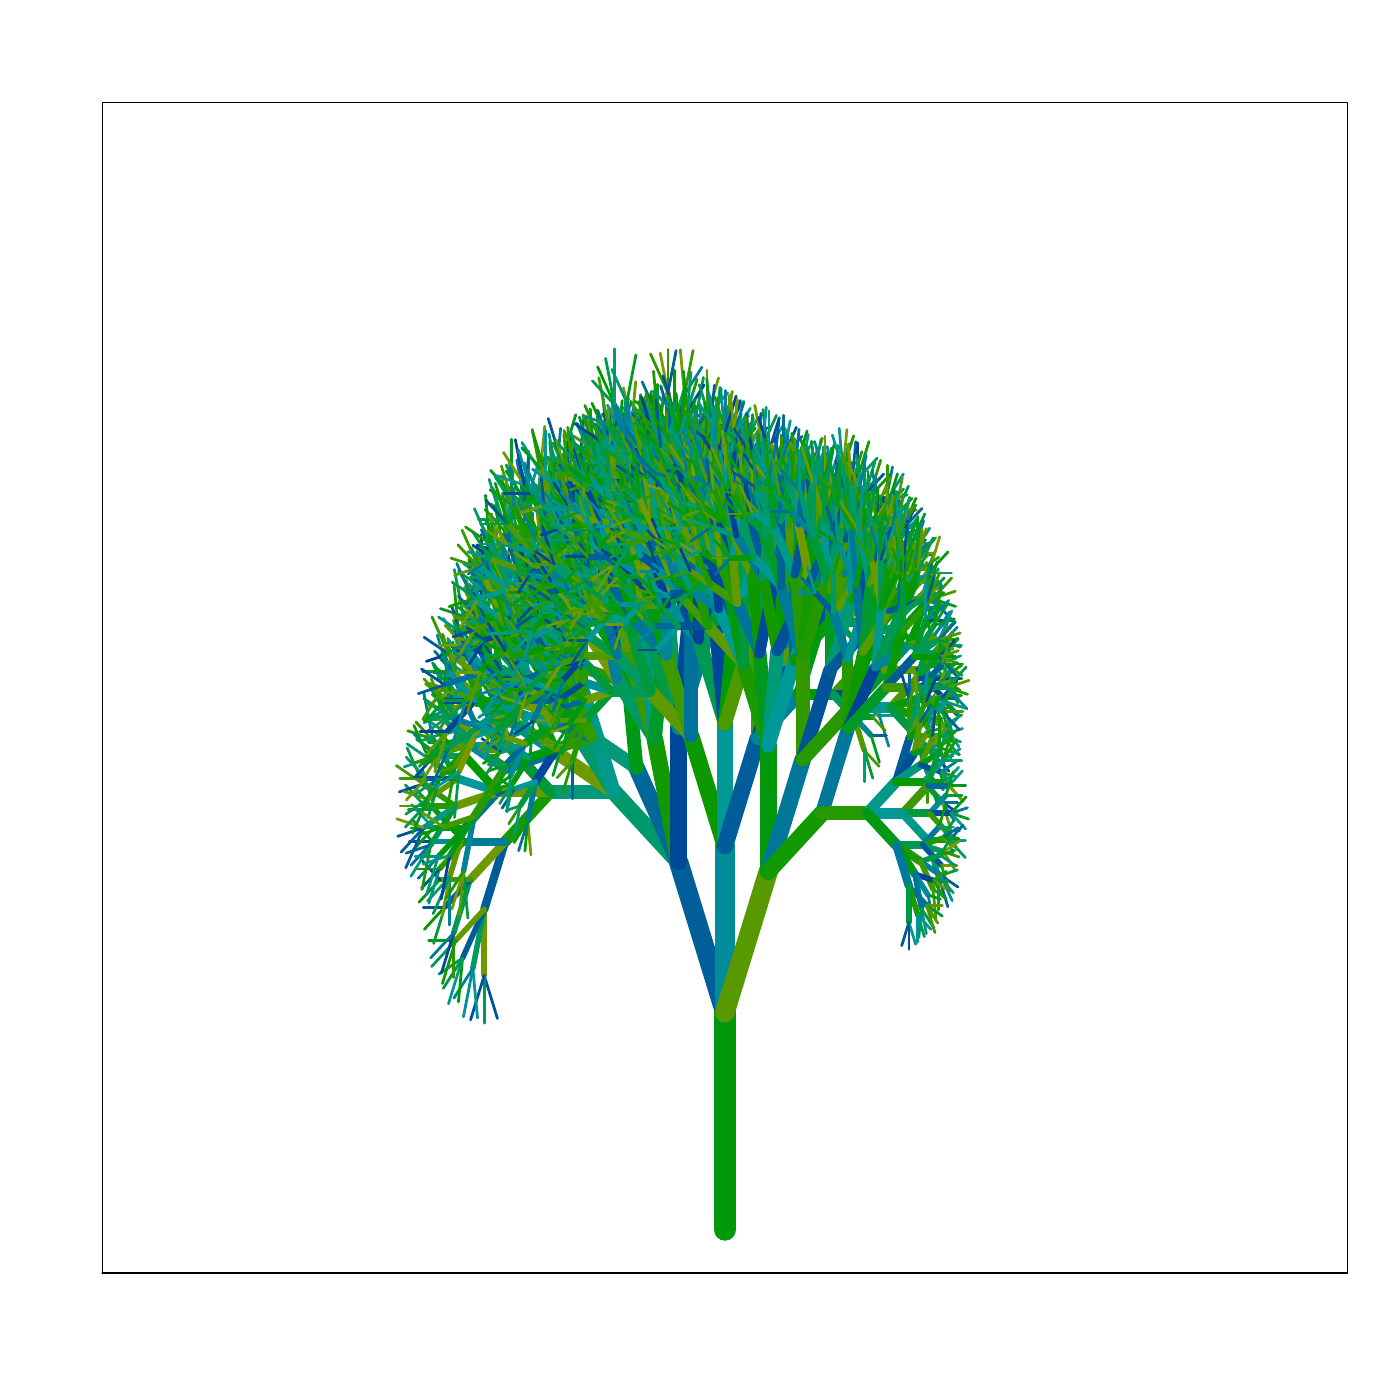 % Created by tikzDevice version 0.9 on 2016-02-23 12:01:28
% !TEX encoding = UTF-8 Unicode
\documentclass{article}
\nonstopmode

\usepackage{tikz}

\usepackage[active,tightpage,psfixbb]{preview}

\PreviewEnvironment{pgfpicture}

\setlength\PreviewBorder{0pt}

\newcommand{\SweaveOpts}[1]{}  % do not interfere with LaTeX
\newcommand{\SweaveInput}[1]{} % because they are not real TeX commands
\newcommand{\Sexpr}[1]{}       % will only be parsed by R


\usepackage[utf8]{inputenc}
\usepackage{amsmath}
\usepackage{graphicx}
%\usepackage{bbold}
\usepackage{tikz}
%\usepackage{silence}
\usepackage{mdframed}
%\WarningFilter{mdframed}{You got a bad break}
\usepackage[colorinlistoftodos]{todonotes}
\usepackage{listings}
\usepackage{color}
\colorlet{exampcol}{blue!10}
\usepackage{multicol}
\usepackage{booktabs}

\title{BIO311: Population Ecology\\ \textit{Practical 10:\\ Stochasticity in Matrix Models\\ \& \\ Population Viability Analysis.}}
\setlength\parindent{0pt}

\author{Koen van Benthem \& Tina Cornioley\\\\
\tt{koen.vanbenthem@ieu.uzh.ch}\\ \tt{tina.cornioley@ieu.uzh.ch}}

\date{Spring 2014}
\setcounter{tocdepth}{1} % Determines the depth of the table of contents;; 0:chapters, 1: chapters and sections, 2: chapters,sections and subsections

%\renewcommand{\theExercise}{\thechapter.\arabic{Exercise}}%

\setlength\parindent{0pt}

\begin{document}

\begin{tikzpicture}[x=1pt,y=1pt]
\definecolor{fillColor}{RGB}{255,255,255}
\path[use as bounding box,fill=fillColor,fill opacity=0.00] (0,0) rectangle (505.89,505.89);
\begin{scope}
\path[clip] (  0.00,  0.00) rectangle (505.89,505.89);
\definecolor{drawColor}{RGB}{0,0,0}

\path[draw=drawColor,line width= 0.4pt,line join=round,line cap=round] ( 36.90, 45.90) --
	(486.99, 45.90) --
	(486.99,468.99) --
	( 36.90,468.99) --
	( 36.90, 45.90);
\end{scope}
\begin{scope}
\path[clip] ( 36.90, 45.90) rectangle (486.99,468.99);
\definecolor{drawColor}{RGB}{0,153,14}

\path[draw=drawColor,line width= 8.0pt,line join=round,line cap=round] (261.94, 61.57) --
	(261.94,139.92);
\definecolor{drawColor}{RGB}{0,94,153}

\path[draw=drawColor,line width= 7.0pt,line join=round,line cap=round] (261.94,139.92) --
	(245.24,194.33);
\definecolor{drawColor}{RGB}{0,153,108}

\path[draw=drawColor,line width= 6.0pt,line join=round,line cap=round] (245.24,194.33) --
	(221.83,219.73);
\definecolor{drawColor}{RGB}{0,153,121}

\path[draw=drawColor,line width= 5.0pt,line join=round,line cap=round] (221.83,219.73) --
	(199.08,219.73);
\definecolor{drawColor}{RGB}{23,153,0}

\path[draw=drawColor,line width= 4.0pt,line join=round,line cap=round] (199.08,219.73) --
	(182.49,201.73);
\definecolor{drawColor}{RGB}{0,91,153}

\path[draw=drawColor,line width= 3.0pt,line join=round,line cap=round] (182.49,201.73) --
	(174.97,177.25);
\definecolor{drawColor}{RGB}{108,153,0}

\path[draw=drawColor,line width= 2.0pt,line join=round,line cap=round] (174.97,177.25) --
	(174.97,153.40);
\definecolor{drawColor}{RGB}{0,81,153}

\path[draw=drawColor,line width= 1.0pt,line join=round,line cap=round] (174.97,153.40) --
	(179.75,137.84);
\definecolor{drawColor}{RGB}{0,153,81}

\path[draw=drawColor,line width= 1.0pt,line join=round,line cap=round] (174.97,153.40) --
	(174.97,136.16);
\definecolor{drawColor}{RGB}{0,80,153}

\path[draw=drawColor,line width= 1.0pt,line join=round,line cap=round] (174.97,153.40) --
	(170.04,137.35);
\definecolor{drawColor}{RGB}{0,153,99}

\path[draw=drawColor,line width= 2.0pt,line join=round,line cap=round] (174.97,177.25) --
	(170.86,156.01);
\definecolor{drawColor}{RGB}{0,148,153}

\path[draw=drawColor,line width= 1.0pt,line join=round,line cap=round] (170.86,156.01) --
	(172.55,138.01);
\definecolor{drawColor}{RGB}{0,142,153}

\path[draw=drawColor,line width= 1.0pt,line join=round,line cap=round] (170.86,156.01) --
	(167.47,138.48);
\definecolor{drawColor}{RGB}{0,129,153}

\path[draw=drawColor,line width= 1.0pt,line join=round,line cap=round] (170.86,156.01) --
	(164.05,145.27);
\definecolor{drawColor}{RGB}{0,91,153}

\path[draw=drawColor,line width= 2.0pt,line join=round,line cap=round] (174.97,177.25) --
	(167.15,159.71);
\definecolor{drawColor}{RGB}{0,153,1}

\path[draw=drawColor,line width= 1.0pt,line join=round,line cap=round] (167.15,159.71) --
	(165.66,143.87);
\definecolor{drawColor}{RGB}{0,153,141}

\path[draw=drawColor,line width= 1.0pt,line join=round,line cap=round] (167.15,159.71) --
	(162.05,143.13);
\definecolor{drawColor}{RGB}{0,153,64}

\path[draw=drawColor,line width= 1.0pt,line join=round,line cap=round] (167.15,159.71) --
	(160.18,148.73);
\definecolor{drawColor}{RGB}{0,153,79}

\path[draw=drawColor,line width= 1.0pt,line join=round,line cap=round] (167.15,159.71) --
	(158.63,153.89);
\definecolor{drawColor}{RGB}{98,153,0}

\path[draw=drawColor,line width= 2.0pt,line join=round,line cap=round] (174.97,177.25) --
	(164.64,166.03);
\definecolor{drawColor}{RGB}{14,153,0}

\path[draw=drawColor,line width= 1.0pt,line join=round,line cap=round] (164.64,166.03) --
	(159.86,150.47);
\definecolor{drawColor}{RGB}{0,153,84}

\path[draw=drawColor,line width= 1.0pt,line join=round,line cap=round] (164.64,166.03) --
	(155.98,156.63);
\definecolor{drawColor}{RGB}{0,153,18}

\path[draw=drawColor,line width= 1.0pt,line join=round,line cap=round] (164.64,166.03) --
	(154.89,166.03);
\definecolor{drawColor}{RGB}{108,153,0}

\path[draw=drawColor,line width= 3.0pt,line join=round,line cap=round] (182.49,201.73) --
	(169.86,188.02);
\definecolor{drawColor}{RGB}{0,153,86}

\path[draw=drawColor,line width= 2.0pt,line join=round,line cap=round] (169.86,188.02) --
	(163.94,168.76);
\definecolor{drawColor}{RGB}{38,153,0}

\path[draw=drawColor,line width= 1.0pt,line join=round,line cap=round] (163.94,168.76) --
	(163.94,152.71);
\definecolor{drawColor}{RGB}{0,72,153}

\path[draw=drawColor,line width= 1.0pt,line join=round,line cap=round] (163.94,168.76) --
	(159.49,154.27);
\definecolor{drawColor}{RGB}{0,122,153}

\path[draw=drawColor,line width= 1.0pt,line join=round,line cap=round] (163.94,168.76) --
	(155.64,159.75);
\definecolor{drawColor}{RGB}{0,94,153}

\path[draw=drawColor,line width= 2.0pt,line join=round,line cap=round] (169.86,188.02) --
	(160.72,178.10);
\definecolor{drawColor}{RGB}{0,153,58}

\path[draw=drawColor,line width= 1.0pt,line join=round,line cap=round] (160.72,178.10) --
	(156.69,164.96);
\definecolor{drawColor}{RGB}{2,153,0}

\path[draw=drawColor,line width= 1.0pt,line join=round,line cap=round] (160.72,178.10) --
	(153.31,170.05);
\definecolor{drawColor}{RGB}{0,85,153}

\path[draw=drawColor,line width= 1.0pt,line join=round,line cap=round] (160.72,178.10) --
	(152.97,178.10);
\definecolor{drawColor}{RGB}{65,153,0}

\path[draw=drawColor,line width= 2.0pt,line join=round,line cap=round] (169.86,188.02) --
	(158.93,188.02);
\definecolor{drawColor}{RGB}{0,153,12}

\path[draw=drawColor,line width= 1.0pt,line join=round,line cap=round] (158.93,188.02) --
	(151.41,179.86);
\definecolor{drawColor}{RGB}{0,67,153}

\path[draw=drawColor,line width= 1.0pt,line join=round,line cap=round] (158.93,188.02) --
	(152.02,195.51);
\definecolor{drawColor}{RGB}{0,124,153}

\path[draw=drawColor,line width= 3.0pt,line join=round,line cap=round] (182.49,201.73) --
	(167.83,201.73);
\definecolor{drawColor}{RGB}{47,153,0}

\path[draw=drawColor,line width= 2.0pt,line join=round,line cap=round] (167.83,201.73) --
	(158.78,191.91);
\definecolor{drawColor}{RGB}{0,153,117}

\path[draw=drawColor,line width= 1.0pt,line join=round,line cap=round] (158.78,191.91) --
	(154.96,179.46);
\definecolor{drawColor}{RGB}{0,81,153}

\path[draw=drawColor,line width= 1.0pt,line join=round,line cap=round] (158.78,191.91) --
	(152.31,184.88);
\definecolor{drawColor}{RGB}{14,153,0}

\path[draw=drawColor,line width= 1.0pt,line join=round,line cap=round] (158.78,191.91) --
	(150.61,191.91);
\definecolor{drawColor}{RGB}{0,141,153}

\path[draw=drawColor,line width= 2.0pt,line join=round,line cap=round] (167.83,201.73) --
	(156.32,201.73);
\definecolor{drawColor}{RGB}{0,111,153}

\path[draw=drawColor,line width= 1.0pt,line join=round,line cap=round] (156.32,201.73) --
	(148.52,193.27);
\definecolor{drawColor}{RGB}{0,74,153}

\path[draw=drawColor,line width= 1.0pt,line join=round,line cap=round] (156.32,201.73) --
	(147.92,201.73);
\definecolor{drawColor}{RGB}{0,153,20}

\path[draw=drawColor,line width= 1.0pt,line join=round,line cap=round] (156.32,201.73) --
	(149.16,209.51);
\definecolor{drawColor}{RGB}{0,153,14}

\path[draw=drawColor,line width= 2.0pt,line join=round,line cap=round] (167.83,201.73) --
	(157.08,213.40);
\definecolor{drawColor}{RGB}{0,153,71}

\path[draw=drawColor,line width= 1.0pt,line join=round,line cap=round] (157.08,213.40) --
	(147.52,213.40);
\definecolor{drawColor}{RGB}{0,153,62}

\path[draw=drawColor,line width= 1.0pt,line join=round,line cap=round] (157.08,213.40) --
	(149.54,221.59);
\definecolor{drawColor}{RGB}{0,153,127}

\path[draw=drawColor,line width= 1.0pt,line join=round,line cap=round] (157.08,213.40) --
	(152.69,227.69);
\definecolor{drawColor}{RGB}{106,153,0}

\path[draw=drawColor,line width= 4.0pt,line join=round,line cap=round] (199.08,219.73) --
	(179.94,219.73);
\definecolor{drawColor}{RGB}{0,113,153}

\path[draw=drawColor,line width= 3.0pt,line join=round,line cap=round] (179.94,219.73) --
	(167.89,206.66);
\definecolor{drawColor}{RGB}{91,153,0}

\path[draw=drawColor,line width= 2.0pt,line join=round,line cap=round] (167.89,206.66) --
	(162.45,188.95);
\definecolor{drawColor}{RGB}{0,131,153}

\path[draw=drawColor,line width= 1.0pt,line join=round,line cap=round] (162.45,188.95) --
	(162.45,171.62);
\definecolor{drawColor}{RGB}{119,153,0}

\path[draw=drawColor,line width= 1.0pt,line join=round,line cap=round] (162.45,188.95) --
	(159.70,174.75);
\definecolor{drawColor}{RGB}{0,153,75}

\path[draw=drawColor,line width= 1.0pt,line join=round,line cap=round] (162.45,188.95) --
	(156.55,175.74);
\definecolor{drawColor}{RGB}{0,153,119}

\path[draw=drawColor,line width= 1.0pt,line join=round,line cap=round] (162.45,188.95) --
	(154.54,180.36);
\definecolor{drawColor}{RGB}{0,153,7}

\path[draw=drawColor,line width= 2.0pt,line join=round,line cap=round] (167.89,206.66) --
	(158.33,196.28);
\definecolor{drawColor}{RGB}{0,153,112}

\path[draw=drawColor,line width= 1.0pt,line join=round,line cap=round] (158.33,196.28) --
	(154.10,182.53);
\definecolor{drawColor}{RGB}{0,122,153}

\path[draw=drawColor,line width= 1.0pt,line join=round,line cap=round] (158.33,196.28) --
	(151.12,188.45);
\definecolor{drawColor}{RGB}{0,144,153}

\path[draw=drawColor,line width= 1.0pt,line join=round,line cap=round] (158.33,196.28) --
	(150.02,196.28);
\definecolor{drawColor}{RGB}{6,153,0}

\path[draw=drawColor,line width= 2.0pt,line join=round,line cap=round] (167.89,206.66) --
	(156.60,206.66);
\definecolor{drawColor}{RGB}{0,153,23}

\path[draw=drawColor,line width= 1.0pt,line join=round,line cap=round] (156.60,206.66) --
	(149.32,198.76);
\definecolor{drawColor}{RGB}{8,153,0}

\path[draw=drawColor,line width= 1.0pt,line join=round,line cap=round] (156.60,206.66) --
	(148.52,206.66);
\definecolor{drawColor}{RGB}{0,153,145}

\path[draw=drawColor,line width= 1.0pt,line join=round,line cap=round] (156.60,206.66) --
	(148.76,215.17);
\definecolor{drawColor}{RGB}{106,153,0}

\path[draw=drawColor,line width= 3.0pt,line join=round,line cap=round] (179.94,219.73) --
	(164.56,214.64);
\definecolor{drawColor}{RGB}{0,153,36}

\path[draw=drawColor,line width= 2.0pt,line join=round,line cap=round] (164.56,214.64) --
	(155.64,200.58);
\definecolor{drawColor}{RGB}{28,153,0}

\path[draw=drawColor,line width= 1.0pt,line join=round,line cap=round] (155.64,200.58) --
	(152.52,184.44);
\definecolor{drawColor}{RGB}{0,153,125}

\path[draw=drawColor,line width= 1.0pt,line join=round,line cap=round] (155.64,200.58) --
	(148.47,189.25);
\definecolor{drawColor}{RGB}{0,100,153}

\path[draw=drawColor,line width= 1.0pt,line join=round,line cap=round] (155.64,200.58) --
	(146.74,197.62);
\definecolor{drawColor}{RGB}{0,153,125}

\path[draw=drawColor,line width= 2.0pt,line join=round,line cap=round] (164.56,214.64) --
	(153.08,206.78);
\definecolor{drawColor}{RGB}{0,93,153}

\path[draw=drawColor,line width= 1.0pt,line join=round,line cap=round] (153.08,206.78) --
	(146.61,192.28);
\definecolor{drawColor}{RGB}{0,96,153}

\path[draw=drawColor,line width= 1.0pt,line join=round,line cap=round] (153.08,206.78) --
	(144.97,197.99);
\definecolor{drawColor}{RGB}{0,83,153}

\path[draw=drawColor,line width= 1.0pt,line join=round,line cap=round] (153.08,206.78) --
	(143.72,203.68);
\definecolor{drawColor}{RGB}{117,153,0}

\path[draw=drawColor,line width= 1.0pt,line join=round,line cap=round] (153.08,206.78) --
	(143.37,210.00);
\definecolor{drawColor}{RGB}{38,153,0}

\path[draw=drawColor,line width= 2.0pt,line join=round,line cap=round] (164.56,214.64) --
	(153.51,214.64);
\definecolor{drawColor}{RGB}{0,153,73}

\path[draw=drawColor,line width= 1.0pt,line join=round,line cap=round] (153.51,214.64) --
	(146.44,206.97);
\definecolor{drawColor}{RGB}{84,153,0}

\path[draw=drawColor,line width= 1.0pt,line join=round,line cap=round] (153.51,214.64) --
	(144.59,214.64);
\definecolor{drawColor}{RGB}{0,153,88}

\path[draw=drawColor,line width= 1.0pt,line join=round,line cap=round] (153.51,214.64) --
	(146.46,222.29);
\definecolor{drawColor}{RGB}{45,153,0}

\path[draw=drawColor,line width= 2.0pt,line join=round,line cap=round] (164.56,214.64) --
	(152.92,222.60);
\definecolor{drawColor}{RGB}{0,70,153}

\path[draw=drawColor,line width= 1.0pt,line join=round,line cap=round] (152.92,222.60) --
	(144.29,219.73);
\definecolor{drawColor}{RGB}{69,153,0}

\path[draw=drawColor,line width= 1.0pt,line join=round,line cap=round] (152.92,222.60) --
	(143.20,229.25);
\definecolor{drawColor}{RGB}{0,153,66}

\path[draw=drawColor,line width= 1.0pt,line join=round,line cap=round] (152.92,222.60) --
	(147.14,235.56);
\definecolor{drawColor}{RGB}{0,152,153}

\path[draw=drawColor,line width= 3.0pt,line join=round,line cap=round] (179.94,219.73) --
	(165.43,224.54);
\definecolor{drawColor}{RGB}{98,153,0}

\path[draw=drawColor,line width= 2.0pt,line join=round,line cap=round] (165.43,224.54) --
	(154.52,217.08);
\definecolor{drawColor}{RGB}{0,153,40}

\path[draw=drawColor,line width= 1.0pt,line join=round,line cap=round] (154.52,217.08) --
	(149.06,204.86);
\definecolor{drawColor}{RGB}{0,153,70}

\path[draw=drawColor,line width= 1.0pt,line join=round,line cap=round] (154.52,217.08) --
	(146.63,211.68);
\definecolor{drawColor}{RGB}{67,153,0}

\path[draw=drawColor,line width= 1.0pt,line join=round,line cap=round] (154.52,217.08) --
	(145.92,219.93);
\definecolor{drawColor}{RGB}{0,93,153}

\path[draw=drawColor,line width= 2.0pt,line join=round,line cap=round] (165.43,224.54) --
	(153.92,224.54);
\definecolor{drawColor}{RGB}{104,153,0}

\path[draw=drawColor,line width= 1.0pt,line join=round,line cap=round] (153.92,224.54) --
	(146.85,216.87);
\definecolor{drawColor}{RGB}{56,153,0}

\path[draw=drawColor,line width= 1.0pt,line join=round,line cap=round] (153.92,224.54) --
	(144.45,224.54);
\definecolor{drawColor}{RGB}{0,153,112}

\path[draw=drawColor,line width= 1.0pt,line join=round,line cap=round] (153.92,224.54) --
	(146.80,232.28);
\definecolor{drawColor}{RGB}{26,153,0}

\path[draw=drawColor,line width= 2.0pt,line join=round,line cap=round] (165.43,224.54) --
	(154.93,231.73);
\definecolor{drawColor}{RGB}{0,153,138}

\path[draw=drawColor,line width= 1.0pt,line join=round,line cap=round] (154.93,231.73) --
	(146.09,228.80);
\definecolor{drawColor}{RGB}{0,153,116}

\path[draw=drawColor,line width= 1.0pt,line join=round,line cap=round] (154.93,231.73) --
	(147.13,237.07);
\definecolor{drawColor}{RGB}{14,153,0}

\path[draw=drawColor,line width= 1.0pt,line join=round,line cap=round] (154.93,231.73) --
	(149.56,243.76);
\definecolor{drawColor}{RGB}{0,153,86}

\path[draw=drawColor,line width= 2.0pt,line join=round,line cap=round] (165.43,224.54) --
	(156.37,238.84);
\definecolor{drawColor}{RGB}{30,153,0}

\path[draw=drawColor,line width= 1.0pt,line join=round,line cap=round] (156.37,238.84) --
	(147.33,241.83);
\definecolor{drawColor}{RGB}{0,118,153}

\path[draw=drawColor,line width= 1.0pt,line join=round,line cap=round] (156.37,238.84) --
	(153.14,255.49);
\definecolor{drawColor}{RGB}{0,153,1}

\path[draw=drawColor,line width= 3.0pt,line join=round,line cap=round] (179.94,219.73) --
	(167.97,232.73);
\definecolor{drawColor}{RGB}{0,153,106}

\path[draw=drawColor,line width= 2.0pt,line join=round,line cap=round] (167.97,232.73) --
	(156.96,232.73);
\definecolor{drawColor}{RGB}{0,74,153}

\path[draw=drawColor,line width= 1.0pt,line join=round,line cap=round] (156.96,232.73) --
	(150.22,225.41);
\definecolor{drawColor}{RGB}{0,124,153}

\path[draw=drawColor,line width= 1.0pt,line join=round,line cap=round] (156.96,232.73) --
	(149.62,240.69);
\definecolor{drawColor}{RGB}{104,153,0}

\path[draw=drawColor,line width= 2.0pt,line join=round,line cap=round] (167.97,232.73) --
	(163.02,248.84);
\definecolor{drawColor}{RGB}{0,153,33}

\path[draw=drawColor,line width= 1.0pt,line join=round,line cap=round] (163.02,248.84) --
	(156.67,255.73);
\definecolor{drawColor}{RGB}{0,94,153}

\path[draw=drawColor,line width= 1.0pt,line join=round,line cap=round] (163.02,248.84) --
	(163.02,262.71);
\definecolor{drawColor}{RGB}{0,153,57}

\path[draw=drawColor,line width= 4.0pt,line join=round,line cap=round] (199.08,219.73) --
	(183.83,236.29);
\definecolor{drawColor}{RGB}{0,153,153}

\path[draw=drawColor,line width= 3.0pt,line join=round,line cap=round] (183.83,236.29) --
	(169.47,236.29);
\definecolor{drawColor}{RGB}{23,153,0}

\path[draw=drawColor,line width= 2.0pt,line join=round,line cap=round] (169.47,236.29) --
	(159.15,225.09);
\definecolor{drawColor}{RGB}{0,153,53}

\path[draw=drawColor,line width= 1.0pt,line join=round,line cap=round] (159.15,225.09) --
	(154.66,210.48);
\definecolor{drawColor}{RGB}{0,153,31}

\path[draw=drawColor,line width= 1.0pt,line join=round,line cap=round] (159.15,225.09) --
	(152.44,214.51);
\definecolor{drawColor}{RGB}{0,153,108}

\path[draw=drawColor,line width= 1.0pt,line join=round,line cap=round] (159.15,225.09) --
	(150.17,218.95);
\definecolor{drawColor}{RGB}{0,81,153}

\path[draw=drawColor,line width= 1.0pt,line join=round,line cap=round] (159.15,225.09) --
	(149.54,225.09);
\definecolor{drawColor}{RGB}{104,153,0}

\path[draw=drawColor,line width= 2.0pt,line join=round,line cap=round] (169.47,236.29) --
	(158.33,236.29);
\definecolor{drawColor}{RGB}{0,153,27}

\path[draw=drawColor,line width= 1.0pt,line join=round,line cap=round] (158.33,236.29) --
	(151.52,228.90);
\definecolor{drawColor}{RGB}{41,153,0}

\path[draw=drawColor,line width= 1.0pt,line join=round,line cap=round] (158.33,236.29) --
	(150.26,245.05);
\definecolor{drawColor}{RGB}{0,153,81}

\path[draw=drawColor,line width= 2.0pt,line join=round,line cap=round] (169.47,236.29) --
	(160.50,246.02);
\definecolor{drawColor}{RGB}{102,153,0}

\path[draw=drawColor,line width= 1.0pt,line join=round,line cap=round] (160.50,246.02) --
	(152.93,246.02);
\definecolor{drawColor}{RGB}{0,153,112}

\path[draw=drawColor,line width= 1.0pt,line join=round,line cap=round] (160.50,246.02) --
	(156.78,258.13);
\definecolor{drawColor}{RGB}{0,153,5}

\path[draw=drawColor,line width= 3.0pt,line join=round,line cap=round] (183.83,236.29) --
	(171.61,244.65);
\definecolor{drawColor}{RGB}{0,153,125}

\path[draw=drawColor,line width= 2.0pt,line join=round,line cap=round] (171.61,244.65) --
	(161.08,241.16);
\definecolor{drawColor}{RGB}{0,153,23}

\path[draw=drawColor,line width= 1.0pt,line join=round,line cap=round] (161.08,241.16) --
	(154.51,230.80);
\definecolor{drawColor}{RGB}{0,153,110}

\path[draw=drawColor,line width= 1.0pt,line join=round,line cap=round] (161.08,241.16) --
	(152.40,238.28);
\definecolor{drawColor}{RGB}{0,153,112}

\path[draw=drawColor,line width= 1.0pt,line join=round,line cap=round] (161.08,241.16) --
	(153.74,246.19);
\definecolor{drawColor}{RGB}{0,122,153}

\path[draw=drawColor,line width= 2.0pt,line join=round,line cap=round] (171.61,244.65) --
	(165.03,259.37);
\definecolor{drawColor}{RGB}{0,153,140}

\path[draw=drawColor,line width= 1.0pt,line join=round,line cap=round] (165.03,259.37) --
	(157.18,264.75);
\definecolor{drawColor}{RGB}{0,87,153}

\path[draw=drawColor,line width= 1.0pt,line join=round,line cap=round] (165.03,259.37) --
	(160.01,270.64);
\definecolor{drawColor}{RGB}{0,153,14}

\path[draw=drawColor,line width= 1.0pt,line join=round,line cap=round] (165.03,259.37) --
	(163.67,273.93);
\definecolor{drawColor}{RGB}{0,153,40}

\path[draw=drawColor,line width= 3.0pt,line join=round,line cap=round] (183.83,236.29) --
	(174.08,251.67);
\definecolor{drawColor}{RGB}{0,153,151}

\path[draw=drawColor,line width= 2.0pt,line join=round,line cap=round] (174.08,251.67) --
	(165.28,254.59);
\definecolor{drawColor}{RGB}{28,153,0}

\path[draw=drawColor,line width= 1.0pt,line join=round,line cap=round] (165.28,254.59) --
	(159.19,250.42);
\definecolor{drawColor}{RGB}{117,153,0}

\path[draw=drawColor,line width= 1.0pt,line join=round,line cap=round] (165.28,254.59) --
	(157.80,257.06);
\definecolor{drawColor}{RGB}{0,153,99}

\path[draw=drawColor,line width= 1.0pt,line join=round,line cap=round] (165.28,254.59) --
	(160.38,262.31);
\definecolor{drawColor}{RGB}{0,153,132}

\path[draw=drawColor,line width= 2.0pt,line join=round,line cap=round] (174.08,251.67) --
	(165.63,260.84);
\definecolor{drawColor}{RGB}{0,74,153}

\path[draw=drawColor,line width= 1.0pt,line join=round,line cap=round] (165.63,260.84) --
	(158.14,260.84);
\definecolor{drawColor}{RGB}{41,153,0}

\path[draw=drawColor,line width= 1.0pt,line join=round,line cap=round] (165.63,260.84) --
	(159.13,267.89);
\definecolor{drawColor}{RGB}{32,153,0}

\path[draw=drawColor,line width= 1.0pt,line join=round,line cap=round] (165.63,260.84) --
	(161.67,273.71);
\definecolor{drawColor}{RGB}{0,153,71}

\path[draw=drawColor,line width= 2.0pt,line join=round,line cap=round] (174.08,251.67) --
	(167.87,265.57);
\definecolor{drawColor}{RGB}{0,153,57}

\path[draw=drawColor,line width= 1.0pt,line join=round,line cap=round] (167.87,265.57) --
	(161.50,269.93);
\definecolor{drawColor}{RGB}{60,153,0}

\path[draw=drawColor,line width= 1.0pt,line join=round,line cap=round] (167.87,265.57) --
	(161.77,275.20);
\definecolor{drawColor}{RGB}{45,153,0}

\path[draw=drawColor,line width= 1.0pt,line join=round,line cap=round] (167.87,265.57) --
	(163.85,278.67);
\definecolor{drawColor}{RGB}{98,153,0}

\path[draw=drawColor,line width= 1.0pt,line join=round,line cap=round] (167.87,265.57) --
	(166.62,278.94);
\definecolor{drawColor}{RGB}{0,153,68}

\path[draw=drawColor,line width= 2.0pt,line join=round,line cap=round] (174.08,251.67) --
	(170.84,268.41);
\definecolor{drawColor}{RGB}{0,153,97}

\path[draw=drawColor,line width= 1.0pt,line join=round,line cap=round] (170.84,268.41) --
	(164.89,277.79);
\definecolor{drawColor}{RGB}{100,153,0}

\path[draw=drawColor,line width= 1.0pt,line join=round,line cap=round] (170.84,268.41) --
	(167.09,280.61);
\definecolor{drawColor}{RGB}{0,153,53}

\path[draw=drawColor,line width= 1.0pt,line join=round,line cap=round] (170.84,268.41) --
	(169.56,282.01);
\definecolor{drawColor}{RGB}{0,153,55}

\path[draw=drawColor,line width= 1.0pt,line join=round,line cap=round] (170.84,268.41) --
	(172.23,283.31);
\definecolor{drawColor}{RGB}{122,153,0}

\path[draw=drawColor,line width= 3.0pt,line join=round,line cap=round] (183.83,236.29) --
	(176.66,259.62);
\definecolor{drawColor}{RGB}{0,153,81}

\path[draw=drawColor,line width= 2.0pt,line join=round,line cap=round] (176.66,259.62) --
	(167.64,269.41);
\definecolor{drawColor}{RGB}{0,153,3}

\path[draw=drawColor,line width= 1.0pt,line join=round,line cap=round] (167.64,269.41) --
	(159.32,269.41);
\definecolor{drawColor}{RGB}{60,153,0}

\path[draw=drawColor,line width= 1.0pt,line join=round,line cap=round] (167.64,269.41) --
	(163.87,281.70);
\definecolor{drawColor}{RGB}{50,153,0}

\path[draw=drawColor,line width= 2.0pt,line join=round,line cap=round] (176.66,259.62) --
	(176.66,278.62);
\definecolor{drawColor}{RGB}{80,153,0}

\path[draw=drawColor,line width= 1.0pt,line join=round,line cap=round] (176.66,278.62) --
	(173.11,290.18);
\definecolor{drawColor}{RGB}{10,153,0}

\path[draw=drawColor,line width= 1.0pt,line join=round,line cap=round] (176.66,278.62) --
	(176.66,294.65);
\definecolor{drawColor}{RGB}{62,153,0}

\path[draw=drawColor,line width= 1.0pt,line join=round,line cap=round] (176.66,278.62) --
	(180.89,292.41);
\definecolor{drawColor}{RGB}{111,153,0}

\path[draw=drawColor,line width= 5.0pt,line join=round,line cap=round] (221.83,219.73) --
	(200.71,234.18);
\definecolor{drawColor}{RGB}{0,113,153}

\path[draw=drawColor,line width= 4.0pt,line join=round,line cap=round] (200.71,234.18) --
	(182.28,228.08);
\definecolor{drawColor}{RGB}{38,153,0}

\path[draw=drawColor,line width= 3.0pt,line join=round,line cap=round] (182.28,228.08) --
	(171.29,210.74);
\definecolor{drawColor}{RGB}{0,131,153}

\path[draw=drawColor,line width= 2.0pt,line join=round,line cap=round] (171.29,210.74) --
	(167.48,191.07);
\definecolor{drawColor}{RGB}{0,153,58}

\path[draw=drawColor,line width= 1.0pt,line join=round,line cap=round] (167.48,191.07) --
	(169.07,174.12);
\definecolor{drawColor}{RGB}{89,153,0}

\path[draw=drawColor,line width= 1.0pt,line join=round,line cap=round] (167.48,191.07) --
	(165.99,175.20);
\definecolor{drawColor}{RGB}{121,153,0}

\path[draw=drawColor,line width= 1.0pt,line join=round,line cap=round] (167.48,191.07) --
	(163.29,177.43);
\definecolor{drawColor}{RGB}{32,153,0}

\path[draw=drawColor,line width= 1.0pt,line join=round,line cap=round] (167.48,191.07) --
	(161.05,180.93);
\definecolor{drawColor}{RGB}{0,153,23}

\path[draw=drawColor,line width= 2.0pt,line join=round,line cap=round] (171.29,210.74) --
	(162.48,196.84);
\definecolor{drawColor}{RGB}{0,67,153}

\path[draw=drawColor,line width= 1.0pt,line join=round,line cap=round] (162.48,196.84) --
	(159.42,181.05);
\definecolor{drawColor}{RGB}{0,153,119}

\path[draw=drawColor,line width= 1.0pt,line join=round,line cap=round] (162.48,196.84) --
	(152.92,193.67);
\definecolor{drawColor}{RGB}{65,153,0}

\path[draw=drawColor,line width= 2.0pt,line join=round,line cap=round] (171.29,210.74) --
	(160.20,207.06);
\definecolor{drawColor}{RGB}{0,153,101}

\path[draw=drawColor,line width= 1.0pt,line join=round,line cap=round] (160.20,207.06) --
	(153.33,196.22);
\definecolor{drawColor}{RGB}{0,153,12}

\path[draw=drawColor,line width= 1.0pt,line join=round,line cap=round] (160.20,207.06) --
	(151.90,204.31);
\definecolor{drawColor}{RGB}{102,153,0}

\path[draw=drawColor,line width= 1.0pt,line join=round,line cap=round] (160.20,207.06) --
	(152.34,212.44);
\definecolor{drawColor}{RGB}{0,139,153}

\path[draw=drawColor,line width= 3.0pt,line join=round,line cap=round] (182.28,228.08) --
	(169.48,236.84);
\definecolor{drawColor}{RGB}{78,153,0}

\path[draw=drawColor,line width= 2.0pt,line join=round,line cap=round] (169.48,236.84) --
	(158.57,233.22);
\definecolor{drawColor}{RGB}{102,153,0}

\path[draw=drawColor,line width= 1.0pt,line join=round,line cap=round] (158.57,233.22) --
	(152.33,223.38);
\definecolor{drawColor}{RGB}{45,153,0}

\path[draw=drawColor,line width= 1.0pt,line join=round,line cap=round] (158.57,233.22) --
	(149.46,230.20);
\definecolor{drawColor}{RGB}{0,153,40}

\path[draw=drawColor,line width= 1.0pt,line join=round,line cap=round] (158.57,233.22) --
	(150.52,238.73);
\definecolor{drawColor}{RGB}{0,153,88}

\path[draw=drawColor,line width= 2.0pt,line join=round,line cap=round] (169.48,236.84) --
	(162.29,252.94);
\definecolor{drawColor}{RGB}{60,153,0}

\path[draw=drawColor,line width= 1.0pt,line join=round,line cap=round] (162.29,252.94) --
	(153.78,258.77);
\definecolor{drawColor}{RGB}{0,153,114}

\path[draw=drawColor,line width= 1.0pt,line join=round,line cap=round] (162.29,252.94) --
	(156.28,266.40);
\definecolor{drawColor}{RGB}{0,153,51}

\path[draw=drawColor,line width= 1.0pt,line join=round,line cap=round] (162.29,252.94) --
	(160.87,268.11);
\definecolor{drawColor}{RGB}{0,137,153}

\path[draw=drawColor,line width= 4.0pt,line join=round,line cap=round] (200.71,234.18) --
	(184.99,244.94);
\definecolor{drawColor}{RGB}{0,153,117}

\path[draw=drawColor,line width= 3.0pt,line join=round,line cap=round] (184.99,244.94) --
	(171.92,240.60);
\definecolor{drawColor}{RGB}{84,153,0}

\path[draw=drawColor,line width= 2.0pt,line join=round,line cap=round] (171.92,240.60) --
	(164.51,228.91);
\definecolor{drawColor}{RGB}{21,153,0}

\path[draw=drawColor,line width= 1.0pt,line join=round,line cap=round] (164.51,228.91) --
	(161.79,214.91);
\definecolor{drawColor}{RGB}{69,153,0}

\path[draw=drawColor,line width= 1.0pt,line join=round,line cap=round] (164.51,228.91) --
	(157.71,226.66);
\definecolor{drawColor}{RGB}{0,153,81}

\path[draw=drawColor,line width= 2.0pt,line join=round,line cap=round] (171.92,240.60) --
	(162.74,237.56);
\definecolor{drawColor}{RGB}{0,153,132}

\path[draw=drawColor,line width= 1.0pt,line join=round,line cap=round] (162.74,237.56) --
	(157.06,228.61);
\definecolor{drawColor}{RGB}{0,153,44}

\path[draw=drawColor,line width= 1.0pt,line join=round,line cap=round] (162.74,237.56) --
	(155.64,232.70);
\definecolor{drawColor}{RGB}{0,153,1}

\path[draw=drawColor,line width= 1.0pt,line join=round,line cap=round] (162.74,237.56) --
	(154.83,237.56);
\definecolor{drawColor}{RGB}{0,153,3}

\path[draw=drawColor,line width= 1.0pt,line join=round,line cap=round] (162.74,237.56) --
	(155.84,242.29);
\definecolor{drawColor}{RGB}{115,153,0}

\path[draw=drawColor,line width= 2.0pt,line join=round,line cap=round] (171.92,240.60) --
	(161.65,247.63);
\definecolor{drawColor}{RGB}{0,153,93}

\path[draw=drawColor,line width= 1.0pt,line join=round,line cap=round] (161.65,247.63) --
	(153.44,244.91);
\definecolor{drawColor}{RGB}{0,153,22}

\path[draw=drawColor,line width= 1.0pt,line join=round,line cap=round] (161.65,247.63) --
	(153.13,253.46);
\definecolor{drawColor}{RGB}{74,153,0}

\path[draw=drawColor,line width= 1.0pt,line join=round,line cap=round] (161.65,247.63) --
	(155.82,260.69);
\definecolor{drawColor}{RGB}{0,153,40}

\path[draw=drawColor,line width= 3.0pt,line join=round,line cap=round] (184.99,244.94) --
	(173.22,253.00);
\definecolor{drawColor}{RGB}{108,153,0}

\path[draw=drawColor,line width= 2.0pt,line join=round,line cap=round] (173.22,253.00) --
	(163.58,249.80);
\definecolor{drawColor}{RGB}{49,153,0}

\path[draw=drawColor,line width= 1.0pt,line join=round,line cap=round] (163.58,249.80) --
	(157.85,240.76);
\definecolor{drawColor}{RGB}{0,139,153}

\path[draw=drawColor,line width= 1.0pt,line join=round,line cap=round] (163.58,249.80) --
	(156.39,247.42);
\definecolor{drawColor}{RGB}{0,153,71}

\path[draw=drawColor,line width= 1.0pt,line join=round,line cap=round] (163.58,249.80) --
	(156.18,254.86);
\definecolor{drawColor}{RGB}{71,153,0}

\path[draw=drawColor,line width= 2.0pt,line join=round,line cap=round] (173.22,253.00) --
	(162.78,256.46);
\definecolor{drawColor}{RGB}{104,153,0}

\path[draw=drawColor,line width= 1.0pt,line join=round,line cap=round] (162.78,256.46) --
	(154.51,250.80);
\definecolor{drawColor}{RGB}{87,153,0}

\path[draw=drawColor,line width= 1.0pt,line join=round,line cap=round] (162.78,256.46) --
	(155.27,258.95);
\definecolor{drawColor}{RGB}{0,153,31}

\path[draw=drawColor,line width= 1.0pt,line join=round,line cap=round] (162.78,256.46) --
	(156.78,265.93);
\definecolor{drawColor}{RGB}{102,153,0}

\path[draw=drawColor,line width= 2.0pt,line join=round,line cap=round] (173.22,253.00) --
	(164.29,262.68);
\definecolor{drawColor}{RGB}{0,111,153}

\path[draw=drawColor,line width= 1.0pt,line join=round,line cap=round] (164.29,262.68) --
	(156.67,262.68);
\definecolor{drawColor}{RGB}{0,107,153}

\path[draw=drawColor,line width= 1.0pt,line join=round,line cap=round] (164.29,262.68) --
	(157.03,270.57);
\definecolor{drawColor}{RGB}{60,153,0}

\path[draw=drawColor,line width= 1.0pt,line join=round,line cap=round] (164.29,262.68) --
	(159.98,276.73);
\definecolor{drawColor}{RGB}{23,153,0}

\path[draw=drawColor,line width= 2.0pt,line join=round,line cap=round] (173.22,253.00) --
	(167.29,266.28);
\definecolor{drawColor}{RGB}{41,153,0}

\path[draw=drawColor,line width= 1.0pt,line join=round,line cap=round] (167.29,266.28) --
	(159.95,271.30);
\definecolor{drawColor}{RGB}{0,150,153}

\path[draw=drawColor,line width= 1.0pt,line join=round,line cap=round] (167.29,266.28) --
	(161.89,274.80);
\definecolor{drawColor}{RGB}{89,153,0}

\path[draw=drawColor,line width= 1.0pt,line join=round,line cap=round] (167.29,266.28) --
	(163.63,278.18);
\definecolor{drawColor}{RGB}{85,153,0}

\path[draw=drawColor,line width= 1.0pt,line join=round,line cap=round] (167.29,266.28) --
	(166.10,278.96);
\definecolor{drawColor}{RGB}{39,153,0}

\path[draw=drawColor,line width= 3.0pt,line join=round,line cap=round] (184.99,244.94) --
	(176.94,262.97);
\definecolor{drawColor}{RGB}{0,111,153}

\path[draw=drawColor,line width= 2.0pt,line join=round,line cap=round] (176.94,262.97) --
	(168.68,268.63);
\definecolor{drawColor}{RGB}{97,153,0}

\path[draw=drawColor,line width= 1.0pt,line join=round,line cap=round] (168.68,268.63) --
	(162.01,266.42);
\definecolor{drawColor}{RGB}{0,74,153}

\path[draw=drawColor,line width= 1.0pt,line join=round,line cap=round] (168.68,268.63) --
	(162.68,272.74);
\definecolor{drawColor}{RGB}{0,98,153}

\path[draw=drawColor,line width= 1.0pt,line join=round,line cap=round] (168.68,268.63) --
	(164.52,277.95);
\definecolor{drawColor}{RGB}{0,105,153}

\path[draw=drawColor,line width= 2.0pt,line join=round,line cap=round] (176.94,262.97) --
	(171.06,276.15);
\definecolor{drawColor}{RGB}{63,153,0}

\path[draw=drawColor,line width= 1.0pt,line join=round,line cap=round] (171.06,276.15) --
	(164.29,280.79);
\definecolor{drawColor}{RGB}{65,153,0}

\path[draw=drawColor,line width= 1.0pt,line join=round,line cap=round] (171.06,276.15) --
	(166.65,286.04);
\definecolor{drawColor}{RGB}{0,104,153}

\path[draw=drawColor,line width= 1.0pt,line join=round,line cap=round] (171.06,276.15) --
	(169.73,290.39);
\definecolor{drawColor}{RGB}{108,153,0}

\path[draw=drawColor,line width= 2.0pt,line join=round,line cap=round] (176.94,262.97) --
	(175.35,279.98);
\definecolor{drawColor}{RGB}{47,153,0}

\path[draw=drawColor,line width= 1.0pt,line join=round,line cap=round] (175.35,279.98) --
	(170.88,289.98);
\definecolor{drawColor}{RGB}{50,153,0}

\path[draw=drawColor,line width= 1.0pt,line join=round,line cap=round] (175.35,279.98) --
	(174.13,292.93);
\definecolor{drawColor}{RGB}{0,153,121}

\path[draw=drawColor,line width= 1.0pt,line join=round,line cap=round] (175.35,279.98) --
	(177.56,291.40);
\definecolor{drawColor}{RGB}{0,153,23}

\path[draw=drawColor,line width= 4.0pt,line join=round,line cap=round] (200.71,234.18) --
	(190.43,257.21);
\definecolor{drawColor}{RGB}{76,153,0}

\path[draw=drawColor,line width= 3.0pt,line join=round,line cap=round] (190.43,257.21) --
	(178.78,265.18);
\definecolor{drawColor}{RGB}{0,153,29}

\path[draw=drawColor,line width= 2.0pt,line join=round,line cap=round] (178.78,265.18) --
	(168.98,261.93);
\definecolor{drawColor}{RGB}{0,150,153}

\path[draw=drawColor,line width= 1.0pt,line join=round,line cap=round] (168.98,261.93) --
	(162.62,251.90);
\definecolor{drawColor}{RGB}{0,153,95}

\path[draw=drawColor,line width= 1.0pt,line join=round,line cap=round] (168.98,261.93) --
	(161.15,267.28);
\definecolor{drawColor}{RGB}{60,153,0}

\path[draw=drawColor,line width= 2.0pt,line join=round,line cap=round] (178.78,265.18) --
	(172.72,278.76);
\definecolor{drawColor}{RGB}{0,153,9}

\path[draw=drawColor,line width= 1.0pt,line join=round,line cap=round] (172.72,278.76) --
	(166.02,283.35);
\definecolor{drawColor}{RGB}{1,153,0}

\path[draw=drawColor,line width= 1.0pt,line join=round,line cap=round] (172.72,278.76) --
	(168.47,288.29);
\definecolor{drawColor}{RGB}{100,153,0}

\path[draw=drawColor,line width= 1.0pt,line join=round,line cap=round] (172.72,278.76) --
	(171.44,292.48);
\definecolor{drawColor}{RGB}{32,153,0}

\path[draw=drawColor,line width= 3.0pt,line join=round,line cap=round] (190.43,257.21) --
	(182.58,274.82);
\definecolor{drawColor}{RGB}{115,153,0}

\path[draw=drawColor,line width= 2.0pt,line join=round,line cap=round] (182.58,274.82) --
	(173.05,281.33);
\definecolor{drawColor}{RGB}{0,153,132}

\path[draw=drawColor,line width= 1.0pt,line join=round,line cap=round] (173.05,281.33) --
	(165.81,278.93);
\definecolor{drawColor}{RGB}{0,153,40}

\path[draw=drawColor,line width= 1.0pt,line join=round,line cap=round] (173.05,281.33) --
	(165.19,286.71);
\definecolor{drawColor}{RGB}{93,153,0}

\path[draw=drawColor,line width= 1.0pt,line join=round,line cap=round] (173.05,281.33) --
	(167.68,293.37);
\definecolor{drawColor}{RGB}{62,153,0}

\path[draw=drawColor,line width= 2.0pt,line join=round,line cap=round] (182.58,274.82) --
	(175.46,286.05);
\definecolor{drawColor}{RGB}{0,87,153}

\path[draw=drawColor,line width= 1.0pt,line join=round,line cap=round] (175.46,286.05) --
	(168.77,288.26);
\definecolor{drawColor}{RGB}{119,153,0}

\path[draw=drawColor,line width= 1.0pt,line join=round,line cap=round] (175.46,286.05) --
	(170.26,294.24);
\definecolor{drawColor}{RGB}{30,153,0}

\path[draw=drawColor,line width= 1.0pt,line join=round,line cap=round] (175.46,286.05) --
	(172.77,299.93);
\definecolor{drawColor}{RGB}{98,153,0}

\path[draw=drawColor,line width= 2.0pt,line join=round,line cap=round] (182.58,274.82) --
	(177.85,290.21);
\definecolor{drawColor}{RGB}{0,153,16}

\path[draw=drawColor,line width= 1.0pt,line join=round,line cap=round] (177.85,290.21) --
	(171.58,297.02);
\definecolor{drawColor}{RGB}{0,135,153}

\path[draw=drawColor,line width= 1.0pt,line join=round,line cap=round] (177.85,290.21) --
	(174.00,302.73);
\definecolor{drawColor}{RGB}{10,153,0}

\path[draw=drawColor,line width= 1.0pt,line join=round,line cap=round] (177.85,290.21) --
	(177.85,302.89);
\definecolor{drawColor}{RGB}{0,153,20}

\path[draw=drawColor,line width= 2.0pt,line join=round,line cap=round] (182.58,274.82) --
	(180.84,293.30);
\definecolor{drawColor}{RGB}{0,153,105}

\path[draw=drawColor,line width= 1.0pt,line join=round,line cap=round] (180.84,293.30) --
	(176.34,303.39);
\definecolor{drawColor}{RGB}{95,153,0}

\path[draw=drawColor,line width= 1.0pt,line join=round,line cap=round] (180.84,293.30) --
	(179.56,306.98);
\definecolor{drawColor}{RGB}{122,153,0}

\path[draw=drawColor,line width= 1.0pt,line join=round,line cap=round] (180.84,293.30) --
	(183.24,305.69);
\definecolor{drawColor}{RGB}{10,153,0}

\path[draw=drawColor,line width= 3.0pt,line join=round,line cap=round] (190.43,257.21) --
	(188.39,278.98);
\definecolor{drawColor}{RGB}{0,100,153}

\path[draw=drawColor,line width= 2.0pt,line join=round,line cap=round] (188.39,278.98) --
	(182.09,293.11);
\definecolor{drawColor}{RGB}{121,153,0}

\path[draw=drawColor,line width= 1.0pt,line join=round,line cap=round] (182.09,293.11) --
	(175.46,297.64);
\definecolor{drawColor}{RGB}{0,153,1}

\path[draw=drawColor,line width= 1.0pt,line join=round,line cap=round] (182.09,293.11) --
	(177.58,303.21);
\definecolor{drawColor}{RGB}{0,120,153}

\path[draw=drawColor,line width= 1.0pt,line join=round,line cap=round] (182.09,293.11) --
	(180.89,305.88);
\definecolor{drawColor}{RGB}{0,153,22}

\path[draw=drawColor,line width= 2.0pt,line join=round,line cap=round] (188.39,278.98) --
	(191.26,293.81);
\definecolor{drawColor}{RGB}{0,69,153}

\path[draw=drawColor,line width= 1.0pt,line join=round,line cap=round] (191.26,293.81) --
	(190.12,306.04);
\definecolor{drawColor}{RGB}{0,94,153}

\path[draw=drawColor,line width= 1.0pt,line join=round,line cap=round] (191.26,293.81) --
	(192.48,306.82);
\definecolor{drawColor}{RGB}{0,153,3}

\path[draw=drawColor,line width= 1.0pt,line join=round,line cap=round] (191.26,293.81) --
	(194.51,304.40);
\definecolor{drawColor}{RGB}{0,153,53}

\path[draw=drawColor,line width= 1.0pt,line join=round,line cap=round] (191.26,293.81) --
	(196.15,301.51);
\definecolor{drawColor}{RGB}{0,153,103}

\path[draw=drawColor,line width= 5.0pt,line join=round,line cap=round] (221.83,219.73) --
	(204.73,246.71);
\definecolor{drawColor}{RGB}{115,153,0}

\path[draw=drawColor,line width= 4.0pt,line join=round,line cap=round] (204.73,246.71) --
	(186.82,252.65);
\definecolor{drawColor}{RGB}{0,144,153}

\path[draw=drawColor,line width= 3.0pt,line join=round,line cap=round] (186.82,252.65) --
	(173.08,243.24);
\definecolor{drawColor}{RGB}{121,153,0}

\path[draw=drawColor,line width= 2.0pt,line join=round,line cap=round] (173.08,243.24) --
	(165.81,226.97);
\definecolor{drawColor}{RGB}{0,153,77}

\path[draw=drawColor,line width= 1.0pt,line join=round,line cap=round] (165.81,226.97) --
	(164.27,210.52);
\definecolor{drawColor}{RGB}{0,153,153}

\path[draw=drawColor,line width= 1.0pt,line join=round,line cap=round] (165.81,226.97) --
	(157.31,221.15);
\definecolor{drawColor}{RGB}{0,153,82}

\path[draw=drawColor,line width= 2.0pt,line join=round,line cap=round] (173.08,243.24) --
	(162.22,235.81);
\definecolor{drawColor}{RGB}{0,104,153}

\path[draw=drawColor,line width= 1.0pt,line join=round,line cap=round] (162.22,235.81) --
	(156.11,222.13);
\definecolor{drawColor}{RGB}{0,153,27}

\path[draw=drawColor,line width= 1.0pt,line join=round,line cap=round] (162.22,235.81) --
	(153.10,229.57);
\definecolor{drawColor}{RGB}{0,153,97}

\path[draw=drawColor,line width= 1.0pt,line join=round,line cap=round] (162.22,235.81) --
	(153.58,238.68);
\definecolor{drawColor}{RGB}{0,126,153}

\path[draw=drawColor,line width= 2.0pt,line join=round,line cap=round] (173.08,243.24) --
	(162.12,246.88);
\definecolor{drawColor}{RGB}{0,153,123}

\path[draw=drawColor,line width= 1.0pt,line join=round,line cap=round] (162.12,246.88) --
	(154.23,241.48);
\definecolor{drawColor}{RGB}{0,153,82}

\path[draw=drawColor,line width= 1.0pt,line join=round,line cap=round] (162.12,246.88) --
	(153.50,246.88);
\definecolor{drawColor}{RGB}{0,153,99}

\path[draw=drawColor,line width= 1.0pt,line join=round,line cap=round] (162.12,246.88) --
	(153.95,252.46);
\definecolor{drawColor}{RGB}{0,153,42}

\path[draw=drawColor,line width= 1.0pt,line join=round,line cap=round] (162.12,246.88) --
	(155.32,257.59);
\definecolor{drawColor}{RGB}{0,153,12}

\path[draw=drawColor,line width= 3.0pt,line join=round,line cap=round] (186.82,252.65) --
	(171.77,252.65);
\definecolor{drawColor}{RGB}{0,67,153}

\path[draw=drawColor,line width= 2.0pt,line join=round,line cap=round] (171.77,252.65) --
	(161.60,241.61);
\definecolor{drawColor}{RGB}{109,153,0}

\path[draw=drawColor,line width= 1.0pt,line join=round,line cap=round] (161.60,241.61) --
	(157.13,227.04);
\definecolor{drawColor}{RGB}{91,153,0}

\path[draw=drawColor,line width= 1.0pt,line join=round,line cap=round] (161.60,241.61) --
	(154.11,233.48);
\definecolor{drawColor}{RGB}{0,65,153}

\path[draw=drawColor,line width= 1.0pt,line join=round,line cap=round] (161.60,241.61) --
	(151.78,241.61);
\definecolor{drawColor}{RGB}{0,69,153}

\path[draw=drawColor,line width= 2.0pt,line join=round,line cap=round] (171.77,252.65) --
	(160.51,252.65);
\definecolor{drawColor}{RGB}{0,153,31}

\path[draw=drawColor,line width= 1.0pt,line join=round,line cap=round] (160.51,252.65) --
	(153.26,244.77);
\definecolor{drawColor}{RGB}{78,153,0}

\path[draw=drawColor,line width= 1.0pt,line join=round,line cap=round] (160.51,252.65) --
	(153.17,260.61);
\definecolor{drawColor}{RGB}{0,150,153}

\path[draw=drawColor,line width= 2.0pt,line join=round,line cap=round] (171.77,252.65) --
	(162.03,263.22);
\definecolor{drawColor}{RGB}{0,153,23}

\path[draw=drawColor,line width= 1.0pt,line join=round,line cap=round] (162.03,263.22) --
	(152.74,263.22);
\definecolor{drawColor}{RGB}{0,133,153}

\path[draw=drawColor,line width= 1.0pt,line join=round,line cap=round] (162.03,263.22) --
	(157.98,276.41);
\definecolor{drawColor}{RGB}{0,153,68}

\path[draw=drawColor,line width= 3.0pt,line join=round,line cap=round] (186.82,252.65) --
	(172.62,262.37);
\definecolor{drawColor}{RGB}{0,111,153}

\path[draw=drawColor,line width= 2.0pt,line join=round,line cap=round] (172.62,262.37) --
	(160.68,258.41);
\definecolor{drawColor}{RGB}{58,153,0}

\path[draw=drawColor,line width= 1.0pt,line join=round,line cap=round] (160.68,258.41) --
	(152.78,245.95);
\definecolor{drawColor}{RGB}{0,93,153}

\path[draw=drawColor,line width= 1.0pt,line join=round,line cap=round] (160.68,258.41) --
	(151.15,255.25);
\definecolor{drawColor}{RGB}{0,85,153}

\path[draw=drawColor,line width= 1.0pt,line join=round,line cap=round] (160.68,258.41) --
	(152.30,264.14);
\definecolor{drawColor}{RGB}{102,153,0}

\path[draw=drawColor,line width= 2.0pt,line join=round,line cap=round] (172.62,262.37) --
	(162.09,269.57);
\definecolor{drawColor}{RGB}{0,63,153}

\path[draw=drawColor,line width= 1.0pt,line join=round,line cap=round] (162.09,269.57) --
	(154.09,266.92);
\definecolor{drawColor}{RGB}{0,93,153}

\path[draw=drawColor,line width= 1.0pt,line join=round,line cap=round] (162.09,269.57) --
	(153.25,275.62);
\definecolor{drawColor}{RGB}{52,153,0}

\path[draw=drawColor,line width= 1.0pt,line join=round,line cap=round] (162.09,269.57) --
	(156.10,283.00);
\definecolor{drawColor}{RGB}{0,135,153}

\path[draw=drawColor,line width= 2.0pt,line join=round,line cap=round] (172.62,262.37) --
	(165.65,277.99);
\definecolor{drawColor}{RGB}{0,153,105}

\path[draw=drawColor,line width= 1.0pt,line join=round,line cap=round] (165.65,277.99) --
	(158.47,282.91);
\definecolor{drawColor}{RGB}{26,153,0}

\path[draw=drawColor,line width= 1.0pt,line join=round,line cap=round] (165.65,277.99) --
	(164.10,294.51);
\definecolor{drawColor}{RGB}{0,153,93}

\path[draw=drawColor,line width= 3.0pt,line join=round,line cap=round] (186.82,252.65) --
	(176.11,269.54);
\definecolor{drawColor}{RGB}{0,76,153}

\path[draw=drawColor,line width= 2.0pt,line join=round,line cap=round] (176.11,269.54) --
	(166.29,272.80);
\definecolor{drawColor}{RGB}{0,153,51}

\path[draw=drawColor,line width= 1.0pt,line join=round,line cap=round] (166.29,272.80) --
	(159.66,268.26);
\definecolor{drawColor}{RGB}{0,153,138}

\path[draw=drawColor,line width= 1.0pt,line join=round,line cap=round] (166.29,272.80) --
	(160.22,282.38);
\definecolor{drawColor}{RGB}{0,153,5}

\path[draw=drawColor,line width= 2.0pt,line join=round,line cap=round] (176.11,269.54) --
	(167.43,283.24);
\definecolor{drawColor}{RGB}{0,153,31}

\path[draw=drawColor,line width= 1.0pt,line join=round,line cap=round] (167.43,283.24) --
	(159.17,285.98);
\definecolor{drawColor}{RGB}{0,153,95}

\path[draw=drawColor,line width= 1.0pt,line join=round,line cap=round] (167.43,283.24) --
	(164.17,300.11);
\definecolor{drawColor}{RGB}{17,153,0}

\path[draw=drawColor,line width= 2.0pt,line join=round,line cap=round] (176.11,269.54) --
	(172.31,289.18);
\definecolor{drawColor}{RGB}{0,153,10}

\path[draw=drawColor,line width= 1.0pt,line join=round,line cap=round] (172.31,289.18) --
	(165.68,299.64);
\definecolor{drawColor}{RGB}{0,153,14}

\path[draw=drawColor,line width= 1.0pt,line join=round,line cap=round] (172.31,289.18) --
	(169.47,303.88);
\definecolor{drawColor}{RGB}{0,153,68}

\path[draw=drawColor,line width= 1.0pt,line join=round,line cap=round] (172.31,289.18) --
	(173.88,305.90);
\definecolor{drawColor}{RGB}{0,153,132}

\path[draw=drawColor,line width= 4.0pt,line join=round,line cap=round] (204.73,246.71) --
	(190.32,262.35);
\definecolor{drawColor}{RGB}{0,107,153}

\path[draw=drawColor,line width= 3.0pt,line join=round,line cap=round] (190.32,262.35) --
	(177.09,262.35);
\definecolor{drawColor}{RGB}{65,153,0}

\path[draw=drawColor,line width= 2.0pt,line join=round,line cap=round] (177.09,262.35) --
	(168.35,252.86);
\definecolor{drawColor}{RGB}{0,135,153}

\path[draw=drawColor,line width= 1.0pt,line join=round,line cap=round] (168.35,252.86) --
	(164.06,238.91);
\definecolor{drawColor}{RGB}{0,153,79}

\path[draw=drawColor,line width= 1.0pt,line join=round,line cap=round] (168.35,252.86) --
	(160.96,244.84);
\definecolor{drawColor}{RGB}{0,153,60}

\path[draw=drawColor,line width= 1.0pt,line join=round,line cap=round] (168.35,252.86) --
	(160.97,252.86);
\definecolor{drawColor}{RGB}{0,150,153}

\path[draw=drawColor,line width= 2.0pt,line join=round,line cap=round] (177.09,262.35) --
	(167.67,272.57);
\definecolor{drawColor}{RGB}{117,153,0}

\path[draw=drawColor,line width= 1.0pt,line join=round,line cap=round] (167.67,272.57) --
	(158.74,272.57);
\definecolor{drawColor}{RGB}{89,153,0}

\path[draw=drawColor,line width= 1.0pt,line join=round,line cap=round] (167.67,272.57) --
	(160.88,279.94);
\definecolor{drawColor}{RGB}{0,87,153}

\path[draw=drawColor,line width= 1.0pt,line join=round,line cap=round] (167.67,272.57) --
	(163.43,286.37);
\definecolor{drawColor}{RGB}{121,153,0}

\path[draw=drawColor,line width= 3.0pt,line join=round,line cap=round] (190.32,262.35) --
	(179.84,273.73);
\definecolor{drawColor}{RGB}{106,153,0}

\path[draw=drawColor,line width= 2.0pt,line join=round,line cap=round] (179.84,273.73) --
	(170.57,273.73);
\definecolor{drawColor}{RGB}{0,135,153}

\path[draw=drawColor,line width= 1.0pt,line join=round,line cap=round] (170.57,273.73) --
	(164.67,267.31);
\definecolor{drawColor}{RGB}{0,129,153}

\path[draw=drawColor,line width= 1.0pt,line join=round,line cap=round] (170.57,273.73) --
	(164.15,271.60);
\definecolor{drawColor}{RGB}{113,153,0}

\path[draw=drawColor,line width= 1.0pt,line join=round,line cap=round] (170.57,273.73) --
	(163.96,275.92);
\definecolor{drawColor}{RGB}{0,153,68}

\path[draw=drawColor,line width= 1.0pt,line join=round,line cap=round] (170.57,273.73) --
	(164.26,280.57);
\definecolor{drawColor}{RGB}{50,153,0}

\path[draw=drawColor,line width= 2.0pt,line join=round,line cap=round] (179.84,273.73) --
	(171.79,282.47);
\definecolor{drawColor}{RGB}{0,94,153}

\path[draw=drawColor,line width= 1.0pt,line join=round,line cap=round] (171.79,282.47) --
	(165.12,282.47);
\definecolor{drawColor}{RGB}{119,153,0}

\path[draw=drawColor,line width= 1.0pt,line join=round,line cap=round] (171.79,282.47) --
	(165.88,288.88);
\definecolor{drawColor}{RGB}{74,153,0}

\path[draw=drawColor,line width= 1.0pt,line join=round,line cap=round] (171.79,282.47) --
	(168.21,294.12);
\definecolor{drawColor}{RGB}{0,153,53}

\path[draw=drawColor,line width= 2.0pt,line join=round,line cap=round] (179.84,273.73) --
	(175.32,288.43);
\definecolor{drawColor}{RGB}{0,144,153}

\path[draw=drawColor,line width= 1.0pt,line join=round,line cap=round] (175.32,288.43) --
	(169.41,294.85);
\definecolor{drawColor}{RGB}{0,63,153}

\path[draw=drawColor,line width= 1.0pt,line join=round,line cap=round] (175.32,288.43) --
	(171.25,297.55);
\definecolor{drawColor}{RGB}{0,153,108}

\path[draw=drawColor,line width= 1.0pt,line join=round,line cap=round] (175.32,288.43) --
	(172.89,301.02);
\definecolor{drawColor}{RGB}{54,153,0}

\path[draw=drawColor,line width= 1.0pt,line join=round,line cap=round] (175.32,288.43) --
	(175.32,302.66);
\definecolor{drawColor}{RGB}{87,153,0}

\path[draw=drawColor,line width= 3.0pt,line join=round,line cap=round] (190.32,262.35) --
	(183.90,283.25);
\definecolor{drawColor}{RGB}{0,153,5}

\path[draw=drawColor,line width= 2.0pt,line join=round,line cap=round] (183.90,283.25) --
	(174.92,293.01);
\definecolor{drawColor}{RGB}{80,153,0}

\path[draw=drawColor,line width= 1.0pt,line join=round,line cap=round] (174.92,293.01) --
	(167.64,293.01);
\definecolor{drawColor}{RGB}{0,153,82}

\path[draw=drawColor,line width= 1.0pt,line join=round,line cap=round] (174.92,293.01) --
	(167.56,298.04);
\definecolor{drawColor}{RGB}{0,153,138}

\path[draw=drawColor,line width= 1.0pt,line join=round,line cap=round] (174.92,293.01) --
	(169.19,302.04);
\definecolor{drawColor}{RGB}{0,80,153}

\path[draw=drawColor,line width= 1.0pt,line join=round,line cap=round] (174.92,293.01) --
	(171.13,305.35);
\definecolor{drawColor}{RGB}{38,153,0}

\path[draw=drawColor,line width= 2.0pt,line join=round,line cap=round] (183.90,283.25) --
	(177.25,298.15);
\definecolor{drawColor}{RGB}{0,81,153}

\path[draw=drawColor,line width= 1.0pt,line join=round,line cap=round] (177.25,298.15) --
	(169.99,303.12);
\definecolor{drawColor}{RGB}{113,153,0}

\path[draw=drawColor,line width= 1.0pt,line join=round,line cap=round] (177.25,298.15) --
	(172.38,309.06);
\definecolor{drawColor}{RGB}{0,153,90}

\path[draw=drawColor,line width= 1.0pt,line join=round,line cap=round] (177.25,298.15) --
	(175.95,312.05);
\definecolor{drawColor}{RGB}{67,153,0}

\path[draw=drawColor,line width= 2.0pt,line join=round,line cap=round] (183.90,283.25) --
	(180.71,299.74);
\definecolor{drawColor}{RGB}{0,153,51}

\path[draw=drawColor,line width= 1.0pt,line join=round,line cap=round] (180.71,299.74) --
	(175.36,308.19);
\definecolor{drawColor}{RGB}{0,107,153}

\path[draw=drawColor,line width= 1.0pt,line join=round,line cap=round] (180.71,299.74) --
	(177.07,311.60);
\definecolor{drawColor}{RGB}{43,153,0}

\path[draw=drawColor,line width= 1.0pt,line join=round,line cap=round] (180.71,299.74) --
	(179.37,314.01);
\definecolor{drawColor}{RGB}{54,153,0}

\path[draw=drawColor,line width= 1.0pt,line join=round,line cap=round] (180.71,299.74) --
	(181.97,313.18);
\definecolor{drawColor}{RGB}{0,153,79}

\path[draw=drawColor,line width= 2.0pt,line join=round,line cap=round] (183.90,283.25) --
	(183.90,300.52);
\definecolor{drawColor}{RGB}{12,153,0}

\path[draw=drawColor,line width= 1.0pt,line join=round,line cap=round] (183.90,300.52) --
	(180.66,311.07);
\definecolor{drawColor}{RGB}{0,67,153}

\path[draw=drawColor,line width= 1.0pt,line join=round,line cap=round] (183.90,300.52) --
	(183.90,314.70);
\definecolor{drawColor}{RGB}{0,139,153}

\path[draw=drawColor,line width= 1.0pt,line join=round,line cap=round] (183.90,300.52) --
	(187.34,311.70);
\definecolor{drawColor}{RGB}{0,153,64}

\path[draw=drawColor,line width= 4.0pt,line join=round,line cap=round] (204.73,246.71) --
	(194.43,269.78);
\definecolor{drawColor}{RGB}{8,153,0}

\path[draw=drawColor,line width= 3.0pt,line join=round,line cap=round] (194.43,269.78) --
	(183.39,277.34);
\definecolor{drawColor}{RGB}{0,69,153}

\path[draw=drawColor,line width= 2.0pt,line join=round,line cap=round] (183.39,277.34) --
	(175.10,274.59);
\definecolor{drawColor}{RGB}{0,65,153}

\path[draw=drawColor,line width= 1.0pt,line join=round,line cap=round] (175.10,274.59) --
	(169.64,265.98);
\definecolor{drawColor}{RGB}{0,153,51}

\path[draw=drawColor,line width= 1.0pt,line join=round,line cap=round] (175.10,274.59) --
	(168.42,270.02);
\definecolor{drawColor}{RGB}{0,153,123}

\path[draw=drawColor,line width= 1.0pt,line join=round,line cap=round] (175.10,274.59) --
	(168.05,274.59);
\definecolor{drawColor}{RGB}{0,76,153}

\path[draw=drawColor,line width= 1.0pt,line join=round,line cap=round] (175.10,274.59) --
	(168.56,279.06);
\definecolor{drawColor}{RGB}{0,153,1}

\path[draw=drawColor,line width= 2.0pt,line join=round,line cap=round] (183.39,277.34) --
	(175.03,283.06);
\definecolor{drawColor}{RGB}{0,153,125}

\path[draw=drawColor,line width= 1.0pt,line join=round,line cap=round] (175.03,283.06) --
	(168.26,280.81);
\definecolor{drawColor}{RGB}{0,91,153}

\path[draw=drawColor,line width= 1.0pt,line join=round,line cap=round] (175.03,283.06) --
	(170.67,292.81);
\definecolor{drawColor}{RGB}{0,153,10}

\path[draw=drawColor,line width= 2.0pt,line join=round,line cap=round] (183.39,277.34) --
	(177.28,291.02);
\definecolor{drawColor}{RGB}{0,153,130}

\path[draw=drawColor,line width= 1.0pt,line join=round,line cap=round] (177.28,291.02) --
	(170.18,295.88);
\definecolor{drawColor}{RGB}{0,153,36}

\path[draw=drawColor,line width= 1.0pt,line join=round,line cap=round] (177.28,291.02) --
	(171.09,300.78);
\definecolor{drawColor}{RGB}{0,153,82}

\path[draw=drawColor,line width= 1.0pt,line join=round,line cap=round] (177.28,291.02) --
	(173.84,302.21);
\definecolor{drawColor}{RGB}{0,137,153}

\path[draw=drawColor,line width= 1.0pt,line join=round,line cap=round] (177.28,291.02) --
	(176.07,303.86);
\definecolor{drawColor}{RGB}{0,153,106}

\path[draw=drawColor,line width= 3.0pt,line join=round,line cap=round] (194.43,269.78) --
	(192.44,291.02);
\definecolor{drawColor}{RGB}{0,153,95}

\path[draw=drawColor,line width= 2.0pt,line join=round,line cap=round] (192.44,291.02) --
	(186.57,304.17);
\definecolor{drawColor}{RGB}{98,153,0}

\path[draw=drawColor,line width= 1.0pt,line join=round,line cap=round] (186.57,304.17) --
	(179.65,308.90);
\definecolor{drawColor}{RGB}{69,153,0}

\path[draw=drawColor,line width= 1.0pt,line join=round,line cap=round] (186.57,304.17) --
	(181.87,314.70);
\definecolor{drawColor}{RGB}{12,153,0}

\path[draw=drawColor,line width= 1.0pt,line join=round,line cap=round] (186.57,304.17) --
	(185.44,316.24);
\definecolor{drawColor}{RGB}{0,153,10}

\path[draw=drawColor,line width= 2.0pt,line join=round,line cap=round] (192.44,291.02) --
	(189.67,305.35);
\definecolor{drawColor}{RGB}{54,153,0}

\path[draw=drawColor,line width= 1.0pt,line join=round,line cap=round] (189.67,305.35) --
	(185.19,312.41);
\definecolor{drawColor}{RGB}{0,153,34}

\path[draw=drawColor,line width= 1.0pt,line join=round,line cap=round] (189.67,305.35) --
	(190.73,316.66);
\definecolor{drawColor}{RGB}{34,153,0}

\path[draw=drawColor,line width= 2.0pt,line join=round,line cap=round] (192.44,291.02) --
	(192.44,307.13);
\definecolor{drawColor}{RGB}{0,153,18}

\path[draw=drawColor,line width= 1.0pt,line join=round,line cap=round] (192.44,307.13) --
	(189.05,318.17);
\definecolor{drawColor}{RGB}{0,133,153}

\path[draw=drawColor,line width= 1.0pt,line join=round,line cap=round] (192.44,307.13) --
	(192.44,320.59);
\definecolor{drawColor}{RGB}{108,153,0}

\path[draw=drawColor,line width= 1.0pt,line join=round,line cap=round] (192.44,307.13) --
	(195.51,317.12);
\definecolor{drawColor}{RGB}{0,153,141}

\path[draw=drawColor,line width= 2.0pt,line join=round,line cap=round] (192.44,291.02) --
	(195.72,307.99);
\definecolor{drawColor}{RGB}{0,153,55}

\path[draw=drawColor,line width= 1.0pt,line join=round,line cap=round] (195.72,307.99) --
	(194.49,321.19);
\definecolor{drawColor}{RGB}{91,153,0}

\path[draw=drawColor,line width= 1.0pt,line join=round,line cap=round] (195.72,307.99) --
	(201.19,316.61);
\definecolor{drawColor}{RGB}{0,153,20}

\path[draw=drawColor,line width= 4.0pt,line join=round,line cap=round] (204.73,246.71) --
	(198.88,276.89);
\definecolor{drawColor}{RGB}{38,153,0}

\path[draw=drawColor,line width= 3.0pt,line join=round,line cap=round] (198.88,276.89) --
	(188.08,293.94);
\definecolor{drawColor}{RGB}{0,153,14}

\path[draw=drawColor,line width= 2.0pt,line join=round,line cap=round] (188.08,293.94) --
	(178.20,297.21);
\definecolor{drawColor}{RGB}{0,150,153}

\path[draw=drawColor,line width= 1.0pt,line join=round,line cap=round] (178.20,297.21) --
	(171.09,292.35);
\definecolor{drawColor}{RGB}{100,153,0}

\path[draw=drawColor,line width= 1.0pt,line join=round,line cap=round] (178.20,297.21) --
	(169.78,297.21);
\definecolor{drawColor}{RGB}{34,153,0}

\path[draw=drawColor,line width= 1.0pt,line join=round,line cap=round] (178.20,297.21) --
	(170.37,302.57);
\definecolor{drawColor}{RGB}{0,153,34}

\path[draw=drawColor,line width= 1.0pt,line join=round,line cap=round] (178.20,297.21) --
	(172.22,306.65);
\definecolor{drawColor}{RGB}{0,150,153}

\path[draw=drawColor,line width= 2.0pt,line join=round,line cap=round] (188.08,293.94) --
	(180.25,306.29);
\definecolor{drawColor}{RGB}{0,74,153}

\path[draw=drawColor,line width= 1.0pt,line join=round,line cap=round] (180.25,306.29) --
	(172.36,308.90);
\definecolor{drawColor}{RGB}{47,153,0}

\path[draw=drawColor,line width= 1.0pt,line join=round,line cap=round] (180.25,306.29) --
	(173.66,316.69);
\definecolor{drawColor}{RGB}{98,153,0}

\path[draw=drawColor,line width= 1.0pt,line join=round,line cap=round] (180.25,306.29) --
	(177.56,320.18);
\definecolor{drawColor}{RGB}{0,153,10}

\path[draw=drawColor,line width= 2.0pt,line join=round,line cap=round] (188.08,293.94) --
	(184.36,313.13);
\definecolor{drawColor}{RGB}{15,153,0}

\path[draw=drawColor,line width= 1.0pt,line join=round,line cap=round] (184.36,313.13) --
	(177.67,323.68);
\definecolor{drawColor}{RGB}{0,153,71}

\path[draw=drawColor,line width= 1.0pt,line join=round,line cap=round] (184.36,313.13) --
	(181.54,327.69);
\definecolor{drawColor}{RGB}{19,153,0}

\path[draw=drawColor,line width= 1.0pt,line join=round,line cap=round] (184.36,313.13) --
	(185.91,329.59);
\definecolor{drawColor}{RGB}{0,153,12}

\path[draw=drawColor,line width= 3.0pt,line join=round,line cap=round] (198.88,276.89) --
	(194.47,299.67);
\definecolor{drawColor}{RGB}{93,153,0}

\path[draw=drawColor,line width= 2.0pt,line join=round,line cap=round] (194.47,299.67) --
	(187.40,310.83);
\definecolor{drawColor}{RGB}{0,153,5}

\path[draw=drawColor,line width= 1.0pt,line join=round,line cap=round] (187.40,310.83) --
	(180.86,313.00);
\definecolor{drawColor}{RGB}{0,146,153}

\path[draw=drawColor,line width= 1.0pt,line join=round,line cap=round] (187.40,310.83) --
	(181.81,319.65);
\definecolor{drawColor}{RGB}{0,153,49}

\path[draw=drawColor,line width= 1.0pt,line join=round,line cap=round] (187.40,310.83) --
	(184.77,324.43);
\definecolor{drawColor}{RGB}{0,153,47}

\path[draw=drawColor,line width= 2.0pt,line join=round,line cap=round] (194.47,299.67) --
	(191.22,316.48);
\definecolor{drawColor}{RGB}{119,153,0}

\path[draw=drawColor,line width= 1.0pt,line join=round,line cap=round] (191.22,316.48) --
	(185.71,325.17);
\definecolor{drawColor}{RGB}{82,153,0}

\path[draw=drawColor,line width= 1.0pt,line join=round,line cap=round] (191.22,316.48) --
	(187.82,327.57);
\definecolor{drawColor}{RGB}{0,153,40}

\path[draw=drawColor,line width= 1.0pt,line join=round,line cap=round] (191.22,316.48) --
	(189.94,330.16);
\definecolor{drawColor}{RGB}{0,146,153}

\path[draw=drawColor,line width= 1.0pt,line join=round,line cap=round] (191.22,316.48) --
	(192.55,330.64);
\definecolor{drawColor}{RGB}{0,153,40}

\path[draw=drawColor,line width= 2.0pt,line join=round,line cap=round] (194.47,299.67) --
	(196.17,317.71);
\definecolor{drawColor}{RGB}{0,109,153}

\path[draw=drawColor,line width= 1.0pt,line join=round,line cap=round] (196.17,317.71) --
	(193.64,330.75);
\definecolor{drawColor}{RGB}{43,153,0}

\path[draw=drawColor,line width= 1.0pt,line join=round,line cap=round] (196.17,317.71) --
	(197.47,331.65);
\definecolor{drawColor}{RGB}{0,135,153}

\path[draw=drawColor,line width= 1.0pt,line join=round,line cap=round] (196.17,317.71) --
	(200.84,328.18);
\definecolor{drawColor}{RGB}{0,78,153}

\path[draw=drawColor,line width= 3.0pt,line join=round,line cap=round] (198.88,276.89) --
	(201.12,300.79);
\definecolor{drawColor}{RGB}{19,153,0}

\path[draw=drawColor,line width= 2.0pt,line join=round,line cap=round] (201.12,300.79) --
	(197.56,319.21);
\definecolor{drawColor}{RGB}{0,153,44}

\path[draw=drawColor,line width= 1.0pt,line join=round,line cap=round] (197.56,319.21) --
	(191.65,328.53);
\definecolor{drawColor}{RGB}{0,153,1}

\path[draw=drawColor,line width= 1.0pt,line join=round,line cap=round] (197.56,319.21) --
	(194.90,332.96);
\definecolor{drawColor}{RGB}{0,80,153}

\path[draw=drawColor,line width= 1.0pt,line join=round,line cap=round] (197.56,319.21) --
	(199.06,335.27);
\definecolor{drawColor}{RGB}{0,139,153}

\path[draw=drawColor,line width= 2.0pt,line join=round,line cap=round] (201.12,300.79) --
	(201.12,319.12);
\definecolor{drawColor}{RGB}{0,153,106}

\path[draw=drawColor,line width= 1.0pt,line join=round,line cap=round] (201.12,319.12) --
	(197.27,331.69);
\definecolor{drawColor}{RGB}{0,150,153}

\path[draw=drawColor,line width= 1.0pt,line join=round,line cap=round] (201.12,319.12) --
	(201.12,333.27);
\definecolor{drawColor}{RGB}{0,78,153}

\path[draw=drawColor,line width= 1.0pt,line join=round,line cap=round] (201.12,319.12) --
	(205.17,332.29);
\definecolor{drawColor}{RGB}{0,153,117}

\path[draw=drawColor,line width= 2.0pt,line join=round,line cap=round] (201.12,300.79) --
	(204.48,318.12);
\definecolor{drawColor}{RGB}{47,153,0}

\path[draw=drawColor,line width= 1.0pt,line join=round,line cap=round] (204.48,318.12) --
	(203.26,331.16);
\definecolor{drawColor}{RGB}{0,153,64}

\path[draw=drawColor,line width= 1.0pt,line join=round,line cap=round] (204.48,318.12) --
	(206.94,330.82);
\definecolor{drawColor}{RGB}{0,153,127}

\path[draw=drawColor,line width= 1.0pt,line join=round,line cap=round] (204.48,318.12) --
	(209.92,326.70);
\definecolor{drawColor}{RGB}{0,96,153}

\path[draw=drawColor,line width= 2.0pt,line join=round,line cap=round] (201.12,300.79) --
	(207.34,314.71);
\definecolor{drawColor}{RGB}{0,153,9}

\path[draw=drawColor,line width= 1.0pt,line join=round,line cap=round] (207.34,314.71) --
	(208.73,329.61);
\definecolor{drawColor}{RGB}{0,117,153}

\path[draw=drawColor,line width= 1.0pt,line join=round,line cap=round] (207.34,314.71) --
	(211.98,325.11);
\definecolor{drawColor}{RGB}{0,153,31}

\path[draw=drawColor,line width= 1.0pt,line join=round,line cap=round] (207.34,314.71) --
	(214.16,319.38);
\definecolor{drawColor}{RGB}{0,153,138}

\path[draw=drawColor,line width= 5.0pt,line join=round,line cap=round] (221.83,219.73) --
	(210.63,256.19);
\definecolor{drawColor}{RGB}{0,153,117}

\path[draw=drawColor,line width= 4.0pt,line join=round,line cap=round] (210.63,256.19) --
	(195.66,272.45);
\definecolor{drawColor}{RGB}{0,153,47}

\path[draw=drawColor,line width= 3.0pt,line join=round,line cap=round] (195.66,272.45) --
	(182.21,272.45);
\definecolor{drawColor}{RGB}{8,153,0}

\path[draw=drawColor,line width= 2.0pt,line join=round,line cap=round] (182.21,272.45) --
	(173.32,262.80);
\definecolor{drawColor}{RGB}{85,153,0}

\path[draw=drawColor,line width= 1.0pt,line join=round,line cap=round] (173.32,262.80) --
	(169.00,248.74);
\definecolor{drawColor}{RGB}{113,153,0}

\path[draw=drawColor,line width= 1.0pt,line join=round,line cap=round] (173.32,262.80) --
	(165.02,262.80);
\definecolor{drawColor}{RGB}{0,122,153}

\path[draw=drawColor,line width= 2.0pt,line join=round,line cap=round] (182.21,272.45) --
	(172.65,282.82);
\definecolor{drawColor}{RGB}{58,153,0}

\path[draw=drawColor,line width= 1.0pt,line join=round,line cap=round] (172.65,282.82) --
	(164.11,282.82);
\definecolor{drawColor}{RGB}{0,102,153}

\path[draw=drawColor,line width= 1.0pt,line join=round,line cap=round] (172.65,282.82) --
	(165.61,290.46);
\definecolor{drawColor}{RGB}{84,153,0}

\path[draw=drawColor,line width= 1.0pt,line join=round,line cap=round] (172.65,282.82) --
	(168.55,296.17);
\definecolor{drawColor}{RGB}{98,153,0}

\path[draw=drawColor,line width= 3.0pt,line join=round,line cap=round] (195.66,272.45) --
	(181.99,281.80);
\definecolor{drawColor}{RGB}{58,153,0}

\path[draw=drawColor,line width= 2.0pt,line join=round,line cap=round] (181.99,281.80) --
	(171.66,278.37);
\definecolor{drawColor}{RGB}{102,153,0}

\path[draw=drawColor,line width= 1.0pt,line join=round,line cap=round] (171.66,278.37) --
	(166.02,269.48);
\definecolor{drawColor}{RGB}{0,78,153}

\path[draw=drawColor,line width= 1.0pt,line join=round,line cap=round] (171.66,278.37) --
	(163.73,275.74);
\definecolor{drawColor}{RGB}{76,153,0}

\path[draw=drawColor,line width= 1.0pt,line join=round,line cap=round] (171.66,278.37) --
	(163.77,283.77);
\definecolor{drawColor}{RGB}{0,153,149}

\path[draw=drawColor,line width= 2.0pt,line join=round,line cap=round] (181.99,281.80) --
	(170.76,289.48);
\definecolor{drawColor}{RGB}{4,153,0}

\path[draw=drawColor,line width= 1.0pt,line join=round,line cap=round] (170.76,289.48) --
	(162.28,286.67);
\definecolor{drawColor}{RGB}{0,126,153}

\path[draw=drawColor,line width= 1.0pt,line join=round,line cap=round] (170.76,289.48) --
	(165.05,302.29);
\definecolor{drawColor}{RGB}{113,153,0}

\path[draw=drawColor,line width= 2.0pt,line join=round,line cap=round] (181.99,281.80) --
	(175.24,296.92);
\definecolor{drawColor}{RGB}{0,153,130}

\path[draw=drawColor,line width= 1.0pt,line join=round,line cap=round] (175.24,296.92) --
	(167.47,302.24);
\definecolor{drawColor}{RGB}{0,153,40}

\path[draw=drawColor,line width= 1.0pt,line join=round,line cap=round] (175.24,296.92) --
	(170.39,307.79);
\definecolor{drawColor}{RGB}{0,76,153}

\path[draw=drawColor,line width= 1.0pt,line join=round,line cap=round] (175.24,296.92) --
	(173.77,312.63);
\definecolor{drawColor}{RGB}{21,153,0}

\path[draw=drawColor,line width= 3.0pt,line join=round,line cap=round] (195.66,272.45) --
	(185.64,288.24);
\definecolor{drawColor}{RGB}{2,153,0}

\path[draw=drawColor,line width= 2.0pt,line join=round,line cap=round] (185.64,288.24) --
	(175.65,291.56);
\definecolor{drawColor}{RGB}{0,153,138}

\path[draw=drawColor,line width= 1.0pt,line join=round,line cap=round] (175.65,291.56) --
	(168.28,286.51);
\definecolor{drawColor}{RGB}{0,117,153}

\path[draw=drawColor,line width= 1.0pt,line join=round,line cap=round] (175.65,291.56) --
	(169.67,300.99);
\definecolor{drawColor}{RGB}{63,153,0}

\path[draw=drawColor,line width= 2.0pt,line join=round,line cap=round] (185.64,288.24) --
	(177.47,297.11);
\definecolor{drawColor}{RGB}{0,153,101}

\path[draw=drawColor,line width= 1.0pt,line join=round,line cap=round] (177.47,297.11) --
	(170.25,297.11);
\definecolor{drawColor}{RGB}{0,115,153}

\path[draw=drawColor,line width= 1.0pt,line join=round,line cap=round] (177.47,297.11) --
	(169.95,302.26);
\definecolor{drawColor}{RGB}{71,153,0}

\path[draw=drawColor,line width= 1.0pt,line join=round,line cap=round] (177.47,297.11) --
	(172.22,305.40);
\definecolor{drawColor}{RGB}{0,98,153}

\path[draw=drawColor,line width= 1.0pt,line join=round,line cap=round] (177.47,297.11) --
	(173.76,309.19);
\definecolor{drawColor}{RGB}{100,153,0}

\path[draw=drawColor,line width= 2.0pt,line join=round,line cap=round] (185.64,288.24) --
	(178.90,303.34);
\definecolor{drawColor}{RGB}{0,70,153}

\path[draw=drawColor,line width= 1.0pt,line join=round,line cap=round] (178.90,303.34) --
	(170.83,308.87);
\definecolor{drawColor}{RGB}{0,100,153}

\path[draw=drawColor,line width= 1.0pt,line join=round,line cap=round] (178.90,303.34) --
	(173.93,314.49);
\definecolor{drawColor}{RGB}{0,153,29}

\path[draw=drawColor,line width= 1.0pt,line join=round,line cap=round] (178.90,303.34) --
	(177.49,318.41);
\definecolor{drawColor}{RGB}{0,131,153}

\path[draw=drawColor,line width= 2.0pt,line join=round,line cap=round] (185.64,288.24) --
	(181.96,307.26);
\definecolor{drawColor}{RGB}{26,153,0}

\path[draw=drawColor,line width= 1.0pt,line join=round,line cap=round] (181.96,307.26) --
	(175.46,317.52);
\definecolor{drawColor}{RGB}{0,153,9}

\path[draw=drawColor,line width= 1.0pt,line join=round,line cap=round] (181.96,307.26) --
	(178.85,323.31);
\definecolor{drawColor}{RGB}{0,117,153}

\path[draw=drawColor,line width= 1.0pt,line join=round,line cap=round] (181.96,307.26) --
	(183.29,321.40);
\definecolor{drawColor}{RGB}{8,153,0}

\path[draw=drawColor,line width= 3.0pt,line join=round,line cap=round] (195.66,272.45) --
	(188.51,295.71);
\definecolor{drawColor}{RGB}{0,153,110}

\path[draw=drawColor,line width= 2.0pt,line join=round,line cap=round] (188.51,295.71) --
	(179.66,305.32);
\definecolor{drawColor}{RGB}{0,124,153}

\path[draw=drawColor,line width= 1.0pt,line join=round,line cap=round] (179.66,305.32) --
	(171.57,305.32);
\definecolor{drawColor}{RGB}{0,153,73}

\path[draw=drawColor,line width= 1.0pt,line join=round,line cap=round] (179.66,305.32) --
	(175.85,317.72);
\definecolor{drawColor}{RGB}{0,105,153}

\path[draw=drawColor,line width= 2.0pt,line join=round,line cap=round] (188.51,295.71) --
	(183.12,313.28);
\definecolor{drawColor}{RGB}{21,153,0}

\path[draw=drawColor,line width= 1.0pt,line join=round,line cap=round] (183.12,313.28) --
	(175.32,321.74);
\definecolor{drawColor}{RGB}{74,153,0}

\path[draw=drawColor,line width= 1.0pt,line join=round,line cap=round] (183.12,313.28) --
	(178.78,327.40);
\definecolor{drawColor}{RGB}{52,153,0}

\path[draw=drawColor,line width= 1.0pt,line join=round,line cap=round] (183.12,313.28) --
	(183.12,329.34);
\definecolor{drawColor}{RGB}{0,70,153}

\path[draw=drawColor,line width= 2.0pt,line join=round,line cap=round] (188.51,295.71) --
	(188.51,315.91);
\definecolor{drawColor}{RGB}{0,153,16}

\path[draw=drawColor,line width= 1.0pt,line join=round,line cap=round] (188.51,315.91) --
	(184.27,329.73);
\definecolor{drawColor}{RGB}{0,118,153}

\path[draw=drawColor,line width= 1.0pt,line join=round,line cap=round] (188.51,315.91) --
	(192.39,328.52);
\definecolor{drawColor}{RGB}{0,153,82}

\path[draw=drawColor,line width= 4.0pt,line join=round,line cap=round] (210.63,256.19) --
	(198.47,283.44);
\definecolor{drawColor}{RGB}{108,153,0}

\path[draw=drawColor,line width= 3.0pt,line join=round,line cap=round] (198.47,283.44) --
	(184.37,293.09);
\definecolor{drawColor}{RGB}{0,153,138}

\path[draw=drawColor,line width= 2.0pt,line join=round,line cap=round] (184.37,293.09) --
	(172.67,289.20);
\definecolor{drawColor}{RGB}{109,153,0}

\path[draw=drawColor,line width= 1.0pt,line join=round,line cap=round] (172.67,289.20) --
	(166.27,279.11);
\definecolor{drawColor}{RGB}{0,153,79}

\path[draw=drawColor,line width= 1.0pt,line join=round,line cap=round] (172.67,289.20) --
	(163.43,295.52);
\definecolor{drawColor}{RGB}{0,153,143}

\path[draw=drawColor,line width= 2.0pt,line join=round,line cap=round] (184.37,293.09) --
	(172.96,300.90);
\definecolor{drawColor}{RGB}{84,153,0}

\path[draw=drawColor,line width= 1.0pt,line join=round,line cap=round] (172.96,300.90) --
	(164.27,298.02);
\definecolor{drawColor}{RGB}{58,153,0}

\path[draw=drawColor,line width= 1.0pt,line join=round,line cap=round] (172.96,300.90) --
	(162.96,304.21);

\path[draw=drawColor,line width= 1.0pt,line join=round,line cap=round] (172.96,300.90) --
	(165.45,309.04);
\definecolor{drawColor}{RGB}{56,153,0}

\path[draw=drawColor,line width= 1.0pt,line join=round,line cap=round] (172.96,300.90) --
	(166.97,314.32);
\definecolor{drawColor}{RGB}{0,153,97}

\path[draw=drawColor,line width= 2.0pt,line join=round,line cap=round] (184.37,293.09) --
	(177.09,309.42);
\definecolor{drawColor}{RGB}{28,153,0}

\path[draw=drawColor,line width= 1.0pt,line join=round,line cap=round] (177.09,309.42) --
	(168.22,315.48);
\definecolor{drawColor}{RGB}{0,153,117}

\path[draw=drawColor,line width= 1.0pt,line join=round,line cap=round] (177.09,309.42) --
	(171.43,322.10);
\definecolor{drawColor}{RGB}{0,153,14}

\path[draw=drawColor,line width= 1.0pt,line join=round,line cap=round] (177.09,309.42) --
	(175.44,326.93);
\definecolor{drawColor}{RGB}{50,153,0}

\path[draw=drawColor,line width= 3.0pt,line join=round,line cap=round] (198.47,283.44) --
	(187.76,300.33);
\definecolor{drawColor}{RGB}{85,153,0}

\path[draw=drawColor,line width= 2.0pt,line join=round,line cap=round] (187.76,300.33) --
	(177.10,303.87);
\definecolor{drawColor}{RGB}{0,124,153}

\path[draw=drawColor,line width= 1.0pt,line join=round,line cap=round] (177.10,303.87) --
	(169.19,298.45);
\definecolor{drawColor}{RGB}{0,150,153}

\path[draw=drawColor,line width= 1.0pt,line join=round,line cap=round] (177.10,303.87) --
	(169.10,306.52);
\definecolor{drawColor}{RGB}{0,153,57}

\path[draw=drawColor,line width= 1.0pt,line join=round,line cap=round] (177.10,303.87) --
	(170.86,313.71);
\definecolor{drawColor}{RGB}{0,153,71}

\path[draw=drawColor,line width= 2.0pt,line join=round,line cap=round] (187.76,300.33) --
	(183.95,320.04);
\definecolor{drawColor}{RGB}{0,153,136}

\path[draw=drawColor,line width= 1.0pt,line join=round,line cap=round] (183.95,320.04) --
	(177.93,329.54);
\definecolor{drawColor}{RGB}{117,153,0}

\path[draw=drawColor,line width= 1.0pt,line join=round,line cap=round] (183.95,320.04) --
	(181.24,334.03);
\definecolor{drawColor}{RGB}{0,153,112}

\path[draw=drawColor,line width= 1.0pt,line join=round,line cap=round] (183.95,320.04) --
	(185.39,335.46);
\definecolor{drawColor}{RGB}{0,98,153}

\path[draw=drawColor,line width= 3.0pt,line join=round,line cap=round] (198.47,283.44) --
	(191.08,307.52);
\definecolor{drawColor}{RGB}{0,153,92}

\path[draw=drawColor,line width= 2.0pt,line join=round,line cap=round] (191.08,307.52) --
	(181.21,318.23);
\definecolor{drawColor}{RGB}{0,153,81}

\path[draw=drawColor,line width= 1.0pt,line join=round,line cap=round] (181.21,318.23) --
	(172.94,318.23);
\definecolor{drawColor}{RGB}{0,153,117}

\path[draw=drawColor,line width= 1.0pt,line join=round,line cap=round] (181.21,318.23) --
	(176.77,332.68);
\definecolor{drawColor}{RGB}{60,153,0}

\path[draw=drawColor,line width= 2.0pt,line join=round,line cap=round] (191.08,307.52) --
	(184.90,327.62);
\definecolor{drawColor}{RGB}{0,153,16}

\path[draw=drawColor,line width= 1.0pt,line join=round,line cap=round] (184.90,327.62) --
	(177.25,335.93);
\definecolor{drawColor}{RGB}{0,153,42}

\path[draw=drawColor,line width= 1.0pt,line join=round,line cap=round] (184.90,327.62) --
	(184.90,347.14);

\path[draw=drawColor,line width= 2.0pt,line join=round,line cap=round] (191.08,307.52) --
	(191.08,327.22);
\definecolor{drawColor}{RGB}{0,91,153}

\path[draw=drawColor,line width= 1.0pt,line join=round,line cap=round] (191.08,327.22) --
	(187.13,340.09);
\definecolor{drawColor}{RGB}{0,153,38}

\path[draw=drawColor,line width= 1.0pt,line join=round,line cap=round] (191.08,327.22) --
	(191.08,342.86);
\definecolor{drawColor}{RGB}{0,152,153}

\path[draw=drawColor,line width= 1.0pt,line join=round,line cap=round] (191.08,327.22) --
	(194.87,339.57);
\definecolor{drawColor}{RGB}{0,80,153}

\path[draw=drawColor,line width= 3.0pt,line join=round,line cap=round] (198.47,283.44) --
	(196.14,308.24);
\definecolor{drawColor}{RGB}{0,153,12}

\path[draw=drawColor,line width= 2.0pt,line join=round,line cap=round] (196.14,308.24) --
	(188.92,324.43);
\definecolor{drawColor}{RGB}{0,153,60}

\path[draw=drawColor,line width= 1.0pt,line join=round,line cap=round] (188.92,324.43) --
	(181.46,329.53);
\definecolor{drawColor}{RGB}{0,153,79}

\path[draw=drawColor,line width= 1.0pt,line join=round,line cap=round] (188.92,324.43) --
	(182.91,337.90);
\definecolor{drawColor}{RGB}{0,153,38}

\path[draw=drawColor,line width= 1.0pt,line join=round,line cap=round] (188.92,324.43) --
	(187.42,340.43);
\definecolor{drawColor}{RGB}{15,153,0}

\path[draw=drawColor,line width= 2.0pt,line join=round,line cap=round] (196.14,308.24) --
	(194.30,327.89);
\definecolor{drawColor}{RGB}{0,144,153}

\path[draw=drawColor,line width= 1.0pt,line join=round,line cap=round] (194.30,327.89) --
	(189.48,338.69);
\definecolor{drawColor}{RGB}{0,153,44}

\path[draw=drawColor,line width= 1.0pt,line join=round,line cap=round] (194.30,327.89) --
	(196.90,341.28);
\definecolor{drawColor}{RGB}{0,153,138}

\path[draw=drawColor,line width= 2.0pt,line join=round,line cap=round] (196.14,308.24) --
	(199.49,325.51);
\definecolor{drawColor}{RGB}{1,153,0}

\path[draw=drawColor,line width= 1.0pt,line join=round,line cap=round] (199.49,325.51) --
	(198.06,340.75);
\definecolor{drawColor}{RGB}{80,153,0}

\path[draw=drawColor,line width= 1.0pt,line join=round,line cap=round] (199.49,325.51) --
	(205.56,335.10);
\definecolor{drawColor}{RGB}{78,153,0}

\path[draw=drawColor,line width= 4.0pt,line join=round,line cap=round] (210.63,256.19) --
	(204.40,288.37);
\definecolor{drawColor}{RGB}{111,153,0}

\path[draw=drawColor,line width= 3.0pt,line join=round,line cap=round] (204.40,288.37) --
	(193.28,305.92);
\definecolor{drawColor}{RGB}{0,153,116}

\path[draw=drawColor,line width= 2.0pt,line join=round,line cap=round] (193.28,305.92) --
	(183.09,309.30);
\definecolor{drawColor}{RGB}{0,153,57}

\path[draw=drawColor,line width= 1.0pt,line join=round,line cap=round] (183.09,309.30) --
	(174.86,303.67);
\definecolor{drawColor}{RGB}{0,144,153}

\path[draw=drawColor,line width= 1.0pt,line join=round,line cap=round] (183.09,309.30) --
	(174.79,309.30);
\definecolor{drawColor}{RGB}{115,153,0}

\path[draw=drawColor,line width= 1.0pt,line join=round,line cap=round] (183.09,309.30) --
	(176.24,313.98);
\definecolor{drawColor}{RGB}{111,153,0}

\path[draw=drawColor,line width= 1.0pt,line join=round,line cap=round] (183.09,309.30) --
	(176.51,319.68);
\definecolor{drawColor}{RGB}{76,153,0}

\path[draw=drawColor,line width= 2.0pt,line join=round,line cap=round] (193.28,305.92) --
	(183.48,316.55);
\definecolor{drawColor}{RGB}{0,153,60}

\path[draw=drawColor,line width= 1.0pt,line join=round,line cap=round] (183.48,316.55) --
	(174.56,316.55);
\definecolor{drawColor}{RGB}{0,83,153}

\path[draw=drawColor,line width= 1.0pt,line join=round,line cap=round] (183.48,316.55) --
	(175.58,325.13);
\definecolor{drawColor}{RGB}{2,153,0}

\path[draw=drawColor,line width= 1.0pt,line join=round,line cap=round] (183.48,316.55) --
	(178.96,331.28);
\definecolor{drawColor}{RGB}{25,153,0}

\path[draw=drawColor,line width= 2.0pt,line join=round,line cap=round] (193.28,305.92) --
	(185.63,323.06);
\definecolor{drawColor}{RGB}{19,153,0}

\path[draw=drawColor,line width= 1.0pt,line join=round,line cap=round] (185.63,323.06) --
	(177.09,328.90);
\definecolor{drawColor}{RGB}{0,153,93}

\path[draw=drawColor,line width= 1.0pt,line join=round,line cap=round] (185.63,323.06) --
	(178.96,333.58);
\definecolor{drawColor}{RGB}{74,153,0}

\path[draw=drawColor,line width= 1.0pt,line join=round,line cap=round] (185.63,323.06) --
	(181.18,337.53);
\definecolor{drawColor}{RGB}{0,128,153}

\path[draw=drawColor,line width= 1.0pt,line join=round,line cap=round] (185.63,323.06) --
	(184.13,338.98);
\definecolor{drawColor}{RGB}{32,153,0}

\path[draw=drawColor,line width= 2.0pt,line join=round,line cap=round] (193.28,305.92) --
	(189.53,325.27);
\definecolor{drawColor}{RGB}{0,153,31}

\path[draw=drawColor,line width= 1.0pt,line join=round,line cap=round] (189.53,325.27) --
	(182.91,335.71);
\definecolor{drawColor}{RGB}{0,117,153}

\path[draw=drawColor,line width= 1.0pt,line join=round,line cap=round] (189.53,325.27) --
	(186.76,339.59);
\definecolor{drawColor}{RGB}{0,100,153}

\path[draw=drawColor,line width= 1.0pt,line join=round,line cap=round] (189.53,325.27) --
	(190.92,340.10);
\definecolor{drawColor}{RGB}{115,153,0}

\path[draw=drawColor,line width= 3.0pt,line join=round,line cap=round] (204.40,288.37) --
	(199.21,315.18);
\definecolor{drawColor}{RGB}{0,153,18}

\path[draw=drawColor,line width= 2.0pt,line join=round,line cap=round] (199.21,315.18) --
	(189.38,330.70);
\definecolor{drawColor}{RGB}{0,153,147}

\path[draw=drawColor,line width= 1.0pt,line join=round,line cap=round] (189.38,330.70) --
	(179.34,334.02);
\definecolor{drawColor}{RGB}{111,153,0}

\path[draw=drawColor,line width= 1.0pt,line join=round,line cap=round] (189.38,330.70) --
	(181.94,342.42);
\definecolor{drawColor}{RGB}{0,74,153}

\path[draw=drawColor,line width= 1.0pt,line join=round,line cap=round] (189.38,330.70) --
	(186.21,347.05);
\definecolor{drawColor}{RGB}{119,153,0}

\path[draw=drawColor,line width= 2.0pt,line join=round,line cap=round] (199.21,315.18) --
	(195.29,335.42);
\definecolor{drawColor}{RGB}{0,153,129}

\path[draw=drawColor,line width= 1.0pt,line join=round,line cap=round] (195.29,335.42) --
	(188.58,346.01);
\definecolor{drawColor}{RGB}{38,153,0}

\path[draw=drawColor,line width= 1.0pt,line join=round,line cap=round] (195.29,335.42) --
	(192.34,350.68);
\definecolor{drawColor}{RGB}{117,153,0}

\path[draw=drawColor,line width= 1.0pt,line join=round,line cap=round] (195.29,335.42) --
	(196.84,351.87);
\definecolor{drawColor}{RGB}{0,153,46}

\path[draw=drawColor,line width= 2.0pt,line join=round,line cap=round] (199.21,315.18) --
	(201.08,335.12);
\definecolor{drawColor}{RGB}{0,153,114}

\path[draw=drawColor,line width= 1.0pt,line join=round,line cap=round] (201.08,335.12) --
	(198.38,349.05);
\definecolor{drawColor}{RGB}{0,126,153}

\path[draw=drawColor,line width= 1.0pt,line join=round,line cap=round] (201.08,335.12) --
	(202.58,351.12);
\definecolor{drawColor}{RGB}{0,78,153}

\path[draw=drawColor,line width= 1.0pt,line join=round,line cap=round] (201.08,335.12) --
	(206.91,348.17);
\definecolor{drawColor}{RGB}{0,153,145}

\path[draw=drawColor,line width= 3.0pt,line join=round,line cap=round] (204.40,288.37) --
	(206.71,312.99);
\definecolor{drawColor}{RGB}{0,153,112}

\path[draw=drawColor,line width= 2.0pt,line join=round,line cap=round] (206.71,312.99) --
	(203.27,330.75);
\definecolor{drawColor}{RGB}{87,153,0}

\path[draw=drawColor,line width= 1.0pt,line join=round,line cap=round] (203.27,330.75) --
	(197.70,339.55);
\definecolor{drawColor}{RGB}{0,153,42}

\path[draw=drawColor,line width= 1.0pt,line join=round,line cap=round] (203.27,330.75) --
	(199.65,342.56);
\definecolor{drawColor}{RGB}{0,153,44}

\path[draw=drawColor,line width= 1.0pt,line join=round,line cap=round] (203.27,330.75) --
	(201.80,346.47);
\definecolor{drawColor}{RGB}{0,153,46}

\path[draw=drawColor,line width= 1.0pt,line join=round,line cap=round] (203.27,330.75) --
	(204.62,345.15);
\definecolor{drawColor}{RGB}{0,153,103}

\path[draw=drawColor,line width= 2.0pt,line join=round,line cap=round] (206.71,312.99) --
	(208.63,333.42);
\definecolor{drawColor}{RGB}{0,70,153}

\path[draw=drawColor,line width= 1.0pt,line join=round,line cap=round] (208.63,333.42) --
	(205.44,349.87);
\definecolor{drawColor}{RGB}{0,153,12}

\path[draw=drawColor,line width= 1.0pt,line join=round,line cap=round] (208.63,333.42) --
	(213.92,345.28);
\definecolor{drawColor}{RGB}{0,109,153}

\path[draw=drawColor,line width= 2.0pt,line join=round,line cap=round] (206.71,312.99) --
	(213.47,328.14);
\definecolor{drawColor}{RGB}{25,153,0}

\path[draw=drawColor,line width= 1.0pt,line join=round,line cap=round] (213.47,328.14) --
	(214.89,343.24);
\definecolor{drawColor}{RGB}{26,153,0}

\path[draw=drawColor,line width= 1.0pt,line join=round,line cap=round] (213.47,328.14) --
	(217.92,342.62);
\definecolor{drawColor}{RGB}{0,89,153}

\path[draw=drawColor,line width= 1.0pt,line join=round,line cap=round] (213.47,328.14) --
	(220.25,338.83);
\definecolor{drawColor}{RGB}{0,153,16}

\path[draw=drawColor,line width= 1.0pt,line join=round,line cap=round] (213.47,328.14) --
	(220.42,332.89);
\definecolor{drawColor}{RGB}{39,153,0}

\path[draw=drawColor,line width= 4.0pt,line join=round,line cap=round] (210.63,256.19) --
	(210.63,290.68);
\definecolor{drawColor}{RGB}{0,153,66}

\path[draw=drawColor,line width= 3.0pt,line join=round,line cap=round] (210.63,290.68) --
	(202.87,315.94);
\definecolor{drawColor}{RGB}{0,153,5}

\path[draw=drawColor,line width= 2.0pt,line join=round,line cap=round] (202.87,315.94) --
	(192.24,327.48);
\definecolor{drawColor}{RGB}{0,74,153}

\path[draw=drawColor,line width= 1.0pt,line join=round,line cap=round] (192.24,327.48) --
	(182.20,327.48);
\definecolor{drawColor}{RGB}{0,148,153}

\path[draw=drawColor,line width= 1.0pt,line join=round,line cap=round] (192.24,327.48) --
	(187.38,343.30);
\definecolor{drawColor}{RGB}{89,153,0}

\path[draw=drawColor,line width= 2.0pt,line join=round,line cap=round] (202.87,315.94) --
	(197.08,334.81);
\definecolor{drawColor}{RGB}{0,153,31}

\path[draw=drawColor,line width= 1.0pt,line join=round,line cap=round] (197.08,334.81) --
	(188.57,344.04);
\definecolor{drawColor}{RGB}{19,153,0}

\path[draw=drawColor,line width= 1.0pt,line join=round,line cap=round] (197.08,334.81) --
	(192.48,349.78);
\definecolor{drawColor}{RGB}{0,153,141}

\path[draw=drawColor,line width= 1.0pt,line join=round,line cap=round] (197.08,334.81) --
	(197.08,350.33);
\definecolor{drawColor}{RGB}{0,96,153}

\path[draw=drawColor,line width= 2.0pt,line join=round,line cap=round] (202.87,315.94) --
	(202.87,339.12);
\definecolor{drawColor}{RGB}{0,89,153}

\path[draw=drawColor,line width= 1.0pt,line join=round,line cap=round] (202.87,339.12) --
	(198.10,354.67);
\definecolor{drawColor}{RGB}{0,153,23}

\path[draw=drawColor,line width= 1.0pt,line join=round,line cap=round] (202.87,339.12) --
	(208.07,356.04);
\definecolor{drawColor}{RGB}{0,153,73}

\path[draw=drawColor,line width= 3.0pt,line join=round,line cap=round] (210.63,290.68) --
	(210.63,315.42);
\definecolor{drawColor}{RGB}{0,153,18}

\path[draw=drawColor,line width= 2.0pt,line join=round,line cap=round] (210.63,315.42) --
	(205.28,332.86);
\definecolor{drawColor}{RGB}{63,153,0}

\path[draw=drawColor,line width= 1.0pt,line join=round,line cap=round] (205.28,332.86) --
	(198.31,340.42);
\definecolor{drawColor}{RGB}{115,153,0}

\path[draw=drawColor,line width= 1.0pt,line join=round,line cap=round] (205.28,332.86) --
	(200.98,346.87);
\definecolor{drawColor}{RGB}{0,85,153}

\path[draw=drawColor,line width= 1.0pt,line join=round,line cap=round] (205.28,332.86) --
	(205.28,347.74);
\definecolor{drawColor}{RGB}{0,81,153}

\path[draw=drawColor,line width= 2.0pt,line join=round,line cap=round] (210.63,315.42) --
	(216.16,333.43);
\definecolor{drawColor}{RGB}{63,153,0}

\path[draw=drawColor,line width= 1.0pt,line join=round,line cap=round] (216.16,333.43) --
	(216.16,349.50);
\definecolor{drawColor}{RGB}{0,153,51}

\path[draw=drawColor,line width= 1.0pt,line join=round,line cap=round] (216.16,333.43) --
	(220.57,347.80);
\definecolor{drawColor}{RGB}{0,83,153}

\path[draw=drawColor,line width= 1.0pt,line join=round,line cap=round] (216.16,333.43) --
	(223.03,340.89);
\definecolor{drawColor}{RGB}{28,153,0}

\path[draw=drawColor,line width= 3.0pt,line join=round,line cap=round] (210.63,290.68) --
	(217.82,314.10);
\definecolor{drawColor}{RGB}{0,153,57}

\path[draw=drawColor,line width= 2.0pt,line join=round,line cap=round] (217.82,314.10) --
	(217.82,335.72);
\definecolor{drawColor}{RGB}{0,139,153}

\path[draw=drawColor,line width= 1.0pt,line join=round,line cap=round] (217.82,335.72) --
	(213.15,350.95);
\definecolor{drawColor}{RGB}{50,153,0}

\path[draw=drawColor,line width= 1.0pt,line join=round,line cap=round] (217.82,335.72) --
	(217.82,353.85);
\definecolor{drawColor}{RGB}{0,153,3}

\path[draw=drawColor,line width= 1.0pt,line join=round,line cap=round] (217.82,335.72) --
	(222.22,350.04);
\definecolor{drawColor}{RGB}{0,100,153}

\path[draw=drawColor,line width= 2.0pt,line join=round,line cap=round] (217.82,314.10) --
	(223.41,332.29);
\definecolor{drawColor}{RGB}{0,117,153}

\path[draw=drawColor,line width= 1.0pt,line join=round,line cap=round] (223.41,332.29) --
	(223.41,348.75);
\definecolor{drawColor}{RGB}{0,70,153}

\path[draw=drawColor,line width= 1.0pt,line join=round,line cap=round] (223.41,332.29) --
	(227.87,346.82);
\definecolor{drawColor}{RGB}{0,153,138}

\path[draw=drawColor,line width= 1.0pt,line join=round,line cap=round] (223.41,332.29) --
	(230.57,340.05);
\definecolor{drawColor}{RGB}{10,153,0}

\path[draw=drawColor,line width= 2.0pt,line join=round,line cap=round] (217.82,314.10) --
	(227.33,324.42);
\definecolor{drawColor}{RGB}{0,146,153}

\path[draw=drawColor,line width= 1.0pt,line join=round,line cap=round] (227.33,324.42) --
	(231.18,336.97);
\definecolor{drawColor}{RGB}{4,153,0}

\path[draw=drawColor,line width= 1.0pt,line join=round,line cap=round] (227.33,324.42) --
	(235.35,333.13);
\definecolor{drawColor}{RGB}{117,153,0}

\path[draw=drawColor,line width= 1.0pt,line join=round,line cap=round] (227.33,324.42) --
	(236.46,324.42);
\definecolor{drawColor}{RGB}{0,104,153}

\path[draw=drawColor,line width= 6.0pt,line join=round,line cap=round] (245.24,194.33) --
	(229.97,228.52);
\definecolor{drawColor}{RGB}{0,153,121}

\path[draw=drawColor,line width= 5.0pt,line join=round,line cap=round] (229.97,228.52) --
	(213.73,239.64);
\definecolor{drawColor}{RGB}{47,153,0}

\path[draw=drawColor,line width= 4.0pt,line join=round,line cap=round] (213.73,239.64) --
	(201.15,235.47);
\definecolor{drawColor}{RGB}{0,72,153}

\path[draw=drawColor,line width= 3.0pt,line join=round,line cap=round] (201.15,235.47) --
	(193.43,223.29);
\definecolor{drawColor}{RGB}{0,124,153}

\path[draw=drawColor,line width= 2.0pt,line join=round,line cap=round] (193.43,223.29) --
	(190.70,209.22);
\definecolor{drawColor}{RGB}{121,153,0}

\path[draw=drawColor,line width= 1.0pt,line join=round,line cap=round] (190.70,209.22) --
	(191.86,196.94);
\definecolor{drawColor}{RGB}{0,153,16}

\path[draw=drawColor,line width= 1.0pt,line join=round,line cap=round] (190.70,209.22) --
	(189.69,198.35);
\definecolor{drawColor}{RGB}{0,113,153}

\path[draw=drawColor,line width= 1.0pt,line join=round,line cap=round] (190.70,209.22) --
	(187.41,198.48);
\definecolor{drawColor}{RGB}{6,153,0}

\path[draw=drawColor,line width= 1.0pt,line join=round,line cap=round] (190.70,209.22) --
	(185.75,201.41);
\definecolor{drawColor}{RGB}{0,153,57}

\path[draw=drawColor,line width= 2.0pt,line join=round,line cap=round] (193.43,223.29) --
	(187.97,214.68);
\definecolor{drawColor}{RGB}{0,153,136}

\path[draw=drawColor,line width= 1.0pt,line join=round,line cap=round] (187.97,214.68) --
	(185.98,204.44);
\definecolor{drawColor}{RGB}{43,153,0}

\path[draw=drawColor,line width= 1.0pt,line join=round,line cap=round] (187.97,214.68) --
	(183.86,208.21);
\definecolor{drawColor}{RGB}{0,153,90}

\path[draw=drawColor,line width= 1.0pt,line join=round,line cap=round] (187.97,214.68) --
	(182.88,212.99);
\definecolor{drawColor}{RGB}{0,150,153}

\path[draw=drawColor,line width= 2.0pt,line join=round,line cap=round] (193.43,223.29) --
	(185.85,220.78);
\definecolor{drawColor}{RGB}{0,91,153}

\path[draw=drawColor,line width= 1.0pt,line join=round,line cap=round] (185.85,220.78) --
	(181.46,213.86);
\definecolor{drawColor}{RGB}{0,98,153}

\path[draw=drawColor,line width= 1.0pt,line join=round,line cap=round] (185.85,220.78) --
	(179.44,218.66);
\definecolor{drawColor}{RGB}{0,153,33}

\path[draw=drawColor,line width= 1.0pt,line join=round,line cap=round] (185.85,220.78) --
	(180.61,224.36);
\definecolor{drawColor}{RGB}{0,153,3}

\path[draw=drawColor,line width= 3.0pt,line join=round,line cap=round] (201.15,235.47) --
	(191.12,232.15);
\definecolor{drawColor}{RGB}{0,153,7}

\path[draw=drawColor,line width= 2.0pt,line join=round,line cap=round] (191.12,232.15) --
	(185.16,222.74);
\definecolor{drawColor}{RGB}{0,153,46}

\path[draw=drawColor,line width= 1.0pt,line join=round,line cap=round] (185.16,222.74) --
	(183.19,212.56);
\definecolor{drawColor}{RGB}{0,153,88}

\path[draw=drawColor,line width= 1.0pt,line join=round,line cap=round] (185.16,222.74) --
	(180.56,215.49);
\definecolor{drawColor}{RGB}{0,153,1}

\path[draw=drawColor,line width= 1.0pt,line join=round,line cap=round] (185.16,222.74) --
	(179.25,220.78);
\definecolor{drawColor}{RGB}{0,153,25}

\path[draw=drawColor,line width= 2.0pt,line join=round,line cap=round] (191.12,232.15) --
	(183.14,229.50);
\definecolor{drawColor}{RGB}{50,153,0}

\path[draw=drawColor,line width= 1.0pt,line join=round,line cap=round] (183.14,229.50) --
	(178.46,222.11);
\definecolor{drawColor}{RGB}{14,153,0}

\path[draw=drawColor,line width= 1.0pt,line join=round,line cap=round] (183.14,229.50) --
	(176.41,227.27);
\definecolor{drawColor}{RGB}{26,153,0}

\path[draw=drawColor,line width= 1.0pt,line join=round,line cap=round] (183.14,229.50) --
	(177.71,233.21);
\definecolor{drawColor}{RGB}{0,153,125}

\path[draw=drawColor,line width= 2.0pt,line join=round,line cap=round] (191.12,232.15) --
	(183.64,237.26);
\definecolor{drawColor}{RGB}{71,153,0}

\path[draw=drawColor,line width= 1.0pt,line join=round,line cap=round] (183.64,237.26) --
	(177.47,235.22);
\definecolor{drawColor}{RGB}{58,153,0}

\path[draw=drawColor,line width= 1.0pt,line join=round,line cap=round] (183.64,237.26) --
	(179.49,246.57);
\definecolor{drawColor}{RGB}{85,153,0}

\path[draw=drawColor,line width= 3.0pt,line join=round,line cap=round] (201.15,235.47) --
	(191.17,242.29);
\definecolor{drawColor}{RGB}{0,153,108}

\path[draw=drawColor,line width= 2.0pt,line join=round,line cap=round] (191.17,242.29) --
	(183.84,239.86);
\definecolor{drawColor}{RGB}{0,142,153}

\path[draw=drawColor,line width= 1.0pt,line join=round,line cap=round] (183.84,239.86) --
	(179.12,232.41);
\definecolor{drawColor}{RGB}{0,107,153}

\path[draw=drawColor,line width= 1.0pt,line join=round,line cap=round] (183.84,239.86) --
	(178.26,238.01);
\definecolor{drawColor}{RGB}{121,153,0}

\path[draw=drawColor,line width= 1.0pt,line join=round,line cap=round] (183.84,239.86) --
	(177.95,243.89);
\definecolor{drawColor}{RGB}{0,153,58}

\path[draw=drawColor,line width= 2.0pt,line join=round,line cap=round] (191.17,242.29) --
	(183.23,247.73);
\definecolor{drawColor}{RGB}{106,153,0}

\path[draw=drawColor,line width= 1.0pt,line join=round,line cap=round] (183.23,247.73) --
	(177.09,245.70);
\definecolor{drawColor}{RGB}{0,153,18}

\path[draw=drawColor,line width= 1.0pt,line join=round,line cap=round] (183.23,247.73) --
	(176.69,249.90);
\definecolor{drawColor}{RGB}{0,153,29}

\path[draw=drawColor,line width= 1.0pt,line join=round,line cap=round] (183.23,247.73) --
	(177.35,254.11);
\definecolor{drawColor}{RGB}{45,153,0}

\path[draw=drawColor,line width= 1.0pt,line join=round,line cap=round] (183.23,247.73) --
	(178.71,257.86);
\definecolor{drawColor}{RGB}{0,153,129}

\path[draw=drawColor,line width= 2.0pt,line join=round,line cap=round] (191.17,242.29) --
	(186.37,253.05);
\definecolor{drawColor}{RGB}{0,85,153}

\path[draw=drawColor,line width= 1.0pt,line join=round,line cap=round] (186.37,253.05) --
	(181.00,256.73);
\definecolor{drawColor}{RGB}{0,153,132}

\path[draw=drawColor,line width= 1.0pt,line join=round,line cap=round] (186.37,253.05) --
	(182.69,261.29);
\definecolor{drawColor}{RGB}{102,153,0}

\path[draw=drawColor,line width= 1.0pt,line join=round,line cap=round] (186.37,253.05) --
	(185.38,263.65);
\definecolor{drawColor}{RGB}{0,111,153}

\path[draw=drawColor,line width= 4.0pt,line join=round,line cap=round] (213.73,239.64) --
	(199.90,244.22);
\definecolor{drawColor}{RGB}{0,153,31}

\path[draw=drawColor,line width= 3.0pt,line join=round,line cap=round] (199.90,244.22) --
	(189.68,237.23);
\definecolor{drawColor}{RGB}{0,141,153}

\path[draw=drawColor,line width= 2.0pt,line join=round,line cap=round] (189.68,237.23) --
	(184.42,225.43);
\definecolor{drawColor}{RGB}{0,153,127}

\path[draw=drawColor,line width= 1.0pt,line join=round,line cap=round] (184.42,225.43) --
	(183.22,212.65);
\definecolor{drawColor}{RGB}{0,153,3}

\path[draw=drawColor,line width= 1.0pt,line join=round,line cap=round] (184.42,225.43) --
	(178.89,221.65);
\definecolor{drawColor}{RGB}{0,104,153}

\path[draw=drawColor,line width= 2.0pt,line join=round,line cap=round] (189.68,237.23) --
	(182.77,229.73);
\definecolor{drawColor}{RGB}{0,153,34}

\path[draw=drawColor,line width= 1.0pt,line join=round,line cap=round] (182.77,229.73) --
	(179.72,219.80);
\definecolor{drawColor}{RGB}{0,153,108}

\path[draw=drawColor,line width= 1.0pt,line join=round,line cap=round] (182.77,229.73) --
	(176.38,229.73);
\definecolor{drawColor}{RGB}{0,153,121}

\path[draw=drawColor,line width= 2.0pt,line join=round,line cap=round] (189.68,237.23) --
	(180.92,234.33);
\definecolor{drawColor}{RGB}{0,153,79}

\path[draw=drawColor,line width= 1.0pt,line join=round,line cap=round] (180.92,234.33) --
	(176.00,226.57);
\definecolor{drawColor}{RGB}{8,153,0}

\path[draw=drawColor,line width= 1.0pt,line join=round,line cap=round] (180.92,234.33) --
	(174.63,230.02);
\definecolor{drawColor}{RGB}{89,153,0}

\path[draw=drawColor,line width= 1.0pt,line join=round,line cap=round] (180.92,234.33) --
	(174.39,234.33);
\definecolor{drawColor}{RGB}{0,74,153}

\path[draw=drawColor,line width= 1.0pt,line join=round,line cap=round] (180.92,234.33) --
	(174.09,239.00);
\definecolor{drawColor}{RGB}{106,153,0}

\path[draw=drawColor,line width= 2.0pt,line join=round,line cap=round] (189.68,237.23) --
	(181.99,239.78);
\definecolor{drawColor}{RGB}{100,153,0}

\path[draw=drawColor,line width= 1.0pt,line join=round,line cap=round] (181.99,239.78) --
	(175.93,235.64);
\definecolor{drawColor}{RGB}{50,153,0}

\path[draw=drawColor,line width= 1.0pt,line join=round,line cap=round] (181.99,239.78) --
	(175.78,239.78);
\definecolor{drawColor}{RGB}{0,98,153}

\path[draw=drawColor,line width= 1.0pt,line join=round,line cap=round] (181.99,239.78) --
	(176.35,243.65);
\definecolor{drawColor}{RGB}{0,153,129}

\path[draw=drawColor,line width= 1.0pt,line join=round,line cap=round] (181.99,239.78) --
	(177.06,247.56);
\definecolor{drawColor}{RGB}{0,150,153}

\path[draw=drawColor,line width= 3.0pt,line join=round,line cap=round] (199.90,244.22) --
	(188.26,248.08);
\definecolor{drawColor}{RGB}{0,153,33}

\path[draw=drawColor,line width= 2.0pt,line join=round,line cap=round] (188.26,248.08) --
	(179.32,241.97);
\definecolor{drawColor}{RGB}{0,153,134}

\path[draw=drawColor,line width= 1.0pt,line join=round,line cap=round] (179.32,241.97) --
	(174.87,231.99);
\definecolor{drawColor}{RGB}{95,153,0}

\path[draw=drawColor,line width= 1.0pt,line join=round,line cap=round] (179.32,241.97) --
	(172.97,235.07);
\definecolor{drawColor}{RGB}{0,153,151}

\path[draw=drawColor,line width= 1.0pt,line join=round,line cap=round] (179.32,241.97) --
	(171.79,239.47);
\definecolor{drawColor}{RGB}{0,144,153}

\path[draw=drawColor,line width= 1.0pt,line join=round,line cap=round] (179.32,241.97) --
	(171.55,244.55);
\definecolor{drawColor}{RGB}{0,153,134}

\path[draw=drawColor,line width= 2.0pt,line join=round,line cap=round] (188.26,248.08) --
	(179.39,251.02);
\definecolor{drawColor}{RGB}{0,152,153}

\path[draw=drawColor,line width= 1.0pt,line join=round,line cap=round] (179.39,251.02) --
	(172.92,246.59);
\definecolor{drawColor}{RGB}{0,153,29}

\path[draw=drawColor,line width= 1.0pt,line join=round,line cap=round] (179.39,251.02) --
	(171.91,251.02);
\definecolor{drawColor}{RGB}{17,153,0}

\path[draw=drawColor,line width= 1.0pt,line join=round,line cap=round] (179.39,251.02) --
	(173.37,255.14);
\definecolor{drawColor}{RGB}{0,153,34}

\path[draw=drawColor,line width= 1.0pt,line join=round,line cap=round] (179.39,251.02) --
	(173.75,259.92);
\definecolor{drawColor}{RGB}{21,153,0}

\path[draw=drawColor,line width= 2.0pt,line join=round,line cap=round] (188.26,248.08) --
	(181.18,259.24);
\definecolor{drawColor}{RGB}{0,153,110}

\path[draw=drawColor,line width= 1.0pt,line join=round,line cap=round] (181.18,259.24) --
	(173.93,261.64);
\definecolor{drawColor}{RGB}{0,81,153}

\path[draw=drawColor,line width= 1.0pt,line join=round,line cap=round] (181.18,259.24) --
	(174.47,266.52);
\definecolor{drawColor}{RGB}{49,153,0}

\path[draw=drawColor,line width= 1.0pt,line join=round,line cap=round] (181.18,259.24) --
	(176.28,270.23);
\definecolor{drawColor}{RGB}{0,153,55}

\path[draw=drawColor,line width= 1.0pt,line join=round,line cap=round] (181.18,259.24) --
	(178.95,270.80);
\definecolor{drawColor}{RGB}{108,153,0}

\path[draw=drawColor,line width= 3.0pt,line join=round,line cap=round] (199.90,244.22) --
	(191.80,257.01);
\definecolor{drawColor}{RGB}{0,142,153}

\path[draw=drawColor,line width= 2.0pt,line join=round,line cap=round] (191.80,257.01) --
	(184.03,259.58);
\definecolor{drawColor}{RGB}{65,153,0}

\path[draw=drawColor,line width= 1.0pt,line join=round,line cap=round] (184.03,259.58) --
	(178.41,255.73);
\definecolor{drawColor}{RGB}{0,67,153}

\path[draw=drawColor,line width= 1.0pt,line join=round,line cap=round] (184.03,259.58) --
	(179.53,266.68);
\definecolor{drawColor}{RGB}{91,153,0}

\path[draw=drawColor,line width= 2.0pt,line join=round,line cap=round] (191.80,257.01) --
	(185.15,264.22);
\definecolor{drawColor}{RGB}{58,153,0}

\path[draw=drawColor,line width= 1.0pt,line join=round,line cap=round] (185.15,264.22) --
	(179.20,264.22);
\definecolor{drawColor}{RGB}{0,153,84}

\path[draw=drawColor,line width= 1.0pt,line join=round,line cap=round] (185.15,264.22) --
	(180.26,269.52);
\definecolor{drawColor}{RGB}{0,105,153}

\path[draw=drawColor,line width= 1.0pt,line join=round,line cap=round] (185.15,264.22) --
	(182.25,273.65);
\definecolor{drawColor}{RGB}{0,104,153}

\path[draw=drawColor,line width= 2.0pt,line join=round,line cap=round] (191.80,257.01) --
	(187.03,267.69);
\definecolor{drawColor}{RGB}{0,153,44}

\path[draw=drawColor,line width= 1.0pt,line join=round,line cap=round] (187.03,267.69) --
	(181.70,271.34);
\definecolor{drawColor}{RGB}{0,153,34}

\path[draw=drawColor,line width= 1.0pt,line join=round,line cap=round] (187.03,267.69) --
	(182.95,274.12);
\definecolor{drawColor}{RGB}{50,153,0}

\path[draw=drawColor,line width= 1.0pt,line join=round,line cap=round] (187.03,267.69) --
	(184.02,277.47);
\definecolor{drawColor}{RGB}{0,153,33}

\path[draw=drawColor,line width= 1.0pt,line join=round,line cap=round] (187.03,267.69) --
	(186.10,277.63);
\definecolor{drawColor}{RGB}{0,153,140}

\path[draw=drawColor,line width= 2.0pt,line join=round,line cap=round] (191.80,257.01) --
	(188.81,272.45);
\definecolor{drawColor}{RGB}{32,153,0}

\path[draw=drawColor,line width= 1.0pt,line join=round,line cap=round] (188.81,272.45) --
	(183.64,280.59);
\definecolor{drawColor}{RGB}{0,102,153}

\path[draw=drawColor,line width= 1.0pt,line join=round,line cap=round] (188.81,272.45) --
	(186.65,283.58);
\definecolor{drawColor}{RGB}{36,153,0}

\path[draw=drawColor,line width= 1.0pt,line join=round,line cap=round] (188.81,272.45) --
	(190.09,286.10);
\definecolor{drawColor}{RGB}{0,153,12}

\path[draw=drawColor,line width= 4.0pt,line join=round,line cap=round] (213.73,239.64) --
	(201.33,253.09);
\definecolor{drawColor}{RGB}{0,98,153}

\path[draw=drawColor,line width= 3.0pt,line join=round,line cap=round] (201.33,253.09) --
	(190.19,253.09);
\definecolor{drawColor}{RGB}{0,153,57}

\path[draw=drawColor,line width= 2.0pt,line join=round,line cap=round] (190.19,253.09) --
	(183.16,245.46);
\definecolor{drawColor}{RGB}{0,153,86}

\path[draw=drawColor,line width= 1.0pt,line join=round,line cap=round] (183.16,245.46) --
	(179.82,234.59);
\definecolor{drawColor}{RGB}{0,153,51}

\path[draw=drawColor,line width= 1.0pt,line join=round,line cap=round] (183.16,245.46) --
	(177.41,239.22);
\definecolor{drawColor}{RGB}{0,153,27}

\path[draw=drawColor,line width= 1.0pt,line join=round,line cap=round] (183.16,245.46) --
	(176.74,245.46);
\definecolor{drawColor}{RGB}{0,153,99}

\path[draw=drawColor,line width= 2.0pt,line join=round,line cap=round] (190.19,253.09) --
	(182.32,253.09);
\definecolor{drawColor}{RGB}{0,153,9}

\path[draw=drawColor,line width= 1.0pt,line join=round,line cap=round] (182.32,253.09) --
	(177.45,247.80);
\definecolor{drawColor}{RGB}{0,131,153}

\path[draw=drawColor,line width= 1.0pt,line join=round,line cap=round] (182.32,253.09) --
	(175.87,250.95);
\definecolor{drawColor}{RGB}{0,111,153}

\path[draw=drawColor,line width= 1.0pt,line join=round,line cap=round] (182.32,253.09) --
	(176.74,254.94);
\definecolor{drawColor}{RGB}{74,153,0}

\path[draw=drawColor,line width= 1.0pt,line join=round,line cap=round] (182.32,253.09) --
	(177.24,258.61);
\definecolor{drawColor}{RGB}{0,78,153}

\path[draw=drawColor,line width= 2.0pt,line join=round,line cap=round] (190.19,253.09) --
	(182.18,261.79);
\definecolor{drawColor}{RGB}{1,153,0}

\path[draw=drawColor,line width= 1.0pt,line join=round,line cap=round] (182.18,261.79) --
	(175.31,261.79);
\definecolor{drawColor}{RGB}{0,153,90}

\path[draw=drawColor,line width= 1.0pt,line join=round,line cap=round] (182.18,261.79) --
	(176.15,268.34);
\definecolor{drawColor}{RGB}{0,153,47}

\path[draw=drawColor,line width= 1.0pt,line join=round,line cap=round] (182.18,261.79) --
	(178.52,273.71);
\definecolor{drawColor}{RGB}{0,93,153}

\path[draw=drawColor,line width= 3.0pt,line join=round,line cap=round] (201.33,253.09) --
	(190.34,260.61);
\definecolor{drawColor}{RGB}{0,128,153}

\path[draw=drawColor,line width= 2.0pt,line join=round,line cap=round] (190.34,260.61) --
	(180.98,257.51);
\definecolor{drawColor}{RGB}{0,152,153}

\path[draw=drawColor,line width= 1.0pt,line join=round,line cap=round] (180.98,257.51) --
	(174.89,247.90);
\definecolor{drawColor}{RGB}{0,133,153}

\path[draw=drawColor,line width= 1.0pt,line join=round,line cap=round] (180.98,257.51) --
	(173.72,255.10);
\definecolor{drawColor}{RGB}{82,153,0}

\path[draw=drawColor,line width= 1.0pt,line join=round,line cap=round] (180.98,257.51) --
	(173.60,262.55);
\definecolor{drawColor}{RGB}{0,153,112}

\path[draw=drawColor,line width= 2.0pt,line join=round,line cap=round] (190.34,260.61) --
	(181.01,263.71);
\definecolor{drawColor}{RGB}{0,137,153}

\path[draw=drawColor,line width= 1.0pt,line join=round,line cap=round] (181.01,263.71) --
	(173.87,258.82);
\definecolor{drawColor}{RGB}{0,153,3}

\path[draw=drawColor,line width= 1.0pt,line join=round,line cap=round] (181.01,263.71) --
	(174.18,265.97);
\definecolor{drawColor}{RGB}{0,80,153}

\path[draw=drawColor,line width= 1.0pt,line join=round,line cap=round] (181.01,263.71) --
	(175.32,272.68);
\definecolor{drawColor}{RGB}{0,105,153}

\path[draw=drawColor,line width= 2.0pt,line join=round,line cap=round] (190.34,260.61) --
	(182.59,269.03);
\definecolor{drawColor}{RGB}{0,153,82}

\path[draw=drawColor,line width= 1.0pt,line join=round,line cap=round] (182.59,269.03) --
	(175.18,269.03);
\definecolor{drawColor}{RGB}{38,153,0}

\path[draw=drawColor,line width= 1.0pt,line join=round,line cap=round] (182.59,269.03) --
	(176.20,273.40);
\definecolor{drawColor}{RGB}{69,153,0}

\path[draw=drawColor,line width= 1.0pt,line join=round,line cap=round] (182.59,269.03) --
	(177.68,276.78);
\definecolor{drawColor}{RGB}{56,153,0}

\path[draw=drawColor,line width= 1.0pt,line join=round,line cap=round] (182.59,269.03) --
	(179.06,280.52);
\definecolor{drawColor}{RGB}{0,153,103}

\path[draw=drawColor,line width= 2.0pt,line join=round,line cap=round] (190.34,260.61) --
	(184.46,273.80);
\definecolor{drawColor}{RGB}{34,153,0}

\path[draw=drawColor,line width= 1.0pt,line join=round,line cap=round] (184.46,273.80) --
	(178.43,277.92);
\definecolor{drawColor}{RGB}{74,153,0}

\path[draw=drawColor,line width= 1.0pt,line join=round,line cap=round] (184.46,273.80) --
	(180.10,283.57);
\definecolor{drawColor}{RGB}{0,153,119}

\path[draw=drawColor,line width= 1.0pt,line join=round,line cap=round] (184.46,273.80) --
	(183.29,286.29);
\definecolor{drawColor}{RGB}{0,153,10}

\path[draw=drawColor,line width= 3.0pt,line join=round,line cap=round] (201.33,253.09) --
	(192.11,267.63);
\definecolor{drawColor}{RGB}{25,153,0}

\path[draw=drawColor,line width= 2.0pt,line join=round,line cap=round] (192.11,267.63) --
	(182.56,270.80);
\definecolor{drawColor}{RGB}{39,153,0}

\path[draw=drawColor,line width= 1.0pt,line join=round,line cap=round] (182.56,270.80) --
	(176.00,266.31);
\definecolor{drawColor}{RGB}{0,153,16}

\path[draw=drawColor,line width= 1.0pt,line join=round,line cap=round] (182.56,270.80) --
	(175.37,273.19);
\definecolor{drawColor}{RGB}{0,70,153}

\path[draw=drawColor,line width= 1.0pt,line join=round,line cap=round] (182.56,270.80) --
	(176.36,280.58);
\definecolor{drawColor}{RGB}{8,153,0}

\path[draw=drawColor,line width= 2.0pt,line join=round,line cap=round] (192.11,267.63) --
	(183.63,276.84);
\definecolor{drawColor}{RGB}{0,153,153}

\path[draw=drawColor,line width= 1.0pt,line join=round,line cap=round] (183.63,276.84) --
	(176.66,276.84);
\definecolor{drawColor}{RGB}{0,153,33}

\path[draw=drawColor,line width= 1.0pt,line join=round,line cap=round] (183.63,276.84) --
	(176.88,284.17);
\definecolor{drawColor}{RGB}{0,153,16}

\path[draw=drawColor,line width= 1.0pt,line join=round,line cap=round] (183.63,276.84) --
	(179.59,290.02);
\definecolor{drawColor}{RGB}{0,153,82}

\path[draw=drawColor,line width= 2.0pt,line join=round,line cap=round] (192.11,267.63) --
	(186.04,281.26);
\definecolor{drawColor}{RGB}{0,153,47}

\path[draw=drawColor,line width= 1.0pt,line join=round,line cap=round] (186.04,281.26) --
	(179.23,285.91);
\definecolor{drawColor}{RGB}{0,129,153}

\path[draw=drawColor,line width= 1.0pt,line join=round,line cap=round] (186.04,281.26) --
	(181.57,291.26);
\definecolor{drawColor}{RGB}{111,153,0}

\path[draw=drawColor,line width= 1.0pt,line join=round,line cap=round] (186.04,281.26) --
	(184.82,294.20);
\definecolor{drawColor}{RGB}{80,153,0}

\path[draw=drawColor,line width= 2.0pt,line join=round,line cap=round] (192.11,267.63) --
	(188.97,283.90);
\definecolor{drawColor}{RGB}{102,153,0}

\path[draw=drawColor,line width= 1.0pt,line join=round,line cap=round] (188.97,283.90) --
	(183.26,292.90);
\definecolor{drawColor}{RGB}{0,153,123}

\path[draw=drawColor,line width= 1.0pt,line join=round,line cap=round] (188.97,283.90) --
	(190.27,297.84);
\definecolor{drawColor}{RGB}{0,153,116}

\path[draw=drawColor,line width= 3.0pt,line join=round,line cap=round] (201.33,253.09) --
	(196.31,269.44);
\definecolor{drawColor}{RGB}{0,153,132}

\path[draw=drawColor,line width= 2.0pt,line join=round,line cap=round] (196.31,269.44) --
	(188.96,277.42);
\definecolor{drawColor}{RGB}{0,153,140}

\path[draw=drawColor,line width= 1.0pt,line join=round,line cap=round] (188.96,277.42) --
	(182.71,277.42);
\definecolor{drawColor}{RGB}{0,80,153}

\path[draw=drawColor,line width= 1.0pt,line join=round,line cap=round] (188.96,277.42) --
	(183.73,283.09);
\definecolor{drawColor}{RGB}{0,153,55}

\path[draw=drawColor,line width= 1.0pt,line join=round,line cap=round] (188.96,277.42) --
	(185.93,287.28);
\definecolor{drawColor}{RGB}{0,94,153}

\path[draw=drawColor,line width= 2.0pt,line join=round,line cap=round] (196.31,269.44) --
	(191.74,279.69);
\definecolor{drawColor}{RGB}{0,153,70}

\path[draw=drawColor,line width= 1.0pt,line join=round,line cap=round] (191.74,279.69) --
	(186.47,283.29);
\definecolor{drawColor}{RGB}{58,153,0}

\path[draw=drawColor,line width= 1.0pt,line join=round,line cap=round] (191.74,279.69) --
	(190.69,290.87);
\definecolor{drawColor}{RGB}{95,153,0}

\path[draw=drawColor,line width= 2.0pt,line join=round,line cap=round] (196.31,269.44) --
	(193.76,282.62);
\definecolor{drawColor}{RGB}{0,83,153}

\path[draw=drawColor,line width= 1.0pt,line join=round,line cap=round] (193.76,282.62) --
	(188.90,290.28);
\definecolor{drawColor}{RGB}{0,153,108}

\path[draw=drawColor,line width= 1.0pt,line join=round,line cap=round] (193.76,282.62) --
	(190.85,292.10);
\definecolor{drawColor}{RGB}{0,122,153}

\path[draw=drawColor,line width= 1.0pt,line join=round,line cap=round] (193.76,282.62) --
	(192.72,293.76);
\definecolor{drawColor}{RGB}{0,153,55}

\path[draw=drawColor,line width= 1.0pt,line join=round,line cap=round] (193.76,282.62) --
	(194.83,294.05);
\definecolor{drawColor}{RGB}{47,153,0}

\path[draw=drawColor,line width= 2.0pt,line join=round,line cap=round] (196.31,269.44) --
	(196.31,285.17);
\definecolor{drawColor}{RGB}{0,153,12}

\path[draw=drawColor,line width= 1.0pt,line join=round,line cap=round] (196.31,285.17) --
	(193.33,294.88);
\definecolor{drawColor}{RGB}{2,153,0}

\path[draw=drawColor,line width= 1.0pt,line join=round,line cap=round] (196.31,285.17) --
	(196.31,298.25);
\definecolor{drawColor}{RGB}{0,153,79}

\path[draw=drawColor,line width= 1.0pt,line join=round,line cap=round] (196.31,285.17) --
	(199.69,296.15);
\definecolor{drawColor}{RGB}{54,153,0}

\path[draw=drawColor,line width= 4.0pt,line join=round,line cap=round] (213.73,239.64) --
	(205.88,257.22);
\definecolor{drawColor}{RGB}{119,153,0}

\path[draw=drawColor,line width= 3.0pt,line join=round,line cap=round] (205.88,257.22) --
	(197.13,263.21);
\definecolor{drawColor}{RGB}{0,100,153}

\path[draw=drawColor,line width= 2.0pt,line join=round,line cap=round] (197.13,263.21) --
	(190.00,260.85);
\definecolor{drawColor}{RGB}{58,153,0}

\path[draw=drawColor,line width= 1.0pt,line join=round,line cap=round] (190.00,260.85) --
	(186.01,254.55);
\definecolor{drawColor}{RGB}{0,153,129}

\path[draw=drawColor,line width= 1.0pt,line join=round,line cap=round] (190.00,260.85) --
	(184.04,258.87);
\definecolor{drawColor}{RGB}{0,111,153}

\path[draw=drawColor,line width= 1.0pt,line join=round,line cap=round] (190.00,260.85) --
	(184.92,264.32);
\definecolor{drawColor}{RGB}{0,153,101}

\path[draw=drawColor,line width= 2.0pt,line join=round,line cap=round] (197.13,263.21) --
	(190.58,267.69);
\definecolor{drawColor}{RGB}{0,67,153}

\path[draw=drawColor,line width= 1.0pt,line join=round,line cap=round] (190.58,267.69) --
	(185.00,265.84);
\definecolor{drawColor}{RGB}{0,153,88}

\path[draw=drawColor,line width= 1.0pt,line join=round,line cap=round] (190.58,267.69) --
	(187.03,275.64);
\definecolor{drawColor}{RGB}{0,137,153}

\path[draw=drawColor,line width= 2.0pt,line join=round,line cap=round] (197.13,263.21) --
	(192.31,274.02);
\definecolor{drawColor}{RGB}{71,153,0}

\path[draw=drawColor,line width= 1.0pt,line join=round,line cap=round] (192.31,274.02) --
	(186.96,277.68);
\definecolor{drawColor}{RGB}{0,128,153}

\path[draw=drawColor,line width= 1.0pt,line join=round,line cap=round] (192.31,274.02) --
	(187.53,281.56);
\definecolor{drawColor}{RGB}{0,153,12}

\path[draw=drawColor,line width= 1.0pt,line join=round,line cap=round] (192.31,274.02) --
	(189.23,284.03);
\definecolor{drawColor}{RGB}{0,153,99}

\path[draw=drawColor,line width= 1.0pt,line join=round,line cap=round] (192.31,274.02) --
	(191.32,284.55);
\definecolor{drawColor}{RGB}{0,133,153}

\path[draw=drawColor,line width= 3.0pt,line join=round,line cap=round] (205.88,257.22) --
	(198.95,268.16);
\definecolor{drawColor}{RGB}{0,153,36}

\path[draw=drawColor,line width= 2.0pt,line join=round,line cap=round] (198.95,268.16) --
	(191.80,270.53);
\definecolor{drawColor}{RGB}{0,129,153}

\path[draw=drawColor,line width= 1.0pt,line join=round,line cap=round] (191.80,270.53) --
	(186.97,267.23);
\definecolor{drawColor}{RGB}{0,107,153}

\path[draw=drawColor,line width= 1.0pt,line join=round,line cap=round] (191.80,270.53) --
	(185.74,272.54);
\definecolor{drawColor}{RGB}{0,87,153}

\path[draw=drawColor,line width= 1.0pt,line join=round,line cap=round] (191.80,270.53) --
	(187.50,277.32);
\definecolor{drawColor}{RGB}{26,153,0}

\path[draw=drawColor,line width= 2.0pt,line join=round,line cap=round] (198.95,268.16) --
	(193.29,277.09);
\definecolor{drawColor}{RGB}{0,150,153}

\path[draw=drawColor,line width= 1.0pt,line join=round,line cap=round] (193.29,277.09) --
	(188.02,278.84);
\definecolor{drawColor}{RGB}{0,153,33}

\path[draw=drawColor,line width= 1.0pt,line join=round,line cap=round] (193.29,277.09) --
	(188.55,284.56);
\definecolor{drawColor}{RGB}{0,153,106}

\path[draw=drawColor,line width= 1.0pt,line join=round,line cap=round] (193.29,277.09) --
	(191.50,286.31);
\definecolor{drawColor}{RGB}{28,153,0}

\path[draw=drawColor,line width= 2.0pt,line join=round,line cap=round] (198.95,268.16) --
	(196.48,280.92);
\definecolor{drawColor}{RGB}{0,74,153}

\path[draw=drawColor,line width= 1.0pt,line join=round,line cap=round] (196.48,280.92) --
	(192.42,287.31);
\definecolor{drawColor}{RGB}{0,96,153}

\path[draw=drawColor,line width= 1.0pt,line join=round,line cap=round] (196.48,280.92) --
	(194.61,290.56);
\definecolor{drawColor}{RGB}{15,153,0}

\path[draw=drawColor,line width= 1.0pt,line join=round,line cap=round] (196.48,280.92) --
	(197.47,291.52);
\definecolor{drawColor}{RGB}{0,133,153}

\path[draw=drawColor,line width= 3.0pt,line join=round,line cap=round] (205.88,257.22) --
	(201.08,272.84);
\definecolor{drawColor}{RGB}{0,111,153}

\path[draw=drawColor,line width= 2.0pt,line join=round,line cap=round] (201.08,272.84) --
	(194.74,279.73);
\definecolor{drawColor}{RGB}{0,152,153}

\path[draw=drawColor,line width= 1.0pt,line join=round,line cap=round] (194.74,279.73) --
	(189.31,279.73);
\definecolor{drawColor}{RGB}{0,128,153}

\path[draw=drawColor,line width= 1.0pt,line join=round,line cap=round] (194.74,279.73) --
	(189.78,285.11);
\definecolor{drawColor}{RGB}{0,104,153}

\path[draw=drawColor,line width= 1.0pt,line join=round,line cap=round] (194.74,279.73) --
	(191.65,289.81);
\definecolor{drawColor}{RGB}{0,122,153}

\path[draw=drawColor,line width= 2.0pt,line join=round,line cap=round] (201.08,272.84) --
	(201.08,285.88);
\definecolor{drawColor}{RGB}{0,153,46}

\path[draw=drawColor,line width= 1.0pt,line join=round,line cap=round] (201.08,285.88) --
	(198.22,295.20);
\definecolor{drawColor}{RGB}{71,153,0}

\path[draw=drawColor,line width= 1.0pt,line join=round,line cap=round] (201.08,285.88) --
	(200.16,295.77);
\definecolor{drawColor}{RGB}{0,153,53}

\path[draw=drawColor,line width= 1.0pt,line join=round,line cap=round] (201.08,285.88) --
	(202.08,296.47);
\definecolor{drawColor}{RGB}{47,153,0}

\path[draw=drawColor,line width= 1.0pt,line join=round,line cap=round] (201.08,285.88) --
	(203.86,294.91);

\path[draw=drawColor,line width= 3.0pt,line join=round,line cap=round] (205.88,257.22) --
	(204.26,274.52);
\definecolor{drawColor}{RGB}{10,153,0}

\path[draw=drawColor,line width= 2.0pt,line join=round,line cap=round] (204.26,274.52) --
	(199.46,285.27);
\definecolor{drawColor}{RGB}{93,153,0}

\path[draw=drawColor,line width= 1.0pt,line join=round,line cap=round] (199.46,285.27) --
	(194.54,288.63);
\definecolor{drawColor}{RGB}{0,153,147}

\path[draw=drawColor,line width= 1.0pt,line join=round,line cap=round] (199.46,285.27) --
	(195.95,293.14);
\definecolor{drawColor}{RGB}{0,89,153}

\path[draw=drawColor,line width= 1.0pt,line join=round,line cap=round] (199.46,285.27) --
	(198.38,296.75);
\definecolor{drawColor}{RGB}{0,94,153}

\path[draw=drawColor,line width= 2.0pt,line join=round,line cap=round] (204.26,274.52) --
	(202.97,288.23);
\definecolor{drawColor}{RGB}{0,76,153}

\path[draw=drawColor,line width= 1.0pt,line join=round,line cap=round] (202.97,288.23) --
	(199.03,297.06);
\definecolor{drawColor}{RGB}{54,153,0}

\path[draw=drawColor,line width= 1.0pt,line join=round,line cap=round] (202.97,288.23) --
	(204.95,298.44);
\definecolor{drawColor}{RGB}{0,153,3}

\path[draw=drawColor,line width= 2.0pt,line join=round,line cap=round] (204.26,274.52) --
	(206.61,286.66);
\definecolor{drawColor}{RGB}{0,153,117}

\path[draw=drawColor,line width= 1.0pt,line join=round,line cap=round] (206.61,286.66) --
	(205.66,296.72);
\definecolor{drawColor}{RGB}{0,153,62}

\path[draw=drawColor,line width= 1.0pt,line join=round,line cap=round] (206.61,286.66) --
	(208.53,296.59);
\definecolor{drawColor}{RGB}{52,153,0}

\path[draw=drawColor,line width= 1.0pt,line join=round,line cap=round] (206.61,286.66) --
	(210.63,293.01);
\definecolor{drawColor}{RGB}{0,153,23}

\path[draw=drawColor,line width= 5.0pt,line join=round,line cap=round] (229.97,228.52) --
	(226.60,264.47);
\definecolor{drawColor}{RGB}{63,153,0}

\path[draw=drawColor,line width= 4.0pt,line join=round,line cap=round] (226.60,264.47) --
	(217.21,285.52);
\definecolor{drawColor}{RGB}{0,153,110}

\path[draw=drawColor,line width= 3.0pt,line join=round,line cap=round] (217.21,285.52) --
	(205.68,293.41);
\definecolor{drawColor}{RGB}{0,153,25}

\path[draw=drawColor,line width= 2.0pt,line join=round,line cap=round] (205.68,293.41) --
	(196.76,290.45);
\definecolor{drawColor}{RGB}{19,153,0}

\path[draw=drawColor,line width= 1.0pt,line join=round,line cap=round] (196.76,290.45) --
	(191.44,282.05);
\definecolor{drawColor}{RGB}{0,153,71}

\path[draw=drawColor,line width= 1.0pt,line join=round,line cap=round] (196.76,290.45) --
	(190.16,288.26);
\definecolor{drawColor}{RGB}{0,153,95}

\path[draw=drawColor,line width= 1.0pt,line join=round,line cap=round] (196.76,290.45) --
	(190.19,294.95);
\definecolor{drawColor}{RGB}{0,153,77}

\path[draw=drawColor,line width= 2.0pt,line join=round,line cap=round] (205.68,293.41) --
	(197.58,298.96);
\definecolor{drawColor}{RGB}{10,153,0}

\path[draw=drawColor,line width= 1.0pt,line join=round,line cap=round] (197.58,298.96) --
	(191.50,296.94);
\definecolor{drawColor}{RGB}{60,153,0}

\path[draw=drawColor,line width= 1.0pt,line join=round,line cap=round] (197.58,298.96) --
	(190.56,301.28);
\definecolor{drawColor}{RGB}{0,153,40}

\path[draw=drawColor,line width= 1.0pt,line join=round,line cap=round] (197.58,298.96) --
	(192.22,304.77);
\definecolor{drawColor}{RGB}{0,153,132}

\path[draw=drawColor,line width= 1.0pt,line join=round,line cap=round] (197.58,298.96) --
	(192.93,309.37);
\definecolor{drawColor}{RGB}{0,153,145}

\path[draw=drawColor,line width= 2.0pt,line join=round,line cap=round] (205.68,293.41) --
	(199.41,307.46);
\definecolor{drawColor}{RGB}{0,153,36}

\path[draw=drawColor,line width= 1.0pt,line join=round,line cap=round] (199.41,307.46) --
	(192.90,311.92);
\definecolor{drawColor}{RGB}{23,153,0}

\path[draw=drawColor,line width= 1.0pt,line join=round,line cap=round] (199.41,307.46) --
	(194.80,317.80);
\definecolor{drawColor}{RGB}{0,85,153}

\path[draw=drawColor,line width= 1.0pt,line join=round,line cap=round] (199.41,307.46) --
	(198.14,321.06);
\definecolor{drawColor}{RGB}{0,153,151}

\path[draw=drawColor,line width= 3.0pt,line join=round,line cap=round] (217.21,285.52) --
	(210.41,300.76);
\definecolor{drawColor}{RGB}{0,133,153}

\path[draw=drawColor,line width= 2.0pt,line join=round,line cap=round] (210.41,300.76) --
	(202.89,305.91);
\definecolor{drawColor}{RGB}{60,153,0}

\path[draw=drawColor,line width= 1.0pt,line join=round,line cap=round] (202.89,305.91) --
	(196.46,303.78);
\definecolor{drawColor}{RGB}{0,153,141}

\path[draw=drawColor,line width= 1.0pt,line join=round,line cap=round] (202.89,305.91) --
	(197.28,307.77);
\definecolor{drawColor}{RGB}{0,76,153}

\path[draw=drawColor,line width= 1.0pt,line join=round,line cap=round] (202.89,305.91) --
	(197.22,312.06);
\definecolor{drawColor}{RGB}{0,137,153}

\path[draw=drawColor,line width= 1.0pt,line join=round,line cap=round] (202.89,305.91) --
	(198.94,314.76);
\definecolor{drawColor}{RGB}{50,153,0}

\path[draw=drawColor,line width= 2.0pt,line join=round,line cap=round] (210.41,300.76) --
	(204.69,309.79);
\definecolor{drawColor}{RGB}{78,153,0}

\path[draw=drawColor,line width= 1.0pt,line join=round,line cap=round] (204.69,309.79) --
	(199.34,311.56);
\definecolor{drawColor}{RGB}{85,153,0}

\path[draw=drawColor,line width= 1.0pt,line join=round,line cap=round] (204.69,309.79) --
	(202.57,320.71);
\definecolor{drawColor}{RGB}{0,153,49}

\path[draw=drawColor,line width= 2.0pt,line join=round,line cap=round] (210.41,300.76) --
	(206.61,313.11);
\definecolor{drawColor}{RGB}{0,153,7}

\path[draw=drawColor,line width= 1.0pt,line join=round,line cap=round] (206.61,313.11) --
	(201.13,319.06);
\definecolor{drawColor}{RGB}{67,153,0}

\path[draw=drawColor,line width= 1.0pt,line join=round,line cap=round] (206.61,313.11) --
	(203.63,322.84);
\definecolor{drawColor}{RGB}{0,100,153}

\path[draw=drawColor,line width= 1.0pt,line join=round,line cap=round] (206.61,313.11) --
	(206.61,324.98);
\definecolor{drawColor}{RGB}{0,153,132}

\path[draw=drawColor,line width= 2.0pt,line join=round,line cap=round] (210.41,300.76) --
	(209.07,315.06);
\definecolor{drawColor}{RGB}{0,153,3}

\path[draw=drawColor,line width= 1.0pt,line join=round,line cap=round] (209.07,315.06) --
	(205.09,323.97);
\definecolor{drawColor}{RGB}{0,153,140}

\path[draw=drawColor,line width= 1.0pt,line join=round,line cap=round] (209.07,315.06) --
	(207.94,327.10);
\definecolor{drawColor}{RGB}{0,153,53}

\path[draw=drawColor,line width= 1.0pt,line join=round,line cap=round] (209.07,315.06) --
	(211.05,325.29);
\definecolor{drawColor}{RGB}{60,153,0}

\path[draw=drawColor,line width= 3.0pt,line join=round,line cap=round] (217.21,285.52) --
	(215.22,306.67);
\definecolor{drawColor}{RGB}{98,153,0}

\path[draw=drawColor,line width= 2.0pt,line join=round,line cap=round] (215.22,306.67) --
	(209.33,319.88);
\definecolor{drawColor}{RGB}{0,153,29}

\path[draw=drawColor,line width= 1.0pt,line join=round,line cap=round] (209.33,319.88) --
	(202.31,324.68);
\definecolor{drawColor}{RGB}{0,102,153}

\path[draw=drawColor,line width= 1.0pt,line join=round,line cap=round] (209.33,319.88) --
	(203.82,328.58);
\definecolor{drawColor}{RGB}{0,153,42}

\path[draw=drawColor,line width= 1.0pt,line join=round,line cap=round] (209.33,319.88) --
	(205.96,330.86);
\definecolor{drawColor}{RGB}{12,153,0}

\path[draw=drawColor,line width= 1.0pt,line join=round,line cap=round] (209.33,319.88) --
	(208.07,333.28);
\definecolor{drawColor}{RGB}{0,63,153}

\path[draw=drawColor,line width= 2.0pt,line join=round,line cap=round] (215.22,306.67) --
	(213.65,323.49);
\definecolor{drawColor}{RGB}{0,153,90}

\path[draw=drawColor,line width= 1.0pt,line join=round,line cap=round] (213.65,323.49) --
	(208.83,334.28);
\definecolor{drawColor}{RGB}{0,153,125}

\path[draw=drawColor,line width= 1.0pt,line join=round,line cap=round] (213.65,323.49) --
	(211.10,336.66);
\definecolor{drawColor}{RGB}{0,153,33}

\path[draw=drawColor,line width= 1.0pt,line join=round,line cap=round] (213.65,323.49) --
	(213.65,337.59);
\definecolor{drawColor}{RGB}{119,153,0}

\path[draw=drawColor,line width= 1.0pt,line join=round,line cap=round] (213.65,323.49) --
	(216.11,336.21);
\definecolor{drawColor}{RGB}{89,153,0}

\path[draw=drawColor,line width= 2.0pt,line join=round,line cap=round] (215.22,306.67) --
	(218.24,322.26);
\definecolor{drawColor}{RGB}{122,153,0}

\path[draw=drawColor,line width= 1.0pt,line join=round,line cap=round] (218.24,322.26) --
	(217.04,335.11);
\definecolor{drawColor}{RGB}{0,153,33}

\path[draw=drawColor,line width= 1.0pt,line join=round,line cap=round] (218.24,322.26) --
	(220.80,335.47);
\definecolor{drawColor}{RGB}{0,153,95}

\path[draw=drawColor,line width= 1.0pt,line join=round,line cap=round] (218.24,322.26) --
	(223.14,329.99);
\definecolor{drawColor}{RGB}{0,104,153}

\path[draw=drawColor,line width= 4.0pt,line join=round,line cap=round] (226.60,264.47) --
	(221.31,291.80);
\definecolor{drawColor}{RGB}{0,102,153}

\path[draw=drawColor,line width= 3.0pt,line join=round,line cap=round] (221.31,291.80) --
	(212.32,305.98);
\definecolor{drawColor}{RGB}{0,153,112}

\path[draw=drawColor,line width= 2.0pt,line join=round,line cap=round] (212.32,305.98) --
	(204.05,308.72);
\definecolor{drawColor}{RGB}{0,153,44}

\path[draw=drawColor,line width= 1.0pt,line join=round,line cap=round] (204.05,308.72) --
	(198.09,304.64);
\definecolor{drawColor}{RGB}{0,153,23}

\path[draw=drawColor,line width= 1.0pt,line join=round,line cap=round] (204.05,308.72) --
	(198.04,310.71);
\definecolor{drawColor}{RGB}{23,153,0}

\path[draw=drawColor,line width= 1.0pt,line join=round,line cap=round] (204.05,308.72) --
	(198.60,317.32);
\definecolor{drawColor}{RGB}{76,153,0}

\path[draw=drawColor,line width= 2.0pt,line join=round,line cap=round] (212.32,305.98) --
	(205.68,316.45);
\definecolor{drawColor}{RGB}{15,153,0}

\path[draw=drawColor,line width= 1.0pt,line join=round,line cap=round] (205.68,316.45) --
	(199.24,318.59);
\definecolor{drawColor}{RGB}{111,153,0}

\path[draw=drawColor,line width= 1.0pt,line join=round,line cap=round] (205.68,316.45) --
	(199.52,323.15);
\definecolor{drawColor}{RGB}{0,153,62}

\path[draw=drawColor,line width= 1.0pt,line join=round,line cap=round] (205.68,316.45) --
	(201.67,325.44);
\definecolor{drawColor}{RGB}{80,153,0}

\path[draw=drawColor,line width= 1.0pt,line join=round,line cap=round] (205.68,316.45) --
	(203.32,328.68);
\definecolor{drawColor}{RGB}{0,76,153}

\path[draw=drawColor,line width= 2.0pt,line join=round,line cap=round] (212.32,305.98) --
	(209.50,320.54);
\definecolor{drawColor}{RGB}{39,153,0}

\path[draw=drawColor,line width= 1.0pt,line join=round,line cap=round] (209.50,320.54) --
	(204.75,328.04);
\definecolor{drawColor}{RGB}{0,153,123}

\path[draw=drawColor,line width= 1.0pt,line join=round,line cap=round] (209.50,320.54) --
	(206.37,330.75);
\definecolor{drawColor}{RGB}{0,153,38}

\path[draw=drawColor,line width= 1.0pt,line join=round,line cap=round] (209.50,320.54) --
	(208.32,333.21);
\definecolor{drawColor}{RGB}{0,153,57}

\path[draw=drawColor,line width= 1.0pt,line join=round,line cap=round] (209.50,320.54) --
	(210.72,333.51);
\definecolor{drawColor}{RGB}{0,153,86}

\path[draw=drawColor,line width= 3.0pt,line join=round,line cap=round] (221.31,291.80) --
	(217.47,311.66);
\definecolor{drawColor}{RGB}{0,141,153}

\path[draw=drawColor,line width= 2.0pt,line join=round,line cap=round] (217.47,311.66) --
	(210.54,322.59);
\definecolor{drawColor}{RGB}{0,153,151}

\path[draw=drawColor,line width= 1.0pt,line join=round,line cap=round] (210.54,322.59) --
	(203.96,324.77);
\definecolor{drawColor}{RGB}{0,153,34}

\path[draw=drawColor,line width= 1.0pt,line join=round,line cap=round] (210.54,322.59) --
	(204.87,331.54);
\definecolor{drawColor}{RGB}{0,153,42}

\path[draw=drawColor,line width= 1.0pt,line join=round,line cap=round] (210.54,322.59) --
	(208.19,334.75);
\definecolor{drawColor}{RGB}{0,153,66}

\path[draw=drawColor,line width= 2.0pt,line join=round,line cap=round] (217.47,311.66) --
	(212.77,326.96);
\definecolor{drawColor}{RGB}{0,153,16}

\path[draw=drawColor,line width= 1.0pt,line join=round,line cap=round] (212.77,326.96) --
	(207.07,333.15);
\definecolor{drawColor}{RGB}{0,153,132}

\path[draw=drawColor,line width= 1.0pt,line join=round,line cap=round] (212.77,326.96) --
	(209.37,338.04);
\definecolor{drawColor}{RGB}{0,153,49}

\path[draw=drawColor,line width= 1.0pt,line join=round,line cap=round] (212.77,326.96) --
	(212.77,341.18);
\definecolor{drawColor}{RGB}{0,153,23}

\path[draw=drawColor,line width= 2.0pt,line join=round,line cap=round] (217.47,311.66) --
	(215.83,329.12);
\definecolor{drawColor}{RGB}{52,153,0}

\path[draw=drawColor,line width= 1.0pt,line join=round,line cap=round] (215.83,329.12) --
	(211.45,338.94);
\definecolor{drawColor}{RGB}{0,153,12}

\path[draw=drawColor,line width= 1.0pt,line join=round,line cap=round] (215.83,329.12) --
	(214.44,343.91);
\definecolor{drawColor}{RGB}{84,153,0}

\path[draw=drawColor,line width= 1.0pt,line join=round,line cap=round] (215.83,329.12) --
	(218.44,342.62);
\definecolor{drawColor}{RGB}{95,153,0}

\path[draw=drawColor,line width= 2.0pt,line join=round,line cap=round] (217.47,311.66) --
	(219.12,329.27);
\definecolor{drawColor}{RGB}{69,153,0}

\path[draw=drawColor,line width= 1.0pt,line join=round,line cap=round] (219.12,329.27) --
	(216.38,343.43);
\definecolor{drawColor}{RGB}{25,153,0}

\path[draw=drawColor,line width= 1.0pt,line join=round,line cap=round] (219.12,329.27) --
	(220.51,344.09);
\definecolor{drawColor}{RGB}{0,153,99}

\path[draw=drawColor,line width= 1.0pt,line join=round,line cap=round] (219.12,329.27) --
	(223.69,339.52);
\definecolor{drawColor}{RGB}{0,120,153}

\path[draw=drawColor,line width= 3.0pt,line join=round,line cap=round] (221.31,291.80) --
	(223.48,314.90);
\definecolor{drawColor}{RGB}{0,153,112}

\path[draw=drawColor,line width= 2.0pt,line join=round,line cap=round] (223.48,314.90) --
	(219.86,333.62);
\definecolor{drawColor}{RGB}{0,153,106}

\path[draw=drawColor,line width= 1.0pt,line join=round,line cap=round] (219.86,333.62) --
	(213.14,344.23);
\definecolor{drawColor}{RGB}{0,153,31}

\path[draw=drawColor,line width= 1.0pt,line join=round,line cap=round] (219.86,333.62) --
	(221.34,349.48);
\definecolor{drawColor}{RGB}{0,144,153}

\path[draw=drawColor,line width= 2.0pt,line join=round,line cap=round] (223.48,314.90) --
	(225.29,334.18);
\definecolor{drawColor}{RGB}{0,153,121}

\path[draw=drawColor,line width= 1.0pt,line join=round,line cap=round] (225.29,334.18) --
	(222.67,347.73);
\definecolor{drawColor}{RGB}{4,153,0}

\path[draw=drawColor,line width= 1.0pt,line join=round,line cap=round] (225.29,334.18) --
	(226.63,348.47);
\definecolor{drawColor}{RGB}{98,153,0}

\path[draw=drawColor,line width= 1.0pt,line join=round,line cap=round] (225.29,334.18) --
	(230.00,344.75);
\definecolor{drawColor}{RGB}{0,104,153}

\path[draw=drawColor,line width= 2.0pt,line join=round,line cap=round] (223.48,314.90) --
	(229.35,328.06);
\definecolor{drawColor}{RGB}{87,153,0}

\path[draw=drawColor,line width= 1.0pt,line join=round,line cap=round] (229.35,328.06) --
	(230.61,341.48);
\definecolor{drawColor}{RGB}{0,115,153}

\path[draw=drawColor,line width= 1.0pt,line join=round,line cap=round] (229.35,328.06) --
	(233.86,338.17);
\definecolor{drawColor}{RGB}{82,153,0}

\path[draw=drawColor,line width= 1.0pt,line join=round,line cap=round] (229.35,328.06) --
	(235.57,332.32);
\definecolor{drawColor}{RGB}{0,74,153}

\path[draw=drawColor,line width= 4.0pt,line join=round,line cap=round] (226.60,264.47) --
	(226.60,294.26);
\definecolor{drawColor}{RGB}{0,153,93}

\path[draw=drawColor,line width= 3.0pt,line join=round,line cap=round] (226.60,294.26) --
	(220.82,313.08);
\definecolor{drawColor}{RGB}{0,111,153}

\path[draw=drawColor,line width= 2.0pt,line join=round,line cap=round] (220.82,313.08) --
	(213.32,321.23);
\definecolor{drawColor}{RGB}{0,153,84}

\path[draw=drawColor,line width= 1.0pt,line join=round,line cap=round] (213.32,321.23) --
	(206.12,321.23);
\definecolor{drawColor}{RGB}{0,141,153}

\path[draw=drawColor,line width= 1.0pt,line join=round,line cap=round] (213.32,321.23) --
	(206.67,325.78);
\definecolor{drawColor}{RGB}{0,153,99}

\path[draw=drawColor,line width= 1.0pt,line join=round,line cap=round] (213.32,321.23) --
	(208.07,329.51);
\definecolor{drawColor}{RGB}{49,153,0}

\path[draw=drawColor,line width= 1.0pt,line join=round,line cap=round] (213.32,321.23) --
	(209.86,332.49);
\definecolor{drawColor}{RGB}{0,153,90}

\path[draw=drawColor,line width= 2.0pt,line join=round,line cap=round] (220.82,313.08) --
	(220.82,330.19);
\definecolor{drawColor}{RGB}{0,153,88}

\path[draw=drawColor,line width= 1.0pt,line join=round,line cap=round] (220.82,330.19) --
	(217.38,341.39);
\definecolor{drawColor}{RGB}{0,146,153}

\path[draw=drawColor,line width= 1.0pt,line join=round,line cap=round] (220.82,330.19) --
	(219.70,342.11);
\definecolor{drawColor}{RGB}{0,153,5}

\path[draw=drawColor,line width= 1.0pt,line join=round,line cap=round] (220.82,330.19) --
	(221.98,342.58);
\definecolor{drawColor}{RGB}{0,120,153}

\path[draw=drawColor,line width= 1.0pt,line join=round,line cap=round] (220.82,330.19) --
	(224.10,340.85);
\definecolor{drawColor}{RGB}{0,153,44}

\path[draw=drawColor,line width= 3.0pt,line join=round,line cap=round] (226.60,294.26) --
	(224.44,317.37);
\definecolor{drawColor}{RGB}{0,153,22}

\path[draw=drawColor,line width= 2.0pt,line join=round,line cap=round] (224.44,317.37) --
	(217.89,332.04);
\definecolor{drawColor}{RGB}{84,153,0}

\path[draw=drawColor,line width= 1.0pt,line join=round,line cap=round] (217.89,332.04) --
	(211.05,336.72);
\definecolor{drawColor}{RGB}{0,153,132}

\path[draw=drawColor,line width= 1.0pt,line join=round,line cap=round] (217.89,332.04) --
	(213.20,342.54);
\definecolor{drawColor}{RGB}{89,153,0}

\path[draw=drawColor,line width= 1.0pt,line join=round,line cap=round] (217.89,332.04) --
	(216.61,345.65);
\definecolor{drawColor}{RGB}{0,80,153}

\path[draw=drawColor,line width= 2.0pt,line join=round,line cap=round] (224.44,317.37) --
	(228.01,335.83);
\definecolor{drawColor}{RGB}{0,153,130}

\path[draw=drawColor,line width= 1.0pt,line join=round,line cap=round] (228.01,335.83) --
	(226.61,350.72);
\definecolor{drawColor}{RGB}{0,153,29}

\path[draw=drawColor,line width= 1.0pt,line join=round,line cap=round] (228.01,335.83) --
	(231.01,351.34);
\definecolor{drawColor}{RGB}{17,153,0}

\path[draw=drawColor,line width= 1.0pt,line join=round,line cap=round] (228.01,335.83) --
	(234.23,345.65);
\definecolor{drawColor}{RGB}{14,153,0}

\path[draw=drawColor,line width= 3.0pt,line join=round,line cap=round] (226.60,294.26) --
	(228.82,317.94);
\definecolor{drawColor}{RGB}{0,67,153}

\path[draw=drawColor,line width= 2.0pt,line join=round,line cap=round] (228.82,317.94) --
	(225.72,333.97);
\definecolor{drawColor}{RGB}{0,153,123}

\path[draw=drawColor,line width= 1.0pt,line join=round,line cap=round] (225.72,333.97) --
	(220.39,342.38);
\definecolor{drawColor}{RGB}{0,81,153}

\path[draw=drawColor,line width= 1.0pt,line join=round,line cap=round] (225.72,333.97) --
	(223.16,347.19);
\definecolor{drawColor}{RGB}{0,153,127}

\path[draw=drawColor,line width= 1.0pt,line join=round,line cap=round] (225.72,333.97) --
	(226.86,346.04);
\definecolor{drawColor}{RGB}{56,153,0}

\path[draw=drawColor,line width= 2.0pt,line join=round,line cap=round] (228.82,317.94) --
	(228.82,335.21);
\definecolor{drawColor}{RGB}{65,153,0}

\path[draw=drawColor,line width= 1.0pt,line join=round,line cap=round] (228.82,335.21) --
	(225.30,346.69);
\definecolor{drawColor}{RGB}{0,153,40}

\path[draw=drawColor,line width= 1.0pt,line join=round,line cap=round] (228.82,335.21) --
	(227.49,349.48);
\definecolor{drawColor}{RGB}{0,153,117}

\path[draw=drawColor,line width= 1.0pt,line join=round,line cap=round] (228.82,335.21) --
	(230.05,348.28);
\definecolor{drawColor}{RGB}{0,153,34}

\path[draw=drawColor,line width= 1.0pt,line join=round,line cap=round] (228.82,335.21) --
	(232.28,346.45);
\definecolor{drawColor}{RGB}{0,153,44}

\path[draw=drawColor,line width= 2.0pt,line join=round,line cap=round] (228.82,317.94) --
	(232.12,334.98);
\definecolor{drawColor}{RGB}{0,113,153}

\path[draw=drawColor,line width= 1.0pt,line join=round,line cap=round] (232.12,334.98) --
	(230.91,347.89);
\definecolor{drawColor}{RGB}{65,153,0}

\path[draw=drawColor,line width= 1.0pt,line join=round,line cap=round] (232.12,334.98) --
	(234.71,348.35);
\definecolor{drawColor}{RGB}{76,153,0}

\path[draw=drawColor,line width= 1.0pt,line join=round,line cap=round] (232.12,334.98) --
	(238.32,344.76);
\definecolor{drawColor}{RGB}{0,153,117}

\path[draw=drawColor,line width= 2.0pt,line join=round,line cap=round] (228.82,317.94) --
	(235.57,333.07);
\definecolor{drawColor}{RGB}{23,153,0}

\path[draw=drawColor,line width= 1.0pt,line join=round,line cap=round] (235.57,333.07) --
	(236.91,347.32);
\definecolor{drawColor}{RGB}{0,122,153}

\path[draw=drawColor,line width= 1.0pt,line join=round,line cap=round] (235.57,333.07) --
	(240.44,343.98);
\definecolor{drawColor}{RGB}{0,153,53}

\path[draw=drawColor,line width= 1.0pt,line join=round,line cap=round] (235.57,333.07) --
	(243.35,338.39);
\definecolor{drawColor}{RGB}{0,153,84}

\path[draw=drawColor,line width= 3.0pt,line join=round,line cap=round] (226.60,294.26) --
	(233.31,316.09);
\definecolor{drawColor}{RGB}{0,153,57}

\path[draw=drawColor,line width= 2.0pt,line join=round,line cap=round] (233.31,316.09) --
	(233.31,334.49);
\definecolor{drawColor}{RGB}{0,153,132}

\path[draw=drawColor,line width= 1.0pt,line join=round,line cap=round] (233.31,334.49) --
	(229.77,346.01);
\definecolor{drawColor}{RGB}{58,153,0}

\path[draw=drawColor,line width= 1.0pt,line join=round,line cap=round] (233.31,334.49) --
	(233.31,348.50);
\definecolor{drawColor}{RGB}{32,153,0}

\path[draw=drawColor,line width= 1.0pt,line join=round,line cap=round] (233.31,334.49) --
	(237.14,346.96);
\definecolor{drawColor}{RGB}{0,153,47}

\path[draw=drawColor,line width= 2.0pt,line join=round,line cap=round] (233.31,316.09) --
	(238.35,332.50);
\definecolor{drawColor}{RGB}{80,153,0}

\path[draw=drawColor,line width= 1.0pt,line join=round,line cap=round] (238.35,332.50) --
	(238.35,346.35);
\definecolor{drawColor}{RGB}{0,153,70}

\path[draw=drawColor,line width= 1.0pt,line join=round,line cap=round] (238.35,332.50) --
	(244.92,339.63);
\definecolor{drawColor}{RGB}{84,153,0}

\path[draw=drawColor,line width= 2.0pt,line join=round,line cap=round] (233.31,316.09) --
	(242.67,326.26);
\definecolor{drawColor}{RGB}{0,153,31}

\path[draw=drawColor,line width= 1.0pt,line join=round,line cap=round] (242.67,326.26) --
	(246.78,339.63);
\definecolor{drawColor}{RGB}{0,153,132}

\path[draw=drawColor,line width= 1.0pt,line join=round,line cap=round] (242.67,326.26) --
	(248.62,335.63);
\definecolor{drawColor}{RGB}{60,153,0}

\path[draw=drawColor,line width= 1.0pt,line join=round,line cap=round] (242.67,326.26) --
	(250.17,331.38);
\definecolor{drawColor}{RGB}{0,72,153}

\path[draw=drawColor,line width= 1.0pt,line join=round,line cap=round] (242.67,326.26) --
	(251.18,326.26);
\definecolor{drawColor}{RGB}{0,153,5}

\path[draw=drawColor,line width= 4.0pt,line join=round,line cap=round] (226.60,264.47) --
	(231.97,292.22);
\definecolor{drawColor}{RGB}{0,153,95}

\path[draw=drawColor,line width= 3.0pt,line join=round,line cap=round] (231.97,292.22) --
	(229.82,315.21);
\definecolor{drawColor}{RGB}{0,153,55}

\path[draw=drawColor,line width= 2.0pt,line join=round,line cap=round] (229.82,315.21) --
	(223.61,329.13);
\definecolor{drawColor}{RGB}{0,153,70}

\path[draw=drawColor,line width= 1.0pt,line join=round,line cap=round] (223.61,329.13) --
	(216.47,334.01);
\definecolor{drawColor}{RGB}{0,80,153}

\path[draw=drawColor,line width= 1.0pt,line join=round,line cap=round] (223.61,329.13) --
	(219.16,339.09);
\definecolor{drawColor}{RGB}{0,153,1}

\path[draw=drawColor,line width= 1.0pt,line join=round,line cap=round] (223.61,329.13) --
	(222.23,343.82);
\definecolor{drawColor}{RGB}{0,153,51}

\path[draw=drawColor,line width= 2.0pt,line join=round,line cap=round] (229.82,315.21) --
	(233.35,333.46);
\definecolor{drawColor}{RGB}{0,105,153}

\path[draw=drawColor,line width= 1.0pt,line join=round,line cap=round] (233.35,333.46) --
	(232.00,347.90);
\definecolor{drawColor}{RGB}{0,118,153}

\path[draw=drawColor,line width= 1.0pt,line join=round,line cap=round] (233.35,333.46) --
	(236.22,348.29);
\definecolor{drawColor}{RGB}{74,153,0}

\path[draw=drawColor,line width= 1.0pt,line join=round,line cap=round] (233.35,333.46) --
	(239.98,343.91);

\path[draw=drawColor,line width= 3.0pt,line join=round,line cap=round] (231.97,292.22) --
	(233.97,313.51);
\definecolor{drawColor}{RGB}{0,153,117}

\path[draw=drawColor,line width= 2.0pt,line join=round,line cap=round] (233.97,313.51) --
	(230.87,329.53);
\definecolor{drawColor}{RGB}{82,153,0}

\path[draw=drawColor,line width= 1.0pt,line join=round,line cap=round] (230.87,329.53) --
	(225.60,337.85);
\definecolor{drawColor}{RGB}{0,153,77}

\path[draw=drawColor,line width= 1.0pt,line join=round,line cap=round] (230.87,329.53) --
	(227.29,341.20);
\definecolor{drawColor}{RGB}{36,153,0}

\path[draw=drawColor,line width= 1.0pt,line join=round,line cap=round] (230.87,329.53) --
	(229.54,343.67);
\definecolor{drawColor}{RGB}{60,153,0}

\path[draw=drawColor,line width= 1.0pt,line join=round,line cap=round] (230.87,329.53) --
	(232.20,343.76);
\definecolor{drawColor}{RGB}{0,153,93}

\path[draw=drawColor,line width= 2.0pt,line join=round,line cap=round] (233.97,313.51) --
	(235.45,329.30);
\definecolor{drawColor}{RGB}{47,153,0}

\path[draw=drawColor,line width= 1.0pt,line join=round,line cap=round] (235.45,329.30) --
	(233.30,340.41);
\definecolor{drawColor}{RGB}{0,129,153}

\path[draw=drawColor,line width= 1.0pt,line join=round,line cap=round] (235.45,329.30) --
	(236.54,340.88);
\definecolor{drawColor}{RGB}{0,87,153}

\path[draw=drawColor,line width= 1.0pt,line join=round,line cap=round] (235.45,329.30) --
	(239.44,338.23);
\definecolor{drawColor}{RGB}{39,153,0}

\path[draw=drawColor,line width= 2.0pt,line join=round,line cap=round] (233.97,313.51) --
	(240.14,327.34);
\definecolor{drawColor}{RGB}{74,153,0}

\path[draw=drawColor,line width= 1.0pt,line join=round,line cap=round] (240.14,327.34) --
	(241.42,340.97);
\definecolor{drawColor}{RGB}{0,126,153}

\path[draw=drawColor,line width= 1.0pt,line join=round,line cap=round] (240.14,327.34) --
	(247.11,332.11);
\definecolor{drawColor}{RGB}{34,153,0}

\path[draw=drawColor,line width= 3.0pt,line join=round,line cap=round] (231.97,292.22) --
	(237.65,310.72);
\definecolor{drawColor}{RGB}{0,153,95}

\path[draw=drawColor,line width= 2.0pt,line join=round,line cap=round] (237.65,310.72) --
	(237.65,327.29);
\definecolor{drawColor}{RGB}{0,153,47}

\path[draw=drawColor,line width= 1.0pt,line join=round,line cap=round] (237.65,327.29) --
	(234.48,337.63);
\definecolor{drawColor}{RGB}{0,89,153}

\path[draw=drawColor,line width= 1.0pt,line join=round,line cap=round] (237.65,327.29) --
	(236.49,339.66);
\definecolor{drawColor}{RGB}{56,153,0}

\path[draw=drawColor,line width= 1.0pt,line join=round,line cap=round] (237.65,327.29) --
	(238.95,341.07);
\definecolor{drawColor}{RGB}{0,153,125}

\path[draw=drawColor,line width= 1.0pt,line join=round,line cap=round] (237.65,327.29) --
	(241.14,338.65);
\definecolor{drawColor}{RGB}{0,153,66}

\path[draw=drawColor,line width= 2.0pt,line join=round,line cap=round] (237.65,310.72) --
	(242.09,325.16);
\definecolor{drawColor}{RGB}{41,153,0}

\path[draw=drawColor,line width= 1.0pt,line join=round,line cap=round] (242.09,325.16) --
	(242.09,338.20);
\definecolor{drawColor}{RGB}{0,153,143}

\path[draw=drawColor,line width= 1.0pt,line join=round,line cap=round] (242.09,325.16) --
	(247.61,331.15);
\definecolor{drawColor}{RGB}{60,153,0}

\path[draw=drawColor,line width= 2.0pt,line join=round,line cap=round] (237.65,310.72) --
	(245.72,319.48);
\definecolor{drawColor}{RGB}{0,153,36}

\path[draw=drawColor,line width= 1.0pt,line join=round,line cap=round] (245.72,319.48) --
	(249.48,331.71);
\definecolor{drawColor}{RGB}{85,153,0}

\path[draw=drawColor,line width= 1.0pt,line join=round,line cap=round] (245.72,319.48) --
	(252.27,319.48);
\definecolor{drawColor}{RGB}{0,153,105}

\path[draw=drawColor,line width= 3.0pt,line join=round,line cap=round] (231.97,292.22) --
	(241.89,307.86);
\definecolor{drawColor}{RGB}{6,153,0}

\path[draw=drawColor,line width= 2.0pt,line join=round,line cap=round] (241.89,307.86) --
	(245.60,327.03);
\definecolor{drawColor}{RGB}{0,153,36}

\path[draw=drawColor,line width= 1.0pt,line join=round,line cap=round] (245.60,327.03) --
	(244.18,342.16);
\definecolor{drawColor}{RGB}{0,115,153}

\path[draw=drawColor,line width= 1.0pt,line join=round,line cap=round] (245.60,327.03) --
	(246.94,341.30);
\definecolor{drawColor}{RGB}{58,153,0}

\path[draw=drawColor,line width= 1.0pt,line join=round,line cap=round] (245.60,327.03) --
	(249.93,341.13);
\definecolor{drawColor}{RGB}{0,153,46}

\path[draw=drawColor,line width= 1.0pt,line join=round,line cap=round] (245.60,327.03) --
	(252.07,337.23);
\definecolor{drawColor}{RGB}{0,85,153}

\path[draw=drawColor,line width= 2.0pt,line join=round,line cap=round] (241.89,307.86) --
	(249.09,319.21);
\definecolor{drawColor}{RGB}{0,153,147}

\path[draw=drawColor,line width= 1.0pt,line join=round,line cap=round] (249.09,319.21) --
	(251.43,331.32);
\definecolor{drawColor}{RGB}{0,115,153}

\path[draw=drawColor,line width= 1.0pt,line join=round,line cap=round] (249.09,319.21) --
	(254.84,328.29);
\definecolor{drawColor}{RGB}{0,153,29}

\path[draw=drawColor,line width= 1.0pt,line join=round,line cap=round] (249.09,319.21) --
	(256.67,321.73);
\definecolor{drawColor}{RGB}{0,70,153}

\path[draw=drawColor,line width= 2.0pt,line join=round,line cap=round] (241.89,307.86) --
	(251.69,311.11);
\definecolor{drawColor}{RGB}{0,153,141}

\path[draw=drawColor,line width= 1.0pt,line join=round,line cap=round] (251.69,311.11) --
	(257.86,320.85);
\definecolor{drawColor}{RGB}{0,131,153}

\path[draw=drawColor,line width= 1.0pt,line join=round,line cap=round] (251.69,311.11) --
	(258.38,306.53);
\definecolor{drawColor}{RGB}{19,153,0}

\path[draw=drawColor,line width= 6.0pt,line join=round,line cap=round] (245.24,194.33) --
	(236.64,238.75);
\definecolor{drawColor}{RGB}{0,153,101}

\path[draw=drawColor,line width= 5.0pt,line join=round,line cap=round] (236.64,238.75) --
	(222.94,260.35);
\definecolor{drawColor}{RGB}{41,153,0}

\path[draw=drawColor,line width= 4.0pt,line join=round,line cap=round] (222.94,260.35) --
	(209.15,264.93);
\definecolor{drawColor}{RGB}{28,153,0}

\path[draw=drawColor,line width= 3.0pt,line join=round,line cap=round] (209.15,264.93) --
	(198.08,257.36);
\definecolor{drawColor}{RGB}{0,117,153}

\path[draw=drawColor,line width= 2.0pt,line join=round,line cap=round] (198.08,257.36) --
	(192.69,245.28);
\definecolor{drawColor}{RGB}{0,153,31}

\path[draw=drawColor,line width= 1.0pt,line join=round,line cap=round] (192.69,245.28) --
	(191.50,232.64);
\definecolor{drawColor}{RGB}{0,69,153}

\path[draw=drawColor,line width= 1.0pt,line join=round,line cap=round] (192.69,245.28) --
	(186.06,240.74);
\definecolor{drawColor}{RGB}{52,153,0}

\path[draw=drawColor,line width= 2.0pt,line join=round,line cap=round] (198.08,257.36) --
	(189.30,251.34);
\definecolor{drawColor}{RGB}{0,113,153}

\path[draw=drawColor,line width= 1.0pt,line join=round,line cap=round] (189.30,251.34) --
	(184.33,240.21);
\definecolor{drawColor}{RGB}{0,153,36}

\path[draw=drawColor,line width= 1.0pt,line join=round,line cap=round] (189.30,251.34) --
	(183.11,247.11);
\definecolor{drawColor}{RGB}{117,153,0}

\path[draw=drawColor,line width= 1.0pt,line join=round,line cap=round] (189.30,251.34) --
	(181.51,253.92);
\definecolor{drawColor}{RGB}{0,153,153}

\path[draw=drawColor,line width= 2.0pt,line join=round,line cap=round] (198.08,257.36) --
	(188.77,260.44);
\definecolor{drawColor}{RGB}{0,146,153}

\path[draw=drawColor,line width= 1.0pt,line join=round,line cap=round] (188.77,260.44) --
	(182.03,255.83);
\definecolor{drawColor}{RGB}{62,153,0}

\path[draw=drawColor,line width= 1.0pt,line join=round,line cap=round] (188.77,260.44) --
	(182.01,260.44);
\definecolor{drawColor}{RGB}{0,153,105}

\path[draw=drawColor,line width= 1.0pt,line join=round,line cap=round] (188.77,260.44) --
	(181.81,265.20);
\definecolor{drawColor}{RGB}{78,153,0}

\path[draw=drawColor,line width= 1.0pt,line join=round,line cap=round] (188.77,260.44) --
	(182.91,269.69);
\definecolor{drawColor}{RGB}{2,153,0}

\path[draw=drawColor,line width= 3.0pt,line join=round,line cap=round] (209.15,264.93) --
	(198.35,264.93);
\definecolor{drawColor}{RGB}{0,153,68}

\path[draw=drawColor,line width= 2.0pt,line join=round,line cap=round] (198.35,264.93) --
	(190.69,256.60);
\definecolor{drawColor}{RGB}{121,153,0}

\path[draw=drawColor,line width= 1.0pt,line join=round,line cap=round] (190.69,256.60) --
	(187.20,245.27);
\definecolor{drawColor}{RGB}{0,150,153}

\path[draw=drawColor,line width= 1.0pt,line join=round,line cap=round] (190.69,256.60) --
	(185.04,250.48);
\definecolor{drawColor}{RGB}{15,153,0}

\path[draw=drawColor,line width= 1.0pt,line join=round,line cap=round] (190.69,256.60) --
	(183.29,256.60);
\definecolor{drawColor}{RGB}{38,153,0}

\path[draw=drawColor,line width= 2.0pt,line join=round,line cap=round] (198.35,264.93) --
	(191.68,272.17);
\definecolor{drawColor}{RGB}{0,115,153}

\path[draw=drawColor,line width= 1.0pt,line join=round,line cap=round] (191.68,272.17) --
	(185.77,272.17);
\definecolor{drawColor}{RGB}{76,153,0}

\path[draw=drawColor,line width= 1.0pt,line join=round,line cap=round] (191.68,272.17) --
	(188.86,281.38);
\definecolor{drawColor}{RGB}{32,153,0}

\path[draw=drawColor,line width= 3.0pt,line join=round,line cap=round] (209.15,264.93) --
	(198.27,272.37);
\definecolor{drawColor}{RGB}{4,153,0}

\path[draw=drawColor,line width= 2.0pt,line join=round,line cap=round] (198.27,272.37) --
	(190.10,269.67);
\definecolor{drawColor}{RGB}{0,153,132}

\path[draw=drawColor,line width= 1.0pt,line join=round,line cap=round] (190.10,269.67) --
	(185.49,262.39);
\definecolor{drawColor}{RGB}{21,153,0}

\path[draw=drawColor,line width= 1.0pt,line join=round,line cap=round] (190.10,269.67) --
	(184.07,267.67);
\definecolor{drawColor}{RGB}{45,153,0}

\path[draw=drawColor,line width= 1.0pt,line join=round,line cap=round] (190.10,269.67) --
	(183.93,273.89);
\definecolor{drawColor}{RGB}{0,91,153}

\path[draw=drawColor,line width= 2.0pt,line join=round,line cap=round] (198.27,272.37) --
	(190.35,277.79);
\definecolor{drawColor}{RGB}{63,153,0}

\path[draw=drawColor,line width= 1.0pt,line join=round,line cap=round] (190.35,277.79) --
	(184.50,275.85);
\definecolor{drawColor}{RGB}{0,153,77}

\path[draw=drawColor,line width= 1.0pt,line join=round,line cap=round] (190.35,277.79) --
	(184.57,281.74);
\definecolor{drawColor}{RGB}{38,153,0}

\path[draw=drawColor,line width= 1.0pt,line join=round,line cap=round] (190.35,277.79) --
	(186.37,286.71);
\definecolor{drawColor}{RGB}{0,153,129}

\path[draw=drawColor,line width= 2.0pt,line join=round,line cap=round] (198.27,272.37) --
	(192.42,285.46);
\definecolor{drawColor}{RGB}{0,153,130}

\path[draw=drawColor,line width= 1.0pt,line join=round,line cap=round] (192.42,285.46) --
	(185.24,290.38);
\definecolor{drawColor}{RGB}{0,153,23}

\path[draw=drawColor,line width= 1.0pt,line join=round,line cap=round] (192.42,285.46) --
	(186.82,294.31);
\definecolor{drawColor}{RGB}{91,153,0}

\path[draw=drawColor,line width= 1.0pt,line join=round,line cap=round] (192.42,285.46) --
	(189.17,296.04);
\definecolor{drawColor}{RGB}{0,98,153}

\path[draw=drawColor,line width= 1.0pt,line join=round,line cap=round] (192.42,285.46) --
	(191.27,297.82);
\definecolor{drawColor}{RGB}{0,105,153}

\path[draw=drawColor,line width= 3.0pt,line join=round,line cap=round] (209.15,264.93) --
	(201.60,276.83);
\definecolor{drawColor}{RGB}{85,153,0}

\path[draw=drawColor,line width= 2.0pt,line join=round,line cap=round] (201.60,276.83) --
	(193.89,279.39);
\definecolor{drawColor}{RGB}{50,153,0}

\path[draw=drawColor,line width= 1.0pt,line join=round,line cap=round] (193.89,279.39) --
	(188.63,275.79);
\definecolor{drawColor}{RGB}{34,153,0}

\path[draw=drawColor,line width= 1.0pt,line join=round,line cap=round] (193.89,279.39) --
	(187.91,281.37);
\definecolor{drawColor}{RGB}{0,153,132}

\path[draw=drawColor,line width= 1.0pt,line join=round,line cap=round] (193.89,279.39) --
	(189.36,286.53);
\definecolor{drawColor}{RGB}{0,153,42}

\path[draw=drawColor,line width= 2.0pt,line join=round,line cap=round] (201.60,276.83) --
	(195.89,285.85);
\definecolor{drawColor}{RGB}{0,153,117}

\path[draw=drawColor,line width= 1.0pt,line join=round,line cap=round] (195.89,285.85) --
	(189.86,287.84);
\definecolor{drawColor}{RGB}{0,153,68}

\path[draw=drawColor,line width= 1.0pt,line join=round,line cap=round] (195.89,285.85) --
	(191.26,290.87);
\definecolor{drawColor}{RGB}{0,69,153}

\path[draw=drawColor,line width= 1.0pt,line join=round,line cap=round] (195.89,285.85) --
	(191.88,294.81);
\definecolor{drawColor}{RGB}{78,153,0}

\path[draw=drawColor,line width= 1.0pt,line join=round,line cap=round] (195.89,285.85) --
	(193.90,296.11);
\definecolor{drawColor}{RGB}{0,153,12}

\path[draw=drawColor,line width= 2.0pt,line join=round,line cap=round] (201.60,276.83) --
	(199.23,289.10);
\definecolor{drawColor}{RGB}{0,153,42}

\path[draw=drawColor,line width= 1.0pt,line join=round,line cap=round] (199.23,289.10) --
	(195.11,295.60);
\definecolor{drawColor}{RGB}{0,153,141}

\path[draw=drawColor,line width= 1.0pt,line join=round,line cap=round] (199.23,289.10) --
	(197.48,298.12);
\definecolor{drawColor}{RGB}{0,153,10}

\path[draw=drawColor,line width= 1.0pt,line join=round,line cap=round] (199.23,289.10) --
	(200.20,299.52);
\definecolor{drawColor}{RGB}{119,153,0}

\path[draw=drawColor,line width= 4.0pt,line join=round,line cap=round] (222.94,260.35) --
	(212.17,277.35);
\definecolor{drawColor}{RGB}{0,153,20}

\path[draw=drawColor,line width= 3.0pt,line join=round,line cap=round] (212.17,277.35) --
	(200.87,281.09);
\definecolor{drawColor}{RGB}{0,150,153}

\path[draw=drawColor,line width= 2.0pt,line join=round,line cap=round] (200.87,281.09) --
	(193.06,275.74);
\definecolor{drawColor}{RGB}{0,129,153}

\path[draw=drawColor,line width= 1.0pt,line join=round,line cap=round] (193.06,275.74) --
	(189.28,267.29);
\definecolor{drawColor}{RGB}{0,153,53}

\path[draw=drawColor,line width= 1.0pt,line join=round,line cap=round] (193.06,275.74) --
	(187.17,277.69);
\definecolor{drawColor}{RGB}{0,153,3}

\path[draw=drawColor,line width= 2.0pt,line join=round,line cap=round] (200.87,281.09) --
	(192.87,283.74);
\definecolor{drawColor}{RGB}{0,81,153}

\path[draw=drawColor,line width= 1.0pt,line join=round,line cap=round] (192.87,283.74) --
	(186.82,279.60);
\definecolor{drawColor}{RGB}{0,153,27}

\path[draw=drawColor,line width= 1.0pt,line join=round,line cap=round] (192.87,283.74) --
	(186.36,285.90);
\definecolor{drawColor}{RGB}{0,153,49}

\path[draw=drawColor,line width= 1.0pt,line join=round,line cap=round] (192.87,283.74) --
	(188.22,291.08);
\definecolor{drawColor}{RGB}{0,153,88}

\path[draw=drawColor,line width= 2.0pt,line join=round,line cap=round] (200.87,281.09) --
	(194.44,291.23);
\definecolor{drawColor}{RGB}{0,153,68}

\path[draw=drawColor,line width= 1.0pt,line join=round,line cap=round] (194.44,291.23) --
	(188.55,293.19);
\definecolor{drawColor}{RGB}{84,153,0}

\path[draw=drawColor,line width= 1.0pt,line join=round,line cap=round] (194.44,291.23) --
	(188.78,297.39);
\definecolor{drawColor}{RGB}{0,74,153}

\path[draw=drawColor,line width= 1.0pt,line join=round,line cap=round] (194.44,291.23) --
	(190.53,300.00);
\definecolor{drawColor}{RGB}{0,118,153}

\path[draw=drawColor,line width= 1.0pt,line join=round,line cap=round] (194.44,291.23) --
	(192.26,302.54);
\definecolor{drawColor}{RGB}{0,153,106}

\path[draw=drawColor,line width= 3.0pt,line join=round,line cap=round] (212.17,277.35) --
	(203.75,290.64);
\definecolor{drawColor}{RGB}{0,91,153}

\path[draw=drawColor,line width= 2.0pt,line join=round,line cap=round] (203.75,290.64) --
	(195.46,293.38);
\definecolor{drawColor}{RGB}{0,113,153}

\path[draw=drawColor,line width= 1.0pt,line join=round,line cap=round] (195.46,293.38) --
	(189.03,288.98);
\definecolor{drawColor}{RGB}{0,153,127}

\path[draw=drawColor,line width= 1.0pt,line join=round,line cap=round] (195.46,293.38) --
	(188.95,295.54);
\definecolor{drawColor}{RGB}{0,67,153}

\path[draw=drawColor,line width= 1.0pt,line join=round,line cap=round] (195.46,293.38) --
	(190.00,302.01);
\definecolor{drawColor}{RGB}{0,78,153}

\path[draw=drawColor,line width= 2.0pt,line join=round,line cap=round] (203.75,290.64) --
	(196.84,298.13);
\definecolor{drawColor}{RGB}{0,153,140}

\path[draw=drawColor,line width= 1.0pt,line join=round,line cap=round] (196.84,298.13) --
	(190.36,298.13);
\definecolor{drawColor}{RGB}{0,85,153}

\path[draw=drawColor,line width= 1.0pt,line join=round,line cap=round] (196.84,298.13) --
	(191.01,302.12);
\definecolor{drawColor}{RGB}{15,153,0}

\path[draw=drawColor,line width= 1.0pt,line join=round,line cap=round] (196.84,298.13) --
	(192.55,304.90);
\definecolor{drawColor}{RGB}{0,153,29}

\path[draw=drawColor,line width= 1.0pt,line join=round,line cap=round] (196.84,298.13) --
	(193.93,307.63);
\definecolor{drawColor}{RGB}{0,124,153}

\path[draw=drawColor,line width= 2.0pt,line join=round,line cap=round] (203.75,290.64) --
	(197.98,303.57);
\definecolor{drawColor}{RGB}{0,144,153}

\path[draw=drawColor,line width= 1.0pt,line join=round,line cap=round] (197.98,303.57) --
	(191.42,308.05);
\definecolor{drawColor}{RGB}{0,153,127}

\path[draw=drawColor,line width= 1.0pt,line join=round,line cap=round] (197.98,303.57) --
	(196.69,317.24);
\definecolor{drawColor}{RGB}{0,126,153}

\path[draw=drawColor,line width= 2.0pt,line join=round,line cap=round] (203.75,290.64) --
	(200.74,306.16);
\definecolor{drawColor}{RGB}{60,153,0}

\path[draw=drawColor,line width= 1.0pt,line join=round,line cap=round] (200.74,306.16) --
	(195.72,314.08);
\definecolor{drawColor}{RGB}{0,102,153}

\path[draw=drawColor,line width= 1.0pt,line join=round,line cap=round] (200.74,306.16) --
	(198.38,318.39);
\definecolor{drawColor}{RGB}{0,118,153}

\path[draw=drawColor,line width= 1.0pt,line join=round,line cap=round] (200.74,306.16) --
	(201.83,317.78);
\definecolor{drawColor}{RGB}{0,153,5}

\path[draw=drawColor,line width= 3.0pt,line join=round,line cap=round] (212.17,277.35) --
	(208.12,298.29);
\definecolor{drawColor}{RGB}{25,153,0}

\path[draw=drawColor,line width= 2.0pt,line join=round,line cap=round] (208.12,298.29) --
	(201.51,308.72);
\definecolor{drawColor}{RGB}{0,153,138}

\path[draw=drawColor,line width= 1.0pt,line join=round,line cap=round] (201.51,308.72) --
	(195.04,310.86);
\definecolor{drawColor}{RGB}{0,105,153}

\path[draw=drawColor,line width= 1.0pt,line join=round,line cap=round] (201.51,308.72) --
	(195.56,315.17);
\definecolor{drawColor}{RGB}{0,153,22}

\path[draw=drawColor,line width= 1.0pt,line join=round,line cap=round] (201.51,308.72) --
	(197.29,318.17);
\definecolor{drawColor}{RGB}{0,76,153}

\path[draw=drawColor,line width= 1.0pt,line join=round,line cap=round] (201.51,308.72) --
	(199.09,321.23);
\definecolor{drawColor}{RGB}{0,153,49}

\path[draw=drawColor,line width= 2.0pt,line join=round,line cap=round] (208.12,298.29) --
	(204.83,315.28);
\definecolor{drawColor}{RGB}{76,153,0}

\path[draw=drawColor,line width= 1.0pt,line join=round,line cap=round] (204.83,315.28) --
	(199.62,323.50);
\definecolor{drawColor}{RGB}{62,153,0}

\path[draw=drawColor,line width= 1.0pt,line join=round,line cap=round] (204.83,315.28) --
	(202.14,329.18);
\definecolor{drawColor}{RGB}{0,131,153}

\path[draw=drawColor,line width= 1.0pt,line join=round,line cap=round] (204.83,315.28) --
	(206.06,328.37);
\definecolor{drawColor}{RGB}{6,153,0}

\path[draw=drawColor,line width= 2.0pt,line join=round,line cap=round] (208.12,298.29) --
	(209.69,314.99);
\definecolor{drawColor}{RGB}{0,153,64}

\path[draw=drawColor,line width= 1.0pt,line join=round,line cap=round] (209.69,314.99) --
	(207.29,327.38);
\definecolor{drawColor}{RGB}{0,153,20}

\path[draw=drawColor,line width= 1.0pt,line join=round,line cap=round] (209.69,314.99) --
	(210.82,327.09);
\definecolor{drawColor}{RGB}{0,153,119}

\path[draw=drawColor,line width= 1.0pt,line join=round,line cap=round] (209.69,314.99) --
	(214.52,325.83);
\definecolor{drawColor}{RGB}{0,128,153}

\path[draw=drawColor,line width= 4.0pt,line join=round,line cap=round] (222.94,260.35) --
	(218.09,285.40);
\definecolor{drawColor}{RGB}{0,153,99}

\path[draw=drawColor,line width= 3.0pt,line join=round,line cap=round] (218.09,285.40) --
	(209.60,298.81);
\definecolor{drawColor}{RGB}{0,91,153}

\path[draw=drawColor,line width= 2.0pt,line join=round,line cap=round] (209.60,298.81) --
	(201.60,301.46);
\definecolor{drawColor}{RGB}{0,153,110}

\path[draw=drawColor,line width= 1.0pt,line join=round,line cap=round] (201.60,301.46) --
	(195.56,297.33);
\definecolor{drawColor}{RGB}{58,153,0}

\path[draw=drawColor,line width= 1.0pt,line join=round,line cap=round] (201.60,301.46) --
	(195.62,303.44);
\definecolor{drawColor}{RGB}{0,153,68}

\path[draw=drawColor,line width= 1.0pt,line join=round,line cap=round] (201.60,301.46) --
	(196.39,309.66);
\definecolor{drawColor}{RGB}{95,153,0}

\path[draw=drawColor,line width= 2.0pt,line join=round,line cap=round] (209.60,298.81) --
	(202.69,309.71);
\definecolor{drawColor}{RGB}{0,153,127}

\path[draw=drawColor,line width= 1.0pt,line join=round,line cap=round] (202.69,309.71) --
	(195.73,312.01);
\definecolor{drawColor}{RGB}{74,153,0}

\path[draw=drawColor,line width= 1.0pt,line join=round,line cap=round] (202.69,309.71) --
	(196.81,316.08);
\definecolor{drawColor}{RGB}{62,153,0}

\path[draw=drawColor,line width= 1.0pt,line join=round,line cap=round] (202.69,309.71) --
	(198.09,320.01);
\definecolor{drawColor}{RGB}{0,115,153}

\path[draw=drawColor,line width= 1.0pt,line join=round,line cap=round] (202.69,309.71) --
	(200.35,321.76);
\definecolor{drawColor}{RGB}{0,78,153}

\path[draw=drawColor,line width= 2.0pt,line join=round,line cap=round] (209.60,298.81) --
	(206.81,313.20);
\definecolor{drawColor}{RGB}{87,153,0}

\path[draw=drawColor,line width= 1.0pt,line join=round,line cap=round] (206.81,313.20) --
	(202.07,320.68);
\definecolor{drawColor}{RGB}{0,153,151}

\path[draw=drawColor,line width= 1.0pt,line join=round,line cap=round] (206.81,313.20) --
	(203.58,323.71);
\definecolor{drawColor}{RGB}{63,153,0}

\path[draw=drawColor,line width= 1.0pt,line join=round,line cap=round] (206.81,313.20) --
	(205.76,324.36);
\definecolor{drawColor}{RGB}{0,153,31}

\path[draw=drawColor,line width= 1.0pt,line join=round,line cap=round] (206.81,313.20) --
	(207.94,325.22);
\definecolor{drawColor}{RGB}{0,153,138}

\path[draw=drawColor,line width= 3.0pt,line join=round,line cap=round] (218.09,285.40) --
	(219.84,303.99);
\definecolor{drawColor}{RGB}{0,107,153}

\path[draw=drawColor,line width= 2.0pt,line join=round,line cap=round] (219.84,303.99) --
	(217.41,316.51);
\definecolor{drawColor}{RGB}{87,153,0}

\path[draw=drawColor,line width= 1.0pt,line join=round,line cap=round] (217.41,316.51) --
	(213.57,322.56);
\definecolor{drawColor}{RGB}{45,153,0}

\path[draw=drawColor,line width= 1.0pt,line join=round,line cap=round] (217.41,316.51) --
	(218.46,327.61);
\definecolor{drawColor}{RGB}{85,153,0}

\path[draw=drawColor,line width= 2.0pt,line join=round,line cap=round] (219.84,303.99) --
	(219.84,317.98);
\definecolor{drawColor}{RGB}{0,83,153}

\path[draw=drawColor,line width= 1.0pt,line join=round,line cap=round] (219.84,317.98) --
	(217.07,326.98);
\definecolor{drawColor}{RGB}{0,91,153}

\path[draw=drawColor,line width= 1.0pt,line join=round,line cap=round] (219.84,317.98) --
	(219.84,329.45);
\definecolor{drawColor}{RGB}{0,153,79}

\path[draw=drawColor,line width= 1.0pt,line join=round,line cap=round] (219.84,317.98) --
	(222.45,326.49);
\definecolor{drawColor}{RGB}{41,153,0}

\path[draw=drawColor,line width= 2.0pt,line join=round,line cap=round] (219.84,303.99) --
	(222.36,317.03);
\definecolor{drawColor}{RGB}{0,153,90}

\path[draw=drawColor,line width= 1.0pt,line join=round,line cap=round] (222.36,317.03) --
	(221.42,327.14);
\definecolor{drawColor}{RGB}{0,85,153}

\path[draw=drawColor,line width= 1.0pt,line join=round,line cap=round] (222.36,317.03) --
	(224.23,326.69);
\definecolor{drawColor}{RGB}{38,153,0}

\path[draw=drawColor,line width= 1.0pt,line join=round,line cap=round] (222.36,317.03) --
	(227.15,324.59);
\definecolor{drawColor}{RGB}{45,153,0}

\path[draw=drawColor,line width= 2.0pt,line join=round,line cap=round] (219.84,303.99) --
	(225.15,315.88);
\definecolor{drawColor}{RGB}{98,153,0}

\path[draw=drawColor,line width= 1.0pt,line join=round,line cap=round] (225.15,315.88) --
	(226.35,328.73);
\definecolor{drawColor}{RGB}{0,153,116}

\path[draw=drawColor,line width= 1.0pt,line join=round,line cap=round] (225.15,315.88) --
	(228.53,326.90);
\definecolor{drawColor}{RGB}{0,153,153}

\path[draw=drawColor,line width= 1.0pt,line join=round,line cap=round] (225.15,315.88) --
	(229.95,323.45);
\definecolor{drawColor}{RGB}{85,153,0}

\path[draw=drawColor,line width= 1.0pt,line join=round,line cap=round] (225.15,315.88) --
	(230.61,319.62);
\definecolor{drawColor}{RGB}{60,153,0}

\path[draw=drawColor,line width= 5.0pt,line join=round,line cap=round] (236.64,238.75) --
	(226.41,272.06);
\definecolor{drawColor}{RGB}{0,153,88}

\path[draw=drawColor,line width= 4.0pt,line join=round,line cap=round] (226.41,272.06) --
	(212.57,287.09);
\definecolor{drawColor}{RGB}{0,153,34}

\path[draw=drawColor,line width= 3.0pt,line join=round,line cap=round] (212.57,287.09) --
	(200.93,287.09);
\definecolor{drawColor}{RGB}{4,153,0}

\path[draw=drawColor,line width= 2.0pt,line join=round,line cap=round] (200.93,287.09) --
	(192.41,277.85);
\definecolor{drawColor}{RGB}{0,153,121}

\path[draw=drawColor,line width= 1.0pt,line join=round,line cap=round] (192.41,277.85) --
	(188.24,264.27);
\definecolor{drawColor}{RGB}{0,153,132}

\path[draw=drawColor,line width= 1.0pt,line join=round,line cap=round] (192.41,277.85) --
	(185.55,270.39);
\definecolor{drawColor}{RGB}{0,153,105}

\path[draw=drawColor,line width= 1.0pt,line join=round,line cap=round] (192.41,277.85) --
	(184.88,277.85);
\definecolor{drawColor}{RGB}{0,153,140}

\path[draw=drawColor,line width= 2.0pt,line join=round,line cap=round] (200.93,287.09) --
	(192.50,287.09);
\definecolor{drawColor}{RGB}{0,76,153}

\path[draw=drawColor,line width= 1.0pt,line join=round,line cap=round] (192.50,287.09) --
	(187.19,281.32);
\definecolor{drawColor}{RGB}{0,153,73}

\path[draw=drawColor,line width= 1.0pt,line join=round,line cap=round] (192.50,287.09) --
	(186.43,287.09);
\definecolor{drawColor}{RGB}{104,153,0}

\path[draw=drawColor,line width= 1.0pt,line join=round,line cap=round] (192.50,287.09) --
	(186.91,293.16);
\definecolor{drawColor}{RGB}{54,153,0}

\path[draw=drawColor,line width= 2.0pt,line join=round,line cap=round] (200.93,287.09) --
	(193.44,295.22);
\definecolor{drawColor}{RGB}{73,153,0}

\path[draw=drawColor,line width= 1.0pt,line join=round,line cap=round] (193.44,295.22) --
	(186.81,295.22);
\definecolor{drawColor}{RGB}{0,153,62}

\path[draw=drawColor,line width= 1.0pt,line join=round,line cap=round] (193.44,295.22) --
	(187.60,299.21);
\definecolor{drawColor}{RGB}{0,153,1}

\path[draw=drawColor,line width= 1.0pt,line join=round,line cap=round] (193.44,295.22) --
	(188.48,303.03);
\definecolor{drawColor}{RGB}{0,153,136}

\path[draw=drawColor,line width= 1.0pt,line join=round,line cap=round] (193.44,295.22) --
	(189.95,306.58);
\definecolor{drawColor}{RGB}{0,153,12}

\path[draw=drawColor,line width= 3.0pt,line join=round,line cap=round] (212.57,287.09) --
	(201.08,294.95);
\definecolor{drawColor}{RGB}{39,153,0}

\path[draw=drawColor,line width= 2.0pt,line join=round,line cap=round] (201.08,294.95) --
	(191.13,291.65);
\definecolor{drawColor}{RGB}{34,153,0}

\path[draw=drawColor,line width= 1.0pt,line join=round,line cap=round] (191.13,291.65) --
	(184.67,281.45);
\definecolor{drawColor}{RGB}{0,153,38}

\path[draw=drawColor,line width= 1.0pt,line join=round,line cap=round] (191.13,291.65) --
	(184.16,286.88);
\definecolor{drawColor}{RGB}{0,153,5}

\path[draw=drawColor,line width= 1.0pt,line join=round,line cap=round] (191.13,291.65) --
	(183.80,291.65);
\definecolor{drawColor}{RGB}{0,153,147}

\path[draw=drawColor,line width= 1.0pt,line join=round,line cap=round] (191.13,291.65) --
	(184.34,296.30);
\definecolor{drawColor}{RGB}{0,129,153}

\path[draw=drawColor,line width= 2.0pt,line join=round,line cap=round] (201.08,294.95) --
	(195.32,307.86);
\definecolor{drawColor}{RGB}{0,153,138}

\path[draw=drawColor,line width= 1.0pt,line join=round,line cap=round] (195.32,307.86) --
	(188.18,312.74);
\definecolor{drawColor}{RGB}{0,153,3}

\path[draw=drawColor,line width= 1.0pt,line join=round,line cap=round] (195.32,307.86) --
	(190.95,317.65);
\definecolor{drawColor}{RGB}{113,153,0}

\path[draw=drawColor,line width= 1.0pt,line join=round,line cap=round] (195.32,307.86) --
	(194.04,321.41);
\definecolor{drawColor}{RGB}{0,153,116}

\path[draw=drawColor,line width= 3.0pt,line join=round,line cap=round] (212.57,287.09) --
	(202.43,303.07);
\definecolor{drawColor}{RGB}{115,153,0}

\path[draw=drawColor,line width= 2.0pt,line join=round,line cap=round] (202.43,303.07) --
	(193.00,306.20);
\definecolor{drawColor}{RGB}{0,153,68}

\path[draw=drawColor,line width= 1.0pt,line join=round,line cap=round] (193.00,306.20) --
	(186.58,301.80);
\definecolor{drawColor}{RGB}{0,148,153}

\path[draw=drawColor,line width= 1.0pt,line join=round,line cap=round] (193.00,306.20) --
	(186.11,308.48);
\definecolor{drawColor}{RGB}{34,153,0}

\path[draw=drawColor,line width= 1.0pt,line join=round,line cap=round] (193.00,306.20) --
	(186.78,316.02);
\definecolor{drawColor}{RGB}{50,153,0}

\path[draw=drawColor,line width= 2.0pt,line join=round,line cap=round] (202.43,303.07) --
	(198.78,321.93);
\definecolor{drawColor}{RGB}{0,153,75}

\path[draw=drawColor,line width= 1.0pt,line join=round,line cap=round] (198.78,321.93) --
	(192.32,332.12);
\definecolor{drawColor}{RGB}{95,153,0}

\path[draw=drawColor,line width= 1.0pt,line join=round,line cap=round] (198.78,321.93) --
	(195.80,337.32);
\definecolor{drawColor}{RGB}{1,153,0}

\path[draw=drawColor,line width= 1.0pt,line join=round,line cap=round] (198.78,321.93) --
	(200.34,338.59);
\definecolor{drawColor}{RGB}{0,100,153}

\path[draw=drawColor,line width= 3.0pt,line join=round,line cap=round] (212.57,287.09) --
	(206.67,306.28);
\definecolor{drawColor}{RGB}{0,153,42}

\path[draw=drawColor,line width= 2.0pt,line join=round,line cap=round] (206.67,306.28) --
	(198.66,314.97);
\definecolor{drawColor}{RGB}{0,153,92}

\path[draw=drawColor,line width= 1.0pt,line join=round,line cap=round] (198.66,314.97) --
	(191.37,314.97);
\definecolor{drawColor}{RGB}{0,153,151}

\path[draw=drawColor,line width= 1.0pt,line join=round,line cap=round] (198.66,314.97) --
	(194.89,327.27);
\definecolor{drawColor}{RGB}{0,87,153}

\path[draw=drawColor,line width= 2.0pt,line join=round,line cap=round] (206.67,306.28) --
	(201.81,322.10);
\definecolor{drawColor}{RGB}{0,124,153}

\path[draw=drawColor,line width= 1.0pt,line join=round,line cap=round] (201.81,322.10) --
	(195.83,328.59);
\definecolor{drawColor}{RGB}{0,153,138}

\path[draw=drawColor,line width= 1.0pt,line join=round,line cap=round] (201.81,322.10) --
	(197.71,335.45);
\definecolor{drawColor}{RGB}{0,153,117}

\path[draw=drawColor,line width= 1.0pt,line join=round,line cap=round] (201.81,322.10) --
	(201.81,336.39);
\definecolor{drawColor}{RGB}{0,153,68}

\path[draw=drawColor,line width= 2.0pt,line join=round,line cap=round] (206.67,306.28) --
	(206.67,323.35);
\definecolor{drawColor}{RGB}{38,153,0}

\path[draw=drawColor,line width= 1.0pt,line join=round,line cap=round] (206.67,323.35) --
	(203.12,334.93);
\definecolor{drawColor}{RGB}{0,74,153}

\path[draw=drawColor,line width= 1.0pt,line join=round,line cap=round] (206.67,323.35) --
	(206.67,336.66);
\definecolor{drawColor}{RGB}{0,153,119}

\path[draw=drawColor,line width= 1.0pt,line join=round,line cap=round] (206.67,323.35) --
	(210.02,334.26);
\definecolor{drawColor}{RGB}{0,65,153}

\path[draw=drawColor,line width= 4.0pt,line join=round,line cap=round] (226.41,272.06) --
	(215.65,296.17);
\definecolor{drawColor}{RGB}{21,153,0}

\path[draw=drawColor,line width= 3.0pt,line join=round,line cap=round] (215.65,296.17) --
	(203.41,304.54);
\definecolor{drawColor}{RGB}{102,153,0}

\path[draw=drawColor,line width= 2.0pt,line join=round,line cap=round] (203.41,304.54) --
	(193.26,301.18);
\definecolor{drawColor}{RGB}{0,78,153}

\path[draw=drawColor,line width= 1.0pt,line join=round,line cap=round] (193.26,301.18) --
	(187.32,291.81);
\definecolor{drawColor}{RGB}{0,153,46}

\path[draw=drawColor,line width= 1.0pt,line join=round,line cap=round] (193.26,301.18) --
	(185.67,298.66);
\definecolor{drawColor}{RGB}{106,153,0}

\path[draw=drawColor,line width= 1.0pt,line join=round,line cap=round] (193.26,301.18) --
	(185.77,306.30);
\definecolor{drawColor}{RGB}{0,153,99}

\path[draw=drawColor,line width= 2.0pt,line join=round,line cap=round] (203.41,304.54) --
	(193.12,311.58);
\definecolor{drawColor}{RGB}{54,153,0}

\path[draw=drawColor,line width= 1.0pt,line join=round,line cap=round] (193.12,311.58) --
	(184.87,308.85);
\definecolor{drawColor}{RGB}{0,128,153}

\path[draw=drawColor,line width= 1.0pt,line join=round,line cap=round] (193.12,311.58) --
	(187.22,324.81);
\definecolor{drawColor}{RGB}{0,153,23}

\path[draw=drawColor,line width= 2.0pt,line join=round,line cap=round] (203.41,304.54) --
	(196.95,319.01);
\definecolor{drawColor}{RGB}{0,153,103}

\path[draw=drawColor,line width= 1.0pt,line join=round,line cap=round] (196.95,319.01) --
	(189.38,324.19);
\definecolor{drawColor}{RGB}{0,153,88}

\path[draw=drawColor,line width= 1.0pt,line join=round,line cap=round] (196.95,319.01) --
	(192.24,329.57);
\definecolor{drawColor}{RGB}{0,87,153}

\path[draw=drawColor,line width= 1.0pt,line join=round,line cap=round] (196.95,319.01) --
	(195.52,334.29);
\definecolor{drawColor}{RGB}{87,153,0}

\path[draw=drawColor,line width= 3.0pt,line join=round,line cap=round] (215.65,296.17) --
	(206.85,315.89);
\definecolor{drawColor}{RGB}{0,153,112}

\path[draw=drawColor,line width= 2.0pt,line join=round,line cap=round] (206.85,315.89) --
	(196.22,323.16);
\definecolor{drawColor}{RGB}{117,153,0}

\path[draw=drawColor,line width= 1.0pt,line join=round,line cap=round] (196.22,323.16) --
	(188.23,320.51);
\definecolor{drawColor}{RGB}{0,137,153}

\path[draw=drawColor,line width= 1.0pt,line join=round,line cap=round] (196.22,323.16) --
	(190.65,335.65);
\definecolor{drawColor}{RGB}{0,153,1}

\path[draw=drawColor,line width= 2.0pt,line join=round,line cap=round] (206.85,315.89) --
	(200.07,331.08);
\definecolor{drawColor}{RGB}{0,150,153}

\path[draw=drawColor,line width= 1.0pt,line join=round,line cap=round] (200.07,331.08) --
	(192.40,336.33);
\definecolor{drawColor}{RGB}{0,153,79}

\path[draw=drawColor,line width= 1.0pt,line join=round,line cap=round] (200.07,331.08) --
	(198.64,346.30);
\definecolor{drawColor}{RGB}{0,153,75}

\path[draw=drawColor,line width= 2.0pt,line join=round,line cap=round] (206.85,315.89) --
	(205.16,333.91);
\definecolor{drawColor}{RGB}{0,153,60}

\path[draw=drawColor,line width= 1.0pt,line join=round,line cap=round] (205.16,333.91) --
	(199.84,345.81);
\definecolor{drawColor}{RGB}{54,153,0}

\path[draw=drawColor,line width= 1.0pt,line join=round,line cap=round] (205.16,333.91) --
	(203.75,348.94);
\definecolor{drawColor}{RGB}{19,153,0}

\path[draw=drawColor,line width= 1.0pt,line join=round,line cap=round] (205.16,333.91) --
	(207.55,346.28);
\definecolor{drawColor}{RGB}{62,153,0}

\path[draw=drawColor,line width= 3.0pt,line join=round,line cap=round] (215.65,296.17) --
	(213.28,321.41);
\definecolor{drawColor}{RGB}{0,153,84}

\path[draw=drawColor,line width= 2.0pt,line join=round,line cap=round] (213.28,321.41) --
	(206.58,336.43);
\definecolor{drawColor}{RGB}{0,153,132}

\path[draw=drawColor,line width= 1.0pt,line join=round,line cap=round] (206.58,336.43) --
	(199.41,341.33);
\definecolor{drawColor}{RGB}{47,153,0}

\path[draw=drawColor,line width= 1.0pt,line join=round,line cap=round] (206.58,336.43) --
	(205.17,351.48);
\definecolor{drawColor}{RGB}{30,153,0}

\path[draw=drawColor,line width= 2.0pt,line join=round,line cap=round] (213.28,321.41) --
	(209.63,340.29);
\definecolor{drawColor}{RGB}{74,153,0}

\path[draw=drawColor,line width= 1.0pt,line join=round,line cap=round] (209.63,340.29) --
	(203.86,349.39);
\definecolor{drawColor}{RGB}{0,83,153}

\path[draw=drawColor,line width= 1.0pt,line join=round,line cap=round] (209.63,340.29) --
	(211.02,355.19);
\definecolor{drawColor}{RGB}{0,96,153}

\path[draw=drawColor,line width= 2.0pt,line join=round,line cap=round] (213.28,321.41) --
	(213.28,342.42);
\definecolor{drawColor}{RGB}{0,153,36}

\path[draw=drawColor,line width= 1.0pt,line join=round,line cap=round] (213.28,342.42) --
	(209.37,355.17);
\definecolor{drawColor}{RGB}{73,153,0}

\path[draw=drawColor,line width= 1.0pt,line join=round,line cap=round] (213.28,342.42) --
	(213.28,357.92);
\definecolor{drawColor}{RGB}{117,153,0}

\path[draw=drawColor,line width= 1.0pt,line join=round,line cap=round] (213.28,342.42) --
	(217.53,356.25);
\definecolor{drawColor}{RGB}{0,72,153}

\path[draw=drawColor,line width= 2.0pt,line join=round,line cap=round] (213.28,321.41) --
	(217.19,341.59);
\definecolor{drawColor}{RGB}{23,153,0}

\path[draw=drawColor,line width= 1.0pt,line join=round,line cap=round] (217.19,341.59) --
	(215.68,357.62);
\definecolor{drawColor}{RGB}{0,153,10}

\path[draw=drawColor,line width= 1.0pt,line join=round,line cap=round] (217.19,341.59) --
	(220.34,357.85);
\definecolor{drawColor}{RGB}{0,153,88}

\path[draw=drawColor,line width= 1.0pt,line join=round,line cap=round] (217.19,341.59) --
	(224.41,352.99);
\definecolor{drawColor}{RGB}{0,153,125}

\path[draw=drawColor,line width= 4.0pt,line join=round,line cap=round] (226.41,272.06) --
	(221.10,299.50);
\definecolor{drawColor}{RGB}{21,153,0}

\path[draw=drawColor,line width= 3.0pt,line join=round,line cap=round] (221.10,299.50) --
	(212.76,312.64);
\definecolor{drawColor}{RGB}{0,137,153}

\path[draw=drawColor,line width= 2.0pt,line join=round,line cap=round] (212.76,312.64) --
	(203.69,315.65);
\definecolor{drawColor}{RGB}{0,153,117}

\path[draw=drawColor,line width= 1.0pt,line join=round,line cap=round] (203.69,315.65) --
	(197.09,311.14);
\definecolor{drawColor}{RGB}{23,153,0}

\path[draw=drawColor,line width= 1.0pt,line join=round,line cap=round] (203.69,315.65) --
	(197.09,317.84);
\definecolor{drawColor}{RGB}{0,72,153}

\path[draw=drawColor,line width= 1.0pt,line join=round,line cap=round] (203.69,315.65) --
	(198.65,323.59);
\definecolor{drawColor}{RGB}{0,153,147}

\path[draw=drawColor,line width= 2.0pt,line join=round,line cap=round] (212.76,312.64) --
	(206.31,322.83);
\definecolor{drawColor}{RGB}{0,153,138}

\path[draw=drawColor,line width= 1.0pt,line join=round,line cap=round] (206.31,322.83) --
	(199.42,325.11);
\definecolor{drawColor}{RGB}{87,153,0}

\path[draw=drawColor,line width= 1.0pt,line join=round,line cap=round] (206.31,322.83) --
	(200.64,328.97);
\definecolor{drawColor}{RGB}{0,109,153}

\path[draw=drawColor,line width= 1.0pt,line join=round,line cap=round] (206.31,322.83) --
	(202.09,332.27);
\definecolor{drawColor}{RGB}{0,72,153}

\path[draw=drawColor,line width= 1.0pt,line join=round,line cap=round] (206.31,322.83) --
	(204.27,333.34);
\definecolor{drawColor}{RGB}{91,153,0}

\path[draw=drawColor,line width= 2.0pt,line join=round,line cap=round] (212.76,312.64) --
	(209.62,328.87);
\definecolor{drawColor}{RGB}{43,153,0}

\path[draw=drawColor,line width= 1.0pt,line join=round,line cap=round] (209.62,328.87) --
	(203.77,338.10);
\definecolor{drawColor}{RGB}{0,81,153}

\path[draw=drawColor,line width= 1.0pt,line join=round,line cap=round] (209.62,328.87) --
	(210.74,340.83);
\definecolor{drawColor}{RGB}{0,153,105}

\path[draw=drawColor,line width= 3.0pt,line join=round,line cap=round] (221.10,299.50) --
	(223.27,322.65);
\definecolor{drawColor}{RGB}{38,153,0}

\path[draw=drawColor,line width= 2.0pt,line join=round,line cap=round] (223.27,322.65) --
	(219.91,339.96);
\definecolor{drawColor}{RGB}{0,153,16}

\path[draw=drawColor,line width= 1.0pt,line join=round,line cap=round] (219.91,339.96) --
	(213.79,349.63);
\definecolor{drawColor}{RGB}{91,153,0}

\path[draw=drawColor,line width= 1.0pt,line join=round,line cap=round] (219.91,339.96) --
	(215.89,353.06);
\definecolor{drawColor}{RGB}{0,153,66}

\path[draw=drawColor,line width= 1.0pt,line join=round,line cap=round] (219.91,339.96) --
	(218.69,353.06);
\definecolor{drawColor}{RGB}{0,122,153}

\path[draw=drawColor,line width= 1.0pt,line join=round,line cap=round] (219.91,339.96) --
	(221.24,354.11);
\definecolor{drawColor}{RGB}{0,153,130}

\path[draw=drawColor,line width= 2.0pt,line join=round,line cap=round] (223.27,322.65) --
	(224.95,340.64);
\definecolor{drawColor}{RGB}{0,153,90}

\path[draw=drawColor,line width= 1.0pt,line join=round,line cap=round] (224.95,340.64) --
	(222.16,355.06);
\definecolor{drawColor}{RGB}{0,120,153}

\path[draw=drawColor,line width= 1.0pt,line join=round,line cap=round] (224.95,340.64) --
	(224.95,354.57);
\definecolor{drawColor}{RGB}{113,153,0}

\path[draw=drawColor,line width= 1.0pt,line join=round,line cap=round] (224.95,340.64) --
	(227.30,352.76);
\definecolor{drawColor}{RGB}{0,153,138}

\path[draw=drawColor,line width= 1.0pt,line join=round,line cap=round] (224.95,340.64) --
	(229.75,351.39);
\definecolor{drawColor}{RGB}{76,153,0}

\path[draw=drawColor,line width= 2.0pt,line join=round,line cap=round] (223.27,322.65) --
	(228.94,335.36);
\definecolor{drawColor}{RGB}{0,153,103}

\path[draw=drawColor,line width= 1.0pt,line join=round,line cap=round] (228.94,335.36) --
	(230.11,347.78);
\definecolor{drawColor}{RGB}{0,128,153}

\path[draw=drawColor,line width= 1.0pt,line join=round,line cap=round] (228.94,335.36) --
	(232.31,346.34);
\definecolor{drawColor}{RGB}{0,85,153}

\path[draw=drawColor,line width= 1.0pt,line join=round,line cap=round] (228.94,335.36) --
	(233.97,343.30);
\definecolor{drawColor}{RGB}{0,153,64}

\path[draw=drawColor,line width= 1.0pt,line join=round,line cap=round] (228.94,335.36) --
	(234.81,339.38);
\definecolor{drawColor}{RGB}{87,153,0}

\path[draw=drawColor,line width= 4.0pt,line join=round,line cap=round] (226.41,272.06) --
	(226.41,301.10);
\definecolor{drawColor}{RGB}{1,153,0}

\path[draw=drawColor,line width= 3.0pt,line join=round,line cap=round] (226.41,301.10) --
	(220.34,320.86);
\definecolor{drawColor}{RGB}{0,153,86}

\path[draw=drawColor,line width= 2.0pt,line join=round,line cap=round] (220.34,320.86) --
	(212.04,329.87);
\definecolor{drawColor}{RGB}{0,67,153}

\path[draw=drawColor,line width= 1.0pt,line join=round,line cap=round] (212.04,329.87) --
	(204.02,329.87);
\definecolor{drawColor}{RGB}{0,153,88}

\path[draw=drawColor,line width= 1.0pt,line join=round,line cap=round] (212.04,329.87) --
	(205.23,337.26);
\definecolor{drawColor}{RGB}{80,153,0}

\path[draw=drawColor,line width= 1.0pt,line join=round,line cap=round] (212.04,329.87) --
	(208.18,342.45);
\definecolor{drawColor}{RGB}{0,153,62}

\path[draw=drawColor,line width= 2.0pt,line join=round,line cap=round] (220.34,320.86) --
	(215.55,336.47);
\definecolor{drawColor}{RGB}{0,153,9}

\path[draw=drawColor,line width= 1.0pt,line join=round,line cap=round] (215.55,336.47) --
	(208.49,344.12);
\definecolor{drawColor}{RGB}{0,153,114}

\path[draw=drawColor,line width= 1.0pt,line join=round,line cap=round] (215.55,336.47) --
	(211.08,346.47);
\definecolor{drawColor}{RGB}{121,153,0}

\path[draw=drawColor,line width= 1.0pt,line join=round,line cap=round] (215.55,336.47) --
	(212.80,350.67);
\definecolor{drawColor}{RGB}{0,153,110}

\path[draw=drawColor,line width= 1.0pt,line join=round,line cap=round] (215.55,336.47) --
	(215.55,349.56);
\definecolor{drawColor}{RGB}{0,120,153}

\path[draw=drawColor,line width= 2.0pt,line join=round,line cap=round] (220.34,320.86) --
	(220.34,338.86);
\definecolor{drawColor}{RGB}{32,153,0}

\path[draw=drawColor,line width= 1.0pt,line join=round,line cap=round] (220.34,338.86) --
	(216.50,351.35);
\definecolor{drawColor}{RGB}{0,153,25}

\path[draw=drawColor,line width= 1.0pt,line join=round,line cap=round] (220.34,338.86) --
	(218.98,353.32);
\definecolor{drawColor}{RGB}{0,153,34}

\path[draw=drawColor,line width= 1.0pt,line join=round,line cap=round] (220.34,338.86) --
	(221.73,353.74);
\definecolor{drawColor}{RGB}{0,153,90}

\path[draw=drawColor,line width= 1.0pt,line join=round,line cap=round] (220.34,338.86) --
	(224.08,351.06);
\definecolor{drawColor}{RGB}{0,153,93}

\path[draw=drawColor,line width= 3.0pt,line join=round,line cap=round] (226.41,301.10) --
	(226.41,323.82);
\definecolor{drawColor}{RGB}{0,153,51}

\path[draw=drawColor,line width= 2.0pt,line join=round,line cap=round] (226.41,323.82) --
	(221.91,338.45);
\definecolor{drawColor}{RGB}{0,153,66}

\path[draw=drawColor,line width= 1.0pt,line join=round,line cap=round] (221.91,338.45) --
	(216.00,344.87);
\definecolor{drawColor}{RGB}{21,153,0}

\path[draw=drawColor,line width= 1.0pt,line join=round,line cap=round] (221.91,338.45) --
	(218.10,350.86);
\definecolor{drawColor}{RGB}{0,104,153}

\path[draw=drawColor,line width= 1.0pt,line join=round,line cap=round] (221.91,338.45) --
	(221.91,352.21);
\definecolor{drawColor}{RGB}{0,69,153}

\path[draw=drawColor,line width= 2.0pt,line join=round,line cap=round] (226.41,323.82) --
	(224.69,342.14);
\definecolor{drawColor}{RGB}{0,76,153}

\path[draw=drawColor,line width= 1.0pt,line join=round,line cap=round] (224.69,342.14) --
	(219.80,353.10);
\definecolor{drawColor}{RGB}{0,87,153}

\path[draw=drawColor,line width= 1.0pt,line join=round,line cap=round] (224.69,342.14) --
	(223.46,355.29);
\definecolor{drawColor}{RGB}{78,153,0}

\path[draw=drawColor,line width= 1.0pt,line join=round,line cap=round] (224.69,342.14) --
	(227.14,354.78);
\definecolor{drawColor}{RGB}{0,83,153}

\path[draw=drawColor,line width= 2.0pt,line join=round,line cap=round] (226.41,323.82) --
	(227.99,340.71);
\definecolor{drawColor}{RGB}{1,153,0}

\path[draw=drawColor,line width= 1.0pt,line join=round,line cap=round] (227.99,340.71) --
	(225.59,353.09);
\definecolor{drawColor}{RGB}{84,153,0}

\path[draw=drawColor,line width= 1.0pt,line join=round,line cap=round] (227.99,340.71) --
	(232.62,351.09);
\definecolor{drawColor}{RGB}{0,153,10}

\path[draw=drawColor,line width= 2.0pt,line join=round,line cap=round] (226.41,323.82) --
	(231.12,339.16);
\definecolor{drawColor}{RGB}{0,122,153}

\path[draw=drawColor,line width= 1.0pt,line join=round,line cap=round] (231.12,339.16) --
	(231.12,353.95);
\definecolor{drawColor}{RGB}{0,153,97}

\path[draw=drawColor,line width= 1.0pt,line join=round,line cap=round] (231.12,339.16) --
	(237.40,345.98);
\definecolor{drawColor}{RGB}{1,153,0}

\path[draw=drawColor,line width= 3.0pt,line join=round,line cap=round] (226.41,301.10) --
	(232.78,321.85);
\definecolor{drawColor}{RGB}{58,153,0}

\path[draw=drawColor,line width= 2.0pt,line join=round,line cap=round] (232.78,321.85) --
	(232.78,342.12);
\definecolor{drawColor}{RGB}{52,153,0}

\path[draw=drawColor,line width= 1.0pt,line join=round,line cap=round] (232.78,342.12) --
	(228.23,356.93);
\definecolor{drawColor}{RGB}{0,153,88}

\path[draw=drawColor,line width= 1.0pt,line join=round,line cap=round] (232.78,342.12) --
	(231.37,357.19);
\definecolor{drawColor}{RGB}{0,83,153}

\path[draw=drawColor,line width= 1.0pt,line join=round,line cap=round] (232.78,342.12) --
	(234.16,356.86);
\definecolor{drawColor}{RGB}{0,153,64}

\path[draw=drawColor,line width= 1.0pt,line join=round,line cap=round] (232.78,342.12) --
	(236.64,354.70);
\definecolor{drawColor}{RGB}{0,153,121}

\path[draw=drawColor,line width= 2.0pt,line join=round,line cap=round] (232.78,321.85) --
	(241.51,331.33);
\definecolor{drawColor}{RGB}{84,153,0}

\path[draw=drawColor,line width= 1.0pt,line join=round,line cap=round] (241.51,331.33) --
	(245.07,342.90);
\definecolor{drawColor}{RGB}{0,76,153}

\path[draw=drawColor,line width= 1.0pt,line join=round,line cap=round] (241.51,331.33) --
	(248.82,339.26);
\definecolor{drawColor}{RGB}{0,153,121}

\path[draw=drawColor,line width= 1.0pt,line join=round,line cap=round] (241.51,331.33) --
	(249.49,331.33);
\definecolor{drawColor}{RGB}{0,153,132}

\path[draw=drawColor,line width= 5.0pt,line join=round,line cap=round] (236.64,238.75) --
	(233.01,277.38);
\definecolor{drawColor}{RGB}{0,139,153}

\path[draw=drawColor,line width= 4.0pt,line join=round,line cap=round] (233.01,277.38) --
	(222.22,301.55);
\definecolor{drawColor}{RGB}{36,153,0}

\path[draw=drawColor,line width= 3.0pt,line join=round,line cap=round] (222.22,301.55) --
	(211.15,309.13);
\definecolor{drawColor}{RGB}{113,153,0}

\path[draw=drawColor,line width= 2.0pt,line join=round,line cap=round] (211.15,309.13) --
	(202.98,306.43);
\definecolor{drawColor}{RGB}{74,153,0}

\path[draw=drawColor,line width= 1.0pt,line join=round,line cap=round] (202.98,306.43) --
	(198.34,299.10);
\definecolor{drawColor}{RGB}{95,153,0}

\path[draw=drawColor,line width= 1.0pt,line join=round,line cap=round] (202.98,306.43) --
	(196.58,304.30);
\definecolor{drawColor}{RGB}{19,153,0}

\path[draw=drawColor,line width= 1.0pt,line join=round,line cap=round] (202.98,306.43) --
	(196.96,310.55);
\definecolor{drawColor}{RGB}{97,153,0}

\path[draw=drawColor,line width= 2.0pt,line join=round,line cap=round] (211.15,309.13) --
	(202.65,314.95);
\definecolor{drawColor}{RGB}{0,67,153}

\path[draw=drawColor,line width= 1.0pt,line join=round,line cap=round] (202.65,314.95) --
	(195.57,312.60);
\definecolor{drawColor}{RGB}{0,153,105}

\path[draw=drawColor,line width= 1.0pt,line join=round,line cap=round] (202.65,314.95) --
	(195.75,319.67);
\definecolor{drawColor}{RGB}{0,152,153}

\path[draw=drawColor,line width= 1.0pt,line join=round,line cap=round] (202.65,314.95) --
	(198.34,324.61);
\definecolor{drawColor}{RGB}{0,153,34}

\path[draw=drawColor,line width= 2.0pt,line join=round,line cap=round] (211.15,309.13) --
	(205.42,321.96);
\definecolor{drawColor}{RGB}{0,153,145}

\path[draw=drawColor,line width= 1.0pt,line join=round,line cap=round] (205.42,321.96) --
	(198.56,326.65);
\definecolor{drawColor}{RGB}{0,153,130}

\path[draw=drawColor,line width= 1.0pt,line join=round,line cap=round] (205.42,321.96) --
	(200.76,332.41);
\definecolor{drawColor}{RGB}{106,153,0}

\path[draw=drawColor,line width= 1.0pt,line join=round,line cap=round] (205.42,321.96) --
	(204.32,333.65);
\definecolor{drawColor}{RGB}{74,153,0}

\path[draw=drawColor,line width= 3.0pt,line join=round,line cap=round] (222.22,301.55) --
	(219.82,327.22);
\definecolor{drawColor}{RGB}{0,153,136}

\path[draw=drawColor,line width= 2.0pt,line join=round,line cap=round] (219.82,327.22) --
	(213.38,341.65);
\definecolor{drawColor}{RGB}{0,153,46}

\path[draw=drawColor,line width= 1.0pt,line join=round,line cap=round] (213.38,341.65) --
	(206.27,346.51);
\definecolor{drawColor}{RGB}{0,153,93}

\path[draw=drawColor,line width= 1.0pt,line join=round,line cap=round] (213.38,341.65) --
	(208.35,352.90);
\definecolor{drawColor}{RGB}{71,153,0}

\path[draw=drawColor,line width= 1.0pt,line join=round,line cap=round] (213.38,341.65) --
	(212.08,355.41);
\definecolor{drawColor}{RGB}{0,63,153}

\path[draw=drawColor,line width= 2.0pt,line join=round,line cap=round] (219.82,327.22) --
	(223.37,345.56);
\definecolor{drawColor}{RGB}{0,153,51}

\path[draw=drawColor,line width= 1.0pt,line join=round,line cap=round] (223.37,345.56) --
	(222.02,360.00);
\definecolor{drawColor}{RGB}{0,153,5}

\path[draw=drawColor,line width= 1.0pt,line join=round,line cap=round] (223.37,345.56) --
	(224.83,361.14);
\definecolor{drawColor}{RGB}{0,131,153}

\path[draw=drawColor,line width= 1.0pt,line join=round,line cap=round] (223.37,345.56) --
	(227.77,359.88);
\definecolor{drawColor}{RGB}{0,153,1}

\path[draw=drawColor,line width= 1.0pt,line join=round,line cap=round] (223.37,345.56) --
	(229.73,355.59);
\definecolor{drawColor}{RGB}{0,153,121}

\path[draw=drawColor,line width= 4.0pt,line join=round,line cap=round] (233.01,277.38) --
	(230.09,308.59);
\definecolor{drawColor}{RGB}{0,104,153}

\path[draw=drawColor,line width= 3.0pt,line join=round,line cap=round] (230.09,308.59) --
	(221.01,328.93);
\definecolor{drawColor}{RGB}{4,153,0}

\path[draw=drawColor,line width= 2.0pt,line join=round,line cap=round] (221.01,328.93) --
	(209.98,336.47);
\definecolor{drawColor}{RGB}{54,153,0}

\path[draw=drawColor,line width= 1.0pt,line join=round,line cap=round] (209.98,336.47) --
	(200.23,333.24);
\definecolor{drawColor}{RGB}{49,153,0}

\path[draw=drawColor,line width= 1.0pt,line join=round,line cap=round] (209.98,336.47) --
	(200.65,339.57);
\definecolor{drawColor}{RGB}{0,153,101}

\path[draw=drawColor,line width= 1.0pt,line join=round,line cap=round] (209.98,336.47) --
	(201.67,345.50);
\definecolor{drawColor}{RGB}{58,153,0}

\path[draw=drawColor,line width= 1.0pt,line join=round,line cap=round] (209.98,336.47) --
	(203.79,350.35);
\definecolor{drawColor}{RGB}{0,144,153}

\path[draw=drawColor,line width= 2.0pt,line join=round,line cap=round] (221.01,328.93) --
	(214.59,343.31);
\definecolor{drawColor}{RGB}{67,153,0}

\path[draw=drawColor,line width= 1.0pt,line join=round,line cap=round] (214.59,343.31) --
	(207.39,348.24);
\definecolor{drawColor}{RGB}{0,120,153}

\path[draw=drawColor,line width= 1.0pt,line join=round,line cap=round] (214.59,343.31) --
	(208.61,352.74);
\definecolor{drawColor}{RGB}{32,153,0}

\path[draw=drawColor,line width= 1.0pt,line join=round,line cap=round] (214.59,343.31) --
	(210.70,355.98);
\definecolor{drawColor}{RGB}{0,153,33}

\path[draw=drawColor,line width= 1.0pt,line join=round,line cap=round] (214.59,343.31) --
	(213.20,358.07);
\definecolor{drawColor}{RGB}{0,153,73}

\path[draw=drawColor,line width= 2.0pt,line join=round,line cap=round] (221.01,328.93) --
	(219.18,348.38);
\definecolor{drawColor}{RGB}{14,153,0}

\path[draw=drawColor,line width= 1.0pt,line join=round,line cap=round] (219.18,348.38) --
	(213.92,360.18);
\definecolor{drawColor}{RGB}{0,129,153}

\path[draw=drawColor,line width= 1.0pt,line join=round,line cap=round] (219.18,348.38) --
	(217.77,363.41);
\definecolor{drawColor}{RGB}{0,74,153}

\path[draw=drawColor,line width= 1.0pt,line join=round,line cap=round] (219.18,348.38) --
	(221.75,361.61);
\definecolor{drawColor}{RGB}{0,115,153}

\path[draw=drawColor,line width= 3.0pt,line join=round,line cap=round] (230.09,308.59) --
	(234.46,331.19);
\definecolor{drawColor}{RGB}{0,122,153}

\path[draw=drawColor,line width= 2.0pt,line join=round,line cap=round] (234.46,331.19) --
	(232.66,350.35);
\definecolor{drawColor}{RGB}{0,153,34}

\path[draw=drawColor,line width= 1.0pt,line join=round,line cap=round] (232.66,350.35) --
	(227.97,360.87);
\definecolor{drawColor}{RGB}{0,153,47}

\path[draw=drawColor,line width= 1.0pt,line join=round,line cap=round] (232.66,350.35) --
	(235.40,364.49);
\definecolor{drawColor}{RGB}{108,153,0}

\path[draw=drawColor,line width= 2.0pt,line join=round,line cap=round] (234.46,331.19) --
	(241.51,342.30);
\definecolor{drawColor}{RGB}{0,109,153}

\path[draw=drawColor,line width= 1.0pt,line join=round,line cap=round] (241.51,342.30) --
	(243.86,354.47);
\definecolor{drawColor}{RGB}{0,153,138}

\path[draw=drawColor,line width= 1.0pt,line join=round,line cap=round] (241.51,342.30) --
	(247.09,351.11);
\definecolor{drawColor}{RGB}{0,129,153}

\path[draw=drawColor,line width= 1.0pt,line join=round,line cap=round] (241.51,342.30) --
	(249.20,344.85);
\definecolor{drawColor}{RGB}{73,153,0}

\path[draw=drawColor,line width= 4.0pt,line join=round,line cap=round] (233.01,277.38) --
	(238.49,305.67);
\definecolor{drawColor}{RGB}{89,153,0}

\path[draw=drawColor,line width= 3.0pt,line join=round,line cap=round] (238.49,305.67) --
	(236.32,328.83);
\definecolor{drawColor}{RGB}{0,69,153}

\path[draw=drawColor,line width= 2.0pt,line join=round,line cap=round] (236.32,328.83) --
	(229.77,343.49);
\definecolor{drawColor}{RGB}{0,153,55}

\path[draw=drawColor,line width= 1.0pt,line join=round,line cap=round] (229.77,343.49) --
	(222.68,348.34);
\definecolor{drawColor}{RGB}{76,153,0}

\path[draw=drawColor,line width= 1.0pt,line join=round,line cap=round] (229.77,343.49) --
	(224.29,355.79);
\definecolor{drawColor}{RGB}{0,153,34}

\path[draw=drawColor,line width= 1.0pt,line join=round,line cap=round] (229.77,343.49) --
	(228.49,357.17);
\definecolor{drawColor}{RGB}{0,74,153}

\path[draw=drawColor,line width= 2.0pt,line join=round,line cap=round] (236.32,328.83) --
	(234.61,347.10);
\definecolor{drawColor}{RGB}{0,153,29}

\path[draw=drawColor,line width= 1.0pt,line join=round,line cap=round] (234.61,347.10) --
	(229.31,358.96);
\definecolor{drawColor}{RGB}{0,153,57}

\path[draw=drawColor,line width= 1.0pt,line join=round,line cap=round] (234.61,347.10) --
	(233.25,361.53);
\definecolor{drawColor}{RGB}{0,102,153}

\path[draw=drawColor,line width= 1.0pt,line join=round,line cap=round] (234.61,347.10) --
	(237.42,361.66);
\definecolor{drawColor}{RGB}{0,111,153}

\path[draw=drawColor,line width= 2.0pt,line join=round,line cap=round] (236.32,328.83) --
	(239.55,345.53);
\definecolor{drawColor}{RGB}{65,153,0}

\path[draw=drawColor,line width= 1.0pt,line join=round,line cap=round] (239.55,345.53) --
	(238.21,359.87);
\definecolor{drawColor}{RGB}{0,80,153}

\path[draw=drawColor,line width= 1.0pt,line join=round,line cap=round] (239.55,345.53) --
	(242.17,359.07);
\definecolor{drawColor}{RGB}{0,153,55}

\path[draw=drawColor,line width= 1.0pt,line join=round,line cap=round] (239.55,345.53) --
	(245.70,355.23);
\definecolor{drawColor}{RGB}{69,153,0}

\path[draw=drawColor,line width= 3.0pt,line join=round,line cap=round] (238.49,305.67) --
	(242.47,326.25);
\definecolor{drawColor}{RGB}{0,153,92}

\path[draw=drawColor,line width= 2.0pt,line join=round,line cap=round] (242.47,326.25) --
	(240.99,342.04);
\definecolor{drawColor}{RGB}{0,70,153}

\path[draw=drawColor,line width= 1.0pt,line join=round,line cap=round] (240.99,342.04) --
	(236.96,351.07);
\definecolor{drawColor}{RGB}{45,153,0}

\path[draw=drawColor,line width= 1.0pt,line join=round,line cap=round] (240.99,342.04) --
	(238.81,353.31);
\definecolor{drawColor}{RGB}{0,153,53}

\path[draw=drawColor,line width= 1.0pt,line join=round,line cap=round] (240.99,342.04) --
	(240.99,353.62);
\definecolor{drawColor}{RGB}{0,153,62}

\path[draw=drawColor,line width= 1.0pt,line join=round,line cap=round] (240.99,342.04) --
	(243.07,352.75);
\definecolor{drawColor}{RGB}{0,153,132}

\path[draw=drawColor,line width= 2.0pt,line join=round,line cap=round] (242.47,326.25) --
	(245.73,343.08);
\definecolor{drawColor}{RGB}{111,153,0}

\path[draw=drawColor,line width= 1.0pt,line join=round,line cap=round] (245.73,343.08) --
	(244.44,356.82);
\definecolor{drawColor}{RGB}{0,153,79}

\path[draw=drawColor,line width= 1.0pt,line join=round,line cap=round] (245.73,343.08) --
	(248.25,356.11);
\definecolor{drawColor}{RGB}{0,141,153}

\path[draw=drawColor,line width= 1.0pt,line join=round,line cap=round] (245.73,343.08) --
	(251.72,352.53);
\definecolor{drawColor}{RGB}{12,153,0}

\path[draw=drawColor,line width= 2.0pt,line join=round,line cap=round] (242.47,326.25) --
	(249.31,337.04);
\definecolor{drawColor}{RGB}{0,131,153}

\path[draw=drawColor,line width= 1.0pt,line join=round,line cap=round] (249.31,337.04) --
	(251.71,349.44);
\definecolor{drawColor}{RGB}{0,153,9}

\path[draw=drawColor,line width= 1.0pt,line join=round,line cap=round] (249.31,337.04) --
	(255.12,346.20);
\definecolor{drawColor}{RGB}{0,153,38}

\path[draw=drawColor,line width= 1.0pt,line join=round,line cap=round] (249.31,337.04) --
	(256.71,339.49);
\definecolor{drawColor}{RGB}{0,153,40}

\path[draw=drawColor,line width= 3.0pt,line join=round,line cap=round] (238.49,305.67) --
	(248.62,321.65);
\definecolor{drawColor}{RGB}{39,153,0}

\path[draw=drawColor,line width= 2.0pt,line join=round,line cap=round] (248.62,321.65) --
	(251.82,338.20);
\definecolor{drawColor}{RGB}{0,153,81}

\path[draw=drawColor,line width= 1.0pt,line join=round,line cap=round] (251.82,338.20) --
	(250.56,351.61);
\definecolor{drawColor}{RGB}{41,153,0}

\path[draw=drawColor,line width= 1.0pt,line join=round,line cap=round] (251.82,338.20) --
	(254.18,350.36);
\definecolor{drawColor}{RGB}{62,153,0}

\path[draw=drawColor,line width= 1.0pt,line join=round,line cap=round] (251.82,338.20) --
	(257.00,346.37);
\definecolor{drawColor}{RGB}{50,153,0}

\path[draw=drawColor,line width= 2.0pt,line join=round,line cap=round] (248.62,321.65) --
	(255.90,333.13);
\definecolor{drawColor}{RGB}{0,89,153}

\path[draw=drawColor,line width= 1.0pt,line join=round,line cap=round] (255.90,333.13) --
	(258.53,346.72);
\definecolor{drawColor}{RGB}{0,115,153}

\path[draw=drawColor,line width= 1.0pt,line join=round,line cap=round] (255.90,333.13) --
	(261.91,342.62);
\definecolor{drawColor}{RGB}{0,153,66}

\path[draw=drawColor,line width= 1.0pt,line join=round,line cap=round] (255.90,333.13) --
	(263.51,335.65);
\definecolor{drawColor}{RGB}{0,104,153}

\path[draw=drawColor,line width= 2.0pt,line join=round,line cap=round] (248.62,321.65) --
	(258.34,324.87);
\definecolor{drawColor}{RGB}{76,153,0}

\path[draw=drawColor,line width= 1.0pt,line join=round,line cap=round] (258.34,324.87) --
	(263.96,333.73);
\definecolor{drawColor}{RGB}{0,153,58}

\path[draw=drawColor,line width= 1.0pt,line join=round,line cap=round] (258.34,324.87) --
	(265.22,329.58);
\definecolor{drawColor}{RGB}{0,153,110}

\path[draw=drawColor,line width= 1.0pt,line join=round,line cap=round] (258.34,324.87) --
	(265.99,324.87);
\definecolor{drawColor}{RGB}{95,153,0}

\path[draw=drawColor,line width= 1.0pt,line join=round,line cap=round] (258.34,324.87) --
	(265.73,319.82);
\definecolor{drawColor}{RGB}{0,153,44}

\path[draw=drawColor,line width= 5.0pt,line join=round,line cap=round] (236.64,238.75) --
	(239.74,271.87);
\definecolor{drawColor}{RGB}{104,153,0}

\path[draw=drawColor,line width= 4.0pt,line join=round,line cap=round] (239.74,271.87) --
	(234.58,298.55);
\definecolor{drawColor}{RGB}{0,135,153}

\path[draw=drawColor,line width= 3.0pt,line join=round,line cap=round] (234.58,298.55) --
	(226.31,311.58);
\definecolor{drawColor}{RGB}{52,153,0}

\path[draw=drawColor,line width= 2.0pt,line join=round,line cap=round] (226.31,311.58) --
	(218.21,314.27);
\definecolor{drawColor}{RGB}{0,153,140}

\path[draw=drawColor,line width= 1.0pt,line join=round,line cap=round] (218.21,314.27) --
	(212.19,310.15);
\definecolor{drawColor}{RGB}{0,153,81}

\path[draw=drawColor,line width= 1.0pt,line join=round,line cap=round] (218.21,314.27) --
	(213.45,321.79);
\definecolor{drawColor}{RGB}{0,153,97}

\path[draw=drawColor,line width= 2.0pt,line join=round,line cap=round] (226.31,311.58) --
	(219.98,321.58);
\definecolor{drawColor}{RGB}{0,85,153}

\path[draw=drawColor,line width= 1.0pt,line join=round,line cap=round] (219.98,321.58) --
	(213.55,323.71);

\path[draw=drawColor,line width= 1.0pt,line join=round,line cap=round] (219.98,321.58) --
	(214.55,327.47);
\definecolor{drawColor}{RGB}{0,153,18}

\path[draw=drawColor,line width= 1.0pt,line join=round,line cap=round] (219.98,321.58) --
	(215.80,330.94);
\definecolor{drawColor}{RGB}{0,153,47}

\path[draw=drawColor,line width= 1.0pt,line join=round,line cap=round] (219.98,321.58) --
	(217.73,333.20);
\definecolor{drawColor}{RGB}{0,153,38}

\path[draw=drawColor,line width= 2.0pt,line join=round,line cap=round] (226.31,311.58) --
	(223.31,327.07);
\definecolor{drawColor}{RGB}{0,153,127}

\path[draw=drawColor,line width= 1.0pt,line join=round,line cap=round] (223.31,327.07) --
	(218.60,334.50);
\definecolor{drawColor}{RGB}{0,78,153}

\path[draw=drawColor,line width= 1.0pt,line join=round,line cap=round] (223.31,327.07) --
	(220.18,337.29);
\definecolor{drawColor}{RGB}{0,89,153}

\path[draw=drawColor,line width= 1.0pt,line join=round,line cap=round] (223.31,327.07) --
	(222.24,338.57);
\definecolor{drawColor}{RGB}{0,65,153}

\path[draw=drawColor,line width= 1.0pt,line join=round,line cap=round] (223.31,327.07) --
	(224.53,340.01);
\definecolor{drawColor}{RGB}{0,98,153}

\path[draw=drawColor,line width= 3.0pt,line join=round,line cap=round] (234.58,298.55) --
	(236.68,320.98);
\definecolor{drawColor}{RGB}{0,153,53}

\path[draw=drawColor,line width= 2.0pt,line join=round,line cap=round] (236.68,320.98) --
	(233.54,337.18);
\definecolor{drawColor}{RGB}{0,126,153}

\path[draw=drawColor,line width= 1.0pt,line join=round,line cap=round] (233.54,337.18) --
	(227.91,346.07);
\definecolor{drawColor}{RGB}{0,137,153}

\path[draw=drawColor,line width= 1.0pt,line join=round,line cap=round] (233.54,337.18) --
	(234.70,349.50);
\definecolor{drawColor}{RGB}{82,153,0}

\path[draw=drawColor,line width= 2.0pt,line join=round,line cap=round] (236.68,320.98) --
	(236.68,337.19);
\definecolor{drawColor}{RGB}{0,153,99}

\path[draw=drawColor,line width= 1.0pt,line join=round,line cap=round] (236.68,337.19) --
	(233.55,347.39);
\definecolor{drawColor}{RGB}{0,85,153}

\path[draw=drawColor,line width= 1.0pt,line join=round,line cap=round] (236.68,337.19) --
	(236.68,350.67);
\definecolor{drawColor}{RGB}{0,153,66}

\path[draw=drawColor,line width= 1.0pt,line join=round,line cap=round] (236.68,337.19) --
	(240.24,348.80);
\definecolor{drawColor}{RGB}{108,153,0}

\path[draw=drawColor,line width= 2.0pt,line join=round,line cap=round] (236.68,320.98) --
	(240.12,338.76);

\path[draw=drawColor,line width= 1.0pt,line join=round,line cap=round] (240.12,338.76) --
	(238.83,352.56);
\definecolor{drawColor}{RGB}{73,153,0}

\path[draw=drawColor,line width= 1.0pt,line join=round,line cap=round] (240.12,338.76) --
	(242.60,351.56);
\definecolor{drawColor}{RGB}{0,153,1}

\path[draw=drawColor,line width= 1.0pt,line join=round,line cap=round] (240.12,338.76) --
	(246.08,348.16);
\definecolor{drawColor}{RGB}{0,153,49}

\path[draw=drawColor,line width= 2.0pt,line join=round,line cap=round] (236.68,320.98) --
	(242.50,334.02);
\definecolor{drawColor}{RGB}{0,153,140}

\path[draw=drawColor,line width= 1.0pt,line join=round,line cap=round] (242.50,334.02) --
	(243.83,348.22);
\definecolor{drawColor}{RGB}{19,153,0}

\path[draw=drawColor,line width= 1.0pt,line join=round,line cap=round] (242.50,334.02) --
	(246.87,343.81);
\definecolor{drawColor}{RGB}{0,67,153}

\path[draw=drawColor,line width= 1.0pt,line join=round,line cap=round] (242.50,334.02) --
	(249.55,338.84);
\definecolor{drawColor}{RGB}{80,153,0}

\path[draw=drawColor,line width= 4.0pt,line join=round,line cap=round] (239.74,271.87) --
	(242.03,296.28);
\definecolor{drawColor}{RGB}{0,153,90}

\path[draw=drawColor,line width= 3.0pt,line join=round,line cap=round] (242.03,296.28) --
	(238.54,314.30);
\definecolor{drawColor}{RGB}{0,153,20}

\path[draw=drawColor,line width= 2.0pt,line join=round,line cap=round] (238.54,314.30) --
	(233.07,322.94);
\definecolor{drawColor}{RGB}{0,122,153}

\path[draw=drawColor,line width= 1.0pt,line join=round,line cap=round] (233.07,322.94) --
	(227.21,324.88);
\definecolor{drawColor}{RGB}{6,153,0}

\path[draw=drawColor,line width= 1.0pt,line join=round,line cap=round] (233.07,322.94) --
	(227.92,328.53);
\definecolor{drawColor}{RGB}{0,124,153}

\path[draw=drawColor,line width= 1.0pt,line join=round,line cap=round] (233.07,322.94) --
	(229.53,330.87);
\definecolor{drawColor}{RGB}{1,153,0}

\path[draw=drawColor,line width= 1.0pt,line join=round,line cap=round] (233.07,322.94) --
	(231.22,332.50);
\definecolor{drawColor}{RGB}{0,153,114}

\path[draw=drawColor,line width= 2.0pt,line join=round,line cap=round] (238.54,314.30) --
	(234.28,328.18);
\definecolor{drawColor}{RGB}{0,131,153}

\path[draw=drawColor,line width= 1.0pt,line join=round,line cap=round] (234.28,328.18) --
	(228.75,334.19);
\definecolor{drawColor}{RGB}{17,153,0}

\path[draw=drawColor,line width= 1.0pt,line join=round,line cap=round] (234.28,328.18) --
	(231.09,338.57);
\definecolor{drawColor}{RGB}{2,153,0}

\path[draw=drawColor,line width= 1.0pt,line join=round,line cap=round] (234.28,328.18) --
	(234.28,341.70);
\definecolor{drawColor}{RGB}{0,153,110}

\path[draw=drawColor,line width= 2.0pt,line join=round,line cap=round] (238.54,314.30) --
	(237.25,328.03);
\definecolor{drawColor}{RGB}{76,153,0}

\path[draw=drawColor,line width= 1.0pt,line join=round,line cap=round] (237.25,328.03) --
	(233.50,336.45);
\definecolor{drawColor}{RGB}{0,153,79}

\path[draw=drawColor,line width= 1.0pt,line join=round,line cap=round] (237.25,328.03) --
	(235.43,337.47);
\definecolor{drawColor}{RGB}{0,153,36}

\path[draw=drawColor,line width= 1.0pt,line join=round,line cap=round] (237.25,328.03) --
	(237.25,338.20);
\definecolor{drawColor}{RGB}{43,153,0}

\path[draw=drawColor,line width= 1.0pt,line join=round,line cap=round] (237.25,328.03) --
	(239.04,337.25);
\definecolor{drawColor}{RGB}{111,153,0}

\path[draw=drawColor,line width= 2.0pt,line join=round,line cap=round] (238.54,314.30) --
	(240.00,329.87);
\definecolor{drawColor}{RGB}{0,153,29}

\path[draw=drawColor,line width= 1.0pt,line join=round,line cap=round] (240.00,329.87) --
	(237.80,341.22);
\definecolor{drawColor}{RGB}{2,153,0}

\path[draw=drawColor,line width= 1.0pt,line join=round,line cap=round] (240.00,329.87) --
	(244.26,339.40);
\definecolor{drawColor}{RGB}{0,81,153}

\path[draw=drawColor,line width= 3.0pt,line join=round,line cap=round] (242.03,296.28) --
	(243.72,314.25);
\definecolor{drawColor}{RGB}{0,74,153}

\path[draw=drawColor,line width= 2.0pt,line join=round,line cap=round] (243.72,314.25) --
	(241.22,327.17);
\definecolor{drawColor}{RGB}{111,153,0}

\path[draw=drawColor,line width= 1.0pt,line join=round,line cap=round] (241.22,327.17) --
	(237.19,333.52);
\definecolor{drawColor}{RGB}{0,153,134}

\path[draw=drawColor,line width= 1.0pt,line join=round,line cap=round] (241.22,327.17) --
	(239.26,337.26);
\definecolor{drawColor}{RGB}{34,153,0}

\path[draw=drawColor,line width= 1.0pt,line join=round,line cap=round] (241.22,327.17) --
	(242.22,337.87);
\definecolor{drawColor}{RGB}{0,65,153}

\path[draw=drawColor,line width= 2.0pt,line join=round,line cap=round] (243.72,314.25) --
	(243.72,327.16);
\definecolor{drawColor}{RGB}{0,153,127}

\path[draw=drawColor,line width= 1.0pt,line join=round,line cap=round] (243.72,327.16) --
	(240.91,336.30);
\definecolor{drawColor}{RGB}{28,153,0}

\path[draw=drawColor,line width= 1.0pt,line join=round,line cap=round] (243.72,327.16) --
	(243.72,337.23);
\definecolor{drawColor}{RGB}{0,109,153}

\path[draw=drawColor,line width= 1.0pt,line join=round,line cap=round] (243.72,327.16) --
	(246.34,335.71);
\definecolor{drawColor}{RGB}{0,118,153}

\path[draw=drawColor,line width= 2.0pt,line join=round,line cap=round] (243.72,314.25) --
	(246.21,327.13);
\definecolor{drawColor}{RGB}{0,153,55}

\path[draw=drawColor,line width= 1.0pt,line join=round,line cap=round] (246.21,327.13) --
	(245.23,337.60);
\definecolor{drawColor}{RGB}{0,153,130}

\path[draw=drawColor,line width= 1.0pt,line join=round,line cap=round] (246.21,327.13) --
	(250.75,334.29);
\definecolor{drawColor}{RGB}{0,153,143}

\path[draw=drawColor,line width= 2.0pt,line join=round,line cap=round] (243.72,314.25) --
	(248.86,325.77);
\definecolor{drawColor}{RGB}{0,135,153}

\path[draw=drawColor,line width= 1.0pt,line join=round,line cap=round] (248.86,325.77) --
	(249.93,337.26);
\definecolor{drawColor}{RGB}{78,153,0}

\path[draw=drawColor,line width= 1.0pt,line join=round,line cap=round] (248.86,325.77) --
	(252.86,334.73);
\definecolor{drawColor}{RGB}{84,153,0}

\path[draw=drawColor,line width= 1.0pt,line join=round,line cap=round] (248.86,325.77) --
	(254.15,329.39);
\definecolor{drawColor}{RGB}{0,153,93}

\path[draw=drawColor,line width= 3.0pt,line join=round,line cap=round] (242.03,296.28) --
	(248.82,311.48);
\definecolor{drawColor}{RGB}{0,109,153}

\path[draw=drawColor,line width= 2.0pt,line join=round,line cap=round] (248.82,311.48) --
	(250.26,326.92);
\definecolor{drawColor}{RGB}{19,153,0}

\path[draw=drawColor,line width= 1.0pt,line join=round,line cap=round] (250.26,326.92) --
	(248.08,338.20);
\definecolor{drawColor}{RGB}{0,153,79}

\path[draw=drawColor,line width= 1.0pt,line join=round,line cap=round] (250.26,326.92) --
	(251.49,340.01);
\definecolor{drawColor}{RGB}{76,153,0}

\path[draw=drawColor,line width= 1.0pt,line join=round,line cap=round] (250.26,326.92) --
	(254.17,335.67);
\definecolor{drawColor}{RGB}{0,153,22}

\path[draw=drawColor,line width= 2.0pt,line join=round,line cap=round] (248.82,311.48) --
	(256.38,316.66);
\definecolor{drawColor}{RGB}{0,153,66}

\path[draw=drawColor,line width= 1.0pt,line join=round,line cap=round] (256.38,316.66) --
	(260.41,325.68);
\definecolor{drawColor}{RGB}{0,153,153}

\path[draw=drawColor,line width= 1.0pt,line join=round,line cap=round] (256.38,316.66) --
	(262.19,320.63);
\definecolor{drawColor}{RGB}{106,153,0}

\path[draw=drawColor,line width= 1.0pt,line join=round,line cap=round] (256.38,316.66) --
	(262.79,314.53);
\definecolor{drawColor}{RGB}{0,153,136}

\path[draw=drawColor,line width= 4.0pt,line join=round,line cap=round] (239.74,271.87) --
	(248.97,292.54);
\definecolor{drawColor}{RGB}{30,153,0}

\path[draw=drawColor,line width= 3.0pt,line join=round,line cap=round] (248.97,292.54) --
	(250.86,312.77);
\definecolor{drawColor}{RGB}{0,70,153}

\path[draw=drawColor,line width= 2.0pt,line join=round,line cap=round] (250.86,312.77) --
	(247.84,328.41);
\definecolor{drawColor}{RGB}{0,153,134}

\path[draw=drawColor,line width= 1.0pt,line join=round,line cap=round] (247.84,328.41) --
	(242.35,337.06);
\definecolor{drawColor}{RGB}{15,153,0}

\path[draw=drawColor,line width= 1.0pt,line join=round,line cap=round] (247.84,328.41) --
	(245.29,341.56);
\definecolor{drawColor}{RGB}{0,153,116}

\path[draw=drawColor,line width= 1.0pt,line join=round,line cap=round] (247.84,328.41) --
	(248.98,340.54);
\definecolor{drawColor}{RGB}{0,153,36}

\path[draw=drawColor,line width= 2.0pt,line join=round,line cap=round] (250.86,312.77) --
	(250.86,327.32);
\definecolor{drawColor}{RGB}{0,102,153}

\path[draw=drawColor,line width= 1.0pt,line join=round,line cap=round] (250.86,327.32) --
	(247.73,337.52);
\definecolor{drawColor}{RGB}{0,153,40}

\path[draw=drawColor,line width= 1.0pt,line join=round,line cap=round] (250.86,327.32) --
	(249.85,338.12);
\definecolor{drawColor}{RGB}{0,137,153}

\path[draw=drawColor,line width= 1.0pt,line join=round,line cap=round] (250.86,327.32) --
	(251.92,338.57);
\definecolor{drawColor}{RGB}{113,153,0}

\path[draw=drawColor,line width= 1.0pt,line join=round,line cap=round] (250.86,327.32) --
	(253.88,337.13);
\definecolor{drawColor}{RGB}{0,153,60}

\path[draw=drawColor,line width= 2.0pt,line join=round,line cap=round] (250.86,312.77) --
	(253.75,327.70);
\definecolor{drawColor}{RGB}{41,153,0}

\path[draw=drawColor,line width= 1.0pt,line join=round,line cap=round] (253.75,327.70) --
	(252.69,339.03);
\definecolor{drawColor}{RGB}{85,153,0}

\path[draw=drawColor,line width= 1.0pt,line join=round,line cap=round] (253.75,327.70) --
	(254.98,340.74);
\definecolor{drawColor}{RGB}{0,153,73}

\path[draw=drawColor,line width= 1.0pt,line join=round,line cap=round] (253.75,327.70) --
	(257.18,338.85);
\definecolor{drawColor}{RGB}{0,153,134}

\path[draw=drawColor,line width= 1.0pt,line join=round,line cap=round] (253.75,327.70) --
	(258.35,334.95);
\definecolor{drawColor}{RGB}{45,153,0}

\path[draw=drawColor,line width= 2.0pt,line join=round,line cap=round] (250.86,312.77) --
	(256.18,324.69);
\definecolor{drawColor}{RGB}{0,153,82}

\path[draw=drawColor,line width= 1.0pt,line join=round,line cap=round] (256.18,324.69) --
	(257.36,337.20);
\definecolor{drawColor}{RGB}{28,153,0}

\path[draw=drawColor,line width= 1.0pt,line join=round,line cap=round] (256.18,324.69) --
	(262.79,329.21);
\definecolor{drawColor}{RGB}{0,133,153}

\path[draw=drawColor,line width= 3.0pt,line join=round,line cap=round] (248.97,292.54) --
	(254.03,309.01);
\definecolor{drawColor}{RGB}{104,153,0}

\path[draw=drawColor,line width= 2.0pt,line join=round,line cap=round] (254.03,309.01) --
	(254.03,323.18);
\definecolor{drawColor}{RGB}{0,153,40}

\path[draw=drawColor,line width= 1.0pt,line join=round,line cap=round] (254.03,323.18) --
	(251.27,332.17);
\definecolor{drawColor}{RGB}{47,153,0}

\path[draw=drawColor,line width= 1.0pt,line join=round,line cap=round] (254.03,323.18) --
	(254.03,333.73);
\definecolor{drawColor}{RGB}{0,153,34}

\path[draw=drawColor,line width= 1.0pt,line join=round,line cap=round] (254.03,323.18) --
	(256.99,332.84);
\definecolor{drawColor}{RGB}{63,153,0}

\path[draw=drawColor,line width= 2.0pt,line join=round,line cap=round] (254.03,309.01) --
	(257.99,321.93);
\definecolor{drawColor}{RGB}{0,133,153}

\path[draw=drawColor,line width= 1.0pt,line join=round,line cap=round] (257.99,321.93) --
	(257.99,334.46);
\definecolor{drawColor}{RGB}{0,115,153}

\path[draw=drawColor,line width= 1.0pt,line join=round,line cap=round] (257.99,321.93) --
	(260.16,333.13);
\definecolor{drawColor}{RGB}{82,153,0}

\path[draw=drawColor,line width= 1.0pt,line join=round,line cap=round] (257.99,321.93) --
	(261.97,330.84);
\definecolor{drawColor}{RGB}{0,153,40}

\path[draw=drawColor,line width= 1.0pt,line join=round,line cap=round] (257.99,321.93) --
	(263.15,327.53);
\definecolor{drawColor}{RGB}{78,153,0}

\path[draw=drawColor,line width= 2.0pt,line join=round,line cap=round] (254.03,309.01) --
	(260.30,315.82);
\definecolor{drawColor}{RGB}{0,107,153}

\path[draw=drawColor,line width= 1.0pt,line join=round,line cap=round] (260.30,315.82) --
	(263.00,324.62);
\definecolor{drawColor}{RGB}{0,153,5}

\path[draw=drawColor,line width= 1.0pt,line join=round,line cap=round] (260.30,315.82) --
	(264.93,323.12);
\definecolor{drawColor}{RGB}{0,153,99}

\path[draw=drawColor,line width= 1.0pt,line join=round,line cap=round] (260.30,315.82) --
	(265.64,319.47);
\definecolor{drawColor}{RGB}{108,153,0}

\path[draw=drawColor,line width= 1.0pt,line join=round,line cap=round] (260.30,315.82) --
	(265.84,315.82);
\definecolor{drawColor}{RGB}{113,153,0}

\path[draw=drawColor,line width= 3.0pt,line join=round,line cap=round] (248.97,292.54) --
	(258.29,307.24);
\definecolor{drawColor}{RGB}{19,153,0}

\path[draw=drawColor,line width= 2.0pt,line join=round,line cap=round] (258.29,307.24) --
	(261.24,322.48);
\definecolor{drawColor}{RGB}{0,153,84}

\path[draw=drawColor,line width= 1.0pt,line join=round,line cap=round] (261.24,322.48) --
	(260.10,334.66);
\definecolor{drawColor}{RGB}{0,137,153}

\path[draw=drawColor,line width= 1.0pt,line join=round,line cap=round] (261.24,322.48) --
	(263.50,334.16);
\definecolor{drawColor}{RGB}{0,96,153}

\path[draw=drawColor,line width= 1.0pt,line join=round,line cap=round] (261.24,322.48) --
	(266.42,330.65);
\definecolor{drawColor}{RGB}{34,153,0}

\path[draw=drawColor,line width= 2.0pt,line join=round,line cap=round] (258.29,307.24) --
	(268.16,310.52);
\definecolor{drawColor}{RGB}{43,153,0}

\path[draw=drawColor,line width= 1.0pt,line join=round,line cap=round] (268.16,310.52) --
	(274.13,319.94);
\definecolor{drawColor}{RGB}{95,153,0}

\path[draw=drawColor,line width= 1.0pt,line join=round,line cap=round] (268.16,310.52) --
	(275.85,313.06);
\definecolor{drawColor}{RGB}{0,153,151}

\path[draw=drawColor,line width= 1.0pt,line join=round,line cap=round] (268.16,310.52) --
	(275.62,305.41);
\definecolor{drawColor}{RGB}{0,153,106}

\path[draw=drawColor,line width= 3.0pt,line join=round,line cap=round] (248.97,292.54) --
	(260.08,300.14);
\definecolor{drawColor}{RGB}{0,153,71}

\path[draw=drawColor,line width= 2.0pt,line join=round,line cap=round] (260.08,300.14) --
	(266.14,313.72);
\definecolor{drawColor}{RGB}{41,153,0}

\path[draw=drawColor,line width= 1.0pt,line join=round,line cap=round] (266.14,313.72) --
	(267.35,326.64);
\definecolor{drawColor}{RGB}{0,113,153}

\path[draw=drawColor,line width= 1.0pt,line join=round,line cap=round] (266.14,313.72) --
	(269.49,324.62);
\definecolor{drawColor}{RGB}{0,122,153}

\path[draw=drawColor,line width= 1.0pt,line join=round,line cap=round] (266.14,313.72) --
	(271.26,321.80);
\definecolor{drawColor}{RGB}{0,153,55}

\path[draw=drawColor,line width= 1.0pt,line join=round,line cap=round] (266.14,313.72) --
	(272.69,318.20);
\definecolor{drawColor}{RGB}{0,153,101}

\path[draw=drawColor,line width= 2.0pt,line join=round,line cap=round] (260.08,300.14) --
	(268.78,309.59);
\definecolor{drawColor}{RGB}{0,153,93}

\path[draw=drawColor,line width= 1.0pt,line join=round,line cap=round] (268.78,309.59) --
	(272.79,322.65);
\definecolor{drawColor}{RGB}{78,153,0}

\path[draw=drawColor,line width= 1.0pt,line join=round,line cap=round] (268.78,309.59) --
	(274.43,318.49);
\definecolor{drawColor}{RGB}{0,153,140}

\path[draw=drawColor,line width= 1.0pt,line join=round,line cap=round] (268.78,309.59) --
	(275.56,314.23);
\definecolor{drawColor}{RGB}{34,153,0}

\path[draw=drawColor,line width= 1.0pt,line join=round,line cap=round] (268.78,309.59) --
	(276.13,309.59);
\definecolor{drawColor}{RGB}{0,69,153}

\path[draw=drawColor,line width= 2.0pt,line join=round,line cap=round] (260.08,300.14) --
	(269.82,303.37);
\definecolor{drawColor}{RGB}{0,67,153}

\path[draw=drawColor,line width= 1.0pt,line join=round,line cap=round] (269.82,303.37) --
	(275.71,312.67);
\definecolor{drawColor}{RGB}{0,153,95}

\path[draw=drawColor,line width= 1.0pt,line join=round,line cap=round] (269.82,303.37) --
	(277.57,298.06);
\definecolor{drawColor}{RGB}{0,94,153}

\path[draw=drawColor,line width= 2.0pt,line join=round,line cap=round] (260.08,300.14) --
	(269.52,297.01);
\definecolor{drawColor}{RGB}{52,153,0}

\path[draw=drawColor,line width= 1.0pt,line join=round,line cap=round] (269.52,297.01) --
	(275.97,301.43);
\definecolor{drawColor}{RGB}{0,89,153}

\path[draw=drawColor,line width= 1.0pt,line join=round,line cap=round] (269.52,297.01) --
	(276.28,294.77);
\definecolor{drawColor}{RGB}{106,153,0}

\path[draw=drawColor,line width= 1.0pt,line join=round,line cap=round] (269.52,297.01) --
	(275.66,287.33);
\definecolor{drawColor}{RGB}{0,70,153}

\path[draw=drawColor,line width= 6.0pt,line join=round,line cap=round] (245.24,194.33) --
	(245.24,242.89);
\definecolor{drawColor}{RGB}{0,153,68}

\path[draw=drawColor,line width= 5.0pt,line join=round,line cap=round] (245.24,242.89) --
	(234.40,278.18);
\definecolor{drawColor}{RGB}{84,153,0}

\path[draw=drawColor,line width= 4.0pt,line join=round,line cap=round] (234.40,278.18) --
	(221.11,292.61);
\definecolor{drawColor}{RGB}{0,153,7}

\path[draw=drawColor,line width= 3.0pt,line join=round,line cap=round] (221.11,292.61) --
	(208.89,292.61);
\definecolor{drawColor}{RGB}{0,153,29}

\path[draw=drawColor,line width= 2.0pt,line join=round,line cap=round] (208.89,292.61) --
	(201.33,284.40);
\definecolor{drawColor}{RGB}{0,153,116}

\path[draw=drawColor,line width= 1.0pt,line join=round,line cap=round] (201.33,284.40) --
	(197.90,273.24);
\definecolor{drawColor}{RGB}{0,153,127}

\path[draw=drawColor,line width= 1.0pt,line join=round,line cap=round] (201.33,284.40) --
	(195.00,284.40);
\definecolor{drawColor}{RGB}{0,153,46}

\path[draw=drawColor,line width= 2.0pt,line join=round,line cap=round] (208.89,292.61) --
	(198.68,289.22);
\definecolor{drawColor}{RGB}{0,153,93}

\path[draw=drawColor,line width= 1.0pt,line join=round,line cap=round] (198.68,289.22) --
	(192.32,279.19);
\definecolor{drawColor}{RGB}{41,153,0}

\path[draw=drawColor,line width= 1.0pt,line join=round,line cap=round] (198.68,289.22) --
	(191.32,284.18);
\definecolor{drawColor}{RGB}{15,153,0}

\path[draw=drawColor,line width= 1.0pt,line join=round,line cap=round] (198.68,289.22) --
	(191.01,289.22);
\definecolor{drawColor}{RGB}{0,87,153}

\path[draw=drawColor,line width= 1.0pt,line join=round,line cap=round] (198.68,289.22) --
	(191.37,294.22);
\definecolor{drawColor}{RGB}{0,141,153}

\path[draw=drawColor,line width= 2.0pt,line join=round,line cap=round] (208.89,292.61) --
	(199.18,295.82);
\definecolor{drawColor}{RGB}{21,153,0}

\path[draw=drawColor,line width= 1.0pt,line join=round,line cap=round] (199.18,295.82) --
	(191.49,290.57);
\definecolor{drawColor}{RGB}{0,141,153}

\path[draw=drawColor,line width= 1.0pt,line join=round,line cap=round] (199.18,295.82) --
	(191.26,298.45);
\definecolor{drawColor}{RGB}{0,67,153}

\path[draw=drawColor,line width= 1.0pt,line join=round,line cap=round] (199.18,295.82) --
	(193.07,305.45);
\definecolor{drawColor}{RGB}{0,153,105}

\path[draw=drawColor,line width= 2.0pt,line join=round,line cap=round] (208.89,292.61) --
	(200.20,302.04);
\definecolor{drawColor}{RGB}{69,153,0}

\path[draw=drawColor,line width= 1.0pt,line join=round,line cap=round] (200.20,302.04) --
	(192.81,302.04);
\definecolor{drawColor}{RGB}{0,67,153}

\path[draw=drawColor,line width= 1.0pt,line join=round,line cap=round] (200.20,302.04) --
	(193.57,306.57);
\definecolor{drawColor}{RGB}{63,153,0}

\path[draw=drawColor,line width= 1.0pt,line join=round,line cap=round] (200.20,302.04) --
	(193.82,312.09);
\definecolor{drawColor}{RGB}{0,72,153}

\path[draw=drawColor,line width= 1.0pt,line join=round,line cap=round] (200.20,302.04) --
	(196.05,315.54);
\definecolor{drawColor}{RGB}{93,153,0}

\path[draw=drawColor,line width= 3.0pt,line join=round,line cap=round] (221.11,292.61) --
	(211.60,302.92);
\definecolor{drawColor}{RGB}{0,153,10}

\path[draw=drawColor,line width= 2.0pt,line join=round,line cap=round] (211.60,302.92) --
	(202.47,302.92);
\definecolor{drawColor}{RGB}{38,153,0}

\path[draw=drawColor,line width= 1.0pt,line join=round,line cap=round] (202.47,302.92) --
	(196.22,296.14);

\path[draw=drawColor,line width= 1.0pt,line join=round,line cap=round] (202.47,302.92) --
	(196.07,309.88);
\definecolor{drawColor}{RGB}{0,109,153}

\path[draw=drawColor,line width= 2.0pt,line join=round,line cap=round] (211.60,302.92) --
	(207.17,317.35);
\definecolor{drawColor}{RGB}{0,153,125}

\path[draw=drawColor,line width= 1.0pt,line join=round,line cap=round] (207.17,317.35) --
	(201.10,323.94);
\definecolor{drawColor}{RGB}{65,153,0}

\path[draw=drawColor,line width= 1.0pt,line join=round,line cap=round] (207.17,317.35) --
	(203.45,329.47);
\definecolor{drawColor}{RGB}{0,70,153}

\path[draw=drawColor,line width= 1.0pt,line join=round,line cap=round] (207.17,317.35) --
	(207.17,330.54);
\definecolor{drawColor}{RGB}{17,153,0}

\path[draw=drawColor,line width= 3.0pt,line join=round,line cap=round] (221.11,292.61) --
	(215.10,312.17);
\definecolor{drawColor}{RGB}{121,153,0}

\path[draw=drawColor,line width= 2.0pt,line join=round,line cap=round] (215.10,312.17) --
	(206.30,321.72);
\definecolor{drawColor}{RGB}{0,153,117}

\path[draw=drawColor,line width= 1.0pt,line join=round,line cap=round] (206.30,321.72) --
	(198.42,321.72);
\definecolor{drawColor}{RGB}{0,153,12}

\path[draw=drawColor,line width= 1.0pt,line join=round,line cap=round] (206.30,321.72) --
	(199.41,326.44);
\definecolor{drawColor}{RGB}{0,70,153}

\path[draw=drawColor,line width= 1.0pt,line join=round,line cap=round] (206.30,321.72) --
	(200.12,331.47);
\definecolor{drawColor}{RGB}{56,153,0}

\path[draw=drawColor,line width= 1.0pt,line join=round,line cap=round] (206.30,321.72) --
	(202.20,335.06);
\definecolor{drawColor}{RGB}{0,153,86}

\path[draw=drawColor,line width= 2.0pt,line join=round,line cap=round] (215.10,312.17) --
	(210.85,326.00);
\definecolor{drawColor}{RGB}{0,65,153}

\path[draw=drawColor,line width= 1.0pt,line join=round,line cap=round] (210.85,326.00) --
	(205.64,331.66);
\definecolor{drawColor}{RGB}{0,153,77}

\path[draw=drawColor,line width= 1.0pt,line join=round,line cap=round] (210.85,326.00) --
	(207.84,335.80);
\definecolor{drawColor}{RGB}{104,153,0}

\path[draw=drawColor,line width= 1.0pt,line join=round,line cap=round] (210.85,326.00) --
	(210.85,338.64);
\definecolor{drawColor}{RGB}{21,153,0}

\path[draw=drawColor,line width= 2.0pt,line join=round,line cap=round] (215.10,312.17) --
	(215.10,331.35);
\definecolor{drawColor}{RGB}{39,153,0}

\path[draw=drawColor,line width= 1.0pt,line join=round,line cap=round] (215.10,331.35) --
	(211.42,343.33);
\definecolor{drawColor}{RGB}{0,153,46}

\path[draw=drawColor,line width= 1.0pt,line join=round,line cap=round] (215.10,331.35) --
	(218.97,343.95);
\definecolor{drawColor}{RGB}{104,153,0}

\path[draw=drawColor,line width= 4.0pt,line join=round,line cap=round] (234.40,278.18) --
	(226.17,304.97);
\definecolor{drawColor}{RGB}{0,105,153}

\path[draw=drawColor,line width= 3.0pt,line join=round,line cap=round] (226.17,304.97) --
	(215.98,316.04);
\definecolor{drawColor}{RGB}{15,153,0}

\path[draw=drawColor,line width= 2.0pt,line join=round,line cap=round] (215.98,316.04) --
	(206.37,316.04);
\definecolor{drawColor}{RGB}{0,153,64}

\path[draw=drawColor,line width= 1.0pt,line join=round,line cap=round] (206.37,316.04) --
	(199.60,308.70);
\definecolor{drawColor}{RGB}{0,153,114}

\path[draw=drawColor,line width= 1.0pt,line join=round,line cap=round] (206.37,316.04) --
	(199.28,316.04);
\definecolor{drawColor}{RGB}{0,146,153}

\path[draw=drawColor,line width= 1.0pt,line join=round,line cap=round] (206.37,316.04) --
	(200.20,322.74);
\definecolor{drawColor}{RGB}{84,153,0}

\path[draw=drawColor,line width= 2.0pt,line join=round,line cap=round] (215.98,316.04) --
	(211.33,331.18);
\definecolor{drawColor}{RGB}{0,153,40}

\path[draw=drawColor,line width= 1.0pt,line join=round,line cap=round] (211.33,331.18) --
	(205.08,337.96);
\definecolor{drawColor}{RGB}{0,74,153}

\path[draw=drawColor,line width= 1.0pt,line join=round,line cap=round] (211.33,331.18) --
	(207.54,343.53);
\definecolor{drawColor}{RGB}{0,153,101}

\path[draw=drawColor,line width= 1.0pt,line join=round,line cap=round] (211.33,331.18) --
	(211.33,343.83);
\definecolor{drawColor}{RGB}{0,153,23}

\path[draw=drawColor,line width= 3.0pt,line join=round,line cap=round] (226.17,304.97) --
	(219.81,325.69);
\definecolor{drawColor}{RGB}{0,153,145}

\path[draw=drawColor,line width= 2.0pt,line join=round,line cap=round] (219.81,325.69) --
	(210.63,335.66);
\definecolor{drawColor}{RGB}{0,153,55}

\path[draw=drawColor,line width= 1.0pt,line join=round,line cap=round] (210.63,335.66) --
	(202.53,335.66);
\definecolor{drawColor}{RGB}{0,153,106}

\path[draw=drawColor,line width= 1.0pt,line join=round,line cap=round] (210.63,335.66) --
	(206.16,350.23);
\definecolor{drawColor}{RGB}{19,153,0}

\path[draw=drawColor,line width= 2.0pt,line join=round,line cap=round] (219.81,325.69) --
	(219.81,345.27);
\definecolor{drawColor}{RGB}{0,111,153}

\path[draw=drawColor,line width= 1.0pt,line join=round,line cap=round] (219.81,345.27) --
	(216.02,357.60);
\definecolor{drawColor}{RGB}{0,153,103}

\path[draw=drawColor,line width= 1.0pt,line join=round,line cap=round] (219.81,345.27) --
	(223.64,357.75);
\definecolor{drawColor}{RGB}{0,153,75}

\path[draw=drawColor,line width= 3.0pt,line join=round,line cap=round] (226.17,304.97) --
	(226.17,330.19);
\definecolor{drawColor}{RGB}{0,153,99}

\path[draw=drawColor,line width= 2.0pt,line join=round,line cap=round] (226.17,330.19) --
	(221.46,345.54);
\definecolor{drawColor}{RGB}{0,113,153}

\path[draw=drawColor,line width= 1.0pt,line join=round,line cap=round] (221.46,345.54) --
	(214.77,352.80);
\definecolor{drawColor}{RGB}{0,80,153}

\path[draw=drawColor,line width= 1.0pt,line join=round,line cap=round] (221.46,345.54) --
	(218.09,356.52);
\definecolor{drawColor}{RGB}{95,153,0}

\path[draw=drawColor,line width= 1.0pt,line join=round,line cap=round] (221.46,345.54) --
	(221.46,360.52);
\definecolor{drawColor}{RGB}{109,153,0}

\path[draw=drawColor,line width= 2.0pt,line join=round,line cap=round] (226.17,330.19) --
	(224.46,348.45);
\definecolor{drawColor}{RGB}{0,150,153}

\path[draw=drawColor,line width= 1.0pt,line join=round,line cap=round] (224.46,348.45) --
	(219.52,359.52);
\definecolor{drawColor}{RGB}{23,153,0}

\path[draw=drawColor,line width= 1.0pt,line join=round,line cap=round] (224.46,348.45) --
	(227.08,362.00);
\definecolor{drawColor}{RGB}{0,146,153}

\path[draw=drawColor,line width= 2.0pt,line join=round,line cap=round] (226.17,330.19) --
	(228.13,351.07);
\definecolor{drawColor}{RGB}{117,153,0}

\path[draw=drawColor,line width= 1.0pt,line join=round,line cap=round] (228.13,351.07) --
	(225.29,365.76);
\definecolor{drawColor}{RGB}{98,153,0}

\path[draw=drawColor,line width= 1.0pt,line join=round,line cap=round] (228.13,351.07) --
	(229.72,368.00);
\definecolor{drawColor}{RGB}{69,153,0}

\path[draw=drawColor,line width= 1.0pt,line join=round,line cap=round] (228.13,351.07) --
	(233.24,362.53);
\definecolor{drawColor}{RGB}{0,153,44}

\path[draw=drawColor,line width= 2.0pt,line join=round,line cap=round] (226.17,330.19) --
	(231.36,347.09);
\definecolor{drawColor}{RGB}{0,153,18}

\path[draw=drawColor,line width= 1.0pt,line join=round,line cap=round] (231.36,347.09) --
	(231.36,363.23);
\definecolor{drawColor}{RGB}{0,153,79}

\path[draw=drawColor,line width= 1.0pt,line join=round,line cap=round] (231.36,347.09) --
	(235.03,359.04);
\definecolor{drawColor}{RGB}{0,144,153}

\path[draw=drawColor,line width= 1.0pt,line join=round,line cap=round] (231.36,347.09) --
	(238.17,354.48);
\definecolor{drawColor}{RGB}{0,153,77}

\path[draw=drawColor,line width= 4.0pt,line join=round,line cap=round] (234.40,278.18) --
	(234.40,308.03);
\definecolor{drawColor}{RGB}{0,153,95}

\path[draw=drawColor,line width= 3.0pt,line join=round,line cap=round] (234.40,308.03) --
	(228.03,328.77);
\definecolor{drawColor}{RGB}{0,120,153}

\path[draw=drawColor,line width= 2.0pt,line join=round,line cap=round] (228.03,328.77) --
	(219.91,337.58);
\definecolor{drawColor}{RGB}{0,153,25}

\path[draw=drawColor,line width= 1.0pt,line join=round,line cap=round] (219.91,337.58) --
	(212.77,337.58);
\definecolor{drawColor}{RGB}{0,153,138}

\path[draw=drawColor,line width= 1.0pt,line join=round,line cap=round] (219.91,337.58) --
	(213.68,344.35);
\definecolor{drawColor}{RGB}{0,153,73}

\path[draw=drawColor,line width= 1.0pt,line join=round,line cap=round] (219.91,337.58) --
	(216.12,349.93);
\definecolor{drawColor}{RGB}{14,153,0}

\path[draw=drawColor,line width= 2.0pt,line join=round,line cap=round] (228.03,328.77) --
	(228.03,346.57);
\definecolor{drawColor}{RGB}{0,153,68}

\path[draw=drawColor,line width= 1.0pt,line join=round,line cap=round] (228.03,346.57) --
	(224.42,358.32);
\definecolor{drawColor}{RGB}{0,153,130}

\path[draw=drawColor,line width= 1.0pt,line join=round,line cap=round] (228.03,346.57) --
	(226.73,360.48);
\definecolor{drawColor}{RGB}{108,153,0}

\path[draw=drawColor,line width= 1.0pt,line join=round,line cap=round] (228.03,346.57) --
	(229.23,359.34);
\definecolor{drawColor}{RGB}{0,153,112}

\path[draw=drawColor,line width= 1.0pt,line join=round,line cap=round] (228.03,346.57) --
	(231.35,357.36);
\definecolor{drawColor}{RGB}{91,153,0}

\path[draw=drawColor,line width= 3.0pt,line join=round,line cap=round] (234.40,308.03) --
	(232.42,329.12);
\definecolor{drawColor}{RGB}{23,153,0}

\path[draw=drawColor,line width= 2.0pt,line join=round,line cap=round] (232.42,329.12) --
	(226.34,342.74);
\definecolor{drawColor}{RGB}{0,153,1}

\path[draw=drawColor,line width= 1.0pt,line join=round,line cap=round] (226.34,342.74) --
	(219.87,347.17);
\definecolor{drawColor}{RGB}{0,153,9}

\path[draw=drawColor,line width= 1.0pt,line join=round,line cap=round] (226.34,342.74) --
	(221.94,352.60);
\definecolor{drawColor}{RGB}{0,124,153}

\path[draw=drawColor,line width= 1.0pt,line join=round,line cap=round] (226.34,342.74) --
	(225.10,355.99);
\definecolor{drawColor}{RGB}{14,153,0}

\path[draw=drawColor,line width= 2.0pt,line join=round,line cap=round] (232.42,329.12) --
	(229.54,344.00);
\definecolor{drawColor}{RGB}{74,153,0}

\path[draw=drawColor,line width= 1.0pt,line join=round,line cap=round] (229.54,344.00) --
	(224.10,352.59);
\definecolor{drawColor}{RGB}{0,80,153}

\path[draw=drawColor,line width= 1.0pt,line join=round,line cap=round] (229.54,344.00) --
	(227.41,355.03);
\definecolor{drawColor}{RGB}{2,153,0}

\path[draw=drawColor,line width= 1.0pt,line join=round,line cap=round] (229.54,344.00) --
	(230.72,356.59);
\definecolor{drawColor}{RGB}{17,153,0}

\path[draw=drawColor,line width= 2.0pt,line join=round,line cap=round] (232.42,329.12) --
	(232.42,346.51);
\definecolor{drawColor}{RGB}{0,141,153}

\path[draw=drawColor,line width= 1.0pt,line join=round,line cap=round] (232.42,346.51) --
	(228.78,358.37);
\definecolor{drawColor}{RGB}{39,153,0}

\path[draw=drawColor,line width= 1.0pt,line join=round,line cap=round] (232.42,346.51) --
	(231.06,361.01);
\definecolor{drawColor}{RGB}{0,153,53}

\path[draw=drawColor,line width= 1.0pt,line join=round,line cap=round] (232.42,346.51) --
	(233.62,359.25);
\definecolor{drawColor}{RGB}{0,124,153}

\path[draw=drawColor,line width= 1.0pt,line join=round,line cap=round] (232.42,346.51) --
	(236.26,358.99);
\definecolor{drawColor}{RGB}{0,153,60}

\path[draw=drawColor,line width= 2.0pt,line join=round,line cap=round] (232.42,329.12) --
	(235.20,343.45);
\definecolor{drawColor}{RGB}{0,153,143}

\path[draw=drawColor,line width= 1.0pt,line join=round,line cap=round] (235.20,343.45) --
	(234.16,354.50);
\definecolor{drawColor}{RGB}{0,76,153}

\path[draw=drawColor,line width= 1.0pt,line join=round,line cap=round] (235.20,343.45) --
	(236.22,354.39);
\definecolor{drawColor}{RGB}{0,153,64}

\path[draw=drawColor,line width= 1.0pt,line join=round,line cap=round] (235.20,343.45) --
	(238.04,352.72);
\definecolor{drawColor}{RGB}{0,115,153}

\path[draw=drawColor,line width= 1.0pt,line join=round,line cap=round] (235.20,343.45) --
	(239.83,350.76);
\definecolor{drawColor}{RGB}{0,129,153}

\path[draw=drawColor,line width= 3.0pt,line join=round,line cap=round] (234.40,308.03) --
	(236.44,329.74);
\definecolor{drawColor}{RGB}{0,153,92}

\path[draw=drawColor,line width= 2.0pt,line join=round,line cap=round] (236.44,329.74) --
	(233.54,344.73);
\definecolor{drawColor}{RGB}{0,153,5}

\path[draw=drawColor,line width= 1.0pt,line join=round,line cap=round] (233.54,344.73) --
	(228.38,352.86);
\definecolor{drawColor}{RGB}{73,153,0}

\path[draw=drawColor,line width= 1.0pt,line join=round,line cap=round] (233.54,344.73) --
	(230.13,355.83);
\definecolor{drawColor}{RGB}{6,153,0}

\path[draw=drawColor,line width= 1.0pt,line join=round,line cap=round] (233.54,344.73) --
	(232.49,355.93);
\definecolor{drawColor}{RGB}{0,115,153}

\path[draw=drawColor,line width= 1.0pt,line join=round,line cap=round] (233.54,344.73) --
	(234.69,357.04);
\definecolor{drawColor}{RGB}{0,107,153}

\path[draw=drawColor,line width= 2.0pt,line join=round,line cap=round] (236.44,329.74) --
	(242.08,342.38);
\definecolor{drawColor}{RGB}{17,153,0}

\path[draw=drawColor,line width= 1.0pt,line join=round,line cap=round] (242.08,342.38) --
	(243.23,354.72);
\definecolor{drawColor}{RGB}{0,153,136}

\path[draw=drawColor,line width= 1.0pt,line join=round,line cap=round] (242.08,342.38) --
	(248.87,347.03);
\definecolor{drawColor}{RGB}{73,153,0}

\path[draw=drawColor,line width= 3.0pt,line join=round,line cap=round] (234.40,308.03) --
	(240.81,328.88);
\definecolor{drawColor}{RGB}{0,148,153}

\path[draw=drawColor,line width= 2.0pt,line join=round,line cap=round] (240.81,328.88) --
	(240.81,346.62);
\definecolor{drawColor}{RGB}{34,153,0}

\path[draw=drawColor,line width= 1.0pt,line join=round,line cap=round] (240.81,346.62) --
	(237.43,357.61);
\definecolor{drawColor}{RGB}{14,153,0}

\path[draw=drawColor,line width= 1.0pt,line join=round,line cap=round] (240.81,346.62) --
	(240.81,360.55);
\definecolor{drawColor}{RGB}{0,153,14}

\path[draw=drawColor,line width= 1.0pt,line join=round,line cap=round] (240.81,346.62) --
	(244.39,358.28);
\definecolor{drawColor}{RGB}{0,153,114}

\path[draw=drawColor,line width= 2.0pt,line join=round,line cap=round] (240.81,328.88) --
	(245.81,345.16);
\definecolor{drawColor}{RGB}{0,148,153}

\path[draw=drawColor,line width= 1.0pt,line join=round,line cap=round] (245.81,345.16) --
	(245.81,358.98);
\definecolor{drawColor}{RGB}{0,153,116}

\path[draw=drawColor,line width= 1.0pt,line join=round,line cap=round] (245.81,345.16) --
	(249.52,357.24);
\definecolor{drawColor}{RGB}{0,91,153}

\path[draw=drawColor,line width= 1.0pt,line join=round,line cap=round] (245.81,345.16) --
	(252.62,352.56);
\definecolor{drawColor}{RGB}{38,153,0}

\path[draw=drawColor,line width= 2.0pt,line join=round,line cap=round] (240.81,328.88) --
	(249.92,338.77);
\definecolor{drawColor}{RGB}{97,153,0}

\path[draw=drawColor,line width= 1.0pt,line join=round,line cap=round] (249.92,338.77) --
	(253.65,350.93);
\definecolor{drawColor}{RGB}{0,153,34}

\path[draw=drawColor,line width= 1.0pt,line join=round,line cap=round] (249.92,338.77) --
	(258.14,338.77);
\definecolor{drawColor}{RGB}{0,153,110}

\path[draw=drawColor,line width= 5.0pt,line join=round,line cap=round] (245.24,242.89) --
	(241.47,283.04);
\definecolor{drawColor}{RGB}{0,142,153}

\path[draw=drawColor,line width= 4.0pt,line join=round,line cap=round] (241.47,283.04) --
	(231.33,305.75);
\definecolor{drawColor}{RGB}{0,137,153}

\path[draw=drawColor,line width= 3.0pt,line join=round,line cap=round] (231.33,305.75) --
	(218.74,314.37);
\definecolor{drawColor}{RGB}{49,153,0}

\path[draw=drawColor,line width= 2.0pt,line join=round,line cap=round] (218.74,314.37) --
	(207.86,310.76);
\definecolor{drawColor}{RGB}{0,153,130}

\path[draw=drawColor,line width= 1.0pt,line join=round,line cap=round] (207.86,310.76) --
	(201.47,300.69);
\definecolor{drawColor}{RGB}{6,153,0}

\path[draw=drawColor,line width= 1.0pt,line join=round,line cap=round] (207.86,310.76) --
	(200.26,305.56);
\definecolor{drawColor}{RGB}{0,141,153}

\path[draw=drawColor,line width= 1.0pt,line join=round,line cap=round] (207.86,310.76) --
	(199.30,310.76);
\definecolor{drawColor}{RGB}{0,153,108}

\path[draw=drawColor,line width= 1.0pt,line join=round,line cap=round] (207.86,310.76) --
	(200.08,316.09);
\definecolor{drawColor}{RGB}{113,153,0}

\path[draw=drawColor,line width= 2.0pt,line join=round,line cap=round] (218.74,314.37) --
	(209.34,320.80);
\definecolor{drawColor}{RGB}{0,153,58}

\path[draw=drawColor,line width= 1.0pt,line join=round,line cap=round] (209.34,320.80) --
	(201.99,318.36);
\definecolor{drawColor}{RGB}{0,141,153}

\path[draw=drawColor,line width= 1.0pt,line join=round,line cap=round] (209.34,320.80) --
	(202.25,323.15);

\path[draw=drawColor,line width= 1.0pt,line join=round,line cap=round] (209.34,320.80) --
	(202.70,328.01);
\definecolor{drawColor}{RGB}{0,89,153}

\path[draw=drawColor,line width= 1.0pt,line join=round,line cap=round] (209.34,320.80) --
	(204.67,331.28);
\definecolor{drawColor}{RGB}{0,70,153}

\path[draw=drawColor,line width= 2.0pt,line join=round,line cap=round] (218.74,314.37) --
	(212.42,328.52);
\definecolor{drawColor}{RGB}{100,153,0}

\path[draw=drawColor,line width= 1.0pt,line join=round,line cap=round] (212.42,328.52) --
	(205.48,333.27);
\definecolor{drawColor}{RGB}{0,153,77}

\path[draw=drawColor,line width= 1.0pt,line join=round,line cap=round] (212.42,328.52) --
	(207.36,339.87);
\definecolor{drawColor}{RGB}{0,153,75}

\path[draw=drawColor,line width= 1.0pt,line join=round,line cap=round] (212.42,328.52) --
	(211.07,342.93);
\definecolor{drawColor}{RGB}{17,153,0}

\path[draw=drawColor,line width= 3.0pt,line join=round,line cap=round] (231.33,305.75) --
	(222.75,325.00);
\definecolor{drawColor}{RGB}{0,153,145}

\path[draw=drawColor,line width= 2.0pt,line join=round,line cap=round] (222.75,325.00) --
	(213.50,331.32);
\definecolor{drawColor}{RGB}{50,153,0}

\path[draw=drawColor,line width= 1.0pt,line join=round,line cap=round] (213.50,331.32) --
	(206.04,328.85);
\definecolor{drawColor}{RGB}{0,153,3}

\path[draw=drawColor,line width= 1.0pt,line join=round,line cap=round] (213.50,331.32) --
	(206.34,336.22);
\definecolor{drawColor}{RGB}{8,153,0}

\path[draw=drawColor,line width= 1.0pt,line join=round,line cap=round] (213.50,331.32) --
	(208.84,341.77);
\definecolor{drawColor}{RGB}{0,153,108}

\path[draw=drawColor,line width= 2.0pt,line join=round,line cap=round] (222.75,325.00) --
	(216.59,338.79);
\definecolor{drawColor}{RGB}{26,153,0}

\path[draw=drawColor,line width= 1.0pt,line join=round,line cap=round] (216.59,338.79) --
	(210.24,343.13);
\definecolor{drawColor}{RGB}{0,153,36}

\path[draw=drawColor,line width= 1.0pt,line join=round,line cap=round] (216.59,338.79) --
	(211.76,349.61);
\definecolor{drawColor}{RGB}{0,153,136}

\path[draw=drawColor,line width= 1.0pt,line join=round,line cap=round] (216.59,338.79) --
	(215.38,351.66);
\definecolor{drawColor}{RGB}{97,153,0}

\path[draw=drawColor,line width= 2.0pt,line join=round,line cap=round] (222.75,325.00) --
	(220.98,343.84);
\definecolor{drawColor}{RGB}{0,153,103}

\path[draw=drawColor,line width= 1.0pt,line join=round,line cap=round] (220.98,343.84) --
	(216.28,354.36);
\definecolor{drawColor}{RGB}{100,153,0}

\path[draw=drawColor,line width= 1.0pt,line join=round,line cap=round] (220.98,343.84) --
	(219.66,357.93);
\definecolor{drawColor}{RGB}{0,80,153}

\path[draw=drawColor,line width= 1.0pt,line join=round,line cap=round] (220.98,343.84) --
	(223.53,357.02);
\definecolor{drawColor}{RGB}{23,153,0}

\path[draw=drawColor,line width= 3.0pt,line join=round,line cap=round] (231.33,305.75) --
	(229.27,327.81);
\definecolor{drawColor}{RGB}{0,153,68}

\path[draw=drawColor,line width= 2.0pt,line join=round,line cap=round] (229.27,327.81) --
	(223.88,339.89);

\path[draw=drawColor,line width= 1.0pt,line join=round,line cap=round] (223.88,339.89) --
	(218.21,343.76);
\definecolor{drawColor}{RGB}{0,153,134}

\path[draw=drawColor,line width= 1.0pt,line join=round,line cap=round] (223.88,339.89) --
	(219.18,347.29);
\definecolor{drawColor}{RGB}{0,150,153}

\path[draw=drawColor,line width= 1.0pt,line join=round,line cap=round] (223.88,339.89) --
	(220.70,350.22);
\definecolor{drawColor}{RGB}{52,153,0}

\path[draw=drawColor,line width= 1.0pt,line join=round,line cap=round] (223.88,339.89) --
	(222.79,351.50);
\definecolor{drawColor}{RGB}{0,153,141}

\path[draw=drawColor,line width= 2.0pt,line join=round,line cap=round] (229.27,327.81) --
	(226.00,344.70);
\definecolor{drawColor}{RGB}{0,153,49}

\path[draw=drawColor,line width= 1.0pt,line join=round,line cap=round] (226.00,344.70) --
	(220.17,353.89);
\definecolor{drawColor}{RGB}{0,153,129}

\path[draw=drawColor,line width= 1.0pt,line join=round,line cap=round] (226.00,344.70) --
	(223.25,358.88);
\definecolor{drawColor}{RGB}{0,111,153}

\path[draw=drawColor,line width= 1.0pt,line join=round,line cap=round] (226.00,344.70) --
	(227.26,358.18);
\definecolor{drawColor}{RGB}{0,153,18}

\path[draw=drawColor,line width= 2.0pt,line join=round,line cap=round] (229.27,327.81) --
	(229.27,346.49);
\definecolor{drawColor}{RGB}{25,153,0}

\path[draw=drawColor,line width= 1.0pt,line join=round,line cap=round] (229.27,346.49) --
	(225.53,358.66);
\definecolor{drawColor}{RGB}{0,153,95}

\path[draw=drawColor,line width= 1.0pt,line join=round,line cap=round] (229.27,346.49) --
	(232.80,357.99);
\definecolor{drawColor}{RGB}{28,153,0}

\path[draw=drawColor,line width= 2.0pt,line join=round,line cap=round] (229.27,327.81) --
	(232.62,345.13);
\definecolor{drawColor}{RGB}{50,153,0}

\path[draw=drawColor,line width= 1.0pt,line join=round,line cap=round] (232.62,345.13) --
	(231.26,359.59);
\definecolor{drawColor}{RGB}{95,153,0}

\path[draw=drawColor,line width= 1.0pt,line join=round,line cap=round] (232.62,345.13) --
	(238.56,354.50);
\definecolor{drawColor}{RGB}{87,153,0}

\path[draw=drawColor,line width= 4.0pt,line join=round,line cap=round] (241.47,283.04) --
	(238.32,316.65);
\definecolor{drawColor}{RGB}{0,153,123}

\path[draw=drawColor,line width= 3.0pt,line join=round,line cap=round] (238.32,316.65) --
	(228.52,338.62);
\definecolor{drawColor}{RGB}{0,153,127}

\path[draw=drawColor,line width= 2.0pt,line join=round,line cap=round] (228.52,338.62) --
	(217.09,346.44);
\definecolor{drawColor}{RGB}{0,153,55}

\path[draw=drawColor,line width= 1.0pt,line join=round,line cap=round] (217.09,346.44) --
	(208.63,343.64);
\definecolor{drawColor}{RGB}{0,72,153}

\path[draw=drawColor,line width= 1.0pt,line join=round,line cap=round] (217.09,346.44) --
	(207.74,352.83);
\definecolor{drawColor}{RGB}{32,153,0}

\path[draw=drawColor,line width= 1.0pt,line join=round,line cap=round] (217.09,346.44) --
	(211.32,359.36);
\definecolor{drawColor}{RGB}{0,153,64}

\path[draw=drawColor,line width= 2.0pt,line join=round,line cap=round] (228.52,338.62) --
	(219.64,352.62);
\definecolor{drawColor}{RGB}{0,137,153}

\path[draw=drawColor,line width= 1.0pt,line join=round,line cap=round] (219.64,352.62) --
	(210.90,355.51);
\definecolor{drawColor}{RGB}{63,153,0}

\path[draw=drawColor,line width= 1.0pt,line join=round,line cap=round] (219.64,352.62) --
	(216.39,369.39);
\definecolor{drawColor}{RGB}{0,128,153}

\path[draw=drawColor,line width= 2.0pt,line join=round,line cap=round] (228.52,338.62) --
	(222.08,359.58);
\definecolor{drawColor}{RGB}{0,153,77}

\path[draw=drawColor,line width= 1.0pt,line join=round,line cap=round] (222.08,359.58) --
	(214.08,368.26);
\definecolor{drawColor}{RGB}{0,153,3}

\path[draw=drawColor,line width= 1.0pt,line join=round,line cap=round] (222.08,359.58) --
	(215.95,373.31);
\definecolor{drawColor}{RGB}{0,153,73}

\path[draw=drawColor,line width= 1.0pt,line join=round,line cap=round] (222.08,359.58) --
	(218.82,376.39);
\definecolor{drawColor}{RGB}{0,153,121}

\path[draw=drawColor,line width= 1.0pt,line join=round,line cap=round] (222.08,359.58) --
	(222.08,379.84);
\definecolor{drawColor}{RGB}{0,131,153}

\path[draw=drawColor,line width= 2.0pt,line join=round,line cap=round] (228.52,338.62) --
	(226.47,360.43);
\definecolor{drawColor}{RGB}{0,153,103}

\path[draw=drawColor,line width= 1.0pt,line join=round,line cap=round] (226.47,360.43) --
	(221.14,372.37);
\definecolor{drawColor}{RGB}{0,153,36}

\path[draw=drawColor,line width= 1.0pt,line join=round,line cap=round] (226.47,360.43) --
	(229.80,377.65);
\definecolor{drawColor}{RGB}{102,153,0}

\path[draw=drawColor,line width= 3.0pt,line join=round,line cap=round] (238.32,316.65) --
	(243.35,342.64);
\definecolor{drawColor}{RGB}{115,153,0}

\path[draw=drawColor,line width= 2.0pt,line join=round,line cap=round] (243.35,342.64) --
	(241.35,363.94);
\definecolor{drawColor}{RGB}{45,153,0}

\path[draw=drawColor,line width= 1.0pt,line join=round,line cap=round] (241.35,363.94) --
	(235.09,377.98);
\definecolor{drawColor}{RGB}{122,153,0}

\path[draw=drawColor,line width= 1.0pt,line join=round,line cap=round] (241.35,363.94) --
	(238.57,378.31);
\definecolor{drawColor}{RGB}{45,153,0}

\path[draw=drawColor,line width= 1.0pt,line join=round,line cap=round] (241.35,363.94) --
	(241.35,379.59);
\definecolor{drawColor}{RGB}{0,91,153}

\path[draw=drawColor,line width= 1.0pt,line join=round,line cap=round] (241.35,363.94) --
	(244.31,379.22);
\definecolor{drawColor}{RGB}{0,153,22}

\path[draw=drawColor,line width= 2.0pt,line join=round,line cap=round] (243.35,342.64) --
	(247.35,363.28);
\definecolor{drawColor}{RGB}{113,153,0}

\path[draw=drawColor,line width= 1.0pt,line join=round,line cap=round] (247.35,363.28) --
	(245.82,379.50);
\definecolor{drawColor}{RGB}{52,153,0}

\path[draw=drawColor,line width= 1.0pt,line join=round,line cap=round] (247.35,363.28) --
	(250.43,379.23);
\definecolor{drawColor}{RGB}{0,128,153}

\path[draw=drawColor,line width= 1.0pt,line join=round,line cap=round] (247.35,363.28) --
	(253.62,373.18);
\definecolor{drawColor}{RGB}{0,153,93}

\path[draw=drawColor,line width= 2.0pt,line join=round,line cap=round] (243.35,342.64) --
	(251.47,355.45);
\definecolor{drawColor}{RGB}{0,153,82}

\path[draw=drawColor,line width= 1.0pt,line join=round,line cap=round] (251.47,355.45) --
	(254.19,369.49);
\definecolor{drawColor}{RGB}{0,113,153}

\path[draw=drawColor,line width= 1.0pt,line join=round,line cap=round] (251.47,355.45) --
	(259.57,358.14);
\definecolor{drawColor}{RGB}{0,153,55}

\path[draw=drawColor,line width= 4.0pt,line join=round,line cap=round] (241.47,283.04) --
	(247.30,313.13);
\definecolor{drawColor}{RGB}{0,153,51}

\path[draw=drawColor,line width= 3.0pt,line join=round,line cap=round] (247.30,313.13) --
	(244.85,339.21);

\path[draw=drawColor,line width= 2.0pt,line join=round,line cap=round] (244.85,339.21) --
	(237.69,355.25);
\definecolor{drawColor}{RGB}{0,153,25}

\path[draw=drawColor,line width= 1.0pt,line join=round,line cap=round] (237.69,355.25) --
	(229.52,360.84);
\definecolor{drawColor}{RGB}{0,111,153}

\path[draw=drawColor,line width= 1.0pt,line join=round,line cap=round] (237.69,355.25) --
	(232.04,367.92);
\definecolor{drawColor}{RGB}{26,153,0}

\path[draw=drawColor,line width= 1.0pt,line join=round,line cap=round] (237.69,355.25) --
	(236.14,371.76);
\definecolor{drawColor}{RGB}{0,153,73}

\path[draw=drawColor,line width= 2.0pt,line join=round,line cap=round] (244.85,339.21) --
	(248.33,357.19);
\definecolor{drawColor}{RGB}{0,153,27}

\path[draw=drawColor,line width= 1.0pt,line join=round,line cap=round] (248.33,357.19) --
	(246.97,371.71);
\definecolor{drawColor}{RGB}{0,153,106}

\path[draw=drawColor,line width= 1.0pt,line join=round,line cap=round] (248.33,357.19) --
	(249.66,371.41);
\definecolor{drawColor}{RGB}{25,153,0}

\path[draw=drawColor,line width= 1.0pt,line join=round,line cap=round] (248.33,357.19) --
	(251.91,368.84);
\definecolor{drawColor}{RGB}{0,67,153}

\path[draw=drawColor,line width= 1.0pt,line join=round,line cap=round] (248.33,357.19) --
	(254.42,366.79);
\definecolor{drawColor}{RGB}{0,153,47}

\path[draw=drawColor,line width= 3.0pt,line join=round,line cap=round] (247.30,313.13) --
	(257.96,329.94);
\definecolor{drawColor}{RGB}{73,153,0}

\path[draw=drawColor,line width= 2.0pt,line join=round,line cap=round] (257.96,329.94) --
	(261.85,350.04);
\definecolor{drawColor}{RGB}{0,142,153}

\path[draw=drawColor,line width= 1.0pt,line join=round,line cap=round] (261.85,350.04) --
	(260.42,365.22);
\definecolor{drawColor}{RGB}{115,153,0}

\path[draw=drawColor,line width= 1.0pt,line join=round,line cap=round] (261.85,350.04) --
	(264.63,364.44);
\definecolor{drawColor}{RGB}{0,153,123}

\path[draw=drawColor,line width= 1.0pt,line join=round,line cap=round] (261.85,350.04) --
	(268.74,360.91);
\definecolor{drawColor}{RGB}{32,153,0}

\path[draw=drawColor,line width= 2.0pt,line join=round,line cap=round] (257.96,329.94) --
	(264.89,345.47);
\definecolor{drawColor}{RGB}{0,153,23}

\path[draw=drawColor,line width= 1.0pt,line join=round,line cap=round] (264.89,345.47) --
	(266.37,361.26);
\definecolor{drawColor}{RGB}{0,153,127}

\path[draw=drawColor,line width= 1.0pt,line join=round,line cap=round] (264.89,345.47) --
	(269.94,356.79);
\definecolor{drawColor}{RGB}{0,153,105}

\path[draw=drawColor,line width= 1.0pt,line join=round,line cap=round] (264.89,345.47) --
	(272.24,350.50);
\definecolor{drawColor}{RGB}{0,148,153}

\path[draw=drawColor,line width= 2.0pt,line join=round,line cap=round] (257.96,329.94) --
	(267.97,340.82);
\definecolor{drawColor}{RGB}{0,153,60}

\path[draw=drawColor,line width= 1.0pt,line join=round,line cap=round] (267.97,340.82) --
	(272.26,354.77);
\definecolor{drawColor}{RGB}{34,153,0}

\path[draw=drawColor,line width= 1.0pt,line join=round,line cap=round] (267.97,340.82) --
	(274.52,351.14);
\definecolor{drawColor}{RGB}{36,153,0}

\path[draw=drawColor,line width= 1.0pt,line join=round,line cap=round] (267.97,340.82) --
	(276.05,346.34);
\definecolor{drawColor}{RGB}{0,153,40}

\path[draw=drawColor,line width= 1.0pt,line join=round,line cap=round] (267.97,340.82) --
	(277.79,340.82);
\definecolor{drawColor}{RGB}{58,153,0}

\path[draw=drawColor,line width= 2.0pt,line join=round,line cap=round] (257.96,329.94) --
	(268.24,333.35);
\definecolor{drawColor}{RGB}{0,153,140}

\path[draw=drawColor,line width= 1.0pt,line join=round,line cap=round] (268.24,333.35) --
	(273.85,342.21);
\definecolor{drawColor}{RGB}{0,153,22}

\path[draw=drawColor,line width= 1.0pt,line join=round,line cap=round] (268.24,333.35) --
	(275.98,338.65);
\definecolor{drawColor}{RGB}{0,153,130}

\path[draw=drawColor,line width= 1.0pt,line join=round,line cap=round] (268.24,333.35) --
	(276.34,333.35);
\definecolor{drawColor}{RGB}{39,153,0}

\path[draw=drawColor,line width= 1.0pt,line join=round,line cap=round] (268.24,333.35) --
	(276.32,327.83);
\definecolor{drawColor}{RGB}{0,72,153}

\path[draw=drawColor,line width= 5.0pt,line join=round,line cap=round] (245.24,242.89) --
	(248.54,278.15);
\definecolor{drawColor}{RGB}{36,153,0}

\path[draw=drawColor,line width= 4.0pt,line join=round,line cap=round] (248.54,278.15) --
	(243.59,303.76);
\definecolor{drawColor}{RGB}{0,153,14}

\path[draw=drawColor,line width= 3.0pt,line join=round,line cap=round] (243.59,303.76) --
	(235.33,316.79);
\definecolor{drawColor}{RGB}{0,105,153}

\path[draw=drawColor,line width= 2.0pt,line join=round,line cap=round] (235.33,316.79) --
	(227.61,319.34);
\definecolor{drawColor}{RGB}{0,153,75}

\path[draw=drawColor,line width= 1.0pt,line join=round,line cap=round] (227.61,319.34) --
	(221.45,315.13);
\definecolor{drawColor}{RGB}{106,153,0}

\path[draw=drawColor,line width= 1.0pt,line join=round,line cap=round] (227.61,319.34) --
	(223.04,326.56);
\definecolor{drawColor}{RGB}{102,153,0}

\path[draw=drawColor,line width= 2.0pt,line join=round,line cap=round] (235.33,316.79) --
	(228.17,324.56);
\definecolor{drawColor}{RGB}{0,80,153}

\path[draw=drawColor,line width= 1.0pt,line join=round,line cap=round] (228.17,324.56) --
	(221.70,324.56);
\definecolor{drawColor}{RGB}{25,153,0}

\path[draw=drawColor,line width= 1.0pt,line join=round,line cap=round] (228.17,324.56) --
	(223.04,330.13);
\definecolor{drawColor}{RGB}{0,98,153}

\path[draw=drawColor,line width= 1.0pt,line join=round,line cap=round] (228.17,324.56) --
	(224.81,335.49);
\definecolor{drawColor}{RGB}{0,87,153}

\path[draw=drawColor,line width= 2.0pt,line join=round,line cap=round] (235.33,316.79) --
	(230.20,328.27);
\definecolor{drawColor}{RGB}{69,153,0}

\path[draw=drawColor,line width= 1.0pt,line join=round,line cap=round] (230.20,328.27) --
	(223.84,332.62);
\definecolor{drawColor}{RGB}{47,153,0}

\path[draw=drawColor,line width= 1.0pt,line join=round,line cap=round] (230.20,328.27) --
	(225.91,337.88);
\definecolor{drawColor}{RGB}{0,118,153}

\path[draw=drawColor,line width= 1.0pt,line join=round,line cap=round] (230.20,328.27) --
	(229.05,340.52);
\definecolor{drawColor}{RGB}{97,153,0}

\path[draw=drawColor,line width= 2.0pt,line join=round,line cap=round] (235.33,316.79) --
	(232.23,332.78);
\definecolor{drawColor}{RGB}{87,153,0}

\path[draw=drawColor,line width= 1.0pt,line join=round,line cap=round] (232.23,332.78) --
	(226.63,341.61);
\definecolor{drawColor}{RGB}{0,153,20}

\path[draw=drawColor,line width= 1.0pt,line join=round,line cap=round] (232.23,332.78) --
	(233.34,344.63);
\definecolor{drawColor}{RGB}{117,153,0}

\path[draw=drawColor,line width= 3.0pt,line join=round,line cap=round] (243.59,303.76) --
	(237.96,322.07);
\definecolor{drawColor}{RGB}{10,153,0}

\path[draw=drawColor,line width= 2.0pt,line join=round,line cap=round] (237.96,322.07) --
	(230.04,330.67);
\definecolor{drawColor}{RGB}{0,153,149}

\path[draw=drawColor,line width= 1.0pt,line join=round,line cap=round] (230.04,330.67) --
	(223.29,330.67);
\definecolor{drawColor}{RGB}{10,153,0}

\path[draw=drawColor,line width= 1.0pt,line join=round,line cap=round] (230.04,330.67) --
	(224.35,336.84);
\definecolor{drawColor}{RGB}{0,153,70}

\path[draw=drawColor,line width= 1.0pt,line join=round,line cap=round] (230.04,330.67) --
	(226.33,342.74);
\definecolor{drawColor}{RGB}{0,153,40}

\path[draw=drawColor,line width= 2.0pt,line join=round,line cap=round] (237.96,322.07) --
	(237.96,337.52);
\definecolor{drawColor}{RGB}{19,153,0}

\path[draw=drawColor,line width= 1.0pt,line join=round,line cap=round] (237.96,337.52) --
	(235.02,347.10);
\definecolor{drawColor}{RGB}{54,153,0}

\path[draw=drawColor,line width= 1.0pt,line join=round,line cap=round] (237.96,337.52) --
	(240.99,347.37);
\definecolor{drawColor}{RGB}{0,85,153}

\path[draw=drawColor,line width= 3.0pt,line join=round,line cap=round] (243.59,303.76) --
	(241.74,323.47);
\definecolor{drawColor}{RGB}{2,153,0}

\path[draw=drawColor,line width= 2.0pt,line join=round,line cap=round] (241.74,323.47) --
	(236.12,336.05);
\definecolor{drawColor}{RGB}{0,153,106}

\path[draw=drawColor,line width= 1.0pt,line join=round,line cap=round] (236.12,336.05) --
	(230.07,340.19);
\definecolor{drawColor}{RGB}{74,153,0}

\path[draw=drawColor,line width= 1.0pt,line join=round,line cap=round] (236.12,336.05) --
	(232.06,345.16);

\path[draw=drawColor,line width= 1.0pt,line join=round,line cap=round] (236.12,336.05) --
	(234.91,349.00);
\definecolor{drawColor}{RGB}{0,153,79}

\path[draw=drawColor,line width= 2.0pt,line join=round,line cap=round] (241.74,323.47) --
	(239.14,336.87);
\definecolor{drawColor}{RGB}{0,153,27}

\path[draw=drawColor,line width= 1.0pt,line join=round,line cap=round] (239.14,336.87) --
	(234.24,344.60);
\definecolor{drawColor}{RGB}{93,153,0}

\path[draw=drawColor,line width= 1.0pt,line join=round,line cap=round] (239.14,336.87) --
	(237.13,347.25);
\definecolor{drawColor}{RGB}{0,153,99}

\path[draw=drawColor,line width= 1.0pt,line join=round,line cap=round] (239.14,336.87) --
	(240.11,347.23);
\definecolor{drawColor}{RGB}{0,153,129}

\path[draw=drawColor,line width= 2.0pt,line join=round,line cap=round] (241.74,323.47) --
	(241.74,339.41);
\definecolor{drawColor}{RGB}{0,153,130}

\path[draw=drawColor,line width= 1.0pt,line join=round,line cap=round] (241.74,339.41) --
	(238.40,350.28);
\definecolor{drawColor}{RGB}{0,120,153}

\path[draw=drawColor,line width= 1.0pt,line join=round,line cap=round] (241.74,339.41) --
	(240.52,352.34);
\definecolor{drawColor}{RGB}{97,153,0}

\path[draw=drawColor,line width= 1.0pt,line join=round,line cap=round] (241.74,339.41) --
	(242.80,350.71);
\definecolor{drawColor}{RGB}{4,153,0}

\path[draw=drawColor,line width= 1.0pt,line join=round,line cap=round] (241.74,339.41) --
	(244.87,349.61);
\definecolor{drawColor}{RGB}{0,153,31}

\path[draw=drawColor,line width= 2.0pt,line join=round,line cap=round] (241.74,323.47) --
	(244.63,338.42);
\definecolor{drawColor}{RGB}{0,153,132}

\path[draw=drawColor,line width= 1.0pt,line join=round,line cap=round] (244.63,338.42) --
	(243.50,350.52);
\definecolor{drawColor}{RGB}{12,153,0}

\path[draw=drawColor,line width= 1.0pt,line join=round,line cap=round] (244.63,338.42) --
	(246.78,349.53);
\definecolor{drawColor}{RGB}{0,153,119}

\path[draw=drawColor,line width= 1.0pt,line join=round,line cap=round] (244.63,338.42) --
	(249.61,346.28);
\definecolor{drawColor}{RGB}{0,69,153}

\path[draw=drawColor,line width= 3.0pt,line join=round,line cap=round] (243.59,303.76) --
	(245.41,323.22);
\definecolor{drawColor}{RGB}{82,153,0}

\path[draw=drawColor,line width= 2.0pt,line join=round,line cap=round] (245.41,323.22) --
	(242.75,337.00);
\definecolor{drawColor}{RGB}{0,153,62}

\path[draw=drawColor,line width= 1.0pt,line join=round,line cap=round] (242.75,337.00) --
	(237.68,344.98);
\definecolor{drawColor}{RGB}{0,153,51}

\path[draw=drawColor,line width= 1.0pt,line join=round,line cap=round] (242.75,337.00) --
	(240.80,347.07);
\definecolor{drawColor}{RGB}{10,153,0}

\path[draw=drawColor,line width= 1.0pt,line join=round,line cap=round] (242.75,337.00) --
	(243.78,347.97);
\definecolor{drawColor}{RGB}{122,153,0}

\path[draw=drawColor,line width= 2.0pt,line join=round,line cap=round] (245.41,323.22) --
	(246.69,336.87);
\definecolor{drawColor}{RGB}{43,153,0}

\path[draw=drawColor,line width= 1.0pt,line join=round,line cap=round] (246.69,336.87) --
	(244.86,346.31);
\definecolor{drawColor}{RGB}{12,153,0}

\path[draw=drawColor,line width= 1.0pt,line join=round,line cap=round] (246.69,336.87) --
	(250.71,345.87);
\definecolor{drawColor}{RGB}{0,153,145}

\path[draw=drawColor,line width= 2.0pt,line join=round,line cap=round] (245.41,323.22) --
	(250.67,335.01);
\definecolor{drawColor}{RGB}{28,153,0}

\path[draw=drawColor,line width= 1.0pt,line join=round,line cap=round] (250.67,335.01) --
	(251.78,346.80);
\definecolor{drawColor}{RGB}{0,153,97}

\path[draw=drawColor,line width= 1.0pt,line join=round,line cap=round] (250.67,335.01) --
	(254.50,343.58);
\definecolor{drawColor}{RGB}{0,98,153}

\path[draw=drawColor,line width= 1.0pt,line join=round,line cap=round] (250.67,335.01) --
	(256.59,339.06);
\definecolor{drawColor}{RGB}{54,153,0}

\path[draw=drawColor,line width= 4.0pt,line join=round,line cap=round] (248.54,278.15) --
	(248.54,307.52);
\definecolor{drawColor}{RGB}{0,100,153}

\path[draw=drawColor,line width= 3.0pt,line join=round,line cap=round] (248.54,307.52) --
	(241.95,328.98);
\definecolor{drawColor}{RGB}{0,153,33}

\path[draw=drawColor,line width= 2.0pt,line join=round,line cap=round] (241.95,328.98) --
	(233.51,338.14);
\definecolor{drawColor}{RGB}{0,67,153}

\path[draw=drawColor,line width= 1.0pt,line join=round,line cap=round] (233.51,338.14) --
	(226.12,338.14);
\definecolor{drawColor}{RGB}{0,153,129}

\path[draw=drawColor,line width= 1.0pt,line join=round,line cap=round] (233.51,338.14) --
	(226.60,342.87);
\definecolor{drawColor}{RGB}{0,153,84}

\path[draw=drawColor,line width= 1.0pt,line join=round,line cap=round] (233.51,338.14) --
	(227.39,347.80);
\definecolor{drawColor}{RGB}{85,153,0}

\path[draw=drawColor,line width= 1.0pt,line join=round,line cap=round] (233.51,338.14) --
	(229.86,350.03);
\definecolor{drawColor}{RGB}{0,85,153}

\path[draw=drawColor,line width= 2.0pt,line join=round,line cap=round] (241.95,328.98) --
	(235.77,342.84);
\definecolor{drawColor}{RGB}{122,153,0}

\path[draw=drawColor,line width= 1.0pt,line join=round,line cap=round] (235.77,342.84) --
	(229.32,347.25);
\definecolor{drawColor}{RGB}{0,153,49}

\path[draw=drawColor,line width= 1.0pt,line join=round,line cap=round] (235.77,342.84) --
	(229.50,352.72);
\definecolor{drawColor}{RGB}{30,153,0}

\path[draw=drawColor,line width= 1.0pt,line join=round,line cap=round] (235.77,342.84) --
	(232.10,354.77);
\definecolor{drawColor}{RGB}{0,153,58}

\path[draw=drawColor,line width= 1.0pt,line join=round,line cap=round] (235.77,342.84) --
	(234.49,356.45);
\definecolor{drawColor}{RGB}{0,152,153}

\path[draw=drawColor,line width= 2.0pt,line join=round,line cap=round] (241.95,328.98) --
	(238.29,347.92);
\definecolor{drawColor}{RGB}{0,124,153}

\path[draw=drawColor,line width= 1.0pt,line join=round,line cap=round] (238.29,347.92) --
	(231.76,358.21);
\definecolor{drawColor}{RGB}{0,153,5}

\path[draw=drawColor,line width= 1.0pt,line join=round,line cap=round] (238.29,347.92) --
	(235.21,363.81);
\definecolor{drawColor}{RGB}{19,153,0}

\path[draw=drawColor,line width= 1.0pt,line join=round,line cap=round] (238.29,347.92) --
	(239.73,363.33);
\definecolor{drawColor}{RGB}{47,153,0}

\path[draw=drawColor,line width= 2.0pt,line join=round,line cap=round] (241.95,328.98) --
	(241.95,347.36);
\definecolor{drawColor}{RGB}{6,153,0}

\path[draw=drawColor,line width= 1.0pt,line join=round,line cap=round] (241.95,347.36) --
	(238.36,359.06);
\definecolor{drawColor}{RGB}{0,105,153}

\path[draw=drawColor,line width= 1.0pt,line join=round,line cap=round] (241.95,347.36) --
	(241.95,360.33);
\definecolor{drawColor}{RGB}{0,81,153}

\path[draw=drawColor,line width= 1.0pt,line join=round,line cap=round] (241.95,347.36) --
	(245.55,359.08);
\definecolor{drawColor}{RGB}{0,153,70}

\path[draw=drawColor,line width= 3.0pt,line join=round,line cap=round] (248.54,307.52) --
	(254.73,327.66);

\path[draw=drawColor,line width= 2.0pt,line join=round,line cap=round] (254.73,327.66) --
	(254.73,344.85);
\definecolor{drawColor}{RGB}{0,153,140}

\path[draw=drawColor,line width= 1.0pt,line join=round,line cap=round] (254.73,344.85) --
	(250.87,357.40);
\definecolor{drawColor}{RGB}{0,72,153}

\path[draw=drawColor,line width= 1.0pt,line join=round,line cap=round] (254.73,344.85) --
	(258.11,355.85);
\definecolor{drawColor}{RGB}{15,153,0}

\path[draw=drawColor,line width= 2.0pt,line join=round,line cap=round] (254.73,327.66) --
	(259.78,344.11);
\definecolor{drawColor}{RGB}{0,118,153}

\path[draw=drawColor,line width= 1.0pt,line join=round,line cap=round] (259.78,344.11) --
	(259.78,358.15);
\definecolor{drawColor}{RGB}{0,153,119}

\path[draw=drawColor,line width= 1.0pt,line join=round,line cap=round] (259.78,344.11) --
	(262.68,359.07);
\definecolor{drawColor}{RGB}{0,153,58}

\path[draw=drawColor,line width= 1.0pt,line join=round,line cap=round] (259.78,344.11) --
	(264.56,354.82);
\definecolor{drawColor}{RGB}{41,153,0}

\path[draw=drawColor,line width= 1.0pt,line join=round,line cap=round] (259.78,344.11) --
	(266.42,351.31);
\definecolor{drawColor}{RGB}{0,81,153}

\path[draw=drawColor,line width= 2.0pt,line join=round,line cap=round] (254.73,327.66) --
	(262.94,336.58);
\definecolor{drawColor}{RGB}{47,153,0}

\path[draw=drawColor,line width= 1.0pt,line join=round,line cap=round] (262.94,336.58) --
	(266.65,348.64);
\definecolor{drawColor}{RGB}{67,153,0}

\path[draw=drawColor,line width= 1.0pt,line join=round,line cap=round] (262.94,336.58) --
	(270.33,336.58);
\definecolor{drawColor}{RGB}{84,153,0}

\path[draw=drawColor,line width= 4.0pt,line join=round,line cap=round] (248.54,278.15) --
	(253.45,303.51);
\definecolor{drawColor}{RGB}{0,153,134}

\path[draw=drawColor,line width= 3.0pt,line join=round,line cap=round] (253.45,303.51) --
	(251.38,325.59);
\definecolor{drawColor}{RGB}{115,153,0}

\path[draw=drawColor,line width= 2.0pt,line join=round,line cap=round] (251.38,325.59) --
	(245.37,339.06);
\definecolor{drawColor}{RGB}{0,153,145}

\path[draw=drawColor,line width= 1.0pt,line join=round,line cap=round] (245.37,339.06) --
	(238.88,343.50);
\definecolor{drawColor}{RGB}{6,153,0}

\path[draw=drawColor,line width= 1.0pt,line join=round,line cap=round] (245.37,339.06) --
	(240.40,350.19);
\definecolor{drawColor}{RGB}{0,153,95}

\path[draw=drawColor,line width= 1.0pt,line join=round,line cap=round] (245.37,339.06) --
	(244.11,352.49);
\definecolor{drawColor}{RGB}{102,153,0}

\path[draw=drawColor,line width= 2.0pt,line join=round,line cap=round] (251.38,325.59) --
	(248.10,342.56);
\definecolor{drawColor}{RGB}{58,153,0}

\path[draw=drawColor,line width= 1.0pt,line join=round,line cap=round] (248.10,342.56) --
	(242.43,351.50);
\definecolor{drawColor}{RGB}{106,153,0}

\path[draw=drawColor,line width= 1.0pt,line join=round,line cap=round] (248.10,342.56) --
	(245.72,354.84);
\definecolor{drawColor}{RGB}{0,153,7}

\path[draw=drawColor,line width= 1.0pt,line join=round,line cap=round] (248.10,342.56) --
	(249.40,356.45);
\definecolor{drawColor}{RGB}{0,153,68}

\path[draw=drawColor,line width= 2.0pt,line join=round,line cap=round] (251.38,325.59) --
	(251.38,344.05);
\definecolor{drawColor}{RGB}{0,153,99}

\path[draw=drawColor,line width= 1.0pt,line join=round,line cap=round] (251.38,344.05) --
	(247.35,357.18);
\definecolor{drawColor}{RGB}{10,153,0}

\path[draw=drawColor,line width= 1.0pt,line join=round,line cap=round] (251.38,344.05) --
	(251.38,359.24);
\definecolor{drawColor}{RGB}{0,153,108}

\path[draw=drawColor,line width= 1.0pt,line join=round,line cap=round] (251.38,344.05) --
	(255.04,355.96);
\definecolor{drawColor}{RGB}{0,153,57}

\path[draw=drawColor,line width= 2.0pt,line join=round,line cap=round] (251.38,325.59) --
	(254.66,342.49);
\definecolor{drawColor}{RGB}{111,153,0}

\path[draw=drawColor,line width= 1.0pt,line join=round,line cap=round] (254.66,342.49) --
	(253.38,356.09);
\definecolor{drawColor}{RGB}{113,153,0}

\path[draw=drawColor,line width= 1.0pt,line join=round,line cap=round] (254.66,342.49) --
	(255.93,356.05);
\definecolor{drawColor}{RGB}{30,153,0}

\path[draw=drawColor,line width= 1.0pt,line join=round,line cap=round] (254.66,342.49) --
	(258.37,354.58);
\definecolor{drawColor}{RGB}{0,153,141}

\path[draw=drawColor,line width= 1.0pt,line join=round,line cap=round] (254.66,342.49) --
	(260.13,351.13);
\definecolor{drawColor}{RGB}{0,153,71}

\path[draw=drawColor,line width= 3.0pt,line join=round,line cap=round] (253.45,303.51) --
	(257.22,322.96);
\definecolor{drawColor}{RGB}{0,81,153}

\path[draw=drawColor,line width= 2.0pt,line join=round,line cap=round] (257.22,322.96) --
	(255.72,338.92);
\definecolor{drawColor}{RGB}{0,153,3}

\path[draw=drawColor,line width= 1.0pt,line join=round,line cap=round] (255.72,338.92) --
	(251.78,347.77);
\definecolor{drawColor}{RGB}{21,153,0}

\path[draw=drawColor,line width= 1.0pt,line join=round,line cap=round] (255.72,338.92) --
	(254.61,350.81);
\definecolor{drawColor}{RGB}{0,153,127}

\path[draw=drawColor,line width= 1.0pt,line join=round,line cap=round] (255.72,338.92) --
	(258.21,351.75);
\definecolor{drawColor}{RGB}{0,91,153}

\path[draw=drawColor,line width= 2.0pt,line join=round,line cap=round] (257.22,322.96) --
	(260.05,337.57);
\definecolor{drawColor}{RGB}{0,117,153}

\path[draw=drawColor,line width= 1.0pt,line join=round,line cap=round] (260.05,337.57) --
	(258.95,349.26);
\definecolor{drawColor}{RGB}{38,153,0}

\path[draw=drawColor,line width= 1.0pt,line join=round,line cap=round] (260.05,337.57) --
	(261.24,350.29);
\definecolor{drawColor}{RGB}{0,153,55}

\path[draw=drawColor,line width= 1.0pt,line join=round,line cap=round] (260.05,337.57) --
	(263.40,348.49);
\definecolor{drawColor}{RGB}{0,153,47}

\path[draw=drawColor,line width= 1.0pt,line join=round,line cap=round] (260.05,337.57) --
	(264.54,344.66);
\definecolor{drawColor}{RGB}{17,153,0}

\path[draw=drawColor,line width= 2.0pt,line join=round,line cap=round] (257.22,322.96) --
	(263.21,332.40);
\definecolor{drawColor}{RGB}{0,153,95}

\path[draw=drawColor,line width= 1.0pt,line join=round,line cap=round] (263.21,332.40) --
	(265.42,343.83);
\definecolor{drawColor}{RGB}{0,109,153}

\path[draw=drawColor,line width= 1.0pt,line join=round,line cap=round] (263.21,332.40) --
	(266.92,340.72);
\definecolor{drawColor}{RGB}{0,153,75}

\path[draw=drawColor,line width= 1.0pt,line join=round,line cap=round] (263.21,332.40) --
	(268.26,337.89);
\definecolor{drawColor}{RGB}{0,115,153}

\path[draw=drawColor,line width= 1.0pt,line join=round,line cap=round] (263.21,332.40) --
	(269.11,334.36);
\definecolor{drawColor}{RGB}{100,153,0}

\path[draw=drawColor,line width= 3.0pt,line join=round,line cap=round] (253.45,303.51) --
	(262.49,317.76);
\definecolor{drawColor}{RGB}{0,153,136}

\path[draw=drawColor,line width= 2.0pt,line join=round,line cap=round] (262.49,317.76) --
	(265.85,335.10);
\definecolor{drawColor}{RGB}{0,153,57}

\path[draw=drawColor,line width= 1.0pt,line join=round,line cap=round] (265.85,335.10) --
	(264.60,348.40);
\definecolor{drawColor}{RGB}{0,69,153}

\path[draw=drawColor,line width= 1.0pt,line join=round,line cap=round] (265.85,335.10) --
	(267.18,349.35);
\definecolor{drawColor}{RGB}{0,153,20}

\path[draw=drawColor,line width= 1.0pt,line join=round,line cap=round] (265.85,335.10) --
	(269.57,347.22);
\definecolor{drawColor}{RGB}{65,153,0}

\path[draw=drawColor,line width= 1.0pt,line join=round,line cap=round] (265.85,335.10) --
	(272.21,345.14);
\definecolor{drawColor}{RGB}{115,153,0}

\path[draw=drawColor,line width= 2.0pt,line join=round,line cap=round] (262.49,317.76) --
	(269.39,328.65);
\definecolor{drawColor}{RGB}{47,153,0}

\path[draw=drawColor,line width= 1.0pt,line join=round,line cap=round] (269.39,328.65) --
	(271.72,340.68);
\definecolor{drawColor}{RGB}{26,153,0}

\path[draw=drawColor,line width= 1.0pt,line join=round,line cap=round] (269.39,328.65) --
	(273.61,338.10);
\definecolor{drawColor}{RGB}{71,153,0}

\path[draw=drawColor,line width= 1.0pt,line join=round,line cap=round] (269.39,328.65) --
	(275.28,335.04);
\definecolor{drawColor}{RGB}{73,153,0}

\path[draw=drawColor,line width= 1.0pt,line join=round,line cap=round] (269.39,328.65) --
	(276.33,330.95);
\definecolor{drawColor}{RGB}{0,98,153}

\path[draw=drawColor,line width= 2.0pt,line join=round,line cap=round] (262.49,317.76) --
	(271.10,320.62);
\definecolor{drawColor}{RGB}{0,128,153}

\path[draw=drawColor,line width= 1.0pt,line join=round,line cap=round] (271.10,320.62) --
	(275.88,328.15);
\definecolor{drawColor}{RGB}{0,153,60}

\path[draw=drawColor,line width= 1.0pt,line join=round,line cap=round] (271.10,320.62) --
	(276.96,324.62);
\definecolor{drawColor}{RGB}{111,153,0}

\path[draw=drawColor,line width= 1.0pt,line join=round,line cap=round] (271.10,320.62) --
	(277.35,320.62);
\definecolor{drawColor}{RGB}{0,98,153}

\path[draw=drawColor,line width= 1.0pt,line join=round,line cap=round] (271.10,320.62) --
	(277.65,316.14);
\definecolor{drawColor}{RGB}{0,113,153}

\path[draw=drawColor,line width= 4.0pt,line join=round,line cap=round] (248.54,278.15) --
	(257.34,297.86);
\definecolor{drawColor}{RGB}{0,76,153}

\path[draw=drawColor,line width= 3.0pt,line join=round,line cap=round] (257.34,297.86) --
	(259.34,319.19);
\definecolor{drawColor}{RGB}{56,153,0}

\path[draw=drawColor,line width= 2.0pt,line join=round,line cap=round] (259.34,319.19) --
	(256.44,334.20);
\definecolor{drawColor}{RGB}{0,93,153}

\path[draw=drawColor,line width= 1.0pt,line join=round,line cap=round] (256.44,334.20) --
	(251.61,341.81);
\definecolor{drawColor}{RGB}{0,107,153}

\path[draw=drawColor,line width= 1.0pt,line join=round,line cap=round] (256.44,334.20) --
	(253.10,345.08);
\definecolor{drawColor}{RGB}{0,153,14}

\path[draw=drawColor,line width= 1.0pt,line join=round,line cap=round] (256.44,334.20) --
	(255.39,345.36);
\definecolor{drawColor}{RGB}{0,153,114}

\path[draw=drawColor,line width= 1.0pt,line join=round,line cap=round] (256.44,334.20) --
	(257.57,346.22);
\definecolor{drawColor}{RGB}{0,153,10}

\path[draw=drawColor,line width= 2.0pt,line join=round,line cap=round] (259.34,319.19) --
	(259.34,337.40);
\definecolor{drawColor}{RGB}{111,153,0}

\path[draw=drawColor,line width= 1.0pt,line join=round,line cap=round] (259.34,337.40) --
	(255.60,349.58);
\definecolor{drawColor}{RGB}{102,153,0}

\path[draw=drawColor,line width= 1.0pt,line join=round,line cap=round] (259.34,337.40) --
	(258.05,351.16);
\definecolor{drawColor}{RGB}{0,65,153}

\path[draw=drawColor,line width= 1.0pt,line join=round,line cap=round] (259.34,337.40) --
	(260.75,352.36);
\definecolor{drawColor}{RGB}{0,89,153}

\path[draw=drawColor,line width= 1.0pt,line join=round,line cap=round] (259.34,337.40) --
	(263.33,350.36);
\definecolor{drawColor}{RGB}{0,153,140}

\path[draw=drawColor,line width= 2.0pt,line join=round,line cap=round] (259.34,319.19) --
	(262.37,334.81);
\definecolor{drawColor}{RGB}{0,94,153}

\path[draw=drawColor,line width= 1.0pt,line join=round,line cap=round] (262.37,334.81) --
	(261.17,347.61);
\definecolor{drawColor}{RGB}{0,148,153}

\path[draw=drawColor,line width= 1.0pt,line join=round,line cap=round] (262.37,334.81) --
	(263.66,348.63);
\definecolor{drawColor}{RGB}{122,153,0}

\path[draw=drawColor,line width= 1.0pt,line join=round,line cap=round] (262.37,334.81) --
	(265.62,345.41);
\definecolor{drawColor}{RGB}{0,153,49}

\path[draw=drawColor,line width= 1.0pt,line join=round,line cap=round] (262.37,334.81) --
	(267.37,342.70);
\definecolor{drawColor}{RGB}{8,153,0}

\path[draw=drawColor,line width= 2.0pt,line join=round,line cap=round] (259.34,319.19) --
	(265.51,333.01);
\definecolor{drawColor}{RGB}{38,153,0}

\path[draw=drawColor,line width= 1.0pt,line join=round,line cap=round] (265.51,333.01) --
	(266.89,347.70);
\definecolor{drawColor}{RGB}{0,153,127}

\path[draw=drawColor,line width= 1.0pt,line join=round,line cap=round] (265.51,333.01) --
	(270.26,343.66);
\definecolor{drawColor}{RGB}{0,153,138}

\path[draw=drawColor,line width= 1.0pt,line join=round,line cap=round] (265.51,333.01) --
	(272.11,337.53);
\definecolor{drawColor}{RGB}{25,153,0}

\path[draw=drawColor,line width= 3.0pt,line join=round,line cap=round] (257.34,297.86) --
	(267.36,304.71);
\definecolor{drawColor}{RGB}{102,153,0}

\path[draw=drawColor,line width= 2.0pt,line join=round,line cap=round] (267.36,304.71) --
	(272.76,316.82);
\definecolor{drawColor}{RGB}{0,153,92}

\path[draw=drawColor,line width= 1.0pt,line join=round,line cap=round] (272.76,316.82) --
	(273.80,327.91);
\definecolor{drawColor}{RGB}{28,153,0}

\path[draw=drawColor,line width= 1.0pt,line join=round,line cap=round] (272.76,316.82) --
	(278.48,320.74);
\definecolor{drawColor}{RGB}{0,139,153}

\path[draw=drawColor,line width= 2.0pt,line join=round,line cap=round] (267.36,304.71) --
	(274.56,312.53);
\definecolor{drawColor}{RGB}{0,153,55}

\path[draw=drawColor,line width= 1.0pt,line join=round,line cap=round] (274.56,312.53) --
	(277.78,323.01);
\definecolor{drawColor}{RGB}{0,118,153}

\path[draw=drawColor,line width= 1.0pt,line join=round,line cap=round] (274.56,312.53) --
	(280.22,318.68);
\definecolor{drawColor}{RGB}{0,153,86}

\path[draw=drawColor,line width= 1.0pt,line join=round,line cap=round] (274.56,312.53) --
	(280.94,312.53);
\definecolor{drawColor}{RGB}{0,72,153}

\path[draw=drawColor,line width= 2.0pt,line join=round,line cap=round] (267.36,304.71) --
	(276.11,307.61);
\definecolor{drawColor}{RGB}{89,153,0}

\path[draw=drawColor,line width= 1.0pt,line join=round,line cap=round] (276.11,307.61) --
	(281.82,316.62);
\definecolor{drawColor}{RGB}{0,153,38}

\path[draw=drawColor,line width= 1.0pt,line join=round,line cap=round] (276.11,307.61) --
	(282.50,309.73);
\definecolor{drawColor}{RGB}{47,153,0}

\path[draw=drawColor,line width= 1.0pt,line join=round,line cap=round] (276.11,307.61) --
	(282.96,302.93);
\definecolor{drawColor}{RGB}{0,141,153}

\path[draw=drawColor,line width= 2.0pt,line join=round,line cap=round] (267.36,304.71) --
	(276.24,301.77);
\definecolor{drawColor}{RGB}{32,153,0}

\path[draw=drawColor,line width= 1.0pt,line join=round,line cap=round] (276.24,301.77) --
	(283.07,306.43);
\definecolor{drawColor}{RGB}{111,153,0}

\path[draw=drawColor,line width= 1.0pt,line join=round,line cap=round] (276.24,301.77) --
	(281.70,293.17);
\definecolor{drawColor}{RGB}{0,129,153}

\path[draw=drawColor,line width= 5.0pt,line join=round,line cap=round] (245.24,242.89) --
	(254.88,274.29);
\definecolor{drawColor}{RGB}{0,153,33}

\path[draw=drawColor,line width= 4.0pt,line join=round,line cap=round] (254.88,274.29) --
	(254.88,303.20);
\definecolor{drawColor}{RGB}{0,102,153}

\path[draw=drawColor,line width= 3.0pt,line join=round,line cap=round] (254.88,303.20) --
	(248.77,323.10);
\definecolor{drawColor}{RGB}{0,153,145}

\path[draw=drawColor,line width= 2.0pt,line join=round,line cap=round] (248.77,323.10) --
	(240.19,332.41);
\definecolor{drawColor}{RGB}{0,153,77}

\path[draw=drawColor,line width= 1.0pt,line join=round,line cap=round] (240.19,332.41) --
	(232.38,332.41);
\definecolor{drawColor}{RGB}{0,153,84}

\path[draw=drawColor,line width= 1.0pt,line join=round,line cap=round] (240.19,332.41) --
	(236.29,345.10);
\definecolor{drawColor}{RGB}{0,153,57}

\path[draw=drawColor,line width= 2.0pt,line join=round,line cap=round] (248.77,323.10) --
	(242.82,336.43);
\definecolor{drawColor}{RGB}{0,153,82}

\path[draw=drawColor,line width= 1.0pt,line join=round,line cap=round] (242.82,336.43) --
	(236.28,340.90);
\definecolor{drawColor}{RGB}{0,153,1}

\path[draw=drawColor,line width= 1.0pt,line join=round,line cap=round] (242.82,336.43) --
	(241.65,348.95);
\definecolor{drawColor}{RGB}{119,153,0}

\path[draw=drawColor,line width= 2.0pt,line join=round,line cap=round] (248.77,323.10) --
	(245.48,340.07);
\definecolor{drawColor}{RGB}{0,148,153}

\path[draw=drawColor,line width= 1.0pt,line join=round,line cap=round] (245.48,340.07) --
	(239.84,348.97);
\definecolor{drawColor}{RGB}{0,153,55}

\path[draw=drawColor,line width= 1.0pt,line join=round,line cap=round] (245.48,340.07) --
	(246.69,352.97);
\definecolor{drawColor}{RGB}{14,153,0}

\path[draw=drawColor,line width= 2.0pt,line join=round,line cap=round] (248.77,323.10) --
	(248.77,341.34);
\definecolor{drawColor}{RGB}{0,153,68}

\path[draw=drawColor,line width= 1.0pt,line join=round,line cap=round] (248.77,341.34) --
	(245.31,352.60);
\definecolor{drawColor}{RGB}{0,153,112}

\path[draw=drawColor,line width= 1.0pt,line join=round,line cap=round] (248.77,341.34) --
	(248.77,356.78);
\definecolor{drawColor}{RGB}{0,153,44}

\path[draw=drawColor,line width= 1.0pt,line join=round,line cap=round] (248.77,341.34) --
	(252.42,353.24);
\definecolor{drawColor}{RGB}{91,153,0}

\path[draw=drawColor,line width= 3.0pt,line join=round,line cap=round] (254.88,303.20) --
	(261.06,323.32);
\definecolor{drawColor}{RGB}{0,148,153}

\path[draw=drawColor,line width= 2.0pt,line join=round,line cap=round] (261.06,323.32) --
	(261.06,341.35);
\definecolor{drawColor}{RGB}{0,153,106}

\path[draw=drawColor,line width= 1.0pt,line join=round,line cap=round] (261.06,341.35) --
	(257.18,353.97);
\definecolor{drawColor}{RGB}{34,153,0}

\path[draw=drawColor,line width= 1.0pt,line join=round,line cap=round] (261.06,341.35) --
	(259.67,356.11);
\definecolor{drawColor}{RGB}{36,153,0}

\path[draw=drawColor,line width= 1.0pt,line join=round,line cap=round] (261.06,341.35) --
	(262.40,355.71);
\definecolor{drawColor}{RGB}{87,153,0}

\path[draw=drawColor,line width= 1.0pt,line join=round,line cap=round] (261.06,341.35) --
	(264.67,353.12);
\definecolor{drawColor}{RGB}{0,105,153}

\path[draw=drawColor,line width= 2.0pt,line join=round,line cap=round] (261.06,323.32) --
	(264.18,339.43);
\definecolor{drawColor}{RGB}{0,98,153}

\path[draw=drawColor,line width= 1.0pt,line join=round,line cap=round] (264.18,339.43) --
	(262.99,352.04);
\definecolor{drawColor}{RGB}{49,153,0}

\path[draw=drawColor,line width= 1.0pt,line join=round,line cap=round] (264.18,339.43) --
	(266.63,352.13);
\definecolor{drawColor}{RGB}{0,98,153}

\path[draw=drawColor,line width= 1.0pt,line join=round,line cap=round] (264.18,339.43) --
	(269.83,348.35);
\definecolor{drawColor}{RGB}{58,153,0}

\path[draw=drawColor,line width= 2.0pt,line join=round,line cap=round] (261.06,323.32) --
	(266.97,336.58);
\definecolor{drawColor}{RGB}{100,153,0}

\path[draw=drawColor,line width= 1.0pt,line join=round,line cap=round] (266.97,336.58) --
	(268.19,349.54);
\definecolor{drawColor}{RGB}{0,153,151}

\path[draw=drawColor,line width= 1.0pt,line join=round,line cap=round] (266.97,336.58) --
	(274.19,341.52);
\definecolor{drawColor}{RGB}{0,102,153}

\path[draw=drawColor,line width= 2.0pt,line join=round,line cap=round] (261.06,323.32) --
	(269.59,332.58);
\definecolor{drawColor}{RGB}{89,153,0}

\path[draw=drawColor,line width= 1.0pt,line join=round,line cap=round] (269.59,332.58) --
	(273.46,345.20);
\definecolor{drawColor}{RGB}{0,100,153}

\path[draw=drawColor,line width= 1.0pt,line join=round,line cap=round] (269.59,332.58) --
	(275.63,339.14);
\definecolor{drawColor}{RGB}{1,153,0}

\path[draw=drawColor,line width= 1.0pt,line join=round,line cap=round] (269.59,332.58) --
	(276.77,332.58);
\definecolor{drawColor}{RGB}{0,124,153}

\path[draw=drawColor,line width= 4.0pt,line join=round,line cap=round] (254.88,274.29) --
	(262.30,298.46);
\definecolor{drawColor}{RGB}{111,153,0}

\path[draw=drawColor,line width= 3.0pt,line join=round,line cap=round] (262.30,298.46) --
	(262.30,322.09);
\definecolor{drawColor}{RGB}{108,153,0}

\path[draw=drawColor,line width= 2.0pt,line join=round,line cap=round] (262.30,322.09) --
	(257.44,337.93);
\definecolor{drawColor}{RGB}{0,153,110}

\path[draw=drawColor,line width= 1.0pt,line join=round,line cap=round] (257.44,337.93) --
	(250.63,345.32);
\definecolor{drawColor}{RGB}{0,153,116}

\path[draw=drawColor,line width= 1.0pt,line join=round,line cap=round] (257.44,337.93) --
	(252.47,349.07);
\definecolor{drawColor}{RGB}{0,67,153}

\path[draw=drawColor,line width= 1.0pt,line join=round,line cap=round] (257.44,337.93) --
	(254.89,351.11);
\definecolor{drawColor}{RGB}{0,153,68}

\path[draw=drawColor,line width= 1.0pt,line join=round,line cap=round] (257.44,337.93) --
	(257.44,351.35);
\definecolor{drawColor}{RGB}{0,107,153}

\path[draw=drawColor,line width= 2.0pt,line join=round,line cap=round] (262.30,322.09) --
	(266.83,336.83);
\definecolor{drawColor}{RGB}{93,153,0}

\path[draw=drawColor,line width= 1.0pt,line join=round,line cap=round] (266.83,336.83) --
	(266.83,349.28);
\definecolor{drawColor}{RGB}{0,100,153}

\path[draw=drawColor,line width= 1.0pt,line join=round,line cap=round] (266.83,336.83) --
	(270.66,349.31);
\definecolor{drawColor}{RGB}{104,153,0}

\path[draw=drawColor,line width= 1.0pt,line join=round,line cap=round] (266.83,336.83) --
	(272.86,343.38);
\definecolor{drawColor}{RGB}{0,102,153}

\path[draw=drawColor,line width= 3.0pt,line join=round,line cap=round] (262.30,298.46) --
	(272.44,309.46);
\definecolor{drawColor}{RGB}{0,153,29}

\path[draw=drawColor,line width= 2.0pt,line join=round,line cap=round] (272.44,309.46) --
	(276.88,323.93);
\definecolor{drawColor}{RGB}{0,63,153}

\path[draw=drawColor,line width= 1.0pt,line join=round,line cap=round] (276.88,323.93) --
	(276.88,337.01);
\definecolor{drawColor}{RGB}{0,153,25}

\path[draw=drawColor,line width= 1.0pt,line join=round,line cap=round] (276.88,323.93) --
	(279.03,335.02);
\definecolor{drawColor}{RGB}{0,96,153}

\path[draw=drawColor,line width= 1.0pt,line join=round,line cap=round] (276.88,323.93) --
	(281.35,333.95);
\definecolor{drawColor}{RGB}{98,153,0}

\path[draw=drawColor,line width= 1.0pt,line join=round,line cap=round] (276.88,323.93) --
	(283.07,330.65);
\definecolor{drawColor}{RGB}{91,153,0}

\path[draw=drawColor,line width= 2.0pt,line join=round,line cap=round] (272.44,309.46) --
	(281.37,309.46);
\definecolor{drawColor}{RGB}{0,153,1}

\path[draw=drawColor,line width= 1.0pt,line join=round,line cap=round] (281.37,309.46) --
	(287.63,316.25);
\definecolor{drawColor}{RGB}{109,153,0}

\path[draw=drawColor,line width= 1.0pt,line join=round,line cap=round] (281.37,309.46) --
	(288.79,311.92);
\definecolor{drawColor}{RGB}{0,153,20}

\path[draw=drawColor,line width= 1.0pt,line join=round,line cap=round] (281.37,309.46) --
	(288.02,307.25);
\definecolor{drawColor}{RGB}{0,118,153}

\path[draw=drawColor,line width= 1.0pt,line join=round,line cap=round] (281.37,309.46) --
	(286.84,303.53);
\definecolor{drawColor}{RGB}{0,153,95}

\path[draw=drawColor,line width= 4.0pt,line join=round,line cap=round] (254.88,274.29) --
	(268.69,289.28);
\definecolor{drawColor}{RGB}{0,153,18}

\path[draw=drawColor,line width= 3.0pt,line join=round,line cap=round] (268.69,289.28) --
	(275.35,310.95);
\definecolor{drawColor}{RGB}{52,153,0}

\path[draw=drawColor,line width= 2.0pt,line join=round,line cap=round] (275.35,310.95) --
	(275.35,328.48);
\definecolor{drawColor}{RGB}{0,153,57}

\path[draw=drawColor,line width= 1.0pt,line join=round,line cap=round] (275.35,328.48) --
	(271.47,341.12);
\definecolor{drawColor}{RGB}{106,153,0}

\path[draw=drawColor,line width= 1.0pt,line join=round,line cap=round] (275.35,328.48) --
	(278.89,340.01);
\definecolor{drawColor}{RGB}{0,153,82}

\path[draw=drawColor,line width= 2.0pt,line join=round,line cap=round] (275.35,310.95) --
	(280.57,327.96);
\definecolor{drawColor}{RGB}{76,153,0}

\path[draw=drawColor,line width= 1.0pt,line join=round,line cap=round] (280.57,327.96) --
	(280.57,343.21);
\definecolor{drawColor}{RGB}{97,153,0}

\path[draw=drawColor,line width= 1.0pt,line join=round,line cap=round] (280.57,327.96) --
	(286.94,334.87);
\definecolor{drawColor}{RGB}{0,78,153}

\path[draw=drawColor,line width= 2.0pt,line join=round,line cap=round] (275.35,310.95) --
	(283.43,319.72);
\definecolor{drawColor}{RGB}{0,153,38}

\path[draw=drawColor,line width= 1.0pt,line join=round,line cap=round] (283.43,319.72) --
	(286.87,330.92);
\definecolor{drawColor}{RGB}{0,153,36}

\path[draw=drawColor,line width= 1.0pt,line join=round,line cap=round] (283.43,319.72) --
	(290.71,319.72);
\definecolor{drawColor}{RGB}{91,153,0}

\path[draw=drawColor,line width= 3.0pt,line join=round,line cap=round] (268.69,289.28) --
	(278.63,300.07);
\definecolor{drawColor}{RGB}{0,153,93}

\path[draw=drawColor,line width= 2.0pt,line join=round,line cap=round] (278.63,300.07) --
	(282.76,313.51);
\definecolor{drawColor}{RGB}{0,153,134}

\path[draw=drawColor,line width= 1.0pt,line join=round,line cap=round] (282.76,313.51) --
	(282.76,326.10);
\definecolor{drawColor}{RGB}{0,102,153}

\path[draw=drawColor,line width= 1.0pt,line join=round,line cap=round] (282.76,313.51) --
	(288.14,319.35);
\definecolor{drawColor}{RGB}{69,153,0}

\path[draw=drawColor,line width= 2.0pt,line join=round,line cap=round] (278.63,300.07) --
	(286.72,300.07);
\definecolor{drawColor}{RGB}{0,118,153}

\path[draw=drawColor,line width= 1.0pt,line join=round,line cap=round] (286.72,300.07) --
	(291.64,305.42);
\definecolor{drawColor}{RGB}{0,153,18}

\path[draw=drawColor,line width= 1.0pt,line join=round,line cap=round] (286.72,300.07) --
	(292.77,302.07);
\definecolor{drawColor}{RGB}{0,153,16}

\path[draw=drawColor,line width= 1.0pt,line join=round,line cap=round] (286.72,300.07) --
	(292.77,298.06);
\definecolor{drawColor}{RGB}{0,153,57}

\path[draw=drawColor,line width= 1.0pt,line join=round,line cap=round] (286.72,300.07) --
	(291.98,294.36);
\definecolor{drawColor}{RGB}{0,150,153}

\path[draw=drawColor,line width= 3.0pt,line join=round,line cap=round] (268.69,289.28) --
	(280.54,289.28);
\definecolor{drawColor}{RGB}{0,153,116}

\path[draw=drawColor,line width= 2.0pt,line join=round,line cap=round] (280.54,289.28) --
	(289.03,298.50);
\definecolor{drawColor}{RGB}{117,153,0}

\path[draw=drawColor,line width= 1.0pt,line join=round,line cap=round] (289.03,298.50) --
	(292.82,310.83);
\definecolor{drawColor}{RGB}{0,153,140}

\path[draw=drawColor,line width= 1.0pt,line join=round,line cap=round] (289.03,298.50) --
	(295.67,305.71);
\definecolor{drawColor}{RGB}{0,153,127}

\path[draw=drawColor,line width= 1.0pt,line join=round,line cap=round] (289.03,298.50) --
	(296.37,298.50);
\definecolor{drawColor}{RGB}{39,153,0}

\path[draw=drawColor,line width= 2.0pt,line join=round,line cap=round] (280.54,289.28) --
	(287.83,281.37);
\definecolor{drawColor}{RGB}{0,153,121}

\path[draw=drawColor,line width= 1.0pt,line join=round,line cap=round] (287.83,281.37) --
	(294.52,281.37);
\definecolor{drawColor}{RGB}{0,153,49}

\path[draw=drawColor,line width= 1.0pt,line join=round,line cap=round] (287.83,281.37) --
	(291.33,269.98);
\definecolor{drawColor}{RGB}{0,141,153}

\path[draw=drawColor,line width= 7.0pt,line join=round,line cap=round] (261.94,139.92) --
	(261.94,200.24);
\definecolor{drawColor}{RGB}{12,153,0}

\path[draw=drawColor,line width= 6.0pt,line join=round,line cap=round] (261.94,200.24) --
	(249.74,239.98);
\definecolor{drawColor}{RGB}{95,153,0}

\path[draw=drawColor,line width= 5.0pt,line join=round,line cap=round] (249.74,239.98) --
	(234.93,256.05);
\definecolor{drawColor}{RGB}{0,153,92}

\path[draw=drawColor,line width= 4.0pt,line join=round,line cap=round] (234.93,256.05) --
	(221.03,256.05);
\definecolor{drawColor}{RGB}{0,153,47}

\path[draw=drawColor,line width= 3.0pt,line join=round,line cap=round] (221.03,256.05) --
	(211.30,245.49);
\definecolor{drawColor}{RGB}{39,153,0}

\path[draw=drawColor,line width= 2.0pt,line join=round,line cap=round] (211.30,245.49) --
	(206.79,230.81);
\definecolor{drawColor}{RGB}{0,94,153}

\path[draw=drawColor,line width= 1.0pt,line join=round,line cap=round] (206.79,230.81) --
	(206.79,217.26);
\definecolor{drawColor}{RGB}{34,153,0}

\path[draw=drawColor,line width= 1.0pt,line join=round,line cap=round] (206.79,230.81) --
	(203.31,219.46);
\definecolor{drawColor}{RGB}{73,153,0}

\path[draw=drawColor,line width= 1.0pt,line join=round,line cap=round] (206.79,230.81) --
	(201.33,224.88);
\definecolor{drawColor}{RGB}{36,153,0}

\path[draw=drawColor,line width= 2.0pt,line join=round,line cap=round] (211.30,245.49) --
	(203.18,236.67);
\definecolor{drawColor}{RGB}{0,153,42}

\path[draw=drawColor,line width= 1.0pt,line join=round,line cap=round] (203.18,236.67) --
	(199.80,225.66);
\definecolor{drawColor}{RGB}{98,153,0}

\path[draw=drawColor,line width= 1.0pt,line join=round,line cap=round] (203.18,236.67) --
	(195.61,236.67);
\definecolor{drawColor}{RGB}{89,153,0}

\path[draw=drawColor,line width= 2.0pt,line join=round,line cap=round] (211.30,245.49) --
	(202.01,245.49);
\definecolor{drawColor}{RGB}{26,153,0}

\path[draw=drawColor,line width= 1.0pt,line join=round,line cap=round] (202.01,245.49) --
	(195.73,238.67);
\definecolor{drawColor}{RGB}{100,153,0}

\path[draw=drawColor,line width= 1.0pt,line join=round,line cap=round] (202.01,245.49) --
	(194.11,245.49);
\definecolor{drawColor}{RGB}{0,153,16}

\path[draw=drawColor,line width= 1.0pt,line join=round,line cap=round] (202.01,245.49) --
	(196.29,251.69);
\definecolor{drawColor}{RGB}{113,153,0}

\path[draw=drawColor,line width= 3.0pt,line join=round,line cap=round] (221.03,256.05) --
	(211.14,252.77);
\definecolor{drawColor}{RGB}{0,153,14}

\path[draw=drawColor,line width= 2.0pt,line join=round,line cap=round] (211.14,252.77) --
	(205.15,243.32);
\definecolor{drawColor}{RGB}{0,153,38}

\path[draw=drawColor,line width= 1.0pt,line join=round,line cap=round] (205.15,243.32) --
	(203.23,233.38);
\definecolor{drawColor}{RGB}{0,153,20}

\path[draw=drawColor,line width= 1.0pt,line join=round,line cap=round] (205.15,243.32) --
	(200.15,235.43);
\definecolor{drawColor}{RGB}{121,153,0}

\path[draw=drawColor,line width= 1.0pt,line join=round,line cap=round] (205.15,243.32) --
	(199.28,241.37);
\definecolor{drawColor}{RGB}{0,105,153}

\path[draw=drawColor,line width= 2.0pt,line join=round,line cap=round] (211.14,252.77) --
	(204.03,250.41);
\definecolor{drawColor}{RGB}{38,153,0}

\path[draw=drawColor,line width= 1.0pt,line join=round,line cap=round] (204.03,250.41) --
	(199.64,243.49);
\definecolor{drawColor}{RGB}{0,83,153}

\path[draw=drawColor,line width= 1.0pt,line join=round,line cap=round] (204.03,250.41) --
	(198.47,254.21);
\definecolor{drawColor}{RGB}{15,153,0}

\path[draw=drawColor,line width= 2.0pt,line join=round,line cap=round] (211.14,252.77) --
	(203.90,257.73);
\definecolor{drawColor}{RGB}{0,153,125}

\path[draw=drawColor,line width= 1.0pt,line join=round,line cap=round] (203.90,257.73) --
	(197.56,255.62);
\definecolor{drawColor}{RGB}{0,153,121}

\path[draw=drawColor,line width= 1.0pt,line join=round,line cap=round] (203.90,257.73) --
	(197.80,261.90);
\definecolor{drawColor}{RGB}{0,153,84}

\path[draw=drawColor,line width= 1.0pt,line join=round,line cap=round] (203.90,257.73) --
	(200.39,265.59);
\definecolor{drawColor}{RGB}{0,144,153}

\path[draw=drawColor,line width= 3.0pt,line join=round,line cap=round] (221.03,256.05) --
	(211.16,259.32);
\definecolor{drawColor}{RGB}{0,76,153}

\path[draw=drawColor,line width= 2.0pt,line join=round,line cap=round] (211.16,259.32) --
	(203.18,253.86);
\definecolor{drawColor}{RGB}{67,153,0}

\path[draw=drawColor,line width= 1.0pt,line join=round,line cap=round] (203.18,253.86) --
	(199.06,244.63);
\definecolor{drawColor}{RGB}{62,153,0}

\path[draw=drawColor,line width= 1.0pt,line join=round,line cap=round] (203.18,253.86) --
	(197.01,249.64);
\definecolor{drawColor}{RGB}{0,89,153}

\path[draw=drawColor,line width= 1.0pt,line join=round,line cap=round] (203.18,253.86) --
	(197.14,255.86);
\definecolor{drawColor}{RGB}{43,153,0}

\path[draw=drawColor,line width= 2.0pt,line join=round,line cap=round] (211.16,259.32) --
	(205.69,267.95);
\definecolor{drawColor}{RGB}{0,118,153}

\path[draw=drawColor,line width= 1.0pt,line join=round,line cap=round] (205.69,267.95) --
	(200.30,269.74);
\definecolor{drawColor}{RGB}{0,153,79}

\path[draw=drawColor,line width= 1.0pt,line join=round,line cap=round] (205.69,267.95) --
	(203.83,277.55);
\definecolor{drawColor}{RGB}{0,153,57}

\path[draw=drawColor,line width= 3.0pt,line join=round,line cap=round] (221.03,256.05) --
	(211.68,266.20);
\definecolor{drawColor}{RGB}{0,63,153}

\path[draw=drawColor,line width= 2.0pt,line join=round,line cap=round] (211.68,266.20) --
	(203.22,266.20);
\definecolor{drawColor}{RGB}{56,153,0}

\path[draw=drawColor,line width= 1.0pt,line join=round,line cap=round] (203.22,266.20) --
	(197.53,260.03);
\definecolor{drawColor}{RGB}{0,153,130}

\path[draw=drawColor,line width= 1.0pt,line join=round,line cap=round] (203.22,266.20) --
	(196.29,266.20);
\definecolor{drawColor}{RGB}{0,111,153}

\path[draw=drawColor,line width= 1.0pt,line join=round,line cap=round] (203.22,266.20) --
	(197.43,272.48);
\definecolor{drawColor}{RGB}{34,153,0}

\path[draw=drawColor,line width= 2.0pt,line join=round,line cap=round] (211.68,266.20) --
	(204.14,274.39);
\definecolor{drawColor}{RGB}{0,153,29}

\path[draw=drawColor,line width= 1.0pt,line join=round,line cap=round] (204.14,274.39) --
	(197.75,274.39);
\definecolor{drawColor}{RGB}{0,153,103}

\path[draw=drawColor,line width= 1.0pt,line join=round,line cap=round] (204.14,274.39) --
	(198.12,278.50);
\definecolor{drawColor}{RGB}{0,153,55}

\path[draw=drawColor,line width= 1.0pt,line join=round,line cap=round] (204.14,274.39) --
	(198.70,282.96);
\definecolor{drawColor}{RGB}{0,74,153}

\path[draw=drawColor,line width= 1.0pt,line join=round,line cap=round] (204.14,274.39) --
	(200.78,285.32);
\definecolor{drawColor}{RGB}{0,133,153}

\path[draw=drawColor,line width= 2.0pt,line join=round,line cap=round] (211.68,266.20) --
	(207.45,279.96);
\definecolor{drawColor}{RGB}{23,153,0}

\path[draw=drawColor,line width= 1.0pt,line join=round,line cap=round] (207.45,279.96) --
	(202.10,285.78);
\definecolor{drawColor}{RGB}{10,153,0}

\path[draw=drawColor,line width= 1.0pt,line join=round,line cap=round] (207.45,279.96) --
	(207.45,291.20);
\definecolor{drawColor}{RGB}{0,153,97}

\path[draw=drawColor,line width= 4.0pt,line join=round,line cap=round] (234.93,256.05) --
	(223.06,268.93);
\definecolor{drawColor}{RGB}{80,153,0}

\path[draw=drawColor,line width= 3.0pt,line join=round,line cap=round] (223.06,268.93) --
	(211.49,268.93);
\definecolor{drawColor}{RGB}{0,69,153}

\path[draw=drawColor,line width= 2.0pt,line join=round,line cap=round] (211.49,268.93) --
	(203.25,259.99);
\definecolor{drawColor}{RGB}{0,113,153}

\path[draw=drawColor,line width= 1.0pt,line join=round,line cap=round] (203.25,259.99) --
	(199.88,249.04);
\definecolor{drawColor}{RGB}{0,153,68}

\path[draw=drawColor,line width= 1.0pt,line join=round,line cap=round] (203.25,259.99) --
	(197.41,253.65);
\definecolor{drawColor}{RGB}{0,153,9}

\path[draw=drawColor,line width= 1.0pt,line join=round,line cap=round] (203.25,259.99) --
	(195.25,259.99);
\definecolor{drawColor}{RGB}{69,153,0}

\path[draw=drawColor,line width= 2.0pt,line join=round,line cap=round] (211.49,268.93) --
	(202.73,266.03);
\definecolor{drawColor}{RGB}{122,153,0}

\path[draw=drawColor,line width= 1.0pt,line join=round,line cap=round] (202.73,266.03) --
	(197.17,257.26);
\definecolor{drawColor}{RGB}{0,131,153}

\path[draw=drawColor,line width= 1.0pt,line join=round,line cap=round] (202.73,266.03) --
	(195.97,263.79);
\definecolor{drawColor}{RGB}{0,153,136}

\path[draw=drawColor,line width= 1.0pt,line join=round,line cap=round] (202.73,266.03) --
	(196.59,270.23);
\definecolor{drawColor}{RGB}{6,153,0}

\path[draw=drawColor,line width= 2.0pt,line join=round,line cap=round] (211.49,268.93) --
	(203.24,271.67);
\definecolor{drawColor}{RGB}{0,153,31}

\path[draw=drawColor,line width= 1.0pt,line join=round,line cap=round] (203.24,271.67) --
	(197.04,267.43);
\definecolor{drawColor}{RGB}{121,153,0}

\path[draw=drawColor,line width= 1.0pt,line join=round,line cap=round] (203.24,271.67) --
	(197.16,271.67);
\definecolor{drawColor}{RGB}{0,153,10}

\path[draw=drawColor,line width= 1.0pt,line join=round,line cap=round] (203.24,271.67) --
	(196.81,276.07);
\definecolor{drawColor}{RGB}{0,153,151}

\path[draw=drawColor,line width= 1.0pt,line join=round,line cap=round] (203.24,271.67) --
	(198.67,278.87);
\definecolor{drawColor}{RGB}{73,153,0}

\path[draw=drawColor,line width= 2.0pt,line join=round,line cap=round] (211.49,268.93) --
	(203.84,277.24);
\definecolor{drawColor}{RGB}{0,153,105}

\path[draw=drawColor,line width= 1.0pt,line join=round,line cap=round] (203.84,277.24) --
	(196.85,277.24);
\definecolor{drawColor}{RGB}{0,69,153}

\path[draw=drawColor,line width= 1.0pt,line join=round,line cap=round] (203.84,277.24) --
	(197.11,281.84);
\definecolor{drawColor}{RGB}{0,153,46}

\path[draw=drawColor,line width= 1.0pt,line join=round,line cap=round] (203.84,277.24) --
	(198.28,286.00);
\definecolor{drawColor}{RGB}{0,129,153}

\path[draw=drawColor,line width= 1.0pt,line join=round,line cap=round] (203.84,277.24) --
	(200.29,288.80);
\definecolor{drawColor}{RGB}{0,153,75}

\path[draw=drawColor,line width= 3.0pt,line join=round,line cap=round] (223.06,268.93) --
	(212.82,275.94);
\definecolor{drawColor}{RGB}{87,153,0}

\path[draw=drawColor,line width= 2.0pt,line join=round,line cap=round] (212.82,275.94) --
	(203.74,272.94);
\definecolor{drawColor}{RGB}{28,153,0}

\path[draw=drawColor,line width= 1.0pt,line join=round,line cap=round] (203.74,272.94) --
	(198.13,264.08);
\definecolor{drawColor}{RGB}{41,153,0}

\path[draw=drawColor,line width= 1.0pt,line join=round,line cap=round] (203.74,272.94) --
	(197.30,270.80);
\definecolor{drawColor}{RGB}{0,153,121}

\path[draw=drawColor,line width= 1.0pt,line join=round,line cap=round] (203.74,272.94) --
	(197.28,277.36);
\definecolor{drawColor}{RGB}{0,153,25}

\path[draw=drawColor,line width= 2.0pt,line join=round,line cap=round] (212.82,275.94) --
	(204.27,281.79);
\definecolor{drawColor}{RGB}{106,153,0}

\path[draw=drawColor,line width= 1.0pt,line join=round,line cap=round] (204.27,281.79) --
	(197.57,279.57);
\definecolor{drawColor}{RGB}{0,153,141}

\path[draw=drawColor,line width= 1.0pt,line join=round,line cap=round] (204.27,281.79) --
	(198.14,285.99);
\definecolor{drawColor}{RGB}{0,153,40}

\path[draw=drawColor,line width= 1.0pt,line join=round,line cap=round] (204.27,281.79) --
	(200.11,291.11);
\definecolor{drawColor}{RGB}{0,153,60}

\path[draw=drawColor,line width= 2.0pt,line join=round,line cap=round] (212.82,275.94) --
	(207.86,287.06);
\definecolor{drawColor}{RGB}{100,153,0}

\path[draw=drawColor,line width= 1.0pt,line join=round,line cap=round] (207.86,287.06) --
	(201.93,291.12);
\definecolor{drawColor}{RGB}{0,109,153}

\path[draw=drawColor,line width= 1.0pt,line join=round,line cap=round] (207.86,287.06) --
	(203.82,296.11);
\definecolor{drawColor}{RGB}{115,153,0}

\path[draw=drawColor,line width= 1.0pt,line join=round,line cap=round] (207.86,287.06) --
	(206.81,298.21);
\definecolor{drawColor}{RGB}{0,153,14}

\path[draw=drawColor,line width= 3.0pt,line join=round,line cap=round] (223.06,268.93) --
	(215.38,281.05);
\definecolor{drawColor}{RGB}{0,135,153}

\path[draw=drawColor,line width= 2.0pt,line join=round,line cap=round] (215.38,281.05) --
	(207.63,283.62);
\definecolor{drawColor}{RGB}{84,153,0}

\path[draw=drawColor,line width= 1.0pt,line join=round,line cap=round] (207.63,283.62) --
	(201.37,279.34);
\definecolor{drawColor}{RGB}{0,153,73}

\path[draw=drawColor,line width= 1.0pt,line join=round,line cap=round] (207.63,283.62) --
	(201.35,285.70);
\definecolor{drawColor}{RGB}{121,153,0}

\path[draw=drawColor,line width= 1.0pt,line join=round,line cap=round] (207.63,283.62) --
	(202.87,291.13);
\definecolor{drawColor}{RGB}{0,153,153}

\path[draw=drawColor,line width= 2.0pt,line join=round,line cap=round] (215.38,281.05) --
	(210.00,289.55);
\definecolor{drawColor}{RGB}{0,153,25}

\path[draw=drawColor,line width= 1.0pt,line join=round,line cap=round] (210.00,289.55) --
	(204.63,291.33);
\definecolor{drawColor}{RGB}{26,153,0}

\path[draw=drawColor,line width= 1.0pt,line join=round,line cap=round] (210.00,289.55) --
	(205.66,296.39);
\definecolor{drawColor}{RGB}{0,153,99}

\path[draw=drawColor,line width= 1.0pt,line join=round,line cap=round] (210.00,289.55) --
	(208.15,299.08);
\definecolor{drawColor}{RGB}{0,94,153}

\path[draw=drawColor,line width= 2.0pt,line join=round,line cap=round] (215.38,281.05) --
	(212.64,295.24);

\path[draw=drawColor,line width= 1.0pt,line join=round,line cap=round] (212.64,295.24) --
	(207.82,302.83);
\definecolor{drawColor}{RGB}{49,153,0}

\path[draw=drawColor,line width= 1.0pt,line join=round,line cap=round] (212.64,295.24) --
	(209.43,305.67);
\definecolor{drawColor}{RGB}{0,105,153}

\path[draw=drawColor,line width= 1.0pt,line join=round,line cap=round] (212.64,295.24) --
	(211.53,307.00);
\definecolor{drawColor}{RGB}{0,153,47}

\path[draw=drawColor,line width= 1.0pt,line join=round,line cap=round] (212.64,295.24) --
	(213.73,306.85);
\definecolor{drawColor}{RGB}{0,117,153}

\path[draw=drawColor,line width= 3.0pt,line join=round,line cap=round] (223.06,268.93) --
	(217.43,287.28);
\definecolor{drawColor}{RGB}{0,137,153}

\path[draw=drawColor,line width= 2.0pt,line join=round,line cap=round] (217.43,287.28) --
	(209.17,296.24);
\definecolor{drawColor}{RGB}{6,153,0}

\path[draw=drawColor,line width= 1.0pt,line join=round,line cap=round] (209.17,296.24) --
	(201.42,296.24);
\definecolor{drawColor}{RGB}{50,153,0}

\path[draw=drawColor,line width= 1.0pt,line join=round,line cap=round] (209.17,296.24) --
	(202.47,303.51);
\definecolor{drawColor}{RGB}{65,153,0}

\path[draw=drawColor,line width= 1.0pt,line join=round,line cap=round] (209.17,296.24) --
	(205.34,308.73);
\definecolor{drawColor}{RGB}{4,153,0}

\path[draw=drawColor,line width= 2.0pt,line join=round,line cap=round] (217.43,287.28) --
	(213.06,301.49);
\definecolor{drawColor}{RGB}{0,153,58}

\path[draw=drawColor,line width= 1.0pt,line join=round,line cap=round] (213.06,301.49) --
	(207.03,308.04);
\definecolor{drawColor}{RGB}{0,153,20}

\path[draw=drawColor,line width= 1.0pt,line join=round,line cap=round] (213.06,301.49) --
	(209.47,313.20);
\definecolor{drawColor}{RGB}{41,153,0}

\path[draw=drawColor,line width= 1.0pt,line join=round,line cap=round] (213.06,301.49) --
	(213.06,314.41);
\definecolor{drawColor}{RGB}{0,153,110}

\path[draw=drawColor,line width= 2.0pt,line join=round,line cap=round] (217.43,287.28) --
	(217.43,303.60);
\definecolor{drawColor}{RGB}{0,128,153}

\path[draw=drawColor,line width= 1.0pt,line join=round,line cap=round] (217.43,303.60) --
	(214.30,313.78);
\definecolor{drawColor}{RGB}{0,153,42}

\path[draw=drawColor,line width= 1.0pt,line join=round,line cap=round] (217.43,303.60) --
	(216.36,315.04);
\definecolor{drawColor}{RGB}{106,153,0}

\path[draw=drawColor,line width= 1.0pt,line join=round,line cap=round] (217.43,303.60) --
	(218.49,314.88);
\definecolor{drawColor}{RGB}{0,153,92}

\path[draw=drawColor,line width= 1.0pt,line join=round,line cap=round] (217.43,303.60) --
	(220.62,314.01);
\definecolor{drawColor}{RGB}{0,153,66}

\path[draw=drawColor,line width= 4.0pt,line join=round,line cap=round] (234.93,256.05) --
	(228.48,277.05);
\definecolor{drawColor}{RGB}{0,153,70}

\path[draw=drawColor,line width= 3.0pt,line join=round,line cap=round] (228.48,277.05) --
	(220.32,285.91);
\definecolor{drawColor}{RGB}{122,153,0}

\path[draw=drawColor,line width= 2.0pt,line join=round,line cap=round] (220.32,285.91) --
	(213.00,285.91);
\definecolor{drawColor}{RGB}{0,153,53}

\path[draw=drawColor,line width= 1.0pt,line join=round,line cap=round] (213.00,285.91) --
	(208.02,280.50);
\definecolor{drawColor}{RGB}{121,153,0}

\path[draw=drawColor,line width= 1.0pt,line join=round,line cap=round] (213.00,285.91) --
	(207.16,285.91);
\definecolor{drawColor}{RGB}{0,94,153}

\path[draw=drawColor,line width= 1.0pt,line join=round,line cap=round] (213.00,285.91) --
	(207.99,291.35);
\definecolor{drawColor}{RGB}{76,153,0}

\path[draw=drawColor,line width= 2.0pt,line join=round,line cap=round] (220.32,285.91) --
	(212.99,290.93);
\definecolor{drawColor}{RGB}{84,153,0}

\path[draw=drawColor,line width= 1.0pt,line join=round,line cap=round] (212.99,290.93) --
	(206.73,288.85);
\definecolor{drawColor}{RGB}{19,153,0}

\path[draw=drawColor,line width= 1.0pt,line join=round,line cap=round] (212.99,290.93) --
	(209.37,299.05);
\definecolor{drawColor}{RGB}{78,153,0}

\path[draw=drawColor,line width= 2.0pt,line join=round,line cap=round] (220.32,285.91) --
	(214.89,294.48);
\definecolor{drawColor}{RGB}{0,122,153}

\path[draw=drawColor,line width= 1.0pt,line join=round,line cap=round] (214.89,294.48) --
	(209.59,296.24);
\definecolor{drawColor}{RGB}{0,153,18}

\path[draw=drawColor,line width= 1.0pt,line join=round,line cap=round] (214.89,294.48) --
	(210.16,299.61);
\definecolor{drawColor}{RGB}{0,153,99}

\path[draw=drawColor,line width= 1.0pt,line join=round,line cap=round] (214.89,294.48) --
	(211.47,302.16);
\definecolor{drawColor}{RGB}{0,153,62}

\path[draw=drawColor,line width= 1.0pt,line join=round,line cap=round] (214.89,294.48) --
	(213.06,303.95);
\definecolor{drawColor}{RGB}{0,153,36}

\path[draw=drawColor,line width= 2.0pt,line join=round,line cap=round] (220.32,285.91) --
	(216.49,298.39);
\definecolor{drawColor}{RGB}{0,128,153}

\path[draw=drawColor,line width= 1.0pt,line join=round,line cap=round] (216.49,298.39) --
	(211.60,303.70);
\definecolor{drawColor}{RGB}{119,153,0}

\path[draw=drawColor,line width= 1.0pt,line join=round,line cap=round] (216.49,298.39) --
	(213.81,307.12);
\definecolor{drawColor}{RGB}{0,80,153}

\path[draw=drawColor,line width= 1.0pt,line join=round,line cap=round] (216.49,298.39) --
	(216.49,310.38);
\definecolor{drawColor}{RGB}{0,153,99}

\path[draw=drawColor,line width= 3.0pt,line join=round,line cap=round] (228.48,277.05) --
	(223.23,294.15);
\definecolor{drawColor}{RGB}{0,87,153}

\path[draw=drawColor,line width= 2.0pt,line join=round,line cap=round] (223.23,294.15) --
	(216.51,301.45);
\definecolor{drawColor}{RGB}{0,153,79}

\path[draw=drawColor,line width= 1.0pt,line join=round,line cap=round] (216.51,301.45) --
	(210.67,301.45);
\definecolor{drawColor}{RGB}{0,153,36}

\path[draw=drawColor,line width= 1.0pt,line join=round,line cap=round] (216.51,301.45) --
	(213.48,311.30);
\definecolor{drawColor}{RGB}{0,100,153}

\path[draw=drawColor,line width= 2.0pt,line join=round,line cap=round] (223.23,294.15) --
	(217.83,306.25);
\definecolor{drawColor}{RGB}{100,153,0}

\path[draw=drawColor,line width= 1.0pt,line join=round,line cap=round] (217.83,306.25) --
	(211.51,310.58);
\definecolor{drawColor}{RGB}{0,80,153}

\path[draw=drawColor,line width= 1.0pt,line join=round,line cap=round] (217.83,306.25) --
	(213.27,313.45);
\definecolor{drawColor}{RGB}{0,111,153}

\path[draw=drawColor,line width= 1.0pt,line join=round,line cap=round] (217.83,306.25) --
	(214.65,316.62);
\definecolor{drawColor}{RGB}{0,91,153}

\path[draw=drawColor,line width= 1.0pt,line join=round,line cap=round] (217.83,306.25) --
	(216.77,317.60);
\definecolor{drawColor}{RGB}{0,129,153}

\path[draw=drawColor,line width= 2.0pt,line join=round,line cap=round] (223.23,294.15) --
	(220.51,308.21);
\definecolor{drawColor}{RGB}{0,96,153}

\path[draw=drawColor,line width= 1.0pt,line join=round,line cap=round] (220.51,308.21) --
	(215.33,316.38);
\definecolor{drawColor}{RGB}{0,113,153}

\path[draw=drawColor,line width= 1.0pt,line join=round,line cap=round] (220.51,308.21) --
	(221.53,319.06);
\definecolor{drawColor}{RGB}{104,153,0}

\path[draw=drawColor,line width= 2.0pt,line join=round,line cap=round] (223.23,294.15) --
	(223.23,308.47);
\definecolor{drawColor}{RGB}{47,153,0}

\path[draw=drawColor,line width= 1.0pt,line join=round,line cap=round] (223.23,308.47) --
	(220.10,318.69);
\definecolor{drawColor}{RGB}{0,153,81}

\path[draw=drawColor,line width= 1.0pt,line join=round,line cap=round] (223.23,308.47) --
	(222.14,320.16);
\definecolor{drawColor}{RGB}{0,153,106}

\path[draw=drawColor,line width= 1.0pt,line join=round,line cap=round] (223.23,308.47) --
	(224.25,319.28);
\definecolor{drawColor}{RGB}{80,153,0}

\path[draw=drawColor,line width= 1.0pt,line join=round,line cap=round] (223.23,308.47) --
	(226.39,318.76);
\definecolor{drawColor}{RGB}{0,153,36}

\path[draw=drawColor,line width= 3.0pt,line join=round,line cap=round] (228.48,277.05) --
	(228.48,294.13);
\definecolor{drawColor}{RGB}{0,153,149}

\path[draw=drawColor,line width= 2.0pt,line join=round,line cap=round] (228.48,294.13) --
	(225.01,305.43);
\definecolor{drawColor}{RGB}{36,153,0}

\path[draw=drawColor,line width= 1.0pt,line join=round,line cap=round] (225.01,305.43) --
	(220.55,310.28);
\definecolor{drawColor}{RGB}{2,153,0}

\path[draw=drawColor,line width= 1.0pt,line join=round,line cap=round] (225.01,305.43) --
	(225.01,314.62);
\definecolor{drawColor}{RGB}{23,153,0}

\path[draw=drawColor,line width= 2.0pt,line join=round,line cap=round] (228.48,294.13) --
	(231.89,305.21);
\definecolor{drawColor}{RGB}{12,153,0}

\path[draw=drawColor,line width= 1.0pt,line join=round,line cap=round] (231.89,305.21) --
	(231.89,315.26);
\definecolor{drawColor}{RGB}{74,153,0}

\path[draw=drawColor,line width= 1.0pt,line join=round,line cap=round] (231.89,305.21) --
	(236.36,310.07);
\definecolor{drawColor}{RGB}{60,153,0}

\path[draw=drawColor,line width= 5.0pt,line join=round,line cap=round] (249.74,239.98) --
	(240.75,269.25);
\definecolor{drawColor}{RGB}{0,118,153}

\path[draw=drawColor,line width= 4.0pt,line join=round,line cap=round] (240.75,269.25) --
	(228.87,282.14);
\definecolor{drawColor}{RGB}{0,153,134}

\path[draw=drawColor,line width= 3.0pt,line join=round,line cap=round] (228.87,282.14) --
	(219.11,282.14);
\definecolor{drawColor}{RGB}{0,153,151}

\path[draw=drawColor,line width= 2.0pt,line join=round,line cap=round] (219.11,282.14) --
	(212.11,274.54);
\definecolor{drawColor}{RGB}{0,153,77}

\path[draw=drawColor,line width= 1.0pt,line join=round,line cap=round] (212.11,274.54) --
	(209.27,265.30);
\definecolor{drawColor}{RGB}{0,87,153}

\path[draw=drawColor,line width= 1.0pt,line join=round,line cap=round] (212.11,274.54) --
	(206.87,266.27);
\definecolor{drawColor}{RGB}{19,153,0}

\path[draw=drawColor,line width= 1.0pt,line join=round,line cap=round] (212.11,274.54) --
	(205.85,270.25);
\definecolor{drawColor}{RGB}{0,85,153}

\path[draw=drawColor,line width= 1.0pt,line join=round,line cap=round] (212.11,274.54) --
	(205.80,274.54);
\definecolor{drawColor}{RGB}{0,153,55}

\path[draw=drawColor,line width= 2.0pt,line join=round,line cap=round] (219.11,282.14) --
	(210.95,279.43);
\definecolor{drawColor}{RGB}{25,153,0}

\path[draw=drawColor,line width= 1.0pt,line join=round,line cap=round] (210.95,279.43) --
	(206.30,272.11);
\definecolor{drawColor}{RGB}{0,153,82}

\path[draw=drawColor,line width= 1.0pt,line join=round,line cap=round] (210.95,279.43) --
	(204.67,275.14);
\definecolor{drawColor}{RGB}{41,153,0}

\path[draw=drawColor,line width= 1.0pt,line join=round,line cap=round] (210.95,279.43) --
	(204.22,279.43);
\definecolor{drawColor}{RGB}{0,109,153}

\path[draw=drawColor,line width= 1.0pt,line join=round,line cap=round] (210.95,279.43) --
	(204.54,283.82);
\definecolor{drawColor}{RGB}{89,153,0}

\path[draw=drawColor,line width= 2.0pt,line join=round,line cap=round] (219.11,282.14) --
	(211.54,284.65);
\definecolor{drawColor}{RGB}{73,153,0}

\path[draw=drawColor,line width= 1.0pt,line join=round,line cap=round] (211.54,284.65) --
	(205.86,280.77);
\definecolor{drawColor}{RGB}{106,153,0}

\path[draw=drawColor,line width= 1.0pt,line join=round,line cap=round] (211.54,284.65) --
	(205.11,284.65);
\definecolor{drawColor}{RGB}{0,153,53}

\path[draw=drawColor,line width= 1.0pt,line join=round,line cap=round] (211.54,284.65) --
	(206.06,288.40);
\definecolor{drawColor}{RGB}{0,153,5}

\path[draw=drawColor,line width= 1.0pt,line join=round,line cap=round] (211.54,284.65) --
	(207.16,291.56);
\definecolor{drawColor}{RGB}{52,153,0}

\path[draw=drawColor,line width= 2.0pt,line join=round,line cap=round] (219.11,282.14) --
	(212.04,289.82);
\definecolor{drawColor}{RGB}{0,153,71}

\path[draw=drawColor,line width= 1.0pt,line join=round,line cap=round] (212.04,289.82) --
	(205.21,289.82);
\definecolor{drawColor}{RGB}{84,153,0}

\path[draw=drawColor,line width= 1.0pt,line join=round,line cap=round] (212.04,289.82) --
	(208.57,301.12);
\definecolor{drawColor}{RGB}{0,153,16}

\path[draw=drawColor,line width= 3.0pt,line join=round,line cap=round] (228.87,282.14) --
	(218.89,288.97);
\definecolor{drawColor}{RGB}{63,153,0}

\path[draw=drawColor,line width= 2.0pt,line join=round,line cap=round] (218.89,288.97) --
	(210.94,286.34);
\definecolor{drawColor}{RGB}{100,153,0}

\path[draw=drawColor,line width= 1.0pt,line join=round,line cap=round] (210.94,286.34) --
	(206.01,278.57);
\definecolor{drawColor}{RGB}{74,153,0}

\path[draw=drawColor,line width= 1.0pt,line join=round,line cap=round] (210.94,286.34) --
	(204.20,284.10);
\definecolor{drawColor}{RGB}{0,153,112}

\path[draw=drawColor,line width= 1.0pt,line join=round,line cap=round] (210.94,286.34) --
	(204.76,290.56);
\definecolor{drawColor}{RGB}{0,153,68}

\path[draw=drawColor,line width= 2.0pt,line join=round,line cap=round] (218.89,288.97) --
	(211.52,294.01);
\definecolor{drawColor}{RGB}{0,153,138}

\path[draw=drawColor,line width= 1.0pt,line join=round,line cap=round] (211.52,294.01) --
	(205.71,292.09);
\definecolor{drawColor}{RGB}{84,153,0}

\path[draw=drawColor,line width= 1.0pt,line join=round,line cap=round] (211.52,294.01) --
	(205.73,297.98);
\definecolor{drawColor}{RGB}{0,153,101}

\path[draw=drawColor,line width= 1.0pt,line join=round,line cap=round] (211.52,294.01) --
	(207.47,303.08);
\definecolor{drawColor}{RGB}{0,153,114}

\path[draw=drawColor,line width= 2.0pt,line join=round,line cap=round] (218.89,288.97) --
	(213.68,300.64);
\definecolor{drawColor}{RGB}{0,91,153}

\path[draw=drawColor,line width= 1.0pt,line join=round,line cap=round] (213.68,300.64) --
	(207.22,305.06);
\definecolor{drawColor}{RGB}{0,80,153}

\path[draw=drawColor,line width= 1.0pt,line join=round,line cap=round] (213.68,300.64) --
	(209.84,309.25);
\definecolor{drawColor}{RGB}{0,153,16}

\path[draw=drawColor,line width= 1.0pt,line join=round,line cap=round] (213.68,300.64) --
	(212.54,312.88);
\definecolor{drawColor}{RGB}{0,102,153}

\path[draw=drawColor,line width= 3.0pt,line join=round,line cap=round] (228.87,282.14) --
	(221.06,294.47);
\definecolor{drawColor}{RGB}{73,153,0}

\path[draw=drawColor,line width= 2.0pt,line join=round,line cap=round] (221.06,294.47) --
	(212.91,297.17);
\definecolor{drawColor}{RGB}{0,153,20}

\path[draw=drawColor,line width= 1.0pt,line join=round,line cap=round] (212.91,297.17) --
	(206.83,293.01);
\definecolor{drawColor}{RGB}{0,153,140}

\path[draw=drawColor,line width= 1.0pt,line join=round,line cap=round] (212.91,297.17) --
	(206.40,299.33);
\definecolor{drawColor}{RGB}{0,153,112}

\path[draw=drawColor,line width= 1.0pt,line join=round,line cap=round] (212.91,297.17) --
	(208.25,304.52);
\definecolor{drawColor}{RGB}{0,153,101}

\path[draw=drawColor,line width= 2.0pt,line join=round,line cap=round] (221.06,294.47) --
	(215.26,303.62);
\definecolor{drawColor}{RGB}{0,109,153}

\path[draw=drawColor,line width= 1.0pt,line join=round,line cap=round] (215.26,303.62) --
	(209.32,305.59);
\definecolor{drawColor}{RGB}{0,153,140}

\path[draw=drawColor,line width= 1.0pt,line join=round,line cap=round] (215.26,303.62) --
	(213.38,313.33);
\definecolor{drawColor}{RGB}{0,72,153}

\path[draw=drawColor,line width= 2.0pt,line join=round,line cap=round] (221.06,294.47) --
	(218.59,307.19);
\definecolor{drawColor}{RGB}{0,153,31}

\path[draw=drawColor,line width= 1.0pt,line join=round,line cap=round] (218.59,307.19) --
	(214.52,313.61);
\definecolor{drawColor}{RGB}{0,150,153}

\path[draw=drawColor,line width= 1.0pt,line join=round,line cap=round] (218.59,307.19) --
	(216.63,317.33);
\definecolor{drawColor}{RGB}{0,153,132}

\path[draw=drawColor,line width= 1.0pt,line join=round,line cap=round] (218.59,307.19) --
	(219.57,317.62);
\definecolor{drawColor}{RGB}{0,153,3}

\path[draw=drawColor,line width= 3.0pt,line join=round,line cap=round] (228.87,282.14) --
	(223.92,298.25);
\definecolor{drawColor}{RGB}{89,153,0}

\path[draw=drawColor,line width= 2.0pt,line join=round,line cap=round] (223.92,298.25) --
	(217.72,304.99);
\definecolor{drawColor}{RGB}{0,83,153}

\path[draw=drawColor,line width= 1.0pt,line join=round,line cap=round] (217.72,304.99) --
	(212.01,304.99);
\definecolor{drawColor}{RGB}{0,153,153}

\path[draw=drawColor,line width= 1.0pt,line join=round,line cap=round] (217.72,304.99) --
	(213.07,310.03);
\definecolor{drawColor}{RGB}{0,153,82}

\path[draw=drawColor,line width= 1.0pt,line join=round,line cap=round] (217.72,304.99) --
	(214.88,314.24);
\definecolor{drawColor}{RGB}{0,153,99}

\path[draw=drawColor,line width= 2.0pt,line join=round,line cap=round] (223.92,298.25) --
	(218.57,310.24);
\definecolor{drawColor}{RGB}{0,98,153}

\path[draw=drawColor,line width= 1.0pt,line join=round,line cap=round] (218.57,310.24) --
	(212.82,314.18);
\definecolor{drawColor}{RGB}{0,153,123}

\path[draw=drawColor,line width= 1.0pt,line join=round,line cap=round] (218.57,310.24) --
	(217.53,321.36);
\definecolor{drawColor}{RGB}{84,153,0}

\path[draw=drawColor,line width= 2.0pt,line join=round,line cap=round] (223.92,298.25) --
	(221.07,313.00);
\definecolor{drawColor}{RGB}{0,135,153}

\path[draw=drawColor,line width= 1.0pt,line join=round,line cap=round] (221.07,313.00) --
	(216.07,320.89);
\definecolor{drawColor}{RGB}{109,153,0}

\path[draw=drawColor,line width= 1.0pt,line join=round,line cap=round] (221.07,313.00) --
	(217.90,323.33);
\definecolor{drawColor}{RGB}{0,153,75}

\path[draw=drawColor,line width= 1.0pt,line join=round,line cap=round] (221.07,313.00) --
	(219.89,325.53);
\definecolor{drawColor}{RGB}{111,153,0}

\path[draw=drawColor,line width= 1.0pt,line join=round,line cap=round] (221.07,313.00) --
	(222.30,326.11);
\definecolor{drawColor}{RGB}{30,153,0}

\path[draw=drawColor,line width= 2.0pt,line join=round,line cap=round] (223.92,298.25) --
	(223.92,312.70);
\definecolor{drawColor}{RGB}{39,153,0}

\path[draw=drawColor,line width= 1.0pt,line join=round,line cap=round] (223.92,312.70) --
	(220.72,323.14);
\definecolor{drawColor}{RGB}{0,65,153}

\path[draw=drawColor,line width= 1.0pt,line join=round,line cap=round] (223.92,312.70) --
	(227.00,322.71);
\definecolor{drawColor}{RGB}{0,153,22}

\path[draw=drawColor,line width= 4.0pt,line join=round,line cap=round] (240.75,269.25) --
	(233.43,293.09);
\definecolor{drawColor}{RGB}{0,65,153}

\path[draw=drawColor,line width= 3.0pt,line join=round,line cap=round] (233.43,293.09) --
	(222.74,304.70);
\definecolor{drawColor}{RGB}{0,94,153}

\path[draw=drawColor,line width= 2.0pt,line join=round,line cap=round] (222.74,304.70) --
	(212.33,304.70);
\definecolor{drawColor}{RGB}{0,153,23}

\path[draw=drawColor,line width= 1.0pt,line join=round,line cap=round] (212.33,304.70) --
	(205.30,297.07);
\definecolor{drawColor}{RGB}{0,69,153}

\path[draw=drawColor,line width= 1.0pt,line join=round,line cap=round] (212.33,304.70) --
	(204.54,304.70);
\definecolor{drawColor}{RGB}{54,153,0}

\path[draw=drawColor,line width= 1.0pt,line join=round,line cap=round] (212.33,304.70) --
	(205.46,312.15);
\definecolor{drawColor}{RGB}{0,153,53}

\path[draw=drawColor,line width= 2.0pt,line join=round,line cap=round] (222.74,304.70) --
	(213.82,314.37);
\definecolor{drawColor}{RGB}{0,153,22}

\path[draw=drawColor,line width= 1.0pt,line join=round,line cap=round] (213.82,314.37) --
	(205.30,314.37);
\definecolor{drawColor}{RGB}{43,153,0}

\path[draw=drawColor,line width= 1.0pt,line join=round,line cap=round] (213.82,314.37) --
	(206.93,319.09);
\definecolor{drawColor}{RGB}{0,153,129}

\path[draw=drawColor,line width= 1.0pt,line join=round,line cap=round] (213.82,314.37) --
	(207.51,324.33);
\definecolor{drawColor}{RGB}{0,153,127}

\path[draw=drawColor,line width= 1.0pt,line join=round,line cap=round] (213.82,314.37) --
	(209.63,328.04);
\definecolor{drawColor}{RGB}{91,153,0}

\path[draw=drawColor,line width= 2.0pt,line join=round,line cap=round] (222.74,304.70) --
	(218.42,318.77);
\definecolor{drawColor}{RGB}{0,135,153}

\path[draw=drawColor,line width= 1.0pt,line join=round,line cap=round] (218.42,318.77) --
	(212.93,324.72);
\definecolor{drawColor}{RGB}{0,153,64}

\path[draw=drawColor,line width= 1.0pt,line join=round,line cap=round] (218.42,318.77) --
	(218.42,331.01);
\definecolor{drawColor}{RGB}{119,153,0}

\path[draw=drawColor,line width= 3.0pt,line join=round,line cap=round] (233.43,293.09) --
	(233.43,314.64);
\definecolor{drawColor}{RGB}{0,153,86}

\path[draw=drawColor,line width= 2.0pt,line join=round,line cap=round] (233.43,314.64) --
	(228.80,329.71);
\definecolor{drawColor}{RGB}{82,153,0}

\path[draw=drawColor,line width= 1.0pt,line join=round,line cap=round] (228.80,329.71) --
	(222.16,336.92);
\definecolor{drawColor}{RGB}{0,153,106}

\path[draw=drawColor,line width= 1.0pt,line join=round,line cap=round] (228.80,329.71) --
	(224.30,339.81);
\definecolor{drawColor}{RGB}{0,153,51}

\path[draw=drawColor,line width= 1.0pt,line join=round,line cap=round] (228.80,329.71) --
	(226.30,342.65);
\definecolor{drawColor}{RGB}{0,115,153}

\path[draw=drawColor,line width= 1.0pt,line join=round,line cap=round] (228.80,329.71) --
	(228.80,343.25);
\definecolor{drawColor}{RGB}{0,153,110}

\path[draw=drawColor,line width= 2.0pt,line join=round,line cap=round] (233.43,314.64) --
	(233.43,332.35);
\definecolor{drawColor}{RGB}{102,153,0}

\path[draw=drawColor,line width= 1.0pt,line join=round,line cap=round] (233.43,332.35) --
	(229.68,344.58);
\definecolor{drawColor}{RGB}{52,153,0}

\path[draw=drawColor,line width= 1.0pt,line join=round,line cap=round] (233.43,332.35) --
	(233.43,345.34);
\definecolor{drawColor}{RGB}{34,153,0}

\path[draw=drawColor,line width= 1.0pt,line join=round,line cap=round] (233.43,332.35) --
	(236.84,343.45);
\definecolor{drawColor}{RGB}{69,153,0}

\path[draw=drawColor,line width= 2.0pt,line join=round,line cap=round] (233.43,314.64) --
	(238.22,330.22);
\definecolor{drawColor}{RGB}{0,153,14}

\path[draw=drawColor,line width= 1.0pt,line join=round,line cap=round] (238.22,330.22) --
	(238.22,344.76);
\definecolor{drawColor}{RGB}{0,153,49}

\path[draw=drawColor,line width= 1.0pt,line join=round,line cap=round] (238.22,330.22) --
	(244.12,336.63);
\definecolor{drawColor}{RGB}{0,133,153}

\path[draw=drawColor,line width= 4.0pt,line join=round,line cap=round] (240.75,269.25) --
	(240.75,292.92);
\definecolor{drawColor}{RGB}{0,118,153}

\path[draw=drawColor,line width= 3.0pt,line join=round,line cap=round] (240.75,292.92) --
	(236.22,307.67);
\definecolor{drawColor}{RGB}{0,148,153}

\path[draw=drawColor,line width= 2.0pt,line join=round,line cap=round] (236.22,307.67) --
	(230.11,314.30);
\definecolor{drawColor}{RGB}{0,153,31}

\path[draw=drawColor,line width= 1.0pt,line join=round,line cap=round] (230.11,314.30) --
	(225.04,314.30);
\definecolor{drawColor}{RGB}{0,153,141}

\path[draw=drawColor,line width= 1.0pt,line join=round,line cap=round] (230.11,314.30) --
	(227.22,323.72);
\definecolor{drawColor}{RGB}{19,153,0}

\path[draw=drawColor,line width= 2.0pt,line join=round,line cap=round] (236.22,307.67) --
	(231.52,318.20);
\definecolor{drawColor}{RGB}{0,107,153}

\path[draw=drawColor,line width= 1.0pt,line join=round,line cap=round] (231.52,318.20) --
	(225.95,322.02);
\definecolor{drawColor}{RGB}{0,153,79}

\path[draw=drawColor,line width= 1.0pt,line join=round,line cap=round] (231.52,318.20) --
	(227.69,326.80);
\definecolor{drawColor}{RGB}{0,100,153}

\path[draw=drawColor,line width= 1.0pt,line join=round,line cap=round] (231.52,318.20) --
	(230.46,329.52);
\definecolor{drawColor}{RGB}{0,83,153}

\path[draw=drawColor,line width= 2.0pt,line join=round,line cap=round] (236.22,307.67) --
	(233.60,321.24);
\definecolor{drawColor}{RGB}{113,153,0}

\path[draw=drawColor,line width= 1.0pt,line join=round,line cap=round] (233.60,321.24) --
	(229.45,327.78);
\definecolor{drawColor}{RGB}{0,153,134}

\path[draw=drawColor,line width= 1.0pt,line join=round,line cap=round] (233.60,321.24) --
	(234.65,332.44);
\definecolor{drawColor}{RGB}{0,153,10}

\path[draw=drawColor,line width= 2.0pt,line join=round,line cap=round] (236.22,307.67) --
	(236.22,321.25);
\definecolor{drawColor}{RGB}{0,153,123}

\path[draw=drawColor,line width= 1.0pt,line join=round,line cap=round] (236.22,321.25) --
	(233.43,330.34);
\definecolor{drawColor}{RGB}{0,153,20}

\path[draw=drawColor,line width= 1.0pt,line join=round,line cap=round] (236.22,321.25) --
	(235.21,332.10);
\definecolor{drawColor}{RGB}{0,153,60}

\path[draw=drawColor,line width= 1.0pt,line join=round,line cap=round] (236.22,321.25) --
	(237.27,332.36);
\definecolor{drawColor}{RGB}{0,153,112}

\path[draw=drawColor,line width= 1.0pt,line join=round,line cap=round] (236.22,321.25) --
	(238.99,330.25);
\definecolor{drawColor}{RGB}{115,153,0}

\path[draw=drawColor,line width= 3.0pt,line join=round,line cap=round] (240.75,292.92) --
	(245.39,308.02);
\definecolor{drawColor}{RGB}{0,142,153}

\path[draw=drawColor,line width= 2.0pt,line join=round,line cap=round] (245.39,308.02) --
	(245.39,320.99);
\definecolor{drawColor}{RGB}{12,153,0}

\path[draw=drawColor,line width= 1.0pt,line join=round,line cap=round] (245.39,320.99) --
	(242.50,330.41);
\definecolor{drawColor}{RGB}{0,141,153}

\path[draw=drawColor,line width= 1.0pt,line join=round,line cap=round] (245.39,320.99) --
	(247.97,329.38);
\definecolor{drawColor}{RGB}{0,153,44}

\path[draw=drawColor,line width= 2.0pt,line join=round,line cap=round] (245.39,308.02) --
	(249.32,320.82);
\definecolor{drawColor}{RGB}{0,117,153}

\path[draw=drawColor,line width= 1.0pt,line join=round,line cap=round] (249.32,320.82) --
	(249.32,332.07);
\definecolor{drawColor}{RGB}{0,153,66}

\path[draw=drawColor,line width= 1.0pt,line join=round,line cap=round] (249.32,320.82) --
	(252.26,330.38);
\definecolor{drawColor}{RGB}{0,115,153}

\path[draw=drawColor,line width= 1.0pt,line join=round,line cap=round] (249.32,320.82) --
	(254.86,326.84);
\definecolor{drawColor}{RGB}{115,153,0}

\path[draw=drawColor,line width= 2.0pt,line join=round,line cap=round] (245.39,308.02) --
	(251.12,314.24);
\definecolor{drawColor}{RGB}{0,63,153}

\path[draw=drawColor,line width= 1.0pt,line join=round,line cap=round] (251.12,314.24) --
	(253.79,322.94);
\definecolor{drawColor}{RGB}{26,153,0}

\path[draw=drawColor,line width= 1.0pt,line join=round,line cap=round] (251.12,314.24) --
	(255.91,314.24);
\definecolor{drawColor}{RGB}{0,113,153}

\path[draw=drawColor,line width= 5.0pt,line join=round,line cap=round] (249.74,239.98) --
	(249.74,278.61);
\definecolor{drawColor}{RGB}{0,128,153}

\path[draw=drawColor,line width= 4.0pt,line join=round,line cap=round] (249.74,278.61) --
	(241.69,304.85);
\definecolor{drawColor}{RGB}{0,153,140}

\path[draw=drawColor,line width= 3.0pt,line join=round,line cap=round] (241.69,304.85) --
	(231.84,315.54);
\definecolor{drawColor}{RGB}{0,87,153}

\path[draw=drawColor,line width= 2.0pt,line join=round,line cap=round] (231.84,315.54) --
	(222.79,315.54);
\definecolor{drawColor}{RGB}{10,153,0}

\path[draw=drawColor,line width= 1.0pt,line join=round,line cap=round] (222.79,315.54) --
	(216.43,308.64);
\definecolor{drawColor}{RGB}{0,153,147}

\path[draw=drawColor,line width= 1.0pt,line join=round,line cap=round] (222.79,315.54) --
	(215.67,315.54);
\definecolor{drawColor}{RGB}{0,153,145}

\path[draw=drawColor,line width= 1.0pt,line join=round,line cap=round] (222.79,315.54) --
	(217.03,321.79);
\definecolor{drawColor}{RGB}{97,153,0}

\path[draw=drawColor,line width= 2.0pt,line join=round,line cap=round] (231.84,315.54) --
	(223.99,324.06);
\definecolor{drawColor}{RGB}{2,153,0}

\path[draw=drawColor,line width= 1.0pt,line join=round,line cap=round] (223.99,324.06) --
	(216.67,324.06);
\definecolor{drawColor}{RGB}{0,153,151}

\path[draw=drawColor,line width= 1.0pt,line join=round,line cap=round] (223.99,324.06) --
	(218.25,330.28);
\definecolor{drawColor}{RGB}{0,153,121}

\path[draw=drawColor,line width= 1.0pt,line join=round,line cap=round] (223.99,324.06) --
	(220.14,336.59);
\definecolor{drawColor}{RGB}{0,153,12}

\path[draw=drawColor,line width= 2.0pt,line join=round,line cap=round] (231.84,315.54) --
	(227.61,329.30);
\definecolor{drawColor}{RGB}{63,153,0}

\path[draw=drawColor,line width= 1.0pt,line join=round,line cap=round] (227.61,329.30) --
	(221.50,335.94);
\definecolor{drawColor}{RGB}{91,153,0}

\path[draw=drawColor,line width= 1.0pt,line join=round,line cap=round] (227.61,329.30) --
	(227.61,341.06);
\definecolor{drawColor}{RGB}{0,153,36}

\path[draw=drawColor,line width= 3.0pt,line join=round,line cap=round] (241.69,304.85) --
	(235.72,324.26);
\definecolor{drawColor}{RGB}{0,150,153}

\path[draw=drawColor,line width= 2.0pt,line join=round,line cap=round] (235.72,324.26) --
	(228.42,332.19);
\definecolor{drawColor}{RGB}{0,69,153}

\path[draw=drawColor,line width= 1.0pt,line join=round,line cap=round] (228.42,332.19) --
	(221.94,332.19);
\definecolor{drawColor}{RGB}{0,153,38}

\path[draw=drawColor,line width= 1.0pt,line join=round,line cap=round] (228.42,332.19) --
	(222.62,336.16);
\definecolor{drawColor}{RGB}{0,153,79}

\path[draw=drawColor,line width= 1.0pt,line join=round,line cap=round] (228.42,332.19) --
	(223.21,340.40);
\definecolor{drawColor}{RGB}{0,153,106}

\path[draw=drawColor,line width= 1.0pt,line join=round,line cap=round] (228.42,332.19) --
	(224.90,343.63);
\definecolor{drawColor}{RGB}{0,109,153}

\path[draw=drawColor,line width= 2.0pt,line join=round,line cap=round] (235.72,324.26) --
	(229.60,337.97);
\definecolor{drawColor}{RGB}{0,153,129}

\path[draw=drawColor,line width= 1.0pt,line join=round,line cap=round] (229.60,337.97) --
	(223.12,342.41);
\definecolor{drawColor}{RGB}{76,153,0}

\path[draw=drawColor,line width= 1.0pt,line join=round,line cap=round] (229.60,337.97) --
	(224.58,349.23);
\definecolor{drawColor}{RGB}{0,153,149}

\path[draw=drawColor,line width= 1.0pt,line join=round,line cap=round] (229.60,337.97) --
	(228.21,352.83);
\definecolor{drawColor}{RGB}{0,100,153}

\path[draw=drawColor,line width= 2.0pt,line join=round,line cap=round] (235.72,324.26) --
	(232.30,341.96);
\definecolor{drawColor}{RGB}{0,109,153}

\path[draw=drawColor,line width= 1.0pt,line join=round,line cap=round] (232.30,341.96) --
	(226.33,351.37);
\definecolor{drawColor}{RGB}{0,76,153}

\path[draw=drawColor,line width= 1.0pt,line join=round,line cap=round] (232.30,341.96) --
	(233.62,356.03);
\definecolor{drawColor}{RGB}{0,87,153}

\path[draw=drawColor,line width= 2.0pt,line join=round,line cap=round] (235.72,324.26) --
	(235.72,342.10);

\path[draw=drawColor,line width= 1.0pt,line join=round,line cap=round] (235.72,342.10) --
	(231.72,355.15);
\definecolor{drawColor}{RGB}{0,153,140}

\path[draw=drawColor,line width= 1.0pt,line join=round,line cap=round] (235.72,342.10) --
	(234.43,355.92);
\definecolor{drawColor}{RGB}{0,153,5}

\path[draw=drawColor,line width= 1.0pt,line join=round,line cap=round] (235.72,342.10) --
	(236.95,355.23);
\definecolor{drawColor}{RGB}{0,153,108}

\path[draw=drawColor,line width= 1.0pt,line join=round,line cap=round] (235.72,342.10) --
	(239.13,353.20);
\definecolor{drawColor}{RGB}{0,67,153}

\path[draw=drawColor,line width= 3.0pt,line join=round,line cap=round] (241.69,304.85) --
	(241.69,330.41);
\definecolor{drawColor}{RGB}{0,153,40}

\path[draw=drawColor,line width= 2.0pt,line join=round,line cap=round] (241.69,330.41) --
	(236.34,347.83);
\definecolor{drawColor}{RGB}{0,98,153}

\path[draw=drawColor,line width= 1.0pt,line join=round,line cap=round] (236.34,347.83) --
	(228.57,356.25);
\definecolor{drawColor}{RGB}{0,63,153}

\path[draw=drawColor,line width= 1.0pt,line join=round,line cap=round] (236.34,347.83) --
	(231.87,362.39);
\definecolor{drawColor}{RGB}{25,153,0}

\path[draw=drawColor,line width= 1.0pt,line join=round,line cap=round] (236.34,347.83) --
	(236.34,364.57);
\definecolor{drawColor}{RGB}{0,153,23}

\path[draw=drawColor,line width= 2.0pt,line join=round,line cap=round] (241.69,330.41) --
	(247.10,348.05);
\definecolor{drawColor}{RGB}{30,153,0}

\path[draw=drawColor,line width= 1.0pt,line join=round,line cap=round] (247.10,348.05) --
	(247.10,362.74);
\definecolor{drawColor}{RGB}{0,153,1}

\path[draw=drawColor,line width= 1.0pt,line join=round,line cap=round] (247.10,348.05) --
	(251.24,361.53);
\definecolor{drawColor}{RGB}{91,153,0}

\path[draw=drawColor,line width= 1.0pt,line join=round,line cap=round] (247.10,348.05) --
	(253.81,355.33);
\definecolor{drawColor}{RGB}{0,153,49}

\path[draw=drawColor,line width= 4.0pt,line join=round,line cap=round] (249.74,278.61) --
	(249.74,310.42);
\definecolor{drawColor}{RGB}{82,153,0}

\path[draw=drawColor,line width= 3.0pt,line join=round,line cap=round] (249.74,310.42) --
	(243.15,331.88);
\definecolor{drawColor}{RGB}{0,153,93}

\path[draw=drawColor,line width= 2.0pt,line join=round,line cap=round] (243.15,331.88) --
	(233.64,342.20);
\definecolor{drawColor}{RGB}{0,153,84}

\path[draw=drawColor,line width= 1.0pt,line join=round,line cap=round] (233.64,342.20) --
	(224.77,342.20);
\definecolor{drawColor}{RGB}{0,153,70}

\path[draw=drawColor,line width= 1.0pt,line join=round,line cap=round] (233.64,342.20) --
	(229.68,355.11);
\definecolor{drawColor}{RGB}{0,153,82}

\path[draw=drawColor,line width= 2.0pt,line join=round,line cap=round] (243.15,331.88) --
	(237.69,349.67);
\definecolor{drawColor}{RGB}{34,153,0}

\path[draw=drawColor,line width= 1.0pt,line join=round,line cap=round] (237.69,349.67) --
	(230.22,357.78);
\definecolor{drawColor}{RGB}{43,153,0}

\path[draw=drawColor,line width= 1.0pt,line join=round,line cap=round] (237.69,349.67) --
	(233.40,363.63);
\definecolor{drawColor}{RGB}{21,153,0}

\path[draw=drawColor,line width= 1.0pt,line join=round,line cap=round] (237.69,349.67) --
	(237.69,367.03);
\definecolor{drawColor}{RGB}{0,153,105}

\path[draw=drawColor,line width= 2.0pt,line join=round,line cap=round] (243.15,331.88) --
	(243.15,352.03);
\definecolor{drawColor}{RGB}{0,96,153}

\path[draw=drawColor,line width= 1.0pt,line join=round,line cap=round] (243.15,352.03) --
	(238.72,366.46);
\definecolor{drawColor}{RGB}{0,153,140}

\path[draw=drawColor,line width= 1.0pt,line join=round,line cap=round] (243.15,352.03) --
	(247.15,365.04);
\definecolor{drawColor}{RGB}{28,153,0}

\path[draw=drawColor,line width= 3.0pt,line join=round,line cap=round] (249.74,310.42) --
	(249.74,337.02);
\definecolor{drawColor}{RGB}{56,153,0}

\path[draw=drawColor,line width= 2.0pt,line join=round,line cap=round] (249.74,337.02) --
	(243.82,356.30);
\definecolor{drawColor}{RGB}{0,137,153}

\path[draw=drawColor,line width= 1.0pt,line join=round,line cap=round] (243.82,356.30) --
	(236.20,364.57);
\definecolor{drawColor}{RGB}{0,85,153}

\path[draw=drawColor,line width= 1.0pt,line join=round,line cap=round] (243.82,356.30) --
	(239.60,370.04);
\definecolor{drawColor}{RGB}{2,153,0}

\path[draw=drawColor,line width= 1.0pt,line join=round,line cap=round] (243.82,356.30) --
	(243.82,372.11);
\definecolor{drawColor}{RGB}{65,153,0}

\path[draw=drawColor,line width= 2.0pt,line join=round,line cap=round] (249.74,337.02) --
	(255.50,355.76);
\definecolor{drawColor}{RGB}{100,153,0}

\path[draw=drawColor,line width= 1.0pt,line join=round,line cap=round] (255.50,355.76) --
	(255.50,372.20);
\definecolor{drawColor}{RGB}{106,153,0}

\path[draw=drawColor,line width= 1.0pt,line join=round,line cap=round] (255.50,355.76) --
	(259.66,369.31);
\definecolor{drawColor}{RGB}{0,153,138}

\path[draw=drawColor,line width= 1.0pt,line join=round,line cap=round] (255.50,355.76) --
	(262.98,363.88);
\definecolor{drawColor}{RGB}{0,153,40}

\path[draw=drawColor,line width= 3.0pt,line join=round,line cap=round] (249.74,310.42) --
	(256.89,333.70);
\definecolor{drawColor}{RGB}{0,69,153}

\path[draw=drawColor,line width= 2.0pt,line join=round,line cap=round] (256.89,333.70) --
	(256.89,353.16);
\definecolor{drawColor}{RGB}{0,153,95}

\path[draw=drawColor,line width= 1.0pt,line join=round,line cap=round] (256.89,353.16) --
	(252.67,366.91);
\definecolor{drawColor}{RGB}{0,153,20}

\path[draw=drawColor,line width= 1.0pt,line join=round,line cap=round] (256.89,353.16) --
	(255.40,369.00);
\definecolor{drawColor}{RGB}{0,91,153}

\path[draw=drawColor,line width= 1.0pt,line join=round,line cap=round] (256.89,353.16) --
	(258.15,366.63);
\definecolor{drawColor}{RGB}{0,153,141}

\path[draw=drawColor,line width= 1.0pt,line join=round,line cap=round] (256.89,353.16) --
	(260.67,365.47);
\definecolor{drawColor}{RGB}{0,153,60}

\path[draw=drawColor,line width= 2.0pt,line join=round,line cap=round] (256.89,333.70) --
	(265.62,343.18);
\definecolor{drawColor}{RGB}{0,117,153}

\path[draw=drawColor,line width= 1.0pt,line join=round,line cap=round] (265.62,343.18) --
	(269.69,356.43);
\definecolor{drawColor}{RGB}{0,153,5}

\path[draw=drawColor,line width= 1.0pt,line join=round,line cap=round] (265.62,343.18) --
	(272.99,351.18);
\definecolor{drawColor}{RGB}{0,153,42}

\path[draw=drawColor,line width= 1.0pt,line join=round,line cap=round] (265.62,343.18) --
	(272.80,343.18);
\definecolor{drawColor}{RGB}{0,153,62}

\path[draw=drawColor,line width= 4.0pt,line join=round,line cap=round] (249.74,278.61) --
	(258.01,305.52);
\definecolor{drawColor}{RGB}{0,98,153}

\path[draw=drawColor,line width= 3.0pt,line join=round,line cap=round] (258.01,305.52) --
	(258.01,330.16);
\definecolor{drawColor}{RGB}{69,153,0}

\path[draw=drawColor,line width= 2.0pt,line join=round,line cap=round] (258.01,330.16) --
	(253.16,345.94);
\definecolor{drawColor}{RGB}{0,153,16}

\path[draw=drawColor,line width= 1.0pt,line join=round,line cap=round] (253.16,345.94) --
	(247.14,352.47);
\definecolor{drawColor}{RGB}{0,153,75}

\path[draw=drawColor,line width= 1.0pt,line join=round,line cap=round] (253.16,345.94) --
	(248.43,356.54);
\definecolor{drawColor}{RGB}{0,133,153}

\path[draw=drawColor,line width= 1.0pt,line join=round,line cap=round] (253.16,345.94) --
	(250.76,358.34);
\definecolor{drawColor}{RGB}{0,153,108}

\path[draw=drawColor,line width= 1.0pt,line join=round,line cap=round] (253.16,345.94) --
	(253.16,359.33);
\definecolor{drawColor}{RGB}{0,153,64}

\path[draw=drawColor,line width= 2.0pt,line join=round,line cap=round] (258.01,330.16) --
	(263.55,348.20);
\definecolor{drawColor}{RGB}{97,153,0}

\path[draw=drawColor,line width= 1.0pt,line join=round,line cap=round] (263.55,348.20) --
	(263.55,362.90);
\definecolor{drawColor}{RGB}{0,74,153}

\path[draw=drawColor,line width= 1.0pt,line join=round,line cap=round] (263.55,348.20) --
	(267.52,361.14);
\definecolor{drawColor}{RGB}{0,153,153}

\path[draw=drawColor,line width= 1.0pt,line join=round,line cap=round] (263.55,348.20) --
	(270.54,355.79);
\definecolor{drawColor}{RGB}{0,74,153}

\path[draw=drawColor,line width= 3.0pt,line join=round,line cap=round] (258.01,305.52) --
	(262.18,327.09);
\definecolor{drawColor}{RGB}{0,96,153}

\path[draw=drawColor,line width= 2.0pt,line join=round,line cap=round] (262.18,327.09) --
	(260.69,342.97);
\definecolor{drawColor}{RGB}{0,144,153}

\path[draw=drawColor,line width= 1.0pt,line join=round,line cap=round] (260.69,342.97) --
	(256.25,352.93);
\definecolor{drawColor}{RGB}{97,153,0}

\path[draw=drawColor,line width= 1.0pt,line join=round,line cap=round] (260.69,342.97) --
	(259.63,354.26);
\definecolor{drawColor}{RGB}{0,153,18}

\path[draw=drawColor,line width= 1.0pt,line join=round,line cap=round] (260.69,342.97) --
	(262.89,354.32);
\definecolor{drawColor}{RGB}{63,153,0}

\path[draw=drawColor,line width= 2.0pt,line join=round,line cap=round] (262.18,327.09) --
	(265.45,343.99);
\definecolor{drawColor}{RGB}{0,153,82}

\path[draw=drawColor,line width= 1.0pt,line join=round,line cap=round] (265.45,343.99) --
	(264.07,358.73);
\definecolor{drawColor}{RGB}{0,153,119}

\path[draw=drawColor,line width= 1.0pt,line join=round,line cap=round] (265.45,343.99) --
	(267.86,356.44);
\definecolor{drawColor}{RGB}{85,153,0}

\path[draw=drawColor,line width= 1.0pt,line join=round,line cap=round] (265.45,343.99) --
	(271.10,352.89);
\definecolor{drawColor}{RGB}{0,152,153}

\path[draw=drawColor,line width= 2.0pt,line join=round,line cap=round] (262.18,327.09) --
	(269.29,338.30);
\definecolor{drawColor}{RGB}{91,153,0}

\path[draw=drawColor,line width= 1.0pt,line join=round,line cap=round] (269.29,338.30) --
	(271.88,351.70);
\definecolor{drawColor}{RGB}{0,153,36}

\path[draw=drawColor,line width= 1.0pt,line join=round,line cap=round] (269.29,338.30) --
	(275.27,347.74);
\definecolor{drawColor}{RGB}{0,153,125}

\path[draw=drawColor,line width= 1.0pt,line join=round,line cap=round] (269.29,338.30) --
	(276.65,340.74);
\definecolor{drawColor}{RGB}{23,153,0}

\path[draw=drawColor,line width= 3.0pt,line join=round,line cap=round] (258.01,305.52) --
	(266.66,324.91);
\definecolor{drawColor}{RGB}{0,153,44}

\path[draw=drawColor,line width= 2.0pt,line join=round,line cap=round] (266.66,324.91) --
	(268.34,342.84);
\definecolor{drawColor}{RGB}{0,104,153}

\path[draw=drawColor,line width= 1.0pt,line join=round,line cap=round] (268.34,342.84) --
	(265.91,355.42);
\definecolor{drawColor}{RGB}{0,153,36}

\path[draw=drawColor,line width= 1.0pt,line join=round,line cap=round] (268.34,342.84) --
	(269.56,355.83);
\definecolor{drawColor}{RGB}{0,153,127}

\path[draw=drawColor,line width= 1.0pt,line join=round,line cap=round] (268.34,342.84) --
	(273.42,354.22);
\definecolor{drawColor}{RGB}{0,153,34}

\path[draw=drawColor,line width= 2.0pt,line join=round,line cap=round] (266.66,324.91) --
	(273.42,340.05);
\definecolor{drawColor}{RGB}{0,94,153}

\path[draw=drawColor,line width= 1.0pt,line join=round,line cap=round] (273.42,340.05) --
	(274.96,356.57);
\definecolor{drawColor}{RGB}{0,153,112}

\path[draw=drawColor,line width= 1.0pt,line join=round,line cap=round] (273.42,340.05) --
	(278.51,351.45);
\definecolor{drawColor}{RGB}{0,124,153}

\path[draw=drawColor,line width= 1.0pt,line join=round,line cap=round] (273.42,340.05) --
	(280.41,344.83);
\definecolor{drawColor}{RGB}{0,153,71}

\path[draw=drawColor,line width= 2.0pt,line join=round,line cap=round] (266.66,324.91) --
	(276.50,331.64);
\definecolor{drawColor}{RGB}{12,153,0}

\path[draw=drawColor,line width= 1.0pt,line join=round,line cap=round] (276.50,331.64) --
	(281.30,342.39);
\definecolor{drawColor}{RGB}{0,129,153}

\path[draw=drawColor,line width= 1.0pt,line join=round,line cap=round] (276.50,331.64) --
	(284.63,328.95);
\definecolor{drawColor}{RGB}{0,153,95}

\path[draw=drawColor,line width= 3.0pt,line join=round,line cap=round] (258.01,305.52) --
	(269.54,318.04);
\definecolor{drawColor}{RGB}{111,153,0}

\path[draw=drawColor,line width= 2.0pt,line join=round,line cap=round] (269.54,318.04) --
	(274.31,333.58);
\definecolor{drawColor}{RGB}{0,69,153}

\path[draw=drawColor,line width= 1.0pt,line join=round,line cap=round] (274.31,333.58) --
	(274.31,347.59);
\definecolor{drawColor}{RGB}{0,153,81}

\path[draw=drawColor,line width= 1.0pt,line join=round,line cap=round] (274.31,333.58) --
	(278.11,345.95);
\definecolor{drawColor}{RGB}{0,141,153}

\path[draw=drawColor,line width= 1.0pt,line join=round,line cap=round] (274.31,333.58) --
	(280.38,340.17);
\definecolor{drawColor}{RGB}{0,105,153}

\path[draw=drawColor,line width= 2.0pt,line join=round,line cap=round] (269.54,318.04) --
	(279.57,318.04);
\definecolor{drawColor}{RGB}{0,153,75}

\path[draw=drawColor,line width= 1.0pt,line join=round,line cap=round] (279.57,318.04) --
	(286.23,325.27);
\definecolor{drawColor}{RGB}{38,153,0}

\path[draw=drawColor,line width= 1.0pt,line join=round,line cap=round] (279.57,318.04) --
	(288.09,318.04);
\definecolor{drawColor}{RGB}{76,153,0}

\path[draw=drawColor,line width= 1.0pt,line join=round,line cap=round] (279.57,318.04) --
	(286.85,310.14);
\definecolor{drawColor}{RGB}{0,153,149}

\path[draw=drawColor,line width= 6.0pt,line join=round,line cap=round] (261.94,200.24) --
	(261.94,244.35);
\definecolor{drawColor}{RGB}{0,153,79}

\path[draw=drawColor,line width= 5.0pt,line join=round,line cap=round] (261.94,244.35) --
	(252.55,274.94);
\definecolor{drawColor}{RGB}{0,142,153}

\path[draw=drawColor,line width= 4.0pt,line join=round,line cap=round] (252.55,274.94) --
	(241.07,287.40);
\definecolor{drawColor}{RGB}{82,153,0}

\path[draw=drawColor,line width= 3.0pt,line join=round,line cap=round] (241.07,287.40) --
	(231.41,287.40);
\definecolor{drawColor}{RGB}{0,153,145}

\path[draw=drawColor,line width= 2.0pt,line join=round,line cap=round] (231.41,287.40) --
	(224.89,280.32);
\definecolor{drawColor}{RGB}{102,153,0}

\path[draw=drawColor,line width= 1.0pt,line join=round,line cap=round] (224.89,280.32) --
	(222.18,271.49);
\definecolor{drawColor}{RGB}{0,102,153}

\path[draw=drawColor,line width= 1.0pt,line join=round,line cap=round] (224.89,280.32) --
	(219.79,274.78);
\definecolor{drawColor}{RGB}{119,153,0}

\path[draw=drawColor,line width= 1.0pt,line join=round,line cap=round] (224.89,280.32) --
	(219.06,280.32);
\definecolor{drawColor}{RGB}{0,146,153}

\path[draw=drawColor,line width= 2.0pt,line join=round,line cap=round] (231.41,287.40) --
	(223.79,287.40);
\definecolor{drawColor}{RGB}{17,153,0}

\path[draw=drawColor,line width= 1.0pt,line join=round,line cap=round] (223.79,287.40) --
	(218.40,281.55);
\definecolor{drawColor}{RGB}{0,153,53}

\path[draw=drawColor,line width= 1.0pt,line join=round,line cap=round] (223.79,287.40) --
	(218.25,287.40);
\definecolor{drawColor}{RGB}{0,153,93}

\path[draw=drawColor,line width= 1.0pt,line join=round,line cap=round] (223.79,287.40) --
	(218.82,292.78);
\definecolor{drawColor}{RGB}{0,153,86}

\path[draw=drawColor,line width= 2.0pt,line join=round,line cap=round] (231.41,287.40) --
	(225.10,294.25);
\definecolor{drawColor}{RGB}{91,153,0}

\path[draw=drawColor,line width= 1.0pt,line join=round,line cap=round] (225.10,294.25) --
	(219.57,294.25);
\definecolor{drawColor}{RGB}{0,153,23}

\path[draw=drawColor,line width= 1.0pt,line join=round,line cap=round] (225.10,294.25) --
	(219.61,298.01);
\definecolor{drawColor}{RGB}{60,153,0}

\path[draw=drawColor,line width= 1.0pt,line join=round,line cap=round] (225.10,294.25) --
	(220.98,300.74);
\definecolor{drawColor}{RGB}{0,153,40}

\path[draw=drawColor,line width= 1.0pt,line join=round,line cap=round] (225.10,294.25) --
	(222.50,302.72);
\definecolor{drawColor}{RGB}{0,153,140}

\path[draw=drawColor,line width= 3.0pt,line join=round,line cap=round] (241.07,287.40) --
	(231.78,297.49);
\definecolor{drawColor}{RGB}{0,153,25}

\path[draw=drawColor,line width= 2.0pt,line join=round,line cap=round] (231.78,297.49) --
	(223.31,297.49);
\definecolor{drawColor}{RGB}{109,153,0}

\path[draw=drawColor,line width= 1.0pt,line join=round,line cap=round] (223.31,297.49) --
	(217.36,291.03);
\definecolor{drawColor}{RGB}{0,153,92}

\path[draw=drawColor,line width= 1.0pt,line join=round,line cap=round] (223.31,297.49) --
	(218.05,303.20);
\definecolor{drawColor}{RGB}{0,144,153}

\path[draw=drawColor,line width= 2.0pt,line join=round,line cap=round] (231.78,297.49) --
	(224.02,302.79);
\definecolor{drawColor}{RGB}{52,153,0}

\path[draw=drawColor,line width= 1.0pt,line join=round,line cap=round] (224.02,302.79) --
	(217.54,300.65);
\definecolor{drawColor}{RGB}{0,67,153}

\path[draw=drawColor,line width= 1.0pt,line join=round,line cap=round] (224.02,302.79) --
	(217.52,307.24);
\definecolor{drawColor}{RGB}{0,153,64}

\path[draw=drawColor,line width= 1.0pt,line join=round,line cap=round] (224.02,302.79) --
	(220.23,311.29);
\definecolor{drawColor}{RGB}{0,153,49}

\path[draw=drawColor,line width= 2.0pt,line join=round,line cap=round] (231.78,297.49) --
	(225.85,306.84);
\definecolor{drawColor}{RGB}{0,153,42}

\path[draw=drawColor,line width= 1.0pt,line join=round,line cap=round] (225.85,306.84) --
	(219.96,308.79);
\definecolor{drawColor}{RGB}{0,67,153}

\path[draw=drawColor,line width= 1.0pt,line join=round,line cap=round] (225.85,306.84) --
	(220.84,314.74);
\definecolor{drawColor}{RGB}{2,153,0}

\path[draw=drawColor,line width= 1.0pt,line join=round,line cap=round] (225.85,306.84) --
	(223.82,317.31);
\definecolor{drawColor}{RGB}{106,153,0}

\path[draw=drawColor,line width= 2.0pt,line join=round,line cap=round] (231.78,297.49) --
	(227.49,311.43);
\definecolor{drawColor}{RGB}{0,126,153}

\path[draw=drawColor,line width= 1.0pt,line join=round,line cap=round] (227.49,311.43) --
	(221.80,317.61);
\definecolor{drawColor}{RGB}{0,153,129}

\path[draw=drawColor,line width= 1.0pt,line join=round,line cap=round] (227.49,311.43) --
	(223.95,322.98);
\definecolor{drawColor}{RGB}{0,153,40}

\path[draw=drawColor,line width= 1.0pt,line join=round,line cap=round] (227.49,311.43) --
	(227.49,323.43);
\definecolor{drawColor}{RGB}{0,65,153}

\path[draw=drawColor,line width= 3.0pt,line join=round,line cap=round] (241.07,287.40) --
	(236.24,303.12);
\definecolor{drawColor}{RGB}{0,144,153}

\path[draw=drawColor,line width= 2.0pt,line join=round,line cap=round] (236.24,303.12) --
	(230.12,309.78);
\definecolor{drawColor}{RGB}{0,153,23}

\path[draw=drawColor,line width= 1.0pt,line join=round,line cap=round] (230.12,309.78) --
	(224.60,309.78);
\definecolor{drawColor}{RGB}{0,153,1}

\path[draw=drawColor,line width= 1.0pt,line join=round,line cap=round] (230.12,309.78) --
	(227.14,319.46);
\definecolor{drawColor}{RGB}{52,153,0}

\path[draw=drawColor,line width= 2.0pt,line join=round,line cap=round] (236.24,303.12) --
	(232.53,315.21);
\definecolor{drawColor}{RGB}{0,153,77}

\path[draw=drawColor,line width= 1.0pt,line join=round,line cap=round] (232.53,315.21) --
	(227.86,320.28);
\definecolor{drawColor}{RGB}{0,153,71}

\path[draw=drawColor,line width= 1.0pt,line join=round,line cap=round] (232.53,315.21) --
	(228.60,324.02);
\definecolor{drawColor}{RGB}{0,139,153}

\path[draw=drawColor,line width= 1.0pt,line join=round,line cap=round] (232.53,315.21) --
	(230.48,325.82);
\definecolor{drawColor}{RGB}{36,153,0}

\path[draw=drawColor,line width= 1.0pt,line join=round,line cap=round] (232.53,315.21) --
	(232.53,325.37);
\definecolor{drawColor}{RGB}{0,89,153}

\path[draw=drawColor,line width= 2.0pt,line join=round,line cap=round] (236.24,303.12) --
	(236.24,318.54);
\definecolor{drawColor}{RGB}{115,153,0}

\path[draw=drawColor,line width= 1.0pt,line join=round,line cap=round] (236.24,318.54) --
	(233.31,328.08);
\definecolor{drawColor}{RGB}{0,153,93}

\path[draw=drawColor,line width= 1.0pt,line join=round,line cap=round] (236.24,318.54) --
	(235.19,329.75);
\definecolor{drawColor}{RGB}{0,69,153}

\path[draw=drawColor,line width= 1.0pt,line join=round,line cap=round] (236.24,318.54) --
	(237.42,331.09);
\definecolor{drawColor}{RGB}{0,117,153}

\path[draw=drawColor,line width= 1.0pt,line join=round,line cap=round] (236.24,318.54) --
	(239.21,328.19);
\definecolor{drawColor}{RGB}{0,74,153}

\path[draw=drawColor,line width= 4.0pt,line join=round,line cap=round] (252.55,274.94) --
	(242.41,297.66);
\definecolor{drawColor}{RGB}{0,81,153}

\path[draw=drawColor,line width= 3.0pt,line join=round,line cap=round] (242.41,297.66) --
	(231.46,305.15);
\definecolor{drawColor}{RGB}{0,153,10}

\path[draw=drawColor,line width= 2.0pt,line join=round,line cap=round] (231.46,305.15) --
	(221.89,301.97);
\definecolor{drawColor}{RGB}{108,153,0}

\path[draw=drawColor,line width= 1.0pt,line join=round,line cap=round] (221.89,301.97) --
	(215.76,292.31);
\definecolor{drawColor}{RGB}{115,153,0}

\path[draw=drawColor,line width= 1.0pt,line join=round,line cap=round] (221.89,301.97) --
	(214.16,296.69);
\definecolor{drawColor}{RGB}{0,153,75}

\path[draw=drawColor,line width= 1.0pt,line join=round,line cap=round] (221.89,301.97) --
	(214.57,301.97);
\definecolor{drawColor}{RGB}{0,100,153}

\path[draw=drawColor,line width= 1.0pt,line join=round,line cap=round] (221.89,301.97) --
	(214.80,306.83);
\definecolor{drawColor}{RGB}{0,150,153}

\path[draw=drawColor,line width= 2.0pt,line join=round,line cap=round] (231.46,305.15) --
	(225.42,318.68);
\definecolor{drawColor}{RGB}{102,153,0}

\path[draw=drawColor,line width= 1.0pt,line join=round,line cap=round] (225.42,318.68) --
	(218.90,323.15);
\definecolor{drawColor}{RGB}{0,153,22}

\path[draw=drawColor,line width= 1.0pt,line join=round,line cap=round] (225.42,318.68) --
	(220.98,328.64);
\definecolor{drawColor}{RGB}{0,153,1}

\path[draw=drawColor,line width= 1.0pt,line join=round,line cap=round] (225.42,318.68) --
	(224.15,332.28);
\definecolor{drawColor}{RGB}{0,100,153}

\path[draw=drawColor,line width= 3.0pt,line join=round,line cap=round] (242.41,297.66) --
	(233.86,311.14);
\definecolor{drawColor}{RGB}{63,153,0}

\path[draw=drawColor,line width= 2.0pt,line join=round,line cap=round] (233.86,311.14) --
	(225.35,313.97);
\definecolor{drawColor}{RGB}{113,153,0}

\path[draw=drawColor,line width= 1.0pt,line join=round,line cap=round] (225.35,313.97) --
	(219.42,309.91);
\definecolor{drawColor}{RGB}{95,153,0}

\path[draw=drawColor,line width= 1.0pt,line join=round,line cap=round] (225.35,313.97) --
	(220.23,322.03);
\definecolor{drawColor}{RGB}{0,153,127}

\path[draw=drawColor,line width= 2.0pt,line join=round,line cap=round] (233.86,311.14) --
	(226.72,322.42);
\definecolor{drawColor}{RGB}{109,153,0}

\path[draw=drawColor,line width= 1.0pt,line join=round,line cap=round] (226.72,322.42) --
	(219.37,324.85);
\definecolor{drawColor}{RGB}{0,153,66}

\path[draw=drawColor,line width= 1.0pt,line join=round,line cap=round] (226.72,322.42) --
	(220.78,328.86);
\definecolor{drawColor}{RGB}{71,153,0}

\path[draw=drawColor,line width= 1.0pt,line join=round,line cap=round] (226.72,322.42) --
	(222.30,332.32);
\definecolor{drawColor}{RGB}{0,153,5}

\path[draw=drawColor,line width= 1.0pt,line join=round,line cap=round] (226.72,322.42) --
	(224.23,335.27);
\definecolor{drawColor}{RGB}{76,153,0}

\path[draw=drawColor,line width= 2.0pt,line join=round,line cap=round] (233.86,311.14) --
	(230.81,326.90);
\definecolor{drawColor}{RGB}{0,128,153}

\path[draw=drawColor,line width= 1.0pt,line join=round,line cap=round] (230.81,326.90) --
	(225.19,335.77);
\definecolor{drawColor}{RGB}{63,153,0}

\path[draw=drawColor,line width= 1.0pt,line join=round,line cap=round] (230.81,326.90) --
	(232.06,340.16);
\definecolor{drawColor}{RGB}{0,153,105}

\path[draw=drawColor,line width= 3.0pt,line join=round,line cap=round] (242.41,297.66) --
	(235.79,319.21);
\definecolor{drawColor}{RGB}{0,153,121}

\path[draw=drawColor,line width= 2.0pt,line join=round,line cap=round] (235.79,319.21) --
	(226.96,328.80);
\definecolor{drawColor}{RGB}{63,153,0}

\path[draw=drawColor,line width= 1.0pt,line join=round,line cap=round] (226.96,328.80) --
	(219.76,328.80);
\definecolor{drawColor}{RGB}{38,153,0}

\path[draw=drawColor,line width= 1.0pt,line join=round,line cap=round] (226.96,328.80) --
	(222.79,342.35);
\definecolor{drawColor}{RGB}{0,153,71}

\path[draw=drawColor,line width= 2.0pt,line join=round,line cap=round] (235.79,319.21) --
	(229.61,333.07);
\definecolor{drawColor}{RGB}{0,83,153}

\path[draw=drawColor,line width= 1.0pt,line join=round,line cap=round] (229.61,333.07) --
	(223.11,337.51);
\definecolor{drawColor}{RGB}{19,153,0}

\path[draw=drawColor,line width= 1.0pt,line join=round,line cap=round] (229.61,333.07) --
	(228.39,346.09);
\definecolor{drawColor}{RGB}{106,153,0}

\path[draw=drawColor,line width= 2.0pt,line join=round,line cap=round] (235.79,319.21) --
	(232.11,338.20);
\definecolor{drawColor}{RGB}{0,107,153}

\path[draw=drawColor,line width= 1.0pt,line join=round,line cap=round] (232.11,338.20) --
	(226.08,347.72);
\definecolor{drawColor}{RGB}{78,153,0}

\path[draw=drawColor,line width= 1.0pt,line join=round,line cap=round] (232.11,338.20) --
	(229.43,352.08);
\definecolor{drawColor}{RGB}{10,153,0}

\path[draw=drawColor,line width= 1.0pt,line join=round,line cap=round] (232.11,338.20) --
	(233.45,352.46);
\definecolor{drawColor}{RGB}{50,153,0}

\path[draw=drawColor,line width= 2.0pt,line join=round,line cap=round] (235.79,319.21) --
	(235.79,340.07);
\definecolor{drawColor}{RGB}{21,153,0}

\path[draw=drawColor,line width= 1.0pt,line join=round,line cap=round] (235.79,340.07) --
	(231.54,353.91);
\definecolor{drawColor}{RGB}{0,153,71}

\path[draw=drawColor,line width= 1.0pt,line join=round,line cap=round] (235.79,340.07) --
	(235.79,355.81);
\definecolor{drawColor}{RGB}{0,153,62}

\path[draw=drawColor,line width= 1.0pt,line join=round,line cap=round] (235.79,340.07) --
	(240.48,355.33);
\definecolor{drawColor}{RGB}{84,153,0}

\path[draw=drawColor,line width= 3.0pt,line join=round,line cap=round] (242.41,297.66) --
	(240.34,319.73);
\definecolor{drawColor}{RGB}{71,153,0}

\path[draw=drawColor,line width= 2.0pt,line join=round,line cap=round] (240.34,319.73) --
	(234.50,332.82);
\definecolor{drawColor}{RGB}{0,85,153}

\path[draw=drawColor,line width= 1.0pt,line join=round,line cap=round] (234.50,332.82) --
	(228.31,337.06);
\definecolor{drawColor}{RGB}{0,70,153}

\path[draw=drawColor,line width= 1.0pt,line join=round,line cap=round] (234.50,332.82) --
	(229.63,343.72);
\definecolor{drawColor}{RGB}{0,153,136}

\path[draw=drawColor,line width= 1.0pt,line join=round,line cap=round] (234.50,332.82) --
	(233.29,345.75);
\definecolor{drawColor}{RGB}{60,153,0}

\path[draw=drawColor,line width= 2.0pt,line join=round,line cap=round] (240.34,319.73) --
	(238.68,337.41);
\definecolor{drawColor}{RGB}{0,120,153}

\path[draw=drawColor,line width= 1.0pt,line join=round,line cap=round] (238.68,337.41) --
	(233.75,348.47);
\definecolor{drawColor}{RGB}{69,153,0}

\path[draw=drawColor,line width= 1.0pt,line join=round,line cap=round] (238.68,337.41) --
	(241.05,349.65);
\definecolor{drawColor}{RGB}{122,153,0}

\path[draw=drawColor,line width= 2.0pt,line join=round,line cap=round] (240.34,319.73) --
	(243.60,336.57);
\definecolor{drawColor}{RGB}{0,153,95}

\path[draw=drawColor,line width= 1.0pt,line join=round,line cap=round] (243.60,336.57) --
	(242.21,351.40);
\definecolor{drawColor}{RGB}{109,153,0}

\path[draw=drawColor,line width= 1.0pt,line join=round,line cap=round] (243.60,336.57) --
	(245.93,348.59);
\definecolor{drawColor}{RGB}{0,85,153}

\path[draw=drawColor,line width= 1.0pt,line join=round,line cap=round] (243.60,336.57) --
	(249.24,345.47);
\definecolor{drawColor}{RGB}{0,153,3}

\path[draw=drawColor,line width= 4.0pt,line join=round,line cap=round] (252.55,274.94) --
	(247.25,302.30);
\definecolor{drawColor}{RGB}{0,153,71}

\path[draw=drawColor,line width= 3.0pt,line join=round,line cap=round] (247.25,302.30) --
	(237.77,317.26);
\definecolor{drawColor}{RGB}{0,153,40}

\path[draw=drawColor,line width= 2.0pt,line join=round,line cap=round] (237.77,317.26) --
	(228.73,320.26);
\definecolor{drawColor}{RGB}{19,153,0}

\path[draw=drawColor,line width= 1.0pt,line join=round,line cap=round] (228.73,320.26) --
	(222.49,315.99);
\definecolor{drawColor}{RGB}{0,153,99}

\path[draw=drawColor,line width= 1.0pt,line join=round,line cap=round] (228.73,320.26) --
	(222.04,320.26);
\definecolor{drawColor}{RGB}{0,153,140}

\path[draw=drawColor,line width= 1.0pt,line join=round,line cap=round] (228.73,320.26) --
	(222.56,324.48);
\definecolor{drawColor}{RGB}{0,115,153}

\path[draw=drawColor,line width= 1.0pt,line join=round,line cap=round] (228.73,320.26) --
	(222.93,329.42);
\definecolor{drawColor}{RGB}{0,153,140}

\path[draw=drawColor,line width= 2.0pt,line join=round,line cap=round] (237.77,317.26) --
	(234.37,334.83);
\definecolor{drawColor}{RGB}{0,122,153}

\path[draw=drawColor,line width= 1.0pt,line join=round,line cap=round] (234.37,334.83) --
	(228.73,343.72);
\definecolor{drawColor}{RGB}{0,153,71}

\path[draw=drawColor,line width= 1.0pt,line join=round,line cap=round] (234.37,334.83) --
	(231.53,349.47);
\definecolor{drawColor}{RGB}{0,153,95}

\path[draw=drawColor,line width= 1.0pt,line join=round,line cap=round] (234.37,334.83) --
	(235.72,349.19);
\definecolor{drawColor}{RGB}{0,153,38}

\path[draw=drawColor,line width= 3.0pt,line join=round,line cap=round] (247.25,302.30) --
	(249.54,326.67);
\definecolor{drawColor}{RGB}{0,153,112}

\path[draw=drawColor,line width= 2.0pt,line join=round,line cap=round] (249.54,326.67) --
	(246.37,343.03);
\definecolor{drawColor}{RGB}{0,153,147}

\path[draw=drawColor,line width= 1.0pt,line join=round,line cap=round] (246.37,343.03) --
	(241.39,350.88);
\definecolor{drawColor}{RGB}{119,153,0}

\path[draw=drawColor,line width= 1.0pt,line join=round,line cap=round] (246.37,343.03) --
	(243.74,356.64);
\definecolor{drawColor}{RGB}{0,153,29}

\path[draw=drawColor,line width= 1.0pt,line join=round,line cap=round] (246.37,343.03) --
	(247.59,356.03);
\definecolor{drawColor}{RGB}{0,153,143}

\path[draw=drawColor,line width= 2.0pt,line join=round,line cap=round] (249.54,326.67) --
	(256.54,342.35);
\definecolor{drawColor}{RGB}{0,153,92}

\path[draw=drawColor,line width= 1.0pt,line join=round,line cap=round] (256.54,342.35) --
	(257.96,357.49);
\definecolor{drawColor}{RGB}{0,153,29}

\path[draw=drawColor,line width= 1.0pt,line join=round,line cap=round] (256.54,342.35) --
	(265.15,348.24);
\definecolor{drawColor}{RGB}{0,65,153}

\path[draw=drawColor,line width= 4.0pt,line join=round,line cap=round] (252.55,274.94) --
	(252.55,303.65);
\definecolor{drawColor}{RGB}{0,153,153}

\path[draw=drawColor,line width= 3.0pt,line join=round,line cap=round] (252.55,303.65) --
	(246.16,324.44);
\definecolor{drawColor}{RGB}{0,153,62}

\path[draw=drawColor,line width= 2.0pt,line join=round,line cap=round] (246.16,324.44) --
	(237.51,333.84);
\definecolor{drawColor}{RGB}{14,153,0}

\path[draw=drawColor,line width= 1.0pt,line join=round,line cap=round] (237.51,333.84) --
	(229.84,333.84);
\definecolor{drawColor}{RGB}{0,107,153}

\path[draw=drawColor,line width= 1.0pt,line join=round,line cap=round] (237.51,333.84) --
	(230.70,341.23);
\definecolor{drawColor}{RGB}{0,153,33}

\path[draw=drawColor,line width= 1.0pt,line join=round,line cap=round] (237.51,333.84) --
	(233.79,345.93);
\definecolor{drawColor}{RGB}{23,153,0}

\path[draw=drawColor,line width= 2.0pt,line join=round,line cap=round] (246.16,324.44) --
	(241.02,341.20);
\definecolor{drawColor}{RGB}{0,153,22}

\path[draw=drawColor,line width= 1.0pt,line join=round,line cap=round] (241.02,341.20) --
	(234.63,348.13);
\definecolor{drawColor}{RGB}{12,153,0}

\path[draw=drawColor,line width= 1.0pt,line join=round,line cap=round] (241.02,341.20) --
	(236.11,352.20);
\definecolor{drawColor}{RGB}{0,153,151}

\path[draw=drawColor,line width= 1.0pt,line join=round,line cap=round] (241.02,341.20) --
	(238.30,355.26);
\definecolor{drawColor}{RGB}{56,153,0}

\path[draw=drawColor,line width= 1.0pt,line join=round,line cap=round] (241.02,341.20) --
	(241.02,356.83);
\definecolor{drawColor}{RGB}{97,153,0}

\path[draw=drawColor,line width= 2.0pt,line join=round,line cap=round] (246.16,324.44) --
	(246.16,344.17);
\definecolor{drawColor}{RGB}{0,153,25}

\path[draw=drawColor,line width= 1.0pt,line join=round,line cap=round] (246.16,344.17) --
	(241.71,358.68);
\definecolor{drawColor}{RGB}{0,98,153}

\path[draw=drawColor,line width= 1.0pt,line join=round,line cap=round] (246.16,344.17) --
	(246.16,358.78);
\definecolor{drawColor}{RGB}{0,153,79}

\path[draw=drawColor,line width= 1.0pt,line join=round,line cap=round] (246.16,344.17) --
	(250.09,356.95);
\definecolor{drawColor}{RGB}{0,153,66}

\path[draw=drawColor,line width= 3.0pt,line join=round,line cap=round] (252.55,303.65) --
	(258.97,324.54);
\definecolor{drawColor}{RGB}{0,131,153}

\path[draw=drawColor,line width= 2.0pt,line join=round,line cap=round] (258.97,324.54) --
	(258.97,344.24);
\definecolor{drawColor}{RGB}{26,153,0}

\path[draw=drawColor,line width= 1.0pt,line join=round,line cap=round] (258.97,344.24) --
	(255.11,356.79);
\definecolor{drawColor}{RGB}{0,153,141}

\path[draw=drawColor,line width= 1.0pt,line join=round,line cap=round] (258.97,344.24) --
	(258.97,359.13);
\definecolor{drawColor}{RGB}{0,153,58}

\path[draw=drawColor,line width= 1.0pt,line join=round,line cap=round] (258.97,344.24) --
	(263.03,357.47);
\definecolor{drawColor}{RGB}{60,153,0}

\path[draw=drawColor,line width= 2.0pt,line join=round,line cap=round] (258.97,324.54) --
	(268.17,334.53);
\definecolor{drawColor}{RGB}{121,153,0}

\path[draw=drawColor,line width= 1.0pt,line join=round,line cap=round] (268.17,334.53) --
	(272.52,348.69);
\definecolor{drawColor}{RGB}{0,153,84}

\path[draw=drawColor,line width= 1.0pt,line join=round,line cap=round] (268.17,334.53) --
	(276.46,334.53);
\definecolor{drawColor}{RGB}{0,70,153}

\path[draw=drawColor,line width= 5.0pt,line join=round,line cap=round] (261.94,244.35) --
	(258.48,281.27);
\definecolor{drawColor}{RGB}{0,153,81}

\path[draw=drawColor,line width= 4.0pt,line join=round,line cap=round] (258.48,281.27) --
	(247.94,304.89);
\definecolor{drawColor}{RGB}{0,153,62}

\path[draw=drawColor,line width= 3.0pt,line join=round,line cap=round] (247.94,304.89) --
	(237.09,312.31);
\definecolor{drawColor}{RGB}{50,153,0}

\path[draw=drawColor,line width= 2.0pt,line join=round,line cap=round] (237.09,312.31) --
	(227.65,309.18);
\definecolor{drawColor}{RGB}{0,153,110}

\path[draw=drawColor,line width= 1.0pt,line join=round,line cap=round] (227.65,309.18) --
	(221.96,300.21);
\definecolor{drawColor}{RGB}{0,153,71}

\path[draw=drawColor,line width= 1.0pt,line join=round,line cap=round] (227.65,309.18) --
	(220.60,304.35);
\definecolor{drawColor}{RGB}{0,153,108}

\path[draw=drawColor,line width= 1.0pt,line join=round,line cap=round] (227.65,309.18) --
	(220.38,309.18);
\definecolor{drawColor}{RGB}{63,153,0}

\path[draw=drawColor,line width= 1.0pt,line join=round,line cap=round] (227.65,309.18) --
	(220.49,314.08);
\definecolor{drawColor}{RGB}{0,153,127}

\path[draw=drawColor,line width= 2.0pt,line join=round,line cap=round] (237.09,312.31) --
	(228.35,318.29);
\definecolor{drawColor}{RGB}{98,153,0}

\path[draw=drawColor,line width= 1.0pt,line join=round,line cap=round] (228.35,318.29) --
	(221.09,315.88);
\definecolor{drawColor}{RGB}{0,153,66}

\path[draw=drawColor,line width= 1.0pt,line join=round,line cap=round] (228.35,318.29) --
	(222.16,322.52);
\definecolor{drawColor}{RGB}{0,153,93}

\path[draw=drawColor,line width= 1.0pt,line join=round,line cap=round] (228.35,318.29) --
	(223.47,329.24);
\definecolor{drawColor}{RGB}{119,153,0}

\path[draw=drawColor,line width= 2.0pt,line join=round,line cap=round] (237.09,312.31) --
	(231.03,325.89);
\definecolor{drawColor}{RGB}{0,153,58}

\path[draw=drawColor,line width= 1.0pt,line join=round,line cap=round] (231.03,325.89) --
	(224.60,330.29);
\definecolor{drawColor}{RGB}{0,153,12}

\path[draw=drawColor,line width= 1.0pt,line join=round,line cap=round] (231.03,325.89) --
	(226.50,336.04);

\path[draw=drawColor,line width= 1.0pt,line join=round,line cap=round] (231.03,325.89) --
	(229.75,339.63);
\definecolor{drawColor}{RGB}{98,153,0}

\path[draw=drawColor,line width= 3.0pt,line join=round,line cap=round] (247.94,304.89) --
	(245.71,328.68);
\definecolor{drawColor}{RGB}{0,153,141}

\path[draw=drawColor,line width= 2.0pt,line join=round,line cap=round] (245.71,328.68) --
	(238.69,344.40);
\definecolor{drawColor}{RGB}{0,153,14}

\path[draw=drawColor,line width= 1.0pt,line join=round,line cap=round] (238.69,344.40) --
	(230.51,350.00);
\definecolor{drawColor}{RGB}{39,153,0}

\path[draw=drawColor,line width= 1.0pt,line join=round,line cap=round] (238.69,344.40) --
	(232.17,354.70);
\definecolor{drawColor}{RGB}{0,153,108}

\path[draw=drawColor,line width= 1.0pt,line join=round,line cap=round] (238.69,344.40) --
	(234.19,359.04);
\definecolor{drawColor}{RGB}{0,89,153}

\path[draw=drawColor,line width= 1.0pt,line join=round,line cap=round] (238.69,344.40) --
	(237.10,361.39);
\definecolor{drawColor}{RGB}{63,153,0}

\path[draw=drawColor,line width= 2.0pt,line join=round,line cap=round] (245.71,328.68) --
	(242.39,345.82);
\definecolor{drawColor}{RGB}{6,153,0}

\path[draw=drawColor,line width= 1.0pt,line join=round,line cap=round] (242.39,345.82) --
	(236.92,354.44);
\definecolor{drawColor}{RGB}{0,153,99}

\path[draw=drawColor,line width= 1.0pt,line join=round,line cap=round] (242.39,345.82) --
	(243.70,359.82);
\definecolor{drawColor}{RGB}{102,153,0}

\path[draw=drawColor,line width= 2.0pt,line join=round,line cap=round] (245.71,328.68) --
	(245.71,348.94);
\definecolor{drawColor}{RGB}{0,153,34}

\path[draw=drawColor,line width= 1.0pt,line join=round,line cap=round] (245.71,348.94) --
	(241.48,362.72);
\definecolor{drawColor}{RGB}{15,153,0}

\path[draw=drawColor,line width= 1.0pt,line join=round,line cap=round] (245.71,348.94) --
	(244.32,363.71);
\definecolor{drawColor}{RGB}{0,153,7}

\path[draw=drawColor,line width= 1.0pt,line join=round,line cap=round] (245.71,348.94) --
	(247.28,365.67);
\definecolor{drawColor}{RGB}{0,153,141}

\path[draw=drawColor,line width= 1.0pt,line join=round,line cap=round] (245.71,348.94) --
	(250.26,363.77);
\definecolor{drawColor}{RGB}{0,63,153}

\path[draw=drawColor,line width= 2.0pt,line join=round,line cap=round] (245.71,328.68) --
	(249.32,347.34);
\definecolor{drawColor}{RGB}{28,153,0}

\path[draw=drawColor,line width= 1.0pt,line join=round,line cap=round] (249.32,347.34) --
	(247.91,362.43);
\definecolor{drawColor}{RGB}{0,100,153}

\path[draw=drawColor,line width= 1.0pt,line join=round,line cap=round] (249.32,347.34) --
	(255.23,356.66);
\definecolor{drawColor}{RGB}{0,69,153}

\path[draw=drawColor,line width= 4.0pt,line join=round,line cap=round] (258.48,281.27) --
	(256.06,307.13);
\definecolor{drawColor}{RGB}{0,153,7}

\path[draw=drawColor,line width= 3.0pt,line join=round,line cap=round] (256.06,307.13) --
	(249.17,322.57);
\definecolor{drawColor}{RGB}{0,153,119}

\path[draw=drawColor,line width= 2.0pt,line join=round,line cap=round] (249.17,322.57) --
	(240.68,328.37);
\definecolor{drawColor}{RGB}{52,153,0}

\path[draw=drawColor,line width= 1.0pt,line join=round,line cap=round] (240.68,328.37) --
	(233.50,325.99);
\definecolor{drawColor}{RGB}{119,153,0}

\path[draw=drawColor,line width= 1.0pt,line join=round,line cap=round] (240.68,328.37) --
	(233.35,330.80);
\definecolor{drawColor}{RGB}{0,93,153}

\path[draw=drawColor,line width= 1.0pt,line join=round,line cap=round] (240.68,328.37) --
	(234.10,335.52);
\definecolor{drawColor}{RGB}{0,153,99}

\path[draw=drawColor,line width= 1.0pt,line join=round,line cap=round] (240.68,328.37) --
	(236.23,338.34);
\definecolor{drawColor}{RGB}{0,98,153}

\path[draw=drawColor,line width= 2.0pt,line join=round,line cap=round] (249.17,322.57) --
	(242.41,333.23);
\definecolor{drawColor}{RGB}{0,111,153}

\path[draw=drawColor,line width= 1.0pt,line join=round,line cap=round] (242.41,333.23) --
	(236.17,335.30);
\definecolor{drawColor}{RGB}{74,153,0}

\path[draw=drawColor,line width= 1.0pt,line join=round,line cap=round] (242.41,333.23) --
	(236.56,339.57);
\definecolor{drawColor}{RGB}{0,153,12}

\path[draw=drawColor,line width= 1.0pt,line join=round,line cap=round] (242.41,333.23) --
	(237.59,344.02);
\definecolor{drawColor}{RGB}{0,153,106}

\path[draw=drawColor,line width= 1.0pt,line join=round,line cap=round] (242.41,333.23) --
	(240.10,345.15);
\definecolor{drawColor}{RGB}{0,72,153}

\path[draw=drawColor,line width= 2.0pt,line join=round,line cap=round] (249.17,322.57) --
	(244.72,337.06);
\definecolor{drawColor}{RGB}{74,153,0}

\path[draw=drawColor,line width= 1.0pt,line join=round,line cap=round] (244.72,337.06) --
	(238.84,343.44);
\definecolor{drawColor}{RGB}{0,146,153}

\path[draw=drawColor,line width= 1.0pt,line join=round,line cap=round] (244.72,337.06) --
	(244.72,348.99);
\definecolor{drawColor}{RGB}{0,153,134}

\path[draw=drawColor,line width= 2.0pt,line join=round,line cap=round] (249.17,322.57) --
	(247.63,338.95);
\definecolor{drawColor}{RGB}{0,153,62}

\path[draw=drawColor,line width= 1.0pt,line join=round,line cap=round] (247.63,338.95) --
	(243.63,347.92);
\definecolor{drawColor}{RGB}{47,153,0}

\path[draw=drawColor,line width= 1.0pt,line join=round,line cap=round] (247.63,338.95) --
	(250.15,351.95);
\definecolor{drawColor}{RGB}{0,153,90}

\path[draw=drawColor,line width= 3.0pt,line join=round,line cap=round] (256.06,307.13) --
	(252.61,324.95);
\definecolor{drawColor}{RGB}{58,153,0}

\path[draw=drawColor,line width= 2.0pt,line join=round,line cap=round] (252.61,324.95) --
	(246.82,334.08);
\definecolor{drawColor}{RGB}{0,87,153}

\path[draw=drawColor,line width= 1.0pt,line join=round,line cap=round] (246.82,334.08) --
	(241.15,335.96);
\definecolor{drawColor}{RGB}{0,111,153}

\path[draw=drawColor,line width= 1.0pt,line join=round,line cap=round] (246.82,334.08) --
	(242.19,341.38);
\definecolor{drawColor}{RGB}{0,153,42}

\path[draw=drawColor,line width= 1.0pt,line join=round,line cap=round] (246.82,334.08) --
	(244.94,343.76);
\definecolor{drawColor}{RGB}{121,153,0}

\path[draw=drawColor,line width= 2.0pt,line join=round,line cap=round] (252.61,324.95) --
	(249.89,338.99);
\definecolor{drawColor}{RGB}{119,153,0}

\path[draw=drawColor,line width= 1.0pt,line join=round,line cap=round] (249.89,338.99) --
	(245.42,346.04);
\definecolor{drawColor}{RGB}{0,153,108}

\path[draw=drawColor,line width= 1.0pt,line join=round,line cap=round] (249.89,338.99) --
	(247.98,348.86);
\definecolor{drawColor}{RGB}{0,141,153}

\path[draw=drawColor,line width= 1.0pt,line join=round,line cap=round] (249.89,338.99) --
	(250.99,350.71);
\definecolor{drawColor}{RGB}{0,153,121}

\path[draw=drawColor,line width= 2.0pt,line join=round,line cap=round] (252.61,324.95) --
	(253.92,338.92);
\definecolor{drawColor}{RGB}{0,153,33}

\path[draw=drawColor,line width= 1.0pt,line join=round,line cap=round] (253.92,338.92) --
	(252.02,348.70);
\definecolor{drawColor}{RGB}{0,113,153}

\path[draw=drawColor,line width= 1.0pt,line join=round,line cap=round] (253.92,338.92) --
	(255.03,350.77);
\definecolor{drawColor}{RGB}{0,153,47}

\path[draw=drawColor,line width= 1.0pt,line join=round,line cap=round] (253.92,338.92) --
	(257.73,347.46);
\definecolor{drawColor}{RGB}{85,153,0}

\path[draw=drawColor,line width= 3.0pt,line join=round,line cap=round] (256.06,307.13) --
	(256.06,326.79);
\definecolor{drawColor}{RGB}{0,144,153}

\path[draw=drawColor,line width= 2.0pt,line join=round,line cap=round] (256.06,326.79) --
	(251.92,340.25);
\definecolor{drawColor}{RGB}{98,153,0}

\path[draw=drawColor,line width= 1.0pt,line join=round,line cap=round] (251.92,340.25) --
	(246.67,345.96);
\definecolor{drawColor}{RGB}{0,153,77}

\path[draw=drawColor,line width= 1.0pt,line join=round,line cap=round] (251.92,340.25) --
	(247.58,349.97);
\definecolor{drawColor}{RGB}{102,153,0}

\path[draw=drawColor,line width= 1.0pt,line join=round,line cap=round] (251.92,340.25) --
	(249.90,350.71);
\definecolor{drawColor}{RGB}{0,153,86}

\path[draw=drawColor,line width= 1.0pt,line join=round,line cap=round] (251.92,340.25) --
	(251.92,352.91);
\definecolor{drawColor}{RGB}{87,153,0}

\path[draw=drawColor,line width= 2.0pt,line join=round,line cap=round] (256.06,326.79) --
	(260.36,340.79);
\definecolor{drawColor}{RGB}{1,153,0}

\path[draw=drawColor,line width= 1.0pt,line join=round,line cap=round] (260.36,340.79) --
	(260.36,352.17);
\definecolor{drawColor}{RGB}{0,153,88}

\path[draw=drawColor,line width= 1.0pt,line join=round,line cap=round] (260.36,340.79) --
	(263.80,352.00);
\definecolor{drawColor}{RGB}{0,100,153}

\path[draw=drawColor,line width= 1.0pt,line join=round,line cap=round] (260.36,340.79) --
	(265.92,346.83);
\definecolor{drawColor}{RGB}{0,153,108}

\path[draw=drawColor,line width= 3.0pt,line join=round,line cap=round] (256.06,307.13) --
	(259.58,325.31);
\definecolor{drawColor}{RGB}{0,85,153}

\path[draw=drawColor,line width= 2.0pt,line join=round,line cap=round] (259.58,325.31) --
	(258.17,340.27);
\definecolor{drawColor}{RGB}{62,153,0}

\path[draw=drawColor,line width= 1.0pt,line join=round,line cap=round] (258.17,340.27) --
	(254.07,349.47);
\definecolor{drawColor}{RGB}{0,153,114}

\path[draw=drawColor,line width= 1.0pt,line join=round,line cap=round] (258.17,340.27) --
	(257.12,351.48);
\definecolor{drawColor}{RGB}{0,153,25}

\path[draw=drawColor,line width= 1.0pt,line join=round,line cap=round] (258.17,340.27) --
	(260.41,351.82);
\definecolor{drawColor}{RGB}{0,153,73}

\path[draw=drawColor,line width= 2.0pt,line join=round,line cap=round] (259.58,325.31) --
	(260.87,339.15);
\definecolor{drawColor}{RGB}{0,109,153}

\path[draw=drawColor,line width= 1.0pt,line join=round,line cap=round] (260.87,339.15) --
	(258.89,349.40);
\definecolor{drawColor}{RGB}{0,153,143}

\path[draw=drawColor,line width= 1.0pt,line join=round,line cap=round] (260.87,339.15) --
	(261.85,349.53);
\definecolor{drawColor}{RGB}{0,153,108}

\path[draw=drawColor,line width= 1.0pt,line join=round,line cap=round] (260.87,339.15) --
	(264.50,347.27);
\definecolor{drawColor}{RGB}{28,153,0}

\path[draw=drawColor,line width= 2.0pt,line join=round,line cap=round] (259.58,325.31) --
	(263.75,338.89);
\definecolor{drawColor}{RGB}{0,153,112}

\path[draw=drawColor,line width= 1.0pt,line join=round,line cap=round] (263.75,338.89) --
	(263.75,350.13);
\definecolor{drawColor}{RGB}{0,65,153}

\path[draw=drawColor,line width= 1.0pt,line join=round,line cap=round] (263.75,338.89) --
	(266.80,348.83);
\definecolor{drawColor}{RGB}{0,69,153}

\path[draw=drawColor,line width= 1.0pt,line join=round,line cap=round] (263.75,338.89) --
	(269.04,344.64);
\definecolor{drawColor}{RGB}{45,153,0}

\path[draw=drawColor,line width= 2.0pt,line join=round,line cap=round] (259.58,325.31) --
	(266.22,335.78);
\definecolor{drawColor}{RGB}{10,153,0}

\path[draw=drawColor,line width= 1.0pt,line join=round,line cap=round] (266.22,335.78) --
	(268.69,348.55);
\definecolor{drawColor}{RGB}{0,153,84}

\path[draw=drawColor,line width= 1.0pt,line join=round,line cap=round] (266.22,335.78) --
	(270.45,345.27);
\definecolor{drawColor}{RGB}{0,109,153}

\path[draw=drawColor,line width= 1.0pt,line join=round,line cap=round] (266.22,335.78) --
	(272.57,342.67);
\definecolor{drawColor}{RGB}{0,153,29}

\path[draw=drawColor,line width= 1.0pt,line join=round,line cap=round] (266.22,335.78) --
	(273.05,338.05);
\definecolor{drawColor}{RGB}{0,153,57}

\path[draw=drawColor,line width= 4.0pt,line join=round,line cap=round] (258.48,281.27) --
	(264.20,310.80);
\definecolor{drawColor}{RGB}{0,153,51}

\path[draw=drawColor,line width= 3.0pt,line join=round,line cap=round] (264.20,310.80) --
	(262.13,332.85);
\definecolor{drawColor}{RGB}{63,153,0}

\path[draw=drawColor,line width= 2.0pt,line join=round,line cap=round] (262.13,332.85) --
	(255.88,346.86);
\definecolor{drawColor}{RGB}{0,81,153}

\path[draw=drawColor,line width= 1.0pt,line join=round,line cap=round] (255.88,346.86) --
	(249.33,351.35);
\definecolor{drawColor}{RGB}{2,153,0}

\path[draw=drawColor,line width= 1.0pt,line join=round,line cap=round] (255.88,346.86) --
	(254.62,360.32);
\definecolor{drawColor}{RGB}{0,153,110}

\path[draw=drawColor,line width= 2.0pt,line join=round,line cap=round] (262.13,332.85) --
	(258.72,350.46);
\definecolor{drawColor}{RGB}{0,153,119}

\path[draw=drawColor,line width= 1.0pt,line join=round,line cap=round] (258.72,350.46) --
	(252.40,360.44);
\definecolor{drawColor}{RGB}{0,153,132}

\path[draw=drawColor,line width= 1.0pt,line join=round,line cap=round] (258.72,350.46) --
	(256.10,364.03);
\definecolor{drawColor}{RGB}{0,153,82}

\path[draw=drawColor,line width= 1.0pt,line join=round,line cap=round] (258.72,350.46) --
	(260.18,365.95);
\definecolor{drawColor}{RGB}{0,153,58}

\path[draw=drawColor,line width= 2.0pt,line join=round,line cap=round] (262.13,332.85) --
	(262.13,350.13);
\definecolor{drawColor}{RGB}{36,153,0}

\path[draw=drawColor,line width= 1.0pt,line join=round,line cap=round] (262.13,350.13) --
	(258.34,362.49);
\definecolor{drawColor}{RGB}{0,131,153}

\path[draw=drawColor,line width= 1.0pt,line join=round,line cap=round] (262.13,350.13) --
	(262.13,364.74);
\definecolor{drawColor}{RGB}{0,65,153}

\path[draw=drawColor,line width= 1.0pt,line join=round,line cap=round] (262.13,350.13) --
	(266.01,362.75);
\definecolor{drawColor}{RGB}{0,153,141}

\path[draw=drawColor,line width= 2.0pt,line join=round,line cap=round] (262.13,332.85) --
	(265.27,349.05);
\definecolor{drawColor}{RGB}{106,153,0}

\path[draw=drawColor,line width= 1.0pt,line join=round,line cap=round] (265.27,349.05) --
	(263.93,363.28);
\definecolor{drawColor}{RGB}{117,153,0}

\path[draw=drawColor,line width= 1.0pt,line join=round,line cap=round] (265.27,349.05) --
	(266.44,361.55);
\definecolor{drawColor}{RGB}{0,118,153}

\path[draw=drawColor,line width= 1.0pt,line join=round,line cap=round] (265.27,349.05) --
	(268.74,360.36);
\definecolor{drawColor}{RGB}{0,153,123}

\path[draw=drawColor,line width= 1.0pt,line join=round,line cap=round] (265.27,349.05) --
	(271.15,358.34);
\definecolor{drawColor}{RGB}{82,153,0}

\path[draw=drawColor,line width= 3.0pt,line join=round,line cap=round] (264.20,310.80) --
	(273.87,326.05);
\definecolor{drawColor}{RGB}{0,153,110}

\path[draw=drawColor,line width= 2.0pt,line join=round,line cap=round] (273.87,326.05) --
	(277.13,342.92);
\definecolor{drawColor}{RGB}{0,153,64}

\path[draw=drawColor,line width= 1.0pt,line join=round,line cap=round] (277.13,342.92) --
	(275.72,357.93);
\definecolor{drawColor}{RGB}{0,153,134}

\path[draw=drawColor,line width= 1.0pt,line join=round,line cap=round] (277.13,342.92) --
	(283.28,352.62);
\definecolor{drawColor}{RGB}{65,153,0}

\path[draw=drawColor,line width= 2.0pt,line join=round,line cap=round] (273.87,326.05) --
	(281.24,337.68);
\definecolor{drawColor}{RGB}{117,153,0}

\path[draw=drawColor,line width= 1.0pt,line join=round,line cap=round] (281.24,337.68) --
	(283.82,351.04);
\definecolor{drawColor}{RGB}{0,153,42}

\path[draw=drawColor,line width= 1.0pt,line join=round,line cap=round] (281.24,337.68) --
	(288.76,340.17);
\definecolor{drawColor}{RGB}{30,153,0}

\path[draw=drawColor,line width= 2.0pt,line join=round,line cap=round] (273.87,326.05) --
	(284.19,329.47);
\definecolor{drawColor}{RGB}{76,153,0}

\path[draw=drawColor,line width= 1.0pt,line join=round,line cap=round] (284.19,329.47) --
	(290.84,339.97);
\definecolor{drawColor}{RGB}{50,153,0}

\path[draw=drawColor,line width= 1.0pt,line join=round,line cap=round] (284.19,329.47) --
	(292.75,332.31);
\definecolor{drawColor}{RGB}{0,153,106}

\path[draw=drawColor,line width= 1.0pt,line join=round,line cap=round] (284.19,329.47) --
	(291.87,324.22);
\definecolor{drawColor}{RGB}{0,153,7}

\path[draw=drawColor,line width= 5.0pt,line join=round,line cap=round] (261.94,244.35) --
	(264.95,276.38);
\definecolor{drawColor}{RGB}{0,89,153}

\path[draw=drawColor,line width= 4.0pt,line join=round,line cap=round] (264.95,276.38) --
	(260.02,301.83);
\definecolor{drawColor}{RGB}{52,153,0}

\path[draw=drawColor,line width= 3.0pt,line join=round,line cap=round] (260.02,301.83) --
	(251.39,315.44);
\definecolor{drawColor}{RGB}{0,153,40}

\path[draw=drawColor,line width= 2.0pt,line join=round,line cap=round] (251.39,315.44) --
	(243.54,318.05);
\definecolor{drawColor}{RGB}{109,153,0}

\path[draw=drawColor,line width= 1.0pt,line join=round,line cap=round] (243.54,318.05) --
	(238.17,314.37);
\definecolor{drawColor}{RGB}{0,153,57}

\path[draw=drawColor,line width= 1.0pt,line join=round,line cap=round] (243.54,318.05) --
	(237.09,318.05);
\definecolor{drawColor}{RGB}{0,153,58}

\path[draw=drawColor,line width= 1.0pt,line join=round,line cap=round] (243.54,318.05) --
	(237.22,322.37);
\definecolor{drawColor}{RGB}{0,153,108}

\path[draw=drawColor,line width= 1.0pt,line join=round,line cap=round] (243.54,318.05) --
	(238.82,325.49);
\definecolor{drawColor}{RGB}{106,153,0}

\path[draw=drawColor,line width= 2.0pt,line join=round,line cap=round] (251.39,315.44) --
	(244.87,325.73);
\definecolor{drawColor}{RGB}{98,153,0}

\path[draw=drawColor,line width= 1.0pt,line join=round,line cap=round] (244.87,325.73) --
	(238.85,327.73);
\definecolor{drawColor}{RGB}{0,153,136}

\path[draw=drawColor,line width= 1.0pt,line join=round,line cap=round] (244.87,325.73) --
	(238.74,332.38);
\definecolor{drawColor}{RGB}{62,153,0}

\path[draw=drawColor,line width= 1.0pt,line join=round,line cap=round] (244.87,325.73) --
	(240.92,334.57);
\definecolor{drawColor}{RGB}{0,153,23}

\path[draw=drawColor,line width= 1.0pt,line join=round,line cap=round] (244.87,325.73) --
	(242.67,337.07);
\definecolor{drawColor}{RGB}{78,153,0}

\path[draw=drawColor,line width= 2.0pt,line join=round,line cap=round] (251.39,315.44) --
	(248.52,330.28);
\definecolor{drawColor}{RGB}{0,63,153}

\path[draw=drawColor,line width= 1.0pt,line join=round,line cap=round] (248.52,330.28) --
	(243.62,338.00);
\definecolor{drawColor}{RGB}{0,153,112}

\path[draw=drawColor,line width= 1.0pt,line join=round,line cap=round] (248.52,330.28) --
	(246.47,340.83);
\definecolor{drawColor}{RGB}{15,153,0}

\path[draw=drawColor,line width= 1.0pt,line join=round,line cap=round] (248.52,330.28) --
	(249.73,343.23);
\definecolor{drawColor}{RGB}{0,153,101}

\path[draw=drawColor,line width= 3.0pt,line join=round,line cap=round] (260.02,301.83) --
	(255.86,323.32);
\definecolor{drawColor}{RGB}{0,153,119}

\path[draw=drawColor,line width= 2.0pt,line join=round,line cap=round] (255.86,323.32) --
	(248.22,335.37);
\definecolor{drawColor}{RGB}{0,153,60}

\path[draw=drawColor,line width= 1.0pt,line join=round,line cap=round] (248.22,335.37) --
	(240.31,337.99);
\definecolor{drawColor}{RGB}{108,153,0}

\path[draw=drawColor,line width= 1.0pt,line join=round,line cap=round] (248.22,335.37) --
	(242.14,344.96);
\definecolor{drawColor}{RGB}{0,122,153}

\path[draw=drawColor,line width= 1.0pt,line join=round,line cap=round] (248.22,335.37) --
	(245.60,348.91);
\definecolor{drawColor}{RGB}{0,153,31}

\path[draw=drawColor,line width= 2.0pt,line join=round,line cap=round] (255.86,323.32) --
	(250.82,339.74);
\definecolor{drawColor}{RGB}{0,153,112}

\path[draw=drawColor,line width= 1.0pt,line join=round,line cap=round] (250.82,339.74) --
	(243.87,347.28);
\definecolor{drawColor}{RGB}{0,137,153}

\path[draw=drawColor,line width= 1.0pt,line join=round,line cap=round] (250.82,339.74) --
	(247.15,351.68);
\definecolor{drawColor}{RGB}{41,153,0}

\path[draw=drawColor,line width= 1.0pt,line join=round,line cap=round] (250.82,339.74) --
	(250.82,354.92);
\definecolor{drawColor}{RGB}{0,117,153}

\path[draw=drawColor,line width= 2.0pt,line join=round,line cap=round] (255.86,323.32) --
	(254.22,340.83);
\definecolor{drawColor}{RGB}{0,124,153}

\path[draw=drawColor,line width= 1.0pt,line join=round,line cap=round] (254.22,340.83) --
	(249.21,352.05);
\definecolor{drawColor}{RGB}{74,153,0}

\path[draw=drawColor,line width= 1.0pt,line join=round,line cap=round] (254.22,340.83) --
	(256.67,353.50);
\definecolor{drawColor}{RGB}{0,153,116}

\path[draw=drawColor,line width= 2.0pt,line join=round,line cap=round] (255.86,323.32) --
	(257.35,339.21);
\definecolor{drawColor}{RGB}{12,153,0}

\path[draw=drawColor,line width= 1.0pt,line join=round,line cap=round] (257.35,339.21) --
	(255.08,350.96);
\definecolor{drawColor}{RGB}{0,131,153}

\path[draw=drawColor,line width= 1.0pt,line join=round,line cap=round] (257.35,339.21) --
	(258.46,351.04);
\definecolor{drawColor}{RGB}{0,94,153}

\path[draw=drawColor,line width= 1.0pt,line join=round,line cap=round] (257.35,339.21) --
	(261.46,348.42);
\definecolor{drawColor}{RGB}{0,153,34}

\path[draw=drawColor,line width= 3.0pt,line join=round,line cap=round] (260.02,301.83) --
	(262.09,323.90);
\definecolor{drawColor}{RGB}{0,153,92}

\path[draw=drawColor,line width= 2.0pt,line join=round,line cap=round] (262.09,323.90) --
	(258.97,340.04);
\definecolor{drawColor}{RGB}{0,69,153}

\path[draw=drawColor,line width= 1.0pt,line join=round,line cap=round] (258.97,340.04) --
	(253.63,348.46);
\definecolor{drawColor}{RGB}{0,144,153}

\path[draw=drawColor,line width= 1.0pt,line join=round,line cap=round] (258.97,340.04) --
	(256.45,353.03);
\definecolor{drawColor}{RGB}{54,153,0}

\path[draw=drawColor,line width= 1.0pt,line join=round,line cap=round] (258.97,340.04) --
	(260.09,351.97);
\definecolor{drawColor}{RGB}{91,153,0}

\path[draw=drawColor,line width= 2.0pt,line join=round,line cap=round] (262.09,323.90) --
	(268.55,338.36);
\definecolor{drawColor}{RGB}{0,153,49}

\path[draw=drawColor,line width= 1.0pt,line join=round,line cap=round] (268.55,338.36) --
	(269.90,352.80);
\definecolor{drawColor}{RGB}{108,153,0}

\path[draw=drawColor,line width= 1.0pt,line join=round,line cap=round] (268.55,338.36) --
	(273.23,348.85);
\definecolor{drawColor}{RGB}{41,153,0}

\path[draw=drawColor,line width= 1.0pt,line join=round,line cap=round] (268.55,338.36) --
	(275.33,343.00);
\definecolor{drawColor}{RGB}{0,153,88}

\path[draw=drawColor,line width= 4.0pt,line join=round,line cap=round] (264.95,276.38) --
	(264.95,299.21);
\definecolor{drawColor}{RGB}{0,63,153}

\path[draw=drawColor,line width= 3.0pt,line join=round,line cap=round] (264.95,299.21) --
	(259.99,315.36);
\definecolor{drawColor}{RGB}{0,153,81}

\path[draw=drawColor,line width= 2.0pt,line join=round,line cap=round] (259.99,315.36) --
	(252.75,323.21);
\definecolor{drawColor}{RGB}{0,144,153}

\path[draw=drawColor,line width= 1.0pt,line join=round,line cap=round] (252.75,323.21) --
	(245.70,323.21);
\definecolor{drawColor}{RGB}{4,153,0}

\path[draw=drawColor,line width= 1.0pt,line join=round,line cap=round] (252.75,323.21) --
	(246.97,327.17);
\definecolor{drawColor}{RGB}{0,153,58}

\path[draw=drawColor,line width= 1.0pt,line join=round,line cap=round] (252.75,323.21) --
	(248.22,330.36);
\definecolor{drawColor}{RGB}{0,122,153}

\path[draw=drawColor,line width= 1.0pt,line join=round,line cap=round] (252.75,323.21) --
	(249.63,333.38);
\definecolor{drawColor}{RGB}{0,153,9}

\path[draw=drawColor,line width= 2.0pt,line join=round,line cap=round] (259.99,315.36) --
	(259.99,330.87);
\definecolor{drawColor}{RGB}{121,153,0}

\path[draw=drawColor,line width= 1.0pt,line join=round,line cap=round] (259.99,330.87) --
	(256.56,342.05);
\definecolor{drawColor}{RGB}{0,153,129}

\path[draw=drawColor,line width= 1.0pt,line join=round,line cap=round] (259.99,330.87) --
	(263.26,341.53);
\definecolor{drawColor}{RGB}{0,153,77}

\path[draw=drawColor,line width= 3.0pt,line join=round,line cap=round] (264.95,299.21) --
	(269.74,314.81);
\definecolor{drawColor}{RGB}{0,153,53}

\path[draw=drawColor,line width= 2.0pt,line join=round,line cap=round] (269.74,314.81) --
	(269.74,329.09);
\definecolor{drawColor}{RGB}{0,153,99}

\path[draw=drawColor,line width= 1.0pt,line join=round,line cap=round] (269.74,329.09) --
	(266.71,338.95);
\definecolor{drawColor}{RGB}{0,153,46}

\path[draw=drawColor,line width= 1.0pt,line join=round,line cap=round] (269.74,329.09) --
	(269.74,340.70);
\definecolor{drawColor}{RGB}{0,153,79}

\path[draw=drawColor,line width= 1.0pt,line join=round,line cap=round] (269.74,329.09) --
	(272.65,338.58);
\definecolor{drawColor}{RGB}{98,153,0}

\path[draw=drawColor,line width= 2.0pt,line join=round,line cap=round] (269.74,314.81) --
	(275.87,321.46);
\definecolor{drawColor}{RGB}{97,153,0}

\path[draw=drawColor,line width= 1.0pt,line join=round,line cap=round] (275.87,321.46) --
	(278.84,331.13);
\definecolor{drawColor}{RGB}{0,153,106}

\path[draw=drawColor,line width= 1.0pt,line join=round,line cap=round] (275.87,321.46) --
	(280.18,326.14);
\definecolor{drawColor}{RGB}{0,65,153}

\path[draw=drawColor,line width= 1.0pt,line join=round,line cap=round] (275.87,321.46) --
	(280.97,321.46);
\definecolor{drawColor}{RGB}{4,153,0}

\path[draw=drawColor,line width= 4.0pt,line join=round,line cap=round] (264.95,276.38) --
	(269.97,302.32);
\definecolor{drawColor}{RGB}{0,153,36}

\path[draw=drawColor,line width= 3.0pt,line join=round,line cap=round] (269.97,302.32) --
	(267.84,324.99);
\definecolor{drawColor}{RGB}{25,153,0}

\path[draw=drawColor,line width= 2.0pt,line join=round,line cap=round] (267.84,324.99) --
	(262.22,337.60);
\definecolor{drawColor}{RGB}{0,153,25}

\path[draw=drawColor,line width= 1.0pt,line join=round,line cap=round] (262.22,337.60) --
	(255.76,342.02);
\definecolor{drawColor}{RGB}{121,153,0}

\path[draw=drawColor,line width= 1.0pt,line join=round,line cap=round] (262.22,337.60) --
	(261.03,350.30);
\definecolor{drawColor}{RGB}{0,80,153}

\path[draw=drawColor,line width= 2.0pt,line join=round,line cap=round] (267.84,324.99) --
	(271.12,341.92);
\definecolor{drawColor}{RGB}{0,85,153}

\path[draw=drawColor,line width= 1.0pt,line join=round,line cap=round] (271.12,341.92) --
	(269.76,356.40);
\definecolor{drawColor}{RGB}{0,87,153}

\path[draw=drawColor,line width= 1.0pt,line join=round,line cap=round] (271.12,341.92) --
	(277.10,351.35);
\definecolor{drawColor}{RGB}{0,153,151}

\path[draw=drawColor,line width= 3.0pt,line join=round,line cap=round] (269.97,302.32) --
	(273.52,320.66);
\definecolor{drawColor}{RGB}{71,153,0}

\path[draw=drawColor,line width= 2.0pt,line join=round,line cap=round] (273.52,320.66) --
	(272.08,336.02);
\definecolor{drawColor}{RGB}{0,85,153}

\path[draw=drawColor,line width= 1.0pt,line join=round,line cap=round] (272.08,336.02) --
	(267.59,346.09);
\definecolor{drawColor}{RGB}{0,153,22}

\path[draw=drawColor,line width= 1.0pt,line join=round,line cap=round] (272.08,336.02) --
	(269.82,347.69);
\definecolor{drawColor}{RGB}{84,153,0}

\path[draw=drawColor,line width= 1.0pt,line join=round,line cap=round] (272.08,336.02) --
	(272.08,347.50);
\definecolor{drawColor}{RGB}{65,153,0}

\path[draw=drawColor,line width= 1.0pt,line join=round,line cap=round] (272.08,336.02) --
	(274.25,347.21);
\definecolor{drawColor}{RGB}{0,153,73}

\path[draw=drawColor,line width= 2.0pt,line join=round,line cap=round] (273.52,320.66) --
	(276.04,333.64);

\path[draw=drawColor,line width= 1.0pt,line join=round,line cap=round] (276.04,333.64) --
	(274.96,345.16);
\definecolor{drawColor}{RGB}{0,153,143}

\path[draw=drawColor,line width= 1.0pt,line join=round,line cap=round] (276.04,333.64) --
	(277.01,344.05);
\definecolor{drawColor}{RGB}{0,118,153}

\path[draw=drawColor,line width= 1.0pt,line join=round,line cap=round] (276.04,333.64) --
	(278.82,342.72);
\definecolor{drawColor}{RGB}{0,153,20}

\path[draw=drawColor,line width= 1.0pt,line join=round,line cap=round] (276.04,333.64) --
	(280.60,340.85);
\definecolor{drawColor}{RGB}{89,153,0}

\path[draw=drawColor,line width= 2.0pt,line join=round,line cap=round] (273.52,320.66) --
	(279.65,330.33);
\definecolor{drawColor}{RGB}{0,70,153}

\path[draw=drawColor,line width= 1.0pt,line join=round,line cap=round] (279.65,330.33) --
	(281.78,341.33);
\definecolor{drawColor}{RGB}{0,153,97}

\path[draw=drawColor,line width= 1.0pt,line join=round,line cap=round] (279.65,330.33) --
	(284.30,337.66);
\definecolor{drawColor}{RGB}{0,153,141}

\path[draw=drawColor,line width= 1.0pt,line join=round,line cap=round] (279.65,330.33) --
	(285.97,332.43);
\definecolor{drawColor}{RGB}{6,153,0}

\path[draw=drawColor,line width= 3.0pt,line join=round,line cap=round] (269.97,302.32) --
	(278.90,316.40);
\definecolor{drawColor}{RGB}{2,153,0}

\path[draw=drawColor,line width= 2.0pt,line join=round,line cap=round] (278.90,316.40) --
	(281.78,331.30);
\definecolor{drawColor}{RGB}{0,120,153}

\path[draw=drawColor,line width= 1.0pt,line join=round,line cap=round] (281.78,331.30) --
	(280.68,343.06);
\definecolor{drawColor}{RGB}{0,87,153}

\path[draw=drawColor,line width= 1.0pt,line join=round,line cap=round] (281.78,331.30) --
	(283.88,342.12);
\definecolor{drawColor}{RGB}{0,153,3}

\path[draw=drawColor,line width= 1.0pt,line join=round,line cap=round] (281.78,331.30) --
	(286.45,338.66);
\definecolor{drawColor}{RGB}{0,153,7}

\path[draw=drawColor,line width= 2.0pt,line join=round,line cap=round] (278.90,316.40) --
	(285.52,326.84);
\definecolor{drawColor}{RGB}{0,153,73}

\path[draw=drawColor,line width= 1.0pt,line join=round,line cap=round] (285.52,326.84) --
	(287.70,338.09);
\definecolor{drawColor}{RGB}{1,153,0}

\path[draw=drawColor,line width= 1.0pt,line join=round,line cap=round] (285.52,326.84) --
	(290.22,334.27);
\definecolor{drawColor}{RGB}{0,153,101}

\path[draw=drawColor,line width= 1.0pt,line join=round,line cap=round] (285.52,326.84) --
	(292.40,329.13);
\definecolor{drawColor}{RGB}{0,153,62}

\path[draw=drawColor,line width= 2.0pt,line join=round,line cap=round] (278.90,316.40) --
	(287.03,319.10);
\definecolor{drawColor}{RGB}{39,153,0}

\path[draw=drawColor,line width= 1.0pt,line join=round,line cap=round] (287.03,319.10) --
	(291.74,326.52);
\definecolor{drawColor}{RGB}{0,65,153}

\path[draw=drawColor,line width= 1.0pt,line join=round,line cap=round] (287.03,319.10) --
	(293.21,321.15);
\definecolor{drawColor}{RGB}{89,153,0}

\path[draw=drawColor,line width= 1.0pt,line join=round,line cap=round] (287.03,319.10) --
	(292.75,315.18);
\definecolor{drawColor}{RGB}{0,153,34}

\path[draw=drawColor,line width= 4.0pt,line join=round,line cap=round] (264.95,276.38) --
	(273.79,296.18);
\definecolor{drawColor}{RGB}{0,129,153}

\path[draw=drawColor,line width= 3.0pt,line join=round,line cap=round] (273.79,296.18) --
	(275.78,317.41);
\definecolor{drawColor}{RGB}{67,153,0}

\path[draw=drawColor,line width= 2.0pt,line join=round,line cap=round] (275.78,317.41) --
	(272.74,333.13);
\definecolor{drawColor}{RGB}{122,153,0}

\path[draw=drawColor,line width= 1.0pt,line join=round,line cap=round] (272.74,333.13) --
	(267.71,341.07);
\definecolor{drawColor}{RGB}{0,153,81}

\path[draw=drawColor,line width= 1.0pt,line join=round,line cap=round] (272.74,333.13) --
	(269.36,344.12);
\definecolor{drawColor}{RGB}{100,153,0}

\path[draw=drawColor,line width= 1.0pt,line join=round,line cap=round] (272.74,333.13) --
	(271.58,345.42);
\definecolor{drawColor}{RGB}{0,153,143}

\path[draw=drawColor,line width= 1.0pt,line join=round,line cap=round] (272.74,333.13) --
	(273.97,346.26);

\path[draw=drawColor,line width= 2.0pt,line join=round,line cap=round] (275.78,317.41) --
	(277.31,333.71);
\definecolor{drawColor}{RGB}{0,153,51}

\path[draw=drawColor,line width= 1.0pt,line join=round,line cap=round] (277.31,333.71) --
	(274.98,345.74);
\definecolor{drawColor}{RGB}{71,153,0}

\path[draw=drawColor,line width= 1.0pt,line join=round,line cap=round] (277.31,333.71) --
	(278.42,345.63);
\definecolor{drawColor}{RGB}{0,144,153}

\path[draw=drawColor,line width= 1.0pt,line join=round,line cap=round] (277.31,333.71) --
	(281.31,342.69);
\definecolor{drawColor}{RGB}{0,115,153}

\path[draw=drawColor,line width= 2.0pt,line join=round,line cap=round] (275.78,317.41) --
	(281.79,330.88);
\definecolor{drawColor}{RGB}{0,153,55}

\path[draw=drawColor,line width= 1.0pt,line join=round,line cap=round] (281.79,330.88) --
	(283.00,343.77);
\definecolor{drawColor}{RGB}{0,153,12}

\path[draw=drawColor,line width= 1.0pt,line join=round,line cap=round] (281.79,330.88) --
	(286.49,341.41);

\path[draw=drawColor,line width= 1.0pt,line join=round,line cap=round] (281.79,330.88) --
	(287.94,335.09);
\definecolor{drawColor}{RGB}{0,89,153}

\path[draw=drawColor,line width= 3.0pt,line join=round,line cap=round] (273.79,296.18) --
	(279.07,313.37);
\definecolor{drawColor}{RGB}{0,81,153}

\path[draw=drawColor,line width= 2.0pt,line join=round,line cap=round] (279.07,313.37) --
	(279.07,328.53);
\definecolor{drawColor}{RGB}{23,153,0}

\path[draw=drawColor,line width= 1.0pt,line join=round,line cap=round] (279.07,328.53) --
	(275.75,339.32);
\definecolor{drawColor}{RGB}{0,153,3}

\path[draw=drawColor,line width= 1.0pt,line join=round,line cap=round] (279.07,328.53) --
	(279.07,339.24);
\definecolor{drawColor}{RGB}{0,153,125}

\path[draw=drawColor,line width= 1.0pt,line join=round,line cap=round] (279.07,328.53) --
	(282.28,338.98);
\definecolor{drawColor}{RGB}{41,153,0}

\path[draw=drawColor,line width= 2.0pt,line join=round,line cap=round] (279.07,313.37) --
	(282.82,325.60);
\definecolor{drawColor}{RGB}{0,153,97}

\path[draw=drawColor,line width= 1.0pt,line join=round,line cap=round] (282.82,325.60) --
	(282.82,336.50);
\definecolor{drawColor}{RGB}{0,122,153}

\path[draw=drawColor,line width= 1.0pt,line join=round,line cap=round] (282.82,325.60) --
	(288.30,331.55);
\definecolor{drawColor}{RGB}{49,153,0}

\path[draw=drawColor,line width= 2.0pt,line join=round,line cap=round] (279.07,313.37) --
	(286.76,321.72);
\definecolor{drawColor}{RGB}{0,153,47}

\path[draw=drawColor,line width= 1.0pt,line join=round,line cap=round] (286.76,321.72) --
	(290.35,333.40);
\definecolor{drawColor}{RGB}{45,153,0}

\path[draw=drawColor,line width= 1.0pt,line join=round,line cap=round] (286.76,321.72) --
	(292.55,330.85);
\definecolor{drawColor}{RGB}{0,153,123}

\path[draw=drawColor,line width= 1.0pt,line join=round,line cap=round] (286.76,321.72) --
	(293.66,326.45);
\definecolor{drawColor}{RGB}{0,153,149}

\path[draw=drawColor,line width= 1.0pt,line join=round,line cap=round] (286.76,321.72) --
	(293.61,321.72);
\definecolor{drawColor}{RGB}{0,153,147}

\path[draw=drawColor,line width= 3.0pt,line join=round,line cap=round] (273.79,296.18) --
	(282.51,309.94);
\definecolor{drawColor}{RGB}{0,153,129}

\path[draw=drawColor,line width= 2.0pt,line join=round,line cap=round] (282.51,309.94) --
	(285.26,324.15);
\definecolor{drawColor}{RGB}{0,153,82}

\path[draw=drawColor,line width= 1.0pt,line join=round,line cap=round] (285.26,324.15) --
	(284.18,335.71);
\definecolor{drawColor}{RGB}{0,153,49}

\path[draw=drawColor,line width= 1.0pt,line join=round,line cap=round] (285.26,324.15) --
	(287.46,335.49);
\definecolor{drawColor}{RGB}{0,153,84}

\path[draw=drawColor,line width= 1.0pt,line join=round,line cap=round] (285.26,324.15) --
	(290.18,331.90);
\definecolor{drawColor}{RGB}{113,153,0}

\path[draw=drawColor,line width= 2.0pt,line join=round,line cap=round] (282.51,309.94) --
	(290.56,312.61);
\definecolor{drawColor}{RGB}{14,153,0}

\path[draw=drawColor,line width= 1.0pt,line join=round,line cap=round] (290.56,312.61) --
	(295.65,320.63);
\definecolor{drawColor}{RGB}{0,65,153}

\path[draw=drawColor,line width= 1.0pt,line join=round,line cap=round] (290.56,312.61) --
	(296.61,314.62);
\definecolor{drawColor}{RGB}{0,153,119}

\path[draw=drawColor,line width= 1.0pt,line join=round,line cap=round] (290.56,312.61) --
	(296.53,308.53);
\definecolor{drawColor}{RGB}{49,153,0}

\path[draw=drawColor,line width= 3.0pt,line join=round,line cap=round] (273.79,296.18) --
	(283.53,302.84);
\definecolor{drawColor}{RGB}{111,153,0}

\path[draw=drawColor,line width= 2.0pt,line join=round,line cap=round] (283.53,302.84) --
	(288.20,313.31);
\definecolor{drawColor}{RGB}{91,153,0}

\path[draw=drawColor,line width= 1.0pt,line join=round,line cap=round] (288.20,313.31) --
	(289.14,323.40);
\definecolor{drawColor}{RGB}{41,153,0}

\path[draw=drawColor,line width= 1.0pt,line join=round,line cap=round] (288.20,313.31) --
	(291.07,322.66);
\definecolor{drawColor}{RGB}{0,148,153}

\path[draw=drawColor,line width= 1.0pt,line join=round,line cap=round] (288.20,313.31) --
	(292.60,320.26);
\definecolor{drawColor}{RGB}{78,153,0}

\path[draw=drawColor,line width= 1.0pt,line join=round,line cap=round] (288.20,313.31) --
	(293.15,316.70);
\definecolor{drawColor}{RGB}{0,111,153}

\path[draw=drawColor,line width= 2.0pt,line join=round,line cap=round] (283.53,302.84) --
	(290.86,307.86);
\definecolor{drawColor}{RGB}{0,153,12}

\path[draw=drawColor,line width= 1.0pt,line join=round,line cap=round] (290.86,307.86) --
	(294.95,317.02);
\definecolor{drawColor}{RGB}{34,153,0}

\path[draw=drawColor,line width= 1.0pt,line join=round,line cap=round] (290.86,307.86) --
	(296.01,313.46);
\definecolor{drawColor}{RGB}{0,153,40}

\path[draw=drawColor,line width= 1.0pt,line join=round,line cap=round] (290.86,307.86) --
	(296.32,309.67);
\definecolor{drawColor}{RGB}{14,153,0}

\path[draw=drawColor,line width= 1.0pt,line join=round,line cap=round] (290.86,307.86) --
	(297.03,305.82);
\definecolor{drawColor}{RGB}{0,153,46}

\path[draw=drawColor,line width= 2.0pt,line join=round,line cap=round] (283.53,302.84) --
	(291.08,300.34);
\definecolor{drawColor}{RGB}{0,153,3}

\path[draw=drawColor,line width= 1.0pt,line join=round,line cap=round] (291.08,300.34) --
	(296.34,303.94);
\definecolor{drawColor}{RGB}{0,146,153}

\path[draw=drawColor,line width= 1.0pt,line join=round,line cap=round] (291.08,300.34) --
	(297.21,300.34);
\definecolor{drawColor}{RGB}{0,153,108}

\path[draw=drawColor,line width= 1.0pt,line join=round,line cap=round] (291.08,300.34) --
	(296.89,296.36);
\definecolor{drawColor}{RGB}{0,153,47}

\path[draw=drawColor,line width= 1.0pt,line join=round,line cap=round] (291.08,300.34) --
	(295.50,293.36);
\definecolor{drawColor}{RGB}{76,153,0}

\path[draw=drawColor,line width= 5.0pt,line join=round,line cap=round] (261.94,244.35) --
	(271.79,276.41);
\definecolor{drawColor}{RGB}{0,153,47}

\path[draw=drawColor,line width= 4.0pt,line join=round,line cap=round] (271.79,276.41) --
	(271.79,304.23);
\definecolor{drawColor}{RGB}{69,153,0}

\path[draw=drawColor,line width= 3.0pt,line join=round,line cap=round] (271.79,304.23) --
	(266.43,321.67);
\definecolor{drawColor}{RGB}{0,128,153}

\path[draw=drawColor,line width= 2.0pt,line join=round,line cap=round] (266.43,321.67) --
	(259.62,329.07);
\definecolor{drawColor}{RGB}{0,153,58}

\path[draw=drawColor,line width= 1.0pt,line join=round,line cap=round] (259.62,329.07) --
	(253.97,329.07);
\definecolor{drawColor}{RGB}{117,153,0}

\path[draw=drawColor,line width= 1.0pt,line join=round,line cap=round] (259.62,329.07) --
	(254.47,334.66);
\definecolor{drawColor}{RGB}{87,153,0}

\path[draw=drawColor,line width= 1.0pt,line join=round,line cap=round] (259.62,329.07) --
	(256.63,338.79);
\definecolor{drawColor}{RGB}{0,153,101}

\path[draw=drawColor,line width= 2.0pt,line join=round,line cap=round] (266.43,321.67) --
	(266.43,337.01);
\definecolor{drawColor}{RGB}{87,153,0}

\path[draw=drawColor,line width= 1.0pt,line join=round,line cap=round] (266.43,337.01) --
	(263.00,348.20);
\definecolor{drawColor}{RGB}{0,100,153}

\path[draw=drawColor,line width= 1.0pt,line join=round,line cap=round] (266.43,337.01) --
	(265.44,347.60);
\definecolor{drawColor}{RGB}{63,153,0}

\path[draw=drawColor,line width= 1.0pt,line join=round,line cap=round] (266.43,337.01) --
	(267.53,348.68);
\definecolor{drawColor}{RGB}{0,69,153}

\path[draw=drawColor,line width= 1.0pt,line join=round,line cap=round] (266.43,337.01) --
	(269.62,347.37);
\definecolor{drawColor}{RGB}{0,91,153}

\path[draw=drawColor,line width= 3.0pt,line join=round,line cap=round] (271.79,304.23) --
	(269.98,323.54);
\definecolor{drawColor}{RGB}{39,153,0}

\path[draw=drawColor,line width= 2.0pt,line join=round,line cap=round] (269.98,323.54) --
	(264.94,334.84);
\definecolor{drawColor}{RGB}{0,153,66}

\path[draw=drawColor,line width= 1.0pt,line join=round,line cap=round] (264.94,334.84) --
	(258.89,338.98);
\definecolor{drawColor}{RGB}{0,74,153}

\path[draw=drawColor,line width= 1.0pt,line join=round,line cap=round] (264.94,334.84) --
	(259.92,342.76);
\definecolor{drawColor}{RGB}{0,153,117}

\path[draw=drawColor,line width= 1.0pt,line join=round,line cap=round] (264.94,334.84) --
	(261.80,345.06);
\definecolor{drawColor}{RGB}{0,89,153}

\path[draw=drawColor,line width= 1.0pt,line join=round,line cap=round] (264.94,334.84) --
	(263.92,345.65);
\definecolor{drawColor}{RGB}{8,153,0}

\path[draw=drawColor,line width= 2.0pt,line join=round,line cap=round] (269.98,323.54) --
	(268.52,339.15);
\definecolor{drawColor}{RGB}{0,153,36}

\path[draw=drawColor,line width= 1.0pt,line join=round,line cap=round] (268.52,339.15) --
	(264.11,349.02);
\definecolor{drawColor}{RGB}{89,153,0}

\path[draw=drawColor,line width= 1.0pt,line join=round,line cap=round] (268.52,339.15) --
	(266.18,351.20);
\definecolor{drawColor}{RGB}{50,153,0}

\path[draw=drawColor,line width= 1.0pt,line join=round,line cap=round] (268.52,339.15) --
	(268.52,351.70);
\definecolor{drawColor}{RGB}{0,117,153}

\path[draw=drawColor,line width= 1.0pt,line join=round,line cap=round] (268.52,339.15) --
	(270.80,350.97);
\definecolor{drawColor}{RGB}{34,153,0}

\path[draw=drawColor,line width= 2.0pt,line join=round,line cap=round] (269.98,323.54) --
	(272.74,337.82);
\definecolor{drawColor}{RGB}{80,153,0}

\path[draw=drawColor,line width= 1.0pt,line join=round,line cap=round] (272.74,337.82) --
	(271.58,350.18);
\definecolor{drawColor}{RGB}{0,153,151}

\path[draw=drawColor,line width= 1.0pt,line join=round,line cap=round] (272.74,337.82) --
	(273.90,350.16);
\definecolor{drawColor}{RGB}{0,153,1}

\path[draw=drawColor,line width= 1.0pt,line join=round,line cap=round] (272.74,337.82) --
	(275.79,347.74);
\definecolor{drawColor}{RGB}{91,153,0}

\path[draw=drawColor,line width= 1.0pt,line join=round,line cap=round] (272.74,337.82) --
	(277.67,345.60);
\definecolor{drawColor}{RGB}{6,153,0}

\path[draw=drawColor,line width= 3.0pt,line join=round,line cap=round] (271.79,304.23) --
	(273.85,326.15);
\definecolor{drawColor}{RGB}{0,153,117}

\path[draw=drawColor,line width= 2.0pt,line join=round,line cap=round] (273.85,326.15) --
	(270.68,342.51);
\definecolor{drawColor}{RGB}{0,81,153}

\path[draw=drawColor,line width= 1.0pt,line join=round,line cap=round] (270.68,342.51) --
	(265.31,350.98);
\definecolor{drawColor}{RGB}{0,146,153}

\path[draw=drawColor,line width= 1.0pt,line join=round,line cap=round] (270.68,342.51) --
	(267.37,353.27);
\definecolor{drawColor}{RGB}{39,153,0}

\path[draw=drawColor,line width= 1.0pt,line join=round,line cap=round] (270.68,342.51) --
	(269.49,355.22);
\definecolor{drawColor}{RGB}{0,153,60}

\path[draw=drawColor,line width= 1.0pt,line join=round,line cap=round] (270.68,342.51) --
	(271.95,356.10);
\definecolor{drawColor}{RGB}{0,93,153}

\path[draw=drawColor,line width= 2.0pt,line join=round,line cap=round] (273.85,326.15) --
	(275.58,344.69);
\definecolor{drawColor}{RGB}{102,153,0}

\path[draw=drawColor,line width= 1.0pt,line join=round,line cap=round] (275.58,344.69) --
	(272.74,359.39);
\definecolor{drawColor}{RGB}{0,153,151}

\path[draw=drawColor,line width= 1.0pt,line join=round,line cap=round] (275.58,344.69) --
	(276.90,358.72);
\definecolor{drawColor}{RGB}{0,153,75}

\path[draw=drawColor,line width= 1.0pt,line join=round,line cap=round] (275.58,344.69) --
	(280.54,355.78);
\definecolor{drawColor}{RGB}{0,153,57}

\path[draw=drawColor,line width= 2.0pt,line join=round,line cap=round] (273.85,326.15) --
	(280.14,340.26);
\definecolor{drawColor}{RGB}{0,91,153}

\path[draw=drawColor,line width= 1.0pt,line join=round,line cap=round] (280.14,340.26) --
	(281.40,353.62);
\definecolor{drawColor}{RGB}{0,153,112}

\path[draw=drawColor,line width= 1.0pt,line join=round,line cap=round] (280.14,340.26) --
	(284.75,350.57);
\definecolor{drawColor}{RGB}{0,153,88}

\path[draw=drawColor,line width= 1.0pt,line join=round,line cap=round] (280.14,340.26) --
	(287.12,345.03);
\definecolor{drawColor}{RGB}{0,153,1}

\path[draw=drawColor,line width= 3.0pt,line join=round,line cap=round] (271.79,304.23) --
	(277.88,324.05);
\definecolor{drawColor}{RGB}{89,153,0}

\path[draw=drawColor,line width= 2.0pt,line join=round,line cap=round] (277.88,324.05) --
	(277.88,342.82);
\definecolor{drawColor}{RGB}{0,70,153}

\path[draw=drawColor,line width= 1.0pt,line join=round,line cap=round] (277.88,342.82) --
	(274.13,355.01);
\definecolor{drawColor}{RGB}{0,153,130}

\path[draw=drawColor,line width= 1.0pt,line join=round,line cap=round] (277.88,342.82) --
	(277.88,357.46);
\definecolor{drawColor}{RGB}{0,85,153}

\path[draw=drawColor,line width= 1.0pt,line join=round,line cap=round] (277.88,342.82) --
	(281.59,354.91);
\definecolor{drawColor}{RGB}{0,153,121}

\path[draw=drawColor,line width= 2.0pt,line join=round,line cap=round] (277.88,324.05) --
	(283.05,340.89);
\definecolor{drawColor}{RGB}{0,113,153}

\path[draw=drawColor,line width= 1.0pt,line join=round,line cap=round] (283.05,340.89) --
	(283.05,355.81);
\definecolor{drawColor}{RGB}{0,153,149}

\path[draw=drawColor,line width= 1.0pt,line join=round,line cap=round] (283.05,340.89) --
	(285.56,353.85);
\definecolor{drawColor}{RGB}{0,81,153}

\path[draw=drawColor,line width= 1.0pt,line join=round,line cap=round] (283.05,340.89) --
	(287.78,351.49);
\definecolor{drawColor}{RGB}{0,94,153}

\path[draw=drawColor,line width= 1.0pt,line join=round,line cap=round] (283.05,340.89) --
	(289.79,348.21);
\definecolor{drawColor}{RGB}{71,153,0}

\path[draw=drawColor,line width= 2.0pt,line join=round,line cap=round] (277.88,324.05) --
	(286.20,333.08);
\definecolor{drawColor}{RGB}{0,153,147}

\path[draw=drawColor,line width= 1.0pt,line join=round,line cap=round] (286.20,333.08) --
	(289.67,344.37);
\definecolor{drawColor}{RGB}{80,153,0}

\path[draw=drawColor,line width= 1.0pt,line join=round,line cap=round] (286.20,333.08) --
	(292.35,339.76);
\definecolor{drawColor}{RGB}{108,153,0}

\path[draw=drawColor,line width= 1.0pt,line join=round,line cap=round] (286.20,333.08) --
	(293.33,333.08);
\definecolor{drawColor}{RGB}{0,117,153}

\path[draw=drawColor,line width= 4.0pt,line join=round,line cap=round] (271.79,276.41) --
	(285.85,291.67);
\definecolor{drawColor}{RGB}{0,153,53}

\path[draw=drawColor,line width= 3.0pt,line join=round,line cap=round] (285.85,291.67) --
	(292.30,312.65);
\definecolor{drawColor}{RGB}{0,153,40}

\path[draw=drawColor,line width= 2.0pt,line join=round,line cap=round] (292.30,312.65) --
	(292.30,329.97);
\definecolor{drawColor}{RGB}{0,153,60}

\path[draw=drawColor,line width= 1.0pt,line join=round,line cap=round] (292.30,329.97) --
	(289.01,340.66);
\definecolor{drawColor}{RGB}{78,153,0}

\path[draw=drawColor,line width= 1.0pt,line join=round,line cap=round] (292.30,329.97) --
	(291.14,342.28);
\definecolor{drawColor}{RGB}{0,153,127}

\path[draw=drawColor,line width= 1.0pt,line join=round,line cap=round] (292.30,329.97) --
	(293.64,344.33);
\definecolor{drawColor}{RGB}{0,105,153}

\path[draw=drawColor,line width= 1.0pt,line join=round,line cap=round] (292.30,329.97) --
	(295.79,341.35);
\definecolor{drawColor}{RGB}{80,153,0}

\path[draw=drawColor,line width= 2.0pt,line join=round,line cap=round] (292.30,312.65) --
	(297.68,330.18);
\definecolor{drawColor}{RGB}{0,153,141}

\path[draw=drawColor,line width= 1.0pt,line join=round,line cap=round] (297.68,330.18) --
	(297.68,344.40);
\definecolor{drawColor}{RGB}{0,153,27}

\path[draw=drawColor,line width= 1.0pt,line join=round,line cap=round] (297.68,330.18) --
	(304.58,337.67);
\definecolor{drawColor}{RGB}{0,102,153}

\path[draw=drawColor,line width= 2.0pt,line join=round,line cap=round] (292.30,312.65) --
	(301.10,322.21);
\definecolor{drawColor}{RGB}{73,153,0}

\path[draw=drawColor,line width= 1.0pt,line join=round,line cap=round] (301.10,322.21) --
	(305.07,335.13);
\definecolor{drawColor}{RGB}{0,153,27}

\path[draw=drawColor,line width= 1.0pt,line join=round,line cap=round] (301.10,322.21) --
	(308.28,330.00);
\definecolor{drawColor}{RGB}{60,153,0}

\path[draw=drawColor,line width= 1.0pt,line join=round,line cap=round] (301.10,322.21) --
	(308.55,322.21);
\definecolor{drawColor}{RGB}{119,153,0}

\path[draw=drawColor,line width= 3.0pt,line join=round,line cap=round] (285.85,291.67) --
	(295.76,302.42);
\definecolor{drawColor}{RGB}{0,153,14}

\path[draw=drawColor,line width= 2.0pt,line join=round,line cap=round] (295.76,302.42) --
	(300.03,316.33);
\definecolor{drawColor}{RGB}{0,63,153}

\path[draw=drawColor,line width= 1.0pt,line join=round,line cap=round] (300.03,316.33) --
	(300.03,329.71);
\definecolor{drawColor}{RGB}{0,153,5}

\path[draw=drawColor,line width= 1.0pt,line join=round,line cap=round] (300.03,316.33) --
	(303.33,327.07);
\definecolor{drawColor}{RGB}{0,153,27}

\path[draw=drawColor,line width= 1.0pt,line join=round,line cap=round] (300.03,316.33) --
	(306.31,323.15);
\definecolor{drawColor}{RGB}{0,81,153}

\path[draw=drawColor,line width= 2.0pt,line join=round,line cap=round] (295.76,302.42) --
	(304.09,302.42);
\definecolor{drawColor}{RGB}{0,93,153}

\path[draw=drawColor,line width= 1.0pt,line join=round,line cap=round] (304.09,302.42) --
	(310.00,308.84);
\definecolor{drawColor}{RGB}{45,153,0}

\path[draw=drawColor,line width= 1.0pt,line join=round,line cap=round] (304.09,302.42) --
	(310.21,295.78);
\definecolor{drawColor}{RGB}{95,153,0}

\path[draw=drawColor,line width= 3.0pt,line join=round,line cap=round] (285.85,291.67) --
	(299.10,291.67);
\definecolor{drawColor}{RGB}{0,87,153}

\path[draw=drawColor,line width= 2.0pt,line join=round,line cap=round] (299.10,291.67) --
	(307.58,300.88);
\definecolor{drawColor}{RGB}{0,133,153}

\path[draw=drawColor,line width= 1.0pt,line join=round,line cap=round] (307.58,300.88) --
	(311.47,313.56);
\definecolor{drawColor}{RGB}{0,120,153}

\path[draw=drawColor,line width= 1.0pt,line join=round,line cap=round] (307.58,300.88) --
	(313.01,309.45);
\definecolor{drawColor}{RGB}{113,153,0}

\path[draw=drawColor,line width= 1.0pt,line join=round,line cap=round] (307.58,300.88) --
	(314.47,305.59);
\definecolor{drawColor}{RGB}{47,153,0}

\path[draw=drawColor,line width= 1.0pt,line join=round,line cap=round] (307.58,300.88) --
	(315.73,300.88);
\definecolor{drawColor}{RGB}{100,153,0}

\path[draw=drawColor,line width= 2.0pt,line join=round,line cap=round] (299.10,291.67) --
	(309.71,291.67);
\definecolor{drawColor}{RGB}{97,153,0}

\path[draw=drawColor,line width= 1.0pt,line join=round,line cap=round] (309.71,291.67) --
	(317.52,300.15);
\definecolor{drawColor}{RGB}{0,102,153}

\path[draw=drawColor,line width= 1.0pt,line join=round,line cap=round] (309.71,291.67) --
	(316.88,283.90);
\definecolor{drawColor}{RGB}{0,152,153}

\path[draw=drawColor,line width= 2.0pt,line join=round,line cap=round] (299.10,291.67) --
	(308.05,281.96);
\definecolor{drawColor}{RGB}{0,135,153}

\path[draw=drawColor,line width= 1.0pt,line join=round,line cap=round] (308.05,281.96) --
	(315.66,281.96);
\definecolor{drawColor}{RGB}{0,70,153}

\path[draw=drawColor,line width= 1.0pt,line join=round,line cap=round] (308.05,281.96) --
	(314.86,274.56);
\definecolor{drawColor}{RGB}{23,153,0}

\path[draw=drawColor,line width= 1.0pt,line join=round,line cap=round] (308.05,281.96) --
	(311.71,270.02);
\definecolor{drawColor}{RGB}{0,93,153}

\path[draw=drawColor,line width= 6.0pt,line join=round,line cap=round] (261.94,200.24) --
	(273.88,239.11);
\definecolor{drawColor}{RGB}{65,153,0}

\path[draw=drawColor,line width= 5.0pt,line join=round,line cap=round] (273.88,239.11) --
	(273.88,271.12);

\path[draw=drawColor,line width= 4.0pt,line join=round,line cap=round] (273.88,271.12) --
	(267.39,292.26);

\path[draw=drawColor,line width= 3.0pt,line join=round,line cap=round] (267.39,292.26) --
	(259.12,301.24);
\definecolor{drawColor}{RGB}{0,153,123}

\path[draw=drawColor,line width= 2.0pt,line join=round,line cap=round] (259.12,301.24) --
	(251.57,301.24);
\definecolor{drawColor}{RGB}{0,137,153}

\path[draw=drawColor,line width= 1.0pt,line join=round,line cap=round] (251.57,301.24) --
	(246.63,295.88);
\definecolor{drawColor}{RGB}{0,111,153}

\path[draw=drawColor,line width= 1.0pt,line join=round,line cap=round] (251.57,301.24) --
	(246.14,299.44);
\definecolor{drawColor}{RGB}{0,153,7}

\path[draw=drawColor,line width= 1.0pt,line join=round,line cap=round] (251.57,301.24) --
	(245.74,303.17);
\definecolor{drawColor}{RGB}{0,150,153}

\path[draw=drawColor,line width= 1.0pt,line join=round,line cap=round] (251.57,301.24) --
	(246.12,307.15);
\definecolor{drawColor}{RGB}{36,153,0}

\path[draw=drawColor,line width= 2.0pt,line join=round,line cap=round] (259.12,301.24) --
	(252.24,308.70);
\definecolor{drawColor}{RGB}{0,153,12}

\path[draw=drawColor,line width= 1.0pt,line join=round,line cap=round] (252.24,308.70) --
	(246.62,308.70);
\definecolor{drawColor}{RGB}{84,153,0}

\path[draw=drawColor,line width= 1.0pt,line join=round,line cap=round] (252.24,308.70) --
	(246.82,314.59);
\definecolor{drawColor}{RGB}{0,91,153}

\path[draw=drawColor,line width= 1.0pt,line join=round,line cap=round] (252.24,308.70) --
	(248.94,319.47);
\definecolor{drawColor}{RGB}{0,153,62}

\path[draw=drawColor,line width= 2.0pt,line join=round,line cap=round] (259.12,301.24) --
	(255.61,312.65);
\definecolor{drawColor}{RGB}{108,153,0}

\path[draw=drawColor,line width= 1.0pt,line join=round,line cap=round] (255.61,312.65) --
	(250.86,317.81);
\definecolor{drawColor}{RGB}{0,74,153}

\path[draw=drawColor,line width= 1.0pt,line join=round,line cap=round] (255.61,312.65) --
	(255.61,323.32);
\definecolor{drawColor}{RGB}{91,153,0}

\path[draw=drawColor,line width= 3.0pt,line join=round,line cap=round] (267.39,292.26) --
	(262.79,307.26);
\definecolor{drawColor}{RGB}{0,153,138}

\path[draw=drawColor,line width= 2.0pt,line join=round,line cap=round] (262.79,307.26) --
	(256.96,313.59);
\definecolor{drawColor}{RGB}{26,153,0}

\path[draw=drawColor,line width= 1.0pt,line join=round,line cap=round] (256.96,313.59) --
	(252.02,313.59);
\definecolor{drawColor}{RGB}{6,153,0}

\path[draw=drawColor,line width= 1.0pt,line join=round,line cap=round] (256.96,313.59) --
	(251.89,317.05);
\definecolor{drawColor}{RGB}{0,153,84}

\path[draw=drawColor,line width= 1.0pt,line join=round,line cap=round] (256.96,313.59) --
	(253.07,319.72);
\definecolor{drawColor}{RGB}{89,153,0}

\path[draw=drawColor,line width= 1.0pt,line join=round,line cap=round] (256.96,313.59) --
	(254.10,322.90);
\definecolor{drawColor}{RGB}{0,153,145}

\path[draw=drawColor,line width= 2.0pt,line join=round,line cap=round] (262.79,307.26) --
	(259.52,317.89);
\definecolor{drawColor}{RGB}{84,153,0}

\path[draw=drawColor,line width= 1.0pt,line join=round,line cap=round] (259.52,317.89) --
	(255.07,322.72);
\definecolor{drawColor}{RGB}{67,153,0}

\path[draw=drawColor,line width= 1.0pt,line join=round,line cap=round] (259.52,317.89) --
	(256.77,326.86);
\definecolor{drawColor}{RGB}{15,153,0}

\path[draw=drawColor,line width= 1.0pt,line join=round,line cap=round] (259.52,317.89) --
	(259.52,326.89);
\definecolor{drawColor}{RGB}{0,153,123}

\path[draw=drawColor,line width= 2.0pt,line join=round,line cap=round] (262.79,307.26) --
	(262.79,319.67);
\definecolor{drawColor}{RGB}{0,153,53}

\path[draw=drawColor,line width= 1.0pt,line join=round,line cap=round] (262.79,319.67) --
	(260.27,327.87);
\definecolor{drawColor}{RGB}{0,115,153}

\path[draw=drawColor,line width= 1.0pt,line join=round,line cap=round] (262.79,319.67) --
	(261.86,329.48);
\definecolor{drawColor}{RGB}{0,153,18}

\path[draw=drawColor,line width= 1.0pt,line join=round,line cap=round] (262.79,319.67) --
	(263.75,329.94);
\definecolor{drawColor}{RGB}{0,133,153}

\path[draw=drawColor,line width= 1.0pt,line join=round,line cap=round] (262.79,319.67) --
	(265.15,327.36);
\definecolor{drawColor}{RGB}{117,153,0}

\path[draw=drawColor,line width= 3.0pt,line join=round,line cap=round] (267.39,292.26) --
	(267.39,310.91);
\definecolor{drawColor}{RGB}{0,153,125}

\path[draw=drawColor,line width= 2.0pt,line join=round,line cap=round] (267.39,310.91) --
	(263.23,324.45);
\definecolor{drawColor}{RGB}{0,153,55}

\path[draw=drawColor,line width= 1.0pt,line join=round,line cap=round] (263.23,324.45) --
	(257.24,330.96);
\definecolor{drawColor}{RGB}{36,153,0}

\path[draw=drawColor,line width= 1.0pt,line join=round,line cap=round] (263.23,324.45) --
	(259.82,335.55);
\definecolor{drawColor}{RGB}{0,117,153}

\path[draw=drawColor,line width= 1.0pt,line join=round,line cap=round] (263.23,324.45) --
	(263.23,337.75);
\definecolor{drawColor}{RGB}{0,153,60}

\path[draw=drawColor,line width= 2.0pt,line join=round,line cap=round] (267.39,310.91) --
	(267.39,326.00);
\definecolor{drawColor}{RGB}{0,153,58}

\path[draw=drawColor,line width= 1.0pt,line join=round,line cap=round] (267.39,326.00) --
	(264.54,335.28);
\definecolor{drawColor}{RGB}{0,153,23}

\path[draw=drawColor,line width= 1.0pt,line join=round,line cap=round] (267.39,326.00) --
	(266.41,336.49);
\definecolor{drawColor}{RGB}{0,120,153}

\path[draw=drawColor,line width= 1.0pt,line join=round,line cap=round] (267.39,326.00) --
	(268.42,337.00);
\definecolor{drawColor}{RGB}{60,153,0}

\path[draw=drawColor,line width= 1.0pt,line join=round,line cap=round] (267.39,326.00) --
	(270.37,335.69);
\definecolor{drawColor}{RGB}{0,153,49}

\path[draw=drawColor,line width= 2.0pt,line join=round,line cap=round] (267.39,310.91) --
	(271.55,324.46);
\definecolor{drawColor}{RGB}{0,153,105}

\path[draw=drawColor,line width= 1.0pt,line join=round,line cap=round] (271.55,324.46) --
	(271.55,336.86);
\definecolor{drawColor}{RGB}{47,153,0}

\path[draw=drawColor,line width= 1.0pt,line join=round,line cap=round] (271.55,324.46) --
	(273.80,336.03);
\definecolor{drawColor}{RGB}{0,117,153}

\path[draw=drawColor,line width= 1.0pt,line join=round,line cap=round] (271.55,324.46) --
	(275.34,332.94);
\definecolor{drawColor}{RGB}{0,137,153}

\path[draw=drawColor,line width= 1.0pt,line join=round,line cap=round] (271.55,324.46) --
	(277.52,330.93);
\definecolor{drawColor}{RGB}{0,153,112}

\path[draw=drawColor,line width= 4.0pt,line join=round,line cap=round] (273.88,271.12) --
	(273.88,294.67);
\definecolor{drawColor}{RGB}{91,153,0}

\path[draw=drawColor,line width= 3.0pt,line join=round,line cap=round] (273.88,294.67) --
	(268.92,310.82);
\definecolor{drawColor}{RGB}{121,153,0}

\path[draw=drawColor,line width= 2.0pt,line join=round,line cap=round] (268.92,310.82) --
	(262.58,317.70);
\definecolor{drawColor}{RGB}{0,78,153}

\path[draw=drawColor,line width= 1.0pt,line join=round,line cap=round] (262.58,317.70) --
	(256.51,317.70);
\definecolor{drawColor}{RGB}{104,153,0}

\path[draw=drawColor,line width= 1.0pt,line join=round,line cap=round] (262.58,317.70) --
	(259.72,327.02);
\definecolor{drawColor}{RGB}{0,153,125}

\path[draw=drawColor,line width= 2.0pt,line join=round,line cap=round] (268.92,310.82) --
	(265.03,323.51);

\path[draw=drawColor,line width= 1.0pt,line join=round,line cap=round] (265.03,323.51) --
	(259.37,329.65);
\definecolor{drawColor}{RGB}{36,153,0}

\path[draw=drawColor,line width= 1.0pt,line join=round,line cap=round] (265.03,323.51) --
	(262.29,332.43);
\definecolor{drawColor}{RGB}{74,153,0}

\path[draw=drawColor,line width= 1.0pt,line join=round,line cap=round] (265.03,323.51) --
	(265.03,335.26);
\definecolor{drawColor}{RGB}{0,153,82}

\path[draw=drawColor,line width= 2.0pt,line join=round,line cap=round] (268.92,310.82) --
	(268.92,326.05);
\definecolor{drawColor}{RGB}{0,153,38}

\path[draw=drawColor,line width= 1.0pt,line join=round,line cap=round] (268.92,326.05) --
	(265.52,337.12);
\definecolor{drawColor}{RGB}{54,153,0}

\path[draw=drawColor,line width= 1.0pt,line join=round,line cap=round] (268.92,326.05) --
	(268.92,338.63);
\definecolor{drawColor}{RGB}{0,153,149}

\path[draw=drawColor,line width= 1.0pt,line join=round,line cap=round] (268.92,326.05) --
	(271.77,335.33);
\definecolor{drawColor}{RGB}{45,153,0}

\path[draw=drawColor,line width= 3.0pt,line join=round,line cap=round] (273.88,294.67) --
	(273.88,314.01);
\definecolor{drawColor}{RGB}{89,153,0}

\path[draw=drawColor,line width= 2.0pt,line join=round,line cap=round] (273.88,314.01) --
	(269.65,327.81);
\definecolor{drawColor}{RGB}{19,153,0}

\path[draw=drawColor,line width= 1.0pt,line join=round,line cap=round] (269.65,327.81) --
	(263.67,334.30);
\definecolor{drawColor}{RGB}{36,153,0}

\path[draw=drawColor,line width= 1.0pt,line join=round,line cap=round] (269.65,327.81) --
	(265.10,337.99);
\definecolor{drawColor}{RGB}{0,153,105}

\path[draw=drawColor,line width= 1.0pt,line join=round,line cap=round] (269.65,327.81) --
	(267.50,338.89);
\definecolor{drawColor}{RGB}{104,153,0}

\path[draw=drawColor,line width= 1.0pt,line join=round,line cap=round] (269.65,327.81) --
	(269.65,339.72);
\definecolor{drawColor}{RGB}{0,153,73}

\path[draw=drawColor,line width= 2.0pt,line join=round,line cap=round] (273.88,314.01) --
	(278.04,327.54);
\definecolor{drawColor}{RGB}{6,153,0}

\path[draw=drawColor,line width= 1.0pt,line join=round,line cap=round] (278.04,327.54) --
	(278.04,338.91);
\definecolor{drawColor}{RGB}{0,153,51}

\path[draw=drawColor,line width= 1.0pt,line join=round,line cap=round] (278.04,327.54) --
	(281.35,338.32);
\definecolor{drawColor}{RGB}{56,153,0}

\path[draw=drawColor,line width= 1.0pt,line join=round,line cap=round] (278.04,327.54) --
	(283.69,333.67);
\definecolor{drawColor}{RGB}{0,153,18}

\path[draw=drawColor,line width= 3.0pt,line join=round,line cap=round] (273.88,294.67) --
	(278.28,308.99);
\definecolor{drawColor}{RGB}{0,153,44}

\path[draw=drawColor,line width= 2.0pt,line join=round,line cap=round] (278.28,308.99) --
	(278.28,322.08);
\definecolor{drawColor}{RGB}{0,139,153}

\path[draw=drawColor,line width= 1.0pt,line join=round,line cap=round] (278.28,322.08) --
	(275.74,330.37);
\definecolor{drawColor}{RGB}{15,153,0}

\path[draw=drawColor,line width= 1.0pt,line join=round,line cap=round] (278.28,322.08) --
	(277.41,331.34);
\definecolor{drawColor}{RGB}{0,153,136}

\path[draw=drawColor,line width= 1.0pt,line join=round,line cap=round] (278.28,322.08) --
	(279.21,331.97);
\definecolor{drawColor}{RGB}{71,153,0}

\path[draw=drawColor,line width= 1.0pt,line join=round,line cap=round] (278.28,322.08) --
	(281.20,331.59);
\definecolor{drawColor}{RGB}{52,153,0}

\path[draw=drawColor,line width= 2.0pt,line join=round,line cap=round] (278.28,308.99) --
	(284.00,315.20);
\definecolor{drawColor}{RGB}{0,153,97}

\path[draw=drawColor,line width= 1.0pt,line join=round,line cap=round] (284.00,315.20) --
	(286.43,323.12);
\definecolor{drawColor}{RGB}{63,153,0}

\path[draw=drawColor,line width= 1.0pt,line join=round,line cap=round] (284.00,315.20) --
	(289.23,315.20);
\definecolor{drawColor}{RGB}{0,102,153}

\path[draw=drawColor,line width= 4.0pt,line join=round,line cap=round] (273.88,271.12) --
	(280.59,292.95);
\definecolor{drawColor}{RGB}{62,153,0}

\path[draw=drawColor,line width= 3.0pt,line join=round,line cap=round] (280.59,292.95) --
	(280.59,314.12);
\definecolor{drawColor}{RGB}{34,153,0}

\path[draw=drawColor,line width= 2.0pt,line join=round,line cap=round] (280.59,314.12) --
	(276.10,328.73);
\definecolor{drawColor}{RGB}{0,128,153}

\path[draw=drawColor,line width= 1.0pt,line join=round,line cap=round] (276.10,328.73) --
	(270.14,335.20);
\definecolor{drawColor}{RGB}{50,153,0}

\path[draw=drawColor,line width= 1.0pt,line join=round,line cap=round] (276.10,328.73) --
	(272.39,340.81);
\definecolor{drawColor}{RGB}{87,153,0}

\path[draw=drawColor,line width= 1.0pt,line join=round,line cap=round] (276.10,328.73) --
	(276.10,342.33);
\definecolor{drawColor}{RGB}{0,94,153}

\path[draw=drawColor,line width= 2.0pt,line join=round,line cap=round] (280.59,314.12) --
	(280.59,330.96);
\definecolor{drawColor}{RGB}{85,153,0}

\path[draw=drawColor,line width= 1.0pt,line join=round,line cap=round] (280.59,330.96) --
	(277.00,342.65);
\definecolor{drawColor}{RGB}{0,153,1}

\path[draw=drawColor,line width= 1.0pt,line join=round,line cap=round] (280.59,330.96) --
	(279.33,344.33);
\definecolor{drawColor}{RGB}{0,153,12}

\path[draw=drawColor,line width= 1.0pt,line join=round,line cap=round] (280.59,330.96) --
	(281.77,343.54);
\definecolor{drawColor}{RGB}{78,153,0}

\path[draw=drawColor,line width= 1.0pt,line join=round,line cap=round] (280.59,330.96) --
	(283.80,341.41);
\definecolor{drawColor}{RGB}{0,153,3}

\path[draw=drawColor,line width= 2.0pt,line join=round,line cap=round] (280.59,314.12) --
	(284.79,327.81);
\definecolor{drawColor}{RGB}{106,153,0}

\path[draw=drawColor,line width= 1.0pt,line join=round,line cap=round] (284.79,327.81) --
	(284.79,339.64);
\definecolor{drawColor}{RGB}{0,85,153}

\path[draw=drawColor,line width= 1.0pt,line join=round,line cap=round] (284.79,327.81) --
	(290.66,334.18);
\definecolor{drawColor}{RGB}{93,153,0}

\path[draw=drawColor,line width= 3.0pt,line join=round,line cap=round] (280.59,292.95) --
	(285.87,310.16);
\definecolor{drawColor}{RGB}{0,153,129}

\path[draw=drawColor,line width= 2.0pt,line join=round,line cap=round] (285.87,310.16) --
	(285.87,326.77);
\definecolor{drawColor}{RGB}{0,153,31}

\path[draw=drawColor,line width= 1.0pt,line join=round,line cap=round] (285.87,326.77) --
	(282.39,338.10);
\definecolor{drawColor}{RGB}{82,153,0}

\path[draw=drawColor,line width= 1.0pt,line join=round,line cap=round] (285.87,326.77) --
	(284.78,338.42);
\definecolor{drawColor}{RGB}{111,153,0}

\path[draw=drawColor,line width= 1.0pt,line join=round,line cap=round] (285.87,326.77) --
	(287.13,340.21);
\definecolor{drawColor}{RGB}{63,153,0}

\path[draw=drawColor,line width= 1.0pt,line join=round,line cap=round] (285.87,326.77) --
	(288.98,336.89);
\definecolor{drawColor}{RGB}{26,153,0}

\path[draw=drawColor,line width= 2.0pt,line join=round,line cap=round] (285.87,310.16) --
	(289.79,322.92);
\definecolor{drawColor}{RGB}{0,153,23}

\path[draw=drawColor,line width= 1.0pt,line join=round,line cap=round] (289.79,322.92) --
	(289.79,334.63);
\definecolor{drawColor}{RGB}{0,85,153}

\path[draw=drawColor,line width= 1.0pt,line join=round,line cap=round] (289.79,322.92) --
	(294.72,328.27);
\definecolor{drawColor}{RGB}{0,153,10}

\path[draw=drawColor,line width= 2.0pt,line join=round,line cap=round] (285.87,310.16) --
	(292.34,317.18);
\definecolor{drawColor}{RGB}{0,153,20}

\path[draw=drawColor,line width= 1.0pt,line join=round,line cap=round] (292.34,317.18) --
	(295.34,326.95);
\definecolor{drawColor}{RGB}{0,153,103}

\path[draw=drawColor,line width= 1.0pt,line join=round,line cap=round] (292.34,317.18) --
	(296.95,324.45);
\definecolor{drawColor}{RGB}{0,153,73}

\path[draw=drawColor,line width= 1.0pt,line join=round,line cap=round] (292.34,317.18) --
	(298.08,321.10);
\definecolor{drawColor}{RGB}{0,153,93}

\path[draw=drawColor,line width= 1.0pt,line join=round,line cap=round] (292.34,317.18) --
	(298.58,317.18);
\definecolor{drawColor}{RGB}{122,153,0}

\path[draw=drawColor,line width= 3.0pt,line join=round,line cap=round] (280.59,292.95) --
	(290.03,303.21);
\definecolor{drawColor}{RGB}{0,153,40}

\path[draw=drawColor,line width= 2.0pt,line join=round,line cap=round] (290.03,303.21) --
	(294.46,317.61);
\definecolor{drawColor}{RGB}{0,105,153}

\path[draw=drawColor,line width= 1.0pt,line join=round,line cap=round] (294.46,317.61) --
	(294.46,330.82);
\definecolor{drawColor}{RGB}{100,153,0}

\path[draw=drawColor,line width= 1.0pt,line join=round,line cap=round] (294.46,317.61) --
	(299.96,323.58);
\definecolor{drawColor}{RGB}{0,153,81}

\path[draw=drawColor,line width= 2.0pt,line join=round,line cap=round] (290.03,303.21) --
	(297.80,311.64);
\definecolor{drawColor}{RGB}{0,153,34}

\path[draw=drawColor,line width= 1.0pt,line join=round,line cap=round] (297.80,311.64) --
	(301.46,323.56);
\definecolor{drawColor}{RGB}{0,111,153}

\path[draw=drawColor,line width= 1.0pt,line join=round,line cap=round] (297.80,311.64) --
	(303.84,318.19);
\definecolor{drawColor}{RGB}{78,153,0}

\path[draw=drawColor,line width= 1.0pt,line join=round,line cap=round] (297.80,311.64) --
	(304.91,311.64);
\definecolor{drawColor}{RGB}{0,107,153}

\path[draw=drawColor,line width= 2.0pt,line join=round,line cap=round] (290.03,303.21) --
	(298.21,303.21);
\definecolor{drawColor}{RGB}{0,153,129}

\path[draw=drawColor,line width= 1.0pt,line join=round,line cap=round] (298.21,303.21) --
	(303.81,309.29);
\definecolor{drawColor}{RGB}{0,153,93}

\path[draw=drawColor,line width= 1.0pt,line join=round,line cap=round] (298.21,303.21) --
	(304.42,303.21);
\definecolor{drawColor}{RGB}{0,153,153}

\path[draw=drawColor,line width= 1.0pt,line join=round,line cap=round] (298.21,303.21) --
	(303.48,297.48);
\definecolor{drawColor}{RGB}{0,74,153}

\path[draw=drawColor,line width= 5.0pt,line join=round,line cap=round] (273.88,239.11) --
	(282.36,266.73);
\definecolor{drawColor}{RGB}{8,153,0}

\path[draw=drawColor,line width= 4.0pt,line join=round,line cap=round] (282.36,266.73) --
	(282.36,291.91);
\definecolor{drawColor}{RGB}{113,153,0}

\path[draw=drawColor,line width= 3.0pt,line join=round,line cap=round] (282.36,291.91) --
	(277.48,307.80);
\definecolor{drawColor}{RGB}{4,153,0}

\path[draw=drawColor,line width= 2.0pt,line join=round,line cap=round] (277.48,307.80) --
	(270.83,315.02);
\definecolor{drawColor}{RGB}{0,83,153}

\path[draw=drawColor,line width= 1.0pt,line join=round,line cap=round] (270.83,315.02) --
	(265.16,315.02);
\definecolor{drawColor}{RGB}{0,137,153}

\path[draw=drawColor,line width= 1.0pt,line join=round,line cap=round] (270.83,315.02) --
	(266.13,320.12);
\definecolor{drawColor}{RGB}{0,67,153}

\path[draw=drawColor,line width= 1.0pt,line join=round,line cap=round] (270.83,315.02) --
	(267.68,325.29);
\definecolor{drawColor}{RGB}{50,153,0}

\path[draw=drawColor,line width= 2.0pt,line join=round,line cap=round] (277.48,307.80) --
	(272.54,318.88);
\definecolor{drawColor}{RGB}{0,139,153}

\path[draw=drawColor,line width= 1.0pt,line join=round,line cap=round] (272.54,318.88) --
	(267.15,322.57);
\definecolor{drawColor}{RGB}{0,153,110}

\path[draw=drawColor,line width= 1.0pt,line join=round,line cap=round] (272.54,318.88) --
	(268.88,327.07);
\definecolor{drawColor}{RGB}{0,153,70}

\path[draw=drawColor,line width= 1.0pt,line join=round,line cap=round] (272.54,318.88) --
	(271.49,330.06);
\definecolor{drawColor}{RGB}{1,153,0}

\path[draw=drawColor,line width= 2.0pt,line join=round,line cap=round] (277.48,307.80) --
	(275.13,319.96);
\definecolor{drawColor}{RGB}{0,126,153}

\path[draw=drawColor,line width= 1.0pt,line join=round,line cap=round] (275.13,319.96) --
	(271.41,325.82);
\definecolor{drawColor}{RGB}{0,153,117}

\path[draw=drawColor,line width= 1.0pt,line join=round,line cap=round] (275.13,319.96) --
	(273.16,330.15);
\definecolor{drawColor}{RGB}{0,153,101}

\path[draw=drawColor,line width= 1.0pt,line join=round,line cap=round] (275.13,319.96) --
	(276.10,330.33);
\definecolor{drawColor}{RGB}{0,153,81}

\path[draw=drawColor,line width= 2.0pt,line join=round,line cap=round] (277.48,307.80) --
	(277.48,321.58);
\definecolor{drawColor}{RGB}{0,153,33}

\path[draw=drawColor,line width= 1.0pt,line join=round,line cap=round] (277.48,321.58) --
	(274.48,331.35);
\definecolor{drawColor}{RGB}{98,153,0}

\path[draw=drawColor,line width= 1.0pt,line join=round,line cap=round] (277.48,321.58) --
	(276.44,332.70);
\definecolor{drawColor}{RGB}{36,153,0}

\path[draw=drawColor,line width= 1.0pt,line join=round,line cap=round] (277.48,321.58) --
	(278.53,332.71);
\definecolor{drawColor}{RGB}{0,93,153}

\path[draw=drawColor,line width= 1.0pt,line join=round,line cap=round] (277.48,321.58) --
	(280.22,330.48);
\definecolor{drawColor}{RGB}{36,153,0}

\path[draw=drawColor,line width= 3.0pt,line join=round,line cap=round] (282.36,291.91) --
	(287.14,307.46);
\definecolor{drawColor}{RGB}{0,133,153}

\path[draw=drawColor,line width= 2.0pt,line join=round,line cap=round] (287.14,307.46) --
	(287.14,321.57);
\definecolor{drawColor}{RGB}{102,153,0}

\path[draw=drawColor,line width= 1.0pt,line join=round,line cap=round] (287.14,321.57) --
	(284.16,331.28);
\definecolor{drawColor}{RGB}{0,153,16}

\path[draw=drawColor,line width= 1.0pt,line join=round,line cap=round] (287.14,321.57) --
	(289.79,330.19);
\definecolor{drawColor}{RGB}{47,153,0}

\path[draw=drawColor,line width= 2.0pt,line join=round,line cap=round] (287.14,307.46) --
	(290.81,319.42);
\definecolor{drawColor}{RGB}{67,153,0}

\path[draw=drawColor,line width= 1.0pt,line join=round,line cap=round] (290.81,319.42) --
	(290.81,329.60);
\definecolor{drawColor}{RGB}{0,153,106}

\path[draw=drawColor,line width= 1.0pt,line join=round,line cap=round] (290.81,319.42) --
	(296.03,325.08);
\definecolor{drawColor}{RGB}{0,142,153}

\path[draw=drawColor,line width= 2.0pt,line join=round,line cap=round] (287.14,307.46) --
	(293.12,313.95);
\definecolor{drawColor}{RGB}{0,153,116}

\path[draw=drawColor,line width= 1.0pt,line join=round,line cap=round] (293.12,313.95) --
	(295.80,322.66);
\definecolor{drawColor}{RGB}{111,153,0}

\path[draw=drawColor,line width= 1.0pt,line join=round,line cap=round] (293.12,313.95) --
	(297.41,320.71);
\definecolor{drawColor}{RGB}{106,153,0}

\path[draw=drawColor,line width= 1.0pt,line join=round,line cap=round] (293.12,313.95) --
	(298.10,317.35);
\definecolor{drawColor}{RGB}{0,81,153}

\path[draw=drawColor,line width= 1.0pt,line join=round,line cap=round] (293.12,313.95) --
	(298.37,313.95);
\definecolor{drawColor}{RGB}{0,117,153}

\path[draw=drawColor,line width= 4.0pt,line join=round,line cap=round] (282.36,266.73) --
	(289.53,290.07);
\definecolor{drawColor}{RGB}{0,153,42}

\path[draw=drawColor,line width= 3.0pt,line join=round,line cap=round] (289.53,290.07) --
	(289.53,312.25);
\definecolor{drawColor}{RGB}{0,137,153}

\path[draw=drawColor,line width= 2.0pt,line join=round,line cap=round] (289.53,312.25) --
	(285.08,326.76);
\definecolor{drawColor}{RGB}{0,153,62}

\path[draw=drawColor,line width= 1.0pt,line join=round,line cap=round] (285.08,326.76) --
	(279.58,332.73);
\definecolor{drawColor}{RGB}{0,153,112}

\path[draw=drawColor,line width= 1.0pt,line join=round,line cap=round] (285.08,326.76) --
	(280.79,336.37);
\definecolor{drawColor}{RGB}{63,153,0}

\path[draw=drawColor,line width= 1.0pt,line join=round,line cap=round] (285.08,326.76) --
	(282.77,338.65);
\definecolor{drawColor}{RGB}{34,153,0}

\path[draw=drawColor,line width= 1.0pt,line join=round,line cap=round] (285.08,326.76) --
	(285.08,340.66);
\definecolor{drawColor}{RGB}{98,153,0}

\path[draw=drawColor,line width= 2.0pt,line join=round,line cap=round] (289.53,312.25) --
	(289.53,329.11);
\definecolor{drawColor}{RGB}{0,153,73}

\path[draw=drawColor,line width= 1.0pt,line join=round,line cap=round] (289.53,329.11) --
	(286.31,339.59);
\definecolor{drawColor}{RGB}{0,94,153}

\path[draw=drawColor,line width= 1.0pt,line join=round,line cap=round] (289.53,329.11) --
	(289.53,341.02);
\definecolor{drawColor}{RGB}{97,153,0}

\path[draw=drawColor,line width= 1.0pt,line join=round,line cap=round] (289.53,329.11) --
	(292.77,339.66);
\definecolor{drawColor}{RGB}{0,153,105}

\path[draw=drawColor,line width= 2.0pt,line join=round,line cap=round] (289.53,312.25) --
	(293.96,326.66);
\definecolor{drawColor}{RGB}{0,153,129}

\path[draw=drawColor,line width= 1.0pt,line join=round,line cap=round] (293.96,326.66) --
	(293.96,340.11);
\definecolor{drawColor}{RGB}{0,153,112}

\path[draw=drawColor,line width= 1.0pt,line join=round,line cap=round] (293.96,326.66) --
	(297.14,337.02);
\definecolor{drawColor}{RGB}{0,153,90}

\path[draw=drawColor,line width= 1.0pt,line join=round,line cap=round] (293.96,326.66) --
	(300.12,333.35);
\definecolor{drawColor}{RGB}{0,153,66}

\path[draw=drawColor,line width= 3.0pt,line join=round,line cap=round] (289.53,290.07) --
	(295.59,309.79);
\definecolor{drawColor}{RGB}{0,153,101}

\path[draw=drawColor,line width= 2.0pt,line join=round,line cap=round] (295.59,309.79) --
	(295.59,329.00);
\definecolor{drawColor}{RGB}{0,153,62}

\path[draw=drawColor,line width= 1.0pt,line join=round,line cap=round] (295.59,329.00) --
	(291.60,342.00);
\definecolor{drawColor}{RGB}{0,153,77}

\path[draw=drawColor,line width= 1.0pt,line join=round,line cap=round] (295.59,329.00) --
	(295.59,343.12);
\definecolor{drawColor}{RGB}{41,153,0}

\path[draw=drawColor,line width= 1.0pt,line join=round,line cap=round] (295.59,329.00) --
	(299.51,341.77);
\definecolor{drawColor}{RGB}{80,153,0}

\path[draw=drawColor,line width= 2.0pt,line join=round,line cap=round] (295.59,309.79) --
	(298.92,326.98);
\definecolor{drawColor}{RGB}{0,153,86}

\path[draw=drawColor,line width= 1.0pt,line join=round,line cap=round] (298.92,326.98) --
	(297.57,341.37);
\definecolor{drawColor}{RGB}{0,153,29}

\path[draw=drawColor,line width= 1.0pt,line join=round,line cap=round] (298.92,326.98) --
	(304.44,335.70);
\definecolor{drawColor}{RGB}{0,107,153}

\path[draw=drawColor,line width= 2.0pt,line join=round,line cap=round] (295.59,309.79) --
	(301.57,323.19);
\definecolor{drawColor}{RGB}{0,153,64}

\path[draw=drawColor,line width= 1.0pt,line join=round,line cap=round] (301.57,323.19) --
	(302.77,336.06);
\definecolor{drawColor}{RGB}{0,153,62}

\path[draw=drawColor,line width= 1.0pt,line join=round,line cap=round] (301.57,323.19) --
	(306.12,333.38);
\definecolor{drawColor}{RGB}{0,153,99}

\path[draw=drawColor,line width= 1.0pt,line join=round,line cap=round] (301.57,323.19) --
	(308.85,328.17);
\definecolor{drawColor}{RGB}{80,153,0}

\path[draw=drawColor,line width= 2.0pt,line join=round,line cap=round] (295.59,309.79) --
	(303.63,318.52);
\definecolor{drawColor}{RGB}{91,153,0}

\path[draw=drawColor,line width= 1.0pt,line join=round,line cap=round] (303.63,318.52) --
	(306.98,329.43);
\definecolor{drawColor}{RGB}{0,74,153}

\path[draw=drawColor,line width= 1.0pt,line join=round,line cap=round] (303.63,318.52) --
	(309.49,327.76);
\definecolor{drawColor}{RGB}{0,153,125}

\path[draw=drawColor,line width= 1.0pt,line join=round,line cap=round] (303.63,318.52) --
	(310.75,323.40);
\definecolor{drawColor}{RGB}{0,85,153}

\path[draw=drawColor,line width= 1.0pt,line join=round,line cap=round] (303.63,318.52) --
	(310.53,318.52);
\definecolor{drawColor}{RGB}{0,153,46}

\path[draw=drawColor,line width= 3.0pt,line join=round,line cap=round] (289.53,290.07) --
	(298.63,299.95);
\definecolor{drawColor}{RGB}{108,153,0}

\path[draw=drawColor,line width= 2.0pt,line join=round,line cap=round] (298.63,299.95) --
	(303.09,314.45);
\definecolor{drawColor}{RGB}{0,153,132}

\path[draw=drawColor,line width= 1.0pt,line join=round,line cap=round] (303.09,314.45) --
	(303.09,326.77);
\definecolor{drawColor}{RGB}{0,153,143}

\path[draw=drawColor,line width= 1.0pt,line join=round,line cap=round] (303.09,314.45) --
	(306.73,326.30);
\definecolor{drawColor}{RGB}{0,144,153}

\path[draw=drawColor,line width= 1.0pt,line join=round,line cap=round] (303.09,314.45) --
	(308.69,320.53);
\definecolor{drawColor}{RGB}{25,153,0}

\path[draw=drawColor,line width= 2.0pt,line join=round,line cap=round] (298.63,299.95) --
	(305.69,307.61);
\definecolor{drawColor}{RGB}{122,153,0}

\path[draw=drawColor,line width= 1.0pt,line join=round,line cap=round] (305.69,307.61) --
	(308.82,317.80);
\definecolor{drawColor}{RGB}{28,153,0}

\path[draw=drawColor,line width= 1.0pt,line join=round,line cap=round] (305.69,307.61) --
	(310.64,312.99);
\definecolor{drawColor}{RGB}{0,153,20}

\path[draw=drawColor,line width= 1.0pt,line join=round,line cap=round] (305.69,307.61) --
	(311.61,307.61);
\definecolor{drawColor}{RGB}{43,153,0}

\path[draw=drawColor,line width= 2.0pt,line join=round,line cap=round] (298.63,299.95) --
	(306.53,299.95);
\definecolor{drawColor}{RGB}{104,153,0}

\path[draw=drawColor,line width= 1.0pt,line join=round,line cap=round] (306.53,299.95) --
	(311.75,305.62);
\definecolor{drawColor}{RGB}{0,153,60}

\path[draw=drawColor,line width= 1.0pt,line join=round,line cap=round] (306.53,299.95) --
	(311.33,294.74);
\definecolor{drawColor}{RGB}{89,153,0}

\path[draw=drawColor,line width= 4.0pt,line join=round,line cap=round] (282.36,266.73) --
	(294.25,279.63);
\definecolor{drawColor}{RGB}{0,153,16}

\path[draw=drawColor,line width= 3.0pt,line join=round,line cap=round] (294.25,279.63) --
	(299.26,295.96);
\definecolor{drawColor}{RGB}{52,153,0}

\path[draw=drawColor,line width= 2.0pt,line join=round,line cap=round] (299.26,295.96) --
	(299.26,311.89);
\definecolor{drawColor}{RGB}{93,153,0}

\path[draw=drawColor,line width= 1.0pt,line join=round,line cap=round] (299.26,311.89) --
	(295.90,322.85);
\definecolor{drawColor}{RGB}{0,144,153}

\path[draw=drawColor,line width= 1.0pt,line join=round,line cap=round] (299.26,311.89) --
	(299.26,324.32);
\definecolor{drawColor}{RGB}{87,153,0}

\path[draw=drawColor,line width= 1.0pt,line join=round,line cap=round] (299.26,311.89) --
	(302.38,322.05);
\definecolor{drawColor}{RGB}{0,153,134}

\path[draw=drawColor,line width= 2.0pt,line join=round,line cap=round] (299.26,295.96) --
	(303.17,308.69);
\definecolor{drawColor}{RGB}{0,153,34}

\path[draw=drawColor,line width= 1.0pt,line join=round,line cap=round] (303.17,308.69) --
	(303.17,320.52);
\definecolor{drawColor}{RGB}{0,153,108}

\path[draw=drawColor,line width= 1.0pt,line join=round,line cap=round] (303.17,308.69) --
	(308.01,313.94);
\definecolor{drawColor}{RGB}{0,142,153}

\path[draw=drawColor,line width= 2.0pt,line join=round,line cap=round] (299.26,295.96) --
	(306.58,303.90);
\definecolor{drawColor}{RGB}{60,153,0}

\path[draw=drawColor,line width= 1.0pt,line join=round,line cap=round] (306.58,303.90) --
	(310.14,315.50);
\definecolor{drawColor}{RGB}{0,72,153}

\path[draw=drawColor,line width= 1.0pt,line join=round,line cap=round] (306.58,303.90) --
	(312.31,310.13);
\definecolor{drawColor}{RGB}{56,153,0}

\path[draw=drawColor,line width= 1.0pt,line join=round,line cap=round] (306.58,303.90) --
	(313.56,303.90);
\definecolor{drawColor}{RGB}{0,137,153}

\path[draw=drawColor,line width= 3.0pt,line join=round,line cap=round] (294.25,279.63) --
	(303.03,293.49);
\definecolor{drawColor}{RGB}{0,153,149}

\path[draw=drawColor,line width= 2.0pt,line join=round,line cap=round] (303.03,293.49) --
	(306.12,309.41);
\definecolor{drawColor}{RGB}{56,153,0}

\path[draw=drawColor,line width= 1.0pt,line join=round,line cap=round] (306.12,309.41) --
	(304.98,321.51);
\definecolor{drawColor}{RGB}{0,76,153}

\path[draw=drawColor,line width= 1.0pt,line join=round,line cap=round] (306.12,309.41) --
	(308.34,320.92);
\definecolor{drawColor}{RGB}{0,153,108}

\path[draw=drawColor,line width= 1.0pt,line join=round,line cap=round] (306.12,309.41) --
	(311.98,318.67);
\definecolor{drawColor}{RGB}{0,87,153}

\path[draw=drawColor,line width= 2.0pt,line join=round,line cap=round] (303.03,293.49) --
	(308.71,306.21);
\definecolor{drawColor}{RGB}{0,153,75}

\path[draw=drawColor,line width= 1.0pt,line join=round,line cap=round] (308.71,306.21) --
	(309.87,318.53);
\definecolor{drawColor}{RGB}{102,153,0}

\path[draw=drawColor,line width= 1.0pt,line join=round,line cap=round] (308.71,306.21) --
	(312.92,315.63);
\definecolor{drawColor}{RGB}{0,153,44}

\path[draw=drawColor,line width= 1.0pt,line join=round,line cap=round] (308.71,306.21) --
	(315.08,310.57);
\definecolor{drawColor}{RGB}{102,153,0}

\path[draw=drawColor,line width= 2.0pt,line join=round,line cap=round] (303.03,293.49) --
	(311.34,302.51);
\definecolor{drawColor}{RGB}{80,153,0}

\path[draw=drawColor,line width= 1.0pt,line join=round,line cap=round] (311.34,302.51) --
	(315.22,315.13);
\definecolor{drawColor}{RGB}{0,118,153}

\path[draw=drawColor,line width= 1.0pt,line join=round,line cap=round] (311.34,302.51) --
	(316.91,311.29);
\definecolor{drawColor}{RGB}{0,153,36}

\path[draw=drawColor,line width= 1.0pt,line join=round,line cap=round] (311.34,302.51) --
	(317.94,307.02);
\definecolor{drawColor}{RGB}{0,100,153}

\path[draw=drawColor,line width= 1.0pt,line join=round,line cap=round] (311.34,302.51) --
	(318.40,302.51);
\definecolor{drawColor}{RGB}{0,153,57}

\path[draw=drawColor,line width= 2.0pt,line join=round,line cap=round] (303.03,293.49) --
	(311.52,296.30);
\definecolor{drawColor}{RGB}{91,153,0}

\path[draw=drawColor,line width= 1.0pt,line join=round,line cap=round] (311.52,296.30) --
	(316.31,303.86);
\definecolor{drawColor}{RGB}{60,153,0}

\path[draw=drawColor,line width= 1.0pt,line join=round,line cap=round] (311.52,296.30) --
	(317.26,300.23);
\definecolor{drawColor}{RGB}{0,153,47}

\path[draw=drawColor,line width= 1.0pt,line join=round,line cap=round] (311.52,296.30) --
	(318.03,296.30);
\definecolor{drawColor}{RGB}{0,153,27}

\path[draw=drawColor,line width= 1.0pt,line join=round,line cap=round] (311.52,296.30) --
	(317.52,292.20);
\definecolor{drawColor}{RGB}{0,153,112}

\path[draw=drawColor,line width= 3.0pt,line join=round,line cap=round] (294.25,279.63) --
	(305.01,287.00);
\definecolor{drawColor}{RGB}{0,153,27}

\path[draw=drawColor,line width= 2.0pt,line join=round,line cap=round] (305.01,287.00) --
	(310.88,300.13);
\definecolor{drawColor}{RGB}{106,153,0}

\path[draw=drawColor,line width= 1.0pt,line join=round,line cap=round] (310.88,300.13) --
	(312.19,314.12);
\definecolor{drawColor}{RGB}{111,153,0}

\path[draw=drawColor,line width= 1.0pt,line join=round,line cap=round] (310.88,300.13) --
	(317.05,304.35);
\definecolor{drawColor}{RGB}{0,153,53}

\path[draw=drawColor,line width= 2.0pt,line join=round,line cap=round] (305.01,287.00) --
	(312.80,292.33);
\definecolor{drawColor}{RGB}{0,153,141}

\path[draw=drawColor,line width= 1.0pt,line join=round,line cap=round] (312.80,292.33) --
	(316.84,301.37);
\definecolor{drawColor}{RGB}{0,153,112}

\path[draw=drawColor,line width= 1.0pt,line join=round,line cap=round] (312.80,292.33) --
	(318.65,296.33);
\definecolor{drawColor}{RGB}{0,153,14}

\path[draw=drawColor,line width= 1.0pt,line join=round,line cap=round] (312.80,292.33) --
	(319.37,290.15);
\definecolor{drawColor}{RGB}{0,153,79}

\path[draw=drawColor,line width= 2.0pt,line join=round,line cap=round] (305.01,287.00) --
	(313.85,284.07);
\definecolor{drawColor}{RGB}{0,153,95}

\path[draw=drawColor,line width= 1.0pt,line join=round,line cap=round] (313.85,284.07) --
	(320.20,288.41);
\definecolor{drawColor}{RGB}{0,89,153}

\path[draw=drawColor,line width= 1.0pt,line join=round,line cap=round] (313.85,284.07) --
	(321.09,281.67);
\definecolor{drawColor}{RGB}{0,115,153}

\path[draw=drawColor,line width= 1.0pt,line join=round,line cap=round] (313.85,284.07) --
	(319.38,275.35);
\definecolor{drawColor}{RGB}{1,153,0}

\path[draw=drawColor,line width= 3.0pt,line join=round,line cap=round] (294.25,279.63) --
	(304.14,279.63);
\definecolor{drawColor}{RGB}{84,153,0}

\path[draw=drawColor,line width= 2.0pt,line join=round,line cap=round] (304.14,279.63) --
	(310.19,286.20);
\definecolor{drawColor}{RGB}{0,67,153}

\path[draw=drawColor,line width= 1.0pt,line join=round,line cap=round] (310.19,286.20) --
	(313.01,295.39);
\definecolor{drawColor}{RGB}{0,153,95}

\path[draw=drawColor,line width= 1.0pt,line join=round,line cap=round] (310.19,286.20) --
	(314.50,290.87);
\definecolor{drawColor}{RGB}{0,153,10}

\path[draw=drawColor,line width= 1.0pt,line join=round,line cap=round] (310.19,286.20) --
	(315.90,286.20);
\definecolor{drawColor}{RGB}{0,153,42}

\path[draw=drawColor,line width= 2.0pt,line join=round,line cap=round] (304.14,279.63) --
	(310.66,272.55);
\definecolor{drawColor}{RGB}{0,153,66}

\path[draw=drawColor,line width= 1.0pt,line join=round,line cap=round] (310.66,272.55) --
	(317.03,272.55);
\definecolor{drawColor}{RGB}{19,153,0}

\path[draw=drawColor,line width= 1.0pt,line join=round,line cap=round] (310.66,272.55) --
	(315.92,266.84);
\definecolor{drawColor}{RGB}{71,153,0}

\path[draw=drawColor,line width= 1.0pt,line join=round,line cap=round] (310.66,272.55) --
	(313.65,262.79);
\definecolor{drawColor}{RGB}{0,131,153}

\path[draw=drawColor,line width= 5.0pt,line join=round,line cap=round] (273.88,239.11) --
	(288.60,255.09);
\definecolor{drawColor}{RGB}{0,153,18}

\path[draw=drawColor,line width= 4.0pt,line join=round,line cap=round] (288.60,255.09) --
	(295.04,276.04);
\definecolor{drawColor}{RGB}{0,100,153}

\path[draw=drawColor,line width= 3.0pt,line join=round,line cap=round] (295.04,276.04) --
	(295.04,293.54);
\definecolor{drawColor}{RGB}{45,153,0}

\path[draw=drawColor,line width= 2.0pt,line join=round,line cap=round] (295.04,293.54) --
	(291.69,304.46);
\definecolor{drawColor}{RGB}{0,128,153}

\path[draw=drawColor,line width= 1.0pt,line join=round,line cap=round] (291.69,304.46) --
	(287.60,308.89);
\definecolor{drawColor}{RGB}{95,153,0}

\path[draw=drawColor,line width= 1.0pt,line join=round,line cap=round] (291.69,304.46) --
	(289.30,312.23);
\definecolor{drawColor}{RGB}{28,153,0}

\path[draw=drawColor,line width= 1.0pt,line join=round,line cap=round] (291.69,304.46) --
	(291.69,313.36);
\definecolor{drawColor}{RGB}{0,153,103}

\path[draw=drawColor,line width= 2.0pt,line join=round,line cap=round] (295.04,293.54) --
	(295.04,308.31);
\definecolor{drawColor}{RGB}{93,153,0}

\path[draw=drawColor,line width= 1.0pt,line join=round,line cap=round] (295.04,308.31) --
	(292.03,318.11);
\definecolor{drawColor}{RGB}{0,153,81}

\path[draw=drawColor,line width= 1.0pt,line join=round,line cap=round] (295.04,308.31) --
	(293.97,319.73);
\definecolor{drawColor}{RGB}{0,131,153}

\path[draw=drawColor,line width= 1.0pt,line join=round,line cap=round] (295.04,308.31) --
	(296.02,318.77);
\definecolor{drawColor}{RGB}{108,153,0}

\path[draw=drawColor,line width= 1.0pt,line join=round,line cap=round] (295.04,308.31) --
	(298.19,318.58);
\definecolor{drawColor}{RGB}{0,117,153}

\path[draw=drawColor,line width= 2.0pt,line join=round,line cap=round] (295.04,293.54) --
	(298.59,305.10);
\definecolor{drawColor}{RGB}{34,153,0}

\path[draw=drawColor,line width= 1.0pt,line join=round,line cap=round] (298.59,305.10) --
	(298.59,316.26);
\definecolor{drawColor}{RGB}{108,153,0}

\path[draw=drawColor,line width= 1.0pt,line join=round,line cap=round] (298.59,305.10) --
	(301.12,313.36);
\definecolor{drawColor}{RGB}{0,122,153}

\path[draw=drawColor,line width= 1.0pt,line join=round,line cap=round] (298.59,305.10) --
	(303.75,310.70);
\definecolor{drawColor}{RGB}{0,81,153}

\path[draw=drawColor,line width= 3.0pt,line join=round,line cap=round] (295.04,276.04) --
	(299.96,292.08);
\definecolor{drawColor}{RGB}{21,153,0}

\path[draw=drawColor,line width= 2.0pt,line join=round,line cap=round] (299.96,292.08) --
	(299.96,305.31);
\definecolor{drawColor}{RGB}{119,153,0}

\path[draw=drawColor,line width= 1.0pt,line join=round,line cap=round] (299.96,305.31) --
	(297.15,314.48);
\definecolor{drawColor}{RGB}{0,153,90}

\path[draw=drawColor,line width= 1.0pt,line join=round,line cap=round] (299.96,305.31) --
	(299.96,314.81);
\definecolor{drawColor}{RGB}{0,100,153}

\path[draw=drawColor,line width= 1.0pt,line join=round,line cap=round] (299.96,305.31) --
	(302.43,313.36);

\path[draw=drawColor,line width= 2.0pt,line join=round,line cap=round] (299.96,292.08) --
	(303.89,304.87);
\definecolor{drawColor}{RGB}{0,153,20}

\path[draw=drawColor,line width= 1.0pt,line join=round,line cap=round] (303.89,304.87) --
	(303.89,316.33);
\definecolor{drawColor}{RGB}{17,153,0}

\path[draw=drawColor,line width= 1.0pt,line join=round,line cap=round] (303.89,304.87) --
	(306.10,316.27);
\definecolor{drawColor}{RGB}{87,153,0}

\path[draw=drawColor,line width= 1.0pt,line join=round,line cap=round] (303.89,304.87) --
	(307.58,313.13);
\definecolor{drawColor}{RGB}{67,153,0}

\path[draw=drawColor,line width= 1.0pt,line join=round,line cap=round] (303.89,304.87) --
	(309.49,310.95);
\definecolor{drawColor}{RGB}{98,153,0}

\path[draw=drawColor,line width= 2.0pt,line join=round,line cap=round] (299.96,292.08) --
	(305.96,298.59);
\definecolor{drawColor}{RGB}{0,152,153}

\path[draw=drawColor,line width= 1.0pt,line join=round,line cap=round] (305.96,298.59) --
	(308.45,306.71);
\definecolor{drawColor}{RGB}{91,153,0}

\path[draw=drawColor,line width= 1.0pt,line join=round,line cap=round] (305.96,298.59) --
	(310.56,303.58);
\definecolor{drawColor}{RGB}{0,153,151}

\path[draw=drawColor,line width= 1.0pt,line join=round,line cap=round] (305.96,298.59) --
	(311.52,298.59);
\definecolor{drawColor}{RGB}{0,153,60}

\path[draw=drawColor,line width= 3.0pt,line join=round,line cap=round] (295.04,276.04) --
	(302.92,284.60);
\definecolor{drawColor}{RGB}{0,153,125}

\path[draw=drawColor,line width= 2.0pt,line join=round,line cap=round] (302.92,284.60) --
	(306.29,295.59);
\definecolor{drawColor}{RGB}{69,153,0}

\path[draw=drawColor,line width= 1.0pt,line join=round,line cap=round] (306.29,295.59) --
	(306.29,305.83);
\definecolor{drawColor}{RGB}{0,153,114}

\path[draw=drawColor,line width= 1.0pt,line join=round,line cap=round] (306.29,295.59) --
	(308.83,303.86);
\definecolor{drawColor}{RGB}{38,153,0}

\path[draw=drawColor,line width= 1.0pt,line join=round,line cap=round] (306.29,295.59) --
	(310.89,300.58);
\definecolor{drawColor}{RGB}{0,153,68}

\path[draw=drawColor,line width= 2.0pt,line join=round,line cap=round] (302.92,284.60) --
	(308.95,291.14);
\definecolor{drawColor}{RGB}{65,153,0}

\path[draw=drawColor,line width= 1.0pt,line join=round,line cap=round] (308.95,291.14) --
	(311.85,300.59);
\definecolor{drawColor}{RGB}{0,153,95}

\path[draw=drawColor,line width= 1.0pt,line join=round,line cap=round] (308.95,291.14) --
	(313.99,296.61);
\definecolor{drawColor}{RGB}{0,153,99}

\path[draw=drawColor,line width= 1.0pt,line join=round,line cap=round] (308.95,291.14) --
	(314.27,291.14);
\definecolor{drawColor}{RGB}{102,153,0}

\path[draw=drawColor,line width= 2.0pt,line join=round,line cap=round] (302.92,284.60) --
	(310.30,284.60);
\definecolor{drawColor}{RGB}{0,153,3}

\path[draw=drawColor,line width= 1.0pt,line join=round,line cap=round] (310.30,284.60) --
	(314.89,289.57);
\definecolor{drawColor}{RGB}{0,109,153}

\path[draw=drawColor,line width= 1.0pt,line join=round,line cap=round] (310.30,284.60) --
	(315.10,279.39);
\definecolor{drawColor}{RGB}{0,153,3}

\path[draw=drawColor,line width= 4.0pt,line join=round,line cap=round] (288.60,255.09) --
	(301.02,255.09);
\definecolor{drawColor}{RGB}{65,153,0}

\path[draw=drawColor,line width= 3.0pt,line join=round,line cap=round] (301.02,255.09) --
	(309.38,264.17);
\definecolor{drawColor}{RGB}{0,100,153}

\path[draw=drawColor,line width= 2.0pt,line join=round,line cap=round] (309.38,264.17) --
	(313.29,276.90);
\definecolor{drawColor}{RGB}{0,128,153}

\path[draw=drawColor,line width= 1.0pt,line join=round,line cap=round] (313.29,276.90) --
	(313.29,288.32);
\definecolor{drawColor}{RGB}{0,153,105}

\path[draw=drawColor,line width= 1.0pt,line join=round,line cap=round] (313.29,276.90) --
	(318.53,282.59);
\definecolor{drawColor}{RGB}{0,111,153}

\path[draw=drawColor,line width= 2.0pt,line join=round,line cap=round] (309.38,264.17) --
	(316.08,271.45);
\definecolor{drawColor}{RGB}{0,153,93}

\path[draw=drawColor,line width= 1.0pt,line join=round,line cap=round] (316.08,271.45) --
	(319.21,281.62);
\definecolor{drawColor}{RGB}{0,153,23}

\path[draw=drawColor,line width= 1.0pt,line join=round,line cap=round] (316.08,271.45) --
	(321.43,277.25);
\definecolor{drawColor}{RGB}{108,153,0}

\path[draw=drawColor,line width= 1.0pt,line join=round,line cap=round] (316.08,271.45) --
	(322.36,271.45);
\definecolor{drawColor}{RGB}{0,153,116}

\path[draw=drawColor,line width= 2.0pt,line join=round,line cap=round] (309.38,264.17) --
	(316.48,264.17);
\definecolor{drawColor}{RGB}{21,153,0}

\path[draw=drawColor,line width= 1.0pt,line join=round,line cap=round] (316.48,264.17) --
	(321.40,269.50);
\definecolor{drawColor}{RGB}{10,153,0}

\path[draw=drawColor,line width= 1.0pt,line join=round,line cap=round] (316.48,264.17) --
	(322.44,264.17);
\definecolor{drawColor}{RGB}{97,153,0}

\path[draw=drawColor,line width= 1.0pt,line join=round,line cap=round] (316.48,264.17) --
	(321.36,258.87);
\definecolor{drawColor}{RGB}{0,70,153}

\path[draw=drawColor,line width= 3.0pt,line join=round,line cap=round] (301.02,255.09) --
	(310.64,255.09);
\definecolor{drawColor}{RGB}{0,153,7}

\path[draw=drawColor,line width= 2.0pt,line join=round,line cap=round] (310.64,255.09) --
	(316.71,261.68);
\definecolor{drawColor}{RGB}{0,153,47}

\path[draw=drawColor,line width= 1.0pt,line join=round,line cap=round] (316.71,261.68) --
	(319.40,270.44);
\definecolor{drawColor}{RGB}{0,148,153}

\path[draw=drawColor,line width= 1.0pt,line join=round,line cap=round] (316.71,261.68) --
	(320.52,267.70);
\definecolor{drawColor}{RGB}{85,153,0}

\path[draw=drawColor,line width= 1.0pt,line join=round,line cap=round] (316.71,261.68) --
	(321.53,264.98);
\definecolor{drawColor}{RGB}{0,153,119}

\path[draw=drawColor,line width= 1.0pt,line join=round,line cap=round] (316.71,261.68) --
	(322.33,261.68);
\definecolor{drawColor}{RGB}{117,153,0}

\path[draw=drawColor,line width= 2.0pt,line join=round,line cap=round] (310.64,255.09) --
	(317.70,247.43);
\definecolor{drawColor}{RGB}{0,153,153}

\path[draw=drawColor,line width= 1.0pt,line join=round,line cap=round] (317.70,247.43) --
	(324.50,247.43);
\definecolor{drawColor}{RGB}{0,133,153}

\path[draw=drawColor,line width= 1.0pt,line join=round,line cap=round] (317.70,247.43) --
	(321.13,236.25);
\definecolor{drawColor}{RGB}{0,153,92}

\path[draw=drawColor,line width= 3.0pt,line join=round,line cap=round] (301.02,255.09) --
	(308.59,246.87);
\definecolor{drawColor}{RGB}{0,153,49}

\path[draw=drawColor,line width= 2.0pt,line join=round,line cap=round] (308.59,246.87) --
	(315.26,246.87);
\definecolor{drawColor}{RGB}{0,153,141}

\path[draw=drawColor,line width= 1.0pt,line join=round,line cap=round] (315.26,246.87) --
	(319.67,251.66);
\definecolor{drawColor}{RGB}{74,153,0}

\path[draw=drawColor,line width= 1.0pt,line join=round,line cap=round] (315.26,246.87) --
	(319.88,241.86);
\definecolor{drawColor}{RGB}{0,133,153}

\path[draw=drawColor,line width= 2.0pt,line join=round,line cap=round] (308.59,246.87) --
	(314.77,240.16);
\definecolor{drawColor}{RGB}{0,98,153}

\path[draw=drawColor,line width= 1.0pt,line join=round,line cap=round] (314.77,240.16) --
	(320.29,240.16);
\definecolor{drawColor}{RGB}{0,153,40}

\path[draw=drawColor,line width= 1.0pt,line join=round,line cap=round] (314.77,240.16) --
	(317.76,230.42);
\definecolor{drawColor}{RGB}{82,153,0}

\path[draw=drawColor,line width= 2.0pt,line join=round,line cap=round] (308.59,246.87) --
	(312.30,234.78);
\definecolor{drawColor}{RGB}{73,153,0}

\path[draw=drawColor,line width= 1.0pt,line join=round,line cap=round] (312.30,234.78) --
	(317.65,228.98);
\definecolor{drawColor}{RGB}{0,153,49}

\path[draw=drawColor,line width= 1.0pt,line join=round,line cap=round] (312.30,234.78) --
	(315.41,224.65);
\definecolor{drawColor}{RGB}{0,153,121}

\path[draw=drawColor,line width= 1.0pt,line join=round,line cap=round] (312.30,234.78) --
	(312.30,223.45);
\definecolor{drawColor}{RGB}{89,153,0}

\path[draw=drawColor,line width= 7.0pt,line join=round,line cap=round] (261.94,139.92) --
	(277.63,191.01);
\definecolor{drawColor}{RGB}{0,153,12}

\path[draw=drawColor,line width= 6.0pt,line join=round,line cap=round] (277.63,191.01) --
	(277.63,236.44);
\definecolor{drawColor}{RGB}{26,153,0}

\path[draw=drawColor,line width= 5.0pt,line join=round,line cap=round] (277.63,236.44) --
	(268.60,265.86);
\definecolor{drawColor}{RGB}{93,153,0}

\path[draw=drawColor,line width= 4.0pt,line join=round,line cap=round] (268.60,265.86) --
	(255.95,279.59);
\definecolor{drawColor}{RGB}{0,83,153}

\path[draw=drawColor,line width= 3.0pt,line join=round,line cap=round] (255.95,279.59) --
	(245.01,279.59);
\definecolor{drawColor}{RGB}{0,152,153}

\path[draw=drawColor,line width= 2.0pt,line join=round,line cap=round] (245.01,279.59) --
	(237.09,270.99);
\definecolor{drawColor}{RGB}{0,153,82}

\path[draw=drawColor,line width= 1.0pt,line join=round,line cap=round] (237.09,270.99) --
	(233.59,259.58);
\definecolor{drawColor}{RGB}{0,78,153}

\path[draw=drawColor,line width= 1.0pt,line join=round,line cap=round] (237.09,270.99) --
	(230.69,270.99);
\definecolor{drawColor}{RGB}{0,105,153}

\path[draw=drawColor,line width= 2.0pt,line join=round,line cap=round] (245.01,279.59) --
	(236.42,279.59);
\definecolor{drawColor}{RGB}{0,131,153}

\path[draw=drawColor,line width= 1.0pt,line join=round,line cap=round] (236.42,279.59) --
	(230.36,273.01);
\definecolor{drawColor}{RGB}{0,153,51}

\path[draw=drawColor,line width= 1.0pt,line join=round,line cap=round] (236.42,279.59) --
	(230.35,286.17);
\definecolor{drawColor}{RGB}{0,153,73}

\path[draw=drawColor,line width= 2.0pt,line join=round,line cap=round] (245.01,279.59) --
	(237.08,288.19);
\definecolor{drawColor}{RGB}{0,153,117}

\path[draw=drawColor,line width= 1.0pt,line join=round,line cap=round] (237.08,288.19) --
	(229.40,288.19);
\definecolor{drawColor}{RGB}{0,70,153}

\path[draw=drawColor,line width= 1.0pt,line join=round,line cap=round] (237.08,288.19) --
	(230.34,295.51);
\definecolor{drawColor}{RGB}{0,153,14}

\path[draw=drawColor,line width= 1.0pt,line join=round,line cap=round] (237.08,288.19) --
	(233.79,298.89);
\definecolor{drawColor}{RGB}{65,153,0}

\path[draw=drawColor,line width= 3.0pt,line join=round,line cap=round] (255.95,279.59) --
	(245.61,290.82);
\definecolor{drawColor}{RGB}{0,133,153}

\path[draw=drawColor,line width= 2.0pt,line join=round,line cap=round] (245.61,290.82) --
	(236.86,290.82);
\definecolor{drawColor}{RGB}{52,153,0}

\path[draw=drawColor,line width= 1.0pt,line join=round,line cap=round] (236.86,290.82) --
	(231.25,284.72);
\definecolor{drawColor}{RGB}{67,153,0}

\path[draw=drawColor,line width= 1.0pt,line join=round,line cap=round] (236.86,290.82) --
	(229.85,288.49);
\definecolor{drawColor}{RGB}{62,153,0}

\path[draw=drawColor,line width= 1.0pt,line join=round,line cap=round] (236.86,290.82) --
	(230.70,292.86);
\definecolor{drawColor}{RGB}{10,153,0}

\path[draw=drawColor,line width= 1.0pt,line join=round,line cap=round] (236.86,290.82) --
	(230.53,297.69);
\definecolor{drawColor}{RGB}{0,153,125}

\path[draw=drawColor,line width= 2.0pt,line join=round,line cap=round] (245.61,290.82) --
	(237.81,299.28);
\definecolor{drawColor}{RGB}{0,137,153}

\path[draw=drawColor,line width= 1.0pt,line join=round,line cap=round] (237.81,299.28) --
	(231.49,299.28);
\definecolor{drawColor}{RGB}{0,74,153}

\path[draw=drawColor,line width= 1.0pt,line join=round,line cap=round] (237.81,299.28) --
	(234.49,310.10);
\definecolor{drawColor}{RGB}{0,124,153}

\path[draw=drawColor,line width= 2.0pt,line join=round,line cap=round] (245.61,290.82) --
	(240.63,307.01);
\definecolor{drawColor}{RGB}{0,80,153}

\path[draw=drawColor,line width= 1.0pt,line join=round,line cap=round] (240.63,307.01) --
	(233.99,314.22);
\definecolor{drawColor}{RGB}{0,67,153}

\path[draw=drawColor,line width= 1.0pt,line join=round,line cap=round] (240.63,307.01) --
	(235.60,318.28);
\definecolor{drawColor}{RGB}{0,153,36}

\path[draw=drawColor,line width= 1.0pt,line join=round,line cap=round] (240.63,307.01) --
	(237.77,321.79);
\definecolor{drawColor}{RGB}{0,153,117}

\path[draw=drawColor,line width= 1.0pt,line join=round,line cap=round] (240.63,307.01) --
	(240.63,320.28);
\definecolor{drawColor}{RGB}{26,153,0}

\path[draw=drawColor,line width= 3.0pt,line join=round,line cap=round] (255.95,279.59) --
	(250.08,298.70);
\definecolor{drawColor}{RGB}{0,153,110}

\path[draw=drawColor,line width= 2.0pt,line join=round,line cap=round] (250.08,298.70) --
	(242.91,306.48);
\definecolor{drawColor}{RGB}{0,153,81}

\path[draw=drawColor,line width= 1.0pt,line join=round,line cap=round] (242.91,306.48) --
	(236.64,306.48);
\definecolor{drawColor}{RGB}{87,153,0}

\path[draw=drawColor,line width= 1.0pt,line join=round,line cap=round] (242.91,306.48) --
	(236.50,310.87);
\definecolor{drawColor}{RGB}{0,153,134}

\path[draw=drawColor,line width= 1.0pt,line join=round,line cap=round] (242.91,306.48) --
	(237.59,314.88);
\definecolor{drawColor}{RGB}{98,153,0}

\path[draw=drawColor,line width= 1.0pt,line join=round,line cap=round] (242.91,306.48) --
	(239.49,317.63);
\definecolor{drawColor}{RGB}{0,153,29}

\path[draw=drawColor,line width= 2.0pt,line join=round,line cap=round] (250.08,298.70) --
	(245.62,313.23);
\definecolor{drawColor}{RGB}{6,153,0}

\path[draw=drawColor,line width= 1.0pt,line join=round,line cap=round] (245.62,313.23) --
	(240.01,319.32);
\definecolor{drawColor}{RGB}{121,153,0}

\path[draw=drawColor,line width= 1.0pt,line join=round,line cap=round] (245.62,313.23) --
	(242.17,324.46);
\definecolor{drawColor}{RGB}{0,153,123}

\path[draw=drawColor,line width= 1.0pt,line join=round,line cap=round] (245.62,313.23) --
	(245.62,326.79);
\definecolor{drawColor}{RGB}{0,96,153}

\path[draw=drawColor,line width= 2.0pt,line join=round,line cap=round] (250.08,298.70) --
	(250.08,316.73);
\definecolor{drawColor}{RGB}{0,153,147}

\path[draw=drawColor,line width= 1.0pt,line join=round,line cap=round] (250.08,316.73) --
	(246.25,329.21);
\definecolor{drawColor}{RGB}{93,153,0}

\path[draw=drawColor,line width= 1.0pt,line join=round,line cap=round] (250.08,316.73) --
	(250.08,331.54);
\definecolor{drawColor}{RGB}{0,118,153}

\path[draw=drawColor,line width= 1.0pt,line join=round,line cap=round] (250.08,316.73) --
	(254.01,329.51);
\definecolor{drawColor}{RGB}{0,152,153}

\path[draw=drawColor,line width= 4.0pt,line join=round,line cap=round] (268.60,265.86) --
	(259.71,285.77);
\definecolor{drawColor}{RGB}{0,128,153}

\path[draw=drawColor,line width= 3.0pt,line join=round,line cap=round] (259.71,285.77) --
	(249.65,292.65);
\definecolor{drawColor}{RGB}{0,81,153}

\path[draw=drawColor,line width= 2.0pt,line join=round,line cap=round] (249.65,292.65) --
	(241.83,290.06);
\definecolor{drawColor}{RGB}{0,153,7}

\path[draw=drawColor,line width= 1.0pt,line join=round,line cap=round] (241.83,290.06) --
	(237.37,283.03);
\definecolor{drawColor}{RGB}{0,152,153}

\path[draw=drawColor,line width= 1.0pt,line join=round,line cap=round] (241.83,290.06) --
	(236.41,293.77);
\definecolor{drawColor}{RGB}{0,153,18}

\path[draw=drawColor,line width= 2.0pt,line join=round,line cap=round] (249.65,292.65) --
	(241.76,298.05);
\definecolor{drawColor}{RGB}{54,153,0}

\path[draw=drawColor,line width= 1.0pt,line join=round,line cap=round] (241.76,298.05) --
	(235.03,295.82);
\definecolor{drawColor}{RGB}{0,139,153}

\path[draw=drawColor,line width= 1.0pt,line join=round,line cap=round] (241.76,298.05) --
	(235.78,302.14);
\definecolor{drawColor}{RGB}{109,153,0}

\path[draw=drawColor,line width= 1.0pt,line join=round,line cap=round] (241.76,298.05) --
	(237.18,308.31);
\definecolor{drawColor}{RGB}{0,153,125}

\path[draw=drawColor,line width= 2.0pt,line join=round,line cap=round] (249.65,292.65) --
	(244.77,303.58);
\definecolor{drawColor}{RGB}{38,153,0}

\path[draw=drawColor,line width= 1.0pt,line join=round,line cap=round] (244.77,303.58) --
	(239.52,307.18);
\definecolor{drawColor}{RGB}{0,153,103}

\path[draw=drawColor,line width= 1.0pt,line join=round,line cap=round] (244.77,303.58) --
	(243.82,313.69);
\definecolor{drawColor}{RGB}{0,141,153}

\path[draw=drawColor,line width= 3.0pt,line join=round,line cap=round] (259.71,285.77) --
	(252.44,302.07);
\definecolor{drawColor}{RGB}{91,153,0}

\path[draw=drawColor,line width= 2.0pt,line join=round,line cap=round] (252.44,302.07) --
	(243.87,307.94);
\definecolor{drawColor}{RGB}{45,153,0}

\path[draw=drawColor,line width= 1.0pt,line join=round,line cap=round] (243.87,307.94) --
	(236.46,305.48);
\definecolor{drawColor}{RGB}{71,153,0}

\path[draw=drawColor,line width= 1.0pt,line join=round,line cap=round] (243.87,307.94) --
	(238.99,318.86);
\definecolor{drawColor}{RGB}{67,153,0}

\path[draw=drawColor,line width= 2.0pt,line join=round,line cap=round] (252.44,302.07) --
	(246.50,315.36);
\definecolor{drawColor}{RGB}{89,153,0}

\path[draw=drawColor,line width= 1.0pt,line join=round,line cap=round] (246.50,315.36) --
	(239.68,320.03);
\definecolor{drawColor}{RGB}{23,153,0}

\path[draw=drawColor,line width= 1.0pt,line join=round,line cap=round] (246.50,315.36) --
	(241.93,325.61);
\definecolor{drawColor}{RGB}{0,153,70}

\path[draw=drawColor,line width= 1.0pt,line join=round,line cap=round] (246.50,315.36) --
	(245.34,327.78);
\definecolor{drawColor}{RGB}{8,153,0}

\path[draw=drawColor,line width= 2.0pt,line join=round,line cap=round] (252.44,302.07) --
	(250.78,319.68);
\definecolor{drawColor}{RGB}{47,153,0}

\path[draw=drawColor,line width= 1.0pt,line join=round,line cap=round] (250.78,319.68) --
	(246.38,329.56);
\definecolor{drawColor}{RGB}{17,153,0}

\path[draw=drawColor,line width= 1.0pt,line join=round,line cap=round] (250.78,319.68) --
	(249.54,332.99);
\definecolor{drawColor}{RGB}{0,153,145}

\path[draw=drawColor,line width= 1.0pt,line join=round,line cap=round] (250.78,319.68) --
	(253.06,331.46);
\definecolor{drawColor}{RGB}{0,65,153}

\path[draw=drawColor,line width= 3.0pt,line join=round,line cap=round] (259.71,285.77) --
	(257.89,305.26);
\definecolor{drawColor}{RGB}{93,153,0}

\path[draw=drawColor,line width= 2.0pt,line join=round,line cap=round] (257.89,305.26) --
	(252.31,317.76);
\definecolor{drawColor}{RGB}{45,153,0}

\path[draw=drawColor,line width= 1.0pt,line join=round,line cap=round] (252.31,317.76) --
	(246.30,321.87);
\definecolor{drawColor}{RGB}{8,153,0}

\path[draw=drawColor,line width= 1.0pt,line join=round,line cap=round] (252.31,317.76) --
	(251.05,331.15);
\definecolor{drawColor}{RGB}{0,153,130}

\path[draw=drawColor,line width= 2.0pt,line join=round,line cap=round] (257.89,305.26) --
	(256.44,320.72);
\definecolor{drawColor}{RGB}{0,133,153}

\path[draw=drawColor,line width= 1.0pt,line join=round,line cap=round] (256.44,320.72) --
	(252.31,329.97);
\definecolor{drawColor}{RGB}{0,146,153}

\path[draw=drawColor,line width= 1.0pt,line join=round,line cap=round] (256.44,320.72) --
	(255.31,332.70);
\definecolor{drawColor}{RGB}{0,153,125}

\path[draw=drawColor,line width= 1.0pt,line join=round,line cap=round] (256.44,320.72) --
	(258.85,333.16);
\definecolor{drawColor}{RGB}{0,153,138}

\path[draw=drawColor,line width= 2.0pt,line join=round,line cap=round] (257.89,305.26) --
	(260.74,319.99);
\definecolor{drawColor}{RGB}{0,153,132}

\path[draw=drawColor,line width= 1.0pt,line join=round,line cap=round] (260.74,319.99) --
	(259.71,330.95);
\definecolor{drawColor}{RGB}{98,153,0}

\path[draw=drawColor,line width= 1.0pt,line join=round,line cap=round] (260.74,319.99) --
	(263.10,332.19);
\definecolor{drawColor}{RGB}{0,83,153}

\path[draw=drawColor,line width= 1.0pt,line join=round,line cap=round] (260.74,319.99) --
	(265.68,327.79);
\definecolor{drawColor}{RGB}{0,153,9}

\path[draw=drawColor,line width= 4.0pt,line join=round,line cap=round] (268.60,265.86) --
	(263.62,291.59);
\definecolor{drawColor}{RGB}{0,74,153}

\path[draw=drawColor,line width= 3.0pt,line join=round,line cap=round] (263.62,291.59) --
	(254.60,305.82);
\definecolor{drawColor}{RGB}{0,153,153}

\path[draw=drawColor,line width= 2.0pt,line join=round,line cap=round] (254.60,305.82) --
	(245.78,308.75);
\definecolor{drawColor}{RGB}{0,153,53}

\path[draw=drawColor,line width= 1.0pt,line join=round,line cap=round] (245.78,308.75) --
	(239.02,304.12);
\definecolor{drawColor}{RGB}{12,153,0}

\path[draw=drawColor,line width= 1.0pt,line join=round,line cap=round] (245.78,308.75) --
	(238.80,311.06);
\definecolor{drawColor}{RGB}{0,153,73}

\path[draw=drawColor,line width= 1.0pt,line join=round,line cap=round] (245.78,308.75) --
	(240.93,316.41);
\definecolor{drawColor}{RGB}{93,153,0}

\path[draw=drawColor,line width= 2.0pt,line join=round,line cap=round] (254.60,305.82) --
	(246.15,315.00);
\definecolor{drawColor}{RGB}{0,153,151}

\path[draw=drawColor,line width= 1.0pt,line join=round,line cap=round] (246.15,315.00) --
	(238.47,315.00);
\definecolor{drawColor}{RGB}{0,150,153}

\path[draw=drawColor,line width= 1.0pt,line join=round,line cap=round] (246.15,315.00) --
	(242.04,328.35);
\definecolor{drawColor}{RGB}{58,153,0}

\path[draw=drawColor,line width= 2.0pt,line join=round,line cap=round] (254.60,305.82) --
	(248.63,319.19);
\definecolor{drawColor}{RGB}{4,153,0}

\path[draw=drawColor,line width= 1.0pt,line join=round,line cap=round] (248.63,319.19) --
	(241.26,324.24);
\definecolor{drawColor}{RGB}{0,153,77}

\path[draw=drawColor,line width= 1.0pt,line join=round,line cap=round] (248.63,319.19) --
	(243.96,329.65);
\definecolor{drawColor}{RGB}{0,153,5}

\path[draw=drawColor,line width= 1.0pt,line join=round,line cap=round] (248.63,319.19) --
	(247.35,332.86);
\definecolor{drawColor}{RGB}{0,153,71}

\path[draw=drawColor,line width= 2.0pt,line join=round,line cap=round] (254.60,305.82) --
	(251.37,322.50);
\definecolor{drawColor}{RGB}{76,153,0}

\path[draw=drawColor,line width= 1.0pt,line join=round,line cap=round] (251.37,322.50) --
	(245.82,331.25);
\definecolor{drawColor}{RGB}{43,153,0}

\path[draw=drawColor,line width= 1.0pt,line join=round,line cap=round] (251.37,322.50) --
	(248.77,335.91);
\definecolor{drawColor}{RGB}{17,153,0}

\path[draw=drawColor,line width= 1.0pt,line join=round,line cap=round] (251.37,322.50) --
	(252.53,334.88);
\definecolor{drawColor}{RGB}{0,153,64}

\path[draw=drawColor,line width= 3.0pt,line join=round,line cap=round] (263.62,291.59) --
	(259.72,311.73);
\definecolor{drawColor}{RGB}{0,63,153}

\path[draw=drawColor,line width= 2.0pt,line join=round,line cap=round] (259.72,311.73) --
	(253.28,321.90);
\definecolor{drawColor}{RGB}{0,153,121}

\path[draw=drawColor,line width= 1.0pt,line join=round,line cap=round] (253.28,321.90) --
	(247.48,323.82);
\definecolor{drawColor}{RGB}{113,153,0}

\path[draw=drawColor,line width= 1.0pt,line join=round,line cap=round] (253.28,321.90) --
	(247.90,327.74);
\definecolor{drawColor}{RGB}{0,104,153}

\path[draw=drawColor,line width= 1.0pt,line join=round,line cap=round] (253.28,321.90) --
	(249.14,331.17);
\definecolor{drawColor}{RGB}{0,131,153}

\path[draw=drawColor,line width= 1.0pt,line join=round,line cap=round] (253.28,321.90) --
	(251.06,333.34);
\definecolor{drawColor}{RGB}{85,153,0}

\path[draw=drawColor,line width= 2.0pt,line join=round,line cap=round] (259.72,311.73) --
	(256.60,327.82);
\definecolor{drawColor}{RGB}{0,153,33}

\path[draw=drawColor,line width= 1.0pt,line join=round,line cap=round] (256.60,327.82) --
	(251.69,335.58);
\definecolor{drawColor}{RGB}{76,153,0}

\path[draw=drawColor,line width= 1.0pt,line join=round,line cap=round] (256.60,327.82) --
	(252.86,340.02);
\definecolor{drawColor}{RGB}{0,94,153}

\path[draw=drawColor,line width= 1.0pt,line join=round,line cap=round] (256.60,327.82) --
	(255.47,339.96);
\definecolor{drawColor}{RGB}{21,153,0}

\path[draw=drawColor,line width= 1.0pt,line join=round,line cap=round] (256.60,327.82) --
	(257.80,340.54);
\definecolor{drawColor}{RGB}{0,76,153}

\path[draw=drawColor,line width= 2.0pt,line join=round,line cap=round] (259.72,311.73) --
	(261.35,329.13);
\definecolor{drawColor}{RGB}{28,153,0}

\path[draw=drawColor,line width= 1.0pt,line join=round,line cap=round] (261.35,329.13) --
	(258.97,341.45);
\definecolor{drawColor}{RGB}{0,100,153}

\path[draw=drawColor,line width= 1.0pt,line join=round,line cap=round] (261.35,329.13) --
	(265.58,338.62);
\definecolor{drawColor}{RGB}{0,153,9}

\path[draw=drawColor,line width= 3.0pt,line join=round,line cap=round] (263.62,291.59) --
	(265.54,312.09);
\definecolor{drawColor}{RGB}{36,153,0}

\path[draw=drawColor,line width= 2.0pt,line join=round,line cap=round] (265.54,312.09) --
	(262.78,326.37);
\definecolor{drawColor}{RGB}{0,109,153}

\path[draw=drawColor,line width= 1.0pt,line join=round,line cap=round] (262.78,326.37) --
	(257.84,334.15);
\definecolor{drawColor}{RGB}{0,153,79}

\path[draw=drawColor,line width= 1.0pt,line join=round,line cap=round] (262.78,326.37) --
	(263.86,337.91);
\definecolor{drawColor}{RGB}{41,153,0}

\path[draw=drawColor,line width= 2.0pt,line join=round,line cap=round] (265.54,312.09) --
	(265.54,328.54);
\definecolor{drawColor}{RGB}{63,153,0}

\path[draw=drawColor,line width= 1.0pt,line join=round,line cap=round] (265.54,328.54) --
	(262.07,339.86);
\definecolor{drawColor}{RGB}{0,76,153}

\path[draw=drawColor,line width= 1.0pt,line join=round,line cap=round] (265.54,328.54) --
	(265.54,342.50);
\definecolor{drawColor}{RGB}{0,153,66}

\path[draw=drawColor,line width= 1.0pt,line join=round,line cap=round] (265.54,328.54) --
	(269.06,340.01);
\definecolor{drawColor}{RGB}{0,111,153}

\path[draw=drawColor,line width= 2.0pt,line join=round,line cap=round] (265.54,312.09) --
	(268.65,328.14);
\definecolor{drawColor}{RGB}{102,153,0}

\path[draw=drawColor,line width= 1.0pt,line join=round,line cap=round] (268.65,328.14) --
	(267.37,341.83);
\definecolor{drawColor}{RGB}{0,153,129}

\path[draw=drawColor,line width= 1.0pt,line join=round,line cap=round] (268.65,328.14) --
	(271.05,340.56);
\definecolor{drawColor}{RGB}{111,153,0}

\path[draw=drawColor,line width= 1.0pt,line join=round,line cap=round] (268.65,328.14) --
	(274.11,336.75);
\definecolor{drawColor}{RGB}{0,153,7}

\path[draw=drawColor,line width= 2.0pt,line join=round,line cap=round] (265.54,312.09) --
	(271.02,324.36);
\definecolor{drawColor}{RGB}{0,124,153}

\path[draw=drawColor,line width= 1.0pt,line join=round,line cap=round] (271.02,324.36) --
	(272.10,335.91);
\definecolor{drawColor}{RGB}{0,122,153}

\path[draw=drawColor,line width= 1.0pt,line join=round,line cap=round] (271.02,324.36) --
	(275.37,334.11);
\definecolor{drawColor}{RGB}{74,153,0}

\path[draw=drawColor,line width= 1.0pt,line join=round,line cap=round] (271.02,324.36) --
	(277.26,328.63);
\definecolor{drawColor}{RGB}{0,153,58}

\path[draw=drawColor,line width= 4.0pt,line join=round,line cap=round] (268.60,265.86) --
	(268.60,291.34);
\definecolor{drawColor}{RGB}{0,153,53}

\path[draw=drawColor,line width= 3.0pt,line join=round,line cap=round] (268.60,291.34) --
	(263.54,307.82);
\definecolor{drawColor}{RGB}{26,153,0}

\path[draw=drawColor,line width= 2.0pt,line join=round,line cap=round] (263.54,307.82) --
	(256.78,315.15);
\definecolor{drawColor}{RGB}{36,153,0}

\path[draw=drawColor,line width= 1.0pt,line join=round,line cap=round] (256.78,315.15) --
	(250.66,315.15);
\definecolor{drawColor}{RGB}{0,153,7}

\path[draw=drawColor,line width= 1.0pt,line join=round,line cap=round] (256.78,315.15) --
	(251.24,318.94);
\definecolor{drawColor}{RGB}{0,153,5}

\path[draw=drawColor,line width= 1.0pt,line join=round,line cap=round] (256.78,315.15) --
	(252.46,321.97);
\definecolor{drawColor}{RGB}{65,153,0}

\path[draw=drawColor,line width= 1.0pt,line join=round,line cap=round] (256.78,315.15) --
	(253.94,324.40);
\definecolor{drawColor}{RGB}{0,118,153}

\path[draw=drawColor,line width= 2.0pt,line join=round,line cap=round] (263.54,307.82) --
	(258.93,318.15);
\definecolor{drawColor}{RGB}{21,153,0}

\path[draw=drawColor,line width= 1.0pt,line join=round,line cap=round] (258.93,318.15) --
	(254.02,321.51);
\definecolor{drawColor}{RGB}{97,153,0}

\path[draw=drawColor,line width= 1.0pt,line join=round,line cap=round] (258.93,318.15) --
	(254.86,324.57);
\definecolor{drawColor}{RGB}{0,153,90}

\path[draw=drawColor,line width= 1.0pt,line join=round,line cap=round] (258.93,318.15) --
	(256.35,326.54);
\definecolor{drawColor}{RGB}{0,153,64}

\path[draw=drawColor,line width= 1.0pt,line join=round,line cap=round] (258.93,318.15) --
	(258.05,327.50);
\definecolor{drawColor}{RGB}{41,153,0}

\path[draw=drawColor,line width= 2.0pt,line join=round,line cap=round] (263.54,307.82) --
	(260.81,321.91);
\definecolor{drawColor}{RGB}{0,153,123}

\path[draw=drawColor,line width= 1.0pt,line join=round,line cap=round] (260.81,321.91) --
	(256.04,329.45);
\definecolor{drawColor}{RGB}{0,144,153}

\path[draw=drawColor,line width= 1.0pt,line join=round,line cap=round] (260.81,321.91) --
	(261.87,333.15);
\definecolor{drawColor}{RGB}{0,129,153}

\path[draw=drawColor,line width= 2.0pt,line join=round,line cap=round] (263.54,307.82) --
	(263.54,323.83);
\definecolor{drawColor}{RGB}{0,153,10}

\path[draw=drawColor,line width= 1.0pt,line join=round,line cap=round] (263.54,323.83) --
	(260.11,334.99);
\definecolor{drawColor}{RGB}{0,153,38}

\path[draw=drawColor,line width= 1.0pt,line join=round,line cap=round] (263.54,323.83) --
	(263.54,336.96);
\definecolor{drawColor}{RGB}{115,153,0}

\path[draw=drawColor,line width= 1.0pt,line join=round,line cap=round] (263.54,323.83) --
	(267.05,335.27);
\definecolor{drawColor}{RGB}{0,153,82}

\path[draw=drawColor,line width= 3.0pt,line join=round,line cap=round] (268.60,291.34) --
	(268.60,310.37);
\definecolor{drawColor}{RGB}{0,153,18}

\path[draw=drawColor,line width= 2.0pt,line join=round,line cap=round] (268.60,310.37) --
	(264.79,322.78);
\definecolor{drawColor}{RGB}{0,153,62}

\path[draw=drawColor,line width= 1.0pt,line join=round,line cap=round] (264.79,322.78) --
	(259.58,328.44);
\definecolor{drawColor}{RGB}{0,153,55}

\path[draw=drawColor,line width= 1.0pt,line join=round,line cap=round] (264.79,322.78) --
	(261.31,330.56);
\definecolor{drawColor}{RGB}{0,126,153}

\path[draw=drawColor,line width= 1.0pt,line join=round,line cap=round] (264.79,322.78) --
	(262.94,332.34);
\definecolor{drawColor}{RGB}{0,153,130}

\path[draw=drawColor,line width= 1.0pt,line join=round,line cap=round] (264.79,322.78) --
	(264.79,334.07);
\definecolor{drawColor}{RGB}{0,153,140}

\path[draw=drawColor,line width= 2.0pt,line join=round,line cap=round] (268.60,310.37) --
	(268.60,326.36);
\definecolor{drawColor}{RGB}{115,153,0}

\path[draw=drawColor,line width= 1.0pt,line join=round,line cap=round] (268.60,326.36) --
	(265.40,336.78);
\definecolor{drawColor}{RGB}{0,153,36}

\path[draw=drawColor,line width= 1.0pt,line join=round,line cap=round] (268.60,326.36) --
	(272.05,337.58);
\definecolor{drawColor}{RGB}{0,153,62}

\path[draw=drawColor,line width= 2.0pt,line join=round,line cap=round] (268.60,310.37) --
	(272.63,323.49);
\definecolor{drawColor}{RGB}{0,153,114}

\path[draw=drawColor,line width= 1.0pt,line join=round,line cap=round] (272.63,323.49) --
	(272.63,335.24);
\definecolor{drawColor}{RGB}{0,117,153}

\path[draw=drawColor,line width= 1.0pt,line join=round,line cap=round] (272.63,323.49) --
	(275.54,332.95);
\definecolor{drawColor}{RGB}{36,153,0}

\path[draw=drawColor,line width= 1.0pt,line join=round,line cap=round] (272.63,323.49) --
	(278.24,329.58);
\definecolor{drawColor}{RGB}{0,152,153}

\path[draw=drawColor,line width= 3.0pt,line join=round,line cap=round] (268.60,291.34) --
	(274.11,309.27);
\definecolor{drawColor}{RGB}{0,153,38}

\path[draw=drawColor,line width= 2.0pt,line join=round,line cap=round] (274.11,309.27) --
	(274.11,324.88);
\definecolor{drawColor}{RGB}{14,153,0}

\path[draw=drawColor,line width= 1.0pt,line join=round,line cap=round] (274.11,324.88) --
	(271.00,334.98);
\definecolor{drawColor}{RGB}{0,153,90}

\path[draw=drawColor,line width= 1.0pt,line join=round,line cap=round] (274.11,324.88) --
	(274.11,335.98);
\definecolor{drawColor}{RGB}{0,91,153}

\path[draw=drawColor,line width= 1.0pt,line join=round,line cap=round] (274.11,324.88) --
	(277.50,335.91);
\definecolor{drawColor}{RGB}{0,153,18}

\path[draw=drawColor,line width= 2.0pt,line join=round,line cap=round] (274.11,309.27) --
	(278.38,323.19);
\definecolor{drawColor}{RGB}{0,129,153}

\path[draw=drawColor,line width= 1.0pt,line join=round,line cap=round] (278.38,323.19) --
	(278.38,334.51);
\definecolor{drawColor}{RGB}{0,153,20}

\path[draw=drawColor,line width= 1.0pt,line join=round,line cap=round] (278.38,323.19) --
	(281.46,333.22);
\definecolor{drawColor}{RGB}{17,153,0}

\path[draw=drawColor,line width= 1.0pt,line join=round,line cap=round] (278.38,323.19) --
	(284.34,329.65);
\definecolor{drawColor}{RGB}{0,153,141}

\path[draw=drawColor,line width= 2.0pt,line join=round,line cap=round] (274.11,309.27) --
	(280.80,316.54);
\definecolor{drawColor}{RGB}{0,135,153}

\path[draw=drawColor,line width= 1.0pt,line join=round,line cap=round] (280.80,316.54) --
	(283.55,325.49);
\definecolor{drawColor}{RGB}{111,153,0}

\path[draw=drawColor,line width= 1.0pt,line join=round,line cap=round] (280.80,316.54) --
	(286.26,316.54);
\definecolor{drawColor}{RGB}{0,153,29}

\path[draw=drawColor,line width= 5.0pt,line join=round,line cap=round] (277.63,236.44) --
	(274.50,269.83);
\definecolor{drawColor}{RGB}{0,115,153}

\path[draw=drawColor,line width= 4.0pt,line join=round,line cap=round] (274.50,269.83) --
	(266.38,288.03);
\definecolor{drawColor}{RGB}{65,153,0}

\path[draw=drawColor,line width= 3.0pt,line join=round,line cap=round] (266.38,288.03) --
	(256.68,294.67);
\definecolor{drawColor}{RGB}{0,153,71}

\path[draw=drawColor,line width= 2.0pt,line join=round,line cap=round] (256.68,294.67) --
	(248.82,292.06);
\definecolor{drawColor}{RGB}{0,153,99}

\path[draw=drawColor,line width= 1.0pt,line join=round,line cap=round] (248.82,292.06) --
	(244.25,284.84);
\definecolor{drawColor}{RGB}{0,153,53}

\path[draw=drawColor,line width= 1.0pt,line join=round,line cap=round] (248.82,292.06) --
	(243.17,288.19);
\definecolor{drawColor}{RGB}{0,89,153}

\path[draw=drawColor,line width= 1.0pt,line join=round,line cap=round] (248.82,292.06) --
	(242.50,292.06);
\definecolor{drawColor}{RGB}{4,153,0}

\path[draw=drawColor,line width= 1.0pt,line join=round,line cap=round] (248.82,292.06) --
	(243.38,295.79);
\definecolor{drawColor}{RGB}{87,153,0}

\path[draw=drawColor,line width= 2.0pt,line join=round,line cap=round] (256.68,294.67) --
	(249.41,299.64);
\definecolor{drawColor}{RGB}{54,153,0}

\path[draw=drawColor,line width= 1.0pt,line join=round,line cap=round] (249.41,299.64) --
	(243.61,297.72);
\definecolor{drawColor}{RGB}{0,153,130}

\path[draw=drawColor,line width= 1.0pt,line join=round,line cap=round] (249.41,299.64) --
	(243.69,303.55);
\definecolor{drawColor}{RGB}{0,65,153}

\path[draw=drawColor,line width= 1.0pt,line join=round,line cap=round] (249.41,299.64) --
	(245.88,307.56);
\definecolor{drawColor}{RGB}{28,153,0}

\path[draw=drawColor,line width= 2.0pt,line join=round,line cap=round] (256.68,294.67) --
	(251.88,305.41);
\definecolor{drawColor}{RGB}{122,153,0}

\path[draw=drawColor,line width= 1.0pt,line join=round,line cap=round] (251.88,305.41) --
	(245.98,309.45);
\definecolor{drawColor}{RGB}{100,153,0}

\path[draw=drawColor,line width= 1.0pt,line join=round,line cap=round] (251.88,305.41) --
	(250.95,315.36);
\definecolor{drawColor}{RGB}{39,153,0}

\path[draw=drawColor,line width= 3.0pt,line join=round,line cap=round] (266.38,288.03) --
	(260.11,302.07);
\definecolor{drawColor}{RGB}{2,153,0}

\path[draw=drawColor,line width= 2.0pt,line join=round,line cap=round] (260.11,302.07) --
	(253.27,306.75);
\definecolor{drawColor}{RGB}{0,150,153}

\path[draw=drawColor,line width= 1.0pt,line join=round,line cap=round] (253.27,306.75) --
	(247.85,304.95);
\definecolor{drawColor}{RGB}{74,153,0}

\path[draw=drawColor,line width= 1.0pt,line join=round,line cap=round] (253.27,306.75) --
	(249.57,315.05);
\definecolor{drawColor}{RGB}{109,153,0}

\path[draw=drawColor,line width= 2.0pt,line join=round,line cap=round] (260.11,302.07) --
	(258.90,315.03);
\definecolor{drawColor}{RGB}{0,98,153}

\path[draw=drawColor,line width= 1.0pt,line join=round,line cap=round] (258.90,315.03) --
	(255.52,322.60);
\definecolor{drawColor}{RGB}{121,153,0}

\path[draw=drawColor,line width= 1.0pt,line join=round,line cap=round] (258.90,315.03) --
	(256.87,325.49);
\definecolor{drawColor}{RGB}{0,153,141}

\path[draw=drawColor,line width= 1.0pt,line join=round,line cap=round] (258.90,315.03) --
	(258.90,325.54);
\definecolor{drawColor}{RGB}{36,153,0}

\path[draw=drawColor,line width= 1.0pt,line join=round,line cap=round] (258.90,315.03) --
	(260.64,324.01);
\definecolor{drawColor}{RGB}{98,153,0}

\path[draw=drawColor,line width= 3.0pt,line join=round,line cap=round] (266.38,288.03) --
	(264.71,305.89);
\definecolor{drawColor}{RGB}{0,72,153}

\path[draw=drawColor,line width= 2.0pt,line join=round,line cap=round] (264.71,305.89) --
	(259.57,317.40);
\definecolor{drawColor}{RGB}{100,153,0}

\path[draw=drawColor,line width= 1.0pt,line join=round,line cap=round] (259.57,317.40) --
	(253.77,321.37);
\definecolor{drawColor}{RGB}{0,153,119}

\path[draw=drawColor,line width= 1.0pt,line join=round,line cap=round] (259.57,317.40) --
	(255.61,326.28);
\definecolor{drawColor}{RGB}{0,153,25}

\path[draw=drawColor,line width= 1.0pt,line join=round,line cap=round] (259.57,317.40) --
	(258.39,329.96);
\definecolor{drawColor}{RGB}{0,153,42}

\path[draw=drawColor,line width= 2.0pt,line join=round,line cap=round] (264.71,305.89) --
	(261.92,320.28);
\definecolor{drawColor}{RGB}{119,153,0}

\path[draw=drawColor,line width= 1.0pt,line join=round,line cap=round] (261.92,320.28) --
	(257.47,327.30);
\definecolor{drawColor}{RGB}{104,153,0}

\path[draw=drawColor,line width= 1.0pt,line join=round,line cap=round] (261.92,320.28) --
	(258.93,330.03);
\definecolor{drawColor}{RGB}{58,153,0}

\path[draw=drawColor,line width= 1.0pt,line join=round,line cap=round] (261.92,320.28) --
	(260.92,330.92);
\definecolor{drawColor}{RGB}{0,74,153}

\path[draw=drawColor,line width= 1.0pt,line join=round,line cap=round] (261.92,320.28) --
	(263.08,332.65);
\definecolor{drawColor}{RGB}{0,153,27}

\path[draw=drawColor,line width= 2.0pt,line join=round,line cap=round] (264.71,305.89) --
	(264.71,320.98);
\definecolor{drawColor}{RGB}{34,153,0}

\path[draw=drawColor,line width= 1.0pt,line join=round,line cap=round] (264.71,320.98) --
	(261.67,330.86);
\definecolor{drawColor}{RGB}{0,153,123}

\path[draw=drawColor,line width= 1.0pt,line join=round,line cap=round] (264.71,320.98) --
	(264.71,331.93);
\definecolor{drawColor}{RGB}{0,153,79}

\path[draw=drawColor,line width= 1.0pt,line join=round,line cap=round] (264.71,320.98) --
	(267.65,330.58);
\definecolor{drawColor}{RGB}{0,152,153}

\path[draw=drawColor,line width= 2.0pt,line join=round,line cap=round] (264.71,305.89) --
	(267.08,318.18);
\definecolor{drawColor}{RGB}{0,153,136}

\path[draw=drawColor,line width= 1.0pt,line join=round,line cap=round] (267.08,318.18) --
	(266.11,328.56);
\definecolor{drawColor}{RGB}{106,153,0}

\path[draw=drawColor,line width= 1.0pt,line join=round,line cap=round] (267.08,318.18) --
	(269.10,328.58);
\definecolor{drawColor}{RGB}{78,153,0}

\path[draw=drawColor,line width= 1.0pt,line join=round,line cap=round] (267.08,318.18) --
	(270.84,324.11);
\definecolor{drawColor}{RGB}{12,153,0}

\path[draw=drawColor,line width= 4.0pt,line join=round,line cap=round] (274.50,269.83) --
	(271.89,297.69);
\definecolor{drawColor}{RGB}{95,153,0}

\path[draw=drawColor,line width= 3.0pt,line join=round,line cap=round] (271.89,297.69) --
	(263.71,316.03);
\definecolor{drawColor}{RGB}{12,153,0}

\path[draw=drawColor,line width= 2.0pt,line join=round,line cap=round] (263.71,316.03) --
	(254.99,321.99);
\definecolor{drawColor}{RGB}{87,153,0}

\path[draw=drawColor,line width= 1.0pt,line join=round,line cap=round] (254.99,321.99) --
	(247.86,319.63);
\definecolor{drawColor}{RGB}{0,153,132}

\path[draw=drawColor,line width= 1.0pt,line join=round,line cap=round] (254.99,321.99) --
	(248.56,324.12);
\definecolor{drawColor}{RGB}{67,153,0}

\path[draw=drawColor,line width= 1.0pt,line join=round,line cap=round] (254.99,321.99) --
	(248.46,329.09);
\definecolor{drawColor}{RGB}{26,153,0}

\path[draw=drawColor,line width= 1.0pt,line join=round,line cap=round] (254.99,321.99) --
	(250.41,332.25);
\definecolor{drawColor}{RGB}{28,153,0}

\path[draw=drawColor,line width= 2.0pt,line join=round,line cap=round] (263.71,316.03) --
	(257.78,329.32);
\definecolor{drawColor}{RGB}{0,120,153}

\path[draw=drawColor,line width= 1.0pt,line join=round,line cap=round] (257.78,329.32) --
	(251.41,333.68);
\definecolor{drawColor}{RGB}{113,153,0}

\path[draw=drawColor,line width= 1.0pt,line join=round,line cap=round] (257.78,329.32) --
	(256.51,342.80);
\definecolor{drawColor}{RGB}{0,153,103}

\path[draw=drawColor,line width= 2.0pt,line join=round,line cap=round] (263.71,316.03) --
	(262.12,332.96);
\definecolor{drawColor}{RGB}{108,153,0}

\path[draw=drawColor,line width= 1.0pt,line join=round,line cap=round] (262.12,332.96) --
	(257.15,344.09);
\definecolor{drawColor}{RGB}{0,70,153}

\path[draw=drawColor,line width= 1.0pt,line join=round,line cap=round] (262.12,332.96) --
	(259.79,344.97);
\definecolor{drawColor}{RGB}{102,153,0}

\path[draw=drawColor,line width= 1.0pt,line join=round,line cap=round] (262.12,332.96) --
	(262.12,345.40);
\definecolor{drawColor}{RGB}{0,153,132}

\path[draw=drawColor,line width= 1.0pt,line join=round,line cap=round] (262.12,332.96) --
	(264.69,346.23);
\definecolor{drawColor}{RGB}{15,153,0}

\path[draw=drawColor,line width= 3.0pt,line join=round,line cap=round] (271.89,297.69) --
	(275.72,317.47);
\definecolor{drawColor}{RGB}{0,153,88}

\path[draw=drawColor,line width= 2.0pt,line join=round,line cap=round] (275.72,317.47) --
	(274.12,334.51);
\definecolor{drawColor}{RGB}{14,153,0}

\path[draw=drawColor,line width= 1.0pt,line join=round,line cap=round] (274.12,334.51) --
	(269.85,344.08);
\definecolor{drawColor}{RGB}{0,153,140}

\path[draw=drawColor,line width= 1.0pt,line join=round,line cap=round] (274.12,334.51) --
	(271.61,347.46);
\definecolor{drawColor}{RGB}{0,153,36}

\path[draw=drawColor,line width= 1.0pt,line join=round,line cap=round] (274.12,334.51) --
	(274.12,348.99);
\definecolor{drawColor}{RGB}{0,153,12}

\path[draw=drawColor,line width= 1.0pt,line join=round,line cap=round] (274.12,334.51) --
	(276.59,347.24);
\definecolor{drawColor}{RGB}{0,153,20}

\path[draw=drawColor,line width= 2.0pt,line join=round,line cap=round] (275.72,317.47) --
	(278.62,332.47);
\definecolor{drawColor}{RGB}{0,69,153}

\path[draw=drawColor,line width= 1.0pt,line join=round,line cap=round] (278.62,332.47) --
	(277.48,344.62);
\definecolor{drawColor}{RGB}{0,142,153}

\path[draw=drawColor,line width= 1.0pt,line join=round,line cap=round] (278.62,332.47) --
	(283.27,339.81);
\definecolor{drawColor}{RGB}{0,153,20}

\path[draw=drawColor,line width= 2.0pt,line join=round,line cap=round] (275.72,317.47) --
	(282.97,328.90);
\definecolor{drawColor}{RGB}{0,153,75}

\path[draw=drawColor,line width= 1.0pt,line join=round,line cap=round] (282.97,328.90) --
	(285.24,340.68);
\definecolor{drawColor}{RGB}{91,153,0}

\path[draw=drawColor,line width= 1.0pt,line join=round,line cap=round] (282.97,328.90) --
	(288.99,338.40);
\definecolor{drawColor}{RGB}{0,65,153}

\path[draw=drawColor,line width= 1.0pt,line join=round,line cap=round] (282.97,328.90) --
	(289.67,331.13);
\definecolor{drawColor}{RGB}{0,72,153}

\path[draw=drawColor,line width= 4.0pt,line join=round,line cap=round] (274.50,269.83) --
	(279.58,296.05);
\definecolor{drawColor}{RGB}{0,153,77}

\path[draw=drawColor,line width= 3.0pt,line join=round,line cap=round] (279.58,296.05) --
	(277.78,315.30);
\definecolor{drawColor}{RGB}{0,96,153}

\path[draw=drawColor,line width= 2.0pt,line join=round,line cap=round] (277.78,315.30) --
	(272.37,327.41);
\definecolor{drawColor}{RGB}{0,122,153}

\path[draw=drawColor,line width= 1.0pt,line join=round,line cap=round] (272.37,327.41) --
	(265.93,331.82);
\definecolor{drawColor}{RGB}{113,153,0}

\path[draw=drawColor,line width= 1.0pt,line join=round,line cap=round] (272.37,327.41) --
	(271.24,339.43);
\definecolor{drawColor}{RGB}{0,153,121}

\path[draw=drawColor,line width= 2.0pt,line join=round,line cap=round] (277.78,315.30) --
	(276.32,330.83);
\definecolor{drawColor}{RGB}{0,153,129}

\path[draw=drawColor,line width= 1.0pt,line join=round,line cap=round] (276.32,330.83) --
	(272.04,340.42);
\definecolor{drawColor}{RGB}{0,153,70}

\path[draw=drawColor,line width= 1.0pt,line join=round,line cap=round] (276.32,330.83) --
	(274.26,341.49);
\definecolor{drawColor}{RGB}{97,153,0}

\path[draw=drawColor,line width= 1.0pt,line join=round,line cap=round] (276.32,330.83) --
	(276.32,342.96);
\definecolor{drawColor}{RGB}{84,153,0}

\path[draw=drawColor,line width= 1.0pt,line join=round,line cap=round] (276.32,330.83) --
	(278.48,342.01);
\definecolor{drawColor}{RGB}{0,128,153}

\path[draw=drawColor,line width= 2.0pt,line join=round,line cap=round] (277.78,315.30) --
	(280.51,329.43);
\definecolor{drawColor}{RGB}{17,153,0}

\path[draw=drawColor,line width= 1.0pt,line join=round,line cap=round] (280.51,329.43) --
	(279.49,340.34);
\definecolor{drawColor}{RGB}{0,153,97}

\path[draw=drawColor,line width= 1.0pt,line join=round,line cap=round] (280.51,329.43) --
	(285.05,336.60);
\definecolor{drawColor}{RGB}{0,102,153}

\path[draw=drawColor,line width= 3.0pt,line join=round,line cap=round] (279.58,296.05) --
	(283.88,318.27);
\definecolor{drawColor}{RGB}{0,153,110}

\path[draw=drawColor,line width= 2.0pt,line join=round,line cap=round] (283.88,318.27) --
	(282.28,335.39);
\definecolor{drawColor}{RGB}{0,153,40}

\path[draw=drawColor,line width= 1.0pt,line join=round,line cap=round] (282.28,335.39) --
	(278.10,344.75);
\definecolor{drawColor}{RGB}{0,81,153}

\path[draw=drawColor,line width= 1.0pt,line join=round,line cap=round] (282.28,335.39) --
	(279.86,347.87);
\definecolor{drawColor}{RGB}{69,153,0}

\path[draw=drawColor,line width= 1.0pt,line join=round,line cap=round] (282.28,335.39) --
	(282.28,347.92);
\definecolor{drawColor}{RGB}{0,120,153}

\path[draw=drawColor,line width= 1.0pt,line join=round,line cap=round] (282.28,335.39) --
	(284.80,348.43);
\definecolor{drawColor}{RGB}{0,65,153}

\path[draw=drawColor,line width= 2.0pt,line join=round,line cap=round] (283.88,318.27) --
	(287.35,336.18);
\definecolor{drawColor}{RGB}{17,153,0}

\path[draw=drawColor,line width= 1.0pt,line join=round,line cap=round] (287.35,336.18) --
	(286.11,349.35);
\definecolor{drawColor}{RGB}{0,115,153}

\path[draw=drawColor,line width= 1.0pt,line join=round,line cap=round] (287.35,336.18) --
	(288.72,350.75);
\definecolor{drawColor}{RGB}{1,153,0}

\path[draw=drawColor,line width= 1.0pt,line join=round,line cap=round] (287.35,336.18) --
	(291.64,350.15);
\definecolor{drawColor}{RGB}{0,153,141}

\path[draw=drawColor,line width= 1.0pt,line join=round,line cap=round] (287.35,336.18) --
	(293.67,346.15);
\definecolor{drawColor}{RGB}{0,129,153}

\path[draw=drawColor,line width= 2.0pt,line join=round,line cap=round] (283.88,318.27) --
	(291.15,329.74);
\definecolor{drawColor}{RGB}{0,109,153}

\path[draw=drawColor,line width= 1.0pt,line join=round,line cap=round] (291.15,329.74) --
	(293.66,342.70);
\definecolor{drawColor}{RGB}{0,153,23}

\path[draw=drawColor,line width= 1.0pt,line join=round,line cap=round] (291.15,329.74) --
	(298.77,332.27);
\definecolor{drawColor}{RGB}{0,98,153}

\path[draw=drawColor,line width= 3.0pt,line join=round,line cap=round] (279.58,296.05) --
	(288.13,309.55);
\definecolor{drawColor}{RGB}{0,153,105}

\path[draw=drawColor,line width= 2.0pt,line join=round,line cap=round] (288.13,309.55) --
	(291.03,324.52);
\definecolor{drawColor}{RGB}{80,153,0}

\path[draw=drawColor,line width= 1.0pt,line join=round,line cap=round] (291.03,324.52) --
	(289.86,337.02);
\definecolor{drawColor}{RGB}{0,124,153}

\path[draw=drawColor,line width= 1.0pt,line join=round,line cap=round] (291.03,324.52) --
	(296.03,332.40);
\definecolor{drawColor}{RGB}{0,128,153}

\path[draw=drawColor,line width= 2.0pt,line join=round,line cap=round] (288.13,309.55) --
	(295.15,320.61);
\definecolor{drawColor}{RGB}{0,153,93}

\path[draw=drawColor,line width= 1.0pt,line join=round,line cap=round] (295.15,320.61) --
	(297.40,332.23);
\definecolor{drawColor}{RGB}{0,153,34}

\path[draw=drawColor,line width= 1.0pt,line join=round,line cap=round] (295.15,320.61) --
	(301.78,322.81);
\definecolor{drawColor}{RGB}{0,120,153}

\path[draw=drawColor,line width= 2.0pt,line join=round,line cap=round] (288.13,309.55) --
	(295.84,312.10);
\definecolor{drawColor}{RGB}{0,153,42}

\path[draw=drawColor,line width= 1.0pt,line join=round,line cap=round] (295.84,312.10) --
	(300.82,319.96);
\definecolor{drawColor}{RGB}{65,153,0}

\path[draw=drawColor,line width= 1.0pt,line join=round,line cap=round] (295.84,312.10) --
	(301.85,314.09);
\definecolor{drawColor}{RGB}{0,122,153}

\path[draw=drawColor,line width= 1.0pt,line join=round,line cap=round] (295.84,312.10) --
	(301.65,308.13);
\definecolor{drawColor}{RGB}{0,153,117}

\path[draw=drawColor,line width= 5.0pt,line join=round,line cap=round] (277.63,236.44) --
	(280.84,270.66);
\definecolor{drawColor}{RGB}{19,153,0}

\path[draw=drawColor,line width= 4.0pt,line join=round,line cap=round] (280.84,270.66) --
	(275.72,297.13);
\definecolor{drawColor}{RGB}{0,122,153}

\path[draw=drawColor,line width= 3.0pt,line join=round,line cap=round] (275.72,297.13) --
	(266.07,312.36);
\definecolor{drawColor}{RGB}{0,153,108}

\path[draw=drawColor,line width= 2.0pt,line join=round,line cap=round] (266.07,312.36) --
	(257.00,315.36);
\definecolor{drawColor}{RGB}{0,109,153}

\path[draw=drawColor,line width= 1.0pt,line join=round,line cap=round] (257.00,315.36) --
	(249.68,310.35);
\definecolor{drawColor}{RGB}{0,153,140}

\path[draw=drawColor,line width= 1.0pt,line join=round,line cap=round] (257.00,315.36) --
	(249.44,317.87);
\definecolor{drawColor}{RGB}{25,153,0}

\path[draw=drawColor,line width= 1.0pt,line join=round,line cap=round] (257.00,315.36) --
	(251.59,323.90);
\definecolor{drawColor}{RGB}{0,63,153}

\path[draw=drawColor,line width= 2.0pt,line join=round,line cap=round] (266.07,312.36) --
	(262.81,329.17);
\definecolor{drawColor}{RGB}{0,153,33}

\path[draw=drawColor,line width= 1.0pt,line join=round,line cap=round] (262.81,329.17) --
	(256.67,338.86);
\definecolor{drawColor}{RGB}{0,153,143}

\path[draw=drawColor,line width= 1.0pt,line join=round,line cap=round] (262.81,329.17) --
	(260.16,342.87);
\definecolor{drawColor}{RGB}{0,153,34}

\path[draw=drawColor,line width= 1.0pt,line join=round,line cap=round] (262.81,329.17) --
	(264.04,342.24);
\definecolor{drawColor}{RGB}{0,89,153}

\path[draw=drawColor,line width= 3.0pt,line join=round,line cap=round] (275.72,297.13) --
	(271.93,316.70);
\definecolor{drawColor}{RGB}{21,153,0}

\path[draw=drawColor,line width= 2.0pt,line join=round,line cap=round] (271.93,316.70) --
	(265.16,327.39);
\definecolor{drawColor}{RGB}{39,153,0}

\path[draw=drawColor,line width= 1.0pt,line join=round,line cap=round] (265.16,327.39) --
	(259.02,329.42);
\definecolor{drawColor}{RGB}{73,153,0}

\path[draw=drawColor,line width= 1.0pt,line join=round,line cap=round] (265.16,327.39) --
	(262.81,339.53);
\definecolor{drawColor}{RGB}{0,72,153}

\path[draw=drawColor,line width= 2.0pt,line join=round,line cap=round] (271.93,316.70) --
	(268.88,332.47);
\definecolor{drawColor}{RGB}{0,153,42}

\path[draw=drawColor,line width= 1.0pt,line join=round,line cap=round] (268.88,332.47) --
	(263.52,340.92);
\definecolor{drawColor}{RGB}{45,153,0}

\path[draw=drawColor,line width= 1.0pt,line join=round,line cap=round] (268.88,332.47) --
	(270.12,345.68);
\definecolor{drawColor}{RGB}{0,109,153}

\path[draw=drawColor,line width= 2.0pt,line join=round,line cap=round] (271.93,316.70) --
	(273.56,334.07);
\definecolor{drawColor}{RGB}{0,70,153}

\path[draw=drawColor,line width= 1.0pt,line join=round,line cap=round] (273.56,334.07) --
	(270.94,347.62);
\definecolor{drawColor}{RGB}{63,153,0}

\path[draw=drawColor,line width= 1.0pt,line join=round,line cap=round] (273.56,334.07) --
	(278.47,345.08);
\definecolor{drawColor}{RGB}{0,153,77}

\path[draw=drawColor,line width= 3.0pt,line join=round,line cap=round] (275.72,297.13) --
	(277.60,317.19);
\definecolor{drawColor}{RGB}{0,153,53}

\path[draw=drawColor,line width= 2.0pt,line join=round,line cap=round] (277.60,317.19) --
	(274.58,332.81);
\definecolor{drawColor}{RGB}{0,78,153}

\path[draw=drawColor,line width= 1.0pt,line join=round,line cap=round] (274.58,332.81) --
	(268.96,341.68);
\definecolor{drawColor}{RGB}{49,153,0}

\path[draw=drawColor,line width= 1.0pt,line join=round,line cap=round] (274.58,332.81) --
	(272.45,343.80);
\definecolor{drawColor}{RGB}{43,153,0}

\path[draw=drawColor,line width= 1.0pt,line join=round,line cap=round] (274.58,332.81) --
	(275.69,344.65);
\definecolor{drawColor}{RGB}{0,78,153}

\path[draw=drawColor,line width= 2.0pt,line join=round,line cap=round] (277.60,317.19) --
	(277.60,332.21);
\definecolor{drawColor}{RGB}{0,153,51}

\path[draw=drawColor,line width= 1.0pt,line join=round,line cap=round] (277.60,332.21) --
	(274.78,341.40);
\definecolor{drawColor}{RGB}{0,126,153}

\path[draw=drawColor,line width= 1.0pt,line join=round,line cap=round] (277.60,332.21) --
	(280.93,343.06);
\definecolor{drawColor}{RGB}{0,153,140}

\path[draw=drawColor,line width= 2.0pt,line join=round,line cap=round] (277.60,317.19) --
	(280.52,332.27);
\definecolor{drawColor}{RGB}{0,153,71}

\path[draw=drawColor,line width= 1.0pt,line join=round,line cap=round] (280.52,332.27) --
	(279.39,344.30);
\definecolor{drawColor}{RGB}{0,153,97}

\path[draw=drawColor,line width= 1.0pt,line join=round,line cap=round] (280.52,332.27) --
	(282.72,343.64);
\definecolor{drawColor}{RGB}{6,153,0}

\path[draw=drawColor,line width= 1.0pt,line join=round,line cap=round] (280.52,332.27) --
	(285.22,339.68);
\definecolor{drawColor}{RGB}{0,153,121}

\path[draw=drawColor,line width= 2.0pt,line join=round,line cap=round] (277.60,317.19) --
	(283.35,330.07);
\definecolor{drawColor}{RGB}{0,153,110}

\path[draw=drawColor,line width= 1.0pt,line join=round,line cap=round] (283.35,330.07) --
	(284.58,343.21);
\definecolor{drawColor}{RGB}{47,153,0}

\path[draw=drawColor,line width= 1.0pt,line join=round,line cap=round] (283.35,330.07) --
	(288.09,340.68);
\definecolor{drawColor}{RGB}{0,129,153}

\path[draw=drawColor,line width= 1.0pt,line join=round,line cap=round] (283.35,330.07) --
	(289.59,334.33);
\definecolor{drawColor}{RGB}{0,81,153}

\path[draw=drawColor,line width= 4.0pt,line join=round,line cap=round] (280.84,270.66) --
	(290.37,292.01);
\definecolor{drawColor}{RGB}{85,153,0}

\path[draw=drawColor,line width= 3.0pt,line join=round,line cap=round] (290.37,292.01) --
	(292.55,315.19);
\definecolor{drawColor}{RGB}{0,153,27}

\path[draw=drawColor,line width= 2.0pt,line join=round,line cap=round] (292.55,315.19) --
	(289.51,330.89);
\definecolor{drawColor}{RGB}{52,153,0}

\path[draw=drawColor,line width= 1.0pt,line join=round,line cap=round] (289.51,330.89) --
	(283.97,339.63);
\definecolor{drawColor}{RGB}{89,153,0}

\path[draw=drawColor,line width= 1.0pt,line join=round,line cap=round] (289.51,330.89) --
	(287.02,343.73);
\definecolor{drawColor}{RGB}{0,139,153}

\path[draw=drawColor,line width= 1.0pt,line join=round,line cap=round] (289.51,330.89) --
	(290.65,343.03);
\definecolor{drawColor}{RGB}{0,102,153}

\path[draw=drawColor,line width= 2.0pt,line join=round,line cap=round] (292.55,315.19) --
	(294.11,331.83);
\definecolor{drawColor}{RGB}{0,153,38}

\path[draw=drawColor,line width= 1.0pt,line join=round,line cap=round] (294.11,331.83) --
	(291.68,344.39);
\definecolor{drawColor}{RGB}{0,100,153}

\path[draw=drawColor,line width= 1.0pt,line join=round,line cap=round] (294.11,331.83) --
	(295.23,343.80);
\definecolor{drawColor}{RGB}{0,153,40}

\path[draw=drawColor,line width= 1.0pt,line join=round,line cap=round] (294.11,331.83) --
	(298.75,342.24);

\path[draw=drawColor,line width= 2.0pt,line join=round,line cap=round] (292.55,315.19) --
	(299.03,329.71);
\definecolor{drawColor}{RGB}{0,153,55}

\path[draw=drawColor,line width= 1.0pt,line join=round,line cap=round] (299.03,329.71) --
	(300.36,343.93);
\definecolor{drawColor}{RGB}{0,153,117}

\path[draw=drawColor,line width= 1.0pt,line join=round,line cap=round] (299.03,329.71) --
	(303.02,342.71);
\definecolor{drawColor}{RGB}{0,122,153}

\path[draw=drawColor,line width= 1.0pt,line join=round,line cap=round] (299.03,329.71) --
	(304.56,338.44);
\definecolor{drawColor}{RGB}{38,153,0}

\path[draw=drawColor,line width= 1.0pt,line join=round,line cap=round] (299.03,329.71) --
	(306.27,334.67);
\definecolor{drawColor}{RGB}{0,153,123}

\path[draw=drawColor,line width= 3.0pt,line join=round,line cap=round] (290.37,292.01) --
	(298.03,309.17);
\definecolor{drawColor}{RGB}{89,153,0}

\path[draw=drawColor,line width= 2.0pt,line join=round,line cap=round] (298.03,309.17) --
	(299.48,324.67);
\definecolor{drawColor}{RGB}{0,128,153}

\path[draw=drawColor,line width= 1.0pt,line join=round,line cap=round] (299.48,324.67) --
	(297.26,336.17);
\definecolor{drawColor}{RGB}{115,153,0}

\path[draw=drawColor,line width= 1.0pt,line join=round,line cap=round] (299.48,324.67) --
	(300.65,337.13);
\definecolor{drawColor}{RGB}{0,153,46}

\path[draw=drawColor,line width= 1.0pt,line join=round,line cap=round] (299.48,324.67) --
	(303.62,333.94);
\definecolor{drawColor}{RGB}{0,139,153}

\path[draw=drawColor,line width= 2.0pt,line join=round,line cap=round] (298.03,309.17) --
	(306.50,314.96);
\definecolor{drawColor}{RGB}{0,148,153}

\path[draw=drawColor,line width= 1.0pt,line join=round,line cap=round] (306.50,314.96) --
	(310.62,324.18);
\definecolor{drawColor}{RGB}{0,69,153}

\path[draw=drawColor,line width= 1.0pt,line join=round,line cap=round] (306.50,314.96) --
	(312.25,321.20);
\definecolor{drawColor}{RGB}{15,153,0}

\path[draw=drawColor,line width= 1.0pt,line join=round,line cap=round] (306.50,314.96) --
	(312.91,317.09);
\definecolor{drawColor}{RGB}{121,153,0}

\path[draw=drawColor,line width= 1.0pt,line join=round,line cap=round] (306.50,314.96) --
	(313.00,312.81);
\definecolor{drawColor}{RGB}{0,120,153}

\path[draw=drawColor,line width= 3.0pt,line join=round,line cap=round] (290.37,292.01) --
	(300.92,299.23);
\definecolor{drawColor}{RGB}{52,153,0}

\path[draw=drawColor,line width= 2.0pt,line join=round,line cap=round] (300.92,299.23) --
	(306.34,311.36);
\definecolor{drawColor}{RGB}{109,153,0}

\path[draw=drawColor,line width= 1.0pt,line join=round,line cap=round] (306.34,311.36) --
	(307.38,322.48);
\definecolor{drawColor}{RGB}{67,153,0}

\path[draw=drawColor,line width= 1.0pt,line join=round,line cap=round] (306.34,311.36) --
	(309.65,322.15);
\definecolor{drawColor}{RGB}{0,153,145}

\path[draw=drawColor,line width= 1.0pt,line join=round,line cap=round] (306.34,311.36) --
	(311.39,319.33);
\definecolor{drawColor}{RGB}{0,153,5}

\path[draw=drawColor,line width= 1.0pt,line join=round,line cap=round] (306.34,311.36) --
	(311.98,315.22);
\definecolor{drawColor}{RGB}{0,153,36}

\path[draw=drawColor,line width= 2.0pt,line join=round,line cap=round] (300.92,299.23) --
	(309.85,305.34);
\definecolor{drawColor}{RGB}{0,94,153}

\path[draw=drawColor,line width= 1.0pt,line join=round,line cap=round] (309.85,305.34) --
	(314.19,315.06);
\definecolor{drawColor}{RGB}{0,153,36}

\path[draw=drawColor,line width= 1.0pt,line join=round,line cap=round] (309.85,305.34) --
	(316.75,310.06);
\definecolor{drawColor}{RGB}{85,153,0}

\path[draw=drawColor,line width= 1.0pt,line join=round,line cap=round] (309.85,305.34) --
	(317.08,302.94);
\definecolor{drawColor}{RGB}{0,153,90}

\path[draw=drawColor,line width= 2.0pt,line join=round,line cap=round] (300.92,299.23) --
	(309.88,296.26);
\definecolor{drawColor}{RGB}{2,153,0}

\path[draw=drawColor,line width= 1.0pt,line join=round,line cap=round] (309.88,296.26) --
	(316.30,300.65);
\definecolor{drawColor}{RGB}{0,78,153}

\path[draw=drawColor,line width= 1.0pt,line join=round,line cap=round] (309.88,296.26) --
	(316.83,293.95);
\definecolor{drawColor}{RGB}{0,105,153}

\path[draw=drawColor,line width= 1.0pt,line join=round,line cap=round] (309.88,296.26) --
	(315.27,287.75);
\definecolor{drawColor}{RGB}{0,153,153}

\path[draw=drawColor,line width= 5.0pt,line join=round,line cap=round] (277.63,236.44) --
	(287.05,267.11);
\definecolor{drawColor}{RGB}{0,107,153}

\path[draw=drawColor,line width= 4.0pt,line join=round,line cap=round] (287.05,267.11) --
	(287.05,295.03);
\definecolor{drawColor}{RGB}{0,153,108}

\path[draw=drawColor,line width= 3.0pt,line join=round,line cap=round] (287.05,295.03) --
	(281.78,312.22);
\definecolor{drawColor}{RGB}{0,124,153}

\path[draw=drawColor,line width= 2.0pt,line join=round,line cap=round] (281.78,312.22) --
	(275.30,319.25);
\definecolor{drawColor}{RGB}{0,153,123}

\path[draw=drawColor,line width= 1.0pt,line join=round,line cap=round] (275.30,319.25) --
	(269.53,319.25);
\definecolor{drawColor}{RGB}{84,153,0}

\path[draw=drawColor,line width= 1.0pt,line join=round,line cap=round] (275.30,319.25) --
	(270.02,324.98);
\definecolor{drawColor}{RGB}{0,153,110}

\path[draw=drawColor,line width= 1.0pt,line join=round,line cap=round] (275.30,319.25) --
	(272.60,328.05);
\definecolor{drawColor}{RGB}{0,117,153}

\path[draw=drawColor,line width= 2.0pt,line join=round,line cap=round] (281.78,312.22) --
	(278.05,324.34);
\definecolor{drawColor}{RGB}{0,153,53}

\path[draw=drawColor,line width= 1.0pt,line join=round,line cap=round] (278.05,324.34) --
	(272.90,329.93);
\definecolor{drawColor}{RGB}{0,153,66}

\path[draw=drawColor,line width= 1.0pt,line join=round,line cap=round] (278.05,324.34) --
	(278.05,335.31);
\definecolor{drawColor}{RGB}{0,153,86}

\path[draw=drawColor,line width= 2.0pt,line join=round,line cap=round] (281.78,312.22) --
	(281.78,327.82);
\definecolor{drawColor}{RGB}{0,153,127}

\path[draw=drawColor,line width= 1.0pt,line join=round,line cap=round] (281.78,327.82) --
	(278.49,338.51);
\definecolor{drawColor}{RGB}{0,153,101}

\path[draw=drawColor,line width= 1.0pt,line join=round,line cap=round] (281.78,327.82) --
	(280.55,340.85);
\definecolor{drawColor}{RGB}{0,153,23}

\path[draw=drawColor,line width= 1.0pt,line join=round,line cap=round] (281.78,327.82) --
	(282.90,339.75);
\definecolor{drawColor}{RGB}{0,153,81}

\path[draw=drawColor,line width= 1.0pt,line join=round,line cap=round] (281.78,327.82) --
	(285.26,339.16);
\definecolor{drawColor}{RGB}{76,153,0}

\path[draw=drawColor,line width= 3.0pt,line join=round,line cap=round] (287.05,295.03) --
	(285.11,315.72);
\definecolor{drawColor}{RGB}{0,153,143}

\path[draw=drawColor,line width= 2.0pt,line join=round,line cap=round] (285.11,315.72) --
	(279.49,328.32);
\definecolor{drawColor}{RGB}{0,120,153}

\path[draw=drawColor,line width= 1.0pt,line join=round,line cap=round] (279.49,328.32) --
	(272.73,332.94);
\definecolor{drawColor}{RGB}{0,153,147}

\path[draw=drawColor,line width= 1.0pt,line join=round,line cap=round] (279.49,328.32) --
	(278.29,341.14);
\definecolor{drawColor}{RGB}{0,152,153}

\path[draw=drawColor,line width= 2.0pt,line join=round,line cap=round] (285.11,315.72) --
	(283.62,331.64);
\definecolor{drawColor}{RGB}{0,153,119}

\path[draw=drawColor,line width= 1.0pt,line join=round,line cap=round] (283.62,331.64) --
	(279.47,340.94);
\definecolor{drawColor}{RGB}{12,153,0}

\path[draw=drawColor,line width= 1.0pt,line join=round,line cap=round] (283.62,331.64) --
	(286.08,344.33);
\definecolor{drawColor}{RGB}{54,153,0}

\path[draw=drawColor,line width= 2.0pt,line join=round,line cap=round] (285.11,315.72) --
	(287.98,330.52);
\definecolor{drawColor}{RGB}{0,153,127}

\path[draw=drawColor,line width= 1.0pt,line join=round,line cap=round] (287.98,330.52) --
	(286.87,342.37);
\definecolor{drawColor}{RGB}{0,120,153}

\path[draw=drawColor,line width= 1.0pt,line join=round,line cap=round] (287.98,330.52) --
	(290.39,342.99);
\definecolor{drawColor}{RGB}{0,153,33}

\path[draw=drawColor,line width= 1.0pt,line join=round,line cap=round] (287.98,330.52) --
	(293.43,339.13);
\definecolor{drawColor}{RGB}{4,153,0}

\path[draw=drawColor,line width= 3.0pt,line join=round,line cap=round] (287.05,295.03) --
	(288.86,314.31);
\definecolor{drawColor}{RGB}{0,153,55}

\path[draw=drawColor,line width= 2.0pt,line join=round,line cap=round] (288.86,314.31) --
	(286.36,327.21);
\definecolor{drawColor}{RGB}{0,135,153}

\path[draw=drawColor,line width= 1.0pt,line join=round,line cap=round] (286.36,327.21) --
	(281.99,334.10);
\definecolor{drawColor}{RGB}{0,70,153}

\path[draw=drawColor,line width= 1.0pt,line join=round,line cap=round] (286.36,327.21) --
	(284.38,337.45);
\definecolor{drawColor}{RGB}{0,128,153}

\path[draw=drawColor,line width= 1.0pt,line join=round,line cap=round] (286.36,327.21) --
	(287.42,338.45);
\definecolor{drawColor}{RGB}{38,153,0}

\path[draw=drawColor,line width= 2.0pt,line join=round,line cap=round] (288.86,314.31) --
	(294.40,326.72);
\definecolor{drawColor}{RGB}{0,153,121}

\path[draw=drawColor,line width= 1.0pt,line join=round,line cap=round] (294.40,326.72) --
	(295.60,339.54);
\definecolor{drawColor}{RGB}{0,153,79}

\path[draw=drawColor,line width= 1.0pt,line join=round,line cap=round] (294.40,326.72) --
	(300.69,331.02);
\definecolor{drawColor}{RGB}{0,153,9}

\path[draw=drawColor,line width= 3.0pt,line join=round,line cap=round] (287.05,295.03) --
	(293.20,315.06);
\definecolor{drawColor}{RGB}{0,81,153}

\path[draw=drawColor,line width= 2.0pt,line join=round,line cap=round] (293.20,315.06) --
	(293.20,334.65);
\definecolor{drawColor}{RGB}{0,153,14}

\path[draw=drawColor,line width= 1.0pt,line join=round,line cap=round] (293.20,334.65) --
	(289.46,346.85);
\definecolor{drawColor}{RGB}{113,153,0}

\path[draw=drawColor,line width= 1.0pt,line join=round,line cap=round] (293.20,334.65) --
	(297.19,347.63);
\definecolor{drawColor}{RGB}{98,153,0}

\path[draw=drawColor,line width= 2.0pt,line join=round,line cap=round] (293.20,315.06) --
	(302.15,324.77);
\definecolor{drawColor}{RGB}{43,153,0}

\path[draw=drawColor,line width= 1.0pt,line join=round,line cap=round] (302.15,324.77) --
	(305.95,337.15);
\definecolor{drawColor}{RGB}{69,153,0}

\path[draw=drawColor,line width= 1.0pt,line join=round,line cap=round] (302.15,324.77) --
	(310.48,324.77);
\definecolor{drawColor}{RGB}{0,153,147}

\path[draw=drawColor,line width= 4.0pt,line join=round,line cap=round] (287.05,267.11) --
	(293.98,289.66);
\definecolor{drawColor}{RGB}{0,153,7}

\path[draw=drawColor,line width= 3.0pt,line join=round,line cap=round] (293.98,289.66) --
	(293.98,309.07);
\definecolor{drawColor}{RGB}{0,153,27}

\path[draw=drawColor,line width= 2.0pt,line join=round,line cap=round] (293.98,309.07) --
	(290.34,320.92);
\definecolor{drawColor}{RGB}{0,126,153}

\path[draw=drawColor,line width= 1.0pt,line join=round,line cap=round] (290.34,320.92) --
	(285.46,326.22);
\definecolor{drawColor}{RGB}{85,153,0}

\path[draw=drawColor,line width= 1.0pt,line join=round,line cap=round] (290.34,320.92) --
	(286.42,329.70);
\definecolor{drawColor}{RGB}{0,153,117}

\path[draw=drawColor,line width= 1.0pt,line join=round,line cap=round] (290.34,320.92) --
	(288.58,330.00);
\definecolor{drawColor}{RGB}{0,153,105}

\path[draw=drawColor,line width= 1.0pt,line join=round,line cap=round] (290.34,320.92) --
	(290.34,331.30);
\definecolor{drawColor}{RGB}{0,74,153}

\path[draw=drawColor,line width= 2.0pt,line join=round,line cap=round] (293.98,309.07) --
	(292.49,324.94);
\definecolor{drawColor}{RGB}{0,142,153}

\path[draw=drawColor,line width= 1.0pt,line join=round,line cap=round] (292.49,324.94) --
	(288.02,334.96);
\definecolor{drawColor}{RGB}{0,78,153}

\path[draw=drawColor,line width= 1.0pt,line join=round,line cap=round] (292.49,324.94) --
	(291.28,337.81);
\definecolor{drawColor}{RGB}{0,65,153}

\path[draw=drawColor,line width= 1.0pt,line join=round,line cap=round] (292.49,324.94) --
	(294.75,336.61);
\definecolor{drawColor}{RGB}{80,153,0}

\path[draw=drawColor,line width= 2.0pt,line join=round,line cap=round] (293.98,309.07) --
	(295.35,323.64);
\definecolor{drawColor}{RGB}{0,153,34}

\path[draw=drawColor,line width= 1.0pt,line join=round,line cap=round] (295.35,323.64) --
	(293.28,334.32);
\definecolor{drawColor}{RGB}{0,107,153}

\path[draw=drawColor,line width= 1.0pt,line join=round,line cap=round] (295.35,323.64) --
	(299.02,331.87);
\definecolor{drawColor}{RGB}{0,153,68}

\path[draw=drawColor,line width= 2.0pt,line join=round,line cap=round] (293.98,309.07) --
	(298.23,322.90);
\definecolor{drawColor}{RGB}{2,153,0}

\path[draw=drawColor,line width= 1.0pt,line join=round,line cap=round] (298.23,322.90) --
	(298.23,335.22);
\definecolor{drawColor}{RGB}{82,153,0}

\path[draw=drawColor,line width= 1.0pt,line join=round,line cap=round] (298.23,322.90) --
	(303.69,328.84);
\definecolor{drawColor}{RGB}{41,153,0}

\path[draw=drawColor,line width= 3.0pt,line join=round,line cap=round] (293.98,289.66) --
	(302.65,299.07);
\definecolor{drawColor}{RGB}{0,153,84}

\path[draw=drawColor,line width= 2.0pt,line join=round,line cap=round] (302.65,299.07) --
	(306.54,311.73);
\definecolor{drawColor}{RGB}{0,104,153}

\path[draw=drawColor,line width= 1.0pt,line join=round,line cap=round] (306.54,311.73) --
	(306.54,323.58);
\definecolor{drawColor}{RGB}{0,141,153}

\path[draw=drawColor,line width= 1.0pt,line join=round,line cap=round] (306.54,311.73) --
	(309.72,322.09);
\definecolor{drawColor}{RGB}{0,153,44}

\path[draw=drawColor,line width= 1.0pt,line join=round,line cap=round] (306.54,311.73) --
	(311.84,317.49);
\definecolor{drawColor}{RGB}{100,153,0}

\path[draw=drawColor,line width= 2.0pt,line join=round,line cap=round] (302.65,299.07) --
	(310.95,299.07);
\definecolor{drawColor}{RGB}{0,153,16}

\path[draw=drawColor,line width= 1.0pt,line join=round,line cap=round] (310.95,299.07) --
	(316.11,304.68);
\definecolor{drawColor}{RGB}{0,153,117}

\path[draw=drawColor,line width= 1.0pt,line join=round,line cap=round] (310.95,299.07) --
	(317.76,299.07);
\definecolor{drawColor}{RGB}{0,153,141}

\path[draw=drawColor,line width= 1.0pt,line join=round,line cap=round] (310.95,299.07) --
	(316.90,292.62);
\definecolor{drawColor}{RGB}{0,153,12}

\path[draw=drawColor,line width= 4.0pt,line join=round,line cap=round] (287.05,267.11) --
	(299.79,280.93);
\definecolor{drawColor}{RGB}{60,153,0}

\path[draw=drawColor,line width= 3.0pt,line join=round,line cap=round] (299.79,280.93) --
	(305.20,298.55);
\definecolor{drawColor}{RGB}{0,70,153}

\path[draw=drawColor,line width= 2.0pt,line join=round,line cap=round] (305.20,298.55) --
	(305.20,315.10);
\definecolor{drawColor}{RGB}{0,153,57}

\path[draw=drawColor,line width= 1.0pt,line join=round,line cap=round] (305.20,315.10) --
	(301.79,326.22);
\definecolor{drawColor}{RGB}{0,153,116}

\path[draw=drawColor,line width= 1.0pt,line join=round,line cap=round] (305.20,315.10) --
	(304.03,327.50);
\definecolor{drawColor}{RGB}{0,153,31}

\path[draw=drawColor,line width= 1.0pt,line join=round,line cap=round] (305.20,315.10) --
	(306.32,327.12);
\definecolor{drawColor}{RGB}{0,153,95}

\path[draw=drawColor,line width= 1.0pt,line join=round,line cap=round] (305.20,315.10) --
	(308.86,327.03);
\definecolor{drawColor}{RGB}{0,74,153}

\path[draw=drawColor,line width= 2.0pt,line join=round,line cap=round] (305.20,298.55) --
	(309.15,311.42);
\definecolor{drawColor}{RGB}{0,104,153}

\path[draw=drawColor,line width= 1.0pt,line join=round,line cap=round] (309.15,311.42) --
	(309.15,323.89);
\definecolor{drawColor}{RGB}{0,153,116}

\path[draw=drawColor,line width= 1.0pt,line join=round,line cap=round] (309.15,311.42) --
	(312.14,321.17);
\definecolor{drawColor}{RGB}{71,153,0}

\path[draw=drawColor,line width= 1.0pt,line join=round,line cap=round] (309.15,311.42) --
	(314.80,317.56);
\definecolor{drawColor}{RGB}{0,128,153}

\path[draw=drawColor,line width= 2.0pt,line join=round,line cap=round] (305.20,298.55) --
	(312.95,306.97);
\definecolor{drawColor}{RGB}{97,153,0}

\path[draw=drawColor,line width= 1.0pt,line join=round,line cap=round] (312.95,306.97) --
	(316.51,318.57);
\definecolor{drawColor}{RGB}{73,153,0}

\path[draw=drawColor,line width= 1.0pt,line join=round,line cap=round] (312.95,306.97) --
	(318.20,315.24);
\definecolor{drawColor}{RGB}{102,153,0}

\path[draw=drawColor,line width= 1.0pt,line join=round,line cap=round] (312.95,306.97) --
	(319.84,311.68);
\definecolor{drawColor}{RGB}{58,153,0}

\path[draw=drawColor,line width= 1.0pt,line join=round,line cap=round] (312.95,306.97) --
	(320.39,306.97);
\definecolor{drawColor}{RGB}{91,153,0}

\path[draw=drawColor,line width= 3.0pt,line join=round,line cap=round] (299.79,280.93) --
	(308.64,294.90);
\definecolor{drawColor}{RGB}{0,122,153}

\path[draw=drawColor,line width= 2.0pt,line join=round,line cap=round] (308.64,294.90) --
	(311.80,311.23);
\definecolor{drawColor}{RGB}{76,153,0}

\path[draw=drawColor,line width= 1.0pt,line join=round,line cap=round] (311.80,311.23) --
	(310.63,323.74);
\definecolor{drawColor}{RGB}{67,153,0}

\path[draw=drawColor,line width= 1.0pt,line join=round,line cap=round] (311.80,311.23) --
	(314.23,323.79);
\definecolor{drawColor}{RGB}{21,153,0}

\path[draw=drawColor,line width= 1.0pt,line join=round,line cap=round] (311.80,311.23) --
	(317.59,320.36);
\definecolor{drawColor}{RGB}{78,153,0}

\path[draw=drawColor,line width= 2.0pt,line join=round,line cap=round] (308.64,294.90) --
	(316.75,297.59);
\definecolor{drawColor}{RGB}{0,153,105}

\path[draw=drawColor,line width= 1.0pt,line join=round,line cap=round] (316.75,297.59) --
	(321.90,305.72);
\definecolor{drawColor}{RGB}{54,153,0}

\path[draw=drawColor,line width= 1.0pt,line join=round,line cap=round] (316.75,297.59) --
	(322.29,301.38);
\definecolor{drawColor}{RGB}{0,153,34}

\path[draw=drawColor,line width= 1.0pt,line join=round,line cap=round] (316.75,297.59) --
	(323.67,297.59);
\definecolor{drawColor}{RGB}{0,69,153}

\path[draw=drawColor,line width= 1.0pt,line join=round,line cap=round] (316.75,297.59) --
	(322.66,293.54);
\definecolor{drawColor}{RGB}{0,153,134}

\path[draw=drawColor,line width= 3.0pt,line join=round,line cap=round] (299.79,280.93) --
	(311.29,288.80);
\definecolor{drawColor}{RGB}{0,153,9}

\path[draw=drawColor,line width= 2.0pt,line join=round,line cap=round] (311.29,288.80) --
	(317.03,301.67);
\definecolor{drawColor}{RGB}{0,153,10}

\path[draw=drawColor,line width= 1.0pt,line join=round,line cap=round] (317.03,301.67) --
	(318.26,314.69);
\definecolor{drawColor}{RGB}{0,153,5}

\path[draw=drawColor,line width= 1.0pt,line join=round,line cap=round] (317.03,301.67) --
	(320.49,312.92);
\definecolor{drawColor}{RGB}{0,122,153}

\path[draw=drawColor,line width= 1.0pt,line join=round,line cap=round] (317.03,301.67) --
	(322.06,309.59);
\definecolor{drawColor}{RGB}{0,153,101}

\path[draw=drawColor,line width= 1.0pt,line join=round,line cap=round] (317.03,301.67) --
	(323.72,306.24);
\definecolor{drawColor}{RGB}{0,153,64}

\path[draw=drawColor,line width= 2.0pt,line join=round,line cap=round] (311.29,288.80) --
	(319.74,297.98);
\definecolor{drawColor}{RGB}{84,153,0}

\path[draw=drawColor,line width= 1.0pt,line join=round,line cap=round] (319.74,297.98) --
	(323.42,309.95);
\definecolor{drawColor}{RGB}{104,153,0}

\path[draw=drawColor,line width= 1.0pt,line join=round,line cap=round] (319.74,297.98) --
	(325.95,304.71);
\definecolor{drawColor}{RGB}{0,153,64}

\path[draw=drawColor,line width= 1.0pt,line join=round,line cap=round] (319.74,297.98) --
	(328.00,297.98);
\definecolor{drawColor}{RGB}{62,153,0}

\path[draw=drawColor,line width= 2.0pt,line join=round,line cap=round] (311.29,288.80) --
	(320.62,291.90);
\definecolor{drawColor}{RGB}{78,153,0}

\path[draw=drawColor,line width= 1.0pt,line join=round,line cap=round] (320.62,291.90) --
	(326.06,300.48);
\definecolor{drawColor}{RGB}{25,153,0}

\path[draw=drawColor,line width= 1.0pt,line join=round,line cap=round] (320.62,291.90) --
	(328.21,294.41);
\definecolor{drawColor}{RGB}{26,153,0}

\path[draw=drawColor,line width= 1.0pt,line join=round,line cap=round] (320.62,291.90) --
	(327.27,287.35);
\definecolor{drawColor}{RGB}{0,153,153}

\path[draw=drawColor,line width= 2.0pt,line join=round,line cap=round] (311.29,288.80) --
	(320.66,285.70);
\definecolor{drawColor}{RGB}{8,153,0}

\path[draw=drawColor,line width= 1.0pt,line join=round,line cap=round] (320.66,285.70) --
	(327.70,290.51);
\definecolor{drawColor}{RGB}{41,153,0}

\path[draw=drawColor,line width= 1.0pt,line join=round,line cap=round] (320.66,285.70) --
	(326.07,277.16);
\definecolor{drawColor}{RGB}{0,153,60}

\path[draw=drawColor,line width= 3.0pt,line join=round,line cap=round] (299.79,280.93) --
	(310.63,280.93);
\definecolor{drawColor}{RGB}{69,153,0}

\path[draw=drawColor,line width= 2.0pt,line join=round,line cap=round] (310.63,280.93) --
	(317.44,288.32);
\definecolor{drawColor}{RGB}{0,153,66}

\path[draw=drawColor,line width= 1.0pt,line join=round,line cap=round] (317.44,288.32) --
	(320.48,298.21);
\definecolor{drawColor}{RGB}{21,153,0}

\path[draw=drawColor,line width= 1.0pt,line join=round,line cap=round] (317.44,288.32) --
	(322.46,293.76);
\definecolor{drawColor}{RGB}{0,144,153}

\path[draw=drawColor,line width= 1.0pt,line join=round,line cap=round] (317.44,288.32) --
	(323.58,288.32);
\definecolor{drawColor}{RGB}{0,98,153}

\path[draw=drawColor,line width= 2.0pt,line join=round,line cap=round] (310.63,280.93) --
	(319.36,280.93);
\definecolor{drawColor}{RGB}{0,69,153}

\path[draw=drawColor,line width= 1.0pt,line join=round,line cap=round] (319.36,280.93) --
	(325.65,287.76);
\definecolor{drawColor}{RGB}{0,153,73}

\path[draw=drawColor,line width= 1.0pt,line join=round,line cap=round] (319.36,280.93) --
	(325.12,274.68);
\definecolor{drawColor}{RGB}{0,153,25}

\path[draw=drawColor,line width= 2.0pt,line join=round,line cap=round] (310.63,280.93) --
	(317.67,273.29);
\definecolor{drawColor}{RGB}{0,137,153}

\path[draw=drawColor,line width= 1.0pt,line join=round,line cap=round] (317.67,273.29) --
	(323.88,273.29);
\definecolor{drawColor}{RGB}{0,153,9}

\path[draw=drawColor,line width= 1.0pt,line join=round,line cap=round] (317.67,273.29) --
	(320.92,262.72);
\definecolor{drawColor}{RGB}{0,118,153}

\path[draw=drawColor,line width= 6.0pt,line join=round,line cap=round] (277.63,191.01) --
	(290.04,231.39);
\definecolor{drawColor}{RGB}{52,153,0}

\path[draw=drawColor,line width= 5.0pt,line join=round,line cap=round] (290.04,231.39) --
	(290.04,268.34);
\definecolor{drawColor}{RGB}{0,122,153}

\path[draw=drawColor,line width= 4.0pt,line join=round,line cap=round] (290.04,268.34) --
	(282.18,293.91);
\definecolor{drawColor}{RGB}{0,153,151}

\path[draw=drawColor,line width= 3.0pt,line join=round,line cap=round] (282.18,293.91) --
	(272.62,304.29);
\definecolor{drawColor}{RGB}{0,153,14}

\path[draw=drawColor,line width= 2.0pt,line join=round,line cap=round] (272.62,304.29) --
	(264.00,304.29);
\definecolor{drawColor}{RGB}{0,113,153}

\path[draw=drawColor,line width= 1.0pt,line join=round,line cap=round] (264.00,304.29) --
	(258.51,298.33);
\definecolor{drawColor}{RGB}{89,153,0}

\path[draw=drawColor,line width= 1.0pt,line join=round,line cap=round] (264.00,304.29) --
	(257.33,304.29);
\definecolor{drawColor}{RGB}{0,153,25}

\path[draw=drawColor,line width= 1.0pt,line join=round,line cap=round] (264.00,304.29) --
	(257.96,310.84);
\definecolor{drawColor}{RGB}{0,153,97}

\path[draw=drawColor,line width= 2.0pt,line join=round,line cap=round] (272.62,304.29) --
	(268.28,318.43);
\definecolor{drawColor}{RGB}{0,153,14}

\path[draw=drawColor,line width= 1.0pt,line join=round,line cap=round] (268.28,318.43) --
	(261.91,325.34);
\definecolor{drawColor}{RGB}{0,153,25}

\path[draw=drawColor,line width= 1.0pt,line join=round,line cap=round] (268.28,318.43) --
	(268.28,331.26);
\definecolor{drawColor}{RGB}{0,153,42}

\path[draw=drawColor,line width= 3.0pt,line join=round,line cap=round] (282.18,293.91) --
	(276.49,312.45);
\definecolor{drawColor}{RGB}{0,153,62}

\path[draw=drawColor,line width= 2.0pt,line join=round,line cap=round] (276.49,312.45) --
	(269.36,320.19);
\definecolor{drawColor}{RGB}{78,153,0}

\path[draw=drawColor,line width= 1.0pt,line join=round,line cap=round] (269.36,320.19) --
	(262.76,320.19);
\definecolor{drawColor}{RGB}{0,153,49}

\path[draw=drawColor,line width= 1.0pt,line join=round,line cap=round] (269.36,320.19) --
	(263.65,326.39);
\definecolor{drawColor}{RGB}{52,153,0}

\path[draw=drawColor,line width= 1.0pt,line join=round,line cap=round] (269.36,320.19) --
	(266.01,331.09);
\definecolor{drawColor}{RGB}{0,153,97}

\path[draw=drawColor,line width= 2.0pt,line join=round,line cap=round] (276.49,312.45) --
	(276.49,330.50);
\definecolor{drawColor}{RGB}{0,153,123}

\path[draw=drawColor,line width= 1.0pt,line join=round,line cap=round] (276.49,330.50) --
	(272.92,342.11);
\definecolor{drawColor}{RGB}{0,139,153}

\path[draw=drawColor,line width= 1.0pt,line join=round,line cap=round] (276.49,330.50) --
	(276.49,345.39);
\definecolor{drawColor}{RGB}{0,153,7}

\path[draw=drawColor,line width= 1.0pt,line join=round,line cap=round] (276.49,330.50) --
	(280.41,343.27);
\definecolor{drawColor}{RGB}{0,98,153}

\path[draw=drawColor,line width= 3.0pt,line join=round,line cap=round] (282.18,293.91) --
	(282.18,317.48);
\definecolor{drawColor}{RGB}{0,153,33}

\path[draw=drawColor,line width= 2.0pt,line join=round,line cap=round] (282.18,317.48) --
	(277.54,332.60);
\definecolor{drawColor}{RGB}{122,153,0}

\path[draw=drawColor,line width= 1.0pt,line join=round,line cap=round] (277.54,332.60) --
	(271.26,339.42);
\definecolor{drawColor}{RGB}{0,135,153}

\path[draw=drawColor,line width= 1.0pt,line join=round,line cap=round] (277.54,332.60) --
	(272.48,343.95);
\definecolor{drawColor}{RGB}{0,153,108}

\path[draw=drawColor,line width= 1.0pt,line join=round,line cap=round] (277.54,332.60) --
	(274.92,346.16);
\definecolor{drawColor}{RGB}{0,153,123}

\path[draw=drawColor,line width= 1.0pt,line join=round,line cap=round] (277.54,332.60) --
	(277.54,346.96);
\definecolor{drawColor}{RGB}{0,109,153}

\path[draw=drawColor,line width= 2.0pt,line join=round,line cap=round] (282.18,317.48) --
	(282.18,334.59);
\definecolor{drawColor}{RGB}{111,153,0}

\path[draw=drawColor,line width= 1.0pt,line join=round,line cap=round] (282.18,334.59) --
	(278.87,345.39);
\definecolor{drawColor}{RGB}{26,153,0}

\path[draw=drawColor,line width= 1.0pt,line join=round,line cap=round] (282.18,334.59) --
	(282.18,348.83);
\definecolor{drawColor}{RGB}{85,153,0}

\path[draw=drawColor,line width= 1.0pt,line join=round,line cap=round] (282.18,334.59) --
	(285.70,346.06);
\definecolor{drawColor}{RGB}{0,153,90}

\path[draw=drawColor,line width= 2.0pt,line join=round,line cap=round] (282.18,317.48) --
	(287.04,333.29);
\definecolor{drawColor}{RGB}{73,153,0}

\path[draw=drawColor,line width= 1.0pt,line join=round,line cap=round] (287.04,333.29) --
	(287.04,347.42);
\definecolor{drawColor}{RGB}{30,153,0}

\path[draw=drawColor,line width= 1.0pt,line join=round,line cap=round] (287.04,333.29) --
	(290.66,345.08);
\definecolor{drawColor}{RGB}{14,153,0}

\path[draw=drawColor,line width= 1.0pt,line join=round,line cap=round] (287.04,333.29) --
	(293.93,340.77);
\definecolor{drawColor}{RGB}{38,153,0}

\path[draw=drawColor,line width= 4.0pt,line join=round,line cap=round] (290.04,268.34) --
	(287.22,298.32);
\definecolor{drawColor}{RGB}{0,153,136}

\path[draw=drawColor,line width= 3.0pt,line join=round,line cap=round] (287.22,298.32) --
	(279.59,315.42);
\definecolor{drawColor}{RGB}{0,153,141}

\path[draw=drawColor,line width= 2.0pt,line join=round,line cap=round] (279.59,315.42) --
	(271.71,320.81);
\definecolor{drawColor}{RGB}{34,153,0}

\path[draw=drawColor,line width= 1.0pt,line join=round,line cap=round] (271.71,320.81) --
	(265.64,318.80);
\definecolor{drawColor}{RGB}{100,153,0}

\path[draw=drawColor,line width= 1.0pt,line join=round,line cap=round] (271.71,320.81) --
	(267.28,330.74);
\definecolor{drawColor}{RGB}{0,153,112}

\path[draw=drawColor,line width= 2.0pt,line join=round,line cap=round] (279.59,315.42) --
	(273.26,329.61);
\definecolor{drawColor}{RGB}{0,87,153}

\path[draw=drawColor,line width= 1.0pt,line join=round,line cap=round] (273.26,329.61) --
	(265.45,334.96);
\definecolor{drawColor}{RGB}{0,153,60}

\path[draw=drawColor,line width= 1.0pt,line join=round,line cap=round] (273.26,329.61) --
	(272.01,342.92);
\definecolor{drawColor}{RGB}{0,153,38}

\path[draw=drawColor,line width= 2.0pt,line join=round,line cap=round] (279.59,315.42) --
	(277.96,332.85);
\definecolor{drawColor}{RGB}{0,153,136}

\path[draw=drawColor,line width= 1.0pt,line join=round,line cap=round] (277.96,332.85) --
	(272.99,343.97);
\definecolor{drawColor}{RGB}{21,153,0}

\path[draw=drawColor,line width= 1.0pt,line join=round,line cap=round] (277.96,332.85) --
	(276.73,345.95);
\definecolor{drawColor}{RGB}{0,118,153}

\path[draw=drawColor,line width= 1.0pt,line join=round,line cap=round] (277.96,332.85) --
	(280.47,345.82);
\definecolor{drawColor}{RGB}{0,83,153}

\path[draw=drawColor,line width= 3.0pt,line join=round,line cap=round] (287.22,298.32) --
	(291.27,319.23);
\definecolor{drawColor}{RGB}{87,153,0}

\path[draw=drawColor,line width= 2.0pt,line join=round,line cap=round] (291.27,319.23) --
	(289.66,336.39);
\definecolor{drawColor}{RGB}{80,153,0}

\path[draw=drawColor,line width= 1.0pt,line join=round,line cap=round] (289.66,336.39) --
	(285.42,345.89);
\definecolor{drawColor}{RGB}{0,153,130}

\path[draw=drawColor,line width= 1.0pt,line join=round,line cap=round] (289.66,336.39) --
	(292.08,348.86);
\definecolor{drawColor}{RGB}{0,153,88}

\path[draw=drawColor,line width= 2.0pt,line join=round,line cap=round] (291.27,319.23) --
	(294.29,334.83);
\definecolor{drawColor}{RGB}{0,153,38}

\path[draw=drawColor,line width= 1.0pt,line join=round,line cap=round] (294.29,334.83) --
	(293.21,346.44);
\definecolor{drawColor}{RGB}{0,153,88}

\path[draw=drawColor,line width= 1.0pt,line join=round,line cap=round] (294.29,334.83) --
	(296.68,347.17);
\definecolor{drawColor}{RGB}{0,153,60}

\path[draw=drawColor,line width= 1.0pt,line join=round,line cap=round] (294.29,334.83) --
	(299.25,342.65);
\definecolor{drawColor}{RGB}{0,153,46}

\path[draw=drawColor,line width= 2.0pt,line join=round,line cap=round] (291.27,319.23) --
	(298.61,330.81);
\definecolor{drawColor}{RGB}{0,139,153}

\path[draw=drawColor,line width= 1.0pt,line join=round,line cap=round] (298.61,330.81) --
	(300.95,342.86);
\definecolor{drawColor}{RGB}{89,153,0}

\path[draw=drawColor,line width= 1.0pt,line join=round,line cap=round] (298.61,330.81) --
	(306.60,333.46);
\definecolor{drawColor}{RGB}{21,153,0}

\path[draw=drawColor,line width= 4.0pt,line join=round,line cap=round] (290.04,268.34) --
	(292.59,295.59);
\definecolor{drawColor}{RGB}{113,153,0}

\path[draw=drawColor,line width= 3.0pt,line join=round,line cap=round] (292.59,295.59) --
	(288.59,316.27);
\definecolor{drawColor}{RGB}{0,153,29}

\path[draw=drawColor,line width= 2.0pt,line join=round,line cap=round] (288.59,316.27) --
	(281.69,327.15);
\definecolor{drawColor}{RGB}{36,153,0}

\path[draw=drawColor,line width= 1.0pt,line join=round,line cap=round] (281.69,327.15) --
	(274.91,329.40);
\definecolor{drawColor}{RGB}{0,153,55}

\path[draw=drawColor,line width= 1.0pt,line join=round,line cap=round] (281.69,327.15) --
	(276.70,335.02);
\definecolor{drawColor}{RGB}{67,153,0}

\path[draw=drawColor,line width= 1.0pt,line join=round,line cap=round] (281.69,327.15) --
	(279.17,340.20);
\definecolor{drawColor}{RGB}{0,153,119}

\path[draw=drawColor,line width= 2.0pt,line join=round,line cap=round] (288.59,316.27) --
	(285.78,330.79);
\definecolor{drawColor}{RGB}{0,153,62}

\path[draw=drawColor,line width= 1.0pt,line join=round,line cap=round] (285.78,330.79) --
	(280.63,338.92);
\definecolor{drawColor}{RGB}{0,153,49}

\path[draw=drawColor,line width= 1.0pt,line join=round,line cap=round] (285.78,330.79) --
	(282.83,340.39);
\definecolor{drawColor}{RGB}{0,144,153}

\path[draw=drawColor,line width= 1.0pt,line join=round,line cap=round] (285.78,330.79) --
	(284.67,342.58);
\definecolor{drawColor}{RGB}{15,153,0}

\path[draw=drawColor,line width= 1.0pt,line join=round,line cap=round] (285.78,330.79) --
	(286.84,342.15);
\definecolor{drawColor}{RGB}{0,105,153}

\path[draw=drawColor,line width= 2.0pt,line join=round,line cap=round] (288.59,316.27) --
	(290.11,332.47);
\definecolor{drawColor}{RGB}{0,153,34}

\path[draw=drawColor,line width= 1.0pt,line join=round,line cap=round] (290.11,332.47) --
	(287.98,343.46);
\definecolor{drawColor}{RGB}{0,153,93}

\path[draw=drawColor,line width= 1.0pt,line join=round,line cap=round] (290.11,332.47) --
	(291.29,345.06);
\definecolor{drawColor}{RGB}{0,153,14}

\path[draw=drawColor,line width= 1.0pt,line join=round,line cap=round] (290.11,332.47) --
	(294.34,341.95);
\definecolor{drawColor}{RGB}{0,89,153}

\path[draw=drawColor,line width= 3.0pt,line join=round,line cap=round] (292.59,295.59) --
	(299.99,312.17);
\definecolor{drawColor}{RGB}{0,131,153}

\path[draw=drawColor,line width= 2.0pt,line join=round,line cap=round] (299.99,312.17) --
	(301.68,330.20);
\definecolor{drawColor}{RGB}{0,139,153}

\path[draw=drawColor,line width= 1.0pt,line join=round,line cap=round] (301.68,330.20) --
	(298.90,344.55);
\definecolor{drawColor}{RGB}{0,115,153}

\path[draw=drawColor,line width= 1.0pt,line join=round,line cap=round] (301.68,330.20) --
	(303.04,344.71);
\definecolor{drawColor}{RGB}{0,153,153}

\path[draw=drawColor,line width= 1.0pt,line join=round,line cap=round] (301.68,330.20) --
	(306.33,340.61);
\definecolor{drawColor}{RGB}{0,85,153}

\path[draw=drawColor,line width= 2.0pt,line join=round,line cap=round] (299.99,312.17) --
	(306.23,326.14);
\definecolor{drawColor}{RGB}{0,153,44}

\path[draw=drawColor,line width= 1.0pt,line join=round,line cap=round] (306.23,326.14) --
	(307.44,339.03);
\definecolor{drawColor}{RGB}{0,153,33}

\path[draw=drawColor,line width= 1.0pt,line join=round,line cap=round] (306.23,326.14) --
	(310.65,336.04);
\definecolor{drawColor}{RGB}{0,137,153}

\path[draw=drawColor,line width= 1.0pt,line join=round,line cap=round] (306.23,326.14) --
	(312.79,330.63);
\definecolor{drawColor}{RGB}{0,153,99}

\path[draw=drawColor,line width= 2.0pt,line join=round,line cap=round] (299.99,312.17) --
	(308.50,317.99);
\definecolor{drawColor}{RGB}{50,153,0}

\path[draw=drawColor,line width= 1.0pt,line join=round,line cap=round] (308.50,317.99) --
	(313.41,328.98);
\definecolor{drawColor}{RGB}{0,153,86}

\path[draw=drawColor,line width= 1.0pt,line join=round,line cap=round] (308.50,317.99) --
	(315.21,322.58);
\definecolor{drawColor}{RGB}{69,153,0}

\path[draw=drawColor,line width= 1.0pt,line join=round,line cap=round] (308.50,317.99) --
	(314.86,315.89);
\definecolor{drawColor}{RGB}{34,153,0}

\path[draw=drawColor,line width= 4.0pt,line join=round,line cap=round] (290.04,268.34) --
	(298.07,294.50);
\definecolor{drawColor}{RGB}{0,153,145}

\path[draw=drawColor,line width= 3.0pt,line join=round,line cap=round] (298.07,294.50) --
	(298.07,317.22);
\definecolor{drawColor}{RGB}{93,153,0}

\path[draw=drawColor,line width= 2.0pt,line join=round,line cap=round] (298.07,317.22) --
	(293.72,331.38);
\definecolor{drawColor}{RGB}{0,153,46}

\path[draw=drawColor,line width= 1.0pt,line join=round,line cap=round] (293.72,331.38) --
	(288.39,337.17);
\definecolor{drawColor}{RGB}{49,153,0}

\path[draw=drawColor,line width= 1.0pt,line join=round,line cap=round] (293.72,331.38) --
	(290.47,341.96);
\definecolor{drawColor}{RGB}{0,153,116}

\path[draw=drawColor,line width= 1.0pt,line join=round,line cap=round] (293.72,331.38) --
	(293.72,343.10);
\definecolor{drawColor}{RGB}{0,153,53}

\path[draw=drawColor,line width= 2.0pt,line join=round,line cap=round] (298.07,317.22) --
	(298.07,334.20);
\definecolor{drawColor}{RGB}{0,133,153}

\path[draw=drawColor,line width= 1.0pt,line join=round,line cap=round] (298.07,334.20) --
	(294.33,346.38);
\definecolor{drawColor}{RGB}{115,153,0}

\path[draw=drawColor,line width= 1.0pt,line join=round,line cap=round] (298.07,334.20) --
	(298.07,348.30);
\definecolor{drawColor}{RGB}{0,153,12}

\path[draw=drawColor,line width= 1.0pt,line join=round,line cap=round] (298.07,334.20) --
	(301.66,345.90);
\definecolor{drawColor}{RGB}{0,153,44}

\path[draw=drawColor,line width= 2.0pt,line join=round,line cap=round] (298.07,317.22) --
	(302.79,332.60);
\definecolor{drawColor}{RGB}{0,153,108}

\path[draw=drawColor,line width= 1.0pt,line join=round,line cap=round] (302.79,332.60) --
	(302.79,345.06);
\definecolor{drawColor}{RGB}{0,141,153}

\path[draw=drawColor,line width= 1.0pt,line join=round,line cap=round] (302.79,332.60) --
	(306.76,345.53);
\definecolor{drawColor}{RGB}{0,153,51}

\path[draw=drawColor,line width= 1.0pt,line join=round,line cap=round] (302.79,332.60) --
	(308.77,339.08);
\definecolor{drawColor}{RGB}{0,153,95}

\path[draw=drawColor,line width= 3.0pt,line join=round,line cap=round] (298.07,294.50) --
	(304.65,315.93);
\definecolor{drawColor}{RGB}{0,153,125}

\path[draw=drawColor,line width= 2.0pt,line join=round,line cap=round] (304.65,315.93) --
	(304.65,336.02);
\definecolor{drawColor}{RGB}{0,153,141}

\path[draw=drawColor,line width= 1.0pt,line join=round,line cap=round] (304.65,336.02) --
	(300.77,348.67);
\definecolor{drawColor}{RGB}{0,150,153}

\path[draw=drawColor,line width= 1.0pt,line join=round,line cap=round] (304.65,336.02) --
	(303.24,351.13);
\definecolor{drawColor}{RGB}{122,153,0}

\path[draw=drawColor,line width= 1.0pt,line join=round,line cap=round] (304.65,336.02) --
	(306.03,350.65);
\definecolor{drawColor}{RGB}{23,153,0}

\path[draw=drawColor,line width= 1.0pt,line join=round,line cap=round] (304.65,336.02) --
	(308.46,348.41);
\definecolor{drawColor}{RGB}{0,153,140}

\path[draw=drawColor,line width= 2.0pt,line join=round,line cap=round] (304.65,315.93) --
	(309.74,332.50);
\definecolor{drawColor}{RGB}{0,65,153}

\path[draw=drawColor,line width= 1.0pt,line join=round,line cap=round] (309.74,332.50) --
	(309.74,345.93);
\definecolor{drawColor}{RGB}{21,153,0}

\path[draw=drawColor,line width= 1.0pt,line join=round,line cap=round] (309.74,332.50) --
	(313.99,346.34);
\definecolor{drawColor}{RGB}{0,153,106}

\path[draw=drawColor,line width= 1.0pt,line join=round,line cap=round] (309.74,332.50) --
	(316.97,340.34);
\definecolor{drawColor}{RGB}{87,153,0}

\path[draw=drawColor,line width= 2.0pt,line join=round,line cap=round] (304.65,315.93) --
	(314.11,326.20);
\definecolor{drawColor}{RGB}{41,153,0}

\path[draw=drawColor,line width= 1.0pt,line join=round,line cap=round] (314.11,326.20) --
	(318.22,339.59);
\definecolor{drawColor}{RGB}{21,153,0}

\path[draw=drawColor,line width= 1.0pt,line join=round,line cap=round] (314.11,326.20) --
	(322.05,334.82);
\definecolor{drawColor}{RGB}{0,153,108}

\path[draw=drawColor,line width= 1.0pt,line join=round,line cap=round] (314.11,326.20) --
	(323.01,326.20);
\definecolor{drawColor}{RGB}{39,153,0}

\path[draw=drawColor,line width= 3.0pt,line join=round,line cap=round] (298.07,294.50) --
	(309.00,306.36);
\definecolor{drawColor}{RGB}{0,153,70}

\path[draw=drawColor,line width= 2.0pt,line join=round,line cap=round] (309.00,306.36) --
	(313.61,321.37);
\definecolor{drawColor}{RGB}{0,153,31}

\path[draw=drawColor,line width= 1.0pt,line join=round,line cap=round] (313.61,321.37) --
	(313.61,335.55);
\definecolor{drawColor}{RGB}{19,153,0}

\path[draw=drawColor,line width= 1.0pt,line join=round,line cap=round] (313.61,321.37) --
	(320.14,328.45);
\definecolor{drawColor}{RGB}{0,87,153}

\path[draw=drawColor,line width= 2.0pt,line join=round,line cap=round] (309.00,306.36) --
	(317.23,315.30);
\definecolor{drawColor}{RGB}{0,153,99}

\path[draw=drawColor,line width= 1.0pt,line join=round,line cap=round] (317.23,315.30) --
	(320.92,327.29);
\definecolor{drawColor}{RGB}{0,113,153}

\path[draw=drawColor,line width= 1.0pt,line join=round,line cap=round] (317.23,315.30) --
	(323.07,321.63);
\definecolor{drawColor}{RGB}{0,153,20}

\path[draw=drawColor,line width= 1.0pt,line join=round,line cap=round] (317.23,315.30) --
	(325.15,315.30);
\definecolor{drawColor}{RGB}{0,153,25}

\path[draw=drawColor,line width= 2.0pt,line join=round,line cap=round] (309.00,306.36) --
	(318.31,306.36);
\definecolor{drawColor}{RGB}{0,153,47}

\path[draw=drawColor,line width= 1.0pt,line join=round,line cap=round] (318.31,306.36) --
	(324.85,313.46);
\definecolor{drawColor}{RGB}{62,153,0}

\path[draw=drawColor,line width= 1.0pt,line join=round,line cap=round] (318.31,306.36) --
	(324.97,308.57);
\definecolor{drawColor}{RGB}{0,153,138}

\path[draw=drawColor,line width= 1.0pt,line join=round,line cap=round] (318.31,306.36) --
	(325.02,304.14);
\definecolor{drawColor}{RGB}{69,153,0}

\path[draw=drawColor,line width= 1.0pt,line join=round,line cap=round] (318.31,306.36) --
	(324.71,299.41);
\definecolor{drawColor}{RGB}{0,83,153}

\path[draw=drawColor,line width= 5.0pt,line join=round,line cap=round] (290.04,231.39) --
	(299.97,263.72);
\definecolor{drawColor}{RGB}{0,153,36}

\path[draw=drawColor,line width= 4.0pt,line join=round,line cap=round] (299.97,263.72) --
	(299.97,292.73);
\definecolor{drawColor}{RGB}{0,153,58}

\path[draw=drawColor,line width= 3.0pt,line join=round,line cap=round] (299.97,292.73) --
	(293.89,312.50);
\definecolor{drawColor}{RGB}{0,128,153}

\path[draw=drawColor,line width= 2.0pt,line join=round,line cap=round] (293.89,312.50) --
	(286.03,321.03);
\definecolor{drawColor}{RGB}{0,111,153}

\path[draw=drawColor,line width= 1.0pt,line join=round,line cap=round] (286.03,321.03) --
	(278.79,321.03);
\definecolor{drawColor}{RGB}{0,153,106}

\path[draw=drawColor,line width= 1.0pt,line join=round,line cap=round] (286.03,321.03) --
	(279.87,327.73);
\definecolor{drawColor}{RGB}{0,153,22}

\path[draw=drawColor,line width= 1.0pt,line join=round,line cap=round] (286.03,321.03) --
	(282.71,331.85);
\definecolor{drawColor}{RGB}{0,153,114}

\path[draw=drawColor,line width= 2.0pt,line join=round,line cap=round] (293.89,312.50) --
	(288.99,328.47);
\definecolor{drawColor}{RGB}{0,124,153}

\path[draw=drawColor,line width= 1.0pt,line join=round,line cap=round] (288.99,328.47) --
	(281.84,336.24);
\definecolor{drawColor}{RGB}{0,153,129}

\path[draw=drawColor,line width= 1.0pt,line join=round,line cap=round] (288.99,328.47) --
	(288.99,342.96);
\definecolor{drawColor}{RGB}{0,153,97}

\path[draw=drawColor,line width= 2.0pt,line join=round,line cap=round] (293.89,312.50) --
	(293.89,330.85);
\definecolor{drawColor}{RGB}{104,153,0}

\path[draw=drawColor,line width= 1.0pt,line join=round,line cap=round] (293.89,330.85) --
	(289.77,344.27);
\definecolor{drawColor}{RGB}{0,153,119}

\path[draw=drawColor,line width= 1.0pt,line join=round,line cap=round] (293.89,330.85) --
	(297.33,342.02);
\definecolor{drawColor}{RGB}{65,153,0}

\path[draw=drawColor,line width= 3.0pt,line join=round,line cap=round] (299.97,292.73) --
	(305.52,310.81);
\definecolor{drawColor}{RGB}{19,153,0}

\path[draw=drawColor,line width= 2.0pt,line join=round,line cap=round] (305.52,310.81) --
	(305.52,327.79);
\definecolor{drawColor}{RGB}{0,96,153}

\path[draw=drawColor,line width= 1.0pt,line join=round,line cap=round] (305.52,327.79) --
	(301.98,339.31);
\definecolor{drawColor}{RGB}{0,153,103}

\path[draw=drawColor,line width= 1.0pt,line join=round,line cap=round] (305.52,327.79) --
	(304.27,341.04);
\definecolor{drawColor}{RGB}{0,153,58}

\path[draw=drawColor,line width= 1.0pt,line join=round,line cap=round] (305.52,327.79) --
	(306.84,341.93);
\definecolor{drawColor}{RGB}{0,153,79}

\path[draw=drawColor,line width= 1.0pt,line join=round,line cap=round] (305.52,327.79) --
	(308.90,338.79);
\definecolor{drawColor}{RGB}{0,100,153}

\path[draw=drawColor,line width= 2.0pt,line join=round,line cap=round] (305.52,310.81) --
	(310.12,325.82);
\definecolor{drawColor}{RGB}{0,153,79}

\path[draw=drawColor,line width= 1.0pt,line join=round,line cap=round] (310.12,325.82) --
	(310.12,339.96);
\definecolor{drawColor}{RGB}{0,153,70}

\path[draw=drawColor,line width= 1.0pt,line join=round,line cap=round] (310.12,325.82) --
	(315.79,331.97);
\definecolor{drawColor}{RGB}{0,85,153}

\path[draw=drawColor,line width= 2.0pt,line join=round,line cap=round] (305.52,310.81) --
	(312.35,318.23);
\definecolor{drawColor}{RGB}{23,153,0}

\path[draw=drawColor,line width= 1.0pt,line join=round,line cap=round] (312.35,318.23) --
	(315.68,329.08);
\definecolor{drawColor}{RGB}{122,153,0}

\path[draw=drawColor,line width= 1.0pt,line join=round,line cap=round] (312.35,318.23) --
	(317.92,324.28);
\definecolor{drawColor}{RGB}{0,63,153}

\path[draw=drawColor,line width= 1.0pt,line join=round,line cap=round] (312.35,318.23) --
	(317.98,318.23);
\definecolor{drawColor}{RGB}{0,153,119}

\path[draw=drawColor,line width= 4.0pt,line join=round,line cap=round] (299.97,263.72) --
	(307.79,289.21);
\definecolor{drawColor}{RGB}{0,153,136}

\path[draw=drawColor,line width= 3.0pt,line join=round,line cap=round] (307.79,289.21) --
	(307.79,311.83);
\definecolor{drawColor}{RGB}{0,152,153}

\path[draw=drawColor,line width= 2.0pt,line join=round,line cap=round] (307.79,311.83) --
	(303.47,325.90);
\definecolor{drawColor}{RGB}{36,153,0}

\path[draw=drawColor,line width= 1.0pt,line join=round,line cap=round] (303.47,325.90) --
	(297.16,332.75);
\definecolor{drawColor}{RGB}{0,153,33}

\path[draw=drawColor,line width= 1.0pt,line join=round,line cap=round] (303.47,325.90) --
	(300.06,337.00);
\definecolor{drawColor}{RGB}{0,153,44}

\path[draw=drawColor,line width= 1.0pt,line join=round,line cap=round] (303.47,325.90) --
	(303.47,339.36);
\definecolor{drawColor}{RGB}{0,153,117}

\path[draw=drawColor,line width= 2.0pt,line join=round,line cap=round] (307.79,311.83) --
	(307.79,330.80);
\definecolor{drawColor}{RGB}{71,153,0}

\path[draw=drawColor,line width= 1.0pt,line join=round,line cap=round] (307.79,330.80) --
	(304.21,342.45);
\definecolor{drawColor}{RGB}{113,153,0}

\path[draw=drawColor,line width= 1.0pt,line join=round,line cap=round] (307.79,330.80) --
	(306.46,345.01);
\definecolor{drawColor}{RGB}{0,96,153}

\path[draw=drawColor,line width= 1.0pt,line join=round,line cap=round] (307.79,330.80) --
	(309.25,346.30);
\definecolor{drawColor}{RGB}{43,153,0}

\path[draw=drawColor,line width= 1.0pt,line join=round,line cap=round] (307.79,330.80) --
	(311.44,342.68);
\definecolor{drawColor}{RGB}{0,153,57}

\path[draw=drawColor,line width= 2.0pt,line join=round,line cap=round] (307.79,311.83) --
	(312.51,327.21);
\definecolor{drawColor}{RGB}{0,153,90}

\path[draw=drawColor,line width= 1.0pt,line join=round,line cap=round] (312.51,327.21) --
	(312.51,341.32);
\definecolor{drawColor}{RGB}{0,153,93}

\path[draw=drawColor,line width= 1.0pt,line join=round,line cap=round] (312.51,327.21) --
	(316.09,338.84);
\definecolor{drawColor}{RGB}{0,85,153}

\path[draw=drawColor,line width= 1.0pt,line join=round,line cap=round] (312.51,327.21) --
	(319.34,334.62);
\definecolor{drawColor}{RGB}{0,152,153}

\path[draw=drawColor,line width= 3.0pt,line join=round,line cap=round] (307.79,289.21) --
	(312.24,312.20);
\definecolor{drawColor}{RGB}{0,113,153}

\path[draw=drawColor,line width= 2.0pt,line join=round,line cap=round] (312.24,312.20) --
	(310.63,329.36);
\definecolor{drawColor}{RGB}{109,153,0}

\path[draw=drawColor,line width= 1.0pt,line join=round,line cap=round] (310.63,329.36) --
	(306.44,338.75);
\definecolor{drawColor}{RGB}{0,153,105}

\path[draw=drawColor,line width= 1.0pt,line join=round,line cap=round] (310.63,329.36) --
	(309.49,341.54);
\definecolor{drawColor}{RGB}{0,131,153}

\path[draw=drawColor,line width= 1.0pt,line join=round,line cap=round] (310.63,329.36) --
	(312.96,341.37);
\definecolor{drawColor}{RGB}{0,69,153}

\path[draw=drawColor,line width= 2.0pt,line join=round,line cap=round] (312.24,312.20) --
	(320.05,324.52);
\definecolor{drawColor}{RGB}{0,122,153}

\path[draw=drawColor,line width= 1.0pt,line join=round,line cap=round] (320.05,324.52) --
	(322.50,337.16);
\definecolor{drawColor}{RGB}{0,144,153}

\path[draw=drawColor,line width= 1.0pt,line join=round,line cap=round] (320.05,324.52) --
	(326.45,334.61);
\definecolor{drawColor}{RGB}{0,153,81}

\path[draw=drawColor,line width= 1.0pt,line join=round,line cap=round] (320.05,324.52) --
	(327.82,327.10);
\definecolor{drawColor}{RGB}{62,153,0}

\path[draw=drawColor,line width= 3.0pt,line join=round,line cap=round] (307.79,289.21) --
	(315.92,307.43);
\definecolor{drawColor}{RGB}{0,153,49}

\path[draw=drawColor,line width= 2.0pt,line join=round,line cap=round] (315.92,307.43) --
	(317.48,324.01);
\definecolor{drawColor}{RGB}{0,131,153}

\path[draw=drawColor,line width= 1.0pt,line join=round,line cap=round] (317.48,324.01) --
	(315.17,335.92);
\definecolor{drawColor}{RGB}{97,153,0}

\path[draw=drawColor,line width= 1.0pt,line join=round,line cap=round] (317.48,324.01) --
	(321.63,333.30);
\definecolor{drawColor}{RGB}{0,153,51}

\path[draw=drawColor,line width= 2.0pt,line join=round,line cap=round] (315.92,307.43) --
	(320.67,322.87);
\definecolor{drawColor}{RGB}{49,153,0}

\path[draw=drawColor,line width= 1.0pt,line join=round,line cap=round] (320.67,322.87) --
	(320.67,337.72);
\definecolor{drawColor}{RGB}{0,153,14}

\path[draw=drawColor,line width= 1.0pt,line join=round,line cap=round] (320.67,322.87) --
	(324.30,334.70);
\definecolor{drawColor}{RGB}{0,153,119}

\path[draw=drawColor,line width= 1.0pt,line join=round,line cap=round] (320.67,322.87) --
	(326.53,329.24);
\definecolor{drawColor}{RGB}{0,153,25}

\path[draw=drawColor,line width= 2.0pt,line join=round,line cap=round] (315.92,307.43) --
	(323.30,319.06);
\definecolor{drawColor}{RGB}{85,153,0}

\path[draw=drawColor,line width= 1.0pt,line join=round,line cap=round] (323.30,319.06) --
	(326.05,333.27);
\definecolor{drawColor}{RGB}{0,153,75}

\path[draw=drawColor,line width= 1.0pt,line join=round,line cap=round] (323.30,319.06) --
	(328.27,330.21);
\definecolor{drawColor}{RGB}{8,153,0}

\path[draw=drawColor,line width= 1.0pt,line join=round,line cap=round] (323.30,319.06) --
	(329.49,325.78);
\definecolor{drawColor}{RGB}{108,153,0}

\path[draw=drawColor,line width= 1.0pt,line join=round,line cap=round] (323.30,319.06) --
	(331.13,321.66);
\definecolor{drawColor}{RGB}{0,153,127}

\path[draw=drawColor,line width= 2.0pt,line join=round,line cap=round] (315.92,307.43) --
	(325.75,314.15);
\definecolor{drawColor}{RGB}{10,153,0}

\path[draw=drawColor,line width= 1.0pt,line join=round,line cap=round] (325.75,314.15) --
	(330.96,325.83);
\definecolor{drawColor}{RGB}{0,107,153}

\path[draw=drawColor,line width= 1.0pt,line join=round,line cap=round] (325.75,314.15) --
	(333.11,322.15);
\definecolor{drawColor}{RGB}{0,133,153}

\path[draw=drawColor,line width= 1.0pt,line join=round,line cap=round] (325.75,314.15) --
	(333.56,316.74);
\definecolor{drawColor}{RGB}{58,153,0}

\path[draw=drawColor,line width= 1.0pt,line join=round,line cap=round] (325.75,314.15) --
	(333.14,311.70);
\definecolor{drawColor}{RGB}{12,153,0}

\path[draw=drawColor,line width= 3.0pt,line join=round,line cap=round] (307.79,289.21) --
	(318.80,301.16);
\definecolor{drawColor}{RGB}{0,78,153}

\path[draw=drawColor,line width= 2.0pt,line join=round,line cap=round] (318.80,301.16) --
	(323.27,315.73);
\definecolor{drawColor}{RGB}{0,80,153}

\path[draw=drawColor,line width= 1.0pt,line join=round,line cap=round] (323.27,315.73) --
	(323.27,328.46);
\definecolor{drawColor}{RGB}{82,153,0}

\path[draw=drawColor,line width= 1.0pt,line join=round,line cap=round] (323.27,315.73) --
	(329.63,322.62);
\definecolor{drawColor}{RGB}{0,153,114}

\path[draw=drawColor,line width= 2.0pt,line join=round,line cap=round] (318.80,301.16) --
	(326.02,312.56);
\definecolor{drawColor}{RGB}{113,153,0}

\path[draw=drawColor,line width= 1.0pt,line join=round,line cap=round] (326.02,312.56) --
	(328.66,326.18);
\definecolor{drawColor}{RGB}{0,65,153}

\path[draw=drawColor,line width= 1.0pt,line join=round,line cap=round] (326.02,312.56) --
	(330.57,322.74);
\definecolor{drawColor}{RGB}{0,153,145}

\path[draw=drawColor,line width= 1.0pt,line join=round,line cap=round] (326.02,312.56) --
	(331.78,318.80);
\definecolor{drawColor}{RGB}{23,153,0}

\path[draw=drawColor,line width= 1.0pt,line join=round,line cap=round] (326.02,312.56) --
	(332.79,314.80);
\definecolor{drawColor}{RGB}{0,153,16}

\path[draw=drawColor,line width= 2.0pt,line join=round,line cap=round] (318.80,301.16) --
	(328.69,307.92);
\definecolor{drawColor}{RGB}{0,153,31}

\path[draw=drawColor,line width= 1.0pt,line join=round,line cap=round] (328.69,307.92) --
	(334.17,320.20);
\definecolor{drawColor}{RGB}{0,91,153}

\path[draw=drawColor,line width= 1.0pt,line join=round,line cap=round] (328.69,307.92) --
	(336.68,305.27);
\definecolor{drawColor}{RGB}{0,117,153}

\path[draw=drawColor,line width= 2.0pt,line join=round,line cap=round] (318.80,301.16) --
	(328.71,301.16);
\definecolor{drawColor}{RGB}{0,87,153}

\path[draw=drawColor,line width= 1.0pt,line join=round,line cap=round] (328.71,301.16) --
	(335.07,308.06);
\definecolor{drawColor}{RGB}{0,102,153}

\path[draw=drawColor,line width= 1.0pt,line join=round,line cap=round] (328.71,301.16) --
	(335.79,301.16);
\definecolor{drawColor}{RGB}{87,153,0}

\path[draw=drawColor,line width= 1.0pt,line join=round,line cap=round] (328.71,301.16) --
	(335.62,293.65);
\definecolor{drawColor}{RGB}{0,89,153}

\path[draw=drawColor,line width= 4.0pt,line join=round,line cap=round] (299.97,263.72) --
	(313.47,278.39);
\definecolor{drawColor}{RGB}{74,153,0}

\path[draw=drawColor,line width= 3.0pt,line join=round,line cap=round] (313.47,278.39) --
	(319.22,297.10);
\definecolor{drawColor}{RGB}{113,153,0}

\path[draw=drawColor,line width= 2.0pt,line join=round,line cap=round] (319.22,297.10) --
	(319.22,314.55);
\definecolor{drawColor}{RGB}{0,153,70}

\path[draw=drawColor,line width= 1.0pt,line join=round,line cap=round] (319.22,314.55) --
	(315.88,325.42);
\definecolor{drawColor}{RGB}{121,153,0}

\path[draw=drawColor,line width= 1.0pt,line join=round,line cap=round] (319.22,314.55) --
	(322.91,326.58);
\definecolor{drawColor}{RGB}{2,153,0}

\path[draw=drawColor,line width= 2.0pt,line join=round,line cap=round] (319.22,297.10) --
	(323.29,310.36);
\definecolor{drawColor}{RGB}{25,153,0}

\path[draw=drawColor,line width= 1.0pt,line join=round,line cap=round] (323.29,310.36) --
	(323.29,322.72);
\definecolor{drawColor}{RGB}{0,153,95}

\path[draw=drawColor,line width= 1.0pt,line join=round,line cap=round] (323.29,310.36) --
	(328.26,315.76);
\definecolor{drawColor}{RGB}{0,153,119}

\path[draw=drawColor,line width= 2.0pt,line join=round,line cap=round] (319.22,297.10) --
	(327.37,305.95);
\definecolor{drawColor}{RGB}{0,153,105}

\path[draw=drawColor,line width= 1.0pt,line join=round,line cap=round] (327.37,305.95) --
	(330.72,316.84);
\definecolor{drawColor}{RGB}{0,153,82}

\path[draw=drawColor,line width= 1.0pt,line join=round,line cap=round] (327.37,305.95) --
	(332.59,314.18);
\definecolor{drawColor}{RGB}{0,80,153}

\path[draw=drawColor,line width= 1.0pt,line join=round,line cap=round] (327.37,305.95) --
	(334.42,310.77);
\definecolor{drawColor}{RGB}{0,94,153}

\path[draw=drawColor,line width= 1.0pt,line join=round,line cap=round] (327.37,305.95) --
	(335.06,305.95);
\definecolor{drawColor}{RGB}{91,153,0}

\path[draw=drawColor,line width= 3.0pt,line join=round,line cap=round] (313.47,278.39) --
	(323.75,289.55);
\definecolor{drawColor}{RGB}{0,153,62}

\path[draw=drawColor,line width= 2.0pt,line join=round,line cap=round] (323.75,289.55) --
	(328.12,303.77);
\definecolor{drawColor}{RGB}{0,89,153}

\path[draw=drawColor,line width= 1.0pt,line join=round,line cap=round] (328.12,303.77) --
	(328.12,316.37);
\definecolor{drawColor}{RGB}{2,153,0}

\path[draw=drawColor,line width= 1.0pt,line join=round,line cap=round] (328.12,303.77) --
	(331.48,314.72);
\definecolor{drawColor}{RGB}{0,153,66}

\path[draw=drawColor,line width= 1.0pt,line join=round,line cap=round] (328.12,303.77) --
	(333.99,310.14);
\definecolor{drawColor}{RGB}{0,153,12}

\path[draw=drawColor,line width= 2.0pt,line join=round,line cap=round] (323.75,289.55) --
	(330.43,300.08);
\definecolor{drawColor}{RGB}{25,153,0}

\path[draw=drawColor,line width= 1.0pt,line join=round,line cap=round] (330.43,300.08) --
	(332.55,311.01);
\definecolor{drawColor}{RGB}{0,153,53}

\path[draw=drawColor,line width= 1.0pt,line join=round,line cap=round] (330.43,300.08) --
	(334.71,309.66);
\definecolor{drawColor}{RGB}{80,153,0}

\path[draw=drawColor,line width= 1.0pt,line join=round,line cap=round] (330.43,300.08) --
	(335.81,305.92);
\definecolor{drawColor}{RGB}{0,87,153}

\path[draw=drawColor,line width= 1.0pt,line join=round,line cap=round] (330.43,300.08) --
	(336.58,302.12);
\definecolor{drawColor}{RGB}{30,153,0}

\path[draw=drawColor,line width= 2.0pt,line join=round,line cap=round] (323.75,289.55) --
	(333.20,296.01);
\definecolor{drawColor}{RGB}{0,137,153}

\path[draw=drawColor,line width= 1.0pt,line join=round,line cap=round] (333.20,296.01) --
	(338.01,306.79);
\definecolor{drawColor}{RGB}{0,153,71}

\path[draw=drawColor,line width= 1.0pt,line join=round,line cap=round] (333.20,296.01) --
	(340.44,293.61);
\definecolor{drawColor}{RGB}{0,153,27}

\path[draw=drawColor,line width= 2.0pt,line join=round,line cap=round] (323.75,289.55) --
	(332.92,289.55);
\definecolor{drawColor}{RGB}{0,153,49}

\path[draw=drawColor,line width= 1.0pt,line join=round,line cap=round] (332.92,289.55) --
	(338.95,296.09);
\definecolor{drawColor}{RGB}{0,153,143}

\path[draw=drawColor,line width= 1.0pt,line join=round,line cap=round] (332.92,289.55) --
	(340.23,291.97);
\definecolor{drawColor}{RGB}{0,76,153}

\path[draw=drawColor,line width= 1.0pt,line join=round,line cap=round] (332.92,289.55) --
	(339.71,287.30);
\definecolor{drawColor}{RGB}{0,85,153}

\path[draw=drawColor,line width= 1.0pt,line join=round,line cap=round] (332.92,289.55) --
	(338.54,283.45);
\definecolor{drawColor}{RGB}{0,153,110}

\path[draw=drawColor,line width= 3.0pt,line join=round,line cap=round] (313.47,278.39) --
	(325.29,278.39);
\definecolor{drawColor}{RGB}{0,153,20}

\path[draw=drawColor,line width= 2.0pt,line join=round,line cap=round] (325.29,278.39) --
	(332.82,286.56);
\definecolor{drawColor}{RGB}{0,72,153}

\path[draw=drawColor,line width= 1.0pt,line join=round,line cap=round] (332.82,286.56) --
	(336.25,297.70);
\definecolor{drawColor}{RGB}{41,153,0}

\path[draw=drawColor,line width= 1.0pt,line join=round,line cap=round] (332.82,286.56) --
	(337.56,294.04);
\definecolor{drawColor}{RGB}{0,153,25}

\path[draw=drawColor,line width= 1.0pt,line join=round,line cap=round] (332.82,286.56) --
	(339.20,290.92);
\definecolor{drawColor}{RGB}{0,153,88}

\path[draw=drawColor,line width= 1.0pt,line join=round,line cap=round] (332.82,286.56) --
	(339.29,286.56);
\definecolor{drawColor}{RGB}{0,153,27}

\path[draw=drawColor,line width= 2.0pt,line join=round,line cap=round] (325.29,278.39) --
	(333.88,269.07);
\definecolor{drawColor}{RGB}{0,142,153}

\path[draw=drawColor,line width= 1.0pt,line join=round,line cap=round] (333.88,269.07) --
	(341.99,269.07);
\definecolor{drawColor}{RGB}{0,153,88}

\path[draw=drawColor,line width= 1.0pt,line join=round,line cap=round] (333.88,269.07) --
	(340.91,261.43);
\definecolor{drawColor}{RGB}{0,153,92}

\path[draw=drawColor,line width= 1.0pt,line join=round,line cap=round] (333.88,269.07) --
	(337.96,255.76);
\definecolor{drawColor}{RGB}{39,153,0}

\path[draw=drawColor,line width= 5.0pt,line join=round,line cap=round] (290.04,231.39) --
	(307.37,250.21);
\definecolor{drawColor}{RGB}{0,153,5}

\path[draw=drawColor,line width= 4.0pt,line join=round,line cap=round] (307.37,250.21) --
	(315.69,277.30);
\definecolor{drawColor}{RGB}{54,153,0}

\path[draw=drawColor,line width= 3.0pt,line join=round,line cap=round] (315.69,277.30) --
	(315.69,299.82);
\definecolor{drawColor}{RGB}{0,153,25}

\path[draw=drawColor,line width= 2.0pt,line join=round,line cap=round] (315.69,299.82) --
	(311.32,314.06);
\definecolor{drawColor}{RGB}{0,153,20}

\path[draw=drawColor,line width= 1.0pt,line join=round,line cap=round] (311.32,314.06) --
	(305.24,320.66);
\definecolor{drawColor}{RGB}{41,153,0}

\path[draw=drawColor,line width= 1.0pt,line join=round,line cap=round] (311.32,314.06) --
	(311.32,327.11);
\definecolor{drawColor}{RGB}{0,153,97}

\path[draw=drawColor,line width= 2.0pt,line join=round,line cap=round] (315.69,299.82) --
	(313.96,318.26);
\definecolor{drawColor}{RGB}{65,153,0}

\path[draw=drawColor,line width= 1.0pt,line join=round,line cap=round] (313.96,318.26) --
	(308.72,329.99);
\definecolor{drawColor}{RGB}{0,153,108}

\path[draw=drawColor,line width= 1.0pt,line join=round,line cap=round] (313.96,318.26) --
	(312.58,332.97);
\definecolor{drawColor}{RGB}{0,124,153}

\path[draw=drawColor,line width= 1.0pt,line join=round,line cap=round] (313.96,318.26) --
	(316.76,332.74);
\definecolor{drawColor}{RGB}{0,153,108}

\path[draw=drawColor,line width= 2.0pt,line join=round,line cap=round] (315.69,299.82) --
	(317.16,315.53);
\definecolor{drawColor}{RGB}{84,153,0}

\path[draw=drawColor,line width= 1.0pt,line join=round,line cap=round] (317.16,315.53) --
	(314.99,326.74);
\definecolor{drawColor}{RGB}{0,69,153}

\path[draw=drawColor,line width= 1.0pt,line join=round,line cap=round] (317.16,315.53) --
	(317.16,328.65);
\definecolor{drawColor}{RGB}{0,74,153}

\path[draw=drawColor,line width= 1.0pt,line join=round,line cap=round] (317.16,315.53) --
	(319.23,326.21);
\definecolor{drawColor}{RGB}{0,135,153}

\path[draw=drawColor,line width= 1.0pt,line join=round,line cap=round] (317.16,315.53) --
	(321.69,325.68);
\definecolor{drawColor}{RGB}{0,80,153}

\path[draw=drawColor,line width= 2.0pt,line join=round,line cap=round] (315.69,299.82) --
	(320.48,315.42);
\definecolor{drawColor}{RGB}{104,153,0}

\path[draw=drawColor,line width= 1.0pt,line join=round,line cap=round] (320.48,315.42) --
	(320.48,329.97);
\definecolor{drawColor}{RGB}{12,153,0}

\path[draw=drawColor,line width= 1.0pt,line join=round,line cap=round] (320.48,315.42) --
	(324.39,328.15);
\definecolor{drawColor}{RGB}{0,153,40}

\path[draw=drawColor,line width= 1.0pt,line join=round,line cap=round] (320.48,315.42) --
	(327.25,322.77);
\definecolor{drawColor}{RGB}{1,153,0}

\path[draw=drawColor,line width= 3.0pt,line join=round,line cap=round] (315.69,277.30) --
	(321.62,296.60);
\definecolor{drawColor}{RGB}{63,153,0}

\path[draw=drawColor,line width= 2.0pt,line join=round,line cap=round] (321.62,296.60) --
	(321.62,314.07);
\definecolor{drawColor}{RGB}{12,153,0}

\path[draw=drawColor,line width= 1.0pt,line join=round,line cap=round] (321.62,314.07) --
	(317.69,326.85);
\definecolor{drawColor}{RGB}{0,118,153}

\path[draw=drawColor,line width= 1.0pt,line join=round,line cap=round] (321.62,314.07) --
	(325.01,325.12);
\definecolor{drawColor}{RGB}{17,153,0}

\path[draw=drawColor,line width= 2.0pt,line join=round,line cap=round] (321.62,296.60) --
	(324.99,314.04);
\definecolor{drawColor}{RGB}{0,153,134}

\path[draw=drawColor,line width= 1.0pt,line join=round,line cap=round] (324.99,314.04) --
	(323.65,328.44);
\definecolor{drawColor}{RGB}{56,153,0}

\path[draw=drawColor,line width= 1.0pt,line join=round,line cap=round] (324.99,314.04) --
	(326.24,327.35);
\definecolor{drawColor}{RGB}{0,153,114}

\path[draw=drawColor,line width= 1.0pt,line join=round,line cap=round] (324.99,314.04) --
	(328.69,326.09);
\definecolor{drawColor}{RGB}{49,153,0}

\path[draw=drawColor,line width= 1.0pt,line join=round,line cap=round] (324.99,314.04) --
	(330.95,323.44);
\definecolor{drawColor}{RGB}{54,153,0}

\path[draw=drawColor,line width= 2.0pt,line join=round,line cap=round] (321.62,296.60) --
	(327.34,309.42);
\definecolor{drawColor}{RGB}{0,139,153}

\path[draw=drawColor,line width= 1.0pt,line join=round,line cap=round] (327.34,309.42) --
	(328.44,321.21);
\definecolor{drawColor}{RGB}{0,153,44}

\path[draw=drawColor,line width= 1.0pt,line join=round,line cap=round] (327.34,309.42) --
	(331.71,319.21);
\definecolor{drawColor}{RGB}{32,153,0}

\path[draw=drawColor,line width= 1.0pt,line join=round,line cap=round] (327.34,309.42) --
	(333.39,313.56);
\definecolor{drawColor}{RGB}{54,153,0}

\path[draw=drawColor,line width= 2.0pt,line join=round,line cap=round] (321.62,296.60) --
	(330.05,305.75);
\definecolor{drawColor}{RGB}{0,124,153}

\path[draw=drawColor,line width= 1.0pt,line join=round,line cap=round] (330.05,305.75) --
	(333.72,317.70);
\definecolor{drawColor}{RGB}{0,144,153}

\path[draw=drawColor,line width= 1.0pt,line join=round,line cap=round] (330.05,305.75) --
	(335.93,315.03);
\definecolor{drawColor}{RGB}{0,120,153}

\path[draw=drawColor,line width= 1.0pt,line join=round,line cap=round] (330.05,305.75) --
	(337.24,310.67);
\definecolor{drawColor}{RGB}{95,153,0}

\path[draw=drawColor,line width= 1.0pt,line join=round,line cap=round] (330.05,305.75) --
	(337.18,305.75);
\definecolor{drawColor}{RGB}{12,153,0}

\path[draw=drawColor,line width= 3.0pt,line join=round,line cap=round] (315.69,277.30) --
	(326.95,289.52);
\definecolor{drawColor}{RGB}{26,153,0}

\path[draw=drawColor,line width= 2.0pt,line join=round,line cap=round] (326.95,289.52) --
	(331.53,304.43);
\definecolor{drawColor}{RGB}{0,153,36}

\path[draw=drawColor,line width= 1.0pt,line join=round,line cap=round] (331.53,304.43) --
	(331.53,318.68);
\definecolor{drawColor}{RGB}{102,153,0}

\path[draw=drawColor,line width= 1.0pt,line join=round,line cap=round] (331.53,304.43) --
	(334.74,314.88);
\definecolor{drawColor}{RGB}{0,153,44}

\path[draw=drawColor,line width= 1.0pt,line join=round,line cap=round] (331.53,304.43) --
	(338.08,311.54);
\definecolor{drawColor}{RGB}{104,153,0}

\path[draw=drawColor,line width= 2.0pt,line join=round,line cap=round] (326.95,289.52) --
	(335.55,298.85);
\definecolor{drawColor}{RGB}{122,153,0}

\path[draw=drawColor,line width= 1.0pt,line join=round,line cap=round] (335.55,298.85) --
	(339.56,311.93);
\definecolor{drawColor}{RGB}{0,153,33}

\path[draw=drawColor,line width= 1.0pt,line join=round,line cap=round] (335.55,298.85) --
	(342.55,306.45);
\definecolor{drawColor}{RGB}{0,153,92}

\path[draw=drawColor,line width= 1.0pt,line join=round,line cap=round] (335.55,298.85) --
	(343.81,298.85);
\definecolor{drawColor}{RGB}{109,153,0}

\path[draw=drawColor,line width= 2.0pt,line join=round,line cap=round] (326.95,289.52) --
	(336.95,289.52);
\definecolor{drawColor}{RGB}{49,153,0}

\path[draw=drawColor,line width= 1.0pt,line join=round,line cap=round] (336.95,289.52) --
	(343.88,297.03);
\definecolor{drawColor}{RGB}{73,153,0}

\path[draw=drawColor,line width= 1.0pt,line join=round,line cap=round] (336.95,289.52) --
	(345.19,292.25);
\definecolor{drawColor}{RGB}{0,153,36}

\path[draw=drawColor,line width= 1.0pt,line join=round,line cap=round] (336.95,289.52) --
	(345.29,286.75);
\definecolor{drawColor}{RGB}{0,104,153}

\path[draw=drawColor,line width= 1.0pt,line join=round,line cap=round] (336.95,289.52) --
	(343.95,281.92);
\definecolor{drawColor}{RGB}{0,153,49}

\path[draw=drawColor,line width= 4.0pt,line join=round,line cap=round] (307.37,250.21) --
	(319.82,263.73);
\definecolor{drawColor}{RGB}{0,153,47}

\path[draw=drawColor,line width= 3.0pt,line join=round,line cap=round] (319.82,263.73) --
	(325.80,283.19);
\definecolor{drawColor}{RGB}{0,94,153}

\path[draw=drawColor,line width= 2.0pt,line join=round,line cap=round] (325.80,283.19) --
	(325.80,299.32);
\definecolor{drawColor}{RGB}{0,153,57}

\path[draw=drawColor,line width= 1.0pt,line join=round,line cap=round] (325.80,299.32) --
	(322.50,310.06);
\definecolor{drawColor}{RGB}{0,153,51}

\path[draw=drawColor,line width= 1.0pt,line join=round,line cap=round] (325.80,299.32) --
	(325.80,311.00);
\definecolor{drawColor}{RGB}{0,153,81}

\path[draw=drawColor,line width= 1.0pt,line join=round,line cap=round] (325.80,299.32) --
	(329.15,310.23);
\definecolor{drawColor}{RGB}{56,153,0}

\path[draw=drawColor,line width= 2.0pt,line join=round,line cap=round] (325.80,283.19) --
	(328.67,298.00);
\definecolor{drawColor}{RGB}{121,153,0}

\path[draw=drawColor,line width= 1.0pt,line join=round,line cap=round] (328.67,298.00) --
	(327.55,309.93);
\definecolor{drawColor}{RGB}{14,153,0}

\path[draw=drawColor,line width= 1.0pt,line join=round,line cap=round] (328.67,298.00) --
	(330.86,309.32);
\definecolor{drawColor}{RGB}{0,153,25}

\path[draw=drawColor,line width= 1.0pt,line join=round,line cap=round] (328.67,298.00) --
	(333.36,305.39);
\definecolor{drawColor}{RGB}{0,153,29}

\path[draw=drawColor,line width= 2.0pt,line join=round,line cap=round] (325.80,283.19) --
	(331.33,295.57);
\definecolor{drawColor}{RGB}{0,131,153}

\path[draw=drawColor,line width= 1.0pt,line join=round,line cap=round] (331.33,295.57) --
	(332.54,308.53);
\definecolor{drawColor}{RGB}{0,153,79}

\path[draw=drawColor,line width= 1.0pt,line join=round,line cap=round] (331.33,295.57) --
	(337.82,300.01);

\path[draw=drawColor,line width= 2.0pt,line join=round,line cap=round] (325.80,283.19) --
	(333.47,291.51);
\definecolor{drawColor}{RGB}{0,93,153}

\path[draw=drawColor,line width= 1.0pt,line join=round,line cap=round] (333.47,291.51) --
	(336.74,302.16);
\definecolor{drawColor}{RGB}{0,153,153}

\path[draw=drawColor,line width= 1.0pt,line join=round,line cap=round] (333.47,291.51) --
	(339.11,300.40);
\definecolor{drawColor}{RGB}{0,153,103}

\path[draw=drawColor,line width= 1.0pt,line join=round,line cap=round] (333.47,291.51) --
	(339.60,295.71);
\definecolor{drawColor}{RGB}{0,153,108}

\path[draw=drawColor,line width= 1.0pt,line join=round,line cap=round] (333.47,291.51) --
	(339.98,291.51);
\definecolor{drawColor}{RGB}{0,153,70}

\path[draw=drawColor,line width= 3.0pt,line join=round,line cap=round] (319.82,263.73) --
	(329.99,274.76);
\definecolor{drawColor}{RGB}{0,153,33}

\path[draw=drawColor,line width= 2.0pt,line join=round,line cap=round] (329.99,274.76) --
	(334.68,290.04);
\definecolor{drawColor}{RGB}{104,153,0}

\path[draw=drawColor,line width= 1.0pt,line join=round,line cap=round] (334.68,290.04) --
	(334.68,302.76);
\definecolor{drawColor}{RGB}{0,153,9}

\path[draw=drawColor,line width= 1.0pt,line join=round,line cap=round] (334.68,290.04) --
	(338.62,302.85);
\definecolor{drawColor}{RGB}{0,153,49}

\path[draw=drawColor,line width= 1.0pt,line join=round,line cap=round] (334.68,290.04) --
	(341.15,297.06);
\definecolor{drawColor}{RGB}{0,153,114}

\path[draw=drawColor,line width= 2.0pt,line join=round,line cap=round] (329.99,274.76) --
	(338.81,274.76);
\definecolor{drawColor}{RGB}{0,153,92}

\path[draw=drawColor,line width= 1.0pt,line join=round,line cap=round] (338.81,274.76) --
	(345.00,281.47);
\definecolor{drawColor}{RGB}{17,153,0}

\path[draw=drawColor,line width= 1.0pt,line join=round,line cap=round] (338.81,274.76) --
	(345.40,274.76);
\definecolor{drawColor}{RGB}{0,144,153}

\path[draw=drawColor,line width= 1.0pt,line join=round,line cap=round] (338.81,274.76) --
	(345.30,267.73);
\definecolor{drawColor}{RGB}{102,153,0}

\path[draw=drawColor,line width= 3.0pt,line join=round,line cap=round] (319.82,263.73) --
	(331.60,263.73);
\definecolor{drawColor}{RGB}{54,153,0}

\path[draw=drawColor,line width= 2.0pt,line join=round,line cap=round] (331.60,263.73) --
	(339.70,272.52);
\definecolor{drawColor}{RGB}{0,115,153}

\path[draw=drawColor,line width= 1.0pt,line join=round,line cap=round] (339.70,272.52) --
	(343.26,284.10);
\definecolor{drawColor}{RGB}{0,139,153}

\path[draw=drawColor,line width= 1.0pt,line join=round,line cap=round] (339.70,272.52) --
	(345.90,279.25);
\definecolor{drawColor}{RGB}{0,153,143}

\path[draw=drawColor,line width= 1.0pt,line join=round,line cap=round] (339.70,272.52) --
	(347.44,272.52);
\definecolor{drawColor}{RGB}{0,153,25}

\path[draw=drawColor,line width= 2.0pt,line join=round,line cap=round] (331.60,263.73) --
	(340.57,266.70);
\definecolor{drawColor}{RGB}{0,153,127}

\path[draw=drawColor,line width= 1.0pt,line join=round,line cap=round] (340.57,266.70) --
	(346.06,275.37);
\definecolor{drawColor}{RGB}{0,153,123}

\path[draw=drawColor,line width= 1.0pt,line join=round,line cap=round] (340.57,266.70) --
	(347.13,268.87);
\definecolor{drawColor}{RGB}{39,153,0}

\path[draw=drawColor,line width= 1.0pt,line join=round,line cap=round] (340.57,266.70) --
	(347.68,261.83);
\definecolor{drawColor}{RGB}{0,153,105}

\path[draw=drawColor,line width= 2.0pt,line join=round,line cap=round] (331.60,263.73) --
	(340.56,260.76);
\definecolor{drawColor}{RGB}{10,153,0}

\path[draw=drawColor,line width= 1.0pt,line join=round,line cap=round] (340.56,260.76) --
	(347.50,265.51);
\definecolor{drawColor}{RGB}{0,153,16}

\path[draw=drawColor,line width= 1.0pt,line join=round,line cap=round] (340.56,260.76) --
	(347.55,260.76);
\definecolor{drawColor}{RGB}{25,153,0}

\path[draw=drawColor,line width= 1.0pt,line join=round,line cap=round] (340.56,260.76) --
	(346.97,256.37);
\definecolor{drawColor}{RGB}{0,153,31}

\path[draw=drawColor,line width= 1.0pt,line join=round,line cap=round] (340.56,260.76) --
	(346.15,251.94);
\definecolor{drawColor}{RGB}{0,70,153}

\path[draw=drawColor,line width= 2.0pt,line join=round,line cap=round] (331.60,263.73) --
	(339.93,254.69);
\definecolor{drawColor}{RGB}{23,153,0}

\path[draw=drawColor,line width= 1.0pt,line join=round,line cap=round] (339.93,254.69) --
	(347.39,254.69);
\definecolor{drawColor}{RGB}{0,153,79}

\path[draw=drawColor,line width= 1.0pt,line join=round,line cap=round] (339.93,254.69) --
	(346.84,247.19);
\definecolor{drawColor}{RGB}{0,153,64}

\path[draw=drawColor,line width= 1.0pt,line join=round,line cap=round] (339.93,254.69) --
	(343.89,241.78);
\definecolor{drawColor}{RGB}{0,152,153}

\path[draw=drawColor,line width= 4.0pt,line join=round,line cap=round] (307.37,250.21) --
	(321.75,250.21);
\definecolor{drawColor}{RGB}{71,153,0}

\path[draw=drawColor,line width= 3.0pt,line join=round,line cap=round] (321.75,250.21) --
	(331.38,260.65);
\definecolor{drawColor}{RGB}{0,153,71}

\path[draw=drawColor,line width= 2.0pt,line join=round,line cap=round] (331.38,260.65) --
	(335.68,274.68);
\definecolor{drawColor}{RGB}{0,153,16}

\path[draw=drawColor,line width= 1.0pt,line join=round,line cap=round] (335.68,274.68) --
	(335.68,286.29);
\definecolor{drawColor}{RGB}{91,153,0}

\path[draw=drawColor,line width= 1.0pt,line join=round,line cap=round] (335.68,274.68) --
	(338.78,284.75);
\definecolor{drawColor}{RGB}{0,144,153}

\path[draw=drawColor,line width= 1.0pt,line join=round,line cap=round] (335.68,274.68) --
	(341.72,281.23);
\definecolor{drawColor}{RGB}{0,153,42}

\path[draw=drawColor,line width= 2.0pt,line join=round,line cap=round] (331.38,260.65) --
	(338.87,268.79);
\definecolor{drawColor}{RGB}{85,153,0}

\path[draw=drawColor,line width= 1.0pt,line join=round,line cap=round] (338.87,268.79) --
	(342.04,279.12);
\definecolor{drawColor}{RGB}{0,153,33}

\path[draw=drawColor,line width= 1.0pt,line join=round,line cap=round] (338.87,268.79) --
	(344.24,277.25);
\definecolor{drawColor}{RGB}{0,153,9}

\path[draw=drawColor,line width= 1.0pt,line join=round,line cap=round] (338.87,268.79) --
	(345.10,273.05);
\definecolor{drawColor}{RGB}{0,153,10}

\path[draw=drawColor,line width= 1.0pt,line join=round,line cap=round] (338.87,268.79) --
	(345.32,268.79);
\definecolor{drawColor}{RGB}{0,81,153}

\path[draw=drawColor,line width= 2.0pt,line join=round,line cap=round] (331.38,260.65) --
	(340.17,260.65);
\definecolor{drawColor}{RGB}{0,150,153}

\path[draw=drawColor,line width= 1.0pt,line join=round,line cap=round] (340.17,260.65) --
	(345.55,266.49);
\definecolor{drawColor}{RGB}{0,74,153}

\path[draw=drawColor,line width= 1.0pt,line join=round,line cap=round] (340.17,260.65) --
	(346.88,260.65);
\definecolor{drawColor}{RGB}{0,153,57}

\path[draw=drawColor,line width= 1.0pt,line join=round,line cap=round] (340.17,260.65) --
	(346.41,253.88);
\definecolor{drawColor}{RGB}{10,153,0}

\path[draw=drawColor,line width= 3.0pt,line join=round,line cap=round] (321.75,250.21) --
	(331.86,253.56);
\definecolor{drawColor}{RGB}{0,153,49}

\path[draw=drawColor,line width= 2.0pt,line join=round,line cap=round] (331.86,253.56) --
	(338.11,263.42);
\definecolor{drawColor}{RGB}{0,153,27}

\path[draw=drawColor,line width= 1.0pt,line join=round,line cap=round] (338.11,263.42) --
	(340.11,273.74);
\definecolor{drawColor}{RGB}{0,153,60}

\path[draw=drawColor,line width= 1.0pt,line join=round,line cap=round] (338.11,263.42) --
	(344.57,265.56);
\definecolor{drawColor}{RGB}{0,153,51}

\path[draw=drawColor,line width= 2.0pt,line join=round,line cap=round] (331.86,253.56) --
	(339.26,258.62);
\definecolor{drawColor}{RGB}{119,153,0}

\path[draw=drawColor,line width= 1.0pt,line join=round,line cap=round] (339.26,258.62) --
	(343.37,267.84);
\definecolor{drawColor}{RGB}{0,153,62}

\path[draw=drawColor,line width= 1.0pt,line join=round,line cap=round] (339.26,258.62) --
	(344.04,263.81);
\definecolor{drawColor}{RGB}{87,153,0}

\path[draw=drawColor,line width= 1.0pt,line join=round,line cap=round] (339.26,258.62) --
	(344.91,260.50);
\definecolor{drawColor}{RGB}{0,115,153}

\path[draw=drawColor,line width= 1.0pt,line join=round,line cap=round] (339.26,258.62) --
	(345.50,256.56);
\definecolor{drawColor}{RGB}{0,153,23}

\path[draw=drawColor,line width= 2.0pt,line join=round,line cap=round] (331.86,253.56) --
	(340.04,253.56);
\definecolor{drawColor}{RGB}{0,74,153}

\path[draw=drawColor,line width= 1.0pt,line join=round,line cap=round] (340.04,253.56) --
	(345.77,259.77);
\definecolor{drawColor}{RGB}{0,105,153}

\path[draw=drawColor,line width= 1.0pt,line join=round,line cap=round] (340.04,253.56) --
	(346.08,253.56);
\definecolor{drawColor}{RGB}{0,120,153}

\path[draw=drawColor,line width= 1.0pt,line join=round,line cap=round] (340.04,253.56) --
	(345.76,247.35);
\definecolor{drawColor}{RGB}{0,153,16}

\path[draw=drawColor,line width= 2.0pt,line join=round,line cap=round] (331.86,253.56) --
	(338.67,248.90);
\definecolor{drawColor}{RGB}{21,153,0}

\path[draw=drawColor,line width= 1.0pt,line join=round,line cap=round] (338.67,248.90) --
	(343.77,250.59);
\definecolor{drawColor}{RGB}{0,153,77}

\path[draw=drawColor,line width= 1.0pt,line join=round,line cap=round] (338.67,248.90) --
	(342.53,240.26);
\definecolor{drawColor}{RGB}{26,153,0}

\path[draw=drawColor,line width= 3.0pt,line join=round,line cap=round] (321.75,250.21) --
	(332.99,246.49);
\definecolor{drawColor}{RGB}{0,152,153}

\path[draw=drawColor,line width= 2.0pt,line join=round,line cap=round] (332.99,246.49) --
	(341.58,252.37);
\definecolor{drawColor}{RGB}{34,153,0}

\path[draw=drawColor,line width= 1.0pt,line join=round,line cap=round] (341.58,252.37) --
	(345.72,261.64);
\definecolor{drawColor}{RGB}{0,153,117}

\path[draw=drawColor,line width= 1.0pt,line join=round,line cap=round] (341.58,252.37) --
	(348.98,249.92);
\definecolor{drawColor}{RGB}{102,153,0}

\path[draw=drawColor,line width= 2.0pt,line join=round,line cap=round] (332.99,246.49) --
	(341.66,243.61);
\definecolor{drawColor}{RGB}{0,153,82}

\path[draw=drawColor,line width= 1.0pt,line join=round,line cap=round] (341.66,243.61) --
	(347.49,247.60);
\definecolor{drawColor}{RGB}{0,153,153}

\path[draw=drawColor,line width= 1.0pt,line join=round,line cap=round] (341.66,243.61) --
	(346.48,236.01);
\definecolor{drawColor}{RGB}{63,153,0}

\path[draw=drawColor,line width= 2.0pt,line join=round,line cap=round] (332.99,246.49) --
	(339.88,235.62);
\definecolor{drawColor}{RGB}{0,153,23}

\path[draw=drawColor,line width= 1.0pt,line join=round,line cap=round] (339.88,235.62) --
	(346.69,233.36);
\definecolor{drawColor}{RGB}{0,137,153}

\path[draw=drawColor,line width= 1.0pt,line join=round,line cap=round] (339.88,235.62) --
	(342.39,222.61);
\definecolor{drawColor}{RGB}{0,153,66}

\path[draw=drawColor,line width= 3.0pt,line join=round,line cap=round] (321.75,250.21) --
	(331.05,240.12);
\definecolor{drawColor}{RGB}{43,153,0}

\path[draw=drawColor,line width= 2.0pt,line join=round,line cap=round] (331.05,240.12) --
	(340.17,240.12);
\definecolor{drawColor}{RGB}{0,153,119}

\path[draw=drawColor,line width= 1.0pt,line join=round,line cap=round] (340.17,240.12) --
	(346.49,246.99);
\definecolor{drawColor}{RGB}{0,153,153}

\path[draw=drawColor,line width= 1.0pt,line join=round,line cap=round] (340.17,240.12) --
	(347.79,242.65);
\definecolor{drawColor}{RGB}{0,153,147}

\path[draw=drawColor,line width= 1.0pt,line join=round,line cap=round] (340.17,240.12) --
	(347.13,237.81);
\definecolor{drawColor}{RGB}{0,153,86}

\path[draw=drawColor,line width= 1.0pt,line join=round,line cap=round] (340.17,240.12) --
	(346.62,233.11);
\definecolor{drawColor}{RGB}{0,153,93}

\path[draw=drawColor,line width= 2.0pt,line join=round,line cap=round] (331.05,240.12) --
	(337.88,232.71);
\definecolor{drawColor}{RGB}{0,153,149}

\path[draw=drawColor,line width= 1.0pt,line join=round,line cap=round] (337.88,232.71) --
	(344.44,232.71);
\definecolor{drawColor}{RGB}{0,78,153}

\path[draw=drawColor,line width= 1.0pt,line join=round,line cap=round] (337.88,232.71) --
	(342.91,227.24);
\definecolor{drawColor}{RGB}{0,153,16}

\path[draw=drawColor,line width= 1.0pt,line join=round,line cap=round] (337.88,232.71) --
	(340.86,223.02);
\definecolor{drawColor}{RGB}{0,137,153}

\path[draw=drawColor,line width= 2.0pt,line join=round,line cap=round] (331.05,240.12) --
	(335.18,226.67);
\definecolor{drawColor}{RGB}{0,153,73}

\path[draw=drawColor,line width= 1.0pt,line join=round,line cap=round] (335.18,226.67) --
	(340.93,220.43);
\definecolor{drawColor}{RGB}{10,153,0}

\path[draw=drawColor,line width= 1.0pt,line join=round,line cap=round] (335.18,226.67) --
	(338.54,215.72);
\definecolor{drawColor}{RGB}{45,153,0}

\path[draw=drawColor,line width= 1.0pt,line join=round,line cap=round] (335.18,226.67) --
	(335.18,215.79);
\definecolor{drawColor}{RGB}{17,153,0}

\path[draw=drawColor,line width= 6.0pt,line join=round,line cap=round] (277.63,191.01) --
	(297.00,212.03);
\definecolor{drawColor}{RGB}{0,120,153}

\path[draw=drawColor,line width= 5.0pt,line join=round,line cap=round] (297.00,212.03) --
	(306.38,242.57);
\definecolor{drawColor}{RGB}{34,153,0}

\path[draw=drawColor,line width= 4.0pt,line join=round,line cap=round] (306.38,242.57) --
	(306.38,267.74);
\definecolor{drawColor}{RGB}{0,124,153}

\path[draw=drawColor,line width= 3.0pt,line join=round,line cap=round] (306.38,267.74) --
	(301.25,284.44);
\definecolor{drawColor}{RGB}{0,93,153}

\path[draw=drawColor,line width= 2.0pt,line join=round,line cap=round] (301.25,284.44) --
	(294.60,291.66);
\definecolor{drawColor}{RGB}{0,135,153}

\path[draw=drawColor,line width= 1.0pt,line join=round,line cap=round] (294.60,291.66) --
	(288.36,291.66);
\definecolor{drawColor}{RGB}{0,111,153}

\path[draw=drawColor,line width= 1.0pt,line join=round,line cap=round] (294.60,291.66) --
	(289.55,297.14);
\definecolor{drawColor}{RGB}{0,153,132}

\path[draw=drawColor,line width= 1.0pt,line join=round,line cap=round] (294.60,291.66) --
	(291.77,300.87);
\definecolor{drawColor}{RGB}{0,153,106}

\path[draw=drawColor,line width= 2.0pt,line join=round,line cap=round] (301.25,284.44) --
	(301.25,299.00);
\definecolor{drawColor}{RGB}{0,153,145}

\path[draw=drawColor,line width= 1.0pt,line join=round,line cap=round] (301.25,299.00) --
	(298.04,309.47);
\definecolor{drawColor}{RGB}{14,153,0}

\path[draw=drawColor,line width= 1.0pt,line join=round,line cap=round] (301.25,299.00) --
	(304.43,309.36);
\definecolor{drawColor}{RGB}{0,146,153}

\path[draw=drawColor,line width= 3.0pt,line join=round,line cap=round] (306.38,267.74) --
	(311.61,284.77);
\definecolor{drawColor}{RGB}{0,78,153}

\path[draw=drawColor,line width= 2.0pt,line join=round,line cap=round] (311.61,284.77) --
	(311.61,301.19);
\definecolor{drawColor}{RGB}{0,153,84}

\path[draw=drawColor,line width= 1.0pt,line join=round,line cap=round] (311.61,301.19) --
	(308.40,311.65);
\definecolor{drawColor}{RGB}{0,153,125}

\path[draw=drawColor,line width= 1.0pt,line join=round,line cap=round] (311.61,301.19) --
	(311.61,313.26);
\definecolor{drawColor}{RGB}{60,153,0}

\path[draw=drawColor,line width= 1.0pt,line join=round,line cap=round] (311.61,301.19) --
	(315.32,313.27);
\definecolor{drawColor}{RGB}{49,153,0}

\path[draw=drawColor,line width= 2.0pt,line join=round,line cap=round] (311.61,284.77) --
	(315.97,298.96);
\definecolor{drawColor}{RGB}{0,91,153}

\path[draw=drawColor,line width= 1.0pt,line join=round,line cap=round] (315.97,298.96) --
	(315.97,310.94);
\definecolor{drawColor}{RGB}{0,113,153}

\path[draw=drawColor,line width= 1.0pt,line join=round,line cap=round] (315.97,298.96) --
	(319.55,310.62);
\definecolor{drawColor}{RGB}{0,100,153}

\path[draw=drawColor,line width= 1.0pt,line join=round,line cap=round] (315.97,298.96) --
	(321.84,305.33);
\definecolor{drawColor}{RGB}{0,153,10}

\path[draw=drawColor,line width= 2.0pt,line join=round,line cap=round] (311.61,284.77) --
	(318.26,291.99);
\definecolor{drawColor}{RGB}{98,153,0}

\path[draw=drawColor,line width= 1.0pt,line join=round,line cap=round] (318.26,291.99) --
	(321.14,301.36);
\definecolor{drawColor}{RGB}{0,105,153}

\path[draw=drawColor,line width= 1.0pt,line join=round,line cap=round] (318.26,291.99) --
	(323.18,297.33);
\definecolor{drawColor}{RGB}{84,153,0}

\path[draw=drawColor,line width= 1.0pt,line join=round,line cap=round] (318.26,291.99) --
	(324.00,291.99);
\definecolor{drawColor}{RGB}{14,153,0}

\path[draw=drawColor,line width= 4.0pt,line join=round,line cap=round] (306.38,242.57) --
	(311.75,270.33);
\definecolor{drawColor}{RGB}{0,115,153}

\path[draw=drawColor,line width= 3.0pt,line join=round,line cap=round] (311.75,270.33) --
	(309.49,294.44);
\definecolor{drawColor}{RGB}{0,142,153}

\path[draw=drawColor,line width= 2.0pt,line join=round,line cap=round] (309.49,294.44) --
	(302.82,309.40);
\definecolor{drawColor}{RGB}{0,153,3}

\path[draw=drawColor,line width= 1.0pt,line join=round,line cap=round] (302.82,309.40) --
	(295.94,314.10);
\definecolor{drawColor}{RGB}{0,153,101}

\path[draw=drawColor,line width= 1.0pt,line join=round,line cap=round] (302.82,309.40) --
	(296.54,319.30);
\definecolor{drawColor}{RGB}{0,96,153}

\path[draw=drawColor,line width= 1.0pt,line join=round,line cap=round] (302.82,309.40) --
	(298.67,322.89);
\definecolor{drawColor}{RGB}{0,153,110}

\path[draw=drawColor,line width= 1.0pt,line join=round,line cap=round] (302.82,309.40) --
	(301.55,322.96);
\definecolor{drawColor}{RGB}{0,118,153}

\path[draw=drawColor,line width= 2.0pt,line join=round,line cap=round] (309.49,294.44) --
	(307.60,314.59);
\definecolor{drawColor}{RGB}{15,153,0}

\path[draw=drawColor,line width= 1.0pt,line join=round,line cap=round] (307.60,314.59) --
	(302.35,326.36);
\definecolor{drawColor}{RGB}{0,153,64}

\path[draw=drawColor,line width= 1.0pt,line join=round,line cap=round] (307.60,314.59) --
	(306.23,329.26);
\definecolor{drawColor}{RGB}{23,153,0}

\path[draw=drawColor,line width= 1.0pt,line join=round,line cap=round] (307.60,314.59) --
	(310.32,328.62);
\definecolor{drawColor}{RGB}{0,153,23}

\path[draw=drawColor,line width= 2.0pt,line join=round,line cap=round] (309.49,294.44) --
	(313.17,313.42);
\definecolor{drawColor}{RGB}{0,153,22}

\path[draw=drawColor,line width= 1.0pt,line join=round,line cap=round] (313.17,313.42) --
	(311.73,328.79);
\definecolor{drawColor}{RGB}{0,153,71}

\path[draw=drawColor,line width= 1.0pt,line join=round,line cap=round] (313.17,313.42) --
	(316.09,328.50);
\definecolor{drawColor}{RGB}{108,153,0}

\path[draw=drawColor,line width= 1.0pt,line join=round,line cap=round] (313.17,313.42) --
	(319.85,323.97);
\definecolor{drawColor}{RGB}{0,153,49}

\path[draw=drawColor,line width= 3.0pt,line join=round,line cap=round] (311.75,270.33) --
	(314.05,294.76);
\definecolor{drawColor}{RGB}{0,153,123}

\path[draw=drawColor,line width= 2.0pt,line join=round,line cap=round] (314.05,294.76) --
	(310.32,314.03);
\definecolor{drawColor}{RGB}{100,153,0}

\path[draw=drawColor,line width= 1.0pt,line join=round,line cap=round] (310.32,314.03) --
	(303.69,324.48);
\definecolor{drawColor}{RGB}{0,153,117}

\path[draw=drawColor,line width= 1.0pt,line join=round,line cap=round] (310.32,314.03) --
	(307.67,327.68);
\definecolor{drawColor}{RGB}{0,153,136}

\path[draw=drawColor,line width= 1.0pt,line join=round,line cap=round] (310.32,314.03) --
	(311.84,330.27);
\definecolor{drawColor}{RGB}{0,153,42}

\path[draw=drawColor,line width= 2.0pt,line join=round,line cap=round] (314.05,294.76) --
	(315.84,313.91);
\definecolor{drawColor}{RGB}{0,153,47}

\path[draw=drawColor,line width= 1.0pt,line join=round,line cap=round] (315.84,313.91) --
	(313.11,328.01);
\definecolor{drawColor}{RGB}{0,153,7}

\path[draw=drawColor,line width= 1.0pt,line join=round,line cap=round] (315.84,313.91) --
	(317.28,329.29);
\definecolor{drawColor}{RGB}{45,153,0}

\path[draw=drawColor,line width= 1.0pt,line join=round,line cap=round] (315.84,313.91) --
	(321.07,325.63);
\definecolor{drawColor}{RGB}{87,153,0}

\path[draw=drawColor,line width= 2.0pt,line join=round,line cap=round] (314.05,294.76) --
	(321.13,310.63);
\definecolor{drawColor}{RGB}{98,153,0}

\path[draw=drawColor,line width= 1.0pt,line join=round,line cap=round] (321.13,310.63) --
	(322.62,326.56);
\definecolor{drawColor}{RGB}{0,153,151}

\path[draw=drawColor,line width= 1.0pt,line join=round,line cap=round] (321.13,310.63) --
	(326.29,322.19);
\definecolor{drawColor}{RGB}{0,153,101}

\path[draw=drawColor,line width= 1.0pt,line join=round,line cap=round] (321.13,310.63) --
	(329.48,316.35);
\definecolor{drawColor}{RGB}{0,153,46}

\path[draw=drawColor,line width= 3.0pt,line join=round,line cap=round] (311.75,270.33) --
	(317.93,290.43);
\definecolor{drawColor}{RGB}{115,153,0}

\path[draw=drawColor,line width= 2.0pt,line join=round,line cap=round] (317.93,290.43) --
	(317.93,307.53);
\definecolor{drawColor}{RGB}{0,150,153}

\path[draw=drawColor,line width= 1.0pt,line join=round,line cap=round] (317.93,307.53) --
	(314.30,319.33);
\definecolor{drawColor}{RGB}{0,153,79}

\path[draw=drawColor,line width= 1.0pt,line join=round,line cap=round] (317.93,307.53) --
	(316.81,319.40);
\definecolor{drawColor}{RGB}{0,153,44}

\path[draw=drawColor,line width= 1.0pt,line join=round,line cap=round] (317.93,307.53) --
	(319.05,319.52);
\definecolor{drawColor}{RGB}{0,153,90}

\path[draw=drawColor,line width= 1.0pt,line join=round,line cap=round] (317.93,307.53) --
	(321.38,318.76);
\definecolor{drawColor}{RGB}{23,153,0}

\path[draw=drawColor,line width= 2.0pt,line join=round,line cap=round] (317.93,290.43) --
	(326.96,300.23);
\definecolor{drawColor}{RGB}{67,153,0}

\path[draw=drawColor,line width= 1.0pt,line join=round,line cap=round] (326.96,300.23) --
	(331.29,314.35);
\definecolor{drawColor}{RGB}{0,128,153}

\path[draw=drawColor,line width= 1.0pt,line join=round,line cap=round] (326.96,300.23) --
	(333.64,307.49);
\definecolor{drawColor}{RGB}{97,153,0}

\path[draw=drawColor,line width= 1.0pt,line join=round,line cap=round] (326.96,300.23) --
	(335.48,300.23);
\definecolor{drawColor}{RGB}{89,153,0}

\path[draw=drawColor,line width= 3.0pt,line join=round,line cap=round] (311.75,270.33) --
	(321.07,285.03);
\definecolor{drawColor}{RGB}{58,153,0}

\path[draw=drawColor,line width= 2.0pt,line join=round,line cap=round] (321.07,285.03) --
	(324.00,300.14);
\definecolor{drawColor}{RGB}{113,153,0}

\path[draw=drawColor,line width= 1.0pt,line join=round,line cap=round] (324.00,300.14) --
	(322.90,311.84);
\definecolor{drawColor}{RGB}{8,153,0}

\path[draw=drawColor,line width= 1.0pt,line join=round,line cap=round] (324.00,300.14) --
	(329.21,308.37);
\definecolor{drawColor}{RGB}{6,153,0}

\path[draw=drawColor,line width= 2.0pt,line join=round,line cap=round] (321.07,285.03) --
	(327.98,295.92);
\definecolor{drawColor}{RGB}{85,153,0}

\path[draw=drawColor,line width= 1.0pt,line join=round,line cap=round] (327.98,295.92) --
	(330.58,309.36);
\definecolor{drawColor}{RGB}{26,153,0}

\path[draw=drawColor,line width= 1.0pt,line join=round,line cap=round] (327.98,295.92) --
	(332.60,306.28);
\definecolor{drawColor}{RGB}{0,153,129}

\path[draw=drawColor,line width= 1.0pt,line join=round,line cap=round] (327.98,295.92) --
	(333.74,302.18);
\definecolor{drawColor}{RGB}{0,153,134}

\path[draw=drawColor,line width= 1.0pt,line join=round,line cap=round] (327.98,295.92) --
	(334.69,298.15);
\definecolor{drawColor}{RGB}{0,87,153}

\path[draw=drawColor,line width= 2.0pt,line join=round,line cap=round] (321.07,285.03) --
	(331.07,288.35);
\definecolor{drawColor}{RGB}{98,153,0}

\path[draw=drawColor,line width= 1.0pt,line join=round,line cap=round] (331.07,288.35) --
	(336.53,296.95);
\definecolor{drawColor}{RGB}{0,153,31}

\path[draw=drawColor,line width= 1.0pt,line join=round,line cap=round] (331.07,288.35) --
	(338.43,283.31);
\definecolor{drawColor}{RGB}{0,67,153}

\path[draw=drawColor,line width= 4.0pt,line join=round,line cap=round] (306.38,242.57) --
	(316.30,264.80);
\definecolor{drawColor}{RGB}{0,153,138}

\path[draw=drawColor,line width= 3.0pt,line join=round,line cap=round] (316.30,264.80) --
	(318.30,286.14);
\definecolor{drawColor}{RGB}{106,153,0}

\path[draw=drawColor,line width= 2.0pt,line join=round,line cap=round] (318.30,286.14) --
	(315.03,303.05);
\definecolor{drawColor}{RGB}{34,153,0}

\path[draw=drawColor,line width= 1.0pt,line join=round,line cap=round] (315.03,303.05) --
	(309.27,312.13);
\definecolor{drawColor}{RGB}{0,153,82}

\path[draw=drawColor,line width= 1.0pt,line join=round,line cap=round] (315.03,303.05) --
	(312.51,316.06);
\definecolor{drawColor}{RGB}{50,153,0}

\path[draw=drawColor,line width= 1.0pt,line join=round,line cap=round] (315.03,303.05) --
	(316.32,316.78);
\definecolor{drawColor}{RGB}{0,153,93}

\path[draw=drawColor,line width= 2.0pt,line join=round,line cap=round] (318.30,286.14) --
	(318.30,303.70);
\definecolor{drawColor}{RGB}{0,124,153}

\path[draw=drawColor,line width= 1.0pt,line join=round,line cap=round] (318.30,303.70) --
	(314.61,315.73);
\definecolor{drawColor}{RGB}{0,153,14}

\path[draw=drawColor,line width= 1.0pt,line join=round,line cap=round] (318.30,303.70) --
	(318.30,317.14);
\definecolor{drawColor}{RGB}{0,83,153}

\path[draw=drawColor,line width= 1.0pt,line join=round,line cap=round] (318.30,303.70) --
	(321.83,315.20);
\definecolor{drawColor}{RGB}{17,153,0}

\path[draw=drawColor,line width= 2.0pt,line join=round,line cap=round] (318.30,286.14) --
	(321.14,300.81);
\definecolor{drawColor}{RGB}{0,153,101}

\path[draw=drawColor,line width= 1.0pt,line join=round,line cap=round] (321.14,300.81) --
	(320.06,312.31);
\definecolor{drawColor}{RGB}{89,153,0}

\path[draw=drawColor,line width= 1.0pt,line join=round,line cap=round] (321.14,300.81) --
	(323.13,311.08);
\definecolor{drawColor}{RGB}{0,153,121}

\path[draw=drawColor,line width= 1.0pt,line join=round,line cap=round] (321.14,300.81) --
	(325.94,308.38);
\definecolor{drawColor}{RGB}{0,153,14}

\path[draw=drawColor,line width= 2.0pt,line join=round,line cap=round] (318.30,286.14) --
	(323.86,298.60);
\definecolor{drawColor}{RGB}{0,153,86}

\path[draw=drawColor,line width= 1.0pt,line join=round,line cap=round] (323.86,298.60) --
	(325.04,311.16);
\definecolor{drawColor}{RGB}{65,153,0}

\path[draw=drawColor,line width= 1.0pt,line join=round,line cap=round] (323.86,298.60) --
	(330.09,302.86);
\definecolor{drawColor}{RGB}{0,153,82}

\path[draw=drawColor,line width= 3.0pt,line join=round,line cap=round] (316.30,264.80) --
	(324.72,283.67);
\definecolor{drawColor}{RGB}{0,102,153}

\path[draw=drawColor,line width= 2.0pt,line join=round,line cap=round] (324.72,283.67) --
	(326.55,303.14);
\definecolor{drawColor}{RGB}{58,153,0}

\path[draw=drawColor,line width= 1.0pt,line join=round,line cap=round] (326.55,303.14) --
	(323.59,318.42);
\definecolor{drawColor}{RGB}{0,80,153}

\path[draw=drawColor,line width= 1.0pt,line join=round,line cap=round] (326.55,303.14) --
	(327.92,317.75);
\definecolor{drawColor}{RGB}{0,153,34}

\path[draw=drawColor,line width= 1.0pt,line join=round,line cap=round] (326.55,303.14) --
	(331.98,315.31);
\definecolor{drawColor}{RGB}{2,153,0}

\path[draw=drawColor,line width= 2.0pt,line join=round,line cap=round] (324.72,283.67) --
	(331.77,299.45);
\definecolor{drawColor}{RGB}{95,153,0}

\path[draw=drawColor,line width= 1.0pt,line join=round,line cap=round] (331.77,299.45) --
	(333.21,314.83);
\definecolor{drawColor}{RGB}{0,153,82}

\path[draw=drawColor,line width= 1.0pt,line join=round,line cap=round] (331.77,299.45) --
	(337.15,311.51);
\definecolor{drawColor}{RGB}{54,153,0}

\path[draw=drawColor,line width= 1.0pt,line join=round,line cap=round] (331.77,299.45) --
	(339.22,304.55);
\definecolor{drawColor}{RGB}{0,153,84}

\path[draw=drawColor,line width= 2.0pt,line join=round,line cap=round] (324.72,283.67) --
	(333.39,289.60);
\definecolor{drawColor}{RGB}{25,153,0}

\path[draw=drawColor,line width= 1.0pt,line join=round,line cap=round] (333.39,289.60) --
	(337.86,299.61);
\definecolor{drawColor}{RGB}{113,153,0}

\path[draw=drawColor,line width= 1.0pt,line join=round,line cap=round] (333.39,289.60) --
	(340.13,294.21);
\definecolor{drawColor}{RGB}{36,153,0}

\path[draw=drawColor,line width= 1.0pt,line join=round,line cap=round] (333.39,289.60) --
	(340.61,287.21);
\definecolor{drawColor}{RGB}{0,131,153}

\path[draw=drawColor,line width= 3.0pt,line join=round,line cap=round] (316.30,264.80) --
	(327.88,272.72);
\definecolor{drawColor}{RGB}{0,153,9}

\path[draw=drawColor,line width= 2.0pt,line join=round,line cap=round] (327.88,272.72) --
	(334.34,287.18);
\definecolor{drawColor}{RGB}{0,153,60}

\path[draw=drawColor,line width= 1.0pt,line join=round,line cap=round] (334.34,287.18) --
	(335.70,301.77);
\definecolor{drawColor}{RGB}{62,153,0}

\path[draw=drawColor,line width= 1.0pt,line join=round,line cap=round] (334.34,287.18) --
	(339.61,298.99);
\definecolor{drawColor}{RGB}{0,153,49}

\path[draw=drawColor,line width= 1.0pt,line join=round,line cap=round] (334.34,287.18) --
	(341.04,291.77);
\definecolor{drawColor}{RGB}{6,153,0}

\path[draw=drawColor,line width= 2.0pt,line join=round,line cap=round] (327.88,272.72) --
	(336.12,281.67);
\definecolor{drawColor}{RGB}{0,129,153}

\path[draw=drawColor,line width= 1.0pt,line join=round,line cap=round] (336.12,281.67) --
	(340.15,294.78);
\definecolor{drawColor}{RGB}{0,128,153}

\path[draw=drawColor,line width= 1.0pt,line join=round,line cap=round] (336.12,281.67) --
	(342.78,288.90);
\definecolor{drawColor}{RGB}{0,78,153}

\path[draw=drawColor,line width= 1.0pt,line join=round,line cap=round] (336.12,281.67) --
	(344.11,281.67);
\definecolor{drawColor}{RGB}{80,153,0}

\path[draw=drawColor,line width= 2.0pt,line join=round,line cap=round] (327.88,272.72) --
	(337.52,275.92);
\definecolor{drawColor}{RGB}{0,128,153}

\path[draw=drawColor,line width= 1.0pt,line join=round,line cap=round] (337.52,275.92) --
	(343.07,284.68);
\definecolor{drawColor}{RGB}{100,153,0}

\path[draw=drawColor,line width= 1.0pt,line join=round,line cap=round] (337.52,275.92) --
	(344.38,271.22);
\definecolor{drawColor}{RGB}{0,153,97}

\path[draw=drawColor,line width= 2.0pt,line join=round,line cap=round] (327.88,272.72) --
	(338.06,269.35);
\definecolor{drawColor}{RGB}{14,153,0}

\path[draw=drawColor,line width= 1.0pt,line join=round,line cap=round] (338.06,269.35) --
	(346.24,274.94);
\definecolor{drawColor}{RGB}{0,153,90}

\path[draw=drawColor,line width= 1.0pt,line join=round,line cap=round] (338.06,269.35) --
	(344.46,259.27);
\definecolor{drawColor}{RGB}{0,153,38}

\path[draw=drawColor,line width= 4.0pt,line join=round,line cap=round] (306.38,242.57) --
	(320.07,257.43);
\definecolor{drawColor}{RGB}{10,153,0}

\path[draw=drawColor,line width= 3.0pt,line join=round,line cap=round] (320.07,257.43) --
	(326.33,277.82);
\definecolor{drawColor}{RGB}{0,153,57}

\path[draw=drawColor,line width= 2.0pt,line join=round,line cap=round] (326.33,277.82) --
	(326.33,295.58);
\definecolor{drawColor}{RGB}{23,153,0}

\path[draw=drawColor,line width= 1.0pt,line join=round,line cap=round] (326.33,295.58) --
	(322.61,307.70);
\definecolor{drawColor}{RGB}{43,153,0}

\path[draw=drawColor,line width= 1.0pt,line join=round,line cap=round] (326.33,295.58) --
	(326.33,310.30);
\definecolor{drawColor}{RGB}{12,153,0}

\path[draw=drawColor,line width= 1.0pt,line join=round,line cap=round] (326.33,295.58) --
	(329.80,306.87);
\definecolor{drawColor}{RGB}{43,153,0}

\path[draw=drawColor,line width= 2.0pt,line join=round,line cap=round] (326.33,277.82) --
	(334.23,286.39);
\definecolor{drawColor}{RGB}{0,91,153}

\path[draw=drawColor,line width= 1.0pt,line join=round,line cap=round] (334.23,286.39) --
	(337.65,297.55);
\definecolor{drawColor}{RGB}{49,153,0}

\path[draw=drawColor,line width= 1.0pt,line join=round,line cap=round] (334.23,286.39) --
	(339.86,292.50);
\definecolor{drawColor}{RGB}{0,126,153}

\path[draw=drawColor,line width= 1.0pt,line join=round,line cap=round] (334.23,286.39) --
	(341.55,286.39);
\definecolor{drawColor}{RGB}{0,91,153}

\path[draw=drawColor,line width= 3.0pt,line join=round,line cap=round] (320.07,257.43) --
	(330.23,268.46);
\definecolor{drawColor}{RGB}{0,153,42}

\path[draw=drawColor,line width= 2.0pt,line join=round,line cap=round] (330.23,268.46) --
	(334.47,282.25);
\definecolor{drawColor}{RGB}{0,153,147}

\path[draw=drawColor,line width= 1.0pt,line join=round,line cap=round] (334.47,282.25) --
	(334.47,295.24);
\definecolor{drawColor}{RGB}{0,153,84}

\path[draw=drawColor,line width= 1.0pt,line join=round,line cap=round] (334.47,282.25) --
	(339.65,287.88);
\definecolor{drawColor}{RGB}{0,153,75}

\path[draw=drawColor,line width= 2.0pt,line join=round,line cap=round] (330.23,268.46) --
	(337.46,279.86);
\definecolor{drawColor}{RGB}{10,153,0}

\path[draw=drawColor,line width= 1.0pt,line join=round,line cap=round] (337.46,279.86) --
	(339.78,291.85);
\definecolor{drawColor}{RGB}{0,153,55}

\path[draw=drawColor,line width= 1.0pt,line join=round,line cap=round] (337.46,279.86) --
	(342.55,287.89);
\definecolor{drawColor}{RGB}{0,153,12}

\path[draw=drawColor,line width= 1.0pt,line join=round,line cap=round] (337.46,279.86) --
	(344.83,282.30);
\definecolor{drawColor}{RGB}{0,153,88}

\path[draw=drawColor,line width= 2.0pt,line join=round,line cap=round] (330.23,268.46) --
	(339.23,274.62);
\definecolor{drawColor}{RGB}{0,153,141}

\path[draw=drawColor,line width= 1.0pt,line join=round,line cap=round] (339.23,274.62) --
	(343.93,285.14);
\definecolor{drawColor}{RGB}{0,111,153}

\path[draw=drawColor,line width= 1.0pt,line join=round,line cap=round] (339.23,274.62) --
	(345.26,281.16);
\definecolor{drawColor}{RGB}{78,153,0}

\path[draw=drawColor,line width= 1.0pt,line join=round,line cap=round] (339.23,274.62) --
	(346.96,277.18);
\definecolor{drawColor}{RGB}{0,153,53}

\path[draw=drawColor,line width= 1.0pt,line join=round,line cap=round] (339.23,274.62) --
	(347.00,272.05);
\definecolor{drawColor}{RGB}{0,153,1}

\path[draw=drawColor,line width= 2.0pt,line join=round,line cap=round] (330.23,268.46) --
	(339.39,268.46);
\definecolor{drawColor}{RGB}{0,76,153}

\path[draw=drawColor,line width= 1.0pt,line join=round,line cap=round] (339.39,268.46) --
	(344.95,274.50);
\definecolor{drawColor}{RGB}{78,153,0}

\path[draw=drawColor,line width= 1.0pt,line join=round,line cap=round] (339.39,268.46) --
	(346.26,270.74);
\definecolor{drawColor}{RGB}{56,153,0}

\path[draw=drawColor,line width= 1.0pt,line join=round,line cap=round] (339.39,268.46) --
	(346.29,266.18);
\definecolor{drawColor}{RGB}{0,102,153}

\path[draw=drawColor,line width= 1.0pt,line join=round,line cap=round] (339.39,268.46) --
	(345.51,261.82);
\definecolor{drawColor}{RGB}{65,153,0}

\path[draw=drawColor,line width= 3.0pt,line join=round,line cap=round] (320.07,257.43) --
	(332.59,257.43);
\definecolor{drawColor}{RGB}{0,98,153}

\path[draw=drawColor,line width= 2.0pt,line join=round,line cap=round] (332.59,257.43) --
	(340.44,265.95);
\definecolor{drawColor}{RGB}{67,153,0}

\path[draw=drawColor,line width= 1.0pt,line join=round,line cap=round] (340.44,265.95) --
	(343.99,277.53);
\definecolor{drawColor}{RGB}{4,153,0}

\path[draw=drawColor,line width= 1.0pt,line join=round,line cap=round] (340.44,265.95) --
	(347.85,265.95);
\definecolor{drawColor}{RGB}{0,153,75}

\path[draw=drawColor,line width= 2.0pt,line join=round,line cap=round] (332.59,257.43) --
	(342.30,257.43);
\definecolor{drawColor}{RGB}{0,153,90}

\path[draw=drawColor,line width= 1.0pt,line join=round,line cap=round] (342.30,257.43) --
	(349.10,264.81);
\definecolor{drawColor}{RGB}{78,153,0}

\path[draw=drawColor,line width= 1.0pt,line join=round,line cap=round] (342.30,257.43) --
	(350.15,260.04);
\definecolor{drawColor}{RGB}{43,153,0}

\path[draw=drawColor,line width= 1.0pt,line join=round,line cap=round] (342.30,257.43) --
	(349.61,255.01);
\definecolor{drawColor}{RGB}{0,135,153}

\path[draw=drawColor,line width= 1.0pt,line join=round,line cap=round] (342.30,257.43) --
	(349.37,249.77);
\definecolor{drawColor}{RGB}{0,153,103}

\path[draw=drawColor,line width= 2.0pt,line join=round,line cap=round] (332.59,257.43) --
	(340.57,248.77);
\definecolor{drawColor}{RGB}{71,153,0}

\path[draw=drawColor,line width= 1.0pt,line join=round,line cap=round] (340.57,248.77) --
	(347.96,248.77);
\definecolor{drawColor}{RGB}{0,98,153}

\path[draw=drawColor,line width= 1.0pt,line join=round,line cap=round] (340.57,248.77) --
	(346.63,242.19);
\definecolor{drawColor}{RGB}{0,153,27}

\path[draw=drawColor,line width= 1.0pt,line join=round,line cap=round] (340.57,248.77) --
	(343.97,237.72);
\definecolor{drawColor}{RGB}{36,153,0}

\path[draw=drawColor,line width= 5.0pt,line join=round,line cap=round] (297.00,212.03) --
	(313.33,212.03);
\definecolor{drawColor}{RGB}{0,153,132}

\path[draw=drawColor,line width= 4.0pt,line join=round,line cap=round] (313.33,212.03) --
	(323.80,223.40);
\definecolor{drawColor}{RGB}{0,91,153}

\path[draw=drawColor,line width= 3.0pt,line join=round,line cap=round] (323.80,223.40) --
	(328.74,239.48);
\definecolor{drawColor}{RGB}{39,153,0}

\path[draw=drawColor,line width= 2.0pt,line join=round,line cap=round] (328.74,239.48) --
	(328.74,252.71);
\definecolor{drawColor}{RGB}{0,81,153}

\path[draw=drawColor,line width= 1.0pt,line join=round,line cap=round] (328.74,252.71) --
	(325.78,262.36);
\definecolor{drawColor}{RGB}{0,104,153}

\path[draw=drawColor,line width= 1.0pt,line join=round,line cap=round] (328.74,252.71) --
	(328.74,262.19);
\definecolor{drawColor}{RGB}{67,153,0}

\path[draw=drawColor,line width= 1.0pt,line join=round,line cap=round] (328.74,252.71) --
	(331.66,262.21);
\definecolor{drawColor}{RGB}{0,153,90}

\path[draw=drawColor,line width= 2.0pt,line join=round,line cap=round] (328.74,239.48) --
	(331.42,253.33);
\definecolor{drawColor}{RGB}{108,153,0}

\path[draw=drawColor,line width= 1.0pt,line join=round,line cap=round] (331.42,253.33) --
	(330.45,263.67);
\definecolor{drawColor}{RGB}{0,153,47}

\path[draw=drawColor,line width= 1.0pt,line join=round,line cap=round] (331.42,253.33) --
	(336.23,260.92);
\definecolor{drawColor}{RGB}{76,153,0}

\path[draw=drawColor,line width= 2.0pt,line join=round,line cap=round] (328.74,239.48) --
	(333.80,250.83);
\definecolor{drawColor}{RGB}{0,146,153}

\path[draw=drawColor,line width= 1.0pt,line join=round,line cap=round] (333.80,250.83) --
	(334.96,263.10);
\definecolor{drawColor}{RGB}{0,65,153}

\path[draw=drawColor,line width= 1.0pt,line join=round,line cap=round] (333.80,250.83) --
	(338.08,260.40);
\definecolor{drawColor}{RGB}{38,153,0}

\path[draw=drawColor,line width= 1.0pt,line join=round,line cap=round] (333.80,250.83) --
	(339.09,254.44);
\definecolor{drawColor}{RGB}{12,153,0}

\path[draw=drawColor,line width= 2.0pt,line join=round,line cap=round] (328.74,239.48) --
	(335.02,246.30);
\definecolor{drawColor}{RGB}{69,153,0}

\path[draw=drawColor,line width= 1.0pt,line join=round,line cap=round] (335.02,246.30) --
	(337.65,254.86);
\definecolor{drawColor}{RGB}{12,153,0}

\path[draw=drawColor,line width= 1.0pt,line join=round,line cap=round] (335.02,246.30) --
	(339.42,253.23);
\definecolor{drawColor}{RGB}{0,153,140}

\path[draw=drawColor,line width= 1.0pt,line join=round,line cap=round] (335.02,246.30) --
	(340.31,249.92);
\definecolor{drawColor}{RGB}{0,153,10}

\path[draw=drawColor,line width= 1.0pt,line join=round,line cap=round] (335.02,246.30) --
	(340.25,246.30);
\definecolor{drawColor}{RGB}{0,80,153}

\path[draw=drawColor,line width= 3.0pt,line join=round,line cap=round] (323.80,223.40) --
	(330.33,233.70);
\definecolor{drawColor}{RGB}{82,153,0}

\path[draw=drawColor,line width= 2.0pt,line join=round,line cap=round] (330.33,233.70) --
	(332.53,245.05);
\definecolor{drawColor}{RGB}{0,153,105}

\path[draw=drawColor,line width= 1.0pt,line join=round,line cap=round] (332.53,245.05) --
	(331.59,255.06);
\definecolor{drawColor}{RGB}{38,153,0}

\path[draw=drawColor,line width= 1.0pt,line join=round,line cap=round] (332.53,245.05) --
	(334.40,254.68);
\definecolor{drawColor}{RGB}{0,100,153}

\path[draw=drawColor,line width= 1.0pt,line join=round,line cap=round] (332.53,245.05) --
	(336.43,251.20);
\definecolor{drawColor}{RGB}{93,153,0}

\path[draw=drawColor,line width= 2.0pt,line join=round,line cap=round] (330.33,233.70) --
	(335.04,241.13);
\definecolor{drawColor}{RGB}{0,144,153}

\path[draw=drawColor,line width= 1.0pt,line join=round,line cap=round] (335.04,241.13) --
	(336.74,249.90);
\definecolor{drawColor}{RGB}{63,153,0}

\path[draw=drawColor,line width= 1.0pt,line join=round,line cap=round] (335.04,241.13) --
	(338.91,247.23);
\definecolor{drawColor}{RGB}{0,153,57}

\path[draw=drawColor,line width= 1.0pt,line join=round,line cap=round] (335.04,241.13) --
	(340.05,242.79);
\definecolor{drawColor}{RGB}{0,153,25}

\path[draw=drawColor,line width= 2.0pt,line join=round,line cap=round] (330.33,233.70) --
	(336.69,235.81);
\definecolor{drawColor}{RGB}{104,153,0}

\path[draw=drawColor,line width= 1.0pt,line join=round,line cap=round] (336.69,235.81) --
	(340.86,242.39);
\definecolor{drawColor}{RGB}{0,144,153}

\path[draw=drawColor,line width= 1.0pt,line join=round,line cap=round] (336.69,235.81) --
	(341.93,237.55);
\definecolor{drawColor}{RGB}{0,153,97}

\path[draw=drawColor,line width= 1.0pt,line join=round,line cap=round] (336.69,235.81) --
	(341.63,232.43);
\definecolor{drawColor}{RGB}{0,153,123}

\path[draw=drawColor,line width= 3.0pt,line join=round,line cap=round] (323.80,223.40) --
	(332.61,229.42);
\definecolor{drawColor}{RGB}{80,153,0}

\path[draw=drawColor,line width= 2.0pt,line join=round,line cap=round] (332.61,229.42) --
	(336.92,239.10);
\definecolor{drawColor}{RGB}{0,80,153}

\path[draw=drawColor,line width= 1.0pt,line join=round,line cap=round] (336.92,239.10) --
	(337.85,248.99);
\definecolor{drawColor}{RGB}{98,153,0}

\path[draw=drawColor,line width= 1.0pt,line join=round,line cap=round] (336.92,239.10) --
	(342.06,242.62);
\definecolor{drawColor}{RGB}{0,153,20}

\path[draw=drawColor,line width= 2.0pt,line join=round,line cap=round] (332.61,229.42) --
	(338.87,233.71);
\definecolor{drawColor}{RGB}{0,153,92}

\path[draw=drawColor,line width= 1.0pt,line join=round,line cap=round] (338.87,233.71) --
	(342.46,241.74);
\definecolor{drawColor}{RGB}{0,153,23}

\path[draw=drawColor,line width= 1.0pt,line join=round,line cap=round] (338.87,233.71) --
	(343.74,232.10);
\definecolor{drawColor}{RGB}{0,81,153}

\path[draw=drawColor,line width= 2.0pt,line join=round,line cap=round] (332.61,229.42) --
	(340.09,226.94);
\definecolor{drawColor}{RGB}{0,128,153}

\path[draw=drawColor,line width= 1.0pt,line join=round,line cap=round] (340.09,226.94) --
	(346.09,231.05);
\definecolor{drawColor}{RGB}{28,153,0}

\path[draw=drawColor,line width= 1.0pt,line join=round,line cap=round] (340.09,226.94) --
	(345.38,225.19);
\definecolor{drawColor}{RGB}{0,153,136}

\path[draw=drawColor,line width= 1.0pt,line join=round,line cap=round] (340.09,226.94) --
	(344.45,220.07);
\definecolor{drawColor}{RGB}{8,153,0}

\path[draw=drawColor,line width= 3.0pt,line join=round,line cap=round] (323.80,223.40) --
	(333.72,223.40);
\definecolor{drawColor}{RGB}{0,153,145}

\path[draw=drawColor,line width= 2.0pt,line join=round,line cap=round] (333.72,223.40) --
	(340.79,231.08);
\definecolor{drawColor}{RGB}{23,153,0}

\path[draw=drawColor,line width= 1.0pt,line join=round,line cap=round] (340.79,231.08) --
	(343.75,240.70);
\definecolor{drawColor}{RGB}{26,153,0}

\path[draw=drawColor,line width= 1.0pt,line join=round,line cap=round] (340.79,231.08) --
	(345.62,238.70);
\definecolor{drawColor}{RGB}{0,153,132}

\path[draw=drawColor,line width= 1.0pt,line join=round,line cap=round] (340.79,231.08) --
	(346.86,235.23);
\definecolor{drawColor}{RGB}{0,153,103}

\path[draw=drawColor,line width= 1.0pt,line join=round,line cap=round] (340.79,231.08) --
	(347.49,231.08);
\definecolor{drawColor}{RGB}{0,153,16}

\path[draw=drawColor,line width= 2.0pt,line join=round,line cap=round] (333.72,223.40) --
	(341.58,223.40);
\definecolor{drawColor}{RGB}{0,153,121}

\path[draw=drawColor,line width= 1.0pt,line join=round,line cap=round] (341.58,223.40) --
	(346.39,228.62);
\definecolor{drawColor}{RGB}{100,153,0}

\path[draw=drawColor,line width= 1.0pt,line join=round,line cap=round] (341.58,223.40) --
	(347.32,217.16);
\definecolor{drawColor}{RGB}{0,153,49}

\path[draw=drawColor,line width= 2.0pt,line join=round,line cap=round] (333.72,223.40) --
	(340.55,215.98);
\definecolor{drawColor}{RGB}{0,113,153}

\path[draw=drawColor,line width= 1.0pt,line join=round,line cap=round] (340.55,215.98) --
	(346.07,215.98);
\definecolor{drawColor}{RGB}{0,70,153}

\path[draw=drawColor,line width= 1.0pt,line join=round,line cap=round] (340.55,215.98) --
	(345.96,212.28);
\definecolor{drawColor}{RGB}{0,133,153}

\path[draw=drawColor,line width= 1.0pt,line join=round,line cap=round] (340.55,215.98) --
	(344.86,209.19);
\definecolor{drawColor}{RGB}{100,153,0}

\path[draw=drawColor,line width= 1.0pt,line join=round,line cap=round] (340.55,215.98) --
	(343.78,205.46);
\definecolor{drawColor}{RGB}{0,153,151}

\path[draw=drawColor,line width= 4.0pt,line join=round,line cap=round] (313.33,212.03) --
	(326.13,212.03);
\definecolor{drawColor}{RGB}{62,153,0}

\path[draw=drawColor,line width= 3.0pt,line join=round,line cap=round] (326.13,212.03) --
	(335.26,221.95);
\definecolor{drawColor}{RGB}{0,153,60}

\path[draw=drawColor,line width= 2.0pt,line join=round,line cap=round] (335.26,221.95) --
	(339.37,235.30);
\definecolor{drawColor}{RGB}{14,153,0}

\path[draw=drawColor,line width= 1.0pt,line join=round,line cap=round] (339.37,235.30) --
	(339.37,247.08);
\definecolor{drawColor}{RGB}{28,153,0}

\path[draw=drawColor,line width= 1.0pt,line join=round,line cap=round] (339.37,235.30) --
	(345.39,241.84);
\definecolor{drawColor}{RGB}{0,107,153}

\path[draw=drawColor,line width= 2.0pt,line join=round,line cap=round] (335.26,221.95) --
	(342.85,221.95);
\definecolor{drawColor}{RGB}{0,153,143}

\path[draw=drawColor,line width= 1.0pt,line join=round,line cap=round] (342.85,221.95) --
	(347.76,227.29);
\definecolor{drawColor}{RGB}{0,153,29}

\path[draw=drawColor,line width= 1.0pt,line join=round,line cap=round] (342.85,221.95) --
	(348.93,221.95);
\definecolor{drawColor}{RGB}{115,153,0}

\path[draw=drawColor,line width= 1.0pt,line join=round,line cap=round] (342.85,221.95) --
	(348.05,216.30);
\definecolor{drawColor}{RGB}{0,153,64}

\path[draw=drawColor,line width= 3.0pt,line join=round,line cap=round] (326.13,212.03) --
	(335.86,212.03);
\definecolor{drawColor}{RGB}{0,139,153}

\path[draw=drawColor,line width= 2.0pt,line join=round,line cap=round] (335.86,212.03) --
	(341.83,218.51);
\definecolor{drawColor}{RGB}{0,153,36}

\path[draw=drawColor,line width= 1.0pt,line join=round,line cap=round] (341.83,218.51) --
	(344.45,227.04);
\definecolor{drawColor}{RGB}{0,153,57}

\path[draw=drawColor,line width= 1.0pt,line join=round,line cap=round] (341.83,218.51) --
	(347.59,218.51);
\definecolor{drawColor}{RGB}{0,78,153}

\path[draw=drawColor,line width= 2.0pt,line join=round,line cap=round] (335.86,212.03) --
	(343.66,212.03);
\definecolor{drawColor}{RGB}{0,153,23}

\path[draw=drawColor,line width= 1.0pt,line join=round,line cap=round] (343.66,212.03) --
	(349.11,217.95);
\definecolor{drawColor}{RGB}{0,120,153}

\path[draw=drawColor,line width= 1.0pt,line join=round,line cap=round] (343.66,212.03) --
	(349.61,214.01);
\definecolor{drawColor}{RGB}{0,153,36}

\path[draw=drawColor,line width= 1.0pt,line join=round,line cap=round] (343.66,212.03) --
	(349.98,209.94);
\definecolor{drawColor}{RGB}{0,153,145}

\path[draw=drawColor,line width= 1.0pt,line join=round,line cap=round] (343.66,212.03) --
	(348.91,206.34);
\definecolor{drawColor}{RGB}{50,153,0}

\path[draw=drawColor,line width= 2.0pt,line join=round,line cap=round] (335.86,212.03) --
	(341.79,205.60);
\definecolor{drawColor}{RGB}{0,153,18}

\path[draw=drawColor,line width= 1.0pt,line join=round,line cap=round] (341.79,205.60) --
	(346.77,205.60);
\definecolor{drawColor}{RGB}{63,153,0}

\path[draw=drawColor,line width= 1.0pt,line join=round,line cap=round] (341.79,205.60) --
	(346.83,202.15);
\definecolor{drawColor}{RGB}{0,153,34}

\path[draw=drawColor,line width= 1.0pt,line join=round,line cap=round] (341.79,205.60) --
	(346.16,198.71);
\definecolor{drawColor}{RGB}{0,153,147}

\path[draw=drawColor,line width= 1.0pt,line join=round,line cap=round] (341.79,205.60) --
	(344.26,197.53);
\definecolor{drawColor}{RGB}{0,153,136}

\path[draw=drawColor,line width= 3.0pt,line join=round,line cap=round] (326.13,212.03) --
	(335.12,202.27);
\definecolor{drawColor}{RGB}{4,153,0}

\path[draw=drawColor,line width= 2.0pt,line join=round,line cap=round] (335.12,202.27) --
	(343.04,202.27);
\definecolor{drawColor}{RGB}{0,104,153}

\path[draw=drawColor,line width= 1.0pt,line join=round,line cap=round] (343.04,202.27) --
	(348.00,207.66);
\definecolor{drawColor}{RGB}{0,153,149}

\path[draw=drawColor,line width= 1.0pt,line join=round,line cap=round] (343.04,202.27) --
	(348.86,202.27);
\definecolor{drawColor}{RGB}{0,153,112}

\path[draw=drawColor,line width= 1.0pt,line join=round,line cap=round] (343.04,202.27) --
	(348.82,195.99);
\definecolor{drawColor}{RGB}{0,153,105}

\path[draw=drawColor,line width= 2.0pt,line join=round,line cap=round] (335.12,202.27) --
	(339.16,189.12);
\definecolor{drawColor}{RGB}{0,153,123}

\path[draw=drawColor,line width= 1.0pt,line join=round,line cap=round] (339.16,189.12) --
	(344.53,183.28);
\definecolor{drawColor}{RGB}{0,102,153}

\path[draw=drawColor,line width= 1.0pt,line join=round,line cap=round] (339.16,189.12) --
	(342.51,178.21);
\definecolor{drawColor}{RGB}{39,153,0}

\path[draw=drawColor,line width= 1.0pt,line join=round,line cap=round] (339.16,189.12) --
	(339.16,177.10);
\definecolor{drawColor}{RGB}{0,153,22}

\path[draw=drawColor,line width= 4.0pt,line join=round,line cap=round] (313.33,212.03) --
	(323.85,200.61);
\definecolor{drawColor}{RGB}{0,153,84}

\path[draw=drawColor,line width= 3.0pt,line join=round,line cap=round] (323.85,200.61) --
	(333.35,200.61);
\definecolor{drawColor}{RGB}{0,120,153}

\path[draw=drawColor,line width= 2.0pt,line join=round,line cap=round] (333.35,200.61) --
	(339.25,207.01);
\definecolor{drawColor}{RGB}{6,153,0}

\path[draw=drawColor,line width= 1.0pt,line join=round,line cap=round] (339.25,207.01) --
	(341.74,215.13);
\definecolor{drawColor}{RGB}{0,150,153}

\path[draw=drawColor,line width= 1.0pt,line join=round,line cap=round] (339.25,207.01) --
	(344.59,207.01);
\definecolor{drawColor}{RGB}{32,153,0}

\path[draw=drawColor,line width= 2.0pt,line join=round,line cap=round] (333.35,200.61) --
	(340.49,202.98);
\definecolor{drawColor}{RGB}{0,153,93}

\path[draw=drawColor,line width= 1.0pt,line join=round,line cap=round] (340.49,202.98) --
	(344.50,209.30);
\definecolor{drawColor}{RGB}{0,109,153}

\path[draw=drawColor,line width= 1.0pt,line join=round,line cap=round] (340.49,202.98) --
	(346.12,206.83);
\definecolor{drawColor}{RGB}{0,153,7}

\path[draw=drawColor,line width= 1.0pt,line join=round,line cap=round] (340.49,202.98) --
	(346.42,202.98);
\definecolor{drawColor}{RGB}{76,153,0}

\path[draw=drawColor,line width= 1.0pt,line join=round,line cap=round] (340.49,202.98) --
	(345.74,199.39);
\definecolor{drawColor}{RGB}{0,153,92}

\path[draw=drawColor,line width= 2.0pt,line join=round,line cap=round] (333.35,200.61) --
	(340.95,198.09);
\definecolor{drawColor}{RGB}{119,153,0}

\path[draw=drawColor,line width= 1.0pt,line join=round,line cap=round] (340.95,198.09) --
	(346.71,202.02);
\definecolor{drawColor}{RGB}{49,153,0}

\path[draw=drawColor,line width= 1.0pt,line join=round,line cap=round] (340.95,198.09) --
	(346.56,196.23);
\definecolor{drawColor}{RGB}{115,153,0}

\path[draw=drawColor,line width= 1.0pt,line join=round,line cap=round] (340.95,198.09) --
	(345.15,191.46);
\definecolor{drawColor}{RGB}{0,87,153}

\path[draw=drawColor,line width= 2.0pt,line join=round,line cap=round] (333.35,200.61) --
	(340.19,193.18);
\definecolor{drawColor}{RGB}{115,153,0}

\path[draw=drawColor,line width= 1.0pt,line join=round,line cap=round] (340.19,193.18) --
	(345.81,193.18);
\definecolor{drawColor}{RGB}{50,153,0}

\path[draw=drawColor,line width= 1.0pt,line join=round,line cap=round] (340.19,193.18) --
	(343.06,183.82);
\definecolor{drawColor}{RGB}{26,153,0}

\path[draw=drawColor,line width= 3.0pt,line join=round,line cap=round] (323.85,200.61) --
	(332.70,194.56);
\definecolor{drawColor}{RGB}{0,153,71}

\path[draw=drawColor,line width= 2.0pt,line join=round,line cap=round] (332.70,194.56) --
	(339.69,196.88);
\definecolor{drawColor}{RGB}{0,153,53}

\path[draw=drawColor,line width= 1.0pt,line join=round,line cap=round] (339.69,196.88) --
	(343.98,203.64);
\definecolor{drawColor}{RGB}{15,153,0}

\path[draw=drawColor,line width= 1.0pt,line join=round,line cap=round] (339.69,196.88) --
	(344.96,198.62);
\definecolor{drawColor}{RGB}{0,153,101}

\path[draw=drawColor,line width= 1.0pt,line join=round,line cap=round] (339.69,196.88) --
	(345.30,193.04);
\definecolor{drawColor}{RGB}{0,131,153}

\path[draw=drawColor,line width= 2.0pt,line join=round,line cap=round] (332.70,194.56) --
	(339.98,189.57);
\definecolor{drawColor}{RGB}{0,153,68}

\path[draw=drawColor,line width= 1.0pt,line join=round,line cap=round] (339.98,189.57) --
	(345.90,191.53);
\definecolor{drawColor}{RGB}{0,93,153}

\path[draw=drawColor,line width= 1.0pt,line join=round,line cap=round] (339.98,189.57) --
	(346.14,185.36);
\definecolor{drawColor}{RGB}{0,144,153}

\path[draw=drawColor,line width= 1.0pt,line join=round,line cap=round] (339.98,189.57) --
	(344.07,180.42);
\definecolor{drawColor}{RGB}{62,153,0}

\path[draw=drawColor,line width= 2.0pt,line join=round,line cap=round] (332.70,194.56) --
	(337.18,184.52);
\definecolor{drawColor}{RGB}{0,153,88}

\path[draw=drawColor,line width= 1.0pt,line join=round,line cap=round] (337.18,184.52) --
	(341.99,181.23);
\definecolor{drawColor}{RGB}{78,153,0}

\path[draw=drawColor,line width= 1.0pt,line join=round,line cap=round] (337.18,184.52) --
	(338.17,173.95);
\definecolor{drawColor}{RGB}{0,153,20}

\path[draw=drawColor,line width= 3.0pt,line join=round,line cap=round] (323.85,200.61) --
	(330.59,189.99);
\definecolor{drawColor}{RGB}{0,65,153}

\path[draw=drawColor,line width= 2.0pt,line join=round,line cap=round] (330.59,189.99) --
	(337.18,187.80);
\definecolor{drawColor}{RGB}{38,153,0}

\path[draw=drawColor,line width= 1.0pt,line join=round,line cap=round] (337.18,187.80) --
	(341.90,191.03);
\definecolor{drawColor}{RGB}{0,153,55}

\path[draw=drawColor,line width= 1.0pt,line join=round,line cap=round] (337.18,187.80) --
	(342.31,187.80);
\definecolor{drawColor}{RGB}{109,153,0}

\path[draw=drawColor,line width= 1.0pt,line join=round,line cap=round] (337.18,187.80) --
	(341.71,184.71);
\definecolor{drawColor}{RGB}{30,153,0}

\path[draw=drawColor,line width= 1.0pt,line join=round,line cap=round] (337.18,187.80) --
	(341.13,181.57);
\definecolor{drawColor}{RGB}{0,139,153}

\path[draw=drawColor,line width= 2.0pt,line join=round,line cap=round] (330.59,189.99) --
	(335.36,182.46);
\definecolor{drawColor}{RGB}{0,153,40}

\path[draw=drawColor,line width= 1.0pt,line join=round,line cap=round] (335.36,182.46) --
	(339.85,180.97);
\definecolor{drawColor}{RGB}{0,129,153}

\path[draw=drawColor,line width= 1.0pt,line join=round,line cap=round] (335.36,182.46) --
	(336.86,174.72);
\definecolor{drawColor}{RGB}{0,115,153}

\path[draw=drawColor,line width= 2.0pt,line join=round,line cap=round] (330.59,189.99) --
	(332.98,177.63);
\definecolor{drawColor}{RGB}{0,153,71}

\path[draw=drawColor,line width= 1.0pt,line join=round,line cap=round] (332.98,177.63) --
	(337.50,170.50);
\definecolor{drawColor}{RGB}{0,153,129}

\path[draw=drawColor,line width= 1.0pt,line join=round,line cap=round] (332.98,177.63) --
	(334.74,168.54);
\definecolor{drawColor}{RGB}{0,153,62}

\path[draw=drawColor,line width= 1.0pt,line join=round,line cap=round] (332.98,177.63) --
	(331.99,167.07);
\definecolor{drawColor}{RGB}{0,120,153}

\path[draw=drawColor,line width= 3.0pt,line join=round,line cap=round] (323.85,200.61) --
	(328.43,185.69);
\definecolor{drawColor}{RGB}{0,113,153}

\path[draw=drawColor,line width= 2.0pt,line join=round,line cap=round] (328.43,185.69) --
	(334.78,178.80);
\definecolor{drawColor}{RGB}{95,153,0}

\path[draw=drawColor,line width= 1.0pt,line join=round,line cap=round] (334.78,178.80) --
	(340.51,178.80);
\definecolor{drawColor}{RGB}{0,153,40}

\path[draw=drawColor,line width= 1.0pt,line join=round,line cap=round] (334.78,178.80) --
	(340.51,174.88);
\definecolor{drawColor}{RGB}{84,153,0}

\path[draw=drawColor,line width= 1.0pt,line join=round,line cap=round] (334.78,178.80) --
	(338.88,172.33);
\definecolor{drawColor}{RGB}{69,153,0}

\path[draw=drawColor,line width= 1.0pt,line join=round,line cap=round] (334.78,178.80) --
	(337.84,168.86);
\definecolor{drawColor}{RGB}{28,153,0}

\path[draw=drawColor,line width= 2.0pt,line join=round,line cap=round] (328.43,185.69) --
	(331.65,175.21);
\definecolor{drawColor}{RGB}{0,150,153}

\path[draw=drawColor,line width= 1.0pt,line join=round,line cap=round] (331.65,175.21) --
	(336.37,170.10);
\definecolor{drawColor}{RGB}{0,153,82}

\path[draw=drawColor,line width= 1.0pt,line join=round,line cap=round] (331.65,175.21) --
	(334.04,167.43);
\definecolor{drawColor}{RGB}{0,150,153}

\path[draw=drawColor,line width= 1.0pt,line join=round,line cap=round] (331.65,175.21) --
	(331.65,165.42);
\definecolor{drawColor}{RGB}{0,153,66}

\path[draw=drawColor,line width= 2.0pt,line join=round,line cap=round] (328.43,185.69) --
	(328.43,172.64);
\definecolor{drawColor}{RGB}{0,153,132}

\path[draw=drawColor,line width= 1.0pt,line join=round,line cap=round] (328.43,172.64) --
	(330.89,164.64);
\definecolor{drawColor}{RGB}{0,78,153}

\path[draw=drawColor,line width= 1.0pt,line join=round,line cap=round] (328.43,172.64) --
	(328.43,162.82);
\definecolor{drawColor}{RGB}{0,93,153}

\path[draw=drawColor,line width= 1.0pt,line join=round,line cap=round] (328.43,172.64) --
	(325.83,164.16);
\end{scope}
\end{tikzpicture}

\end{document}
